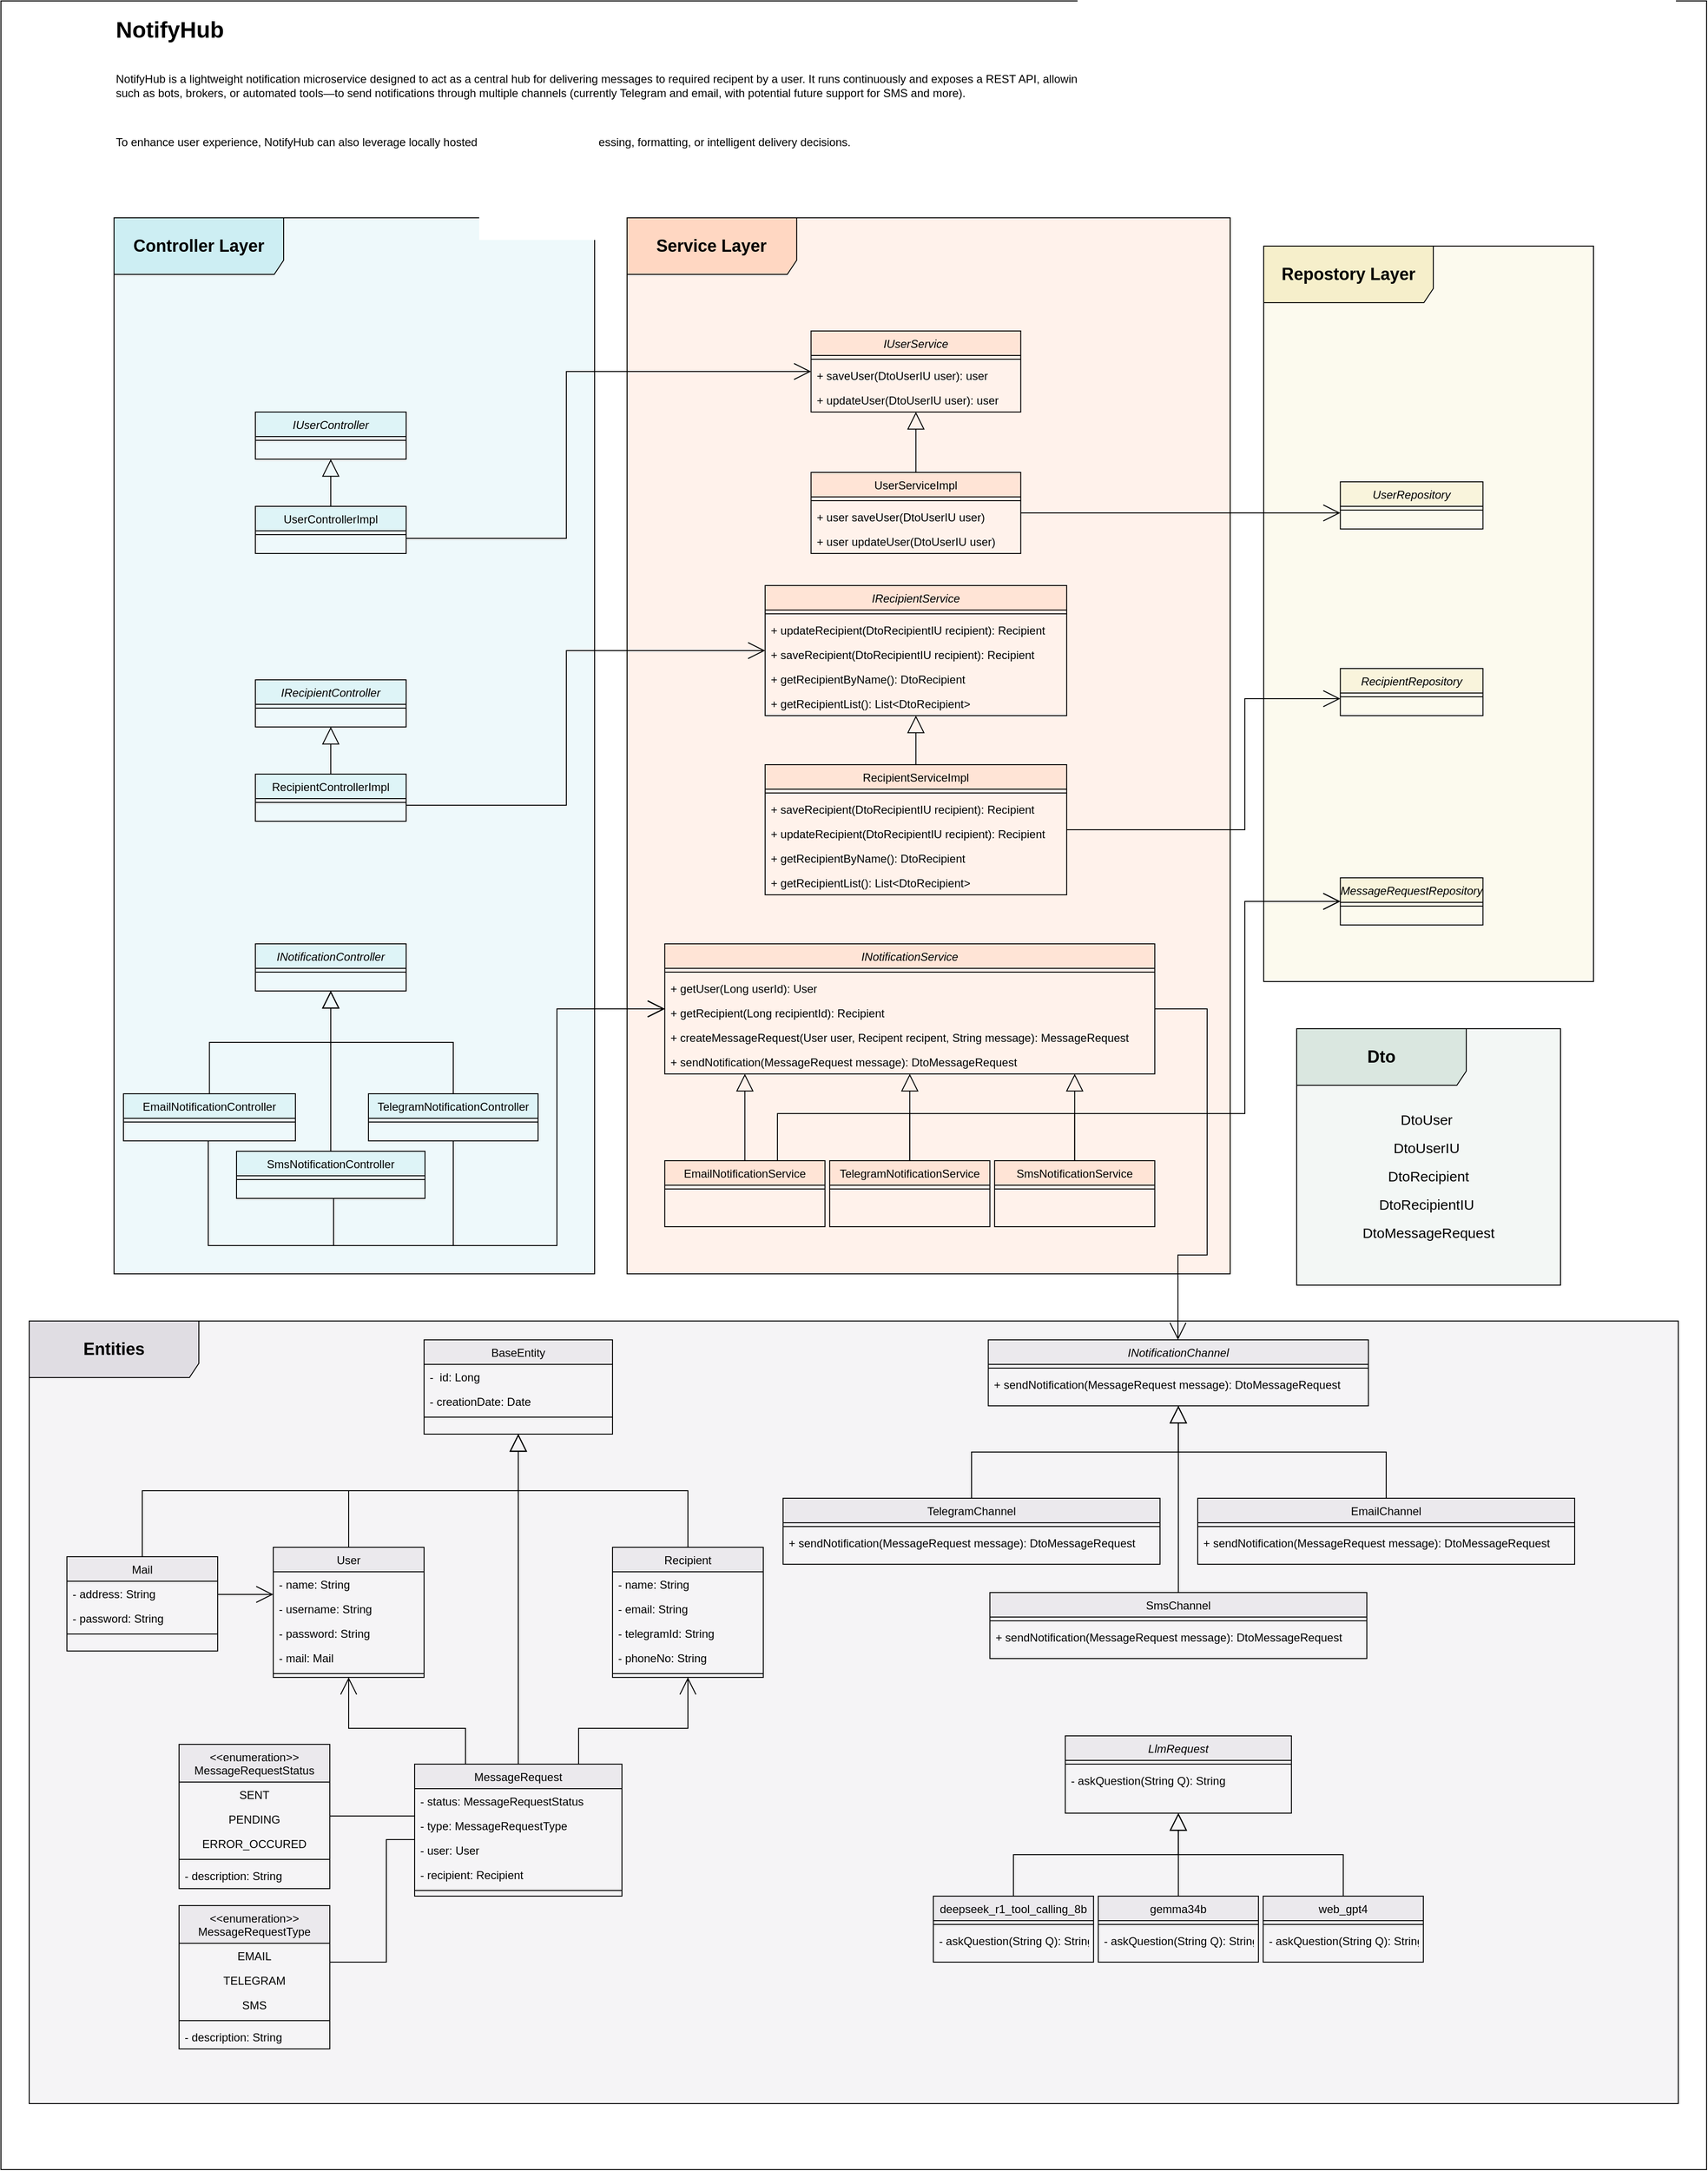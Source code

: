 <mxfile version="28.1.2" pages="8">
  <diagram id="C5RBs43oDa-KdzZeNtuy" name="Actual">
    <mxGraphModel dx="2317" dy="819" grid="1" gridSize="10" guides="1" tooltips="1" connect="1" arrows="1" fold="1" page="1" pageScale="1" pageWidth="827" pageHeight="1169" math="0" shadow="0">
      <root>
        <mxCell id="WIyWlLk6GJQsqaUBKTNV-0" />
        <mxCell id="WIyWlLk6GJQsqaUBKTNV-1" parent="WIyWlLk6GJQsqaUBKTNV-0" />
        <mxCell id="z0y8ExIaU3pfo6osBhPA-0" value="" style="rounded=0;whiteSpace=wrap;html=1;" parent="WIyWlLk6GJQsqaUBKTNV-1" vertex="1">
          <mxGeometry x="890" y="1240" width="1810" height="2300" as="geometry" />
        </mxCell>
        <mxCell id="z0y8ExIaU3pfo6osBhPA-1" value="" style="group;fillColor=#EEF9FB;strokeColor=#d6b656;" parent="WIyWlLk6GJQsqaUBKTNV-1" vertex="1" connectable="0">
          <mxGeometry x="1010" y="1470" width="510" height="1120" as="geometry" />
        </mxCell>
        <mxCell id="z0y8ExIaU3pfo6osBhPA-2" value="&lt;font style=&quot;font-size: 18px;&quot;&gt;&lt;b&gt;&lt;span style=&quot;background-color: transparent; color: light-dark(rgb(0, 0, 0), rgb(255, 255, 255));&quot;&gt;Controller&amp;nbsp;&lt;/span&gt;&lt;/b&gt;&lt;/font&gt;&lt;b style=&quot;font-size: 18px; background-color: transparent; color: light-dark(rgb(0, 0, 0), rgb(255, 255, 255));&quot;&gt;&lt;span style=&quot;background-color: transparent; color: light-dark(rgb(0, 0, 0), rgb(255, 255, 255));&quot;&gt;Layer&lt;/span&gt;&lt;/b&gt;" style="shape=umlFrame;whiteSpace=wrap;html=1;pointerEvents=0;fillOpacity=100;strokeOpacity=100;width=180;height=60;fillColor=#CDEEF3;" parent="z0y8ExIaU3pfo6osBhPA-1" vertex="1">
          <mxGeometry width="510" height="1120" as="geometry" />
        </mxCell>
        <mxCell id="z0y8ExIaU3pfo6osBhPA-3" value="" style="group;fillColor=#FFF2EB;strokeColor=#d6b656;" parent="WIyWlLk6GJQsqaUBKTNV-1" vertex="1" connectable="0">
          <mxGeometry x="1554.44" y="1470" width="640" height="1120" as="geometry" />
        </mxCell>
        <mxCell id="z0y8ExIaU3pfo6osBhPA-4" value="&lt;font style=&quot;font-size: 18px;&quot;&gt;&lt;b&gt;&lt;span style=&quot;background-color: transparent; color: light-dark(rgb(0, 0, 0), rgb(255, 255, 255));&quot;&gt;Service Layer&lt;/span&gt;&lt;/b&gt;&lt;/font&gt;" style="shape=umlFrame;whiteSpace=wrap;html=1;pointerEvents=0;fillOpacity=100;strokeOpacity=100;width=180;height=60;fillColor=#FFD7C2;" parent="z0y8ExIaU3pfo6osBhPA-3" vertex="1">
          <mxGeometry width="640" height="1120" as="geometry" />
        </mxCell>
        <mxCell id="z0y8ExIaU3pfo6osBhPA-5" value="&lt;h1 style=&quot;margin-top: 0px;&quot;&gt;NotifyHub&amp;nbsp;&lt;/h1&gt;&lt;p data-end=&quot;498&quot; data-start=&quot;121&quot;&gt;&lt;br&gt;NotifyHub is a lightweight notification microservice designed to act as a central hub for delivering messages to required recipent by a user. It runs continuously and exposes a REST API, allowing other projects—such as bots, brokers, or automated tools—to send notifications through multiple channels (currently Telegram and email, with potential future support for SMS and more).&lt;/p&gt;&lt;p&gt;&lt;br&gt;&lt;/p&gt;&lt;p data-end=&quot;648&quot; data-start=&quot;500&quot;&gt;To enhance user experience, NotifyHub can also leverage locally hosted LLMs for message processing, formatting, or intelligent delivery decisions.&lt;/p&gt;" style="text;html=1;whiteSpace=wrap;overflow=hidden;rounded=0;" parent="WIyWlLk6GJQsqaUBKTNV-1" vertex="1">
          <mxGeometry x="1010" y="1250" width="1130" height="200" as="geometry" />
        </mxCell>
        <mxCell id="z0y8ExIaU3pfo6osBhPA-6" value="IUserController" style="swimlane;fontStyle=2;align=center;verticalAlign=top;childLayout=stackLayout;horizontal=1;startSize=26;horizontalStack=0;resizeParent=1;resizeLast=0;collapsible=1;marginBottom=0;rounded=0;shadow=0;strokeWidth=1;fillColor=#DEF4F7;" parent="WIyWlLk6GJQsqaUBKTNV-1" vertex="1">
          <mxGeometry x="1160" y="1676" width="160" height="50" as="geometry">
            <mxRectangle x="230" y="140" width="160" height="26" as="alternateBounds" />
          </mxGeometry>
        </mxCell>
        <mxCell id="z0y8ExIaU3pfo6osBhPA-7" value="" style="line;html=1;strokeWidth=1;align=left;verticalAlign=middle;spacingTop=-1;spacingLeft=3;spacingRight=3;rotatable=0;labelPosition=right;points=[];portConstraint=eastwest;" parent="z0y8ExIaU3pfo6osBhPA-6" vertex="1">
          <mxGeometry y="26" width="160" height="8" as="geometry" />
        </mxCell>
        <mxCell id="z0y8ExIaU3pfo6osBhPA-8" value="UserControllerImpl" style="swimlane;fontStyle=0;align=center;verticalAlign=top;childLayout=stackLayout;horizontal=1;startSize=26;horizontalStack=0;resizeParent=1;resizeLast=0;collapsible=1;marginBottom=0;rounded=0;shadow=0;strokeWidth=1;fillColor=#DEF4F7;" parent="WIyWlLk6GJQsqaUBKTNV-1" vertex="1">
          <mxGeometry x="1160" y="1776" width="160" height="50" as="geometry">
            <mxRectangle x="230" y="140" width="160" height="26" as="alternateBounds" />
          </mxGeometry>
        </mxCell>
        <mxCell id="z0y8ExIaU3pfo6osBhPA-9" value="" style="line;html=1;strokeWidth=1;align=left;verticalAlign=middle;spacingTop=-1;spacingLeft=3;spacingRight=3;rotatable=0;labelPosition=right;points=[];portConstraint=eastwest;" parent="z0y8ExIaU3pfo6osBhPA-8" vertex="1">
          <mxGeometry y="26" width="160" height="8" as="geometry" />
        </mxCell>
        <mxCell id="z0y8ExIaU3pfo6osBhPA-10" value="" style="endArrow=block;endSize=16;endFill=0;shadow=0;strokeWidth=1;rounded=0;curved=0;edgeStyle=elbowEdgeStyle;elbow=vertical;" parent="WIyWlLk6GJQsqaUBKTNV-1" source="z0y8ExIaU3pfo6osBhPA-8" target="z0y8ExIaU3pfo6osBhPA-6" edge="1">
          <mxGeometry width="160" relative="1" as="geometry">
            <mxPoint x="1570" y="1956" as="sourcePoint" />
            <mxPoint x="1670" y="1806" as="targetPoint" />
          </mxGeometry>
        </mxCell>
        <mxCell id="z0y8ExIaU3pfo6osBhPA-11" value="IRecipientController" style="swimlane;fontStyle=2;align=center;verticalAlign=top;childLayout=stackLayout;horizontal=1;startSize=26;horizontalStack=0;resizeParent=1;resizeLast=0;collapsible=1;marginBottom=0;rounded=0;shadow=0;strokeWidth=1;fillColor=#DEF4F7;" parent="WIyWlLk6GJQsqaUBKTNV-1" vertex="1">
          <mxGeometry x="1160" y="1960" width="160" height="50" as="geometry">
            <mxRectangle x="230" y="140" width="160" height="26" as="alternateBounds" />
          </mxGeometry>
        </mxCell>
        <mxCell id="z0y8ExIaU3pfo6osBhPA-12" value="" style="line;html=1;strokeWidth=1;align=left;verticalAlign=middle;spacingTop=-1;spacingLeft=3;spacingRight=3;rotatable=0;labelPosition=right;points=[];portConstraint=eastwest;" parent="z0y8ExIaU3pfo6osBhPA-11" vertex="1">
          <mxGeometry y="26" width="160" height="8" as="geometry" />
        </mxCell>
        <mxCell id="z0y8ExIaU3pfo6osBhPA-13" value="RecipientControllerImpl" style="swimlane;fontStyle=0;align=center;verticalAlign=top;childLayout=stackLayout;horizontal=1;startSize=26;horizontalStack=0;resizeParent=1;resizeLast=0;collapsible=1;marginBottom=0;rounded=0;shadow=0;strokeWidth=1;fillColor=#DEF4F7;" parent="WIyWlLk6GJQsqaUBKTNV-1" vertex="1">
          <mxGeometry x="1160" y="2060" width="160" height="50" as="geometry">
            <mxRectangle x="230" y="140" width="160" height="26" as="alternateBounds" />
          </mxGeometry>
        </mxCell>
        <mxCell id="z0y8ExIaU3pfo6osBhPA-14" value="" style="line;html=1;strokeWidth=1;align=left;verticalAlign=middle;spacingTop=-1;spacingLeft=3;spacingRight=3;rotatable=0;labelPosition=right;points=[];portConstraint=eastwest;" parent="z0y8ExIaU3pfo6osBhPA-13" vertex="1">
          <mxGeometry y="26" width="160" height="8" as="geometry" />
        </mxCell>
        <mxCell id="z0y8ExIaU3pfo6osBhPA-15" value="" style="endArrow=block;endSize=16;endFill=0;shadow=0;strokeWidth=1;rounded=0;curved=0;edgeStyle=elbowEdgeStyle;elbow=vertical;" parent="WIyWlLk6GJQsqaUBKTNV-1" source="z0y8ExIaU3pfo6osBhPA-13" target="z0y8ExIaU3pfo6osBhPA-11" edge="1">
          <mxGeometry width="160" relative="1" as="geometry">
            <mxPoint x="1570" y="2240" as="sourcePoint" />
            <mxPoint x="1670" y="2090" as="targetPoint" />
          </mxGeometry>
        </mxCell>
        <mxCell id="z0y8ExIaU3pfo6osBhPA-16" value="IUserService" style="swimlane;fontStyle=2;align=center;verticalAlign=top;childLayout=stackLayout;horizontal=1;startSize=26;horizontalStack=0;resizeParent=1;resizeLast=0;collapsible=1;marginBottom=0;rounded=0;shadow=0;strokeWidth=1;fillColor=#FFE4D6;" parent="WIyWlLk6GJQsqaUBKTNV-1" vertex="1">
          <mxGeometry x="1749.69" y="1590" width="222.5" height="86" as="geometry">
            <mxRectangle x="230" y="140" width="160" height="26" as="alternateBounds" />
          </mxGeometry>
        </mxCell>
        <mxCell id="z0y8ExIaU3pfo6osBhPA-17" value="" style="line;html=1;strokeWidth=1;align=left;verticalAlign=middle;spacingTop=-1;spacingLeft=3;spacingRight=3;rotatable=0;labelPosition=right;points=[];portConstraint=eastwest;" parent="z0y8ExIaU3pfo6osBhPA-16" vertex="1">
          <mxGeometry y="26" width="222.5" height="8" as="geometry" />
        </mxCell>
        <mxCell id="z0y8ExIaU3pfo6osBhPA-18" value="+ saveUser(DtoUserIU user): user " style="text;align=left;verticalAlign=top;spacingLeft=4;spacingRight=4;overflow=hidden;rotatable=0;points=[[0,0.5],[1,0.5]];portConstraint=eastwest;" parent="z0y8ExIaU3pfo6osBhPA-16" vertex="1">
          <mxGeometry y="34" width="222.5" height="26" as="geometry" />
        </mxCell>
        <mxCell id="z0y8ExIaU3pfo6osBhPA-19" value="+ updateUser(DtoUserIU user): user " style="text;align=left;verticalAlign=top;spacingLeft=4;spacingRight=4;overflow=hidden;rotatable=0;points=[[0,0.5],[1,0.5]];portConstraint=eastwest;" parent="z0y8ExIaU3pfo6osBhPA-16" vertex="1">
          <mxGeometry y="60" width="222.5" height="26" as="geometry" />
        </mxCell>
        <mxCell id="z0y8ExIaU3pfo6osBhPA-20" value="UserServiceImpl" style="swimlane;fontStyle=0;align=center;verticalAlign=top;childLayout=stackLayout;horizontal=1;startSize=26;horizontalStack=0;resizeParent=1;resizeLast=0;collapsible=1;marginBottom=0;rounded=0;shadow=0;strokeWidth=1;fillColor=#FFE4D6;" parent="WIyWlLk6GJQsqaUBKTNV-1" vertex="1">
          <mxGeometry x="1749.69" y="1740" width="222.5" height="86" as="geometry">
            <mxRectangle x="230" y="140" width="160" height="26" as="alternateBounds" />
          </mxGeometry>
        </mxCell>
        <mxCell id="z0y8ExIaU3pfo6osBhPA-21" value="" style="line;html=1;strokeWidth=1;align=left;verticalAlign=middle;spacingTop=-1;spacingLeft=3;spacingRight=3;rotatable=0;labelPosition=right;points=[];portConstraint=eastwest;" parent="z0y8ExIaU3pfo6osBhPA-20" vertex="1">
          <mxGeometry y="26" width="222.5" height="8" as="geometry" />
        </mxCell>
        <mxCell id="z0y8ExIaU3pfo6osBhPA-22" value="+ user saveUser(DtoUserIU user)" style="text;align=left;verticalAlign=top;spacingLeft=4;spacingRight=4;overflow=hidden;rotatable=0;points=[[0,0.5],[1,0.5]];portConstraint=eastwest;" parent="z0y8ExIaU3pfo6osBhPA-20" vertex="1">
          <mxGeometry y="34" width="222.5" height="26" as="geometry" />
        </mxCell>
        <mxCell id="z0y8ExIaU3pfo6osBhPA-23" value="+ user updateUser(DtoUserIU user)" style="text;align=left;verticalAlign=top;spacingLeft=4;spacingRight=4;overflow=hidden;rotatable=0;points=[[0,0.5],[1,0.5]];portConstraint=eastwest;" parent="z0y8ExIaU3pfo6osBhPA-20" vertex="1">
          <mxGeometry y="60" width="222.5" height="26" as="geometry" />
        </mxCell>
        <mxCell id="z0y8ExIaU3pfo6osBhPA-24" value="" style="endArrow=block;endSize=16;endFill=0;shadow=0;strokeWidth=1;rounded=0;curved=0;edgeStyle=elbowEdgeStyle;elbow=vertical;" parent="WIyWlLk6GJQsqaUBKTNV-1" source="z0y8ExIaU3pfo6osBhPA-20" target="z0y8ExIaU3pfo6osBhPA-16" edge="1">
          <mxGeometry width="160" relative="1" as="geometry">
            <mxPoint x="2190.94" y="1850" as="sourcePoint" />
            <mxPoint x="2290.94" y="1700" as="targetPoint" />
          </mxGeometry>
        </mxCell>
        <mxCell id="z0y8ExIaU3pfo6osBhPA-25" value="IRecipientService" style="swimlane;fontStyle=2;align=center;verticalAlign=top;childLayout=stackLayout;horizontal=1;startSize=26;horizontalStack=0;resizeParent=1;resizeLast=0;collapsible=1;marginBottom=0;rounded=0;shadow=0;strokeWidth=1;fillColor=#FFE4D6;" parent="WIyWlLk6GJQsqaUBKTNV-1" vertex="1">
          <mxGeometry x="1700.94" y="1860" width="320" height="138" as="geometry">
            <mxRectangle x="230" y="140" width="160" height="26" as="alternateBounds" />
          </mxGeometry>
        </mxCell>
        <mxCell id="z0y8ExIaU3pfo6osBhPA-26" value="" style="line;html=1;strokeWidth=1;align=left;verticalAlign=middle;spacingTop=-1;spacingLeft=3;spacingRight=3;rotatable=0;labelPosition=right;points=[];portConstraint=eastwest;" parent="z0y8ExIaU3pfo6osBhPA-25" vertex="1">
          <mxGeometry y="26" width="320" height="8" as="geometry" />
        </mxCell>
        <mxCell id="z0y8ExIaU3pfo6osBhPA-27" value="+ updateRecipient(DtoRecipientIU recipient): Recipient" style="text;align=left;verticalAlign=top;spacingLeft=4;spacingRight=4;overflow=hidden;rotatable=0;points=[[0,0.5],[1,0.5]];portConstraint=eastwest;" parent="z0y8ExIaU3pfo6osBhPA-25" vertex="1">
          <mxGeometry y="34" width="320" height="26" as="geometry" />
        </mxCell>
        <mxCell id="z0y8ExIaU3pfo6osBhPA-28" value="+ saveRecipient(DtoRecipientIU recipient): Recipient" style="text;align=left;verticalAlign=top;spacingLeft=4;spacingRight=4;overflow=hidden;rotatable=0;points=[[0,0.5],[1,0.5]];portConstraint=eastwest;" parent="z0y8ExIaU3pfo6osBhPA-25" vertex="1">
          <mxGeometry y="60" width="320" height="26" as="geometry" />
        </mxCell>
        <mxCell id="z0y8ExIaU3pfo6osBhPA-29" value="+ getRecipientByName(): DtoRecipient" style="text;align=left;verticalAlign=top;spacingLeft=4;spacingRight=4;overflow=hidden;rotatable=0;points=[[0,0.5],[1,0.5]];portConstraint=eastwest;" parent="z0y8ExIaU3pfo6osBhPA-25" vertex="1">
          <mxGeometry y="86" width="320" height="26" as="geometry" />
        </mxCell>
        <mxCell id="z0y8ExIaU3pfo6osBhPA-30" value="+ getRecipientList(): List&lt;DtoRecipient&gt;" style="text;align=left;verticalAlign=top;spacingLeft=4;spacingRight=4;overflow=hidden;rotatable=0;points=[[0,0.5],[1,0.5]];portConstraint=eastwest;" parent="z0y8ExIaU3pfo6osBhPA-25" vertex="1">
          <mxGeometry y="112" width="320" height="26" as="geometry" />
        </mxCell>
        <mxCell id="z0y8ExIaU3pfo6osBhPA-31" value="RecipientServiceImpl" style="swimlane;fontStyle=0;align=center;verticalAlign=top;childLayout=stackLayout;horizontal=1;startSize=26;horizontalStack=0;resizeParent=1;resizeLast=0;collapsible=1;marginBottom=0;rounded=0;shadow=0;strokeWidth=1;fillColor=#FFE4D6;" parent="WIyWlLk6GJQsqaUBKTNV-1" vertex="1">
          <mxGeometry x="1700.94" y="2050" width="320" height="138" as="geometry">
            <mxRectangle x="230" y="140" width="160" height="26" as="alternateBounds" />
          </mxGeometry>
        </mxCell>
        <mxCell id="z0y8ExIaU3pfo6osBhPA-32" value="" style="line;html=1;strokeWidth=1;align=left;verticalAlign=middle;spacingTop=-1;spacingLeft=3;spacingRight=3;rotatable=0;labelPosition=right;points=[];portConstraint=eastwest;" parent="z0y8ExIaU3pfo6osBhPA-31" vertex="1">
          <mxGeometry y="26" width="320" height="8" as="geometry" />
        </mxCell>
        <mxCell id="z0y8ExIaU3pfo6osBhPA-33" value="+ saveRecipient(DtoRecipientIU recipient): Recipient" style="text;align=left;verticalAlign=top;spacingLeft=4;spacingRight=4;overflow=hidden;rotatable=0;points=[[0,0.5],[1,0.5]];portConstraint=eastwest;" parent="z0y8ExIaU3pfo6osBhPA-31" vertex="1">
          <mxGeometry y="34" width="320" height="26" as="geometry" />
        </mxCell>
        <mxCell id="z0y8ExIaU3pfo6osBhPA-34" value="+ updateRecipient(DtoRecipientIU recipient): Recipient" style="text;align=left;verticalAlign=top;spacingLeft=4;spacingRight=4;overflow=hidden;rotatable=0;points=[[0,0.5],[1,0.5]];portConstraint=eastwest;" parent="z0y8ExIaU3pfo6osBhPA-31" vertex="1">
          <mxGeometry y="60" width="320" height="26" as="geometry" />
        </mxCell>
        <mxCell id="z0y8ExIaU3pfo6osBhPA-35" value="+ getRecipientByName(): DtoRecipient" style="text;align=left;verticalAlign=top;spacingLeft=4;spacingRight=4;overflow=hidden;rotatable=0;points=[[0,0.5],[1,0.5]];portConstraint=eastwest;" parent="z0y8ExIaU3pfo6osBhPA-31" vertex="1">
          <mxGeometry y="86" width="320" height="26" as="geometry" />
        </mxCell>
        <mxCell id="z0y8ExIaU3pfo6osBhPA-36" value="+ getRecipientList(): List&lt;DtoRecipient&gt;" style="text;align=left;verticalAlign=top;spacingLeft=4;spacingRight=4;overflow=hidden;rotatable=0;points=[[0,0.5],[1,0.5]];portConstraint=eastwest;" parent="z0y8ExIaU3pfo6osBhPA-31" vertex="1">
          <mxGeometry y="112" width="320" height="26" as="geometry" />
        </mxCell>
        <mxCell id="z0y8ExIaU3pfo6osBhPA-37" value="" style="endArrow=block;endSize=16;endFill=0;shadow=0;strokeWidth=1;rounded=0;curved=0;edgeStyle=elbowEdgeStyle;elbow=vertical;" parent="WIyWlLk6GJQsqaUBKTNV-1" source="z0y8ExIaU3pfo6osBhPA-31" target="z0y8ExIaU3pfo6osBhPA-25" edge="1">
          <mxGeometry width="160" relative="1" as="geometry">
            <mxPoint x="2173.44" y="2230" as="sourcePoint" />
            <mxPoint x="2273.44" y="2080" as="targetPoint" />
          </mxGeometry>
        </mxCell>
        <mxCell id="z0y8ExIaU3pfo6osBhPA-38" value="" style="endArrow=open;endFill=0;endSize=16;html=1;rounded=0;edgeStyle=orthogonalEdgeStyle;" parent="WIyWlLk6GJQsqaUBKTNV-1" source="z0y8ExIaU3pfo6osBhPA-8" target="z0y8ExIaU3pfo6osBhPA-16" edge="1">
          <mxGeometry width="160" relative="1" as="geometry">
            <mxPoint x="1441" y="2210" as="sourcePoint" />
            <mxPoint x="1840" y="2080" as="targetPoint" />
            <Array as="points">
              <mxPoint x="1490" y="1810" />
              <mxPoint x="1490" y="1633" />
            </Array>
          </mxGeometry>
        </mxCell>
        <mxCell id="z0y8ExIaU3pfo6osBhPA-39" value="" style="endArrow=open;endFill=0;endSize=16;html=1;rounded=0;edgeStyle=orthogonalEdgeStyle;" parent="WIyWlLk6GJQsqaUBKTNV-1" source="z0y8ExIaU3pfo6osBhPA-13" target="z0y8ExIaU3pfo6osBhPA-25" edge="1">
          <mxGeometry width="160" relative="1" as="geometry">
            <mxPoint x="1320" y="1820" as="sourcePoint" />
            <mxPoint x="2662" y="2000" as="targetPoint" />
            <Array as="points">
              <mxPoint x="1490" y="2093" />
              <mxPoint x="1490" y="1929" />
            </Array>
          </mxGeometry>
        </mxCell>
        <mxCell id="z0y8ExIaU3pfo6osBhPA-40" value="EmailNotificationService" style="swimlane;fontStyle=0;align=center;verticalAlign=top;childLayout=stackLayout;horizontal=1;startSize=26;horizontalStack=0;resizeParent=1;resizeLast=0;collapsible=1;marginBottom=0;rounded=0;shadow=0;strokeWidth=1;fillColor=#FFE4D6;" parent="WIyWlLk6GJQsqaUBKTNV-1" vertex="1">
          <mxGeometry x="1594.44" y="2470" width="170" height="70" as="geometry">
            <mxRectangle x="230" y="140" width="160" height="26" as="alternateBounds" />
          </mxGeometry>
        </mxCell>
        <mxCell id="z0y8ExIaU3pfo6osBhPA-41" value="" style="line;html=1;strokeWidth=1;align=left;verticalAlign=middle;spacingTop=-1;spacingLeft=3;spacingRight=3;rotatable=0;labelPosition=right;points=[];portConstraint=eastwest;" parent="z0y8ExIaU3pfo6osBhPA-40" vertex="1">
          <mxGeometry y="26" width="170" height="8" as="geometry" />
        </mxCell>
        <mxCell id="z0y8ExIaU3pfo6osBhPA-42" value="INotificationController" style="swimlane;fontStyle=2;align=center;verticalAlign=top;childLayout=stackLayout;horizontal=1;startSize=26;horizontalStack=0;resizeParent=1;resizeLast=0;collapsible=1;marginBottom=0;rounded=0;shadow=0;strokeWidth=1;fillColor=#DEF4F7;" parent="WIyWlLk6GJQsqaUBKTNV-1" vertex="1">
          <mxGeometry x="1160" y="2240" width="160" height="50" as="geometry">
            <mxRectangle x="230" y="140" width="160" height="26" as="alternateBounds" />
          </mxGeometry>
        </mxCell>
        <mxCell id="z0y8ExIaU3pfo6osBhPA-43" value="" style="line;html=1;strokeWidth=1;align=left;verticalAlign=middle;spacingTop=-1;spacingLeft=3;spacingRight=3;rotatable=0;labelPosition=right;points=[];portConstraint=eastwest;" parent="z0y8ExIaU3pfo6osBhPA-42" vertex="1">
          <mxGeometry y="26" width="160" height="8" as="geometry" />
        </mxCell>
        <mxCell id="z0y8ExIaU3pfo6osBhPA-44" value="EmailNotificationController" style="swimlane;fontStyle=0;align=center;verticalAlign=top;childLayout=stackLayout;horizontal=1;startSize=26;horizontalStack=0;resizeParent=1;resizeLast=0;collapsible=1;marginBottom=0;rounded=0;shadow=0;strokeWidth=1;fillColor=#DEF4F7;" parent="WIyWlLk6GJQsqaUBKTNV-1" vertex="1">
          <mxGeometry x="1020" y="2399" width="182.5" height="50" as="geometry">
            <mxRectangle x="230" y="140" width="160" height="26" as="alternateBounds" />
          </mxGeometry>
        </mxCell>
        <mxCell id="z0y8ExIaU3pfo6osBhPA-45" value="" style="line;html=1;strokeWidth=1;align=left;verticalAlign=middle;spacingTop=-1;spacingLeft=3;spacingRight=3;rotatable=0;labelPosition=right;points=[];portConstraint=eastwest;" parent="z0y8ExIaU3pfo6osBhPA-44" vertex="1">
          <mxGeometry y="26" width="182.5" height="8" as="geometry" />
        </mxCell>
        <mxCell id="z0y8ExIaU3pfo6osBhPA-46" value="" style="endArrow=block;endSize=16;endFill=0;shadow=0;strokeWidth=1;rounded=0;curved=0;edgeStyle=elbowEdgeStyle;elbow=vertical;" parent="WIyWlLk6GJQsqaUBKTNV-1" source="z0y8ExIaU3pfo6osBhPA-44" target="z0y8ExIaU3pfo6osBhPA-42" edge="1">
          <mxGeometry width="160" relative="1" as="geometry">
            <mxPoint x="1570" y="2610" as="sourcePoint" />
            <mxPoint x="1670" y="2460" as="targetPoint" />
          </mxGeometry>
        </mxCell>
        <mxCell id="z0y8ExIaU3pfo6osBhPA-47" value="" style="endArrow=open;endFill=0;endSize=16;html=1;rounded=0;edgeStyle=orthogonalEdgeStyle;exitX=0.5;exitY=1;exitDx=0;exitDy=0;" parent="WIyWlLk6GJQsqaUBKTNV-1" source="z0y8ExIaU3pfo6osBhPA-44" target="z0y8ExIaU3pfo6osBhPA-49" edge="1">
          <mxGeometry width="160" relative="1" as="geometry">
            <mxPoint x="1690" y="2180" as="sourcePoint" />
            <mxPoint x="2050" y="2468" as="targetPoint" />
            <Array as="points">
              <mxPoint x="1110" y="2449" />
              <mxPoint x="1110" y="2560" />
              <mxPoint x="1480" y="2560" />
              <mxPoint x="1480" y="2309" />
            </Array>
          </mxGeometry>
        </mxCell>
        <mxCell id="z0y8ExIaU3pfo6osBhPA-48" value="" style="endArrow=open;endFill=0;endSize=16;html=1;rounded=0;edgeStyle=orthogonalEdgeStyle;" parent="WIyWlLk6GJQsqaUBKTNV-1" source="z0y8ExIaU3pfo6osBhPA-40" target="z0y8ExIaU3pfo6osBhPA-169" edge="1">
          <mxGeometry width="160" relative="1" as="geometry">
            <mxPoint x="2064.44" y="2285" as="sourcePoint" />
            <mxPoint x="2506.94" y="2006" as="targetPoint" />
            <Array as="points">
              <mxPoint x="1714" y="2420" />
              <mxPoint x="2210" y="2420" />
              <mxPoint x="2210" y="2195" />
            </Array>
          </mxGeometry>
        </mxCell>
        <mxCell id="z0y8ExIaU3pfo6osBhPA-49" value="INotificationService" style="swimlane;fontStyle=2;align=center;verticalAlign=top;childLayout=stackLayout;horizontal=1;startSize=26;horizontalStack=0;resizeParent=1;resizeLast=0;collapsible=1;marginBottom=0;rounded=0;shadow=0;strokeWidth=1;fillColor=#FFE4D6;" parent="WIyWlLk6GJQsqaUBKTNV-1" vertex="1">
          <mxGeometry x="1594.44" y="2240" width="520" height="138" as="geometry">
            <mxRectangle x="230" y="140" width="160" height="26" as="alternateBounds" />
          </mxGeometry>
        </mxCell>
        <mxCell id="z0y8ExIaU3pfo6osBhPA-50" value="" style="line;html=1;strokeWidth=1;align=left;verticalAlign=middle;spacingTop=-1;spacingLeft=3;spacingRight=3;rotatable=0;labelPosition=right;points=[];portConstraint=eastwest;" parent="z0y8ExIaU3pfo6osBhPA-49" vertex="1">
          <mxGeometry y="26" width="520" height="8" as="geometry" />
        </mxCell>
        <mxCell id="z0y8ExIaU3pfo6osBhPA-51" value="+ getUser(Long userId): User" style="text;align=left;verticalAlign=top;spacingLeft=4;spacingRight=4;overflow=hidden;rotatable=0;points=[[0,0.5],[1,0.5]];portConstraint=eastwest;" parent="z0y8ExIaU3pfo6osBhPA-49" vertex="1">
          <mxGeometry y="34" width="520" height="26" as="geometry" />
        </mxCell>
        <mxCell id="z0y8ExIaU3pfo6osBhPA-52" value="+ getRecipient(Long recipientId): Recipient" style="text;align=left;verticalAlign=top;spacingLeft=4;spacingRight=4;overflow=hidden;rotatable=0;points=[[0,0.5],[1,0.5]];portConstraint=eastwest;" parent="z0y8ExIaU3pfo6osBhPA-49" vertex="1">
          <mxGeometry y="60" width="520" height="26" as="geometry" />
        </mxCell>
        <mxCell id="z0y8ExIaU3pfo6osBhPA-53" value="+ createMessageRequest(User user, Recipent recipent, String message): MessageRequest" style="text;align=left;verticalAlign=top;spacingLeft=4;spacingRight=4;overflow=hidden;rotatable=0;points=[[0,0.5],[1,0.5]];portConstraint=eastwest;" parent="z0y8ExIaU3pfo6osBhPA-49" vertex="1">
          <mxGeometry y="86" width="520" height="26" as="geometry" />
        </mxCell>
        <mxCell id="z0y8ExIaU3pfo6osBhPA-54" value="+ sendNotification(MessageRequest message): DtoMessageRequest" style="text;align=left;verticalAlign=top;spacingLeft=4;spacingRight=4;overflow=hidden;rotatable=0;points=[[0,0.5],[1,0.5]];portConstraint=eastwest;" parent="z0y8ExIaU3pfo6osBhPA-49" vertex="1">
          <mxGeometry y="112" width="520" height="26" as="geometry" />
        </mxCell>
        <mxCell id="z0y8ExIaU3pfo6osBhPA-56" value="" style="group;fillColor=#FCFAEE;strokeColor=#d6b656;container=0;" parent="WIyWlLk6GJQsqaUBKTNV-1" vertex="1" connectable="0">
          <mxGeometry x="2230" y="1500" width="350" height="780" as="geometry" />
        </mxCell>
        <mxCell id="z0y8ExIaU3pfo6osBhPA-57" value="" style="endArrow=block;endSize=16;endFill=0;shadow=0;strokeWidth=1;rounded=0;curved=0;edgeStyle=elbowEdgeStyle;elbow=vertical;exitX=0.5;exitY=0;exitDx=0;exitDy=0;" parent="WIyWlLk6GJQsqaUBKTNV-1" source="z0y8ExIaU3pfo6osBhPA-40" target="z0y8ExIaU3pfo6osBhPA-49" edge="1">
          <mxGeometry width="160" relative="1" as="geometry">
            <mxPoint x="1984.44" y="2252" as="sourcePoint" />
            <mxPoint x="1724.44" y="2280" as="targetPoint" />
            <Array as="points">
              <mxPoint x="1694.44" y="2250" />
            </Array>
          </mxGeometry>
        </mxCell>
        <mxCell id="z0y8ExIaU3pfo6osBhPA-58" value="TelegramNotificationService" style="swimlane;fontStyle=0;align=center;verticalAlign=top;childLayout=stackLayout;horizontal=1;startSize=26;horizontalStack=0;resizeParent=1;resizeLast=0;collapsible=1;marginBottom=0;rounded=0;shadow=0;strokeWidth=1;fillColor=#FFE4D6;" parent="WIyWlLk6GJQsqaUBKTNV-1" vertex="1">
          <mxGeometry x="1769.44" y="2470" width="170" height="70" as="geometry">
            <mxRectangle x="230" y="140" width="160" height="26" as="alternateBounds" />
          </mxGeometry>
        </mxCell>
        <mxCell id="z0y8ExIaU3pfo6osBhPA-59" value="" style="line;html=1;strokeWidth=1;align=left;verticalAlign=middle;spacingTop=-1;spacingLeft=3;spacingRight=3;rotatable=0;labelPosition=right;points=[];portConstraint=eastwest;" parent="z0y8ExIaU3pfo6osBhPA-58" vertex="1">
          <mxGeometry y="26" width="170" height="8" as="geometry" />
        </mxCell>
        <mxCell id="z0y8ExIaU3pfo6osBhPA-60" value="" style="endArrow=block;endSize=16;endFill=0;shadow=0;strokeWidth=1;rounded=0;curved=0;edgeStyle=elbowEdgeStyle;elbow=vertical;" parent="WIyWlLk6GJQsqaUBKTNV-1" source="z0y8ExIaU3pfo6osBhPA-58" target="z0y8ExIaU3pfo6osBhPA-49" edge="1">
          <mxGeometry width="160" relative="1" as="geometry">
            <mxPoint x="1864.02" y="2470" as="sourcePoint" />
            <mxPoint x="1864.02" y="2378" as="targetPoint" />
            <Array as="points" />
          </mxGeometry>
        </mxCell>
        <mxCell id="z0y8ExIaU3pfo6osBhPA-61" value="SmsNotificationService" style="swimlane;fontStyle=0;align=center;verticalAlign=top;childLayout=stackLayout;horizontal=1;startSize=26;horizontalStack=0;resizeParent=1;resizeLast=0;collapsible=1;marginBottom=0;rounded=0;shadow=0;strokeWidth=1;fillColor=#FFE4D6;" parent="WIyWlLk6GJQsqaUBKTNV-1" vertex="1">
          <mxGeometry x="1944.44" y="2470" width="170" height="70" as="geometry">
            <mxRectangle x="230" y="140" width="160" height="26" as="alternateBounds" />
          </mxGeometry>
        </mxCell>
        <mxCell id="z0y8ExIaU3pfo6osBhPA-62" value="" style="line;html=1;strokeWidth=1;align=left;verticalAlign=middle;spacingTop=-1;spacingLeft=3;spacingRight=3;rotatable=0;labelPosition=right;points=[];portConstraint=eastwest;" parent="z0y8ExIaU3pfo6osBhPA-61" vertex="1">
          <mxGeometry y="26" width="170" height="8" as="geometry" />
        </mxCell>
        <mxCell id="z0y8ExIaU3pfo6osBhPA-63" value="" style="endArrow=block;endSize=16;endFill=0;shadow=0;strokeWidth=1;rounded=0;curved=0;edgeStyle=elbowEdgeStyle;elbow=vertical;exitX=0.5;exitY=0;exitDx=0;exitDy=0;" parent="WIyWlLk6GJQsqaUBKTNV-1" source="z0y8ExIaU3pfo6osBhPA-61" target="z0y8ExIaU3pfo6osBhPA-49" edge="1">
          <mxGeometry width="160" relative="1" as="geometry">
            <mxPoint x="2016.69" y="2480" as="sourcePoint" />
            <mxPoint x="2029.44" y="2380" as="targetPoint" />
            <Array as="points">
              <mxPoint x="2104.44" y="2330" />
            </Array>
          </mxGeometry>
        </mxCell>
        <mxCell id="z0y8ExIaU3pfo6osBhPA-64" value="TelegramNotificationController" style="swimlane;fontStyle=0;align=center;verticalAlign=top;childLayout=stackLayout;horizontal=1;startSize=26;horizontalStack=0;resizeParent=1;resizeLast=0;collapsible=1;marginBottom=0;rounded=0;shadow=0;strokeWidth=1;fillColor=#DEF4F7;" parent="WIyWlLk6GJQsqaUBKTNV-1" vertex="1">
          <mxGeometry x="1280" y="2399" width="180" height="50" as="geometry">
            <mxRectangle x="230" y="140" width="160" height="26" as="alternateBounds" />
          </mxGeometry>
        </mxCell>
        <mxCell id="z0y8ExIaU3pfo6osBhPA-65" value="" style="line;html=1;strokeWidth=1;align=left;verticalAlign=middle;spacingTop=-1;spacingLeft=3;spacingRight=3;rotatable=0;labelPosition=right;points=[];portConstraint=eastwest;" parent="z0y8ExIaU3pfo6osBhPA-64" vertex="1">
          <mxGeometry y="26" width="180" height="8" as="geometry" />
        </mxCell>
        <mxCell id="z0y8ExIaU3pfo6osBhPA-66" value="" style="endArrow=block;endSize=16;endFill=0;shadow=0;strokeWidth=1;rounded=0;curved=0;edgeStyle=elbowEdgeStyle;elbow=vertical;exitX=0.5;exitY=0;exitDx=0;exitDy=0;" parent="WIyWlLk6GJQsqaUBKTNV-1" source="z0y8ExIaU3pfo6osBhPA-64" target="z0y8ExIaU3pfo6osBhPA-42" edge="1">
          <mxGeometry width="160" relative="1" as="geometry">
            <mxPoint x="1300" y="2530" as="sourcePoint" />
            <mxPoint x="1440" y="2430" as="targetPoint" />
          </mxGeometry>
        </mxCell>
        <mxCell id="z0y8ExIaU3pfo6osBhPA-67" value="" style="endArrow=open;endFill=0;endSize=16;html=1;rounded=0;edgeStyle=orthogonalEdgeStyle;exitX=0.5;exitY=1;exitDx=0;exitDy=0;" parent="WIyWlLk6GJQsqaUBKTNV-1" source="z0y8ExIaU3pfo6osBhPA-64" target="z0y8ExIaU3pfo6osBhPA-49" edge="1">
          <mxGeometry width="160" relative="1" as="geometry">
            <mxPoint x="1310" y="2550" as="sourcePoint" />
            <mxPoint x="1453.53" y="2369.47" as="targetPoint" />
            <Array as="points">
              <mxPoint x="1370" y="2560" />
              <mxPoint x="1480" y="2560" />
              <mxPoint x="1480" y="2309" />
            </Array>
          </mxGeometry>
        </mxCell>
        <mxCell id="z0y8ExIaU3pfo6osBhPA-68" value="SmsNotificationController" style="swimlane;fontStyle=0;align=center;verticalAlign=top;childLayout=stackLayout;horizontal=1;startSize=26;horizontalStack=0;resizeParent=1;resizeLast=0;collapsible=1;marginBottom=0;rounded=0;shadow=0;strokeWidth=1;fillColor=#DEF4F7;" parent="WIyWlLk6GJQsqaUBKTNV-1" vertex="1">
          <mxGeometry x="1140" y="2460" width="200" height="50" as="geometry">
            <mxRectangle x="230" y="140" width="160" height="26" as="alternateBounds" />
          </mxGeometry>
        </mxCell>
        <mxCell id="z0y8ExIaU3pfo6osBhPA-69" value="" style="line;html=1;strokeWidth=1;align=left;verticalAlign=middle;spacingTop=-1;spacingLeft=3;spacingRight=3;rotatable=0;labelPosition=right;points=[];portConstraint=eastwest;" parent="z0y8ExIaU3pfo6osBhPA-68" vertex="1">
          <mxGeometry y="26" width="200" height="8" as="geometry" />
        </mxCell>
        <mxCell id="z0y8ExIaU3pfo6osBhPA-70" value="" style="endArrow=open;endFill=0;endSize=16;html=1;rounded=0;edgeStyle=orthogonalEdgeStyle;" parent="WIyWlLk6GJQsqaUBKTNV-1" source="z0y8ExIaU3pfo6osBhPA-68" target="z0y8ExIaU3pfo6osBhPA-49" edge="1">
          <mxGeometry width="160" relative="1" as="geometry">
            <mxPoint x="1460" y="2640" as="sourcePoint" />
            <mxPoint x="1687" y="2500" as="targetPoint" />
            <Array as="points">
              <mxPoint x="1243" y="2560" />
              <mxPoint x="1480" y="2560" />
              <mxPoint x="1480" y="2309" />
            </Array>
          </mxGeometry>
        </mxCell>
        <mxCell id="z0y8ExIaU3pfo6osBhPA-71" value="" style="endArrow=block;endSize=16;endFill=0;shadow=0;strokeWidth=1;rounded=0;curved=0;edgeStyle=elbowEdgeStyle;elbow=vertical;" parent="WIyWlLk6GJQsqaUBKTNV-1" source="z0y8ExIaU3pfo6osBhPA-68" target="z0y8ExIaU3pfo6osBhPA-42" edge="1">
          <mxGeometry width="160" relative="1" as="geometry">
            <mxPoint x="1570" y="2429" as="sourcePoint" />
            <mxPoint x="1430" y="2320" as="targetPoint" />
          </mxGeometry>
        </mxCell>
        <mxCell id="z0y8ExIaU3pfo6osBhPA-72" value="" style="endArrow=open;endFill=0;endSize=16;html=1;rounded=0;edgeStyle=orthogonalEdgeStyle;" parent="WIyWlLk6GJQsqaUBKTNV-1" source="z0y8ExIaU3pfo6osBhPA-58" target="z0y8ExIaU3pfo6osBhPA-169" edge="1">
          <mxGeometry width="160" relative="1" as="geometry">
            <mxPoint x="1904.44" y="2600" as="sourcePoint" />
            <mxPoint x="2531.44" y="2449" as="targetPoint" />
            <Array as="points">
              <mxPoint x="1854" y="2420" />
              <mxPoint x="2210" y="2420" />
              <mxPoint x="2210" y="2195" />
            </Array>
          </mxGeometry>
        </mxCell>
        <mxCell id="z0y8ExIaU3pfo6osBhPA-73" value="" style="endArrow=open;endFill=0;endSize=16;html=1;rounded=0;edgeStyle=orthogonalEdgeStyle;" parent="WIyWlLk6GJQsqaUBKTNV-1" source="z0y8ExIaU3pfo6osBhPA-61" target="z0y8ExIaU3pfo6osBhPA-169" edge="1">
          <mxGeometry width="160" relative="1" as="geometry">
            <mxPoint x="1794.44" y="2626" as="sourcePoint" />
            <mxPoint x="2501.44" y="2490" as="targetPoint" />
            <Array as="points">
              <mxPoint x="2029" y="2420" />
              <mxPoint x="2210" y="2420" />
              <mxPoint x="2210" y="2195" />
            </Array>
          </mxGeometry>
        </mxCell>
        <mxCell id="z0y8ExIaU3pfo6osBhPA-74" value="" style="group;imageHeight=24;fillColor=#F5F4F6;" parent="WIyWlLk6GJQsqaUBKTNV-1" vertex="1" connectable="0">
          <mxGeometry x="920" y="2640" width="1750" height="830" as="geometry" />
        </mxCell>
        <mxCell id="z0y8ExIaU3pfo6osBhPA-75" value="&lt;span style=&quot;font-size: 18px;&quot;&gt;&lt;b&gt;Entities&lt;/b&gt;&lt;/span&gt;" style="shape=umlFrame;whiteSpace=wrap;html=1;pointerEvents=0;fillOpacity=100;strokeOpacity=100;width=180;height=60;fillColor=#E0DDE3;" parent="z0y8ExIaU3pfo6osBhPA-74" vertex="1">
          <mxGeometry width="1750" height="830" as="geometry" />
        </mxCell>
        <mxCell id="z0y8ExIaU3pfo6osBhPA-76" value="LlmRequest" style="swimlane;fontStyle=2;align=center;verticalAlign=top;childLayout=stackLayout;horizontal=1;startSize=26;horizontalStack=0;resizeParent=1;resizeLast=0;collapsible=1;marginBottom=0;rounded=0;shadow=0;strokeWidth=1;fillColor=#EBE9ED;" parent="z0y8ExIaU3pfo6osBhPA-74" vertex="1">
          <mxGeometry x="1099.44" y="440" width="240" height="82" as="geometry">
            <mxRectangle x="230" y="140" width="160" height="26" as="alternateBounds" />
          </mxGeometry>
        </mxCell>
        <mxCell id="z0y8ExIaU3pfo6osBhPA-77" value="" style="line;html=1;strokeWidth=1;align=left;verticalAlign=middle;spacingTop=-1;spacingLeft=3;spacingRight=3;rotatable=0;labelPosition=right;points=[];portConstraint=eastwest;" parent="z0y8ExIaU3pfo6osBhPA-76" vertex="1">
          <mxGeometry y="26" width="240" height="8" as="geometry" />
        </mxCell>
        <mxCell id="z0y8ExIaU3pfo6osBhPA-78" value="- askQuestion(String Q): String " style="text;align=left;verticalAlign=top;spacingLeft=4;spacingRight=4;overflow=hidden;rotatable=0;points=[[0,0.5],[1,0.5]];portConstraint=eastwest;" parent="z0y8ExIaU3pfo6osBhPA-76" vertex="1">
          <mxGeometry y="34" width="240" height="26" as="geometry" />
        </mxCell>
        <mxCell id="z0y8ExIaU3pfo6osBhPA-79" value="deepseek_r1_tool_calling_8b" style="swimlane;fontStyle=0;align=center;verticalAlign=top;childLayout=stackLayout;horizontal=1;startSize=26;horizontalStack=0;resizeParent=1;resizeLast=0;collapsible=1;marginBottom=0;rounded=0;shadow=0;strokeWidth=1;fillColor=#EBE9ED;" parent="z0y8ExIaU3pfo6osBhPA-74" vertex="1">
          <mxGeometry x="959.44" y="610" width="170" height="70" as="geometry">
            <mxRectangle x="230" y="140" width="160" height="26" as="alternateBounds" />
          </mxGeometry>
        </mxCell>
        <mxCell id="z0y8ExIaU3pfo6osBhPA-80" value="" style="line;html=1;strokeWidth=1;align=left;verticalAlign=middle;spacingTop=-1;spacingLeft=3;spacingRight=3;rotatable=0;labelPosition=right;points=[];portConstraint=eastwest;" parent="z0y8ExIaU3pfo6osBhPA-79" vertex="1">
          <mxGeometry y="26" width="170" height="8" as="geometry" />
        </mxCell>
        <mxCell id="z0y8ExIaU3pfo6osBhPA-81" value="- askQuestion(String Q): String " style="text;align=left;verticalAlign=top;spacingLeft=4;spacingRight=4;overflow=hidden;rotatable=0;points=[[0,0.5],[1,0.5]];portConstraint=eastwest;" parent="z0y8ExIaU3pfo6osBhPA-79" vertex="1">
          <mxGeometry y="34" width="170" height="26" as="geometry" />
        </mxCell>
        <mxCell id="z0y8ExIaU3pfo6osBhPA-82" value="gemma34b" style="swimlane;fontStyle=0;align=center;verticalAlign=top;childLayout=stackLayout;horizontal=1;startSize=26;horizontalStack=0;resizeParent=1;resizeLast=0;collapsible=1;marginBottom=0;rounded=0;shadow=0;strokeWidth=1;fillColor=#EBE9ED;" parent="z0y8ExIaU3pfo6osBhPA-74" vertex="1">
          <mxGeometry x="1134.44" y="610" width="170" height="70" as="geometry">
            <mxRectangle x="230" y="140" width="160" height="26" as="alternateBounds" />
          </mxGeometry>
        </mxCell>
        <mxCell id="z0y8ExIaU3pfo6osBhPA-83" value="" style="line;html=1;strokeWidth=1;align=left;verticalAlign=middle;spacingTop=-1;spacingLeft=3;spacingRight=3;rotatable=0;labelPosition=right;points=[];portConstraint=eastwest;" parent="z0y8ExIaU3pfo6osBhPA-82" vertex="1">
          <mxGeometry y="26" width="170" height="8" as="geometry" />
        </mxCell>
        <mxCell id="z0y8ExIaU3pfo6osBhPA-84" value="- askQuestion(String Q): String " style="text;align=left;verticalAlign=top;spacingLeft=4;spacingRight=4;overflow=hidden;rotatable=0;points=[[0,0.5],[1,0.5]];portConstraint=eastwest;" parent="z0y8ExIaU3pfo6osBhPA-82" vertex="1">
          <mxGeometry y="34" width="170" height="26" as="geometry" />
        </mxCell>
        <mxCell id="z0y8ExIaU3pfo6osBhPA-85" value="web_gpt4" style="swimlane;fontStyle=0;align=center;verticalAlign=top;childLayout=stackLayout;horizontal=1;startSize=26;horizontalStack=0;resizeParent=1;resizeLast=0;collapsible=1;marginBottom=0;rounded=0;shadow=0;strokeWidth=1;fillColor=#EBE9ED;" parent="z0y8ExIaU3pfo6osBhPA-74" vertex="1">
          <mxGeometry x="1309.44" y="610" width="170" height="70" as="geometry">
            <mxRectangle x="230" y="140" width="160" height="26" as="alternateBounds" />
          </mxGeometry>
        </mxCell>
        <mxCell id="z0y8ExIaU3pfo6osBhPA-86" value="" style="line;html=1;strokeWidth=1;align=left;verticalAlign=middle;spacingTop=-1;spacingLeft=3;spacingRight=3;rotatable=0;labelPosition=right;points=[];portConstraint=eastwest;" parent="z0y8ExIaU3pfo6osBhPA-85" vertex="1">
          <mxGeometry y="26" width="170" height="8" as="geometry" />
        </mxCell>
        <mxCell id="z0y8ExIaU3pfo6osBhPA-87" value="- askQuestion(String Q): String " style="text;align=left;verticalAlign=top;spacingLeft=4;spacingRight=4;overflow=hidden;rotatable=0;points=[[0,0.5],[1,0.5]];portConstraint=eastwest;" parent="z0y8ExIaU3pfo6osBhPA-85" vertex="1">
          <mxGeometry y="34" width="170" height="26" as="geometry" />
        </mxCell>
        <mxCell id="z0y8ExIaU3pfo6osBhPA-88" value="" style="endArrow=block;endSize=16;endFill=0;shadow=0;strokeWidth=1;rounded=0;curved=0;edgeStyle=elbowEdgeStyle;elbow=vertical;" parent="z0y8ExIaU3pfo6osBhPA-74" source="z0y8ExIaU3pfo6osBhPA-82" target="z0y8ExIaU3pfo6osBhPA-76" edge="1">
          <mxGeometry width="160" relative="1" as="geometry">
            <mxPoint x="1369.44" y="605" as="sourcePoint" />
            <mxPoint x="1369.44" y="407" as="targetPoint" />
          </mxGeometry>
        </mxCell>
        <mxCell id="z0y8ExIaU3pfo6osBhPA-89" value="" style="endArrow=block;endSize=16;endFill=0;shadow=0;strokeWidth=1;rounded=0;curved=0;edgeStyle=elbowEdgeStyle;elbow=vertical;" parent="z0y8ExIaU3pfo6osBhPA-74" source="z0y8ExIaU3pfo6osBhPA-85" target="z0y8ExIaU3pfo6osBhPA-76" edge="1">
          <mxGeometry width="160" relative="1" as="geometry">
            <mxPoint x="1269.44" y="628" as="sourcePoint" />
            <mxPoint x="1269.44" y="540" as="targetPoint" />
          </mxGeometry>
        </mxCell>
        <mxCell id="z0y8ExIaU3pfo6osBhPA-90" value="" style="endArrow=block;endSize=16;endFill=0;shadow=0;strokeWidth=1;rounded=0;curved=0;edgeStyle=elbowEdgeStyle;elbow=vertical;" parent="z0y8ExIaU3pfo6osBhPA-74" source="z0y8ExIaU3pfo6osBhPA-79" target="z0y8ExIaU3pfo6osBhPA-76" edge="1">
          <mxGeometry width="160" relative="1" as="geometry">
            <mxPoint x="1309.44" y="648" as="sourcePoint" />
            <mxPoint x="1309.44" y="560" as="targetPoint" />
          </mxGeometry>
        </mxCell>
        <mxCell id="z0y8ExIaU3pfo6osBhPA-91" value="User" style="swimlane;fontStyle=0;align=center;verticalAlign=top;childLayout=stackLayout;horizontal=1;startSize=26;horizontalStack=0;resizeParent=1;resizeLast=0;collapsible=1;marginBottom=0;rounded=0;shadow=0;strokeWidth=1;fillColor=#EBE9ED;" parent="z0y8ExIaU3pfo6osBhPA-74" vertex="1">
          <mxGeometry x="259" y="240" width="160" height="138" as="geometry">
            <mxRectangle x="230" y="140" width="160" height="26" as="alternateBounds" />
          </mxGeometry>
        </mxCell>
        <mxCell id="z0y8ExIaU3pfo6osBhPA-92" value="- name: String" style="text;align=left;verticalAlign=top;spacingLeft=4;spacingRight=4;overflow=hidden;rotatable=0;points=[[0,0.5],[1,0.5]];portConstraint=eastwest;" parent="z0y8ExIaU3pfo6osBhPA-91" vertex="1">
          <mxGeometry y="26" width="160" height="26" as="geometry" />
        </mxCell>
        <mxCell id="z0y8ExIaU3pfo6osBhPA-93" value="- username: String" style="text;align=left;verticalAlign=top;spacingLeft=4;spacingRight=4;overflow=hidden;rotatable=0;points=[[0,0.5],[1,0.5]];portConstraint=eastwest;" parent="z0y8ExIaU3pfo6osBhPA-91" vertex="1">
          <mxGeometry y="52" width="160" height="26" as="geometry" />
        </mxCell>
        <mxCell id="z0y8ExIaU3pfo6osBhPA-94" value="- password: String" style="text;align=left;verticalAlign=top;spacingLeft=4;spacingRight=4;overflow=hidden;rotatable=0;points=[[0,0.5],[1,0.5]];portConstraint=eastwest;" parent="z0y8ExIaU3pfo6osBhPA-91" vertex="1">
          <mxGeometry y="78" width="160" height="26" as="geometry" />
        </mxCell>
        <mxCell id="z0y8ExIaU3pfo6osBhPA-95" value="- mail: Mail" style="text;align=left;verticalAlign=top;spacingLeft=4;spacingRight=4;overflow=hidden;rotatable=0;points=[[0,0.5],[1,0.5]];portConstraint=eastwest;" parent="z0y8ExIaU3pfo6osBhPA-91" vertex="1">
          <mxGeometry y="104" width="160" height="26" as="geometry" />
        </mxCell>
        <mxCell id="z0y8ExIaU3pfo6osBhPA-96" value="" style="line;html=1;strokeWidth=1;align=left;verticalAlign=middle;spacingTop=-1;spacingLeft=3;spacingRight=3;rotatable=0;labelPosition=right;points=[];portConstraint=eastwest;" parent="z0y8ExIaU3pfo6osBhPA-91" vertex="1">
          <mxGeometry y="130" width="160" height="8" as="geometry" />
        </mxCell>
        <mxCell id="z0y8ExIaU3pfo6osBhPA-97" value="Recipient" style="swimlane;fontStyle=0;align=center;verticalAlign=top;childLayout=stackLayout;horizontal=1;startSize=26;horizontalStack=0;resizeParent=1;resizeLast=0;collapsible=1;marginBottom=0;rounded=0;shadow=0;strokeWidth=1;fillColor=#EBE9ED;" parent="z0y8ExIaU3pfo6osBhPA-74" vertex="1">
          <mxGeometry x="619" y="240" width="160" height="138" as="geometry">
            <mxRectangle x="230" y="140" width="160" height="26" as="alternateBounds" />
          </mxGeometry>
        </mxCell>
        <mxCell id="z0y8ExIaU3pfo6osBhPA-98" value="- name: String" style="text;align=left;verticalAlign=top;spacingLeft=4;spacingRight=4;overflow=hidden;rotatable=0;points=[[0,0.5],[1,0.5]];portConstraint=eastwest;" parent="z0y8ExIaU3pfo6osBhPA-97" vertex="1">
          <mxGeometry y="26" width="160" height="26" as="geometry" />
        </mxCell>
        <mxCell id="z0y8ExIaU3pfo6osBhPA-99" value="- email: String" style="text;align=left;verticalAlign=top;spacingLeft=4;spacingRight=4;overflow=hidden;rotatable=0;points=[[0,0.5],[1,0.5]];portConstraint=eastwest;" parent="z0y8ExIaU3pfo6osBhPA-97" vertex="1">
          <mxGeometry y="52" width="160" height="26" as="geometry" />
        </mxCell>
        <mxCell id="z0y8ExIaU3pfo6osBhPA-100" value="- telegramId: String" style="text;align=left;verticalAlign=top;spacingLeft=4;spacingRight=4;overflow=hidden;rotatable=0;points=[[0,0.5],[1,0.5]];portConstraint=eastwest;" parent="z0y8ExIaU3pfo6osBhPA-97" vertex="1">
          <mxGeometry y="78" width="160" height="26" as="geometry" />
        </mxCell>
        <mxCell id="z0y8ExIaU3pfo6osBhPA-101" value="- phoneNo: String" style="text;align=left;verticalAlign=top;spacingLeft=4;spacingRight=4;overflow=hidden;rotatable=0;points=[[0,0.5],[1,0.5]];portConstraint=eastwest;" parent="z0y8ExIaU3pfo6osBhPA-97" vertex="1">
          <mxGeometry y="104" width="160" height="26" as="geometry" />
        </mxCell>
        <mxCell id="z0y8ExIaU3pfo6osBhPA-102" value="" style="line;html=1;strokeWidth=1;align=left;verticalAlign=middle;spacingTop=-1;spacingLeft=3;spacingRight=3;rotatable=0;labelPosition=right;points=[];portConstraint=eastwest;" parent="z0y8ExIaU3pfo6osBhPA-97" vertex="1">
          <mxGeometry y="130" width="160" height="8" as="geometry" />
        </mxCell>
        <mxCell id="z0y8ExIaU3pfo6osBhPA-103" value="BaseEntity" style="swimlane;fontStyle=0;align=center;verticalAlign=top;childLayout=stackLayout;horizontal=1;startSize=26;horizontalStack=0;resizeParent=1;resizeLast=0;collapsible=1;marginBottom=0;rounded=0;shadow=0;strokeWidth=1;fillColor=#EBE9ED;" parent="z0y8ExIaU3pfo6osBhPA-74" vertex="1">
          <mxGeometry x="419" y="20" width="200" height="100" as="geometry">
            <mxRectangle x="230" y="140" width="160" height="26" as="alternateBounds" />
          </mxGeometry>
        </mxCell>
        <mxCell id="z0y8ExIaU3pfo6osBhPA-104" value="-  id: Long" style="text;align=left;verticalAlign=top;spacingLeft=4;spacingRight=4;overflow=hidden;rotatable=0;points=[[0,0.5],[1,0.5]];portConstraint=eastwest;" parent="z0y8ExIaU3pfo6osBhPA-103" vertex="1">
          <mxGeometry y="26" width="200" height="26" as="geometry" />
        </mxCell>
        <mxCell id="z0y8ExIaU3pfo6osBhPA-105" value="- creationDate: Date" style="text;align=left;verticalAlign=top;spacingLeft=4;spacingRight=4;overflow=hidden;rotatable=0;points=[[0,0.5],[1,0.5]];portConstraint=eastwest;" parent="z0y8ExIaU3pfo6osBhPA-103" vertex="1">
          <mxGeometry y="52" width="200" height="26" as="geometry" />
        </mxCell>
        <mxCell id="z0y8ExIaU3pfo6osBhPA-106" value="" style="line;html=1;strokeWidth=1;align=left;verticalAlign=middle;spacingTop=-1;spacingLeft=3;spacingRight=3;rotatable=0;labelPosition=right;points=[];portConstraint=eastwest;" parent="z0y8ExIaU3pfo6osBhPA-103" vertex="1">
          <mxGeometry y="78" width="200" height="8" as="geometry" />
        </mxCell>
        <mxCell id="z0y8ExIaU3pfo6osBhPA-107" value="" style="endArrow=block;endFill=0;endSize=16;html=1;rounded=0;edgeStyle=orthogonalEdgeStyle;exitX=0.5;exitY=0;exitDx=0;exitDy=0;" parent="z0y8ExIaU3pfo6osBhPA-74" source="z0y8ExIaU3pfo6osBhPA-91" target="z0y8ExIaU3pfo6osBhPA-103" edge="1">
          <mxGeometry width="160" relative="1" as="geometry">
            <mxPoint x="629" y="220" as="sourcePoint" />
            <mxPoint x="789" y="220" as="targetPoint" />
            <Array as="points">
              <mxPoint x="339" y="180" />
              <mxPoint x="519" y="180" />
            </Array>
          </mxGeometry>
        </mxCell>
        <mxCell id="z0y8ExIaU3pfo6osBhPA-108" value="" style="endArrow=block;endFill=0;endSize=16;html=1;rounded=0;edgeStyle=orthogonalEdgeStyle;exitX=0.5;exitY=0;exitDx=0;exitDy=0;" parent="z0y8ExIaU3pfo6osBhPA-74" source="z0y8ExIaU3pfo6osBhPA-97" target="z0y8ExIaU3pfo6osBhPA-103" edge="1">
          <mxGeometry width="160" relative="1" as="geometry">
            <mxPoint x="559" y="280" as="sourcePoint" />
            <mxPoint x="693" y="160" as="targetPoint" />
            <Array as="points">
              <mxPoint x="699" y="180" />
              <mxPoint x="519" y="180" />
            </Array>
          </mxGeometry>
        </mxCell>
        <mxCell id="z0y8ExIaU3pfo6osBhPA-109" value="MessageRequest" style="swimlane;fontStyle=0;align=center;verticalAlign=top;childLayout=stackLayout;horizontal=1;startSize=26;horizontalStack=0;resizeParent=1;resizeLast=0;collapsible=1;marginBottom=0;rounded=0;shadow=0;strokeWidth=1;fillColor=#EBE9ED;" parent="z0y8ExIaU3pfo6osBhPA-74" vertex="1">
          <mxGeometry x="409" y="470" width="220" height="140" as="geometry">
            <mxRectangle x="230" y="140" width="160" height="26" as="alternateBounds" />
          </mxGeometry>
        </mxCell>
        <mxCell id="z0y8ExIaU3pfo6osBhPA-110" value="- status: MessageRequestStatus" style="text;align=left;verticalAlign=top;spacingLeft=4;spacingRight=4;overflow=hidden;rotatable=0;points=[[0,0.5],[1,0.5]];portConstraint=eastwest;" parent="z0y8ExIaU3pfo6osBhPA-109" vertex="1">
          <mxGeometry y="26" width="220" height="26" as="geometry" />
        </mxCell>
        <mxCell id="z0y8ExIaU3pfo6osBhPA-111" value="- type: MessageRequestType" style="text;align=left;verticalAlign=top;spacingLeft=4;spacingRight=4;overflow=hidden;rotatable=0;points=[[0,0.5],[1,0.5]];portConstraint=eastwest;" parent="z0y8ExIaU3pfo6osBhPA-109" vertex="1">
          <mxGeometry y="52" width="220" height="26" as="geometry" />
        </mxCell>
        <mxCell id="z0y8ExIaU3pfo6osBhPA-112" value="- user: User" style="text;align=left;verticalAlign=top;spacingLeft=4;spacingRight=4;overflow=hidden;rotatable=0;points=[[0,0.5],[1,0.5]];portConstraint=eastwest;" parent="z0y8ExIaU3pfo6osBhPA-109" vertex="1">
          <mxGeometry y="78" width="220" height="26" as="geometry" />
        </mxCell>
        <mxCell id="z0y8ExIaU3pfo6osBhPA-113" value="- recipient: Recipient" style="text;align=left;verticalAlign=top;spacingLeft=4;spacingRight=4;overflow=hidden;rotatable=0;points=[[0,0.5],[1,0.5]];portConstraint=eastwest;" parent="z0y8ExIaU3pfo6osBhPA-109" vertex="1">
          <mxGeometry y="104" width="220" height="26" as="geometry" />
        </mxCell>
        <mxCell id="z0y8ExIaU3pfo6osBhPA-114" value="" style="line;html=1;strokeWidth=1;align=left;verticalAlign=middle;spacingTop=-1;spacingLeft=3;spacingRight=3;rotatable=0;labelPosition=right;points=[];portConstraint=eastwest;" parent="z0y8ExIaU3pfo6osBhPA-109" vertex="1">
          <mxGeometry y="130" width="220" height="8" as="geometry" />
        </mxCell>
        <mxCell id="z0y8ExIaU3pfo6osBhPA-116" value="" style="endArrow=block;endFill=0;endSize=16;html=1;rounded=0;edgeStyle=orthogonalEdgeStyle;" parent="z0y8ExIaU3pfo6osBhPA-74" source="z0y8ExIaU3pfo6osBhPA-109" target="z0y8ExIaU3pfo6osBhPA-103" edge="1">
          <mxGeometry width="160" relative="1" as="geometry">
            <mxPoint x="798" y="310" as="sourcePoint" />
            <mxPoint x="649" y="190" as="targetPoint" />
            <Array as="points">
              <mxPoint x="519" y="290" />
              <mxPoint x="519" y="290" />
            </Array>
          </mxGeometry>
        </mxCell>
        <mxCell id="z0y8ExIaU3pfo6osBhPA-117" value="&lt;&lt;enumeration&gt;&gt;&#xa;MessageRequestStatus" style="swimlane;fontStyle=0;align=center;verticalAlign=top;childLayout=stackLayout;horizontal=1;startSize=40;horizontalStack=0;resizeParent=1;resizeLast=0;collapsible=1;marginBottom=0;rounded=0;shadow=0;strokeWidth=1;fillColor=#EBE9ED;" parent="z0y8ExIaU3pfo6osBhPA-74" vertex="1">
          <mxGeometry x="159" y="449" width="160" height="153" as="geometry">
            <mxRectangle x="230" y="140" width="160" height="26" as="alternateBounds" />
          </mxGeometry>
        </mxCell>
        <mxCell id="z0y8ExIaU3pfo6osBhPA-118" value="SENT" style="text;align=center;verticalAlign=top;spacingLeft=4;spacingRight=4;overflow=hidden;rotatable=0;points=[[0,0.5],[1,0.5]];portConstraint=eastwest;" parent="z0y8ExIaU3pfo6osBhPA-117" vertex="1">
          <mxGeometry y="40" width="160" height="26" as="geometry" />
        </mxCell>
        <mxCell id="z0y8ExIaU3pfo6osBhPA-119" value="PENDING" style="text;align=center;verticalAlign=top;spacingLeft=4;spacingRight=4;overflow=hidden;rotatable=0;points=[[0,0.5],[1,0.5]];portConstraint=eastwest;" parent="z0y8ExIaU3pfo6osBhPA-117" vertex="1">
          <mxGeometry y="66" width="160" height="26" as="geometry" />
        </mxCell>
        <mxCell id="z0y8ExIaU3pfo6osBhPA-120" value="ERROR_OCCURED" style="text;align=center;verticalAlign=top;spacingLeft=4;spacingRight=4;overflow=hidden;rotatable=0;points=[[0,0.5],[1,0.5]];portConstraint=eastwest;" parent="z0y8ExIaU3pfo6osBhPA-117" vertex="1">
          <mxGeometry y="92" width="160" height="26" as="geometry" />
        </mxCell>
        <mxCell id="z0y8ExIaU3pfo6osBhPA-121" value="" style="line;html=1;strokeWidth=1;align=left;verticalAlign=middle;spacingTop=-1;spacingLeft=3;spacingRight=3;rotatable=0;labelPosition=right;points=[];portConstraint=eastwest;" parent="z0y8ExIaU3pfo6osBhPA-117" vertex="1">
          <mxGeometry y="118" width="160" height="8" as="geometry" />
        </mxCell>
        <mxCell id="z0y8ExIaU3pfo6osBhPA-122" value="- description: String " style="text;align=left;verticalAlign=top;spacingLeft=4;spacingRight=4;overflow=hidden;rotatable=0;points=[[0,0.5],[1,0.5]];portConstraint=eastwest;" parent="z0y8ExIaU3pfo6osBhPA-117" vertex="1">
          <mxGeometry y="126" width="160" height="26" as="geometry" />
        </mxCell>
        <mxCell id="z0y8ExIaU3pfo6osBhPA-123" value="" style="endArrow=none;endFill=0;endSize=16;html=1;rounded=0;edgeStyle=orthogonalEdgeStyle;" parent="z0y8ExIaU3pfo6osBhPA-74" source="z0y8ExIaU3pfo6osBhPA-109" target="z0y8ExIaU3pfo6osBhPA-117" edge="1">
          <mxGeometry width="160" relative="1" as="geometry">
            <mxPoint x="759" y="670" as="sourcePoint" />
            <mxPoint x="759" y="330" as="targetPoint" />
            <Array as="points">
              <mxPoint x="399" y="525" />
              <mxPoint x="399" y="525" />
            </Array>
          </mxGeometry>
        </mxCell>
        <mxCell id="z0y8ExIaU3pfo6osBhPA-124" value="&lt;&lt;enumeration&gt;&gt;&#xa;MessageRequestType" style="swimlane;fontStyle=0;align=center;verticalAlign=top;childLayout=stackLayout;horizontal=1;startSize=40;horizontalStack=0;resizeParent=1;resizeLast=0;collapsible=1;marginBottom=0;rounded=0;shadow=0;strokeWidth=1;fillColor=#EBE9ED;" parent="z0y8ExIaU3pfo6osBhPA-74" vertex="1">
          <mxGeometry x="159" y="620" width="160" height="152" as="geometry">
            <mxRectangle x="230" y="140" width="160" height="26" as="alternateBounds" />
          </mxGeometry>
        </mxCell>
        <mxCell id="z0y8ExIaU3pfo6osBhPA-125" value="EMAIL" style="text;align=center;verticalAlign=top;spacingLeft=4;spacingRight=4;overflow=hidden;rotatable=0;points=[[0,0.5],[1,0.5]];portConstraint=eastwest;" parent="z0y8ExIaU3pfo6osBhPA-124" vertex="1">
          <mxGeometry y="40" width="160" height="26" as="geometry" />
        </mxCell>
        <mxCell id="z0y8ExIaU3pfo6osBhPA-126" value="TELEGRAM" style="text;align=center;verticalAlign=top;spacingLeft=4;spacingRight=4;overflow=hidden;rotatable=0;points=[[0,0.5],[1,0.5]];portConstraint=eastwest;" parent="z0y8ExIaU3pfo6osBhPA-124" vertex="1">
          <mxGeometry y="66" width="160" height="26" as="geometry" />
        </mxCell>
        <mxCell id="z0y8ExIaU3pfo6osBhPA-127" value="SMS" style="text;align=center;verticalAlign=top;spacingLeft=4;spacingRight=4;overflow=hidden;rotatable=0;points=[[0,0.5],[1,0.5]];portConstraint=eastwest;" parent="z0y8ExIaU3pfo6osBhPA-124" vertex="1">
          <mxGeometry y="92" width="160" height="26" as="geometry" />
        </mxCell>
        <mxCell id="z0y8ExIaU3pfo6osBhPA-128" value="" style="line;html=1;strokeWidth=1;align=left;verticalAlign=middle;spacingTop=-1;spacingLeft=3;spacingRight=3;rotatable=0;labelPosition=right;points=[];portConstraint=eastwest;" parent="z0y8ExIaU3pfo6osBhPA-124" vertex="1">
          <mxGeometry y="118" width="160" height="8" as="geometry" />
        </mxCell>
        <mxCell id="z0y8ExIaU3pfo6osBhPA-129" value="- description: String " style="text;align=left;verticalAlign=top;spacingLeft=4;spacingRight=4;overflow=hidden;rotatable=0;points=[[0,0.5],[1,0.5]];portConstraint=eastwest;" parent="z0y8ExIaU3pfo6osBhPA-124" vertex="1">
          <mxGeometry y="126" width="160" height="26" as="geometry" />
        </mxCell>
        <mxCell id="z0y8ExIaU3pfo6osBhPA-130" value="" style="endArrow=none;endFill=0;endSize=16;html=1;rounded=0;edgeStyle=orthogonalEdgeStyle;" parent="z0y8ExIaU3pfo6osBhPA-74" source="z0y8ExIaU3pfo6osBhPA-109" target="z0y8ExIaU3pfo6osBhPA-124" edge="1">
          <mxGeometry width="160" relative="1" as="geometry">
            <mxPoint x="449" y="700" as="sourcePoint" />
            <mxPoint x="409" y="640" as="targetPoint" />
            <Array as="points">
              <mxPoint x="379" y="550" />
              <mxPoint x="379" y="680" />
            </Array>
          </mxGeometry>
        </mxCell>
        <mxCell id="z0y8ExIaU3pfo6osBhPA-131" value="Mail" style="swimlane;fontStyle=0;align=center;verticalAlign=top;childLayout=stackLayout;horizontal=1;startSize=26;horizontalStack=0;resizeParent=1;resizeLast=0;collapsible=1;marginBottom=0;rounded=0;shadow=0;strokeWidth=1;fillColor=#EBE9ED;" parent="z0y8ExIaU3pfo6osBhPA-74" vertex="1">
          <mxGeometry x="40" y="250" width="160" height="100" as="geometry">
            <mxRectangle x="230" y="140" width="160" height="26" as="alternateBounds" />
          </mxGeometry>
        </mxCell>
        <mxCell id="z0y8ExIaU3pfo6osBhPA-132" value="- address: String" style="text;align=left;verticalAlign=top;spacingLeft=4;spacingRight=4;overflow=hidden;rotatable=0;points=[[0,0.5],[1,0.5]];portConstraint=eastwest;" parent="z0y8ExIaU3pfo6osBhPA-131" vertex="1">
          <mxGeometry y="26" width="160" height="26" as="geometry" />
        </mxCell>
        <mxCell id="z0y8ExIaU3pfo6osBhPA-133" value="- password: String" style="text;align=left;verticalAlign=top;spacingLeft=4;spacingRight=4;overflow=hidden;rotatable=0;points=[[0,0.5],[1,0.5]];portConstraint=eastwest;" parent="z0y8ExIaU3pfo6osBhPA-131" vertex="1">
          <mxGeometry y="52" width="160" height="26" as="geometry" />
        </mxCell>
        <mxCell id="z0y8ExIaU3pfo6osBhPA-134" value="" style="line;html=1;strokeWidth=1;align=left;verticalAlign=middle;spacingTop=-1;spacingLeft=3;spacingRight=3;rotatable=0;labelPosition=right;points=[];portConstraint=eastwest;" parent="z0y8ExIaU3pfo6osBhPA-131" vertex="1">
          <mxGeometry y="78" width="160" height="8" as="geometry" />
        </mxCell>
        <mxCell id="z0y8ExIaU3pfo6osBhPA-135" value="" style="endArrow=block;endFill=0;endSize=16;html=1;rounded=0;edgeStyle=orthogonalEdgeStyle;exitX=0.5;exitY=0;exitDx=0;exitDy=0;" parent="z0y8ExIaU3pfo6osBhPA-74" source="z0y8ExIaU3pfo6osBhPA-131" target="z0y8ExIaU3pfo6osBhPA-103" edge="1">
          <mxGeometry width="160" relative="1" as="geometry">
            <mxPoint x="509" y="610" as="sourcePoint" />
            <mxPoint x="509" y="260" as="targetPoint" />
            <Array as="points">
              <mxPoint x="120" y="180" />
              <mxPoint x="519" y="180" />
            </Array>
          </mxGeometry>
        </mxCell>
        <mxCell id="z0y8ExIaU3pfo6osBhPA-136" value="" style="endArrow=none;endFill=0;endSize=16;html=1;rounded=0;edgeStyle=orthogonalEdgeStyle;startArrow=open;startFill=0;startSize=16;" parent="z0y8ExIaU3pfo6osBhPA-74" source="z0y8ExIaU3pfo6osBhPA-91" target="z0y8ExIaU3pfo6osBhPA-131" edge="1">
          <mxGeometry width="160" relative="1" as="geometry">
            <mxPoint x="489" y="340" as="sourcePoint" />
            <mxPoint x="539" y="480" as="targetPoint" />
            <Array as="points">
              <mxPoint x="249" y="290" />
              <mxPoint x="249" y="290" />
            </Array>
          </mxGeometry>
        </mxCell>
        <mxCell id="z0y8ExIaU3pfo6osBhPA-137" value="" style="endArrow=open;endFill=0;endSize=16;html=1;rounded=0;edgeStyle=orthogonalEdgeStyle;" parent="z0y8ExIaU3pfo6osBhPA-74" source="z0y8ExIaU3pfo6osBhPA-109" target="z0y8ExIaU3pfo6osBhPA-91" edge="1">
          <mxGeometry width="160" relative="1" as="geometry">
            <mxPoint x="683" y="583" as="sourcePoint" />
            <mxPoint x="970" y="432" as="targetPoint" />
            <Array as="points">
              <mxPoint x="463" y="432" />
              <mxPoint x="339" y="432" />
            </Array>
          </mxGeometry>
        </mxCell>
        <mxCell id="z0y8ExIaU3pfo6osBhPA-138" value="" style="endArrow=open;endFill=0;endSize=16;html=1;rounded=0;edgeStyle=orthogonalEdgeStyle;entryX=0.5;entryY=1;entryDx=0;entryDy=0;" parent="z0y8ExIaU3pfo6osBhPA-74" source="z0y8ExIaU3pfo6osBhPA-109" target="z0y8ExIaU3pfo6osBhPA-97" edge="1">
          <mxGeometry width="160" relative="1" as="geometry">
            <mxPoint x="727" y="564" as="sourcePoint" />
            <mxPoint x="603" y="472" as="targetPoint" />
            <Array as="points">
              <mxPoint x="583" y="432" />
              <mxPoint x="699" y="432" />
            </Array>
          </mxGeometry>
        </mxCell>
        <mxCell id="z0y8ExIaU3pfo6osBhPA-139" value="INotificationChannel" style="swimlane;fontStyle=2;align=center;verticalAlign=top;childLayout=stackLayout;horizontal=1;startSize=26;horizontalStack=0;resizeParent=1;resizeLast=0;collapsible=1;marginBottom=0;rounded=0;shadow=0;strokeWidth=1;fillColor=#EBE9ED;" parent="z0y8ExIaU3pfo6osBhPA-74" vertex="1">
          <mxGeometry x="1017.75" y="20" width="403.38" height="70" as="geometry">
            <mxRectangle x="230" y="140" width="160" height="26" as="alternateBounds" />
          </mxGeometry>
        </mxCell>
        <mxCell id="z0y8ExIaU3pfo6osBhPA-140" value="" style="line;html=1;strokeWidth=1;align=left;verticalAlign=middle;spacingTop=-1;spacingLeft=3;spacingRight=3;rotatable=0;labelPosition=right;points=[];portConstraint=eastwest;" parent="z0y8ExIaU3pfo6osBhPA-139" vertex="1">
          <mxGeometry y="26" width="403.38" height="8" as="geometry" />
        </mxCell>
        <mxCell id="z0y8ExIaU3pfo6osBhPA-141" value="+ sendNotification(MessageRequest message): DtoMessageRequest" style="text;align=left;verticalAlign=top;spacingLeft=4;spacingRight=4;overflow=hidden;rotatable=0;points=[[0,0.5],[1,0.5]];portConstraint=eastwest;" parent="z0y8ExIaU3pfo6osBhPA-139" vertex="1">
          <mxGeometry y="34" width="403.38" height="26" as="geometry" />
        </mxCell>
        <mxCell id="z0y8ExIaU3pfo6osBhPA-142" value="TelegramChannel" style="swimlane;fontStyle=0;align=center;verticalAlign=top;childLayout=stackLayout;horizontal=1;startSize=26;horizontalStack=0;resizeParent=1;resizeLast=0;collapsible=1;marginBottom=0;rounded=0;shadow=0;strokeWidth=1;fillColor=#EBE9ED;" parent="z0y8ExIaU3pfo6osBhPA-74" vertex="1">
          <mxGeometry x="800" y="188" width="400" height="70" as="geometry">
            <mxRectangle x="130" y="380" width="160" height="26" as="alternateBounds" />
          </mxGeometry>
        </mxCell>
        <mxCell id="z0y8ExIaU3pfo6osBhPA-143" value="" style="line;html=1;strokeWidth=1;align=left;verticalAlign=middle;spacingTop=-1;spacingLeft=3;spacingRight=3;rotatable=0;labelPosition=right;points=[];portConstraint=eastwest;" parent="z0y8ExIaU3pfo6osBhPA-142" vertex="1">
          <mxGeometry y="26" width="400" height="8" as="geometry" />
        </mxCell>
        <mxCell id="z0y8ExIaU3pfo6osBhPA-144" value="+ sendNotification(MessageRequest message): DtoMessageRequest" style="text;align=left;verticalAlign=top;spacingLeft=4;spacingRight=4;overflow=hidden;rotatable=0;points=[[0,0.5],[1,0.5]];portConstraint=eastwest;" parent="z0y8ExIaU3pfo6osBhPA-142" vertex="1">
          <mxGeometry y="34" width="400" height="26" as="geometry" />
        </mxCell>
        <mxCell id="z0y8ExIaU3pfo6osBhPA-145" value="" style="endArrow=block;endSize=16;endFill=0;shadow=0;strokeWidth=1;rounded=0;curved=0;edgeStyle=elbowEdgeStyle;elbow=vertical;entryX=0.5;entryY=1;entryDx=0;entryDy=0;" parent="z0y8ExIaU3pfo6osBhPA-74" source="z0y8ExIaU3pfo6osBhPA-142" target="z0y8ExIaU3pfo6osBhPA-139" edge="1">
          <mxGeometry width="160" relative="1" as="geometry">
            <mxPoint x="1120" y="101" as="sourcePoint" />
            <mxPoint x="1219" y="108" as="targetPoint" />
          </mxGeometry>
        </mxCell>
        <mxCell id="z0y8ExIaU3pfo6osBhPA-146" value="EmailChannel" style="swimlane;fontStyle=0;align=center;verticalAlign=top;childLayout=stackLayout;horizontal=1;startSize=26;horizontalStack=0;resizeParent=1;resizeLast=0;collapsible=1;marginBottom=0;rounded=0;shadow=0;strokeWidth=1;fillColor=#EBE9ED;" parent="z0y8ExIaU3pfo6osBhPA-74" vertex="1">
          <mxGeometry x="1240" y="188" width="400" height="70" as="geometry">
            <mxRectangle x="340" y="380" width="170" height="26" as="alternateBounds" />
          </mxGeometry>
        </mxCell>
        <mxCell id="z0y8ExIaU3pfo6osBhPA-147" value="" style="line;html=1;strokeWidth=1;align=left;verticalAlign=middle;spacingTop=-1;spacingLeft=3;spacingRight=3;rotatable=0;labelPosition=right;points=[];portConstraint=eastwest;" parent="z0y8ExIaU3pfo6osBhPA-146" vertex="1">
          <mxGeometry y="26" width="400" height="8" as="geometry" />
        </mxCell>
        <mxCell id="z0y8ExIaU3pfo6osBhPA-148" value="+ sendNotification(MessageRequest message): DtoMessageRequest" style="text;align=left;verticalAlign=top;spacingLeft=4;spacingRight=4;overflow=hidden;rotatable=0;points=[[0,0.5],[1,0.5]];portConstraint=eastwest;" parent="z0y8ExIaU3pfo6osBhPA-146" vertex="1">
          <mxGeometry y="34" width="400" height="26" as="geometry" />
        </mxCell>
        <mxCell id="z0y8ExIaU3pfo6osBhPA-149" value="" style="endArrow=block;endSize=16;endFill=0;shadow=0;strokeWidth=1;rounded=0;curved=0;edgeStyle=elbowEdgeStyle;elbow=vertical;entryX=0.5;entryY=1;entryDx=0;entryDy=0;" parent="z0y8ExIaU3pfo6osBhPA-74" source="z0y8ExIaU3pfo6osBhPA-146" target="z0y8ExIaU3pfo6osBhPA-139" edge="1">
          <mxGeometry width="160" relative="1" as="geometry">
            <mxPoint x="1130" y="271" as="sourcePoint" />
            <mxPoint x="1219" y="108" as="targetPoint" />
          </mxGeometry>
        </mxCell>
        <mxCell id="z0y8ExIaU3pfo6osBhPA-150" value="SmsChannel" style="swimlane;fontStyle=0;align=center;verticalAlign=top;childLayout=stackLayout;horizontal=1;startSize=26;horizontalStack=0;resizeParent=1;resizeLast=0;collapsible=1;marginBottom=0;rounded=0;shadow=0;strokeWidth=1;fillColor=#EBE9ED;" parent="z0y8ExIaU3pfo6osBhPA-74" vertex="1">
          <mxGeometry x="1019.44" y="288" width="400" height="70" as="geometry">
            <mxRectangle x="340" y="380" width="170" height="26" as="alternateBounds" />
          </mxGeometry>
        </mxCell>
        <mxCell id="z0y8ExIaU3pfo6osBhPA-151" value="" style="line;html=1;strokeWidth=1;align=left;verticalAlign=middle;spacingTop=-1;spacingLeft=3;spacingRight=3;rotatable=0;labelPosition=right;points=[];portConstraint=eastwest;" parent="z0y8ExIaU3pfo6osBhPA-150" vertex="1">
          <mxGeometry y="26" width="400" height="8" as="geometry" />
        </mxCell>
        <mxCell id="z0y8ExIaU3pfo6osBhPA-152" value="+ sendNotification(MessageRequest message): DtoMessageRequest" style="text;align=left;verticalAlign=top;spacingLeft=4;spacingRight=4;overflow=hidden;rotatable=0;points=[[0,0.5],[1,0.5]];portConstraint=eastwest;" parent="z0y8ExIaU3pfo6osBhPA-150" vertex="1">
          <mxGeometry y="34" width="400" height="26" as="geometry" />
        </mxCell>
        <mxCell id="z0y8ExIaU3pfo6osBhPA-153" value="" style="endArrow=block;endSize=16;endFill=0;shadow=0;strokeWidth=1;rounded=0;curved=0;edgeStyle=elbowEdgeStyle;elbow=vertical;entryX=0.5;entryY=1;entryDx=0;entryDy=0;" parent="z0y8ExIaU3pfo6osBhPA-74" source="z0y8ExIaU3pfo6osBhPA-150" target="z0y8ExIaU3pfo6osBhPA-139" edge="1">
          <mxGeometry width="160" relative="1" as="geometry">
            <mxPoint x="1450" y="398" as="sourcePoint" />
            <mxPoint x="1220" y="108" as="targetPoint" />
          </mxGeometry>
        </mxCell>
        <mxCell id="z0y8ExIaU3pfo6osBhPA-154" value="" style="endArrow=open;endFill=0;endSize=16;html=1;rounded=0;edgeStyle=orthogonalEdgeStyle;exitX=1;exitY=0.5;exitDx=0;exitDy=0;" parent="WIyWlLk6GJQsqaUBKTNV-1" source="z0y8ExIaU3pfo6osBhPA-20" target="z0y8ExIaU3pfo6osBhPA-165" edge="1">
          <mxGeometry width="160" relative="1" as="geometry">
            <mxPoint x="2104.44" y="1640" as="sourcePoint" />
            <mxPoint x="2537.44" y="1715" as="targetPoint" />
            <Array as="points">
              <mxPoint x="2274.44" y="1783" />
              <mxPoint x="2274.44" y="1783" />
            </Array>
          </mxGeometry>
        </mxCell>
        <mxCell id="z0y8ExIaU3pfo6osBhPA-155" value="" style="endArrow=open;endFill=0;endSize=16;html=1;rounded=0;edgeStyle=orthogonalEdgeStyle;exitX=1;exitY=0.5;exitDx=0;exitDy=0;" parent="WIyWlLk6GJQsqaUBKTNV-1" source="z0y8ExIaU3pfo6osBhPA-31" target="z0y8ExIaU3pfo6osBhPA-167" edge="1">
          <mxGeometry width="160" relative="1" as="geometry">
            <mxPoint x="1974.44" y="1890" as="sourcePoint" />
            <mxPoint x="2476.94" y="1840" as="targetPoint" />
            <Array as="points">
              <mxPoint x="2210" y="2119" />
              <mxPoint x="2210" y="1980" />
            </Array>
          </mxGeometry>
        </mxCell>
        <mxCell id="z0y8ExIaU3pfo6osBhPA-158" value="" style="group;imageHeight=24;fillColor=#F3F7F5;" parent="WIyWlLk6GJQsqaUBKTNV-1" vertex="1" connectable="0">
          <mxGeometry x="2265" y="2330" width="280" height="272" as="geometry" />
        </mxCell>
        <mxCell id="z0y8ExIaU3pfo6osBhPA-159" value="&lt;span style=&quot;font-size: 18px;&quot;&gt;&lt;b&gt;Dto&lt;/b&gt;&lt;/span&gt;" style="shape=umlFrame;whiteSpace=wrap;html=1;pointerEvents=0;fillOpacity=100;strokeOpacity=100;width=180;height=60;fillColor=#DAE7E0;" parent="z0y8ExIaU3pfo6osBhPA-158" vertex="1">
          <mxGeometry width="280" height="272.0" as="geometry" />
        </mxCell>
        <mxCell id="z0y8ExIaU3pfo6osBhPA-160" value="&lt;span style=&quot;text-align: left; text-wrap-mode: nowrap;&quot;&gt;DtoUser&amp;nbsp;&lt;/span&gt;" style="text;html=1;align=center;verticalAlign=middle;whiteSpace=wrap;rounded=0;fontSize=15;" parent="z0y8ExIaU3pfo6osBhPA-158" vertex="1">
          <mxGeometry x="40" y="81" width="200" height="30" as="geometry" />
        </mxCell>
        <mxCell id="z0y8ExIaU3pfo6osBhPA-161" value="&lt;span style=&quot;text-align: left; text-wrap-mode: nowrap;&quot;&gt;DtoUserIU&amp;nbsp;&lt;/span&gt;" style="text;html=1;align=center;verticalAlign=middle;whiteSpace=wrap;rounded=0;fontSize=15;" parent="z0y8ExIaU3pfo6osBhPA-158" vertex="1">
          <mxGeometry x="40" y="111" width="200" height="30" as="geometry" />
        </mxCell>
        <mxCell id="z0y8ExIaU3pfo6osBhPA-162" value="&lt;span style=&quot;text-align: left; text-wrap-mode: nowrap;&quot;&gt;DtoRecipient&lt;/span&gt;" style="text;html=1;align=center;verticalAlign=middle;whiteSpace=wrap;rounded=0;fontSize=15;" parent="z0y8ExIaU3pfo6osBhPA-158" vertex="1">
          <mxGeometry x="40" y="141" width="200" height="30" as="geometry" />
        </mxCell>
        <mxCell id="z0y8ExIaU3pfo6osBhPA-163" value="&lt;span style=&quot;text-align: left; text-wrap-mode: nowrap;&quot;&gt;DtoMessageRequest&lt;/span&gt;" style="text;html=1;align=center;verticalAlign=middle;whiteSpace=wrap;rounded=0;fontSize=15;" parent="z0y8ExIaU3pfo6osBhPA-158" vertex="1">
          <mxGeometry x="40" y="201" width="200" height="30" as="geometry" />
        </mxCell>
        <mxCell id="z0y8ExIaU3pfo6osBhPA-164" value="&lt;span style=&quot;text-align: left; text-wrap-mode: nowrap;&quot;&gt;DtoRecipientIU&amp;nbsp;&lt;/span&gt;" style="text;html=1;align=center;verticalAlign=middle;whiteSpace=wrap;rounded=0;fontSize=15;" parent="z0y8ExIaU3pfo6osBhPA-158" vertex="1">
          <mxGeometry x="40" y="171" width="200" height="30" as="geometry" />
        </mxCell>
        <mxCell id="z0y8ExIaU3pfo6osBhPA-165" value="UserRepository" style="swimlane;fontStyle=2;align=center;verticalAlign=top;childLayout=stackLayout;horizontal=1;startSize=26;horizontalStack=0;resizeParent=1;resizeLast=0;collapsible=1;marginBottom=0;rounded=0;shadow=0;strokeWidth=1;fillStyle=solid;swimlaneFillColor=none;fillColor=#F9F4DC;" parent="WIyWlLk6GJQsqaUBKTNV-1" vertex="1">
          <mxGeometry x="2311.351" y="1750" width="151.351" height="50" as="geometry">
            <mxRectangle x="230" y="140" width="160" height="26" as="alternateBounds" />
          </mxGeometry>
        </mxCell>
        <mxCell id="z0y8ExIaU3pfo6osBhPA-166" value="" style="line;html=1;strokeWidth=1;align=left;verticalAlign=middle;spacingTop=-1;spacingLeft=3;spacingRight=3;rotatable=0;labelPosition=right;points=[];portConstraint=eastwest;" parent="z0y8ExIaU3pfo6osBhPA-165" vertex="1">
          <mxGeometry y="26" width="151.351" height="8" as="geometry" />
        </mxCell>
        <mxCell id="z0y8ExIaU3pfo6osBhPA-167" value="RecipientRepository" style="swimlane;fontStyle=2;align=center;verticalAlign=top;childLayout=stackLayout;horizontal=1;startSize=26;horizontalStack=0;resizeParent=1;resizeLast=0;collapsible=1;marginBottom=0;rounded=0;shadow=0;strokeWidth=1;fillStyle=solid;swimlaneFillColor=none;fillColor=#F9F4DC;" parent="WIyWlLk6GJQsqaUBKTNV-1" vertex="1">
          <mxGeometry x="2311.351" y="1948" width="151.351" height="50" as="geometry">
            <mxRectangle x="230" y="140" width="160" height="26" as="alternateBounds" />
          </mxGeometry>
        </mxCell>
        <mxCell id="z0y8ExIaU3pfo6osBhPA-168" value="" style="line;html=1;strokeWidth=1;align=left;verticalAlign=middle;spacingTop=-1;spacingLeft=3;spacingRight=3;rotatable=0;labelPosition=right;points=[];portConstraint=eastwest;" parent="z0y8ExIaU3pfo6osBhPA-167" vertex="1">
          <mxGeometry y="26" width="151.351" height="8" as="geometry" />
        </mxCell>
        <mxCell id="z0y8ExIaU3pfo6osBhPA-169" value="MessageRequestRepository" style="swimlane;fontStyle=2;align=center;verticalAlign=top;childLayout=stackLayout;horizontal=1;startSize=26;horizontalStack=0;resizeParent=1;resizeLast=0;collapsible=1;marginBottom=0;rounded=0;shadow=0;strokeWidth=1;swimlaneFillColor=none;swimlaneLine=1;fillStyle=solid;fillColor=#F9F4DC;" parent="WIyWlLk6GJQsqaUBKTNV-1" vertex="1">
          <mxGeometry x="2311.351" y="2170" width="151.351" height="50" as="geometry">
            <mxRectangle x="230" y="140" width="160" height="26" as="alternateBounds" />
          </mxGeometry>
        </mxCell>
        <mxCell id="z0y8ExIaU3pfo6osBhPA-170" value="" style="line;html=1;strokeWidth=1;align=left;verticalAlign=middle;spacingTop=-1;spacingLeft=3;spacingRight=3;rotatable=0;labelPosition=right;points=[];portConstraint=eastwest;" parent="z0y8ExIaU3pfo6osBhPA-169" vertex="1">
          <mxGeometry y="26" width="151.351" height="8" as="geometry" />
        </mxCell>
        <mxCell id="z0y8ExIaU3pfo6osBhPA-171" value="&lt;font style=&quot;font-size: 18px;&quot;&gt;&lt;b&gt;Repos&lt;span style=&quot;background-color: transparent; color: light-dark(rgb(0, 0, 0), rgb(255, 255, 255));&quot;&gt;tory Layer&lt;/span&gt;&lt;/b&gt;&lt;/font&gt;" style="shape=umlFrame;whiteSpace=wrap;html=1;pointerEvents=0;fillOpacity=100;strokeOpacity=100;width=180;height=60;fillColor=#F6EFCB;" parent="WIyWlLk6GJQsqaUBKTNV-1" vertex="1">
          <mxGeometry x="2230" y="1500" width="350" height="780" as="geometry" />
        </mxCell>
        <mxCell id="z0y8ExIaU3pfo6osBhPA-55" value="" style="endArrow=open;endFill=0;endSize=16;html=1;rounded=0;edgeStyle=orthogonalEdgeStyle;entryX=0.499;entryY=0;entryDx=0;entryDy=0;entryPerimeter=0;" parent="WIyWlLk6GJQsqaUBKTNV-1" source="z0y8ExIaU3pfo6osBhPA-49" target="z0y8ExIaU3pfo6osBhPA-139" edge="1">
          <mxGeometry width="160" relative="1" as="geometry">
            <mxPoint x="2080" y="2708" as="sourcePoint" />
            <mxPoint x="2289" y="2708" as="targetPoint" />
            <Array as="points">
              <mxPoint x="2170" y="2309" />
              <mxPoint x="2170" y="2570" />
              <mxPoint x="2139" y="2570" />
            </Array>
          </mxGeometry>
        </mxCell>
      </root>
    </mxGraphModel>
  </diagram>
  <diagram name="Done" id="G5QGyakHPLtIkg1BvY9C">
    <mxGraphModel dx="1489" dy="801" grid="1" gridSize="10" guides="1" tooltips="1" connect="1" arrows="1" fold="1" page="1" pageScale="1" pageWidth="827" pageHeight="1169" math="0" shadow="0">
      <root>
        <mxCell id="CHEGKUuLQGBi-NqP8CNc-0" />
        <mxCell id="CHEGKUuLQGBi-NqP8CNc-1" parent="CHEGKUuLQGBi-NqP8CNc-0" />
        <mxCell id="T9pHePCz75UZPMzLboNq-350" value="&lt;span style=&quot;color: rgba(0, 0, 0, 0); font-family: monospace; font-size: 0px; text-align: start;&quot;&gt;%3CmxGraphModel%3E%3Croot%3E%3CmxCell%20id%3D%220%22%2F%3E%3CmxCell%20id%3D%221%22%20parent%3D%220%22%2F%3E%3CmxCell%20id%3D%222%22%20value%3D%22%22%20style%3D%22rounded%3D0%3BwhiteSpace%3Dwrap%3Bhtml%3D1%3B%22%20vertex%3D%221%22%20parent%3D%221%22%3E%3CmxGeometry%20x%3D%22520%22%20y%3D%222330%22%20width%3D%221810%22%20height%3D%222300%22%20as%3D%22geometry%22%2F%3E%3C%2FmxCell%3E%3CmxCell%20id%3D%223%22%20value%3D%22%22%20style%3D%22group%3BfillColor%3D%23EEF9FB%3BstrokeColor%3D%23d6b656%3B%22%20vertex%3D%221%22%20connectable%3D%220%22%20parent%3D%221%22%3E%3CmxGeometry%20x%3D%22640%22%20y%3D%222560%22%20width%3D%22510%22%20height%3D%221120%22%20as%3D%22geometry%22%2F%3E%3C%2FmxCell%3E%3CmxCell%20id%3D%224%22%20value%3D%22%26lt%3Bfont%20style%3D%26quot%3Bfont-size%3A%2018px%3B%26quot%3B%26gt%3B%26lt%3Bb%26gt%3B%26lt%3Bspan%20style%3D%26quot%3Bbackground-color%3A%20transparent%3B%20color%3A%20light-dark(rgb(0%2C%200%2C%200)%2C%20rgb(255%2C%20255%2C%20255))%3B%26quot%3B%26gt%3BController%26amp%3Bnbsp%3B%26lt%3B%2Fspan%26gt%3B%26lt%3B%2Fb%26gt%3B%26lt%3B%2Ffont%26gt%3B%26lt%3Bb%20style%3D%26quot%3Bfont-size%3A%2018px%3B%20background-color%3A%20transparent%3B%20color%3A%20light-dark(rgb(0%2C%200%2C%200)%2C%20rgb(255%2C%20255%2C%20255))%3B%26quot%3B%26gt%3B%26lt%3Bspan%20style%3D%26quot%3Bbackground-color%3A%20transparent%3B%20color%3A%20light-dark(rgb(0%2C%200%2C%200)%2C%20rgb(255%2C%20255%2C%20255))%3B%26quot%3B%26gt%3BLayer%26lt%3B%2Fspan%26gt%3B%26lt%3B%2Fb%26gt%3B%22%20style%3D%22shape%3DumlFrame%3BwhiteSpace%3Dwrap%3Bhtml%3D1%3BpointerEvents%3D0%3BfillOpacity%3D100%3BstrokeOpacity%3D100%3Bwidth%3D180%3Bheight%3D60%3BfillColor%3D%23CDEEF3%3B%22%20vertex%3D%221%22%20parent%3D%223%22%3E%3CmxGeometry%20width%3D%22510%22%20height%3D%221120%22%20as%3D%22geometry%22%2F%3E%3C%2FmxCell%3E%3CmxCell%20id%3D%225%22%20value%3D%22%22%20style%3D%22group%3BfillColor%3D%23FFF2EB%3BstrokeColor%3D%23d6b656%3B%22%20vertex%3D%221%22%20connectable%3D%220%22%20parent%3D%221%22%3E%3CmxGeometry%20x%3D%221184.44%22%20y%3D%222560%22%20width%3D%22640%22%20height%3D%221120%22%20as%3D%22geometry%22%2F%3E%3C%2FmxCell%3E%3CmxCell%20id%3D%226%22%20value%3D%22%26lt%3Bfont%20style%3D%26quot%3Bfont-size%3A%2018px%3B%26quot%3B%26gt%3B%26lt%3Bb%26gt%3B%26lt%3Bspan%20style%3D%26quot%3Bbackground-color%3A%20transparent%3B%20color%3A%20light-dark(rgb(0%2C%200%2C%200)%2C%20rgb(255%2C%20255%2C%20255))%3B%26quot%3B%26gt%3BService%20Layer%26lt%3B%2Fspan%26gt%3B%26lt%3B%2Fb%26gt%3B%26lt%3B%2Ffont%26gt%3B%22%20style%3D%22shape%3DumlFrame%3BwhiteSpace%3Dwrap%3Bhtml%3D1%3BpointerEvents%3D0%3BfillOpacity%3D100%3BstrokeOpacity%3D100%3Bwidth%3D180%3Bheight%3D60%3BfillColor%3D%23FFD7C2%3B%22%20vertex%3D%221%22%20parent%3D%225%22%3E%3CmxGeometry%20width%3D%22640%22%20height%3D%221120%22%20as%3D%22geometry%22%2F%3E%3C%2FmxCell%3E%3CmxCell%20id%3D%227%22%20value%3D%22%26lt%3Bh1%20style%3D%26quot%3Bmargin-top%3A%200px%3B%26quot%3B%26gt%3BNotifyHub%26amp%3Bnbsp%3B%26lt%3B%2Fh1%26gt%3B%26lt%3Bp%20data-end%3D%26quot%3B498%26quot%3B%20data-start%3D%26quot%3B121%26quot%3B%26gt%3B%26lt%3Bbr%26gt%3BNotifyHub%20is%20a%20lightweight%20notification%20microservice%20designed%20to%20act%20as%20a%20central%20hub%20for%20delivering%20messages%20to%20required%20recipent%20by%20a%20user.%20It%20runs%20continuously%20and%20exposes%20a%20REST%20API%2C%20allowing%20other%20projects%E2%80%94such%20as%20bots%2C%20brokers%2C%20or%20automated%20tools%E2%80%94to%20send%20notifications%20through%20multiple%20channels%20(currently%20Telegram%20and%20email%2C%20with%20potential%20future%20support%20for%20SMS%20and%20more).%26lt%3B%2Fp%26gt%3B%26lt%3Bp%26gt%3B%26lt%3Bbr%26gt%3B%26lt%3B%2Fp%26gt%3B%26lt%3Bp%20data-end%3D%26quot%3B648%26quot%3B%20data-start%3D%26quot%3B500%26quot%3B%26gt%3BTo%20enhance%20user%20experience%2C%20NotifyHub%20can%20also%20leverage%20locally%20hosted%20LLMs%20for%20message%20processing%2C%20formatting%2C%20or%20intelligent%20delivery%20decisions.%26lt%3B%2Fp%26gt%3B%22%20style%3D%22text%3Bhtml%3D1%3BwhiteSpace%3Dwrap%3Boverflow%3Dhidden%3Brounded%3D0%3B%22%20vertex%3D%221%22%20parent%3D%221%22%3E%3CmxGeometry%20x%3D%22570%22%20y%3D%222360%22%20width%3D%221130%22%20height%3D%22200%22%20as%3D%22geometry%22%2F%3E%3C%2FmxCell%3E%3CmxCell%20id%3D%228%22%20value%3D%22IUserController%22%20style%3D%22swimlane%3BfontStyle%3D2%3Balign%3Dcenter%3BverticalAlign%3Dtop%3BchildLayout%3DstackLayout%3Bhorizontal%3D1%3BstartSize%3D26%3BhorizontalStack%3D0%3BresizeParent%3D1%3BresizeLast%3D0%3Bcollapsible%3D1%3BmarginBottom%3D0%3Brounded%3D0%3Bshadow%3D0%3BstrokeWidth%3D1%3BfillColor%3D%23DEF4F7%3B%22%20vertex%3D%221%22%20parent%3D%221%22%3E%3CmxGeometry%20x%3D%22790%22%20y%3D%222766%22%20width%3D%22160%22%20height%3D%2250%22%20as%3D%22geometry%22%3E%3CmxRectangle%20x%3D%22230%22%20y%3D%22140%22%20width%3D%22160%22%20height%3D%2226%22%20as%3D%22alternateBounds%22%2F%3E%3C%2FmxGeometry%3E%3C%2FmxCell%3E%3CmxCell%20id%3D%229%22%20value%3D%22%22%20style%3D%22line%3Bhtml%3D1%3BstrokeWidth%3D1%3Balign%3Dleft%3BverticalAlign%3Dmiddle%3BspacingTop%3D-1%3BspacingLeft%3D3%3BspacingRight%3D3%3Brotatable%3D0%3BlabelPosition%3Dright%3Bpoints%3D%5B%5D%3BportConstraint%3Deastwest%3B%22%20vertex%3D%221%22%20parent%3D%228%22%3E%3CmxGeometry%20y%3D%2226%22%20width%3D%22160%22%20height%3D%228%22%20as%3D%22geometry%22%2F%3E%3C%2FmxCell%3E%3CmxCell%20id%3D%2210%22%20value%3D%22UserControllerImpl%22%20style%3D%22swimlane%3BfontStyle%3D0%3Balign%3Dcenter%3BverticalAlign%3Dtop%3BchildLayout%3DstackLayout%3Bhorizontal%3D1%3BstartSize%3D26%3BhorizontalStack%3D0%3BresizeParent%3D1%3BresizeLast%3D0%3Bcollapsible%3D1%3BmarginBottom%3D0%3Brounded%3D0%3Bshadow%3D0%3BstrokeWidth%3D1%3BfillColor%3D%23DEF4F7%3B%22%20vertex%3D%221%22%20parent%3D%221%22%3E%3CmxGeometry%20x%3D%22790%22%20y%3D%222866%22%20width%3D%22160%22%20height%3D%2250%22%20as%3D%22geometry%22%3E%3CmxRectangle%20x%3D%22230%22%20y%3D%22140%22%20width%3D%22160%22%20height%3D%2226%22%20as%3D%22alternateBounds%22%2F%3E%3C%2FmxGeometry%3E%3C%2FmxCell%3E%3CmxCell%20id%3D%2211%22%20value%3D%22%22%20style%3D%22line%3Bhtml%3D1%3BstrokeWidth%3D1%3Balign%3Dleft%3BverticalAlign%3Dmiddle%3BspacingTop%3D-1%3BspacingLeft%3D3%3BspacingRight%3D3%3Brotatable%3D0%3BlabelPosition%3Dright%3Bpoints%3D%5B%5D%3BportConstraint%3Deastwest%3B%22%20vertex%3D%221%22%20parent%3D%2210%22%3E%3CmxGeometry%20y%3D%2226%22%20width%3D%22160%22%20height%3D%228%22%20as%3D%22geometry%22%2F%3E%3C%2FmxCell%3E%3CmxCell%20id%3D%2212%22%20value%3D%22%22%20style%3D%22endArrow%3Dblock%3BendSize%3D16%3BendFill%3D0%3Bshadow%3D0%3BstrokeWidth%3D1%3Brounded%3D0%3Bcurved%3D0%3BedgeStyle%3DelbowEdgeStyle%3Belbow%3Dvertical%3B%22%20edge%3D%221%22%20source%3D%2210%22%20target%3D%228%22%20parent%3D%221%22%3E%3CmxGeometry%20width%3D%22160%22%20relative%3D%221%22%20as%3D%22geometry%22%3E%3CmxPoint%20x%3D%221200%22%20y%3D%223046%22%20as%3D%22sourcePoint%22%2F%3E%3CmxPoint%20x%3D%221300%22%20y%3D%222896%22%20as%3D%22targetPoint%22%2F%3E%3C%2FmxGeometry%3E%3C%2FmxCell%3E%3CmxCell%20id%3D%2213%22%20value%3D%22IRecipientController%22%20style%3D%22swimlane%3BfontStyle%3D2%3Balign%3Dcenter%3BverticalAlign%3Dtop%3BchildLayout%3DstackLayout%3Bhorizontal%3D1%3BstartSize%3D26%3BhorizontalStack%3D0%3BresizeParent%3D1%3BresizeLast%3D0%3Bcollapsible%3D1%3BmarginBottom%3D0%3Brounded%3D0%3Bshadow%3D0%3BstrokeWidth%3D1%3BfillColor%3D%23DEF4F7%3B%22%20vertex%3D%221%22%20parent%3D%221%22%3E%3CmxGeometry%20x%3D%22790%22%20y%3D%223050%22%20width%3D%22160%22%20height%3D%2250%22%20as%3D%22geometry%22%3E%3CmxRectangle%20x%3D%22230%22%20y%3D%22140%22%20width%3D%22160%22%20height%3D%2226%22%20as%3D%22alternateBounds%22%2F%3E%3C%2FmxGeometry%3E%3C%2FmxCell%3E%3CmxCell%20id%3D%2214%22%20value%3D%22%22%20style%3D%22line%3Bhtml%3D1%3BstrokeWidth%3D1%3Balign%3Dleft%3BverticalAlign%3Dmiddle%3BspacingTop%3D-1%3BspacingLeft%3D3%3BspacingRight%3D3%3Brotatable%3D0%3BlabelPosition%3Dright%3Bpoints%3D%5B%5D%3BportConstraint%3Deastwest%3B%22%20vertex%3D%221%22%20parent%3D%2213%22%3E%3CmxGeometry%20y%3D%2226%22%20width%3D%22160%22%20height%3D%228%22%20as%3D%22geometry%22%2F%3E%3C%2FmxCell%3E%3CmxCell%20id%3D%2215%22%20value%3D%22RecipientControllerImpl%22%20style%3D%22swimlane%3BfontStyle%3D0%3Balign%3Dcenter%3BverticalAlign%3Dtop%3BchildLayout%3DstackLayout%3Bhorizontal%3D1%3BstartSize%3D26%3BhorizontalStack%3D0%3BresizeParent%3D1%3BresizeLast%3D0%3Bcollapsible%3D1%3BmarginBottom%3D0%3Brounded%3D0%3Bshadow%3D0%3BstrokeWidth%3D1%3BfillColor%3D%23DEF4F7%3B%22%20vertex%3D%221%22%20parent%3D%221%22%3E%3CmxGeometry%20x%3D%22790%22%20y%3D%223150%22%20width%3D%22160%22%20height%3D%2250%22%20as%3D%22geometry%22%3E%3CmxRectangle%20x%3D%22230%22%20y%3D%22140%22%20width%3D%22160%22%20height%3D%2226%22%20as%3D%22alternateBounds%22%2F%3E%3C%2FmxGeometry%3E%3C%2FmxCell%3E%3CmxCell%20id%3D%2216%22%20value%3D%22%22%20style%3D%22line%3Bhtml%3D1%3BstrokeWidth%3D1%3Balign%3Dleft%3BverticalAlign%3Dmiddle%3BspacingTop%3D-1%3BspacingLeft%3D3%3BspacingRight%3D3%3Brotatable%3D0%3BlabelPosition%3Dright%3Bpoints%3D%5B%5D%3BportConstraint%3Deastwest%3B%22%20vertex%3D%221%22%20parent%3D%2215%22%3E%3CmxGeometry%20y%3D%2226%22%20width%3D%22160%22%20height%3D%228%22%20as%3D%22geometry%22%2F%3E%3C%2FmxCell%3E%3CmxCell%20id%3D%2217%22%20value%3D%22%22%20style%3D%22endArrow%3Dblock%3BendSize%3D16%3BendFill%3D0%3Bshadow%3D0%3BstrokeWidth%3D1%3Brounded%3D0%3Bcurved%3D0%3BedgeStyle%3DelbowEdgeStyle%3Belbow%3Dvertical%3B%22%20edge%3D%221%22%20source%3D%2215%22%20target%3D%2213%22%20parent%3D%221%22%3E%3CmxGeometry%20width%3D%22160%22%20relative%3D%221%22%20as%3D%22geometry%22%3E%3CmxPoint%20x%3D%221200%22%20y%3D%223330%22%20as%3D%22sourcePoint%22%2F%3E%3CmxPoint%20x%3D%221300%22%20y%3D%223180%22%20as%3D%22targetPoint%22%2F%3E%3C%2FmxGeometry%3E%3C%2FmxCell%3E%3CmxCell%20id%3D%2218%22%20value%3D%22IUserService%22%20style%3D%22swimlane%3BfontStyle%3D2%3Balign%3Dcenter%3BverticalAlign%3Dtop%3BchildLayout%3DstackLayout%3Bhorizontal%3D1%3BstartSize%3D26%3BhorizontalStack%3D0%3BresizeParent%3D1%3BresizeLast%3D0%3Bcollapsible%3D1%3BmarginBottom%3D0%3Brounded%3D0%3Bshadow%3D0%3BstrokeWidth%3D1%3BfillColor%3D%23FFE4D6%3B%22%20vertex%3D%221%22%20parent%3D%221%22%3E%3CmxGeometry%20x%3D%221379.69%22%20y%3D%222680%22%20width%3D%22222.5%22%20height%3D%2286%22%20as%3D%22geometry%22%3E%3CmxRectangle%20x%3D%22230%22%20y%3D%22140%22%20width%3D%22160%22%20height%3D%2226%22%20as%3D%22alternateBounds%22%2F%3E%3C%2FmxGeometry%3E%3C%2FmxCell%3E%3CmxCell%20id%3D%2219%22%20value%3D%22%22%20style%3D%22line%3Bhtml%3D1%3BstrokeWidth%3D1%3Balign%3Dleft%3BverticalAlign%3Dmiddle%3BspacingTop%3D-1%3BspacingLeft%3D3%3BspacingRight%3D3%3Brotatable%3D0%3BlabelPosition%3Dright%3Bpoints%3D%5B%5D%3BportConstraint%3Deastwest%3B%22%20vertex%3D%221%22%20parent%3D%2218%22%3E%3CmxGeometry%20y%3D%2226%22%20width%3D%22222.5%22%20height%3D%228%22%20as%3D%22geometry%22%2F%3E%3C%2FmxCell%3E%3CmxCell%20id%3D%2220%22%20value%3D%22%2B%20saveUser(DtoUserIU%20user)%3A%20user%C2%A0%22%20style%3D%22text%3Balign%3Dleft%3BverticalAlign%3Dtop%3BspacingLeft%3D4%3BspacingRight%3D4%3Boverflow%3Dhidden%3Brotatable%3D0%3Bpoints%3D%5B%5B0%2C0.5%5D%2C%5B1%2C0.5%5D%5D%3BportConstraint%3Deastwest%3B%22%20vertex%3D%221%22%20parent%3D%2218%22%3E%3CmxGeometry%20y%3D%2234%22%20width%3D%22222.5%22%20height%3D%2226%22%20as%3D%22geometry%22%2F%3E%3C%2FmxCell%3E%3CmxCell%20id%3D%2221%22%20value%3D%22%2B%20updateUser(DtoUserIU%20user)%3A%20user%C2%A0%22%20style%3D%22text%3Balign%3Dleft%3BverticalAlign%3Dtop%3BspacingLeft%3D4%3BspacingRight%3D4%3Boverflow%3Dhidden%3Brotatable%3D0%3Bpoints%3D%5B%5B0%2C0.5%5D%2C%5B1%2C0.5%5D%5D%3BportConstraint%3Deastwest%3B%22%20vertex%3D%221%22%20parent%3D%2218%22%3E%3CmxGeometry%20y%3D%2260%22%20width%3D%22222.5%22%20height%3D%2226%22%20as%3D%22geometry%22%2F%3E%3C%2FmxCell%3E%3CmxCell%20id%3D%2222%22%20value%3D%22UserServiceImpl%22%20style%3D%22swimlane%3BfontStyle%3D0%3Balign%3Dcenter%3BverticalAlign%3Dtop%3BchildLayout%3DstackLayout%3Bhorizontal%3D1%3BstartSize%3D26%3BhorizontalStack%3D0%3BresizeParent%3D1%3BresizeLast%3D0%3Bcollapsible%3D1%3BmarginBottom%3D0%3Brounded%3D0%3Bshadow%3D0%3BstrokeWidth%3D1%3BfillColor%3D%23FFE4D6%3B%22%20vertex%3D%221%22%20parent%3D%221%22%3E%3CmxGeometry%20x%3D%221379.69%22%20y%3D%222830%22%20width%3D%22222.5%22%20height%3D%2286%22%20as%3D%22geometry%22%3E%3CmxRectangle%20x%3D%22230%22%20y%3D%22140%22%20width%3D%22160%22%20height%3D%2226%22%20as%3D%22alternateBounds%22%2F%3E%3C%2FmxGeometry%3E%3C%2FmxCell%3E%3CmxCell%20id%3D%2223%22%20value%3D%22%22%20style%3D%22line%3Bhtml%3D1%3BstrokeWidth%3D1%3Balign%3Dleft%3BverticalAlign%3Dmiddle%3BspacingTop%3D-1%3BspacingLeft%3D3%3BspacingRight%3D3%3Brotatable%3D0%3BlabelPosition%3Dright%3Bpoints%3D%5B%5D%3BportConstraint%3Deastwest%3B%22%20vertex%3D%221%22%20parent%3D%2222%22%3E%3CmxGeometry%20y%3D%2226%22%20width%3D%22222.5%22%20height%3D%228%22%20as%3D%22geometry%22%2F%3E%3C%2FmxCell%3E%3CmxCell%20id%3D%2224%22%20value%3D%22%2B%20user%20saveUser(DtoUserIU%20user)%22%20style%3D%22text%3Balign%3Dleft%3BverticalAlign%3Dtop%3BspacingLeft%3D4%3BspacingRight%3D4%3Boverflow%3Dhidden%3Brotatable%3D0%3Bpoints%3D%5B%5B0%2C0.5%5D%2C%5B1%2C0.5%5D%5D%3BportConstraint%3Deastwest%3B%22%20vertex%3D%221%22%20parent%3D%2222%22%3E%3CmxGeometry%20y%3D%2234%22%20width%3D%22222.5%22%20height%3D%2226%22%20as%3D%22geometry%22%2F%3E%3C%2FmxCell%3E%3CmxCell%20id%3D%2225%22%20value%3D%22%2B%20user%20updateUser(DtoUserIU%20user)%22%20style%3D%22text%3Balign%3Dleft%3BverticalAlign%3Dtop%3BspacingLeft%3D4%3BspacingRight%3D4%3Boverflow%3Dhidden%3Brotatable%3D0%3Bpoints%3D%5B%5B0%2C0.5%5D%2C%5B1%2C0.5%5D%5D%3BportConstraint%3Deastwest%3B%22%20vertex%3D%221%22%20parent%3D%2222%22%3E%3CmxGeometry%20y%3D%2260%22%20width%3D%22222.5%22%20height%3D%2226%22%20as%3D%22geometry%22%2F%3E%3C%2FmxCell%3E%3CmxCell%20id%3D%2226%22%20value%3D%22%22%20style%3D%22endArrow%3Dblock%3BendSize%3D16%3BendFill%3D0%3Bshadow%3D0%3BstrokeWidth%3D1%3Brounded%3D0%3Bcurved%3D0%3BedgeStyle%3DelbowEdgeStyle%3Belbow%3Dvertical%3B%22%20edge%3D%221%22%20source%3D%2222%22%20target%3D%2218%22%20parent%3D%221%22%3E%3CmxGeometry%20width%3D%22160%22%20relative%3D%221%22%20as%3D%22geometry%22%3E%3CmxPoint%20x%3D%221820.94%22%20y%3D%222940%22%20as%3D%22sourcePoint%22%2F%3E%3CmxPoint%20x%3D%221920.94%22%20y%3D%222790%22%20as%3D%22targetPoint%22%2F%3E%3C%2FmxGeometry%3E%3C%2FmxCell%3E%3CmxCell%20id%3D%2227%22%20value%3D%22IRecipientService%22%20style%3D%22swimlane%3BfontStyle%3D2%3Balign%3Dcenter%3BverticalAlign%3Dtop%3BchildLayout%3DstackLayout%3Bhorizontal%3D1%3BstartSize%3D26%3BhorizontalStack%3D0%3BresizeParent%3D1%3BresizeLast%3D0%3Bcollapsible%3D1%3BmarginBottom%3D0%3Brounded%3D0%3Bshadow%3D0%3BstrokeWidth%3D1%3BfillColor%3D%23FFE4D6%3B%22%20vertex%3D%221%22%20parent%3D%221%22%3E%3CmxGeometry%20x%3D%221330.94%22%20y%3D%222950%22%20width%3D%22320%22%20height%3D%22138%22%20as%3D%22geometry%22%3E%3CmxRectangle%20x%3D%22230%22%20y%3D%22140%22%20width%3D%22160%22%20height%3D%2226%22%20as%3D%22alternateBounds%22%2F%3E%3C%2FmxGeometry%3E%3C%2FmxCell%3E%3CmxCell%20id%3D%2228%22%20value%3D%22%22%20style%3D%22line%3Bhtml%3D1%3BstrokeWidth%3D1%3Balign%3Dleft%3BverticalAlign%3Dmiddle%3BspacingTop%3D-1%3BspacingLeft%3D3%3BspacingRight%3D3%3Brotatable%3D0%3BlabelPosition%3Dright%3Bpoints%3D%5B%5D%3BportConstraint%3Deastwest%3B%22%20vertex%3D%221%22%20parent%3D%2227%22%3E%3CmxGeometry%20y%3D%2226%22%20width%3D%22320%22%20height%3D%228%22%20as%3D%22geometry%22%2F%3E%3C%2FmxCell%3E%3CmxCell%20id%3D%2229%22%20value%3D%22%2B%20updateRecipient(DtoRecipientIU%20recipient)%3A%20Recipient%22%20style%3D%22text%3Balign%3Dleft%3BverticalAlign%3Dtop%3BspacingLeft%3D4%3BspacingRight%3D4%3Boverflow%3Dhidden%3Brotatable%3D0%3Bpoints%3D%5B%5B0%2C0.5%5D%2C%5B1%2C0.5%5D%5D%3BportConstraint%3Deastwest%3B%22%20vertex%3D%221%22%20parent%3D%2227%22%3E%3CmxGeometry%20y%3D%2234%22%20width%3D%22320%22%20height%3D%2226%22%20as%3D%22geometry%22%2F%3E%3C%2FmxCell%3E%3CmxCell%20id%3D%2230%22%20value%3D%22%2B%20saveRecipient(DtoRecipientIU%20recipient)%3A%20Recipient%22%20style%3D%22text%3Balign%3Dleft%3BverticalAlign%3Dtop%3BspacingLeft%3D4%3BspacingRight%3D4%3Boverflow%3Dhidden%3Brotatable%3D0%3Bpoints%3D%5B%5B0%2C0.5%5D%2C%5B1%2C0.5%5D%5D%3BportConstraint%3Deastwest%3B%22%20vertex%3D%221%22%20parent%3D%2227%22%3E%3CmxGeometry%20y%3D%2260%22%20width%3D%22320%22%20height%3D%2226%22%20as%3D%22geometry%22%2F%3E%3C%2FmxCell%3E%3CmxCell%20id%3D%2231%22%20value%3D%22%2B%20getRecipientByName()%3A%20DtoRecipient%22%20style%3D%22text%3Balign%3Dleft%3BverticalAlign%3Dtop%3BspacingLeft%3D4%3BspacingRight%3D4%3Boverflow%3Dhidden%3Brotatable%3D0%3Bpoints%3D%5B%5B0%2C0.5%5D%2C%5B1%2C0.5%5D%5D%3BportConstraint%3Deastwest%3B%22%20vertex%3D%221%22%20parent%3D%2227%22%3E%3CmxGeometry%20y%3D%2286%22%20width%3D%22320%22%20height%3D%2226%22%20as%3D%22geometry%22%2F%3E%3C%2FmxCell%3E%3CmxCell%20id%3D%2232%22%20value%3D%22%2B%20getRecipientList()%3A%20List%26lt%3BDtoRecipient%26gt%3B%22%20style%3D%22text%3Balign%3Dleft%3BverticalAlign%3Dtop%3BspacingLeft%3D4%3BspacingRight%3D4%3Boverflow%3Dhidden%3Brotatable%3D0%3Bpoints%3D%5B%5B0%2C0.5%5D%2C%5B1%2C0.5%5D%5D%3BportConstraint%3Deastwest%3B%22%20vertex%3D%221%22%20parent%3D%2227%22%3E%3CmxGeometry%20y%3D%22112%22%20width%3D%22320%22%20height%3D%2226%22%20as%3D%22geometry%22%2F%3E%3C%2FmxCell%3E%3CmxCell%20id%3D%2233%22%20value%3D%22RecipientServiceImpl%22%20style%3D%22swimlane%3BfontStyle%3D0%3Balign%3Dcenter%3BverticalAlign%3Dtop%3BchildLayout%3DstackLayout%3Bhorizontal%3D1%3BstartSize%3D26%3BhorizontalStack%3D0%3BresizeParent%3D1%3BresizeLast%3D0%3Bcollapsible%3D1%3BmarginBottom%3D0%3Brounded%3D0%3Bshadow%3D0%3BstrokeWidth%3D1%3BfillColor%3D%23FFE4D6%3B%22%20vertex%3D%221%22%20parent%3D%221%22%3E%3CmxGeometry%20x%3D%221330.94%22%20y%3D%223140%22%20width%3D%22320%22%20height%3D%22138%22%20as%3D%22geometry%22%3E%3CmxRectangle%20x%3D%22230%22%20y%3D%22140%22%20width%3D%22160%22%20height%3D%2226%22%20as%3D%22alternateBounds%22%2F%3E%3C%2FmxGeometry%3E%3C%2FmxCell%3E%3CmxCell%20id%3D%2234%22%20value%3D%22%22%20style%3D%22line%3Bhtml%3D1%3BstrokeWidth%3D1%3Balign%3Dleft%3BverticalAlign%3Dmiddle%3BspacingTop%3D-1%3BspacingLeft%3D3%3BspacingRight%3D3%3Brotatable%3D0%3BlabelPosition%3Dright%3Bpoints%3D%5B%5D%3BportConstraint%3Deastwest%3B%22%20vertex%3D%221%22%20parent%3D%2233%22%3E%3CmxGeometry%20y%3D%2226%22%20width%3D%22320%22%20height%3D%228%22%20as%3D%22geometry%22%2F%3E%3C%2FmxCell%3E%3CmxCell%20id%3D%2235%22%20value%3D%22%2B%20saveRecipient(DtoRecipientIU%20recipient)%3A%20Recipient%22%20style%3D%22text%3Balign%3Dleft%3BverticalAlign%3Dtop%3BspacingLeft%3D4%3BspacingRight%3D4%3Boverflow%3Dhidden%3Brotatable%3D0%3Bpoints%3D%5B%5B0%2C0.5%5D%2C%5B1%2C0.5%5D%5D%3BportConstraint%3Deastwest%3B%22%20vertex%3D%221%22%20parent%3D%2233%22%3E%3CmxGeometry%20y%3D%2234%22%20width%3D%22320%22%20height%3D%2226%22%20as%3D%22geometry%22%2F%3E%3C%2FmxCell%3E%3CmxCell%20id%3D%2236%22%20value%3D%22%2B%20updateRecipient(DtoRecipientIU%20recipient)%3A%20Recipient%22%20style%3D%22text%3Balign%3Dleft%3BverticalAlign%3Dtop%3BspacingLeft%3D4%3BspacingRight%3D4%3Boverflow%3Dhidden%3Brotatable%3D0%3Bpoints%3D%5B%5B0%2C0.5%5D%2C%5B1%2C0.5%5D%5D%3BportConstraint%3Deastwest%3B%22%20vertex%3D%221%22%20parent%3D%2233%22%3E%3CmxGeometry%20y%3D%2260%22%20width%3D%22320%22%20height%3D%2226%22%20as%3D%22geometry%22%2F%3E%3C%2FmxCell%3E%3CmxCell%20id%3D%2237%22%20value%3D%22%2B%20getRecipientByName()%3A%20DtoRecipient%22%20style%3D%22text%3Balign%3Dleft%3BverticalAlign%3Dtop%3BspacingLeft%3D4%3BspacingRight%3D4%3Boverflow%3Dhidden%3Brotatable%3D0%3Bpoints%3D%5B%5B0%2C0.5%5D%2C%5B1%2C0.5%5D%5D%3BportConstraint%3Deastwest%3B%22%20vertex%3D%221%22%20parent%3D%2233%22%3E%3CmxGeometry%20y%3D%2286%22%20width%3D%22320%22%20height%3D%2226%22%20as%3D%22geometry%22%2F%3E%3C%2FmxCell%3E%3CmxCell%20id%3D%2238%22%20value%3D%22%2B%20getRecipientList()%3A%20List%26lt%3BDtoRecipient%26gt%3B%22%20style%3D%22text%3Balign%3Dleft%3BverticalAlign%3Dtop%3BspacingLeft%3D4%3BspacingRight%3D4%3Boverflow%3Dhidden%3Brotatable%3D0%3Bpoints%3D%5B%5B0%2C0.5%5D%2C%5B1%2C0.5%5D%5D%3BportConstraint%3Deastwest%3B%22%20vertex%3D%221%22%20parent%3D%2233%22%3E%3CmxGeometry%20y%3D%22112%22%20width%3D%22320%22%20height%3D%2226%22%20as%3D%22geometry%22%2F%3E%3C%2FmxCell%3E%3CmxCell%20id%3D%2239%22%20value%3D%22%22%20style%3D%22endArrow%3Dblock%3BendSize%3D16%3BendFill%3D0%3Bshadow%3D0%3BstrokeWidth%3D1%3Brounded%3D0%3Bcurved%3D0%3BedgeStyle%3DelbowEdgeStyle%3Belbow%3Dvertical%3B%22%20edge%3D%221%22%20source%3D%2233%22%20target%3D%2227%22%20parent%3D%221%22%3E%3CmxGeometry%20width%3D%22160%22%20relative%3D%221%22%20as%3D%22geometry%22%3E%3CmxPoint%20x%3D%221803.44%22%20y%3D%223320%22%20as%3D%22sourcePoint%22%2F%3E%3CmxPoint%20x%3D%221903.44%22%20y%3D%223170%22%20as%3D%22targetPoint%22%2F%3E%3C%2FmxGeometry%3E%3C%2FmxCell%3E%3CmxCell%20id%3D%2240%22%20value%3D%22%22%20style%3D%22endArrow%3Dopen%3BendFill%3D0%3BendSize%3D16%3Bhtml%3D1%3Brounded%3D0%3BedgeStyle%3DorthogonalEdgeStyle%3B%22%20edge%3D%221%22%20source%3D%2210%22%20target%3D%2218%22%20parent%3D%221%22%3E%3CmxGeometry%20width%3D%22160%22%20relative%3D%221%22%20as%3D%22geometry%22%3E%3CmxPoint%20x%3D%221071%22%20y%3D%223300%22%20as%3D%22sourcePoint%22%2F%3E%3CmxPoint%20x%3D%221470%22%20y%3D%223170%22%20as%3D%22targetPoint%22%2F%3E%3CArray%20as%3D%22points%22%3E%3CmxPoint%20x%3D%221120%22%20y%3D%222900%22%2F%3E%3CmxPoint%20x%3D%221120%22%20y%3D%222723%22%2F%3E%3C%2FArray%3E%3C%2FmxGeometry%3E%3C%2FmxCell%3E%3CmxCell%20id%3D%2241%22%20value%3D%22%22%20style%3D%22endArrow%3Dopen%3BendFill%3D0%3BendSize%3D16%3Bhtml%3D1%3Brounded%3D0%3BedgeStyle%3DorthogonalEdgeStyle%3B%22%20edge%3D%221%22%20source%3D%2215%22%20target%3D%2227%22%20parent%3D%221%22%3E%3CmxGeometry%20width%3D%22160%22%20relative%3D%221%22%20as%3D%22geometry%22%3E%3CmxPoint%20x%3D%22950%22%20y%3D%222910%22%20as%3D%22sourcePoint%22%2F%3E%3CmxPoint%20x%3D%222292%22%20y%3D%223090%22%20as%3D%22targetPoint%22%2F%3E%3CArray%20as%3D%22points%22%3E%3CmxPoint%20x%3D%221120%22%20y%3D%223183%22%2F%3E%3CmxPoint%20x%3D%221120%22%20y%3D%223019%22%2F%3E%3C%2FArray%3E%3C%2FmxGeometry%3E%3C%2FmxCell%3E%3CmxCell%20id%3D%2242%22%20value%3D%22EmailNotificationService%22%20style%3D%22swimlane%3BfontStyle%3D0%3Balign%3Dcenter%3BverticalAlign%3Dtop%3BchildLayout%3DstackLayout%3Bhorizontal%3D1%3BstartSize%3D26%3BhorizontalStack%3D0%3BresizeParent%3D1%3BresizeLast%3D0%3Bcollapsible%3D1%3BmarginBottom%3D0%3Brounded%3D0%3Bshadow%3D0%3BstrokeWidth%3D1%3BfillColor%3D%23FFE4D6%3B%22%20vertex%3D%221%22%20parent%3D%221%22%3E%3CmxGeometry%20x%3D%221224.44%22%20y%3D%223560%22%20width%3D%22170%22%20height%3D%2270%22%20as%3D%22geometry%22%3E%3CmxRectangle%20x%3D%22230%22%20y%3D%22140%22%20width%3D%22160%22%20height%3D%2226%22%20as%3D%22alternateBounds%22%2F%3E%3C%2FmxGeometry%3E%3C%2FmxCell%3E%3CmxCell%20id%3D%2243%22%20value%3D%22%22%20style%3D%22line%3Bhtml%3D1%3BstrokeWidth%3D1%3Balign%3Dleft%3BverticalAlign%3Dmiddle%3BspacingTop%3D-1%3BspacingLeft%3D3%3BspacingRight%3D3%3Brotatable%3D0%3BlabelPosition%3Dright%3Bpoints%3D%5B%5D%3BportConstraint%3Deastwest%3B%22%20vertex%3D%221%22%20parent%3D%2242%22%3E%3CmxGeometry%20y%3D%2226%22%20width%3D%22170%22%20height%3D%228%22%20as%3D%22geometry%22%2F%3E%3C%2FmxCell%3E%3CmxCell%20id%3D%2244%22%20value%3D%22INotificationController%22%20style%3D%22swimlane%3BfontStyle%3D2%3Balign%3Dcenter%3BverticalAlign%3Dtop%3BchildLayout%3DstackLayout%3Bhorizontal%3D1%3BstartSize%3D26%3BhorizontalStack%3D0%3BresizeParent%3D1%3BresizeLast%3D0%3Bcollapsible%3D1%3BmarginBottom%3D0%3Brounded%3D0%3Bshadow%3D0%3BstrokeWidth%3D1%3BfillColor%3D%23DEF4F7%3B%22%20vertex%3D%221%22%20parent%3D%221%22%3E%3CmxGeometry%20x%3D%22790%22%20y%3D%223330%22%20width%3D%22160%22%20height%3D%2250%22%20as%3D%22geometry%22%3E%3CmxRectangle%20x%3D%22230%22%20y%3D%22140%22%20width%3D%22160%22%20height%3D%2226%22%20as%3D%22alternateBounds%22%2F%3E%3C%2FmxGeometry%3E%3C%2FmxCell%3E%3CmxCell%20id%3D%2245%22%20value%3D%22%22%20style%3D%22line%3Bhtml%3D1%3BstrokeWidth%3D1%3Balign%3Dleft%3BverticalAlign%3Dmiddle%3BspacingTop%3D-1%3BspacingLeft%3D3%3BspacingRight%3D3%3Brotatable%3D0%3BlabelPosition%3Dright%3Bpoints%3D%5B%5D%3BportConstraint%3Deastwest%3B%22%20vertex%3D%221%22%20parent%3D%2244%22%3E%3CmxGeometry%20y%3D%2226%22%20width%3D%22160%22%20height%3D%228%22%20as%3D%22geometry%22%2F%3E%3C%2FmxCell%3E%3CmxCell%20id%3D%2246%22%20value%3D%22EmailNotificationController%22%20style%3D%22swimlane%3BfontStyle%3D0%3Balign%3Dcenter%3BverticalAlign%3Dtop%3BchildLayout%3DstackLayout%3Bhorizontal%3D1%3BstartSize%3D26%3BhorizontalStack%3D0%3BresizeParent%3D1%3BresizeLast%3D0%3Bcollapsible%3D1%3BmarginBottom%3D0%3Brounded%3D0%3Bshadow%3D0%3BstrokeWidth%3D1%3BfillColor%3D%23DEF4F7%3B%22%20vertex%3D%221%22%20parent%3D%221%22%3E%3CmxGeometry%20x%3D%22650%22%20y%3D%223489%22%20width%3D%22182.5%22%20height%3D%2250%22%20as%3D%22geometry%22%3E%3CmxRectangle%20x%3D%22230%22%20y%3D%22140%22%20width%3D%22160%22%20height%3D%2226%22%20as%3D%22alternateBounds%22%2F%3E%3C%2FmxGeometry%3E%3C%2FmxCell%3E%3CmxCell%20id%3D%2247%22%20value%3D%22%22%20style%3D%22line%3Bhtml%3D1%3BstrokeWidth%3D1%3Balign%3Dleft%3BverticalAlign%3Dmiddle%3BspacingTop%3D-1%3BspacingLeft%3D3%3BspacingRight%3D3%3Brotatable%3D0%3BlabelPosition%3Dright%3Bpoints%3D%5B%5D%3BportConstraint%3Deastwest%3B%22%20vertex%3D%221%22%20parent%3D%2246%22%3E%3CmxGeometry%20y%3D%2226%22%20width%3D%22182.5%22%20height%3D%228%22%20as%3D%22geometry%22%2F%3E%3C%2FmxCell%3E%3CmxCell%20id%3D%2248%22%20value%3D%22%22%20style%3D%22endArrow%3Dblock%3BendSize%3D16%3BendFill%3D0%3Bshadow%3D0%3BstrokeWidth%3D1%3Brounded%3D0%3Bcurved%3D0%3BedgeStyle%3DelbowEdgeStyle%3Belbow%3Dvertical%3B%22%20edge%3D%221%22%20source%3D%2246%22%20target%3D%2244%22%20parent%3D%221%22%3E%3CmxGeometry%20width%3D%22160%22%20relative%3D%221%22%20as%3D%22geometry%22%3E%3CmxPoint%20x%3D%221200%22%20y%3D%223700%22%20as%3D%22sourcePoint%22%2F%3E%3CmxPoint%20x%3D%221300%22%20y%3D%223550%22%20as%3D%22targetPoint%22%2F%3E%3C%2FmxGeometry%3E%3C%2FmxCell%3E%3CmxCell%20id%3D%2249%22%20value%3D%22%22%20style%3D%22endArrow%3Dopen%3BendFill%3D0%3BendSize%3D16%3Bhtml%3D1%3Brounded%3D0%3BedgeStyle%3DorthogonalEdgeStyle%3BexitX%3D0.5%3BexitY%3D1%3BexitDx%3D0%3BexitDy%3D0%3B%22%20edge%3D%221%22%20source%3D%2246%22%20target%3D%2251%22%20parent%3D%221%22%3E%3CmxGeometry%20width%3D%22160%22%20relative%3D%221%22%20as%3D%22geometry%22%3E%3CmxPoint%20x%3D%221320%22%20y%3D%223270%22%20as%3D%22sourcePoint%22%2F%3E%3CmxPoint%20x%3D%221680%22%20y%3D%223558%22%20as%3D%22targetPoint%22%2F%3E%3CArray%20as%3D%22points%22%3E%3CmxPoint%20x%3D%22740%22%20y%3D%223539%22%2F%3E%3CmxPoint%20x%3D%22740%22%20y%3D%223650%22%2F%3E%3CmxPoint%20x%3D%221110%22%20y%3D%223650%22%2F%3E%3CmxPoint%20x%3D%221110%22%20y%3D%223399%22%2F%3E%3C%2FArray%3E%3C%2FmxGeometry%3E%3C%2FmxCell%3E%3CmxCell%20id%3D%2250%22%20value%3D%22%22%20style%3D%22endArrow%3Dopen%3BendFill%3D0%3BendSize%3D16%3Bhtml%3D1%3Brounded%3D0%3BedgeStyle%3DorthogonalEdgeStyle%3B%22%20edge%3D%221%22%20source%3D%2242%22%20target%3D%22177%22%20parent%3D%221%22%3E%3CmxGeometry%20width%3D%22160%22%20relative%3D%221%22%20as%3D%22geometry%22%3E%3CmxPoint%20x%3D%221694.44%22%20y%3D%223375%22%20as%3D%22sourcePoint%22%2F%3E%3CmxPoint%20x%3D%222136.94%22%20y%3D%223096%22%20as%3D%22targetPoint%22%2F%3E%3CArray%20as%3D%22points%22%3E%3CmxPoint%20x%3D%221344%22%20y%3D%223510%22%2F%3E%3CmxPoint%20x%3D%221840%22%20y%3D%223510%22%2F%3E%3CmxPoint%20x%3D%221840%22%20y%3D%223285%22%2F%3E%3C%2FArray%3E%3C%2FmxGeometry%3E%3C%2FmxCell%3E%3CmxCell%20id%3D%2251%22%20value%3D%22INotificationService%22%20style%3D%22swimlane%3BfontStyle%3D2%3Balign%3Dcenter%3BverticalAlign%3Dtop%3BchildLayout%3DstackLayout%3Bhorizontal%3D1%3BstartSize%3D26%3BhorizontalStack%3D0%3BresizeParent%3D1%3BresizeLast%3D0%3Bcollapsible%3D1%3BmarginBottom%3D0%3Brounded%3D0%3Bshadow%3D0%3BstrokeWidth%3D1%3BfillColor%3D%23FFE4D6%3B%22%20vertex%3D%221%22%20parent%3D%221%22%3E%3CmxGeometry%20x%3D%221224.44%22%20y%3D%223330%22%20width%3D%22520%22%20height%3D%22138%22%20as%3D%22geometry%22%3E%3CmxRectangle%20x%3D%22230%22%20y%3D%22140%22%20width%3D%22160%22%20height%3D%2226%22%20as%3D%22alternateBounds%22%2F%3E%3C%2FmxGeometry%3E%3C%2FmxCell%3E%3CmxCell%20id%3D%2252%22%20value%3D%22%22%20style%3D%22line%3Bhtml%3D1%3BstrokeWidth%3D1%3Balign%3Dleft%3BverticalAlign%3Dmiddle%3BspacingTop%3D-1%3BspacingLeft%3D3%3BspacingRight%3D3%3Brotatable%3D0%3BlabelPosition%3Dright%3Bpoints%3D%5B%5D%3BportConstraint%3Deastwest%3B%22%20vertex%3D%221%22%20parent%3D%2251%22%3E%3CmxGeometry%20y%3D%2226%22%20width%3D%22520%22%20height%3D%228%22%20as%3D%22geometry%22%2F%3E%3C%2FmxCell%3E%3CmxCell%20id%3D%2253%22%20value%3D%22%2B%20getUser(Long%20userId)%3A%20User%22%20style%3D%22text%3Balign%3Dleft%3BverticalAlign%3Dtop%3BspacingLeft%3D4%3BspacingRight%3D4%3Boverflow%3Dhidden%3Brotatable%3D0%3Bpoints%3D%5B%5B0%2C0.5%5D%2C%5B1%2C0.5%5D%5D%3BportConstraint%3Deastwest%3B%22%20vertex%3D%221%22%20parent%3D%2251%22%3E%3CmxGeometry%20y%3D%2234%22%20width%3D%22520%22%20height%3D%2226%22%20as%3D%22geometry%22%2F%3E%3C%2FmxCell%3E%3CmxCell%20id%3D%2254%22%20value%3D%22%2B%20getRecipient(Long%20recipientId)%3A%20Recipient%22%20style%3D%22text%3Balign%3Dleft%3BverticalAlign%3Dtop%3BspacingLeft%3D4%3BspacingRight%3D4%3Boverflow%3Dhidden%3Brotatable%3D0%3Bpoints%3D%5B%5B0%2C0.5%5D%2C%5B1%2C0.5%5D%5D%3BportConstraint%3Deastwest%3B%22%20vertex%3D%221%22%20parent%3D%2251%22%3E%3CmxGeometry%20y%3D%2260%22%20width%3D%22520%22%20height%3D%2226%22%20as%3D%22geometry%22%2F%3E%3C%2FmxCell%3E%3CmxCell%20id%3D%2255%22%20value%3D%22%2B%20createMessageRequest(User%20user%2C%20Recipent%20recipent%2C%20String%20message)%3A%20MessageRequest%22%20style%3D%22text%3Balign%3Dleft%3BverticalAlign%3Dtop%3BspacingLeft%3D4%3BspacingRight%3D4%3Boverflow%3Dhidden%3Brotatable%3D0%3Bpoints%3D%5B%5B0%2C0.5%5D%2C%5B1%2C0.5%5D%5D%3BportConstraint%3Deastwest%3B%22%20vertex%3D%221%22%20parent%3D%2251%22%3E%3CmxGeometry%20y%3D%2286%22%20width%3D%22520%22%20height%3D%2226%22%20as%3D%22geometry%22%2F%3E%3C%2FmxCell%3E%3CmxCell%20id%3D%2256%22%20value%3D%22%2B%20sendNotification(MessageRequest%20message)%3A%20DtoMessageRequest%22%20style%3D%22text%3Balign%3Dleft%3BverticalAlign%3Dtop%3BspacingLeft%3D4%3BspacingRight%3D4%3Boverflow%3Dhidden%3Brotatable%3D0%3Bpoints%3D%5B%5B0%2C0.5%5D%2C%5B1%2C0.5%5D%5D%3BportConstraint%3Deastwest%3B%22%20vertex%3D%221%22%20parent%3D%2251%22%3E%3CmxGeometry%20y%3D%22112%22%20width%3D%22520%22%20height%3D%2226%22%20as%3D%22geometry%22%2F%3E%3C%2FmxCell%3E%3CmxCell%20id%3D%2257%22%20value%3D%22%22%20style%3D%22endArrow%3Dopen%3BendFill%3D0%3BendSize%3D16%3Bhtml%3D1%3Brounded%3D0%3BedgeStyle%3DorthogonalEdgeStyle%3BentryX%3D0.499%3BentryY%3D0%3BentryDx%3D0%3BentryDy%3D0%3BentryPerimeter%3D0%3B%22%20edge%3D%221%22%20source%3D%2263%22%20target%3D%22141%22%20parent%3D%221%22%3E%3CmxGeometry%20width%3D%22160%22%20relative%3D%221%22%20as%3D%22geometry%22%3E%3CmxPoint%20x%3D%221710%22%20y%3D%223798%22%20as%3D%22sourcePoint%22%2F%3E%3CmxPoint%20x%3D%221919%22%20y%3D%223798%22%20as%3D%22targetPoint%22%2F%3E%3CArray%20as%3D%22points%22%3E%3CmxPoint%20x%3D%221659%22%20y%3D%223660%22%2F%3E%3CmxPoint%20x%3D%221769%22%20y%3D%223660%22%2F%3E%3C%2FArray%3E%3C%2FmxGeometry%3E%3C%2FmxCell%3E%3CmxCell%20id%3D%2258%22%20value%3D%22%22%20style%3D%22group%3BfillColor%3D%23FCFAEE%3BstrokeColor%3D%23d6b656%3Bcontainer%3D0%3B%22%20vertex%3D%221%22%20connectable%3D%220%22%20parent%3D%221%22%3E%3CmxGeometry%20x%3D%221860%22%20y%3D%222590%22%20width%3D%22350%22%20height%3D%22780%22%20as%3D%22geometry%22%2F%3E%3C%2FmxCell%3E%3CmxCell%20id%3D%2259%22%20value%3D%22%22%20style%3D%22endArrow%3Dblock%3BendSize%3D16%3BendFill%3D0%3Bshadow%3D0%3BstrokeWidth%3D1%3Brounded%3D0%3Bcurved%3D0%3BedgeStyle%3DelbowEdgeStyle%3Belbow%3Dvertical%3BexitX%3D0.5%3BexitY%3D0%3BexitDx%3D0%3BexitDy%3D0%3B%22%20edge%3D%221%22%20source%3D%2242%22%20target%3D%2251%22%20parent%3D%221%22%3E%3CmxGeometry%20width%3D%22160%22%20relative%3D%221%22%20as%3D%22geometry%22%3E%3CmxPoint%20x%3D%221614.44%22%20y%3D%223342%22%20as%3D%22sourcePoint%22%2F%3E%3CmxPoint%20x%3D%221354.44%22%20y%3D%223370%22%20as%3D%22targetPoint%22%2F%3E%3CArray%20as%3D%22points%22%3E%3CmxPoint%20x%3D%221324.44%22%20y%3D%223340%22%2F%3E%3C%2FArray%3E%3C%2FmxGeometry%3E%3C%2FmxCell%3E%3CmxCell%20id%3D%2260%22%20value%3D%22TelegramNotificationService%22%20style%3D%22swimlane%3BfontStyle%3D0%3Balign%3Dcenter%3BverticalAlign%3Dtop%3BchildLayout%3DstackLayout%3Bhorizontal%3D1%3BstartSize%3D26%3BhorizontalStack%3D0%3BresizeParent%3D1%3BresizeLast%3D0%3Bcollapsible%3D1%3BmarginBottom%3D0%3Brounded%3D0%3Bshadow%3D0%3BstrokeWidth%3D1%3BfillColor%3D%23FFE4D6%3B%22%20vertex%3D%221%22%20parent%3D%221%22%3E%3CmxGeometry%20x%3D%221399.44%22%20y%3D%223560%22%20width%3D%22170%22%20height%3D%2270%22%20as%3D%22geometry%22%3E%3CmxRectangle%20x%3D%22230%22%20y%3D%22140%22%20width%3D%22160%22%20height%3D%2226%22%20as%3D%22alternateBounds%22%2F%3E%3C%2FmxGeometry%3E%3C%2FmxCell%3E%3CmxCell%20id%3D%2261%22%20value%3D%22%22%20style%3D%22line%3Bhtml%3D1%3BstrokeWidth%3D1%3Balign%3Dleft%3BverticalAlign%3Dmiddle%3BspacingTop%3D-1%3BspacingLeft%3D3%3BspacingRight%3D3%3Brotatable%3D0%3BlabelPosition%3Dright%3Bpoints%3D%5B%5D%3BportConstraint%3Deastwest%3B%22%20vertex%3D%221%22%20parent%3D%2260%22%3E%3CmxGeometry%20y%3D%2226%22%20width%3D%22170%22%20height%3D%228%22%20as%3D%22geometry%22%2F%3E%3C%2FmxCell%3E%3CmxCell%20id%3D%2262%22%20value%3D%22%22%20style%3D%22endArrow%3Dblock%3BendSize%3D16%3BendFill%3D0%3Bshadow%3D0%3BstrokeWidth%3D1%3Brounded%3D0%3Bcurved%3D0%3BedgeStyle%3DelbowEdgeStyle%3Belbow%3Dvertical%3B%22%20edge%3D%221%22%20source%3D%2260%22%20target%3D%2251%22%20parent%3D%221%22%3E%3CmxGeometry%20width%3D%22160%22%20relative%3D%221%22%20as%3D%22geometry%22%3E%3CmxPoint%20x%3D%221494.02%22%20y%3D%223560%22%20as%3D%22sourcePoint%22%2F%3E%3CmxPoint%20x%3D%221494.02%22%20y%3D%223468%22%20as%3D%22targetPoint%22%2F%3E%3CArray%20as%3D%22points%22%2F%3E%3C%2FmxGeometry%3E%3C%2FmxCell%3E%3CmxCell%20id%3D%2263%22%20value%3D%22SmsNotificationService%22%20style%3D%22swimlane%3BfontStyle%3D0%3Balign%3Dcenter%3BverticalAlign%3Dtop%3BchildLayout%3DstackLayout%3Bhorizontal%3D1%3BstartSize%3D26%3BhorizontalStack%3D0%3BresizeParent%3D1%3BresizeLast%3D0%3Bcollapsible%3D1%3BmarginBottom%3D0%3Brounded%3D0%3Bshadow%3D0%3BstrokeWidth%3D1%3BfillColor%3D%23FFE4D6%3B%22%20vertex%3D%221%22%20parent%3D%221%22%3E%3CmxGeometry%20x%3D%221574.44%22%20y%3D%223560%22%20width%3D%22170%22%20height%3D%2270%22%20as%3D%22geometry%22%3E%3CmxRectangle%20x%3D%22230%22%20y%3D%22140%22%20width%3D%22160%22%20height%3D%2226%22%20as%3D%22alternateBounds%22%2F%3E%3C%2FmxGeometry%3E%3C%2FmxCell%3E%3CmxCell%20id%3D%2264%22%20value%3D%22%22%20style%3D%22line%3Bhtml%3D1%3BstrokeWidth%3D1%3Balign%3Dleft%3BverticalAlign%3Dmiddle%3BspacingTop%3D-1%3BspacingLeft%3D3%3BspacingRight%3D3%3Brotatable%3D0%3BlabelPosition%3Dright%3Bpoints%3D%5B%5D%3BportConstraint%3Deastwest%3B%22%20vertex%3D%221%22%20parent%3D%2263%22%3E%3CmxGeometry%20y%3D%2226%22%20width%3D%22170%22%20height%3D%228%22%20as%3D%22geometry%22%2F%3E%3C%2FmxCell%3E%3CmxCell%20id%3D%2265%22%20value%3D%22%22%20style%3D%22endArrow%3Dblock%3BendSize%3D16%3BendFill%3D0%3Bshadow%3D0%3BstrokeWidth%3D1%3Brounded%3D0%3Bcurved%3D0%3BedgeStyle%3DelbowEdgeStyle%3Belbow%3Dvertical%3BexitX%3D0.5%3BexitY%3D0%3BexitDx%3D0%3BexitDy%3D0%3B%22%20edge%3D%221%22%20source%3D%2263%22%20target%3D%2251%22%20parent%3D%221%22%3E%3CmxGeometry%20width%3D%22160%22%20relative%3D%221%22%20as%3D%22geometry%22%3E%3CmxPoint%20x%3D%221646.69%22%20y%3D%223570%22%20as%3D%22sourcePoint%22%2F%3E%3CmxPoint%20x%3D%221659.44%22%20y%3D%223470%22%20as%3D%22targetPoint%22%2F%3E%3CArray%20as%3D%22points%22%3E%3CmxPoint%20x%3D%221734.44%22%20y%3D%223420%22%2F%3E%3C%2FArray%3E%3C%2FmxGeometry%3E%3C%2FmxCell%3E%3CmxCell%20id%3D%2266%22%20value%3D%22TelegramNotificationController%22%20style%3D%22swimlane%3BfontStyle%3D0%3Balign%3Dcenter%3BverticalAlign%3Dtop%3BchildLayout%3DstackLayout%3Bhorizontal%3D1%3BstartSize%3D26%3BhorizontalStack%3D0%3BresizeParent%3D1%3BresizeLast%3D0%3Bcollapsible%3D1%3BmarginBottom%3D0%3Brounded%3D0%3Bshadow%3D0%3BstrokeWidth%3D1%3BfillColor%3D%23DEF4F7%3B%22%20vertex%3D%221%22%20parent%3D%221%22%3E%3CmxGeometry%20x%3D%22910%22%20y%3D%223489%22%20width%3D%22180%22%20height%3D%2250%22%20as%3D%22geometry%22%3E%3CmxRectangle%20x%3D%22230%22%20y%3D%22140%22%20width%3D%22160%22%20height%3D%2226%22%20as%3D%22alternateBounds%22%2F%3E%3C%2FmxGeometry%3E%3C%2FmxCell%3E%3CmxCell%20id%3D%2267%22%20value%3D%22%22%20style%3D%22line%3Bhtml%3D1%3BstrokeWidth%3D1%3Balign%3Dleft%3BverticalAlign%3Dmiddle%3BspacingTop%3D-1%3BspacingLeft%3D3%3BspacingRight%3D3%3Brotatable%3D0%3BlabelPosition%3Dright%3Bpoints%3D%5B%5D%3BportConstraint%3Deastwest%3B%22%20vertex%3D%221%22%20parent%3D%2266%22%3E%3CmxGeometry%20y%3D%2226%22%20width%3D%22180%22%20height%3D%228%22%20as%3D%22geometry%22%2F%3E%3C%2FmxCell%3E%3CmxCell%20id%3D%2268%22%20value%3D%22%22%20style%3D%22endArrow%3Dblock%3BendSize%3D16%3BendFill%3D0%3Bshadow%3D0%3BstrokeWidth%3D1%3Brounded%3D0%3Bcurved%3D0%3BedgeStyle%3DelbowEdgeStyle%3Belbow%3Dvertical%3BexitX%3D0.5%3BexitY%3D0%3BexitDx%3D0%3BexitDy%3D0%3B%22%20edge%3D%221%22%20source%3D%2266%22%20target%3D%2244%22%20parent%3D%221%22%3E%3CmxGeometry%20width%3D%22160%22%20relative%3D%221%22%20as%3D%22geometry%22%3E%3CmxPoint%20x%3D%22930%22%20y%3D%223620%22%20as%3D%22sourcePoint%22%2F%3E%3CmxPoint%20x%3D%221070%22%20y%3D%223520%22%20as%3D%22targetPoint%22%2F%3E%3C%2FmxGeometry%3E%3C%2FmxCell%3E%3CmxCell%20id%3D%2269%22%20value%3D%22%22%20style%3D%22endArrow%3Dopen%3BendFill%3D0%3BendSize%3D16%3Bhtml%3D1%3Brounded%3D0%3BedgeStyle%3DorthogonalEdgeStyle%3BexitX%3D0.5%3BexitY%3D1%3BexitDx%3D0%3BexitDy%3D0%3B%22%20edge%3D%221%22%20source%3D%2266%22%20target%3D%2251%22%20parent%3D%221%22%3E%3CmxGeometry%20width%3D%22160%22%20relative%3D%221%22%20as%3D%22geometry%22%3E%3CmxPoint%20x%3D%22940%22%20y%3D%223640%22%20as%3D%22sourcePoint%22%2F%3E%3CmxPoint%20x%3D%221083.53%22%20y%3D%223459.47%22%20as%3D%22targetPoint%22%2F%3E%3CArray%20as%3D%22points%22%3E%3CmxPoint%20x%3D%221000%22%20y%3D%223650%22%2F%3E%3CmxPoint%20x%3D%221110%22%20y%3D%223650%22%2F%3E%3CmxPoint%20x%3D%221110%22%20y%3D%223399%22%2F%3E%3C%2FArray%3E%3C%2FmxGeometry%3E%3C%2FmxCell%3E%3CmxCell%20id%3D%2270%22%20value%3D%22SmsNotificationController%22%20style%3D%22swimlane%3BfontStyle%3D0%3Balign%3Dcenter%3BverticalAlign%3Dtop%3BchildLayout%3DstackLayout%3Bhorizontal%3D1%3BstartSize%3D26%3BhorizontalStack%3D0%3BresizeParent%3D1%3BresizeLast%3D0%3Bcollapsible%3D1%3BmarginBottom%3D0%3Brounded%3D0%3Bshadow%3D0%3BstrokeWidth%3D1%3BfillColor%3D%23DEF4F7%3B%22%20vertex%3D%221%22%20parent%3D%221%22%3E%3CmxGeometry%20x%3D%22770%22%20y%3D%223550%22%20width%3D%22200%22%20height%3D%2250%22%20as%3D%22geometry%22%3E%3CmxRectangle%20x%3D%22230%22%20y%3D%22140%22%20width%3D%22160%22%20height%3D%2226%22%20as%3D%22alternateBounds%22%2F%3E%3C%2FmxGeometry%3E%3C%2FmxCell%3E%3CmxCell%20id%3D%2271%22%20value%3D%22%22%20style%3D%22line%3Bhtml%3D1%3BstrokeWidth%3D1%3Balign%3Dleft%3BverticalAlign%3Dmiddle%3BspacingTop%3D-1%3BspacingLeft%3D3%3BspacingRight%3D3%3Brotatable%3D0%3BlabelPosition%3Dright%3Bpoints%3D%5B%5D%3BportConstraint%3Deastwest%3B%22%20vertex%3D%221%22%20parent%3D%2270%22%3E%3CmxGeometry%20y%3D%2226%22%20width%3D%22200%22%20height%3D%228%22%20as%3D%22geometry%22%2F%3E%3C%2FmxCell%3E%3CmxCell%20id%3D%2272%22%20value%3D%22%22%20style%3D%22endArrow%3Dopen%3BendFill%3D0%3BendSize%3D16%3Bhtml%3D1%3Brounded%3D0%3BedgeStyle%3DorthogonalEdgeStyle%3B%22%20edge%3D%221%22%20source%3D%2270%22%20target%3D%2251%22%20parent%3D%221%22%3E%3CmxGeometry%20width%3D%22160%22%20relative%3D%221%22%20as%3D%22geometry%22%3E%3CmxPoint%20x%3D%221090%22%20y%3D%223730%22%20as%3D%22sourcePoint%22%2F%3E%3CmxPoint%20x%3D%221317%22%20y%3D%223590%22%20as%3D%22targetPoint%22%2F%3E%3CArray%20as%3D%22points%22%3E%3CmxPoint%20x%3D%22873%22%20y%3D%223650%22%2F%3E%3CmxPoint%20x%3D%221110%22%20y%3D%223650%22%2F%3E%3CmxPoint%20x%3D%221110%22%20y%3D%223399%22%2F%3E%3C%2FArray%3E%3C%2FmxGeometry%3E%3C%2FmxCell%3E%3CmxCell%20id%3D%2273%22%20value%3D%22%22%20style%3D%22endArrow%3Dblock%3BendSize%3D16%3BendFill%3D0%3Bshadow%3D0%3BstrokeWidth%3D1%3Brounded%3D0%3Bcurved%3D0%3BedgeStyle%3DelbowEdgeStyle%3Belbow%3Dvertical%3B%22%20edge%3D%221%22%20source%3D%2270%22%20target%3D%2244%22%20parent%3D%221%22%3E%3CmxGeometry%20width%3D%22160%22%20relative%3D%221%22%20as%3D%22geometry%22%3E%3CmxPoint%20x%3D%221200%22%20y%3D%223519%22%20as%3D%22sourcePoint%22%2F%3E%3CmxPoint%20x%3D%221060%22%20y%3D%223410%22%20as%3D%22targetPoint%22%2F%3E%3C%2FmxGeometry%3E%3C%2FmxCell%3E%3CmxCell%20id%3D%2274%22%20value%3D%22%22%20style%3D%22endArrow%3Dopen%3BendFill%3D0%3BendSize%3D16%3Bhtml%3D1%3Brounded%3D0%3BedgeStyle%3DorthogonalEdgeStyle%3B%22%20edge%3D%221%22%20source%3D%2260%22%20target%3D%22177%22%20parent%3D%221%22%3E%3CmxGeometry%20width%3D%22160%22%20relative%3D%221%22%20as%3D%22geometry%22%3E%3CmxPoint%20x%3D%221534.44%22%20y%3D%223690%22%20as%3D%22sourcePoint%22%2F%3E%3CmxPoint%20x%3D%222161.44%22%20y%3D%223539%22%20as%3D%22targetPoint%22%2F%3E%3CArray%20as%3D%22points%22%3E%3CmxPoint%20x%3D%221484%22%20y%3D%223510%22%2F%3E%3CmxPoint%20x%3D%221840%22%20y%3D%223510%22%2F%3E%3CmxPoint%20x%3D%221840%22%20y%3D%223285%22%2F%3E%3C%2FArray%3E%3C%2FmxGeometry%3E%3C%2FmxCell%3E%3CmxCell%20id%3D%2275%22%20value%3D%22%22%20style%3D%22endArrow%3Dopen%3BendFill%3D0%3BendSize%3D16%3Bhtml%3D1%3Brounded%3D0%3BedgeStyle%3DorthogonalEdgeStyle%3B%22%20edge%3D%221%22%20source%3D%2263%22%20target%3D%22177%22%20parent%3D%221%22%3E%3CmxGeometry%20width%3D%22160%22%20relative%3D%221%22%20as%3D%22geometry%22%3E%3CmxPoint%20x%3D%221424.44%22%20y%3D%223716%22%20as%3D%22sourcePoint%22%2F%3E%3CmxPoint%20x%3D%222131.44%22%20y%3D%223580%22%20as%3D%22targetPoint%22%2F%3E%3CArray%20as%3D%22points%22%3E%3CmxPoint%20x%3D%221659%22%20y%3D%223510%22%2F%3E%3CmxPoint%20x%3D%221840%22%20y%3D%223510%22%2F%3E%3CmxPoint%20x%3D%221840%22%20y%3D%223285%22%2F%3E%3C%2FArray%3E%3C%2FmxGeometry%3E%3C%2FmxCell%3E%3CmxCell%20id%3D%2276%22%20value%3D%22%22%20style%3D%22group%3BimageHeight%3D24%3BfillColor%3D%23F5F4F6%3B%22%20vertex%3D%221%22%20connectable%3D%220%22%20parent%3D%221%22%3E%3CmxGeometry%20x%3D%22550%22%20y%3D%223730%22%20width%3D%221750%22%20height%3D%22830%22%20as%3D%22geometry%22%2F%3E%3C%2FmxCell%3E%3CmxCell%20id%3D%2277%22%20value%3D%22%26lt%3Bspan%20style%3D%26quot%3Bfont-size%3A%2018px%3B%26quot%3B%26gt%3B%26lt%3Bb%26gt%3BEntities%26lt%3B%2Fb%26gt%3B%26lt%3B%2Fspan%26gt%3B%22%20style%3D%22shape%3DumlFrame%3BwhiteSpace%3Dwrap%3Bhtml%3D1%3BpointerEvents%3D0%3BfillOpacity%3D100%3BstrokeOpacity%3D100%3Bwidth%3D180%3Bheight%3D60%3BfillColor%3D%23E0DDE3%3B%22%20vertex%3D%221%22%20parent%3D%2276%22%3E%3CmxGeometry%20width%3D%221750%22%20height%3D%22830%22%20as%3D%22geometry%22%2F%3E%3C%2FmxCell%3E%3CmxCell%20id%3D%2278%22%20value%3D%22LlmRequest%22%20style%3D%22swimlane%3BfontStyle%3D2%3Balign%3Dcenter%3BverticalAlign%3Dtop%3BchildLayout%3DstackLayout%3Bhorizontal%3D1%3BstartSize%3D26%3BhorizontalStack%3D0%3BresizeParent%3D1%3BresizeLast%3D0%3Bcollapsible%3D1%3BmarginBottom%3D0%3Brounded%3D0%3Bshadow%3D0%3BstrokeWidth%3D1%3BfillColor%3D%23EBE9ED%3B%22%20vertex%3D%221%22%20parent%3D%2276%22%3E%3CmxGeometry%20x%3D%221099.44%22%20y%3D%22440%22%20width%3D%22240%22%20height%3D%2282%22%20as%3D%22geometry%22%3E%3CmxRectangle%20x%3D%22230%22%20y%3D%22140%22%20width%3D%22160%22%20height%3D%2226%22%20as%3D%22alternateBounds%22%2F%3E%3C%2FmxGeometry%3E%3C%2FmxCell%3E%3CmxCell%20id%3D%2279%22%20value%3D%22%22%20style%3D%22line%3Bhtml%3D1%3BstrokeWidth%3D1%3Balign%3Dleft%3BverticalAlign%3Dmiddle%3BspacingTop%3D-1%3BspacingLeft%3D3%3BspacingRight%3D3%3Brotatable%3D0%3BlabelPosition%3Dright%3Bpoints%3D%5B%5D%3BportConstraint%3Deastwest%3B%22%20vertex%3D%221%22%20parent%3D%2278%22%3E%3CmxGeometry%20y%3D%2226%22%20width%3D%22240%22%20height%3D%228%22%20as%3D%22geometry%22%2F%3E%3C%2FmxCell%3E%3CmxCell%20id%3D%2280%22%20value%3D%22-%20askQuestion(String%20Q)%3A%20String%C2%A0%22%20style%3D%22text%3Balign%3Dleft%3BverticalAlign%3Dtop%3BspacingLeft%3D4%3BspacingRight%3D4%3Boverflow%3Dhidden%3Brotatable%3D0%3Bpoints%3D%5B%5B0%2C0.5%5D%2C%5B1%2C0.5%5D%5D%3BportConstraint%3Deastwest%3B%22%20vertex%3D%221%22%20parent%3D%2278%22%3E%3CmxGeometry%20y%3D%2234%22%20width%3D%22240%22%20height%3D%2226%22%20as%3D%22geometry%22%2F%3E%3C%2FmxCell%3E%3CmxCell%20id%3D%2281%22%20value%3D%22deepseek_r1_tool_calling_8b%22%20style%3D%22swimlane%3BfontStyle%3D0%3Balign%3Dcenter%3BverticalAlign%3Dtop%3BchildLayout%3DstackLayout%3Bhorizontal%3D1%3BstartSize%3D26%3BhorizontalStack%3D0%3BresizeParent%3D1%3BresizeLast%3D0%3Bcollapsible%3D1%3BmarginBottom%3D0%3Brounded%3D0%3Bshadow%3D0%3BstrokeWidth%3D1%3BfillColor%3D%23EBE9ED%3B%22%20vertex%3D%221%22%20parent%3D%2276%22%3E%3CmxGeometry%20x%3D%22959.44%22%20y%3D%22610%22%20width%3D%22170%22%20height%3D%2270%22%20as%3D%22geometry%22%3E%3CmxRectangle%20x%3D%22230%22%20y%3D%22140%22%20width%3D%22160%22%20height%3D%2226%22%20as%3D%22alternateBounds%22%2F%3E%3C%2FmxGeometry%3E%3C%2FmxCell%3E%3CmxCell%20id%3D%2282%22%20value%3D%22%22%20style%3D%22line%3Bhtml%3D1%3BstrokeWidth%3D1%3Balign%3Dleft%3BverticalAlign%3Dmiddle%3BspacingTop%3D-1%3BspacingLeft%3D3%3BspacingRight%3D3%3Brotatable%3D0%3BlabelPosition%3Dright%3Bpoints%3D%5B%5D%3BportConstraint%3Deastwest%3B%22%20vertex%3D%221%22%20parent%3D%2281%22%3E%3CmxGeometry%20y%3D%2226%22%20width%3D%22170%22%20height%3D%228%22%20as%3D%22geometry%22%2F%3E%3C%2FmxCell%3E%3CmxCell%20id%3D%2283%22%20value%3D%22-%20askQuestion(String%20Q)%3A%20String%C2%A0%22%20style%3D%22text%3Balign%3Dleft%3BverticalAlign%3Dtop%3BspacingLeft%3D4%3BspacingRight%3D4%3Boverflow%3Dhidden%3Brotatable%3D0%3Bpoints%3D%5B%5B0%2C0.5%5D%2C%5B1%2C0.5%5D%5D%3BportConstraint%3Deastwest%3B%22%20vertex%3D%221%22%20parent%3D%2281%22%3E%3CmxGeometry%20y%3D%2234%22%20width%3D%22170%22%20height%3D%2226%22%20as%3D%22geometry%22%2F%3E%3C%2FmxCell%3E%3CmxCell%20id%3D%2284%22%20value%3D%22gemma34b%22%20style%3D%22swimlane%3BfontStyle%3D0%3Balign%3Dcenter%3BverticalAlign%3Dtop%3BchildLayout%3DstackLayout%3Bhorizontal%3D1%3BstartSize%3D26%3BhorizontalStack%3D0%3BresizeParent%3D1%3BresizeLast%3D0%3Bcollapsible%3D1%3BmarginBottom%3D0%3Brounded%3D0%3Bshadow%3D0%3BstrokeWidth%3D1%3BfillColor%3D%23EBE9ED%3B%22%20vertex%3D%221%22%20parent%3D%2276%22%3E%3CmxGeometry%20x%3D%221134.44%22%20y%3D%22610%22%20width%3D%22170%22%20height%3D%2270%22%20as%3D%22geometry%22%3E%3CmxRectangle%20x%3D%22230%22%20y%3D%22140%22%20width%3D%22160%22%20height%3D%2226%22%20as%3D%22alternateBounds%22%2F%3E%3C%2FmxGeometry%3E%3C%2FmxCell%3E%3CmxCell%20id%3D%2285%22%20value%3D%22%22%20style%3D%22line%3Bhtml%3D1%3BstrokeWidth%3D1%3Balign%3Dleft%3BverticalAlign%3Dmiddle%3BspacingTop%3D-1%3BspacingLeft%3D3%3BspacingRight%3D3%3Brotatable%3D0%3BlabelPosition%3Dright%3Bpoints%3D%5B%5D%3BportConstraint%3Deastwest%3B%22%20vertex%3D%221%22%20parent%3D%2284%22%3E%3CmxGeometry%20y%3D%2226%22%20width%3D%22170%22%20height%3D%228%22%20as%3D%22geometry%22%2F%3E%3C%2FmxCell%3E%3CmxCell%20id%3D%2286%22%20value%3D%22-%20askQuestion(String%20Q)%3A%20String%C2%A0%22%20style%3D%22text%3Balign%3Dleft%3BverticalAlign%3Dtop%3BspacingLeft%3D4%3BspacingRight%3D4%3Boverflow%3Dhidden%3Brotatable%3D0%3Bpoints%3D%5B%5B0%2C0.5%5D%2C%5B1%2C0.5%5D%5D%3BportConstraint%3Deastwest%3B%22%20vertex%3D%221%22%20parent%3D%2284%22%3E%3CmxGeometry%20y%3D%2234%22%20width%3D%22170%22%20height%3D%2226%22%20as%3D%22geometry%22%2F%3E%3C%2FmxCell%3E%3CmxCell%20id%3D%2287%22%20value%3D%22web_gpt4%22%20style%3D%22swimlane%3BfontStyle%3D0%3Balign%3Dcenter%3BverticalAlign%3Dtop%3BchildLayout%3DstackLayout%3Bhorizontal%3D1%3BstartSize%3D26%3BhorizontalStack%3D0%3BresizeParent%3D1%3BresizeLast%3D0%3Bcollapsible%3D1%3BmarginBottom%3D0%3Brounded%3D0%3Bshadow%3D0%3BstrokeWidth%3D1%3BfillColor%3D%23EBE9ED%3B%22%20vertex%3D%221%22%20parent%3D%2276%22%3E%3CmxGeometry%20x%3D%221309.44%22%20y%3D%22610%22%20width%3D%22170%22%20height%3D%2270%22%20as%3D%22geometry%22%3E%3CmxRectangle%20x%3D%22230%22%20y%3D%22140%22%20width%3D%22160%22%20height%3D%2226%22%20as%3D%22alternateBounds%22%2F%3E%3C%2FmxGeometry%3E%3C%2FmxCell%3E%3CmxCell%20id%3D%2288%22%20value%3D%22%22%20style%3D%22line%3Bhtml%3D1%3BstrokeWidth%3D1%3Balign%3Dleft%3BverticalAlign%3Dmiddle%3BspacingTop%3D-1%3BspacingLeft%3D3%3BspacingRight%3D3%3Brotatable%3D0%3BlabelPosition%3Dright%3Bpoints%3D%5B%5D%3BportConstraint%3Deastwest%3B%22%20vertex%3D%221%22%20parent%3D%2287%22%3E%3CmxGeometry%20y%3D%2226%22%20width%3D%22170%22%20height%3D%228%22%20as%3D%22geometry%22%2F%3E%3C%2FmxCell%3E%3CmxCell%20id%3D%2289%22%20value%3D%22-%20askQuestion(String%20Q)%3A%20String%C2%A0%22%20style%3D%22text%3Balign%3Dleft%3BverticalAlign%3Dtop%3BspacingLeft%3D4%3BspacingRight%3D4%3Boverflow%3Dhidden%3Brotatable%3D0%3Bpoints%3D%5B%5B0%2C0.5%5D%2C%5B1%2C0.5%5D%5D%3BportConstraint%3Deastwest%3B%22%20vertex%3D%221%22%20parent%3D%2287%22%3E%3CmxGeometry%20y%3D%2234%22%20width%3D%22170%22%20height%3D%2226%22%20as%3D%22geometry%22%2F%3E%3C%2FmxCell%3E%3CmxCell%20id%3D%2290%22%20value%3D%22%22%20style%3D%22endArrow%3Dblock%3BendSize%3D16%3BendFill%3D0%3Bshadow%3D0%3BstrokeWidth%3D1%3Brounded%3D0%3Bcurved%3D0%3BedgeStyle%3DelbowEdgeStyle%3Belbow%3Dvertical%3B%22%20edge%3D%221%22%20parent%3D%2276%22%20source%3D%2284%22%20target%3D%2278%22%3E%3CmxGeometry%20width%3D%22160%22%20relative%3D%221%22%20as%3D%22geometry%22%3E%3CmxPoint%20x%3D%221369.44%22%20y%3D%22605%22%20as%3D%22sourcePoint%22%2F%3E%3CmxPoint%20x%3D%221369.44%22%20y%3D%22407%22%20as%3D%22targetPoint%22%2F%3E%3C%2FmxGeometry%3E%3C%2FmxCell%3E%3CmxCell%20id%3D%2291%22%20value%3D%22%22%20style%3D%22endArrow%3Dblock%3BendSize%3D16%3BendFill%3D0%3Bshadow%3D0%3BstrokeWidth%3D1%3Brounded%3D0%3Bcurved%3D0%3BedgeStyle%3DelbowEdgeStyle%3Belbow%3Dvertical%3B%22%20edge%3D%221%22%20parent%3D%2276%22%20source%3D%2287%22%20target%3D%2278%22%3E%3CmxGeometry%20width%3D%22160%22%20relative%3D%221%22%20as%3D%22geometry%22%3E%3CmxPoint%20x%3D%221269.44%22%20y%3D%22628%22%20as%3D%22sourcePoint%22%2F%3E%3CmxPoint%20x%3D%221269.44%22%20y%3D%22540%22%20as%3D%22targetPoint%22%2F%3E%3C%2FmxGeometry%3E%3C%2FmxCell%3E%3CmxCell%20id%3D%2292%22%20value%3D%22%22%20style%3D%22endArrow%3Dblock%3BendSize%3D16%3BendFill%3D0%3Bshadow%3D0%3BstrokeWidth%3D1%3Brounded%3D0%3Bcurved%3D0%3BedgeStyle%3DelbowEdgeStyle%3Belbow%3Dvertical%3B%22%20edge%3D%221%22%20parent%3D%2276%22%20source%3D%2281%22%20target%3D%2278%22%3E%3CmxGeometry%20width%3D%22160%22%20relative%3D%221%22%20as%3D%22geometry%22%3E%3CmxPoint%20x%3D%221309.44%22%20y%3D%22648%22%20as%3D%22sourcePoint%22%2F%3E%3CmxPoint%20x%3D%221309.44%22%20y%3D%22560%22%20as%3D%22targetPoint%22%2F%3E%3C%2FmxGeometry%3E%3C%2FmxCell%3E%3CmxCell%20id%3D%2293%22%20value%3D%22User%22%20style%3D%22swimlane%3BfontStyle%3D0%3Balign%3Dcenter%3BverticalAlign%3Dtop%3BchildLayout%3DstackLayout%3Bhorizontal%3D1%3BstartSize%3D26%3BhorizontalStack%3D0%3BresizeParent%3D1%3BresizeLast%3D0%3Bcollapsible%3D1%3BmarginBottom%3D0%3Brounded%3D0%3Bshadow%3D0%3BstrokeWidth%3D1%3BfillColor%3D%23EBE9ED%3B%22%20vertex%3D%221%22%20parent%3D%2276%22%3E%3CmxGeometry%20x%3D%22259%22%20y%3D%22240%22%20width%3D%22160%22%20height%3D%22138%22%20as%3D%22geometry%22%3E%3CmxRectangle%20x%3D%22230%22%20y%3D%22140%22%20width%3D%22160%22%20height%3D%2226%22%20as%3D%22alternateBounds%22%2F%3E%3C%2FmxGeometry%3E%3C%2FmxCell%3E%3CmxCell%20id%3D%2294%22%20value%3D%22-%20name%3A%20String%22%20style%3D%22text%3Balign%3Dleft%3BverticalAlign%3Dtop%3BspacingLeft%3D4%3BspacingRight%3D4%3Boverflow%3Dhidden%3Brotatable%3D0%3Bpoints%3D%5B%5B0%2C0.5%5D%2C%5B1%2C0.5%5D%5D%3BportConstraint%3Deastwest%3B%22%20vertex%3D%221%22%20parent%3D%2293%22%3E%3CmxGeometry%20y%3D%2226%22%20width%3D%22160%22%20height%3D%2226%22%20as%3D%22geometry%22%2F%3E%3C%2FmxCell%3E%3CmxCell%20id%3D%2295%22%20value%3D%22-%20username%3A%20String%22%20style%3D%22text%3Balign%3Dleft%3BverticalAlign%3Dtop%3BspacingLeft%3D4%3BspacingRight%3D4%3Boverflow%3Dhidden%3Brotatable%3D0%3Bpoints%3D%5B%5B0%2C0.5%5D%2C%5B1%2C0.5%5D%5D%3BportConstraint%3Deastwest%3B%22%20vertex%3D%221%22%20parent%3D%2293%22%3E%3CmxGeometry%20y%3D%2252%22%20width%3D%22160%22%20height%3D%2226%22%20as%3D%22geometry%22%2F%3E%3C%2FmxCell%3E%3CmxCell%20id%3D%2296%22%20value%3D%22-%20password%3A%20String%22%20style%3D%22text%3Balign%3Dleft%3BverticalAlign%3Dtop%3BspacingLeft%3D4%3BspacingRight%3D4%3Boverflow%3Dhidden%3Brotatable%3D0%3Bpoints%3D%5B%5B0%2C0.5%5D%2C%5B1%2C0.5%5D%5D%3BportConstraint%3Deastwest%3B%22%20vertex%3D%221%22%20parent%3D%2293%22%3E%3CmxGeometry%20y%3D%2278%22%20width%3D%22160%22%20height%3D%2226%22%20as%3D%22geometry%22%2F%3E%3C%2FmxCell%3E%3CmxCell%20id%3D%2297%22%20value%3D%22-%20mail%3A%20Mail%22%20style%3D%22text%3Balign%3Dleft%3BverticalAlign%3Dtop%3BspacingLeft%3D4%3BspacingRight%3D4%3Boverflow%3Dhidden%3Brotatable%3D0%3Bpoints%3D%5B%5B0%2C0.5%5D%2C%5B1%2C0.5%5D%5D%3BportConstraint%3Deastwest%3B%22%20vertex%3D%221%22%20parent%3D%2293%22%3E%3CmxGeometry%20y%3D%22104%22%20width%3D%22160%22%20height%3D%2226%22%20as%3D%22geometry%22%2F%3E%3C%2FmxCell%3E%3CmxCell%20id%3D%2298%22%20value%3D%22%22%20style%3D%22line%3Bhtml%3D1%3BstrokeWidth%3D1%3Balign%3Dleft%3BverticalAlign%3Dmiddle%3BspacingTop%3D-1%3BspacingLeft%3D3%3BspacingRight%3D3%3Brotatable%3D0%3BlabelPosition%3Dright%3Bpoints%3D%5B%5D%3BportConstraint%3Deastwest%3B%22%20vertex%3D%221%22%20parent%3D%2293%22%3E%3CmxGeometry%20y%3D%22130%22%20width%3D%22160%22%20height%3D%228%22%20as%3D%22geometry%22%2F%3E%3C%2FmxCell%3E%3CmxCell%20id%3D%2299%22%20value%3D%22Recipient%22%20style%3D%22swimlane%3BfontStyle%3D0%3Balign%3Dcenter%3BverticalAlign%3Dtop%3BchildLayout%3DstackLayout%3Bhorizontal%3D1%3BstartSize%3D26%3BhorizontalStack%3D0%3BresizeParent%3D1%3BresizeLast%3D0%3Bcollapsible%3D1%3BmarginBottom%3D0%3Brounded%3D0%3Bshadow%3D0%3BstrokeWidth%3D1%3BfillColor%3D%23EBE9ED%3B%22%20vertex%3D%221%22%20parent%3D%2276%22%3E%3CmxGeometry%20x%3D%22619%22%20y%3D%22240%22%20width%3D%22160%22%20height%3D%22138%22%20as%3D%22geometry%22%3E%3CmxRectangle%20x%3D%22230%22%20y%3D%22140%22%20width%3D%22160%22%20height%3D%2226%22%20as%3D%22alternateBounds%22%2F%3E%3C%2FmxGeometry%3E%3C%2FmxCell%3E%3CmxCell%20id%3D%22100%22%20value%3D%22-%20name%3A%20String%22%20style%3D%22text%3Balign%3Dleft%3BverticalAlign%3Dtop%3BspacingLeft%3D4%3BspacingRight%3D4%3Boverflow%3Dhidden%3Brotatable%3D0%3Bpoints%3D%5B%5B0%2C0.5%5D%2C%5B1%2C0.5%5D%5D%3BportConstraint%3Deastwest%3B%22%20vertex%3D%221%22%20parent%3D%2299%22%3E%3CmxGeometry%20y%3D%2226%22%20width%3D%22160%22%20height%3D%2226%22%20as%3D%22geometry%22%2F%3E%3C%2FmxCell%3E%3CmxCell%20id%3D%22101%22%20value%3D%22-%20email%3A%20String%22%20style%3D%22text%3Balign%3Dleft%3BverticalAlign%3Dtop%3BspacingLeft%3D4%3BspacingRight%3D4%3Boverflow%3Dhidden%3Brotatable%3D0%3Bpoints%3D%5B%5B0%2C0.5%5D%2C%5B1%2C0.5%5D%5D%3BportConstraint%3Deastwest%3B%22%20vertex%3D%221%22%20parent%3D%2299%22%3E%3CmxGeometry%20y%3D%2252%22%20width%3D%22160%22%20height%3D%2226%22%20as%3D%22geometry%22%2F%3E%3C%2FmxCell%3E%3CmxCell%20id%3D%22102%22%20value%3D%22-%20telegramId%3A%20String%22%20style%3D%22text%3Balign%3Dleft%3BverticalAlign%3Dtop%3BspacingLeft%3D4%3BspacingRight%3D4%3Boverflow%3Dhidden%3Brotatable%3D0%3Bpoints%3D%5B%5B0%2C0.5%5D%2C%5B1%2C0.5%5D%5D%3BportConstraint%3Deastwest%3B%22%20vertex%3D%221%22%20parent%3D%2299%22%3E%3CmxGeometry%20y%3D%2278%22%20width%3D%22160%22%20height%3D%2226%22%20as%3D%22geometry%22%2F%3E%3C%2FmxCell%3E%3CmxCell%20id%3D%22103%22%20value%3D%22-%20phoneNo%3A%20String%22%20style%3D%22text%3Balign%3Dleft%3BverticalAlign%3Dtop%3BspacingLeft%3D4%3BspacingRight%3D4%3Boverflow%3Dhidden%3Brotatable%3D0%3Bpoints%3D%5B%5B0%2C0.5%5D%2C%5B1%2C0.5%5D%5D%3BportConstraint%3Deastwest%3B%22%20vertex%3D%221%22%20parent%3D%2299%22%3E%3CmxGeometry%20y%3D%22104%22%20width%3D%22160%22%20height%3D%2226%22%20as%3D%22geometry%22%2F%3E%3C%2FmxCell%3E%3CmxCell%20id%3D%22104%22%20value%3D%22%22%20style%3D%22line%3Bhtml%3D1%3BstrokeWidth%3D1%3Balign%3Dleft%3BverticalAlign%3Dmiddle%3BspacingTop%3D-1%3BspacingLeft%3D3%3BspacingRight%3D3%3Brotatable%3D0%3BlabelPosition%3Dright%3Bpoints%3D%5B%5D%3BportConstraint%3Deastwest%3B%22%20vertex%3D%221%22%20parent%3D%2299%22%3E%3CmxGeometry%20y%3D%22130%22%20width%3D%22160%22%20height%3D%228%22%20as%3D%22geometry%22%2F%3E%3C%2FmxCell%3E%3CmxCell%20id%3D%22105%22%20value%3D%22BaseEntity%22%20style%3D%22swimlane%3BfontStyle%3D0%3Balign%3Dcenter%3BverticalAlign%3Dtop%3BchildLayout%3DstackLayout%3Bhorizontal%3D1%3BstartSize%3D26%3BhorizontalStack%3D0%3BresizeParent%3D1%3BresizeLast%3D0%3Bcollapsible%3D1%3BmarginBottom%3D0%3Brounded%3D0%3Bshadow%3D0%3BstrokeWidth%3D1%3BfillColor%3D%23EBE9ED%3B%22%20vertex%3D%221%22%20parent%3D%2276%22%3E%3CmxGeometry%20x%3D%22419%22%20y%3D%2220%22%20width%3D%22200%22%20height%3D%22100%22%20as%3D%22geometry%22%3E%3CmxRectangle%20x%3D%22230%22%20y%3D%22140%22%20width%3D%22160%22%20height%3D%2226%22%20as%3D%22alternateBounds%22%2F%3E%3C%2FmxGeometry%3E%3C%2FmxCell%3E%3CmxCell%20id%3D%22106%22%20value%3D%22-%C2%A0%C2%A0id%3A%20Long%22%20style%3D%22text%3Balign%3Dleft%3BverticalAlign%3Dtop%3BspacingLeft%3D4%3BspacingRight%3D4%3Boverflow%3Dhidden%3Brotatable%3D0%3Bpoints%3D%5B%5B0%2C0.5%5D%2C%5B1%2C0.5%5D%5D%3BportConstraint%3Deastwest%3B%22%20vertex%3D%221%22%20parent%3D%22105%22%3E%3CmxGeometry%20y%3D%2226%22%20width%3D%22200%22%20height%3D%2226%22%20as%3D%22geometry%22%2F%3E%3C%2FmxCell%3E%3CmxCell%20id%3D%22107%22%20value%3D%22-%20creationDate%3A%20Date%22%20style%3D%22text%3Balign%3Dleft%3BverticalAlign%3Dtop%3BspacingLeft%3D4%3BspacingRight%3D4%3Boverflow%3Dhidden%3Brotatable%3D0%3Bpoints%3D%5B%5B0%2C0.5%5D%2C%5B1%2C0.5%5D%5D%3BportConstraint%3Deastwest%3B%22%20vertex%3D%221%22%20parent%3D%22105%22%3E%3CmxGeometry%20y%3D%2252%22%20width%3D%22200%22%20height%3D%2226%22%20as%3D%22geometry%22%2F%3E%3C%2FmxCell%3E%3CmxCell%20id%3D%22108%22%20value%3D%22%22%20style%3D%22line%3Bhtml%3D1%3BstrokeWidth%3D1%3Balign%3Dleft%3BverticalAlign%3Dmiddle%3BspacingTop%3D-1%3BspacingLeft%3D3%3BspacingRight%3D3%3Brotatable%3D0%3BlabelPosition%3Dright%3Bpoints%3D%5B%5D%3BportConstraint%3Deastwest%3B%22%20vertex%3D%221%22%20parent%3D%22105%22%3E%3CmxGeometry%20y%3D%2278%22%20width%3D%22200%22%20height%3D%228%22%20as%3D%22geometry%22%2F%3E%3C%2FmxCell%3E%3CmxCell%20id%3D%22109%22%20value%3D%22%22%20style%3D%22endArrow%3Dblock%3BendFill%3D0%3BendSize%3D16%3Bhtml%3D1%3Brounded%3D0%3BedgeStyle%3DorthogonalEdgeStyle%3BexitX%3D0.5%3BexitY%3D0%3BexitDx%3D0%3BexitDy%3D0%3B%22%20edge%3D%221%22%20parent%3D%2276%22%20source%3D%2293%22%20target%3D%22105%22%3E%3CmxGeometry%20width%3D%22160%22%20relative%3D%221%22%20as%3D%22geometry%22%3E%3CmxPoint%20x%3D%22629%22%20y%3D%22220%22%20as%3D%22sourcePoint%22%2F%3E%3CmxPoint%20x%3D%22789%22%20y%3D%22220%22%20as%3D%22targetPoint%22%2F%3E%3CArray%20as%3D%22points%22%3E%3CmxPoint%20x%3D%22339%22%20y%3D%22180%22%2F%3E%3CmxPoint%20x%3D%22519%22%20y%3D%22180%22%2F%3E%3C%2FArray%3E%3C%2FmxGeometry%3E%3C%2FmxCell%3E%3CmxCell%20id%3D%22110%22%20value%3D%22%22%20style%3D%22endArrow%3Dblock%3BendFill%3D0%3BendSize%3D16%3Bhtml%3D1%3Brounded%3D0%3BedgeStyle%3DorthogonalEdgeStyle%3BexitX%3D0.5%3BexitY%3D0%3BexitDx%3D0%3BexitDy%3D0%3B%22%20edge%3D%221%22%20parent%3D%2276%22%20source%3D%2299%22%20target%3D%22105%22%3E%3CmxGeometry%20width%3D%22160%22%20relative%3D%221%22%20as%3D%22geometry%22%3E%3CmxPoint%20x%3D%22559%22%20y%3D%22280%22%20as%3D%22sourcePoint%22%2F%3E%3CmxPoint%20x%3D%22693%22%20y%3D%22160%22%20as%3D%22targetPoint%22%2F%3E%3CArray%20as%3D%22points%22%3E%3CmxPoint%20x%3D%22699%22%20y%3D%22180%22%2F%3E%3CmxPoint%20x%3D%22519%22%20y%3D%22180%22%2F%3E%3C%2FArray%3E%3C%2FmxGeometry%3E%3C%2FmxCell%3E%3CmxCell%20id%3D%22111%22%20value%3D%22MessageRequest%22%20style%3D%22swimlane%3BfontStyle%3D0%3Balign%3Dcenter%3BverticalAlign%3Dtop%3BchildLayout%3DstackLayout%3Bhorizontal%3D1%3BstartSize%3D26%3BhorizontalStack%3D0%3BresizeParent%3D1%3BresizeLast%3D0%3Bcollapsible%3D1%3BmarginBottom%3D0%3Brounded%3D0%3Bshadow%3D0%3BstrokeWidth%3D1%3BfillColor%3D%23EBE9ED%3B%22%20vertex%3D%221%22%20parent%3D%2276%22%3E%3CmxGeometry%20x%3D%22409%22%20y%3D%22470%22%20width%3D%22220%22%20height%3D%22164%22%20as%3D%22geometry%22%3E%3CmxRectangle%20x%3D%22230%22%20y%3D%22140%22%20width%3D%22160%22%20height%3D%2226%22%20as%3D%22alternateBounds%22%2F%3E%3C%2FmxGeometry%3E%3C%2FmxCell%3E%3CmxCell%20id%3D%22112%22%20value%3D%22-%20status%3A%20MessageRequestStatus%22%20style%3D%22text%3Balign%3Dleft%3BverticalAlign%3Dtop%3BspacingLeft%3D4%3BspacingRight%3D4%3Boverflow%3Dhidden%3Brotatable%3D0%3Bpoints%3D%5B%5B0%2C0.5%5D%2C%5B1%2C0.5%5D%5D%3BportConstraint%3Deastwest%3B%22%20vertex%3D%221%22%20parent%3D%22111%22%3E%3CmxGeometry%20y%3D%2226%22%20width%3D%22220%22%20height%3D%2226%22%20as%3D%22geometry%22%2F%3E%3C%2FmxCell%3E%3CmxCell%20id%3D%22113%22%20value%3D%22-%20type%3A%20MessageRequestType%22%20style%3D%22text%3Balign%3Dleft%3BverticalAlign%3Dtop%3BspacingLeft%3D4%3BspacingRight%3D4%3Boverflow%3Dhidden%3Brotatable%3D0%3Bpoints%3D%5B%5B0%2C0.5%5D%2C%5B1%2C0.5%5D%5D%3BportConstraint%3Deastwest%3B%22%20vertex%3D%221%22%20parent%3D%22111%22%3E%3CmxGeometry%20y%3D%2252%22%20width%3D%22220%22%20height%3D%2226%22%20as%3D%22geometry%22%2F%3E%3C%2FmxCell%3E%3CmxCell%20id%3D%22114%22%20value%3D%22-%20user%3A%20User%22%20style%3D%22text%3Balign%3Dleft%3BverticalAlign%3Dtop%3BspacingLeft%3D4%3BspacingRight%3D4%3Boverflow%3Dhidden%3Brotatable%3D0%3Bpoints%3D%5B%5B0%2C0.5%5D%2C%5B1%2C0.5%5D%5D%3BportConstraint%3Deastwest%3B%22%20vertex%3D%221%22%20parent%3D%22111%22%3E%3CmxGeometry%20y%3D%2278%22%20width%3D%22220%22%20height%3D%2226%22%20as%3D%22geometry%22%2F%3E%3C%2FmxCell%3E%3CmxCell%20id%3D%22115%22%20value%3D%22-%20recipient%3A%20Recipient%22%20style%3D%22text%3Balign%3Dleft%3BverticalAlign%3Dtop%3BspacingLeft%3D4%3BspacingRight%3D4%3Boverflow%3Dhidden%3Brotatable%3D0%3Bpoints%3D%5B%5B0%2C0.5%5D%2C%5B1%2C0.5%5D%5D%3BportConstraint%3Deastwest%3B%22%20vertex%3D%221%22%20parent%3D%22111%22%3E%3CmxGeometry%20y%3D%22104%22%20width%3D%22220%22%20height%3D%2226%22%20as%3D%22geometry%22%2F%3E%3C%2FmxCell%3E%3CmxCell%20id%3D%22116%22%20value%3D%22%22%20style%3D%22line%3Bhtml%3D1%3BstrokeWidth%3D1%3Balign%3Dleft%3BverticalAlign%3Dmiddle%3BspacingTop%3D-1%3BspacingLeft%3D3%3BspacingRight%3D3%3Brotatable%3D0%3BlabelPosition%3Dright%3Bpoints%3D%5B%5D%3BportConstraint%3Deastwest%3B%22%20vertex%3D%221%22%20parent%3D%22111%22%3E%3CmxGeometry%20y%3D%22130%22%20width%3D%22220%22%20height%3D%228%22%20as%3D%22geometry%22%2F%3E%3C%2FmxCell%3E%3CmxCell%20id%3D%22117%22%20value%3D%22%2B%20Booelan%20sendMessage(String%20msg)%22%20style%3D%22text%3Balign%3Dleft%3BverticalAlign%3Dtop%3BspacingLeft%3D4%3BspacingRight%3D4%3Boverflow%3Dhidden%3Brotatable%3D0%3Bpoints%3D%5B%5B0%2C0.5%5D%2C%5B1%2C0.5%5D%5D%3BportConstraint%3Deastwest%3B%22%20vertex%3D%221%22%20parent%3D%22111%22%3E%3CmxGeometry%20y%3D%22138%22%20width%3D%22220%22%20height%3D%2226%22%20as%3D%22geometry%22%2F%3E%3C%2FmxCell%3E%3CmxCell%20id%3D%22118%22%20value%3D%22%22%20style%3D%22endArrow%3Dblock%3BendFill%3D0%3BendSize%3D16%3Bhtml%3D1%3Brounded%3D0%3BedgeStyle%3DorthogonalEdgeStyle%3B%22%20edge%3D%221%22%20parent%3D%2276%22%20source%3D%22111%22%20target%3D%22105%22%3E%3CmxGeometry%20width%3D%22160%22%20relative%3D%221%22%20as%3D%22geometry%22%3E%3CmxPoint%20x%3D%22798%22%20y%3D%22310%22%20as%3D%22sourcePoint%22%2F%3E%3CmxPoint%20x%3D%22649%22%20y%3D%22190%22%20as%3D%22targetPoint%22%2F%3E%3CArray%20as%3D%22points%22%3E%3CmxPoint%20x%3D%22519%22%20y%3D%22290%22%2F%3E%3CmxPoint%20x%3D%22519%22%20y%3D%22290%22%2F%3E%3C%2FArray%3E%3C%2FmxGeometry%3E%3C%2FmxCell%3E%3CmxCell%20id%3D%22119%22%20value%3D%22%26lt%3B%26lt%3Benumeration%26gt%3B%26gt%3B%26%2310%3BMessageRequestStatus%22%20style%3D%22swimlane%3BfontStyle%3D0%3Balign%3Dcenter%3BverticalAlign%3Dtop%3BchildLayout%3DstackLayout%3Bhorizontal%3D1%3BstartSize%3D40%3BhorizontalStack%3D0%3BresizeParent%3D1%3BresizeLast%3D0%3Bcollapsible%3D1%3BmarginBottom%3D0%3Brounded%3D0%3Bshadow%3D0%3BstrokeWidth%3D1%3BfillColor%3D%23EBE9ED%3B%22%20vertex%3D%221%22%20parent%3D%2276%22%3E%3CmxGeometry%20x%3D%22159%22%20y%3D%22449%22%20width%3D%22160%22%20height%3D%22153%22%20as%3D%22geometry%22%3E%3CmxRectangle%20x%3D%22230%22%20y%3D%22140%22%20width%3D%22160%22%20height%3D%2226%22%20as%3D%22alternateBounds%22%2F%3E%3C%2FmxGeometry%3E%3C%2FmxCell%3E%3CmxCell%20id%3D%22120%22%20value%3D%22SENT%22%20style%3D%22text%3Balign%3Dcenter%3BverticalAlign%3Dtop%3BspacingLeft%3D4%3BspacingRight%3D4%3Boverflow%3Dhidden%3Brotatable%3D0%3Bpoints%3D%5B%5B0%2C0.5%5D%2C%5B1%2C0.5%5D%5D%3BportConstraint%3Deastwest%3B%22%20vertex%3D%221%22%20parent%3D%22119%22%3E%3CmxGeometry%20y%3D%2240%22%20width%3D%22160%22%20height%3D%2226%22%20as%3D%22geometry%22%2F%3E%3C%2FmxCell%3E%3CmxCell%20id%3D%22121%22%20value%3D%22PENDING%22%20style%3D%22text%3Balign%3Dcenter%3BverticalAlign%3Dtop%3BspacingLeft%3D4%3BspacingRight%3D4%3Boverflow%3Dhidden%3Brotatable%3D0%3Bpoints%3D%5B%5B0%2C0.5%5D%2C%5B1%2C0.5%5D%5D%3BportConstraint%3Deastwest%3B%22%20vertex%3D%221%22%20parent%3D%22119%22%3E%3CmxGeometry%20y%3D%2266%22%20width%3D%22160%22%20height%3D%2226%22%20as%3D%22geometry%22%2F%3E%3C%2FmxCell%3E%3CmxCell%20id%3D%22122%22%20value%3D%22ERROR_OCCURED%22%20style%3D%22text%3Balign%3Dcenter%3BverticalAlign%3Dtop%3BspacingLeft%3D4%3BspacingRight%3D4%3Boverflow%3Dhidden%3Brotatable%3D0%3Bpoints%3D%5B%5B0%2C0.5%5D%2C%5B1%2C0.5%5D%5D%3BportConstraint%3Deastwest%3B%22%20vertex%3D%221%22%20parent%3D%22119%22%3E%3CmxGeometry%20y%3D%2292%22%20width%3D%22160%22%20height%3D%2226%22%20as%3D%22geometry%22%2F%3E%3C%2FmxCell%3E%3CmxCell%20id%3D%22123%22%20value%3D%22%22%20style%3D%22line%3Bhtml%3D1%3BstrokeWidth%3D1%3Balign%3Dleft%3BverticalAlign%3Dmiddle%3BspacingTop%3D-1%3BspacingLeft%3D3%3BspacingRight%3D3%3Brotatable%3D0%3BlabelPosition%3Dright%3Bpoints%3D%5B%5D%3BportConstraint%3Deastwest%3B%22%20vertex%3D%221%22%20parent%3D%22119%22%3E%3CmxGeometry%20y%3D%22118%22%20width%3D%22160%22%20height%3D%228%22%20as%3D%22geometry%22%2F%3E%3C%2FmxCell%3E%3CmxCell%20id%3D%22124%22%20value%3D%22-%20description%3A%20String%C2%A0%22%20style%3D%22text%3Balign%3Dleft%3BverticalAlign%3Dtop%3BspacingLeft%3D4%3BspacingRight%3D4%3Boverflow%3Dhidden%3Brotatable%3D0%3Bpoints%3D%5B%5B0%2C0.5%5D%2C%5B1%2C0.5%5D%5D%3BportConstraint%3Deastwest%3B%22%20vertex%3D%221%22%20parent%3D%22119%22%3E%3CmxGeometry%20y%3D%22126%22%20width%3D%22160%22%20height%3D%2226%22%20as%3D%22geometry%22%2F%3E%3C%2FmxCell%3E%3CmxCell%20id%3D%22125%22%20value%3D%22%22%20style%3D%22endArrow%3Dnone%3BendFill%3D0%3BendSize%3D16%3Bhtml%3D1%3Brounded%3D0%3BedgeStyle%3DorthogonalEdgeStyle%3B%22%20edge%3D%221%22%20parent%3D%2276%22%20source%3D%22111%22%20target%3D%22119%22%3E%3CmxGeometry%20width%3D%22160%22%20relative%3D%221%22%20as%3D%22geometry%22%3E%3CmxPoint%20x%3D%22759%22%20y%3D%22670%22%20as%3D%22sourcePoint%22%2F%3E%3CmxPoint%20x%3D%22759%22%20y%3D%22330%22%20as%3D%22targetPoint%22%2F%3E%3CArray%20as%3D%22points%22%3E%3CmxPoint%20x%3D%22399%22%20y%3D%22525%22%2F%3E%3CmxPoint%20x%3D%22399%22%20y%3D%22525%22%2F%3E%3C%2FArray%3E%3C%2FmxGeometry%3E%3C%2FmxCell%3E%3CmxCell%20id%3D%22126%22%20value%3D%22%26lt%3B%26lt%3Benumeration%26gt%3B%26gt%3B%26%2310%3BMessageRequestType%22%20style%3D%22swimlane%3BfontStyle%3D0%3Balign%3Dcenter%3BverticalAlign%3Dtop%3BchildLayout%3DstackLayout%3Bhorizontal%3D1%3BstartSize%3D40%3BhorizontalStack%3D0%3BresizeParent%3D1%3BresizeLast%3D0%3Bcollapsible%3D1%3BmarginBottom%3D0%3Brounded%3D0%3Bshadow%3D0%3BstrokeWidth%3D1%3BfillColor%3D%23EBE9ED%3B%22%20vertex%3D%221%22%20parent%3D%2276%22%3E%3CmxGeometry%20x%3D%22159%22%20y%3D%22620%22%20width%3D%22160%22%20height%3D%22152%22%20as%3D%22geometry%22%3E%3CmxRectangle%20x%3D%22230%22%20y%3D%22140%22%20width%3D%22160%22%20height%3D%2226%22%20as%3D%22alternateBounds%22%2F%3E%3C%2FmxGeometry%3E%3C%2FmxCell%3E%3CmxCell%20id%3D%22127%22%20value%3D%22EMAIL%22%20style%3D%22text%3Balign%3Dcenter%3BverticalAlign%3Dtop%3BspacingLeft%3D4%3BspacingRight%3D4%3Boverflow%3Dhidden%3Brotatable%3D0%3Bpoints%3D%5B%5B0%2C0.5%5D%2C%5B1%2C0.5%5D%5D%3BportConstraint%3Deastwest%3B%22%20vertex%3D%221%22%20parent%3D%22126%22%3E%3CmxGeometry%20y%3D%2240%22%20width%3D%22160%22%20height%3D%2226%22%20as%3D%22geometry%22%2F%3E%3C%2FmxCell%3E%3CmxCell%20id%3D%22128%22%20value%3D%22TELEGRAM%22%20style%3D%22text%3Balign%3Dcenter%3BverticalAlign%3Dtop%3BspacingLeft%3D4%3BspacingRight%3D4%3Boverflow%3Dhidden%3Brotatable%3D0%3Bpoints%3D%5B%5B0%2C0.5%5D%2C%5B1%2C0.5%5D%5D%3BportConstraint%3Deastwest%3B%22%20vertex%3D%221%22%20parent%3D%22126%22%3E%3CmxGeometry%20y%3D%2266%22%20width%3D%22160%22%20height%3D%2226%22%20as%3D%22geometry%22%2F%3E%3C%2FmxCell%3E%3CmxCell%20id%3D%22129%22%20value%3D%22SMS%22%20style%3D%22text%3Balign%3Dcenter%3BverticalAlign%3Dtop%3BspacingLeft%3D4%3BspacingRight%3D4%3Boverflow%3Dhidden%3Brotatable%3D0%3Bpoints%3D%5B%5B0%2C0.5%5D%2C%5B1%2C0.5%5D%5D%3BportConstraint%3Deastwest%3B%22%20vertex%3D%221%22%20parent%3D%22126%22%3E%3CmxGeometry%20y%3D%2292%22%20width%3D%22160%22%20height%3D%2226%22%20as%3D%22geometry%22%2F%3E%3C%2FmxCell%3E%3CmxCell%20id%3D%22130%22%20value%3D%22%22%20style%3D%22line%3Bhtml%3D1%3BstrokeWidth%3D1%3Balign%3Dleft%3BverticalAlign%3Dmiddle%3BspacingTop%3D-1%3BspacingLeft%3D3%3BspacingRight%3D3%3Brotatable%3D0%3BlabelPosition%3Dright%3Bpoints%3D%5B%5D%3BportConstraint%3Deastwest%3B%22%20vertex%3D%221%22%20parent%3D%22126%22%3E%3CmxGeometry%20y%3D%22118%22%20width%3D%22160%22%20height%3D%228%22%20as%3D%22geometry%22%2F%3E%3C%2FmxCell%3E%3CmxCell%20id%3D%22131%22%20value%3D%22-%20description%3A%20String%C2%A0%22%20style%3D%22text%3Balign%3Dleft%3BverticalAlign%3Dtop%3BspacingLeft%3D4%3BspacingRight%3D4%3Boverflow%3Dhidden%3Brotatable%3D0%3Bpoints%3D%5B%5B0%2C0.5%5D%2C%5B1%2C0.5%5D%5D%3BportConstraint%3Deastwest%3B%22%20vertex%3D%221%22%20parent%3D%22126%22%3E%3CmxGeometry%20y%3D%22126%22%20width%3D%22160%22%20height%3D%2226%22%20as%3D%22geometry%22%2F%3E%3C%2FmxCell%3E%3CmxCell%20id%3D%22132%22%20value%3D%22%22%20style%3D%22endArrow%3Dnone%3BendFill%3D0%3BendSize%3D16%3Bhtml%3D1%3Brounded%3D0%3BedgeStyle%3DorthogonalEdgeStyle%3B%22%20edge%3D%221%22%20parent%3D%2276%22%20source%3D%22111%22%20target%3D%22126%22%3E%3CmxGeometry%20width%3D%22160%22%20relative%3D%221%22%20as%3D%22geometry%22%3E%3CmxPoint%20x%3D%22449%22%20y%3D%22700%22%20as%3D%22sourcePoint%22%2F%3E%3CmxPoint%20x%3D%22409%22%20y%3D%22640%22%20as%3D%22targetPoint%22%2F%3E%3CArray%20as%3D%22points%22%3E%3CmxPoint%20x%3D%22379%22%20y%3D%22550%22%2F%3E%3CmxPoint%20x%3D%22379%22%20y%3D%22680%22%2F%3E%3C%2FArray%3E%3C%2FmxGeometry%3E%3C%2FmxCell%3E%3CmxCell%20id%3D%22133%22%20value%3D%22Mail%22%20style%3D%22swimlane%3BfontStyle%3D0%3Balign%3Dcenter%3BverticalAlign%3Dtop%3BchildLayout%3DstackLayout%3Bhorizontal%3D1%3BstartSize%3D26%3BhorizontalStack%3D0%3BresizeParent%3D1%3BresizeLast%3D0%3Bcollapsible%3D1%3BmarginBottom%3D0%3Brounded%3D0%3Bshadow%3D0%3BstrokeWidth%3D1%3BfillColor%3D%23EBE9ED%3B%22%20vertex%3D%221%22%20parent%3D%2276%22%3E%3CmxGeometry%20x%3D%2240%22%20y%3D%22250%22%20width%3D%22160%22%20height%3D%22100%22%20as%3D%22geometry%22%3E%3CmxRectangle%20x%3D%22230%22%20y%3D%22140%22%20width%3D%22160%22%20height%3D%2226%22%20as%3D%22alternateBounds%22%2F%3E%3C%2FmxGeometry%3E%3C%2FmxCell%3E%3CmxCell%20id%3D%22134%22%20value%3D%22-%20address%3A%20String%22%20style%3D%22text%3Balign%3Dleft%3BverticalAlign%3Dtop%3BspacingLeft%3D4%3BspacingRight%3D4%3Boverflow%3Dhidden%3Brotatable%3D0%3Bpoints%3D%5B%5B0%2C0.5%5D%2C%5B1%2C0.5%5D%5D%3BportConstraint%3Deastwest%3B%22%20vertex%3D%221%22%20parent%3D%22133%22%3E%3CmxGeometry%20y%3D%2226%22%20width%3D%22160%22%20height%3D%2226%22%20as%3D%22geometry%22%2F%3E%3C%2FmxCell%3E%3CmxCell%20id%3D%22135%22%20value%3D%22-%20password%3A%20String%22%20style%3D%22text%3Balign%3Dleft%3BverticalAlign%3Dtop%3BspacingLeft%3D4%3BspacingRight%3D4%3Boverflow%3Dhidden%3Brotatable%3D0%3Bpoints%3D%5B%5B0%2C0.5%5D%2C%5B1%2C0.5%5D%5D%3BportConstraint%3Deastwest%3B%22%20vertex%3D%221%22%20parent%3D%22133%22%3E%3CmxGeometry%20y%3D%2252%22%20width%3D%22160%22%20height%3D%2226%22%20as%3D%22geometry%22%2F%3E%3C%2FmxCell%3E%3CmxCell%20id%3D%22136%22%20value%3D%22%22%20style%3D%22line%3Bhtml%3D1%3BstrokeWidth%3D1%3Balign%3Dleft%3BverticalAlign%3Dmiddle%3BspacingTop%3D-1%3BspacingLeft%3D3%3BspacingRight%3D3%3Brotatable%3D0%3BlabelPosition%3Dright%3Bpoints%3D%5B%5D%3BportConstraint%3Deastwest%3B%22%20vertex%3D%221%22%20parent%3D%22133%22%3E%3CmxGeometry%20y%3D%2278%22%20width%3D%22160%22%20height%3D%228%22%20as%3D%22geometry%22%2F%3E%3C%2FmxCell%3E%3CmxCell%20id%3D%22137%22%20value%3D%22%22%20style%3D%22endArrow%3Dblock%3BendFill%3D0%3BendSize%3D16%3Bhtml%3D1%3Brounded%3D0%3BedgeStyle%3DorthogonalEdgeStyle%3BexitX%3D0.5%3BexitY%3D0%3BexitDx%3D0%3BexitDy%3D0%3B%22%20edge%3D%221%22%20parent%3D%2276%22%20source%3D%22133%22%20target%3D%22105%22%3E%3CmxGeometry%20width%3D%22160%22%20relative%3D%221%22%20as%3D%22geometry%22%3E%3CmxPoint%20x%3D%22509%22%20y%3D%22610%22%20as%3D%22sourcePoint%22%2F%3E%3CmxPoint%20x%3D%22509%22%20y%3D%22260%22%20as%3D%22targetPoint%22%2F%3E%3CArray%20as%3D%22points%22%3E%3CmxPoint%20x%3D%22120%22%20y%3D%22180%22%2F%3E%3CmxPoint%20x%3D%22519%22%20y%3D%22180%22%2F%3E%3C%2FArray%3E%3C%2FmxGeometry%3E%3C%2FmxCell%3E%3CmxCell%20id%3D%22138%22%20value%3D%22%22%20style%3D%22endArrow%3Dnone%3BendFill%3D0%3BendSize%3D16%3Bhtml%3D1%3Brounded%3D0%3BedgeStyle%3DorthogonalEdgeStyle%3BstartArrow%3Dopen%3BstartFill%3D0%3BstartSize%3D16%3B%22%20edge%3D%221%22%20parent%3D%2276%22%20source%3D%2293%22%20target%3D%22133%22%3E%3CmxGeometry%20width%3D%22160%22%20relative%3D%221%22%20as%3D%22geometry%22%3E%3CmxPoint%20x%3D%22489%22%20y%3D%22340%22%20as%3D%22sourcePoint%22%2F%3E%3CmxPoint%20x%3D%22539%22%20y%3D%22480%22%20as%3D%22targetPoint%22%2F%3E%3CArray%20as%3D%22points%22%3E%3CmxPoint%20x%3D%22249%22%20y%3D%22290%22%2F%3E%3CmxPoint%20x%3D%22249%22%20y%3D%22290%22%2F%3E%3C%2FArray%3E%3C%2FmxGeometry%3E%3C%2FmxCell%3E%3CmxCell%20id%3D%22139%22%20value%3D%22%22%20style%3D%22endArrow%3Dopen%3BendFill%3D0%3BendSize%3D16%3Bhtml%3D1%3Brounded%3D0%3BedgeStyle%3DorthogonalEdgeStyle%3B%22%20edge%3D%221%22%20parent%3D%2276%22%20source%3D%22111%22%20target%3D%2293%22%3E%3CmxGeometry%20width%3D%22160%22%20relative%3D%221%22%20as%3D%22geometry%22%3E%3CmxPoint%20x%3D%22683%22%20y%3D%22583%22%20as%3D%22sourcePoint%22%2F%3E%3CmxPoint%20x%3D%22970%22%20y%3D%22432%22%20as%3D%22targetPoint%22%2F%3E%3CArray%20as%3D%22points%22%3E%3CmxPoint%20x%3D%22463%22%20y%3D%22432%22%2F%3E%3CmxPoint%20x%3D%22339%22%20y%3D%22432%22%2F%3E%3C%2FArray%3E%3C%2FmxGeometry%3E%3C%2FmxCell%3E%3CmxCell%20id%3D%22140%22%20value%3D%22%22%20style%3D%22endArrow%3Dopen%3BendFill%3D0%3BendSize%3D16%3Bhtml%3D1%3Brounded%3D0%3BedgeStyle%3DorthogonalEdgeStyle%3BentryX%3D0.5%3BentryY%3D1%3BentryDx%3D0%3BentryDy%3D0%3B%22%20edge%3D%221%22%20parent%3D%2276%22%20source%3D%22111%22%20target%3D%2299%22%3E%3CmxGeometry%20width%3D%22160%22%20relative%3D%221%22%20as%3D%22geometry%22%3E%3CmxPoint%20x%3D%22727%22%20y%3D%22564%22%20as%3D%22sourcePoint%22%2F%3E%3CmxPoint%20x%3D%22603%22%20y%3D%22472%22%20as%3D%22targetPoint%22%2F%3E%3CArray%20as%3D%22points%22%3E%3CmxPoint%20x%3D%22583%22%20y%3D%22432%22%2F%3E%3CmxPoint%20x%3D%22699%22%20y%3D%22432%22%2F%3E%3C%2FArray%3E%3C%2FmxGeometry%3E%3C%2FmxCell%3E%3CmxCell%20id%3D%22141%22%20value%3D%22NotificationBot%22%20style%3D%22swimlane%3BfontStyle%3D2%3Balign%3Dcenter%3BverticalAlign%3Dtop%3BchildLayout%3DstackLayout%3Bhorizontal%3D1%3BstartSize%3D26%3BhorizontalStack%3D0%3BresizeParent%3D1%3BresizeLast%3D0%3Bcollapsible%3D1%3BmarginBottom%3D0%3Brounded%3D0%3Bshadow%3D0%3BstrokeWidth%3D1%3BfillColor%3D%23EBE9ED%3B%22%20vertex%3D%221%22%20parent%3D%2276%22%3E%3CmxGeometry%20x%3D%221017.75%22%20y%3D%2220%22%20width%3D%22403.38%22%20height%3D%2270%22%20as%3D%22geometry%22%3E%3CmxRectangle%20x%3D%22230%22%20y%3D%22140%22%20width%3D%22160%22%20height%3D%2226%22%20as%3D%22alternateBounds%22%2F%3E%3C%2FmxGeometry%3E%3C%2FmxCell%3E%3CmxCell%20id%3D%22142%22%20value%3D%22%22%20style%3D%22line%3Bhtml%3D1%3BstrokeWidth%3D1%3Balign%3Dleft%3BverticalAlign%3Dmiddle%3BspacingTop%3D-1%3BspacingLeft%3D3%3BspacingRight%3D3%3Brotatable%3D0%3BlabelPosition%3Dright%3Bpoints%3D%5B%5D%3BportConstraint%3Deastwest%3B%22%20vertex%3D%221%22%20parent%3D%22141%22%3E%3CmxGeometry%20y%3D%2226%22%20width%3D%22403.38%22%20height%3D%228%22%20as%3D%22geometry%22%2F%3E%3C%2FmxCell%3E%3CmxCell%20id%3D%22143%22%20value%3D%22%2B%20sendNotification(MessageRequest%20message)%3A%20DtoMessageRequest%22%20style%3D%22text%3Balign%3Dleft%3BverticalAlign%3Dtop%3BspacingLeft%3D4%3BspacingRight%3D4%3Boverflow%3Dhidden%3Brotatable%3D0%3Bpoints%3D%5B%5B0%2C0.5%5D%2C%5B1%2C0.5%5D%5D%3BportConstraint%3Deastwest%3B%22%20vertex%3D%221%22%20parent%3D%22141%22%3E%3CmxGeometry%20y%3D%2234%22%20width%3D%22403.38%22%20height%3D%2226%22%20as%3D%22geometry%22%2F%3E%3C%2FmxCell%3E%3CmxCell%20id%3D%22144%22%20value%3D%22TelegramBot%22%20style%3D%22swimlane%3BfontStyle%3D0%3Balign%3Dcenter%3BverticalAlign%3Dtop%3BchildLayout%3DstackLayout%3Bhorizontal%3D1%3BstartSize%3D26%3BhorizontalStack%3D0%3BresizeParent%3D1%3BresizeLast%3D0%3Bcollapsible%3D1%3BmarginBottom%3D0%3Brounded%3D0%3Bshadow%3D0%3BstrokeWidth%3D1%3BfillColor%3D%23EBE9ED%3B%22%20vertex%3D%221%22%20parent%3D%2276%22%3E%3CmxGeometry%20x%3D%22800%22%20y%3D%22188%22%20width%3D%22400%22%20height%3D%2270%22%20as%3D%22geometry%22%3E%3CmxRectangle%20x%3D%22130%22%20y%3D%22380%22%20width%3D%22160%22%20height%3D%2226%22%20as%3D%22alternateBounds%22%2F%3E%3C%2FmxGeometry%3E%3C%2FmxCell%3E%3CmxCell%20id%3D%22145%22%20value%3D%22%22%20style%3D%22line%3Bhtml%3D1%3BstrokeWidth%3D1%3Balign%3Dleft%3BverticalAlign%3Dmiddle%3BspacingTop%3D-1%3BspacingLeft%3D3%3BspacingRight%3D3%3Brotatable%3D0%3BlabelPosition%3Dright%3Bpoints%3D%5B%5D%3BportConstraint%3Deastwest%3B%22%20vertex%3D%221%22%20parent%3D%22144%22%3E%3CmxGeometry%20y%3D%2226%22%20width%3D%22400%22%20height%3D%228%22%20as%3D%22geometry%22%2F%3E%3C%2FmxCell%3E%3CmxCell%20id%3D%22146%22%20value%3D%22%2B%20sendNotification(MessageRequest%20message)%3A%20DtoMessageRequest%22%20style%3D%22text%3Balign%3Dleft%3BverticalAlign%3Dtop%3BspacingLeft%3D4%3BspacingRight%3D4%3Boverflow%3Dhidden%3Brotatable%3D0%3Bpoints%3D%5B%5B0%2C0.5%5D%2C%5B1%2C0.5%5D%5D%3BportConstraint%3Deastwest%3B%22%20vertex%3D%221%22%20parent%3D%22144%22%3E%3CmxGeometry%20y%3D%2234%22%20width%3D%22400%22%20height%3D%2226%22%20as%3D%22geometry%22%2F%3E%3C%2FmxCell%3E%3CmxCell%20id%3D%22147%22%20value%3D%22%22%20style%3D%22endArrow%3Dblock%3BendSize%3D16%3BendFill%3D0%3Bshadow%3D0%3BstrokeWidth%3D1%3Brounded%3D0%3Bcurved%3D0%3BedgeStyle%3DelbowEdgeStyle%3Belbow%3Dvertical%3BentryX%3D0.5%3BentryY%3D1%3BentryDx%3D0%3BentryDy%3D0%3B%22%20edge%3D%221%22%20parent%3D%2276%22%20source%3D%22144%22%20target%3D%22141%22%3E%3CmxGeometry%20width%3D%22160%22%20relative%3D%221%22%20as%3D%22geometry%22%3E%3CmxPoint%20x%3D%221120%22%20y%3D%22101%22%20as%3D%22sourcePoint%22%2F%3E%3CmxPoint%20x%3D%221219%22%20y%3D%22108%22%20as%3D%22targetPoint%22%2F%3E%3C%2FmxGeometry%3E%3C%2FmxCell%3E%3CmxCell%20id%3D%22148%22%20value%3D%22EmailBot%22%20style%3D%22swimlane%3BfontStyle%3D0%3Balign%3Dcenter%3BverticalAlign%3Dtop%3BchildLayout%3DstackLayout%3Bhorizontal%3D1%3BstartSize%3D26%3BhorizontalStack%3D0%3BresizeParent%3D1%3BresizeLast%3D0%3Bcollapsible%3D1%3BmarginBottom%3D0%3Brounded%3D0%3Bshadow%3D0%3BstrokeWidth%3D1%3BfillColor%3D%23EBE9ED%3B%22%20vertex%3D%221%22%20parent%3D%2276%22%3E%3CmxGeometry%20x%3D%221240%22%20y%3D%22188%22%20width%3D%22400%22%20height%3D%2270%22%20as%3D%22geometry%22%3E%3CmxRectangle%20x%3D%22340%22%20y%3D%22380%22%20width%3D%22170%22%20height%3D%2226%22%20as%3D%22alternateBounds%22%2F%3E%3C%2FmxGeometry%3E%3C%2FmxCell%3E%3CmxCell%20id%3D%22149%22%20value%3D%22%22%20style%3D%22line%3Bhtml%3D1%3BstrokeWidth%3D1%3Balign%3Dleft%3BverticalAlign%3Dmiddle%3BspacingTop%3D-1%3BspacingLeft%3D3%3BspacingRight%3D3%3Brotatable%3D0%3BlabelPosition%3Dright%3Bpoints%3D%5B%5D%3BportConstraint%3Deastwest%3B%22%20vertex%3D%221%22%20parent%3D%22148%22%3E%3CmxGeometry%20y%3D%2226%22%20width%3D%22400%22%20height%3D%228%22%20as%3D%22geometry%22%2F%3E%3C%2FmxCell%3E%3CmxCell%20id%3D%22150%22%20value%3D%22%2B%20sendNotification(MessageRequest%20message)%3A%20DtoMessageRequest%22%20style%3D%22text%3Balign%3Dleft%3BverticalAlign%3Dtop%3BspacingLeft%3D4%3BspacingRight%3D4%3Boverflow%3Dhidden%3Brotatable%3D0%3Bpoints%3D%5B%5B0%2C0.5%5D%2C%5B1%2C0.5%5D%5D%3BportConstraint%3Deastwest%3B%22%20vertex%3D%221%22%20parent%3D%22148%22%3E%3CmxGeometry%20y%3D%2234%22%20width%3D%22400%22%20height%3D%2226%22%20as%3D%22geometry%22%2F%3E%3C%2FmxCell%3E%3CmxCell%20id%3D%22151%22%20value%3D%22%22%20style%3D%22endArrow%3Dblock%3BendSize%3D16%3BendFill%3D0%3Bshadow%3D0%3BstrokeWidth%3D1%3Brounded%3D0%3Bcurved%3D0%3BedgeStyle%3DelbowEdgeStyle%3Belbow%3Dvertical%3BentryX%3D0.5%3BentryY%3D1%3BentryDx%3D0%3BentryDy%3D0%3B%22%20edge%3D%221%22%20parent%3D%2276%22%20source%3D%22148%22%20target%3D%22141%22%3E%3CmxGeometry%20width%3D%22160%22%20relative%3D%221%22%20as%3D%22geometry%22%3E%3CmxPoint%20x%3D%221130%22%20y%3D%22271%22%20as%3D%22sourcePoint%22%2F%3E%3CmxPoint%20x%3D%221219%22%20y%3D%22108%22%20as%3D%22targetPoint%22%2F%3E%3C%2FmxGeometry%3E%3C%2FmxCell%3E%3CmxCell%20id%3D%22152%22%20value%3D%22SmsBot%22%20style%3D%22swimlane%3BfontStyle%3D0%3Balign%3Dcenter%3BverticalAlign%3Dtop%3BchildLayout%3DstackLayout%3Bhorizontal%3D1%3BstartSize%3D26%3BhorizontalStack%3D0%3BresizeParent%3D1%3BresizeLast%3D0%3Bcollapsible%3D1%3BmarginBottom%3D0%3Brounded%3D0%3Bshadow%3D0%3BstrokeWidth%3D1%3BfillColor%3D%23EBE9ED%3B%22%20vertex%3D%221%22%20parent%3D%2276%22%3E%3CmxGeometry%20x%3D%221019.44%22%20y%3D%22288%22%20width%3D%22400%22%20height%3D%2270%22%20as%3D%22geometry%22%3E%3CmxRectangle%20x%3D%22340%22%20y%3D%22380%22%20width%3D%22170%22%20height%3D%2226%22%20as%3D%22alternateBounds%22%2F%3E%3C%2FmxGeometry%3E%3C%2FmxCell%3E%3CmxCell%20id%3D%22153%22%20value%3D%22%22%20style%3D%22line%3Bhtml%3D1%3BstrokeWidth%3D1%3Balign%3Dleft%3BverticalAlign%3Dmiddle%3BspacingTop%3D-1%3BspacingLeft%3D3%3BspacingRight%3D3%3Brotatable%3D0%3BlabelPosition%3Dright%3Bpoints%3D%5B%5D%3BportConstraint%3Deastwest%3B%22%20vertex%3D%221%22%20parent%3D%22152%22%3E%3CmxGeometry%20y%3D%2226%22%20width%3D%22400%22%20height%3D%228%22%20as%3D%22geometry%22%2F%3E%3C%2FmxCell%3E%3CmxCell%20id%3D%22154%22%20value%3D%22%2B%20sendNotification(MessageRequest%20message)%3A%20DtoMessageRequest%22%20style%3D%22text%3Balign%3Dleft%3BverticalAlign%3Dtop%3BspacingLeft%3D4%3BspacingRight%3D4%3Boverflow%3Dhidden%3Brotatable%3D0%3Bpoints%3D%5B%5B0%2C0.5%5D%2C%5B1%2C0.5%5D%5D%3BportConstraint%3Deastwest%3B%22%20vertex%3D%221%22%20parent%3D%22152%22%3E%3CmxGeometry%20y%3D%2234%22%20width%3D%22400%22%20height%3D%2226%22%20as%3D%22geometry%22%2F%3E%3C%2FmxCell%3E%3CmxCell%20id%3D%22155%22%20value%3D%22%22%20style%3D%22endArrow%3Dblock%3BendSize%3D16%3BendFill%3D0%3Bshadow%3D0%3BstrokeWidth%3D1%3Brounded%3D0%3Bcurved%3D0%3BedgeStyle%3DelbowEdgeStyle%3Belbow%3Dvertical%3BentryX%3D0.5%3BentryY%3D1%3BentryDx%3D0%3BentryDy%3D0%3B%22%20edge%3D%221%22%20parent%3D%2276%22%20source%3D%22152%22%20target%3D%22141%22%3E%3CmxGeometry%20width%3D%22160%22%20relative%3D%221%22%20as%3D%22geometry%22%3E%3CmxPoint%20x%3D%221450%22%20y%3D%22398%22%20as%3D%22sourcePoint%22%2F%3E%3CmxPoint%20x%3D%221220%22%20y%3D%22108%22%20as%3D%22targetPoint%22%2F%3E%3C%2FmxGeometry%3E%3C%2FmxCell%3E%3CmxCell%20id%3D%22156%22%20value%3D%22%22%20style%3D%22verticalLabelPosition%3Dbottom%3BverticalAlign%3Dtop%3Bhtml%3D1%3Bshape%3Dmxgraph.basic.tick%3BfillColor%3D%2397D077%3B%22%20vertex%3D%221%22%20parent%3D%2276%22%3E%3CmxGeometry%20x%3D%22314%22%20y%3D%2230%22%20width%3D%2285%22%20height%3D%22100%22%20as%3D%22geometry%22%2F%3E%3C%2FmxCell%3E%3CmxCell%20id%3D%22157%22%20value%3D%22%22%20style%3D%22verticalLabelPosition%3Dbottom%3BverticalAlign%3Dtop%3Bhtml%3D1%3Bshape%3Dmxgraph.basic.tick%3BfillColor%3D%2397D077%3B%22%20vertex%3D%221%22%20parent%3D%2276%22%3E%3CmxGeometry%20x%3D%22186.5%22%20y%3D%22269%22%20width%3D%2285%22%20height%3D%22100%22%20as%3D%22geometry%22%2F%3E%3C%2FmxCell%3E%3CmxCell%20id%3D%22158%22%20value%3D%22%22%20style%3D%22verticalLabelPosition%3Dbottom%3BverticalAlign%3Dtop%3Bhtml%3D1%3Bshape%3Dmxgraph.basic.tick%3BfillColor%3D%2397D077%3B%22%20vertex%3D%221%22%20parent%3D%2276%22%3E%3CmxGeometry%20x%3D%22-36%22%20y%3D%22269%22%20width%3D%2285%22%20height%3D%22100%22%20as%3D%22geometry%22%2F%3E%3C%2FmxCell%3E%3CmxCell%20id%3D%22159%22%20value%3D%22%22%20style%3D%22verticalLabelPosition%3Dbottom%3BverticalAlign%3Dtop%3Bhtml%3D1%3Bshape%3Dmxgraph.basic.tick%3BfillColor%3D%2397D077%3B%22%20vertex%3D%221%22%20parent%3D%2276%22%3E%3CmxGeometry%20x%3D%22544%22%20y%3D%22269%22%20width%3D%2285%22%20height%3D%22100%22%20as%3D%22geometry%22%2F%3E%3C%2FmxCell%3E%3CmxCell%20id%3D%22160%22%20value%3D%22%22%20style%3D%22verticalLabelPosition%3Dbottom%3BverticalAlign%3Dtop%3Bhtml%3D1%3Bshape%3Dmxgraph.basic.tick%3BfillColor%3D%2397D077%3B%22%20vertex%3D%221%22%20parent%3D%2276%22%3E%3CmxGeometry%20x%3D%2274%22%20y%3D%22485.5%22%20width%3D%2285%22%20height%3D%22100%22%20as%3D%22geometry%22%2F%3E%3C%2FmxCell%3E%3CmxCell%20id%3D%22161%22%20value%3D%22%22%20style%3D%22verticalLabelPosition%3Dbottom%3BverticalAlign%3Dtop%3Bhtml%3D1%3Bshape%3Dmxgraph.basic.tick%3BfillColor%3D%2397D077%3B%22%20vertex%3D%221%22%20parent%3D%2276%22%3E%3CmxGeometry%20x%3D%2274%22%20y%3D%22656%22%20width%3D%2285%22%20height%3D%22100%22%20as%3D%22geometry%22%2F%3E%3C%2FmxCell%3E%3CmxCell%20id%3D%22162%22%20value%3D%22%22%20style%3D%22endArrow%3Dopen%3BendFill%3D0%3BendSize%3D16%3Bhtml%3D1%3Brounded%3D0%3BedgeStyle%3DorthogonalEdgeStyle%3BexitX%3D1%3BexitY%3D0.5%3BexitDx%3D0%3BexitDy%3D0%3B%22%20edge%3D%221%22%20source%3D%2222%22%20target%3D%22173%22%20parent%3D%221%22%3E%3CmxGeometry%20width%3D%22160%22%20relative%3D%221%22%20as%3D%22geometry%22%3E%3CmxPoint%20x%3D%221734.44%22%20y%3D%222730%22%20as%3D%22sourcePoint%22%2F%3E%3CmxPoint%20x%3D%222167.44%22%20y%3D%222805%22%20as%3D%22targetPoint%22%2F%3E%3CArray%20as%3D%22points%22%3E%3CmxPoint%20x%3D%221904.44%22%20y%3D%222873%22%2F%3E%3CmxPoint%20x%3D%221904.44%22%20y%3D%222873%22%2F%3E%3C%2FArray%3E%3C%2FmxGeometry%3E%3C%2FmxCell%3E%3CmxCell%20id%3D%22163%22%20value%3D%22%22%20style%3D%22endArrow%3Dopen%3BendFill%3D0%3BendSize%3D16%3Bhtml%3D1%3Brounded%3D0%3BedgeStyle%3DorthogonalEdgeStyle%3BexitX%3D1%3BexitY%3D0.5%3BexitDx%3D0%3BexitDy%3D0%3B%22%20edge%3D%221%22%20source%3D%2233%22%20target%3D%22175%22%20parent%3D%221%22%3E%3CmxGeometry%20width%3D%22160%22%20relative%3D%221%22%20as%3D%22geometry%22%3E%3CmxPoint%20x%3D%221604.44%22%20y%3D%222980%22%20as%3D%22sourcePoint%22%2F%3E%3CmxPoint%20x%3D%222106.94%22%20y%3D%222930%22%20as%3D%22targetPoint%22%2F%3E%3CArray%20as%3D%22points%22%3E%3CmxPoint%20x%3D%221840%22%20y%3D%223209%22%2F%3E%3CmxPoint%20x%3D%221840%22%20y%3D%223070%22%2F%3E%3C%2FArray%3E%3C%2FmxGeometry%3E%3C%2FmxCell%3E%3CmxCell%20id%3D%22164%22%20value%3D%22%22%20style%3D%22endArrow%3Dopen%3BendFill%3D0%3BendSize%3D16%3Bhtml%3D1%3Brounded%3D0%3BedgeStyle%3DorthogonalEdgeStyle%3B%22%20edge%3D%221%22%20source%3D%2260%22%20target%3D%22141%22%20parent%3D%221%22%3E%3CmxGeometry%20width%3D%22160%22%20relative%3D%221%22%20as%3D%22geometry%22%3E%3CmxPoint%20x%3D%221410%22%20y%3D%223690%22%20as%3D%22sourcePoint%22%2F%3E%3CmxPoint%20x%3D%221640%22%20y%3D%223810%22%20as%3D%22targetPoint%22%2F%3E%3CArray%20as%3D%22points%22%3E%3CmxPoint%20x%3D%221490%22%20y%3D%223660%22%2F%3E%3CmxPoint%20x%3D%221769%22%20y%3D%223660%22%2F%3E%3C%2FArray%3E%3C%2FmxGeometry%3E%3C%2FmxCell%3E%3CmxCell%20id%3D%22165%22%20value%3D%22%22%20style%3D%22endArrow%3Dopen%3BendFill%3D0%3BendSize%3D16%3Bhtml%3D1%3Brounded%3D0%3BedgeStyle%3DorthogonalEdgeStyle%3B%22%20edge%3D%221%22%20source%3D%2242%22%20target%3D%22141%22%20parent%3D%221%22%3E%3CmxGeometry%20width%3D%22160%22%20relative%3D%221%22%20as%3D%22geometry%22%3E%3CmxPoint%20x%3D%221219.44%22%20y%3D%223690%22%20as%3D%22sourcePoint%22%2F%3E%3CmxPoint%20x%3D%221449.44%22%20y%3D%223810%22%20as%3D%22targetPoint%22%2F%3E%3CArray%20as%3D%22points%22%3E%3CmxPoint%20x%3D%221309%22%20y%3D%223660%22%2F%3E%3CmxPoint%20x%3D%221769%22%20y%3D%223660%22%2F%3E%3C%2FArray%3E%3C%2FmxGeometry%3E%3C%2FmxCell%3E%3CmxCell%20id%3D%22166%22%20value%3D%22%22%20style%3D%22group%3BimageHeight%3D24%3BfillColor%3D%23F3F7F5%3B%22%20vertex%3D%221%22%20connectable%3D%220%22%20parent%3D%221%22%3E%3CmxGeometry%20x%3D%221895%22%20y%3D%223420%22%20width%3D%22280%22%20height%3D%22272%22%20as%3D%22geometry%22%2F%3E%3C%2FmxCell%3E%3CmxCell%20id%3D%22167%22%20value%3D%22%26lt%3Bspan%20style%3D%26quot%3Bfont-size%3A%2018px%3B%26quot%3B%26gt%3B%26lt%3Bb%26gt%3BDto%26lt%3B%2Fb%26gt%3B%26lt%3B%2Fspan%26gt%3B%22%20style%3D%22shape%3DumlFrame%3BwhiteSpace%3Dwrap%3Bhtml%3D1%3BpointerEvents%3D0%3BfillOpacity%3D100%3BstrokeOpacity%3D100%3Bwidth%3D180%3Bheight%3D60%3BfillColor%3D%23DAE7E0%3B%22%20vertex%3D%221%22%20parent%3D%22166%22%3E%3CmxGeometry%20width%3D%22280%22%20height%3D%22272.0%22%20as%3D%22geometry%22%2F%3E%3C%2FmxCell%3E%3CmxCell%20id%3D%22168%22%20value%3D%22%26lt%3Bspan%20style%3D%26quot%3Btext-align%3A%20left%3B%20text-wrap-mode%3A%20nowrap%3B%26quot%3B%26gt%3BDtoUser%26amp%3Bnbsp%3B%26lt%3B%2Fspan%26gt%3B%22%20style%3D%22text%3Bhtml%3D1%3Balign%3Dcenter%3BverticalAlign%3Dmiddle%3BwhiteSpace%3Dwrap%3Brounded%3D0%3BfontSize%3D15%3B%22%20vertex%3D%221%22%20parent%3D%22166%22%3E%3CmxGeometry%20x%3D%2240%22%20y%3D%2281%22%20width%3D%22200%22%20height%3D%2230%22%20as%3D%22geometry%22%2F%3E%3C%2FmxCell%3E%3CmxCell%20id%3D%22169%22%20value%3D%22%26lt%3Bspan%20style%3D%26quot%3Btext-align%3A%20left%3B%20text-wrap-mode%3A%20nowrap%3B%26quot%3B%26gt%3BDtoUserIU%26amp%3Bnbsp%3B%26lt%3B%2Fspan%26gt%3B%22%20style%3D%22text%3Bhtml%3D1%3Balign%3Dcenter%3BverticalAlign%3Dmiddle%3BwhiteSpace%3Dwrap%3Brounded%3D0%3BfontSize%3D15%3B%22%20vertex%3D%221%22%20parent%3D%22166%22%3E%3CmxGeometry%20x%3D%2240%22%20y%3D%22111%22%20width%3D%22200%22%20height%3D%2230%22%20as%3D%22geometry%22%2F%3E%3C%2FmxCell%3E%3CmxCell%20id%3D%22170%22%20value%3D%22%26lt%3Bspan%20style%3D%26quot%3Btext-align%3A%20left%3B%20text-wrap-mode%3A%20nowrap%3B%26quot%3B%26gt%3BDtoRecipient%26lt%3B%2Fspan%26gt%3B%22%20style%3D%22text%3Bhtml%3D1%3Balign%3Dcenter%3BverticalAlign%3Dmiddle%3BwhiteSpace%3Dwrap%3Brounded%3D0%3BfontSize%3D15%3B%22%20vertex%3D%221%22%20parent%3D%22166%22%3E%3CmxGeometry%20x%3D%2240%22%20y%3D%22141%22%20width%3D%22200%22%20height%3D%2230%22%20as%3D%22geometry%22%2F%3E%3C%2FmxCell%3E%3CmxCell%20id%3D%22171%22%20value%3D%22%26lt%3Bspan%20style%3D%26quot%3Btext-align%3A%20left%3B%20text-wrap-mode%3A%20nowrap%3B%26quot%3B%26gt%3BDtoMessageRequest%26lt%3B%2Fspan%26gt%3B%22%20style%3D%22text%3Bhtml%3D1%3Balign%3Dcenter%3BverticalAlign%3Dmiddle%3BwhiteSpace%3Dwrap%3Brounded%3D0%3BfontSize%3D15%3B%22%20vertex%3D%221%22%20parent%3D%22166%22%3E%3CmxGeometry%20x%3D%2240%22%20y%3D%22201%22%20width%3D%22200%22%20height%3D%2230%22%20as%3D%22geometry%22%2F%3E%3C%2FmxCell%3E%3CmxCell%20id%3D%22172%22%20value%3D%22%26lt%3Bspan%20style%3D%26quot%3Btext-align%3A%20left%3B%20text-wrap-mode%3A%20nowrap%3B%26quot%3B%26gt%3BDtoRecipientIU%26amp%3Bnbsp%3B%26lt%3B%2Fspan%26gt%3B%22%20style%3D%22text%3Bhtml%3D1%3Balign%3Dcenter%3BverticalAlign%3Dmiddle%3BwhiteSpace%3Dwrap%3Brounded%3D0%3BfontSize%3D15%3B%22%20vertex%3D%221%22%20parent%3D%22166%22%3E%3CmxGeometry%20x%3D%2240%22%20y%3D%22171%22%20width%3D%22200%22%20height%3D%2230%22%20as%3D%22geometry%22%2F%3E%3C%2FmxCell%3E%3CmxCell%20id%3D%22173%22%20value%3D%22UserRepository%22%20style%3D%22swimlane%3BfontStyle%3D2%3Balign%3Dcenter%3BverticalAlign%3Dtop%3BchildLayout%3DstackLayout%3Bhorizontal%3D1%3BstartSize%3D26%3BhorizontalStack%3D0%3BresizeParent%3D1%3BresizeLast%3D0%3Bcollapsible%3D1%3BmarginBottom%3D0%3Brounded%3D0%3Bshadow%3D0%3BstrokeWidth%3D1%3BfillStyle%3Dsolid%3BswimlaneFillColor%3Dnone%3BfillColor%3D%23F9F4DC%3B%22%20vertex%3D%221%22%20parent%3D%221%22%3E%3CmxGeometry%20x%3D%221941.351%22%20y%3D%222840%22%20width%3D%22151.351%22%20height%3D%2250%22%20as%3D%22geometry%22%3E%3CmxRectangle%20x%3D%22230%22%20y%3D%22140%22%20width%3D%22160%22%20height%3D%2226%22%20as%3D%22alternateBounds%22%2F%3E%3C%2FmxGeometry%3E%3C%2FmxCell%3E%3CmxCell%20id%3D%22174%22%20value%3D%22%22%20style%3D%22line%3Bhtml%3D1%3BstrokeWidth%3D1%3Balign%3Dleft%3BverticalAlign%3Dmiddle%3BspacingTop%3D-1%3BspacingLeft%3D3%3BspacingRight%3D3%3Brotatable%3D0%3BlabelPosition%3Dright%3Bpoints%3D%5B%5D%3BportConstraint%3Deastwest%3B%22%20vertex%3D%221%22%20parent%3D%22173%22%3E%3CmxGeometry%20y%3D%2226%22%20width%3D%22151.351%22%20height%3D%228%22%20as%3D%22geometry%22%2F%3E%3C%2FmxCell%3E%3CmxCell%20id%3D%22175%22%20value%3D%22RecipientRepository%22%20style%3D%22swimlane%3BfontStyle%3D2%3Balign%3Dcenter%3BverticalAlign%3Dtop%3BchildLayout%3DstackLayout%3Bhorizontal%3D1%3BstartSize%3D26%3BhorizontalStack%3D0%3BresizeParent%3D1%3BresizeLast%3D0%3Bcollapsible%3D1%3BmarginBottom%3D0%3Brounded%3D0%3Bshadow%3D0%3BstrokeWidth%3D1%3BfillStyle%3Dsolid%3BswimlaneFillColor%3Dnone%3BfillColor%3D%23F9F4DC%3B%22%20vertex%3D%221%22%20parent%3D%221%22%3E%3CmxGeometry%20x%3D%221941.351%22%20y%3D%223038%22%20width%3D%22151.351%22%20height%3D%2250%22%20as%3D%22geometry%22%3E%3CmxRectangle%20x%3D%22230%22%20y%3D%22140%22%20width%3D%22160%22%20height%3D%2226%22%20as%3D%22alternateBounds%22%2F%3E%3C%2FmxGeometry%3E%3C%2FmxCell%3E%3CmxCell%20id%3D%22176%22%20value%3D%22%22%20style%3D%22line%3Bhtml%3D1%3BstrokeWidth%3D1%3Balign%3Dleft%3BverticalAlign%3Dmiddle%3BspacingTop%3D-1%3BspacingLeft%3D3%3BspacingRight%3D3%3Brotatable%3D0%3BlabelPosition%3Dright%3Bpoints%3D%5B%5D%3BportConstraint%3Deastwest%3B%22%20vertex%3D%221%22%20parent%3D%22175%22%3E%3CmxGeometry%20y%3D%2226%22%20width%3D%22151.351%22%20height%3D%228%22%20as%3D%22geometry%22%2F%3E%3C%2FmxCell%3E%3CmxCell%20id%3D%22177%22%20value%3D%22MessageRequestRepository%22%20style%3D%22swimlane%3BfontStyle%3D2%3Balign%3Dcenter%3BverticalAlign%3Dtop%3BchildLayout%3DstackLayout%3Bhorizontal%3D1%3BstartSize%3D26%3BhorizontalStack%3D0%3BresizeParent%3D1%3BresizeLast%3D0%3Bcollapsible%3D1%3BmarginBottom%3D0%3Brounded%3D0%3Bshadow%3D0%3BstrokeWidth%3D1%3BswimlaneFillColor%3Dnone%3BswimlaneLine%3D1%3BfillStyle%3Dsolid%3BfillColor%3D%23F9F4DC%3B%22%20vertex%3D%221%22%20parent%3D%221%22%3E%3CmxGeometry%20x%3D%221941.351%22%20y%3D%223260%22%20width%3D%22151.351%22%20height%3D%2250%22%20as%3D%22geometry%22%3E%3CmxRectangle%20x%3D%22230%22%20y%3D%22140%22%20width%3D%22160%22%20height%3D%2226%22%20as%3D%22alternateBounds%22%2F%3E%3C%2FmxGeometry%3E%3C%2FmxCell%3E%3CmxCell%20id%3D%22178%22%20value%3D%22%22%20style%3D%22line%3Bhtml%3D1%3BstrokeWidth%3D1%3Balign%3Dleft%3BverticalAlign%3Dmiddle%3BspacingTop%3D-1%3BspacingLeft%3D3%3BspacingRight%3D3%3Brotatable%3D0%3BlabelPosition%3Dright%3Bpoints%3D%5B%5D%3BportConstraint%3Deastwest%3B%22%20vertex%3D%221%22%20parent%3D%22177%22%3E%3CmxGeometry%20y%3D%2226%22%20width%3D%22151.351%22%20height%3D%228%22%20as%3D%22geometry%22%2F%3E%3C%2FmxCell%3E%3CmxCell%20id%3D%22179%22%20value%3D%22%26lt%3Bfont%20style%3D%26quot%3Bfont-size%3A%2018px%3B%26quot%3B%26gt%3B%26lt%3Bb%26gt%3BRepos%26lt%3Bspan%20style%3D%26quot%3Bbackground-color%3A%20transparent%3B%20color%3A%20light-dark(rgb(0%2C%200%2C%200)%2C%20rgb(255%2C%20255%2C%20255))%3B%26quot%3B%26gt%3Btory%20Layer%26lt%3B%2Fspan%26gt%3B%26lt%3B%2Fb%26gt%3B%26lt%3B%2Ffont%26gt%3B%22%20style%3D%22shape%3DumlFrame%3BwhiteSpace%3Dwrap%3Bhtml%3D1%3BpointerEvents%3D0%3BfillOpacity%3D100%3BstrokeOpacity%3D100%3Bwidth%3D180%3Bheight%3D60%3BfillColor%3D%23F6EFCB%3B%22%20vertex%3D%221%22%20parent%3D%221%22%3E%3CmxGeometry%20x%3D%221860%22%20y%3D%222590%22%20width%3D%22350%22%20height%3D%22780%22%20as%3D%22geometry%22%2F%3E%3C%2FmxCell%3E%3C%2Froot%3E%3C%2FmxGraphModel%3E&lt;/span&gt;" style="text;html=1;align=center;verticalAlign=middle;resizable=0;points=[];autosize=1;strokeColor=none;fillColor=none;" parent="CHEGKUuLQGBi-NqP8CNc-1" vertex="1">
          <mxGeometry x="90" y="58" width="20" height="30" as="geometry" />
        </mxCell>
        <mxCell id="T9pHePCz75UZPMzLboNq-352" value="" style="group;fillColor=#EEF9FB;strokeColor=#d6b656;" parent="CHEGKUuLQGBi-NqP8CNc-1" vertex="1" connectable="0">
          <mxGeometry x="260" y="411" width="510" height="1120" as="geometry" />
        </mxCell>
        <mxCell id="T9pHePCz75UZPMzLboNq-353" value="&lt;font style=&quot;font-size: 18px;&quot;&gt;&lt;b&gt;&lt;span style=&quot;background-color: transparent; color: light-dark(rgb(0, 0, 0), rgb(255, 255, 255));&quot;&gt;Controller&amp;nbsp;&lt;/span&gt;&lt;/b&gt;&lt;/font&gt;&lt;b style=&quot;font-size: 18px; background-color: transparent; color: light-dark(rgb(0, 0, 0), rgb(255, 255, 255));&quot;&gt;&lt;span style=&quot;background-color: transparent; color: light-dark(rgb(0, 0, 0), rgb(255, 255, 255));&quot;&gt;Layer&lt;/span&gt;&lt;/b&gt;" style="shape=umlFrame;whiteSpace=wrap;html=1;pointerEvents=0;fillOpacity=100;strokeOpacity=100;width=180;height=60;fillColor=#CDEEF3;" parent="T9pHePCz75UZPMzLboNq-352" vertex="1">
          <mxGeometry width="510" height="1120" as="geometry" />
        </mxCell>
        <mxCell id="T9pHePCz75UZPMzLboNq-357" value="IUserController" style="swimlane;fontStyle=2;align=center;verticalAlign=top;childLayout=stackLayout;horizontal=1;startSize=26;horizontalStack=0;resizeParent=1;resizeLast=0;collapsible=1;marginBottom=0;rounded=0;shadow=0;strokeWidth=1;fillColor=#DEF4F7;" parent="T9pHePCz75UZPMzLboNq-352" vertex="1">
          <mxGeometry x="40" y="90" width="380" height="112" as="geometry">
            <mxRectangle x="230" y="140" width="160" height="26" as="alternateBounds" />
          </mxGeometry>
        </mxCell>
        <mxCell id="T9pHePCz75UZPMzLboNq-358" value="" style="line;html=1;strokeWidth=1;align=left;verticalAlign=middle;spacingTop=-1;spacingLeft=3;spacingRight=3;rotatable=0;labelPosition=right;points=[];portConstraint=eastwest;" parent="T9pHePCz75UZPMzLboNq-357" vertex="1">
          <mxGeometry y="26" width="380" height="8" as="geometry" />
        </mxCell>
        <mxCell id="2UhL0-9zoudtVpNRGTEr-1" value="+ saveUser(DtoUserIU dtoUserIU): RootEntity&lt;DtoUser&gt;" style="text;align=left;verticalAlign=top;spacingLeft=4;spacingRight=4;overflow=hidden;rotatable=0;points=[[0,0.5],[1,0.5]];portConstraint=eastwest;" parent="T9pHePCz75UZPMzLboNq-357" vertex="1">
          <mxGeometry y="34" width="380" height="26" as="geometry" />
        </mxCell>
        <mxCell id="2UhL0-9zoudtVpNRGTEr-3" value="+ updateUser(Long id, DtoUserIU dtoUserIU): RootEntity&lt;DtoUser&gt;" style="text;align=left;verticalAlign=top;spacingLeft=4;spacingRight=4;overflow=hidden;rotatable=0;points=[[0,0.5],[1,0.5]];portConstraint=eastwest;" parent="T9pHePCz75UZPMzLboNq-357" vertex="1">
          <mxGeometry y="60" width="380" height="26" as="geometry" />
        </mxCell>
        <mxCell id="2UhL0-9zoudtVpNRGTEr-2" value="+ deleteUser(Long Id): RootEntity&lt;Boolean&gt;" style="text;align=left;verticalAlign=top;spacingLeft=4;spacingRight=4;overflow=hidden;rotatable=0;points=[[0,0.5],[1,0.5]];portConstraint=eastwest;" parent="T9pHePCz75UZPMzLboNq-357" vertex="1">
          <mxGeometry y="86" width="380" height="26" as="geometry" />
        </mxCell>
        <mxCell id="T9pHePCz75UZPMzLboNq-359" value="UserControllerImpl" style="swimlane;fontStyle=0;align=center;verticalAlign=top;childLayout=stackLayout;horizontal=1;startSize=26;horizontalStack=0;resizeParent=1;resizeLast=0;collapsible=1;marginBottom=0;rounded=0;shadow=0;strokeWidth=1;fillColor=#DEF4F7;" parent="T9pHePCz75UZPMzLboNq-352" vertex="1">
          <mxGeometry x="45" y="254" width="370" height="112" as="geometry">
            <mxRectangle x="230" y="140" width="160" height="26" as="alternateBounds" />
          </mxGeometry>
        </mxCell>
        <mxCell id="T9pHePCz75UZPMzLboNq-360" value="" style="line;html=1;strokeWidth=1;align=left;verticalAlign=middle;spacingTop=-1;spacingLeft=3;spacingRight=3;rotatable=0;labelPosition=right;points=[];portConstraint=eastwest;" parent="T9pHePCz75UZPMzLboNq-359" vertex="1">
          <mxGeometry y="26" width="370" height="8" as="geometry" />
        </mxCell>
        <mxCell id="2UhL0-9zoudtVpNRGTEr-4" value="+ saveUser(DtoUserIU dtoUserIU): RootEntity&lt;DtoUser&gt;" style="text;align=left;verticalAlign=top;spacingLeft=4;spacingRight=4;overflow=hidden;rotatable=0;points=[[0,0.5],[1,0.5]];portConstraint=eastwest;" parent="T9pHePCz75UZPMzLboNq-359" vertex="1">
          <mxGeometry y="34" width="370" height="26" as="geometry" />
        </mxCell>
        <mxCell id="2UhL0-9zoudtVpNRGTEr-5" value="+ updateUser(Long id, DtoUserIU dtoUserIU): RootEntity&lt;DtoUser&gt;" style="text;align=left;verticalAlign=top;spacingLeft=4;spacingRight=4;overflow=hidden;rotatable=0;points=[[0,0.5],[1,0.5]];portConstraint=eastwest;" parent="T9pHePCz75UZPMzLboNq-359" vertex="1">
          <mxGeometry y="60" width="370" height="26" as="geometry" />
        </mxCell>
        <mxCell id="2UhL0-9zoudtVpNRGTEr-6" value="+ deleteUser(Long Id): RootEntity&lt;Boolean&gt;" style="text;align=left;verticalAlign=top;spacingLeft=4;spacingRight=4;overflow=hidden;rotatable=0;points=[[0,0.5],[1,0.5]];portConstraint=eastwest;" parent="T9pHePCz75UZPMzLboNq-359" vertex="1">
          <mxGeometry y="86" width="370" height="26" as="geometry" />
        </mxCell>
        <mxCell id="T9pHePCz75UZPMzLboNq-361" value="" style="endArrow=block;endSize=16;endFill=0;shadow=0;strokeWidth=1;rounded=0;curved=0;edgeStyle=elbowEdgeStyle;elbow=vertical;" parent="T9pHePCz75UZPMzLboNq-352" source="T9pHePCz75UZPMzLboNq-359" target="T9pHePCz75UZPMzLboNq-357" edge="1">
          <mxGeometry width="160" relative="1" as="geometry">
            <mxPoint x="560" y="486" as="sourcePoint" />
            <mxPoint x="660" y="336" as="targetPoint" />
          </mxGeometry>
        </mxCell>
        <mxCell id="swNTfGwG1bg8WBMNZUQK-0" value="" style="verticalLabelPosition=bottom;verticalAlign=top;html=1;shape=mxgraph.basic.tick;fillColor=#97D077;" parent="T9pHePCz75UZPMzLboNq-352" vertex="1">
          <mxGeometry x="20" y="120" width="30" height="30" as="geometry" />
        </mxCell>
        <mxCell id="swNTfGwG1bg8WBMNZUQK-2" value="" style="verticalLabelPosition=bottom;verticalAlign=top;html=1;shape=mxgraph.basic.tick;fillColor=#97D077;" parent="T9pHePCz75UZPMzLboNq-352" vertex="1">
          <mxGeometry x="20" y="145" width="30" height="30" as="geometry" />
        </mxCell>
        <mxCell id="swNTfGwG1bg8WBMNZUQK-3" value="" style="verticalLabelPosition=bottom;verticalAlign=top;html=1;shape=mxgraph.basic.tick;fillColor=#97D077;" parent="T9pHePCz75UZPMzLboNq-352" vertex="1">
          <mxGeometry x="20" y="170" width="30" height="30" as="geometry" />
        </mxCell>
        <mxCell id="swNTfGwG1bg8WBMNZUQK-4" value="" style="verticalLabelPosition=bottom;verticalAlign=top;html=1;shape=mxgraph.basic.tick;fillColor=#97D077;" parent="T9pHePCz75UZPMzLboNq-352" vertex="1">
          <mxGeometry x="30" y="284" width="30" height="30" as="geometry" />
        </mxCell>
        <mxCell id="swNTfGwG1bg8WBMNZUQK-5" value="" style="verticalLabelPosition=bottom;verticalAlign=top;html=1;shape=mxgraph.basic.tick;fillColor=#97D077;" parent="T9pHePCz75UZPMzLboNq-352" vertex="1">
          <mxGeometry x="30" y="310" width="30" height="30" as="geometry" />
        </mxCell>
        <mxCell id="swNTfGwG1bg8WBMNZUQK-6" value="" style="verticalLabelPosition=bottom;verticalAlign=top;html=1;shape=mxgraph.basic.tick;fillColor=#97D077;" parent="T9pHePCz75UZPMzLboNq-352" vertex="1">
          <mxGeometry x="30" y="336" width="30" height="30" as="geometry" />
        </mxCell>
        <mxCell id="T9pHePCz75UZPMzLboNq-362" value="IRecipientController" style="swimlane;fontStyle=2;align=center;verticalAlign=top;childLayout=stackLayout;horizontal=1;startSize=26;horizontalStack=0;resizeParent=1;resizeLast=0;collapsible=1;marginBottom=0;rounded=0;shadow=0;strokeWidth=1;fillColor=#DEF4F7;" parent="T9pHePCz75UZPMzLboNq-352" vertex="1">
          <mxGeometry x="30" y="387" width="450" height="164" as="geometry">
            <mxRectangle x="230" y="140" width="160" height="26" as="alternateBounds" />
          </mxGeometry>
        </mxCell>
        <mxCell id="T9pHePCz75UZPMzLboNq-363" value="" style="line;html=1;strokeWidth=1;align=left;verticalAlign=middle;spacingTop=-1;spacingLeft=3;spacingRight=3;rotatable=0;labelPosition=right;points=[];portConstraint=eastwest;" parent="T9pHePCz75UZPMzLboNq-362" vertex="1">
          <mxGeometry y="26" width="450" height="8" as="geometry" />
        </mxCell>
        <mxCell id="Jmycx38JfxrHwH614loN-0" value="+ saveRecipient(DtoRecipientIU recipientIU): RootEntity&lt;DtoRecipient&gt;" style="text;align=left;verticalAlign=top;spacingLeft=4;spacingRight=4;overflow=hidden;rotatable=0;points=[[0,0.5],[1,0.5]];portConstraint=eastwest;" parent="T9pHePCz75UZPMzLboNq-362" vertex="1">
          <mxGeometry y="34" width="450" height="26" as="geometry" />
        </mxCell>
        <mxCell id="Jmycx38JfxrHwH614loN-1" value="+ updateRecipient(Long id, DtoRecipientIU recipientIU): RootEntity&lt;DtoRecipient&gt;" style="text;align=left;verticalAlign=top;spacingLeft=4;spacingRight=4;overflow=hidden;rotatable=0;points=[[0,0.5],[1,0.5]];portConstraint=eastwest;" parent="T9pHePCz75UZPMzLboNq-362" vertex="1">
          <mxGeometry y="60" width="450" height="26" as="geometry" />
        </mxCell>
        <mxCell id="Jmycx38JfxrHwH614loN-2" value="+ deleteRecipient(Long id): RootEntity&lt;Boolean&gt;" style="text;align=left;verticalAlign=top;spacingLeft=4;spacingRight=4;overflow=hidden;rotatable=0;points=[[0,0.5],[1,0.5]];portConstraint=eastwest;" parent="T9pHePCz75UZPMzLboNq-362" vertex="1">
          <mxGeometry y="86" width="450" height="26" as="geometry" />
        </mxCell>
        <mxCell id="Jmycx38JfxrHwH614loN-5" value="+ getRecipientByName(String name): RootEntity&lt;DtoRecipient&gt;" style="text;align=left;verticalAlign=top;spacingLeft=4;spacingRight=4;overflow=hidden;rotatable=0;points=[[0,0.5],[1,0.5]];portConstraint=eastwest;" parent="T9pHePCz75UZPMzLboNq-362" vertex="1">
          <mxGeometry y="112" width="450" height="26" as="geometry" />
        </mxCell>
        <mxCell id="Jmycx38JfxrHwH614loN-6" value="+ getRecipientList(): RootEntity&lt;Lisr&lt;DtoRecipient&gt;&gt;" style="text;align=left;verticalAlign=top;spacingLeft=4;spacingRight=4;overflow=hidden;rotatable=0;points=[[0,0.5],[1,0.5]];portConstraint=eastwest;" parent="T9pHePCz75UZPMzLboNq-362" vertex="1">
          <mxGeometry y="138" width="450" height="26" as="geometry" />
        </mxCell>
        <mxCell id="T9pHePCz75UZPMzLboNq-364" value="RecipientControllerImpl" style="swimlane;fontStyle=0;align=center;verticalAlign=top;childLayout=stackLayout;horizontal=1;startSize=26;horizontalStack=0;resizeParent=1;resizeLast=0;collapsible=1;marginBottom=0;rounded=0;shadow=0;strokeWidth=1;fillColor=#DEF4F7;" parent="T9pHePCz75UZPMzLboNq-352" vertex="1">
          <mxGeometry x="30" y="587" width="450" height="164" as="geometry">
            <mxRectangle x="230" y="140" width="160" height="26" as="alternateBounds" />
          </mxGeometry>
        </mxCell>
        <mxCell id="T9pHePCz75UZPMzLboNq-365" value="" style="line;html=1;strokeWidth=1;align=left;verticalAlign=middle;spacingTop=-1;spacingLeft=3;spacingRight=3;rotatable=0;labelPosition=right;points=[];portConstraint=eastwest;" parent="T9pHePCz75UZPMzLboNq-364" vertex="1">
          <mxGeometry y="26" width="450" height="8" as="geometry" />
        </mxCell>
        <mxCell id="Jmycx38JfxrHwH614loN-7" value="+ saveRecipient(DtoRecipientIU recipientIU): RootEntity&lt;DtoRecipient&gt;" style="text;align=left;verticalAlign=top;spacingLeft=4;spacingRight=4;overflow=hidden;rotatable=0;points=[[0,0.5],[1,0.5]];portConstraint=eastwest;" parent="T9pHePCz75UZPMzLboNq-364" vertex="1">
          <mxGeometry y="34" width="450" height="26" as="geometry" />
        </mxCell>
        <mxCell id="Jmycx38JfxrHwH614loN-8" value="+ updateRecipient(Long id, DtoRecipientIU recipientIU): RootEntity&lt;DtoRecipient&gt;" style="text;align=left;verticalAlign=top;spacingLeft=4;spacingRight=4;overflow=hidden;rotatable=0;points=[[0,0.5],[1,0.5]];portConstraint=eastwest;" parent="T9pHePCz75UZPMzLboNq-364" vertex="1">
          <mxGeometry y="60" width="450" height="26" as="geometry" />
        </mxCell>
        <mxCell id="Jmycx38JfxrHwH614loN-9" value="+ deleteRecipient(Long id): RootEntity&lt;Boolean&gt;" style="text;align=left;verticalAlign=top;spacingLeft=4;spacingRight=4;overflow=hidden;rotatable=0;points=[[0,0.5],[1,0.5]];portConstraint=eastwest;" parent="T9pHePCz75UZPMzLboNq-364" vertex="1">
          <mxGeometry y="86" width="450" height="26" as="geometry" />
        </mxCell>
        <mxCell id="Jmycx38JfxrHwH614loN-10" value="+ getRecipientByName(String name): RootEntity&lt;DtoRecipient&gt;" style="text;align=left;verticalAlign=top;spacingLeft=4;spacingRight=4;overflow=hidden;rotatable=0;points=[[0,0.5],[1,0.5]];portConstraint=eastwest;" parent="T9pHePCz75UZPMzLboNq-364" vertex="1">
          <mxGeometry y="112" width="450" height="26" as="geometry" />
        </mxCell>
        <mxCell id="Jmycx38JfxrHwH614loN-11" value="+ getRecipientList(): RootEntity&lt;List&lt;DtoRecipient&gt;&gt;" style="text;align=left;verticalAlign=top;spacingLeft=4;spacingRight=4;overflow=hidden;rotatable=0;points=[[0,0.5],[1,0.5]];portConstraint=eastwest;" parent="T9pHePCz75UZPMzLboNq-364" vertex="1">
          <mxGeometry y="138" width="450" height="26" as="geometry" />
        </mxCell>
        <mxCell id="T9pHePCz75UZPMzLboNq-366" value="" style="endArrow=block;endSize=16;endFill=0;shadow=0;strokeWidth=1;rounded=0;curved=0;edgeStyle=elbowEdgeStyle;elbow=vertical;" parent="T9pHePCz75UZPMzLboNq-352" source="T9pHePCz75UZPMzLboNq-364" target="T9pHePCz75UZPMzLboNq-362" edge="1">
          <mxGeometry width="160" relative="1" as="geometry">
            <mxPoint x="560" y="770" as="sourcePoint" />
            <mxPoint x="660" y="620" as="targetPoint" />
          </mxGeometry>
        </mxCell>
        <mxCell id="Jmycx38JfxrHwH614loN-14" value="" style="verticalLabelPosition=bottom;verticalAlign=top;html=1;shape=mxgraph.basic.tick;fillColor=#97D077;" parent="T9pHePCz75UZPMzLboNq-352" vertex="1">
          <mxGeometry x="10" y="472" width="30" height="30" as="geometry" />
        </mxCell>
        <mxCell id="Jmycx38JfxrHwH614loN-13" value="" style="verticalLabelPosition=bottom;verticalAlign=top;html=1;shape=mxgraph.basic.tick;fillColor=#97D077;" parent="T9pHePCz75UZPMzLboNq-352" vertex="1">
          <mxGeometry x="10" y="446" width="30" height="30" as="geometry" />
        </mxCell>
        <mxCell id="Jmycx38JfxrHwH614loN-12" value="" style="verticalLabelPosition=bottom;verticalAlign=top;html=1;shape=mxgraph.basic.tick;fillColor=#97D077;" parent="T9pHePCz75UZPMzLboNq-352" vertex="1">
          <mxGeometry x="10" y="420" width="30" height="30" as="geometry" />
        </mxCell>
        <mxCell id="Jmycx38JfxrHwH614loN-16" value="" style="verticalLabelPosition=bottom;verticalAlign=top;html=1;shape=mxgraph.basic.tick;fillColor=#97D077;" parent="T9pHePCz75UZPMzLboNq-352" vertex="1">
          <mxGeometry x="10" y="498" width="30" height="30" as="geometry" />
        </mxCell>
        <mxCell id="Jmycx38JfxrHwH614loN-17" value="" style="verticalLabelPosition=bottom;verticalAlign=top;html=1;shape=mxgraph.basic.tick;fillColor=#97D077;" parent="T9pHePCz75UZPMzLboNq-352" vertex="1">
          <mxGeometry x="10" y="524" width="30" height="30" as="geometry" />
        </mxCell>
        <mxCell id="5rVFf21wSC8lvmsUbq9H-5" value="" style="verticalLabelPosition=bottom;verticalAlign=top;html=1;shape=mxgraph.basic.tick;fillColor=#97D077;" parent="T9pHePCz75UZPMzLboNq-352" vertex="1">
          <mxGeometry x="10" y="669" width="30" height="30" as="geometry" />
        </mxCell>
        <mxCell id="5rVFf21wSC8lvmsUbq9H-6" value="" style="verticalLabelPosition=bottom;verticalAlign=top;html=1;shape=mxgraph.basic.tick;fillColor=#97D077;" parent="T9pHePCz75UZPMzLboNq-352" vertex="1">
          <mxGeometry x="10" y="643" width="30" height="30" as="geometry" />
        </mxCell>
        <mxCell id="5rVFf21wSC8lvmsUbq9H-7" value="" style="verticalLabelPosition=bottom;verticalAlign=top;html=1;shape=mxgraph.basic.tick;fillColor=#97D077;" parent="T9pHePCz75UZPMzLboNq-352" vertex="1">
          <mxGeometry x="10" y="617" width="30" height="30" as="geometry" />
        </mxCell>
        <mxCell id="5rVFf21wSC8lvmsUbq9H-8" value="" style="verticalLabelPosition=bottom;verticalAlign=top;html=1;shape=mxgraph.basic.tick;fillColor=#97D077;" parent="T9pHePCz75UZPMzLboNq-352" vertex="1">
          <mxGeometry x="10" y="695" width="30" height="30" as="geometry" />
        </mxCell>
        <mxCell id="5rVFf21wSC8lvmsUbq9H-9" value="" style="verticalLabelPosition=bottom;verticalAlign=top;html=1;shape=mxgraph.basic.tick;fillColor=#97D077;" parent="T9pHePCz75UZPMzLboNq-352" vertex="1">
          <mxGeometry x="10" y="721" width="30" height="30" as="geometry" />
        </mxCell>
        <mxCell id="T9pHePCz75UZPMzLboNq-393" value="INotificationController" style="swimlane;fontStyle=2;align=center;verticalAlign=top;childLayout=stackLayout;horizontal=1;startSize=26;horizontalStack=0;resizeParent=1;resizeLast=0;collapsible=1;marginBottom=0;rounded=0;shadow=0;strokeWidth=1;fillColor=#DEF4F7;" parent="T9pHePCz75UZPMzLboNq-352" vertex="1">
          <mxGeometry x="15" y="780" width="480" height="86" as="geometry">
            <mxRectangle x="230" y="140" width="160" height="26" as="alternateBounds" />
          </mxGeometry>
        </mxCell>
        <mxCell id="T9pHePCz75UZPMzLboNq-394" value="" style="line;html=1;strokeWidth=1;align=left;verticalAlign=middle;spacingTop=-1;spacingLeft=3;spacingRight=3;rotatable=0;labelPosition=right;points=[];portConstraint=eastwest;" parent="T9pHePCz75UZPMzLboNq-393" vertex="1">
          <mxGeometry y="26" width="480" height="8" as="geometry" />
        </mxCell>
        <mxCell id="ubMqjbUNKmGcM_duNnpV-0" value="+ sendNotification(DtoMessageRequestIU request): RootEntity&lt;DtoMessageRequest&gt;" style="text;align=left;verticalAlign=top;spacingLeft=4;spacingRight=4;overflow=hidden;rotatable=0;points=[[0,0.5],[1,0.5]];portConstraint=eastwest;" parent="T9pHePCz75UZPMzLboNq-393" vertex="1">
          <mxGeometry y="34" width="480" height="26" as="geometry" />
        </mxCell>
        <mxCell id="ubMqjbUNKmGcM_duNnpV-1" value="+ getLogs(): RootEntity&lt;List&lt;DtoMessageRequest&gt;&gt;" style="text;align=left;verticalAlign=top;spacingLeft=4;spacingRight=4;overflow=hidden;rotatable=0;points=[[0,0.5],[1,0.5]];portConstraint=eastwest;" parent="T9pHePCz75UZPMzLboNq-393" vertex="1">
          <mxGeometry y="60" width="480" height="26" as="geometry" />
        </mxCell>
        <mxCell id="ubMqjbUNKmGcM_duNnpV-2" value="" style="verticalLabelPosition=bottom;verticalAlign=top;html=1;shape=mxgraph.basic.tick;fillColor=#97D077;" parent="T9pHePCz75UZPMzLboNq-352" vertex="1">
          <mxGeometry y="810" width="30" height="30" as="geometry" />
        </mxCell>
        <mxCell id="ubMqjbUNKmGcM_duNnpV-3" value="" style="verticalLabelPosition=bottom;verticalAlign=top;html=1;shape=mxgraph.basic.tick;fillColor=#97D077;" parent="T9pHePCz75UZPMzLboNq-352" vertex="1">
          <mxGeometry y="836" width="30" height="30" as="geometry" />
        </mxCell>
        <mxCell id="T9pHePCz75UZPMzLboNq-395" value="EmailNotificationController" style="swimlane;fontStyle=0;align=center;verticalAlign=top;childLayout=stackLayout;horizontal=1;startSize=26;horizontalStack=0;resizeParent=1;resizeLast=0;collapsible=1;marginBottom=0;rounded=0;shadow=0;strokeWidth=1;fillColor=#DEF4F7;" parent="T9pHePCz75UZPMzLboNq-352" vertex="1">
          <mxGeometry x="10" y="908" width="230" height="86" as="geometry">
            <mxRectangle x="230" y="140" width="160" height="26" as="alternateBounds" />
          </mxGeometry>
        </mxCell>
        <mxCell id="T9pHePCz75UZPMzLboNq-396" value="" style="line;html=1;strokeWidth=1;align=left;verticalAlign=middle;spacingTop=-1;spacingLeft=3;spacingRight=3;rotatable=0;labelPosition=right;points=[];portConstraint=eastwest;" parent="T9pHePCz75UZPMzLboNq-395" vertex="1">
          <mxGeometry y="26" width="230" height="8" as="geometry" />
        </mxCell>
        <mxCell id="ubMqjbUNKmGcM_duNnpV-4" value="+ sendNotification(): ..." style="text;align=left;verticalAlign=top;spacingLeft=4;spacingRight=4;overflow=hidden;rotatable=0;points=[[0,0.5],[1,0.5]];portConstraint=eastwest;" parent="T9pHePCz75UZPMzLboNq-395" vertex="1">
          <mxGeometry y="34" width="230" height="26" as="geometry" />
        </mxCell>
        <mxCell id="ubMqjbUNKmGcM_duNnpV-5" value="+ getLogs(): List&lt;DtoMessageRequest&gt;" style="text;align=left;verticalAlign=top;spacingLeft=4;spacingRight=4;overflow=hidden;rotatable=0;points=[[0,0.5],[1,0.5]];portConstraint=eastwest;" parent="T9pHePCz75UZPMzLboNq-395" vertex="1">
          <mxGeometry y="60" width="230" height="26" as="geometry" />
        </mxCell>
        <mxCell id="T9pHePCz75UZPMzLboNq-397" value="" style="endArrow=block;endSize=16;endFill=0;shadow=0;strokeWidth=1;rounded=0;curved=0;edgeStyle=elbowEdgeStyle;elbow=vertical;" parent="T9pHePCz75UZPMzLboNq-352" source="T9pHePCz75UZPMzLboNq-395" target="T9pHePCz75UZPMzLboNq-393" edge="1">
          <mxGeometry width="160" relative="1" as="geometry">
            <mxPoint x="560" y="1140" as="sourcePoint" />
            <mxPoint x="660" y="990" as="targetPoint" />
          </mxGeometry>
        </mxCell>
        <mxCell id="T9pHePCz75UZPMzLboNq-419" value="SmsNotificationController" style="swimlane;fontStyle=0;align=center;verticalAlign=top;childLayout=stackLayout;horizontal=1;startSize=26;horizontalStack=0;resizeParent=1;resizeLast=0;collapsible=1;marginBottom=0;rounded=0;shadow=0;strokeWidth=1;fillColor=#DEF4F7;" parent="T9pHePCz75UZPMzLboNq-352" vertex="1">
          <mxGeometry x="137.5" y="999" width="235" height="86" as="geometry">
            <mxRectangle x="230" y="140" width="160" height="26" as="alternateBounds" />
          </mxGeometry>
        </mxCell>
        <mxCell id="T9pHePCz75UZPMzLboNq-420" value="" style="line;html=1;strokeWidth=1;align=left;verticalAlign=middle;spacingTop=-1;spacingLeft=3;spacingRight=3;rotatable=0;labelPosition=right;points=[];portConstraint=eastwest;" parent="T9pHePCz75UZPMzLboNq-419" vertex="1">
          <mxGeometry y="26" width="235" height="8" as="geometry" />
        </mxCell>
        <mxCell id="ubMqjbUNKmGcM_duNnpV-8" value="+ sendNotification(): ..." style="text;align=left;verticalAlign=top;spacingLeft=4;spacingRight=4;overflow=hidden;rotatable=0;points=[[0,0.5],[1,0.5]];portConstraint=eastwest;" parent="T9pHePCz75UZPMzLboNq-419" vertex="1">
          <mxGeometry y="34" width="235" height="26" as="geometry" />
        </mxCell>
        <mxCell id="ubMqjbUNKmGcM_duNnpV-9" value="+ getLogs(): List&lt;DtoMessageRequest&gt;" style="text;align=left;verticalAlign=top;spacingLeft=4;spacingRight=4;overflow=hidden;rotatable=0;points=[[0,0.5],[1,0.5]];portConstraint=eastwest;" parent="T9pHePCz75UZPMzLboNq-419" vertex="1">
          <mxGeometry y="60" width="235" height="26" as="geometry" />
        </mxCell>
        <mxCell id="T9pHePCz75UZPMzLboNq-422" value="" style="endArrow=block;endSize=16;endFill=0;shadow=0;strokeWidth=1;rounded=0;curved=0;edgeStyle=elbowEdgeStyle;elbow=vertical;" parent="T9pHePCz75UZPMzLboNq-352" source="T9pHePCz75UZPMzLboNq-419" target="T9pHePCz75UZPMzLboNq-393" edge="1">
          <mxGeometry width="160" relative="1" as="geometry">
            <mxPoint x="560" y="959" as="sourcePoint" />
            <mxPoint x="420" y="850" as="targetPoint" />
          </mxGeometry>
        </mxCell>
        <mxCell id="T9pHePCz75UZPMzLboNq-415" value="TelegramNotificationController" style="swimlane;fontStyle=0;align=center;verticalAlign=top;childLayout=stackLayout;horizontal=1;startSize=26;horizontalStack=0;resizeParent=1;resizeLast=0;collapsible=1;marginBottom=0;rounded=0;shadow=0;strokeWidth=1;fillColor=#DEF4F7;" parent="T9pHePCz75UZPMzLboNq-352" vertex="1">
          <mxGeometry x="275" y="908" width="220" height="86" as="geometry">
            <mxRectangle x="230" y="140" width="160" height="26" as="alternateBounds" />
          </mxGeometry>
        </mxCell>
        <mxCell id="T9pHePCz75UZPMzLboNq-416" value="" style="line;html=1;strokeWidth=1;align=left;verticalAlign=middle;spacingTop=-1;spacingLeft=3;spacingRight=3;rotatable=0;labelPosition=right;points=[];portConstraint=eastwest;" parent="T9pHePCz75UZPMzLboNq-415" vertex="1">
          <mxGeometry y="26" width="220" height="8" as="geometry" />
        </mxCell>
        <mxCell id="ubMqjbUNKmGcM_duNnpV-6" value="+ sendNotification(): ..." style="text;align=left;verticalAlign=top;spacingLeft=4;spacingRight=4;overflow=hidden;rotatable=0;points=[[0,0.5],[1,0.5]];portConstraint=eastwest;" parent="T9pHePCz75UZPMzLboNq-415" vertex="1">
          <mxGeometry y="34" width="220" height="26" as="geometry" />
        </mxCell>
        <mxCell id="ubMqjbUNKmGcM_duNnpV-7" value="+ getLogs(): List&lt;DtoMessageRequest&gt;" style="text;align=left;verticalAlign=top;spacingLeft=4;spacingRight=4;overflow=hidden;rotatable=0;points=[[0,0.5],[1,0.5]];portConstraint=eastwest;" parent="T9pHePCz75UZPMzLboNq-415" vertex="1">
          <mxGeometry y="60" width="220" height="26" as="geometry" />
        </mxCell>
        <mxCell id="T9pHePCz75UZPMzLboNq-417" value="" style="endArrow=block;endSize=16;endFill=0;shadow=0;strokeWidth=1;rounded=0;curved=0;edgeStyle=elbowEdgeStyle;elbow=vertical;exitX=0.5;exitY=0;exitDx=0;exitDy=0;" parent="T9pHePCz75UZPMzLboNq-352" source="T9pHePCz75UZPMzLboNq-415" target="T9pHePCz75UZPMzLboNq-393" edge="1">
          <mxGeometry width="160" relative="1" as="geometry">
            <mxPoint x="290" y="1060" as="sourcePoint" />
            <mxPoint x="430" y="960" as="targetPoint" />
          </mxGeometry>
        </mxCell>
        <mxCell id="ubMqjbUNKmGcM_duNnpV-10" value="" style="verticalLabelPosition=bottom;verticalAlign=top;html=1;shape=mxgraph.basic.tick;fillColor=#97D077;strokeColor=#000000;" parent="T9pHePCz75UZPMzLboNq-352" vertex="1">
          <mxGeometry y="938" width="30" height="30" as="geometry" />
        </mxCell>
        <mxCell id="ubMqjbUNKmGcM_duNnpV-11" value="" style="verticalLabelPosition=bottom;verticalAlign=top;html=1;shape=mxgraph.basic.tick;fillColor=#97D077;strokeColor=#000000;" parent="T9pHePCz75UZPMzLboNq-352" vertex="1">
          <mxGeometry y="964" width="30" height="30" as="geometry" />
        </mxCell>
        <mxCell id="ubMqjbUNKmGcM_duNnpV-12" value="" style="verticalLabelPosition=bottom;verticalAlign=top;html=1;shape=mxgraph.basic.tick;fillColor=#97D077;strokeColor=#000000;" parent="T9pHePCz75UZPMzLboNq-352" vertex="1">
          <mxGeometry x="260" y="938" width="30" height="30" as="geometry" />
        </mxCell>
        <mxCell id="ubMqjbUNKmGcM_duNnpV-13" value="" style="verticalLabelPosition=bottom;verticalAlign=top;html=1;shape=mxgraph.basic.tick;fillColor=#97D077;strokeColor=#000000;" parent="T9pHePCz75UZPMzLboNq-352" vertex="1">
          <mxGeometry x="260" y="964" width="30" height="30" as="geometry" />
        </mxCell>
        <mxCell id="r3OQ7gw7on0guHmVxUlr-0" value="RestBaseController" style="swimlane;fontStyle=0;align=center;verticalAlign=top;childLayout=stackLayout;horizontal=1;startSize=26;horizontalStack=0;resizeParent=1;resizeLast=0;collapsible=1;marginBottom=0;rounded=0;shadow=0;strokeWidth=1;fillColor=#DEF4F7;" parent="T9pHePCz75UZPMzLboNq-352" vertex="1">
          <mxGeometry x="210" y="2" width="270" height="86" as="geometry">
            <mxRectangle x="230" y="140" width="160" height="26" as="alternateBounds" />
          </mxGeometry>
        </mxCell>
        <mxCell id="r3OQ7gw7on0guHmVxUlr-1" value="" style="line;html=1;strokeWidth=1;align=left;verticalAlign=middle;spacingTop=-1;spacingLeft=3;spacingRight=3;rotatable=0;labelPosition=right;points=[];portConstraint=eastwest;" parent="r3OQ7gw7on0guHmVxUlr-0" vertex="1">
          <mxGeometry y="26" width="270" height="8" as="geometry" />
        </mxCell>
        <mxCell id="r3OQ7gw7on0guHmVxUlr-2" value="+ &lt;T&gt; ok(T payload): RootEntity&lt;T&gt;" style="text;align=left;verticalAlign=top;spacingLeft=4;spacingRight=4;overflow=hidden;rotatable=0;points=[[0,0.5],[1,0.5]];portConstraint=eastwest;" parent="r3OQ7gw7on0guHmVxUlr-0" vertex="1">
          <mxGeometry y="34" width="270" height="26" as="geometry" />
        </mxCell>
        <mxCell id="r3OQ7gw7on0guHmVxUlr-4" value="+ &lt;T&gt; ok(String errorMessage): RootEntity&lt;T&gt;" style="text;align=left;verticalAlign=top;spacingLeft=4;spacingRight=4;overflow=hidden;rotatable=0;points=[[0,0.5],[1,0.5]];portConstraint=eastwest;" parent="r3OQ7gw7on0guHmVxUlr-0" vertex="1">
          <mxGeometry y="60" width="270" height="26" as="geometry" />
        </mxCell>
        <mxCell id="T9pHePCz75UZPMzLboNq-354" value="" style="group;fillColor=#FFF2EB;strokeColor=#d6b656;" parent="CHEGKUuLQGBi-NqP8CNc-1" vertex="1" connectable="0">
          <mxGeometry x="800" y="410" width="640" height="1120" as="geometry" />
        </mxCell>
        <mxCell id="T9pHePCz75UZPMzLboNq-355" value="&lt;font style=&quot;font-size: 18px;&quot;&gt;&lt;b&gt;&lt;span style=&quot;background-color: transparent; color: light-dark(rgb(0, 0, 0), rgb(255, 255, 255));&quot;&gt;Service Layer&lt;/span&gt;&lt;/b&gt;&lt;/font&gt;" style="shape=umlFrame;whiteSpace=wrap;html=1;pointerEvents=0;fillOpacity=100;strokeOpacity=100;width=180;height=60;fillColor=#FFD7C2;" parent="T9pHePCz75UZPMzLboNq-354" vertex="1">
          <mxGeometry width="640" height="1120" as="geometry" />
        </mxCell>
        <mxCell id="T9pHePCz75UZPMzLboNq-367" value="IUserService" style="swimlane;fontStyle=2;align=center;verticalAlign=top;childLayout=stackLayout;horizontal=1;startSize=26;horizontalStack=0;resizeParent=1;resizeLast=0;collapsible=1;marginBottom=0;rounded=0;shadow=0;strokeWidth=1;fillColor=#FFE4D6;" parent="T9pHePCz75UZPMzLboNq-354" vertex="1">
          <mxGeometry x="195.69" y="62" width="244.75" height="112" as="geometry">
            <mxRectangle x="230" y="140" width="160" height="26" as="alternateBounds" />
          </mxGeometry>
        </mxCell>
        <mxCell id="T9pHePCz75UZPMzLboNq-368" value="" style="line;html=1;strokeWidth=1;align=left;verticalAlign=middle;spacingTop=-1;spacingLeft=3;spacingRight=3;rotatable=0;labelPosition=right;points=[];portConstraint=eastwest;" parent="T9pHePCz75UZPMzLboNq-367" vertex="1">
          <mxGeometry y="26" width="244.75" height="8" as="geometry" />
        </mxCell>
        <mxCell id="T9pHePCz75UZPMzLboNq-369" value="+ saveUser(DtoUserIU user): DtoUser " style="text;align=left;verticalAlign=top;spacingLeft=4;spacingRight=4;overflow=hidden;rotatable=0;points=[[0,0.5],[1,0.5]];portConstraint=eastwest;" parent="T9pHePCz75UZPMzLboNq-367" vertex="1">
          <mxGeometry y="34" width="244.75" height="26" as="geometry" />
        </mxCell>
        <mxCell id="T9pHePCz75UZPMzLboNq-370" value="+ updateUser(DtoUserIU user): DtoUser " style="text;align=left;verticalAlign=top;spacingLeft=4;spacingRight=4;overflow=hidden;rotatable=0;points=[[0,0.5],[1,0.5]];portConstraint=eastwest;" parent="T9pHePCz75UZPMzLboNq-367" vertex="1">
          <mxGeometry y="60" width="244.75" height="26" as="geometry" />
        </mxCell>
        <mxCell id="u6_buL1bzkS6zdvk4_J7-0" value="+ deleteUser(Long Id): Boolean" style="text;align=left;verticalAlign=top;spacingLeft=4;spacingRight=4;overflow=hidden;rotatable=0;points=[[0,0.5],[1,0.5]];portConstraint=eastwest;" parent="T9pHePCz75UZPMzLboNq-367" vertex="1">
          <mxGeometry y="86" width="244.75" height="26" as="geometry" />
        </mxCell>
        <mxCell id="T9pHePCz75UZPMzLboNq-371" value="UserServiceImpl" style="swimlane;fontStyle=0;align=center;verticalAlign=top;childLayout=stackLayout;horizontal=1;startSize=26;horizontalStack=0;resizeParent=1;resizeLast=0;collapsible=1;marginBottom=0;rounded=0;shadow=0;strokeWidth=1;fillColor=#FFE4D6;" parent="T9pHePCz75UZPMzLboNq-354" vertex="1">
          <mxGeometry x="195.69" y="218" width="244.75" height="112" as="geometry">
            <mxRectangle x="230" y="140" width="160" height="26" as="alternateBounds" />
          </mxGeometry>
        </mxCell>
        <mxCell id="T9pHePCz75UZPMzLboNq-372" value="" style="line;html=1;strokeWidth=1;align=left;verticalAlign=middle;spacingTop=-1;spacingLeft=3;spacingRight=3;rotatable=0;labelPosition=right;points=[];portConstraint=eastwest;" parent="T9pHePCz75UZPMzLboNq-371" vertex="1">
          <mxGeometry y="26" width="244.75" height="8" as="geometry" />
        </mxCell>
        <mxCell id="u6_buL1bzkS6zdvk4_J7-1" value="+ saveUser(DtoUserIU user): DtoUser " style="text;align=left;verticalAlign=top;spacingLeft=4;spacingRight=4;overflow=hidden;rotatable=0;points=[[0,0.5],[1,0.5]];portConstraint=eastwest;" parent="T9pHePCz75UZPMzLboNq-371" vertex="1">
          <mxGeometry y="34" width="244.75" height="26" as="geometry" />
        </mxCell>
        <mxCell id="u6_buL1bzkS6zdvk4_J7-2" value="+ updateUser(DtoUserIU user): DtoUser " style="text;align=left;verticalAlign=top;spacingLeft=4;spacingRight=4;overflow=hidden;rotatable=0;points=[[0,0.5],[1,0.5]];portConstraint=eastwest;" parent="T9pHePCz75UZPMzLboNq-371" vertex="1">
          <mxGeometry y="60" width="244.75" height="26" as="geometry" />
        </mxCell>
        <mxCell id="u6_buL1bzkS6zdvk4_J7-3" value="+ deleteUser(Long Id): Boolean" style="text;align=left;verticalAlign=top;spacingLeft=4;spacingRight=4;overflow=hidden;rotatable=0;points=[[0,0.5],[1,0.5]];portConstraint=eastwest;" parent="T9pHePCz75UZPMzLboNq-371" vertex="1">
          <mxGeometry y="86" width="244.75" height="26" as="geometry" />
        </mxCell>
        <mxCell id="T9pHePCz75UZPMzLboNq-375" value="" style="endArrow=block;endSize=16;endFill=0;shadow=0;strokeWidth=1;rounded=0;curved=0;edgeStyle=elbowEdgeStyle;elbow=vertical;" parent="T9pHePCz75UZPMzLboNq-354" source="T9pHePCz75UZPMzLboNq-371" target="T9pHePCz75UZPMzLboNq-367" edge="1">
          <mxGeometry width="160" relative="1" as="geometry">
            <mxPoint x="636.5" y="380" as="sourcePoint" />
            <mxPoint x="736.5" y="230" as="targetPoint" />
          </mxGeometry>
        </mxCell>
        <mxCell id="swNTfGwG1bg8WBMNZUQK-8" value="" style="verticalLabelPosition=bottom;verticalAlign=top;html=1;shape=mxgraph.basic.tick;fillColor=#97D077;" parent="T9pHePCz75UZPMzLboNq-354" vertex="1">
          <mxGeometry x="176.0" y="92" width="30" height="30" as="geometry" />
        </mxCell>
        <mxCell id="swNTfGwG1bg8WBMNZUQK-10" value="" style="verticalLabelPosition=bottom;verticalAlign=top;html=1;shape=mxgraph.basic.tick;fillColor=#97D077;" parent="T9pHePCz75UZPMzLboNq-354" vertex="1">
          <mxGeometry x="176.0" y="142" width="30" height="30" as="geometry" />
        </mxCell>
        <mxCell id="swNTfGwG1bg8WBMNZUQK-11" value="" style="verticalLabelPosition=bottom;verticalAlign=top;html=1;shape=mxgraph.basic.tick;fillColor=#97D077;" parent="T9pHePCz75UZPMzLboNq-354" vertex="1">
          <mxGeometry x="176.0" y="250" width="30" height="30" as="geometry" />
        </mxCell>
        <mxCell id="swNTfGwG1bg8WBMNZUQK-12" value="" style="verticalLabelPosition=bottom;verticalAlign=top;html=1;shape=mxgraph.basic.tick;fillColor=#97D077;" parent="T9pHePCz75UZPMzLboNq-354" vertex="1">
          <mxGeometry x="176.0" y="275" width="30" height="30" as="geometry" />
        </mxCell>
        <mxCell id="swNTfGwG1bg8WBMNZUQK-13" value="" style="verticalLabelPosition=bottom;verticalAlign=top;html=1;shape=mxgraph.basic.tick;fillColor=#97D077;" parent="T9pHePCz75UZPMzLboNq-354" vertex="1">
          <mxGeometry x="176.0" y="300" width="30" height="30" as="geometry" />
        </mxCell>
        <mxCell id="T9pHePCz75UZPMzLboNq-382" value="RecipientServiceImpl" style="swimlane;fontStyle=0;align=center;verticalAlign=top;childLayout=stackLayout;horizontal=1;startSize=26;horizontalStack=0;resizeParent=1;resizeLast=0;collapsible=1;marginBottom=0;rounded=0;shadow=0;strokeWidth=1;fillColor=#FFE4D6;" parent="T9pHePCz75UZPMzLboNq-354" vertex="1">
          <mxGeometry x="118.34" y="570" width="385.27" height="164" as="geometry">
            <mxRectangle x="230" y="140" width="160" height="26" as="alternateBounds" />
          </mxGeometry>
        </mxCell>
        <mxCell id="T9pHePCz75UZPMzLboNq-383" value="" style="line;html=1;strokeWidth=1;align=left;verticalAlign=middle;spacingTop=-1;spacingLeft=3;spacingRight=3;rotatable=0;labelPosition=right;points=[];portConstraint=eastwest;" parent="T9pHePCz75UZPMzLboNq-382" vertex="1">
          <mxGeometry y="26" width="385.27" height="8" as="geometry" />
        </mxCell>
        <mxCell id="5rVFf21wSC8lvmsUbq9H-20" value="+ saveRecipient(DtoRecipientIU recipientIU): DtoRecipient" style="text;align=left;verticalAlign=top;spacingLeft=4;spacingRight=4;overflow=hidden;rotatable=0;points=[[0,0.5],[1,0.5]];portConstraint=eastwest;" parent="T9pHePCz75UZPMzLboNq-382" vertex="1">
          <mxGeometry y="34" width="385.27" height="26" as="geometry" />
        </mxCell>
        <mxCell id="5rVFf21wSC8lvmsUbq9H-21" value="+ updateRecipient(Long id, DtoRecipientIU recipientIU): DtoRecipient" style="text;align=left;verticalAlign=top;spacingLeft=4;spacingRight=4;overflow=hidden;rotatable=0;points=[[0,0.5],[1,0.5]];portConstraint=eastwest;" parent="T9pHePCz75UZPMzLboNq-382" vertex="1">
          <mxGeometry y="60" width="385.27" height="26" as="geometry" />
        </mxCell>
        <mxCell id="5rVFf21wSC8lvmsUbq9H-22" value="+ deleteRecipient(Long id): Boolean" style="text;align=left;verticalAlign=top;spacingLeft=4;spacingRight=4;overflow=hidden;rotatable=0;points=[[0,0.5],[1,0.5]];portConstraint=eastwest;" parent="T9pHePCz75UZPMzLboNq-382" vertex="1">
          <mxGeometry y="86" width="385.27" height="26" as="geometry" />
        </mxCell>
        <mxCell id="5rVFf21wSC8lvmsUbq9H-23" value="+ getRecipientByName(String name): DtoRecipient" style="text;align=left;verticalAlign=top;spacingLeft=4;spacingRight=4;overflow=hidden;rotatable=0;points=[[0,0.5],[1,0.5]];portConstraint=eastwest;" parent="T9pHePCz75UZPMzLboNq-382" vertex="1">
          <mxGeometry y="112" width="385.27" height="26" as="geometry" />
        </mxCell>
        <mxCell id="5rVFf21wSC8lvmsUbq9H-24" value="+ getRecipientList(): List&lt;DtoRecipient&gt;" style="text;align=left;verticalAlign=top;spacingLeft=4;spacingRight=4;overflow=hidden;rotatable=0;points=[[0,0.5],[1,0.5]];portConstraint=eastwest;" parent="T9pHePCz75UZPMzLboNq-382" vertex="1">
          <mxGeometry y="138" width="385.27" height="26" as="geometry" />
        </mxCell>
        <mxCell id="T9pHePCz75UZPMzLboNq-376" value="IRecipientService" style="swimlane;fontStyle=2;align=center;verticalAlign=top;childLayout=stackLayout;horizontal=1;startSize=26;horizontalStack=0;resizeParent=1;resizeLast=0;collapsible=1;marginBottom=0;rounded=0;shadow=0;strokeWidth=1;fillColor=#FFE4D6;" parent="T9pHePCz75UZPMzLboNq-354" vertex="1">
          <mxGeometry x="118.34" y="360" width="384.44" height="170" as="geometry">
            <mxRectangle x="230" y="140" width="160" height="26" as="alternateBounds" />
          </mxGeometry>
        </mxCell>
        <mxCell id="T9pHePCz75UZPMzLboNq-377" value="" style="line;html=1;strokeWidth=1;align=left;verticalAlign=middle;spacingTop=-1;spacingLeft=3;spacingRight=3;rotatable=0;labelPosition=right;points=[];portConstraint=eastwest;" parent="T9pHePCz75UZPMzLboNq-376" vertex="1">
          <mxGeometry y="26" width="384.44" height="8" as="geometry" />
        </mxCell>
        <mxCell id="5rVFf21wSC8lvmsUbq9H-10" value="+ saveRecipient(DtoRecipientIU recipientIU): DtoRecipient" style="text;align=left;verticalAlign=top;spacingLeft=4;spacingRight=4;overflow=hidden;rotatable=0;points=[[0,0.5],[1,0.5]];portConstraint=eastwest;" parent="T9pHePCz75UZPMzLboNq-376" vertex="1">
          <mxGeometry y="34" width="384.44" height="26" as="geometry" />
        </mxCell>
        <mxCell id="5rVFf21wSC8lvmsUbq9H-11" value="+ updateRecipient(Long id, DtoRecipientIU recipientIU): DtoRecipient" style="text;align=left;verticalAlign=top;spacingLeft=4;spacingRight=4;overflow=hidden;rotatable=0;points=[[0,0.5],[1,0.5]];portConstraint=eastwest;" parent="T9pHePCz75UZPMzLboNq-376" vertex="1">
          <mxGeometry y="60" width="384.44" height="26" as="geometry" />
        </mxCell>
        <mxCell id="5rVFf21wSC8lvmsUbq9H-12" value="+ deleteRecipient(Long id): Boolean" style="text;align=left;verticalAlign=top;spacingLeft=4;spacingRight=4;overflow=hidden;rotatable=0;points=[[0,0.5],[1,0.5]];portConstraint=eastwest;" parent="T9pHePCz75UZPMzLboNq-376" vertex="1">
          <mxGeometry y="86" width="384.44" height="26" as="geometry" />
        </mxCell>
        <mxCell id="5rVFf21wSC8lvmsUbq9H-13" value="+ getRecipientByName(String name): DtoRecipient" style="text;align=left;verticalAlign=top;spacingLeft=4;spacingRight=4;overflow=hidden;rotatable=0;points=[[0,0.5],[1,0.5]];portConstraint=eastwest;" parent="T9pHePCz75UZPMzLboNq-376" vertex="1">
          <mxGeometry y="112" width="384.44" height="26" as="geometry" />
        </mxCell>
        <mxCell id="5rVFf21wSC8lvmsUbq9H-14" value="+ getRecipientList(): List&lt;DtoRecipient&gt;" style="text;align=left;verticalAlign=top;spacingLeft=4;spacingRight=4;overflow=hidden;rotatable=0;points=[[0,0.5],[1,0.5]];portConstraint=eastwest;" parent="T9pHePCz75UZPMzLboNq-376" vertex="1">
          <mxGeometry y="138" width="384.44" height="26" as="geometry" />
        </mxCell>
        <mxCell id="T9pHePCz75UZPMzLboNq-388" value="" style="endArrow=block;endSize=16;endFill=0;shadow=0;strokeWidth=1;rounded=0;curved=0;edgeStyle=elbowEdgeStyle;elbow=vertical;" parent="T9pHePCz75UZPMzLboNq-354" source="T9pHePCz75UZPMzLboNq-382" target="T9pHePCz75UZPMzLboNq-376" edge="1">
          <mxGeometry width="160" relative="1" as="geometry">
            <mxPoint x="619" y="760" as="sourcePoint" />
            <mxPoint x="719" y="610" as="targetPoint" />
          </mxGeometry>
        </mxCell>
        <mxCell id="swNTfGwG1bg8WBMNZUQK-9" value="" style="verticalLabelPosition=bottom;verticalAlign=top;html=1;shape=mxgraph.basic.tick;fillColor=#97D077;" parent="T9pHePCz75UZPMzLboNq-354" vertex="1">
          <mxGeometry x="176.0" y="117" width="30" height="30" as="geometry" />
        </mxCell>
        <mxCell id="5rVFf21wSC8lvmsUbq9H-40" value="" style="verticalLabelPosition=bottom;verticalAlign=top;html=1;shape=mxgraph.basic.tick;fillColor=#97D077;" parent="T9pHePCz75UZPMzLboNq-354" vertex="1">
          <mxGeometry x="100" y="448" width="30" height="30" as="geometry" />
        </mxCell>
        <mxCell id="5rVFf21wSC8lvmsUbq9H-41" value="" style="verticalLabelPosition=bottom;verticalAlign=top;html=1;shape=mxgraph.basic.tick;fillColor=#97D077;" parent="T9pHePCz75UZPMzLboNq-354" vertex="1">
          <mxGeometry x="100" y="422" width="30" height="30" as="geometry" />
        </mxCell>
        <mxCell id="5rVFf21wSC8lvmsUbq9H-42" value="" style="verticalLabelPosition=bottom;verticalAlign=top;html=1;shape=mxgraph.basic.tick;fillColor=#97D077;" parent="T9pHePCz75UZPMzLboNq-354" vertex="1">
          <mxGeometry x="100" y="396" width="30" height="30" as="geometry" />
        </mxCell>
        <mxCell id="5rVFf21wSC8lvmsUbq9H-43" value="" style="verticalLabelPosition=bottom;verticalAlign=top;html=1;shape=mxgraph.basic.tick;fillColor=#97D077;" parent="T9pHePCz75UZPMzLboNq-354" vertex="1">
          <mxGeometry x="100" y="474" width="30" height="30" as="geometry" />
        </mxCell>
        <mxCell id="5rVFf21wSC8lvmsUbq9H-44" value="" style="verticalLabelPosition=bottom;verticalAlign=top;html=1;shape=mxgraph.basic.tick;fillColor=#97D077;gradientColor=none;" parent="T9pHePCz75UZPMzLboNq-354" vertex="1">
          <mxGeometry x="100" y="500" width="30" height="30" as="geometry" />
        </mxCell>
        <mxCell id="5rVFf21wSC8lvmsUbq9H-45" value="" style="verticalLabelPosition=bottom;verticalAlign=top;html=1;shape=mxgraph.basic.tick;fillColor=#97D077;strokeColor=#000000;" parent="T9pHePCz75UZPMzLboNq-354" vertex="1">
          <mxGeometry x="100" y="652" width="30" height="30" as="geometry" />
        </mxCell>
        <mxCell id="5rVFf21wSC8lvmsUbq9H-46" value="" style="verticalLabelPosition=bottom;verticalAlign=top;html=1;shape=mxgraph.basic.tick;fillColor=#97D077;strokeColor=#000000;" parent="T9pHePCz75UZPMzLboNq-354" vertex="1">
          <mxGeometry x="100" y="626" width="30" height="30" as="geometry" />
        </mxCell>
        <mxCell id="5rVFf21wSC8lvmsUbq9H-47" value="" style="verticalLabelPosition=bottom;verticalAlign=top;html=1;shape=mxgraph.basic.tick;fillColor=#97D077;strokeColor=#000000;" parent="T9pHePCz75UZPMzLboNq-354" vertex="1">
          <mxGeometry x="100" y="600" width="30" height="30" as="geometry" />
        </mxCell>
        <mxCell id="5rVFf21wSC8lvmsUbq9H-48" value="" style="verticalLabelPosition=bottom;verticalAlign=top;html=1;shape=mxgraph.basic.tick;fillColor=#97D077;strokeColor=#000000;" parent="T9pHePCz75UZPMzLboNq-354" vertex="1">
          <mxGeometry x="100" y="678" width="30" height="30" as="geometry" />
        </mxCell>
        <mxCell id="5rVFf21wSC8lvmsUbq9H-49" value="" style="verticalLabelPosition=bottom;verticalAlign=top;html=1;shape=mxgraph.basic.tick;fillColor=#97D077;strokeColor=#000000;" parent="T9pHePCz75UZPMzLboNq-354" vertex="1">
          <mxGeometry x="100" y="704" width="30" height="30" as="geometry" />
        </mxCell>
        <mxCell id="ubMqjbUNKmGcM_duNnpV-14" value="" style="verticalLabelPosition=bottom;verticalAlign=top;html=1;shape=mxgraph.basic.tick;fillColor=#97D077;strokeColor=#000000;" parent="T9pHePCz75UZPMzLboNq-354" vertex="1">
          <mxGeometry x="27" y="830" width="30" height="30" as="geometry" />
        </mxCell>
        <mxCell id="ubMqjbUNKmGcM_duNnpV-15" value="" style="verticalLabelPosition=bottom;verticalAlign=top;html=1;shape=mxgraph.basic.tick;fillColor=#fff2cc;strokeColor=#d6b656;" parent="T9pHePCz75UZPMzLboNq-354" vertex="1">
          <mxGeometry x="27" y="800" width="30" height="30" as="geometry" />
        </mxCell>
        <mxCell id="T9pHePCz75UZPMzLboNq-391" value="EmailNotificationService" style="swimlane;fontStyle=0;align=center;verticalAlign=top;childLayout=stackLayout;horizontal=1;startSize=26;horizontalStack=0;resizeParent=1;resizeLast=0;collapsible=1;marginBottom=0;rounded=0;shadow=0;strokeWidth=1;fillColor=#FFE4D6;" parent="T9pHePCz75UZPMzLboNq-354" vertex="1">
          <mxGeometry x="27" y="910" width="230" height="60" as="geometry">
            <mxRectangle x="230" y="140" width="160" height="26" as="alternateBounds" />
          </mxGeometry>
        </mxCell>
        <mxCell id="T9pHePCz75UZPMzLboNq-392" value="" style="line;html=1;strokeWidth=1;align=left;verticalAlign=middle;spacingTop=-1;spacingLeft=3;spacingRight=3;rotatable=0;labelPosition=right;points=[];portConstraint=eastwest;" parent="T9pHePCz75UZPMzLboNq-391" vertex="1">
          <mxGeometry y="26" width="230" height="8" as="geometry" />
        </mxCell>
        <mxCell id="ubMqjbUNKmGcM_duNnpV-16" value="+ sendNotification(MessageRequest): ..." style="text;align=left;verticalAlign=top;spacingLeft=4;spacingRight=4;overflow=hidden;rotatable=0;points=[[0,0.5],[1,0.5]];portConstraint=eastwest;" parent="T9pHePCz75UZPMzLboNq-391" vertex="1">
          <mxGeometry y="34" width="230" height="26" as="geometry" />
        </mxCell>
        <mxCell id="T9pHePCz75UZPMzLboNq-409" value="TelegramNotificationService" style="swimlane;fontStyle=0;align=center;verticalAlign=top;childLayout=stackLayout;horizontal=1;startSize=26;horizontalStack=0;resizeParent=1;resizeLast=0;collapsible=1;marginBottom=0;rounded=0;shadow=0;strokeWidth=1;fillColor=#FFE4D6;" parent="T9pHePCz75UZPMzLboNq-354" vertex="1">
          <mxGeometry x="189.16" y="974" width="230.56" height="60" as="geometry">
            <mxRectangle x="230" y="140" width="160" height="26" as="alternateBounds" />
          </mxGeometry>
        </mxCell>
        <mxCell id="T9pHePCz75UZPMzLboNq-410" value="" style="line;html=1;strokeWidth=1;align=left;verticalAlign=middle;spacingTop=-1;spacingLeft=3;spacingRight=3;rotatable=0;labelPosition=right;points=[];portConstraint=eastwest;" parent="T9pHePCz75UZPMzLboNq-409" vertex="1">
          <mxGeometry y="26" width="230.56" height="8" as="geometry" />
        </mxCell>
        <mxCell id="ubMqjbUNKmGcM_duNnpV-17" value="+ sendNotification(MessageRequest): ..." style="text;align=left;verticalAlign=top;spacingLeft=4;spacingRight=4;overflow=hidden;rotatable=0;points=[[0,0.5],[1,0.5]];portConstraint=eastwest;" parent="T9pHePCz75UZPMzLboNq-409" vertex="1">
          <mxGeometry y="34" width="230.56" height="26" as="geometry" />
        </mxCell>
        <mxCell id="T9pHePCz75UZPMzLboNq-412" value="SmsNotificationService" style="swimlane;fontStyle=0;align=center;verticalAlign=top;childLayout=stackLayout;horizontal=1;startSize=26;horizontalStack=0;resizeParent=1;resizeLast=0;collapsible=1;marginBottom=0;rounded=0;shadow=0;strokeWidth=1;fillColor=#FFE4D6;" parent="T9pHePCz75UZPMzLboNq-354" vertex="1">
          <mxGeometry x="364" y="1040" width="230" height="60" as="geometry">
            <mxRectangle x="230" y="140" width="160" height="26" as="alternateBounds" />
          </mxGeometry>
        </mxCell>
        <mxCell id="T9pHePCz75UZPMzLboNq-413" value="" style="line;html=1;strokeWidth=1;align=left;verticalAlign=middle;spacingTop=-1;spacingLeft=3;spacingRight=3;rotatable=0;labelPosition=right;points=[];portConstraint=eastwest;" parent="T9pHePCz75UZPMzLboNq-412" vertex="1">
          <mxGeometry y="26" width="230" height="8" as="geometry" />
        </mxCell>
        <mxCell id="ubMqjbUNKmGcM_duNnpV-18" value="+ sendNotification(MessageRequest): ..." style="text;align=left;verticalAlign=top;spacingLeft=4;spacingRight=4;overflow=hidden;rotatable=0;points=[[0,0.5],[1,0.5]];portConstraint=eastwest;" parent="T9pHePCz75UZPMzLboNq-412" vertex="1">
          <mxGeometry y="34" width="230" height="26" as="geometry" />
        </mxCell>
        <mxCell id="ubMqjbUNKmGcM_duNnpV-20" value="" style="verticalLabelPosition=bottom;verticalAlign=top;html=1;shape=mxgraph.basic.tick;fillColor=#97D077;strokeColor=#000000;" parent="T9pHePCz75UZPMzLboNq-354" vertex="1">
          <mxGeometry x="27" y="853" width="30" height="30" as="geometry" />
        </mxCell>
        <mxCell id="ubMqjbUNKmGcM_duNnpV-21" value="" style="verticalLabelPosition=bottom;verticalAlign=top;html=1;shape=mxgraph.basic.tick;fillColor=#fff2cc;strokeColor=#d6b656;" parent="T9pHePCz75UZPMzLboNq-354" vertex="1">
          <mxGeometry x="10" y="940" width="30" height="30" as="geometry" />
        </mxCell>
        <mxCell id="ubMqjbUNKmGcM_duNnpV-22" value="" style="verticalLabelPosition=bottom;verticalAlign=top;html=1;shape=mxgraph.basic.tick;fillColor=#fff2cc;strokeColor=#d6b656;" parent="T9pHePCz75UZPMzLboNq-354" vertex="1">
          <mxGeometry x="165.69" y="1010" width="30" height="30" as="geometry" />
        </mxCell>
        <mxCell id="T9pHePCz75UZPMzLboNq-356" value="&lt;h1 style=&quot;margin-top: 0px;&quot;&gt;NotifyHub&amp;nbsp;&lt;/h1&gt;&lt;p data-end=&quot;498&quot; data-start=&quot;121&quot;&gt;&lt;br&gt;NotifyHub is a lightweight notification microservice designed to act as a central hub for delivering messages to required recipent by a user. It runs continuously and exposes a REST API, allowing other projects—such as bots, brokers, or automated tools—to send notifications through multiple channels (currently Telegram and email, with potential future support for SMS and more).&lt;/p&gt;&lt;p&gt;&lt;br&gt;&lt;/p&gt;&lt;p data-end=&quot;648&quot; data-start=&quot;500&quot;&gt;To enhance user experience, NotifyHub can also leverage locally hosted LLMs for message processing, formatting, or intelligent delivery decisions.&lt;/p&gt;" style="text;html=1;whiteSpace=wrap;overflow=hidden;rounded=0;" parent="CHEGKUuLQGBi-NqP8CNc-1" vertex="1">
          <mxGeometry x="190" y="210" width="1130" height="200" as="geometry" />
        </mxCell>
        <mxCell id="T9pHePCz75UZPMzLboNq-389" value="" style="endArrow=open;endFill=0;endSize=16;html=1;rounded=0;edgeStyle=orthogonalEdgeStyle;exitX=1;exitY=0.5;exitDx=0;exitDy=0;" parent="CHEGKUuLQGBi-NqP8CNc-1" source="2UhL0-9zoudtVpNRGTEr-4" target="T9pHePCz75UZPMzLboNq-367" edge="1">
          <mxGeometry width="160" relative="1" as="geometry">
            <mxPoint x="691" y="1150" as="sourcePoint" />
            <mxPoint x="1090" y="1020" as="targetPoint" />
            <Array as="points">
              <mxPoint x="675" y="730" />
              <mxPoint x="740" y="730" />
              <mxPoint x="740" y="540" />
            </Array>
          </mxGeometry>
        </mxCell>
        <mxCell id="T9pHePCz75UZPMzLboNq-390" value="" style="endArrow=open;endFill=0;endSize=16;html=1;rounded=0;edgeStyle=orthogonalEdgeStyle;" parent="CHEGKUuLQGBi-NqP8CNc-1" source="T9pHePCz75UZPMzLboNq-364" target="T9pHePCz75UZPMzLboNq-376" edge="1">
          <mxGeometry width="160" relative="1" as="geometry">
            <mxPoint x="570" y="760" as="sourcePoint" />
            <mxPoint x="1912" y="940" as="targetPoint" />
            <Array as="points">
              <mxPoint x="790" y="1090" />
              <mxPoint x="790" y="850" />
            </Array>
          </mxGeometry>
        </mxCell>
        <mxCell id="T9pHePCz75UZPMzLboNq-398" value="" style="endArrow=open;endFill=0;endSize=16;html=1;rounded=0;edgeStyle=orthogonalEdgeStyle;exitX=0.5;exitY=1;exitDx=0;exitDy=0;" parent="CHEGKUuLQGBi-NqP8CNc-1" source="T9pHePCz75UZPMzLboNq-395" target="T9pHePCz75UZPMzLboNq-400" edge="1">
          <mxGeometry width="160" relative="1" as="geometry">
            <mxPoint x="940" y="1120" as="sourcePoint" />
            <mxPoint x="1300" y="1408" as="targetPoint" />
            <Array as="points">
              <mxPoint x="385" y="1510" />
              <mxPoint x="780" y="1510" />
              <mxPoint x="780" y="1249" />
            </Array>
          </mxGeometry>
        </mxCell>
        <mxCell id="T9pHePCz75UZPMzLboNq-399" value="" style="endArrow=open;endFill=0;endSize=16;html=1;rounded=0;edgeStyle=orthogonalEdgeStyle;" parent="CHEGKUuLQGBi-NqP8CNc-1" source="T9pHePCz75UZPMzLboNq-391" target="T9pHePCz75UZPMzLboNq-526" edge="1">
          <mxGeometry width="160" relative="1" as="geometry">
            <mxPoint x="1314.44" y="1225" as="sourcePoint" />
            <mxPoint x="1756.94" y="946" as="targetPoint" />
            <Array as="points">
              <mxPoint x="964" y="1360" />
              <mxPoint x="1460" y="1360" />
              <mxPoint x="1460" y="1135" />
            </Array>
          </mxGeometry>
        </mxCell>
        <mxCell id="T9pHePCz75UZPMzLboNq-400" value="INotificationService" style="swimlane;fontStyle=2;align=center;verticalAlign=top;childLayout=stackLayout;horizontal=1;startSize=26;horizontalStack=0;resizeParent=1;resizeLast=0;collapsible=1;marginBottom=0;rounded=0;shadow=0;strokeWidth=1;fillColor=#FFE4D6;" parent="CHEGKUuLQGBi-NqP8CNc-1" vertex="1">
          <mxGeometry x="844.44" y="1180" width="520" height="112" as="geometry">
            <mxRectangle x="230" y="140" width="160" height="26" as="alternateBounds" />
          </mxGeometry>
        </mxCell>
        <mxCell id="T9pHePCz75UZPMzLboNq-401" value="" style="line;html=1;strokeWidth=1;align=left;verticalAlign=middle;spacingTop=-1;spacingLeft=3;spacingRight=3;rotatable=0;labelPosition=right;points=[];portConstraint=eastwest;" parent="T9pHePCz75UZPMzLboNq-400" vertex="1">
          <mxGeometry y="26" width="520" height="8" as="geometry" />
        </mxCell>
        <mxCell id="T9pHePCz75UZPMzLboNq-404" value="+ createMessageRequest(User user, Recipent recipent, String message): MessageRequest" style="text;align=left;verticalAlign=top;spacingLeft=4;spacingRight=4;overflow=hidden;rotatable=0;points=[[0,0.5],[1,0.5]];portConstraint=eastwest;" parent="T9pHePCz75UZPMzLboNq-400" vertex="1">
          <mxGeometry y="34" width="520" height="26" as="geometry" />
        </mxCell>
        <mxCell id="T9pHePCz75UZPMzLboNq-405" value="+ sendNotification(MessageRequest message): DtoMessageRequest" style="text;align=left;verticalAlign=top;spacingLeft=4;spacingRight=4;overflow=hidden;rotatable=0;points=[[0,0.5],[1,0.5]];portConstraint=eastwest;" parent="T9pHePCz75UZPMzLboNq-400" vertex="1">
          <mxGeometry y="60" width="520" height="26" as="geometry" />
        </mxCell>
        <mxCell id="ubMqjbUNKmGcM_duNnpV-19" value="+ getLogs(): RootEntity&lt;List&lt;DtoMessageRequest&gt;&gt;" style="text;align=left;verticalAlign=top;spacingLeft=4;spacingRight=4;overflow=hidden;rotatable=0;points=[[0,0.5],[1,0.5]];portConstraint=eastwest;" parent="T9pHePCz75UZPMzLboNq-400" vertex="1">
          <mxGeometry y="86" width="520" height="26" as="geometry" />
        </mxCell>
        <mxCell id="T9pHePCz75UZPMzLboNq-407" value="" style="group;fillColor=#FCFAEE;strokeColor=#d6b656;container=0;" parent="CHEGKUuLQGBi-NqP8CNc-1" vertex="1" connectable="0">
          <mxGeometry x="1480" y="410" width="410" height="810" as="geometry" />
        </mxCell>
        <mxCell id="T9pHePCz75UZPMzLboNq-408" value="" style="endArrow=block;endSize=16;endFill=0;shadow=0;strokeWidth=1;rounded=0;curved=0;edgeStyle=elbowEdgeStyle;elbow=vertical;exitX=0.5;exitY=0;exitDx=0;exitDy=0;" parent="CHEGKUuLQGBi-NqP8CNc-1" source="T9pHePCz75UZPMzLboNq-391" target="T9pHePCz75UZPMzLboNq-400" edge="1">
          <mxGeometry width="160" relative="1" as="geometry">
            <mxPoint x="1234.44" y="1192" as="sourcePoint" />
            <mxPoint x="974.44" y="1220" as="targetPoint" />
            <Array as="points">
              <mxPoint x="944.44" y="1190" />
            </Array>
          </mxGeometry>
        </mxCell>
        <mxCell id="T9pHePCz75UZPMzLboNq-411" value="" style="endArrow=block;endSize=16;endFill=0;shadow=0;strokeWidth=1;rounded=0;curved=0;edgeStyle=elbowEdgeStyle;elbow=vertical;" parent="CHEGKUuLQGBi-NqP8CNc-1" source="T9pHePCz75UZPMzLboNq-409" target="T9pHePCz75UZPMzLboNq-400" edge="1">
          <mxGeometry width="160" relative="1" as="geometry">
            <mxPoint x="1114.02" y="1410" as="sourcePoint" />
            <mxPoint x="1114.02" y="1318" as="targetPoint" />
            <Array as="points" />
          </mxGeometry>
        </mxCell>
        <mxCell id="T9pHePCz75UZPMzLboNq-414" value="" style="endArrow=block;endSize=16;endFill=0;shadow=0;strokeWidth=1;rounded=0;curved=0;edgeStyle=elbowEdgeStyle;elbow=vertical;exitX=0.5;exitY=0;exitDx=0;exitDy=0;" parent="CHEGKUuLQGBi-NqP8CNc-1" source="T9pHePCz75UZPMzLboNq-412" target="T9pHePCz75UZPMzLboNq-400" edge="1">
          <mxGeometry width="160" relative="1" as="geometry">
            <mxPoint x="1266.69" y="1420" as="sourcePoint" />
            <mxPoint x="1279.44" y="1320" as="targetPoint" />
            <Array as="points">
              <mxPoint x="1354.44" y="1270" />
            </Array>
          </mxGeometry>
        </mxCell>
        <mxCell id="T9pHePCz75UZPMzLboNq-418" value="" style="endArrow=open;endFill=0;endSize=16;html=1;rounded=0;edgeStyle=orthogonalEdgeStyle;exitX=0.5;exitY=1;exitDx=0;exitDy=0;" parent="CHEGKUuLQGBi-NqP8CNc-1" source="T9pHePCz75UZPMzLboNq-415" target="T9pHePCz75UZPMzLboNq-400" edge="1">
          <mxGeometry width="160" relative="1" as="geometry">
            <mxPoint x="560" y="1490" as="sourcePoint" />
            <mxPoint x="703.53" y="1309.47" as="targetPoint" />
            <Array as="points">
              <mxPoint x="665" y="1404" />
              <mxPoint x="665" y="1510" />
              <mxPoint x="780" y="1510" />
              <mxPoint x="780" y="1249" />
            </Array>
          </mxGeometry>
        </mxCell>
        <mxCell id="T9pHePCz75UZPMzLboNq-421" value="" style="endArrow=open;endFill=0;endSize=16;html=1;rounded=0;edgeStyle=orthogonalEdgeStyle;" parent="CHEGKUuLQGBi-NqP8CNc-1" source="T9pHePCz75UZPMzLboNq-419" target="T9pHePCz75UZPMzLboNq-400" edge="1">
          <mxGeometry width="160" relative="1" as="geometry">
            <mxPoint x="710" y="1580" as="sourcePoint" />
            <mxPoint x="937" y="1440" as="targetPoint" />
            <Array as="points">
              <mxPoint x="520" y="1510" />
              <mxPoint x="780" y="1510" />
              <mxPoint x="780" y="1249" />
            </Array>
          </mxGeometry>
        </mxCell>
        <mxCell id="T9pHePCz75UZPMzLboNq-423" value="" style="endArrow=open;endFill=0;endSize=16;html=1;rounded=0;edgeStyle=orthogonalEdgeStyle;" parent="CHEGKUuLQGBi-NqP8CNc-1" source="T9pHePCz75UZPMzLboNq-409" target="T9pHePCz75UZPMzLboNq-526" edge="1">
          <mxGeometry width="160" relative="1" as="geometry">
            <mxPoint x="1154.44" y="1540" as="sourcePoint" />
            <mxPoint x="1781.44" y="1389" as="targetPoint" />
            <Array as="points">
              <mxPoint x="1104" y="1360" />
              <mxPoint x="1460" y="1360" />
              <mxPoint x="1460" y="1135" />
            </Array>
          </mxGeometry>
        </mxCell>
        <mxCell id="T9pHePCz75UZPMzLboNq-424" value="" style="endArrow=open;endFill=0;endSize=16;html=1;rounded=0;edgeStyle=orthogonalEdgeStyle;" parent="CHEGKUuLQGBi-NqP8CNc-1" source="T9pHePCz75UZPMzLboNq-412" target="T9pHePCz75UZPMzLboNq-526" edge="1">
          <mxGeometry width="160" relative="1" as="geometry">
            <mxPoint x="1044.44" y="1566" as="sourcePoint" />
            <mxPoint x="1751.44" y="1430" as="targetPoint" />
            <Array as="points">
              <mxPoint x="1279" y="1360" />
              <mxPoint x="1460" y="1360" />
              <mxPoint x="1460" y="1135" />
            </Array>
          </mxGeometry>
        </mxCell>
        <mxCell id="T9pHePCz75UZPMzLboNq-425" value="" style="group;imageHeight=24;fillColor=#F5F4F6;" parent="CHEGKUuLQGBi-NqP8CNc-1" vertex="1" connectable="0">
          <mxGeometry x="200" y="1600" width="1750" height="830" as="geometry" />
        </mxCell>
        <mxCell id="T9pHePCz75UZPMzLboNq-426" value="&lt;span style=&quot;font-size: 18px;&quot;&gt;&lt;b&gt;Entities&lt;/b&gt;&lt;/span&gt;" style="shape=umlFrame;whiteSpace=wrap;html=1;pointerEvents=0;fillOpacity=100;strokeOpacity=100;width=180;height=60;fillColor=#E0DDE3;" parent="T9pHePCz75UZPMzLboNq-425" vertex="1">
          <mxGeometry width="1750" height="830" as="geometry" />
        </mxCell>
        <mxCell id="T9pHePCz75UZPMzLboNq-427" value="LlmRequest" style="swimlane;fontStyle=2;align=center;verticalAlign=top;childLayout=stackLayout;horizontal=1;startSize=26;horizontalStack=0;resizeParent=1;resizeLast=0;collapsible=1;marginBottom=0;rounded=0;shadow=0;strokeWidth=1;fillColor=#EBE9ED;" parent="T9pHePCz75UZPMzLboNq-425" vertex="1">
          <mxGeometry x="1341.94" y="492" width="240" height="82" as="geometry">
            <mxRectangle x="230" y="140" width="160" height="26" as="alternateBounds" />
          </mxGeometry>
        </mxCell>
        <mxCell id="T9pHePCz75UZPMzLboNq-428" value="" style="line;html=1;strokeWidth=1;align=left;verticalAlign=middle;spacingTop=-1;spacingLeft=3;spacingRight=3;rotatable=0;labelPosition=right;points=[];portConstraint=eastwest;" parent="T9pHePCz75UZPMzLboNq-427" vertex="1">
          <mxGeometry y="26" width="240" height="8" as="geometry" />
        </mxCell>
        <mxCell id="T9pHePCz75UZPMzLboNq-429" value="- askQuestion(String Q): String " style="text;align=left;verticalAlign=top;spacingLeft=4;spacingRight=4;overflow=hidden;rotatable=0;points=[[0,0.5],[1,0.5]];portConstraint=eastwest;" parent="T9pHePCz75UZPMzLboNq-427" vertex="1">
          <mxGeometry y="34" width="240" height="26" as="geometry" />
        </mxCell>
        <mxCell id="T9pHePCz75UZPMzLboNq-430" value="deepseek_r1_tool_calling_8b" style="swimlane;fontStyle=0;align=center;verticalAlign=top;childLayout=stackLayout;horizontal=1;startSize=26;horizontalStack=0;resizeParent=1;resizeLast=0;collapsible=1;marginBottom=0;rounded=0;shadow=0;strokeWidth=1;fillColor=#EBE9ED;" parent="T9pHePCz75UZPMzLboNq-425" vertex="1">
          <mxGeometry x="1201.94" y="662" width="170" height="70" as="geometry">
            <mxRectangle x="230" y="140" width="160" height="26" as="alternateBounds" />
          </mxGeometry>
        </mxCell>
        <mxCell id="T9pHePCz75UZPMzLboNq-431" value="" style="line;html=1;strokeWidth=1;align=left;verticalAlign=middle;spacingTop=-1;spacingLeft=3;spacingRight=3;rotatable=0;labelPosition=right;points=[];portConstraint=eastwest;" parent="T9pHePCz75UZPMzLboNq-430" vertex="1">
          <mxGeometry y="26" width="170" height="8" as="geometry" />
        </mxCell>
        <mxCell id="T9pHePCz75UZPMzLboNq-432" value="- askQuestion(String Q): String " style="text;align=left;verticalAlign=top;spacingLeft=4;spacingRight=4;overflow=hidden;rotatable=0;points=[[0,0.5],[1,0.5]];portConstraint=eastwest;" parent="T9pHePCz75UZPMzLboNq-430" vertex="1">
          <mxGeometry y="34" width="170" height="26" as="geometry" />
        </mxCell>
        <mxCell id="T9pHePCz75UZPMzLboNq-433" value="gemma34b" style="swimlane;fontStyle=0;align=center;verticalAlign=top;childLayout=stackLayout;horizontal=1;startSize=26;horizontalStack=0;resizeParent=1;resizeLast=0;collapsible=1;marginBottom=0;rounded=0;shadow=0;strokeWidth=1;fillColor=#EBE9ED;" parent="T9pHePCz75UZPMzLboNq-425" vertex="1">
          <mxGeometry x="1376.94" y="662" width="170" height="70" as="geometry">
            <mxRectangle x="230" y="140" width="160" height="26" as="alternateBounds" />
          </mxGeometry>
        </mxCell>
        <mxCell id="T9pHePCz75UZPMzLboNq-434" value="" style="line;html=1;strokeWidth=1;align=left;verticalAlign=middle;spacingTop=-1;spacingLeft=3;spacingRight=3;rotatable=0;labelPosition=right;points=[];portConstraint=eastwest;" parent="T9pHePCz75UZPMzLboNq-433" vertex="1">
          <mxGeometry y="26" width="170" height="8" as="geometry" />
        </mxCell>
        <mxCell id="T9pHePCz75UZPMzLboNq-435" value="- askQuestion(String Q): String " style="text;align=left;verticalAlign=top;spacingLeft=4;spacingRight=4;overflow=hidden;rotatable=0;points=[[0,0.5],[1,0.5]];portConstraint=eastwest;" parent="T9pHePCz75UZPMzLboNq-433" vertex="1">
          <mxGeometry y="34" width="170" height="26" as="geometry" />
        </mxCell>
        <mxCell id="T9pHePCz75UZPMzLboNq-436" value="web_gpt4" style="swimlane;fontStyle=0;align=center;verticalAlign=top;childLayout=stackLayout;horizontal=1;startSize=26;horizontalStack=0;resizeParent=1;resizeLast=0;collapsible=1;marginBottom=0;rounded=0;shadow=0;strokeWidth=1;fillColor=#EBE9ED;" parent="T9pHePCz75UZPMzLboNq-425" vertex="1">
          <mxGeometry x="1551.94" y="662" width="170" height="70" as="geometry">
            <mxRectangle x="230" y="140" width="160" height="26" as="alternateBounds" />
          </mxGeometry>
        </mxCell>
        <mxCell id="T9pHePCz75UZPMzLboNq-437" value="" style="line;html=1;strokeWidth=1;align=left;verticalAlign=middle;spacingTop=-1;spacingLeft=3;spacingRight=3;rotatable=0;labelPosition=right;points=[];portConstraint=eastwest;" parent="T9pHePCz75UZPMzLboNq-436" vertex="1">
          <mxGeometry y="26" width="170" height="8" as="geometry" />
        </mxCell>
        <mxCell id="T9pHePCz75UZPMzLboNq-438" value="- askQuestion(String Q): String " style="text;align=left;verticalAlign=top;spacingLeft=4;spacingRight=4;overflow=hidden;rotatable=0;points=[[0,0.5],[1,0.5]];portConstraint=eastwest;" parent="T9pHePCz75UZPMzLboNq-436" vertex="1">
          <mxGeometry y="34" width="170" height="26" as="geometry" />
        </mxCell>
        <mxCell id="T9pHePCz75UZPMzLboNq-439" value="" style="endArrow=block;endSize=16;endFill=0;shadow=0;strokeWidth=1;rounded=0;curved=0;edgeStyle=elbowEdgeStyle;elbow=vertical;" parent="T9pHePCz75UZPMzLboNq-425" source="T9pHePCz75UZPMzLboNq-433" target="T9pHePCz75UZPMzLboNq-427" edge="1">
          <mxGeometry width="160" relative="1" as="geometry">
            <mxPoint x="1611.94" y="657" as="sourcePoint" />
            <mxPoint x="1611.94" y="459" as="targetPoint" />
          </mxGeometry>
        </mxCell>
        <mxCell id="T9pHePCz75UZPMzLboNq-440" value="" style="endArrow=block;endSize=16;endFill=0;shadow=0;strokeWidth=1;rounded=0;curved=0;edgeStyle=elbowEdgeStyle;elbow=vertical;" parent="T9pHePCz75UZPMzLboNq-425" source="T9pHePCz75UZPMzLboNq-436" target="T9pHePCz75UZPMzLboNq-427" edge="1">
          <mxGeometry width="160" relative="1" as="geometry">
            <mxPoint x="1511.94" y="680" as="sourcePoint" />
            <mxPoint x="1511.94" y="592" as="targetPoint" />
          </mxGeometry>
        </mxCell>
        <mxCell id="T9pHePCz75UZPMzLboNq-441" value="" style="endArrow=block;endSize=16;endFill=0;shadow=0;strokeWidth=1;rounded=0;curved=0;edgeStyle=elbowEdgeStyle;elbow=vertical;" parent="T9pHePCz75UZPMzLboNq-425" source="T9pHePCz75UZPMzLboNq-430" target="T9pHePCz75UZPMzLboNq-427" edge="1">
          <mxGeometry width="160" relative="1" as="geometry">
            <mxPoint x="1551.94" y="700" as="sourcePoint" />
            <mxPoint x="1551.94" y="612" as="targetPoint" />
          </mxGeometry>
        </mxCell>
        <mxCell id="T9pHePCz75UZPMzLboNq-442" value="User" style="swimlane;fontStyle=0;align=center;verticalAlign=top;childLayout=stackLayout;horizontal=1;startSize=26;horizontalStack=0;resizeParent=1;resizeLast=0;collapsible=1;marginBottom=0;rounded=0;shadow=0;strokeWidth=1;fillColor=#EBE9ED;" parent="T9pHePCz75UZPMzLboNq-425" vertex="1">
          <mxGeometry x="259" y="240" width="160" height="138" as="geometry">
            <mxRectangle x="230" y="140" width="160" height="26" as="alternateBounds" />
          </mxGeometry>
        </mxCell>
        <mxCell id="T9pHePCz75UZPMzLboNq-443" value="- name: String" style="text;align=left;verticalAlign=top;spacingLeft=4;spacingRight=4;overflow=hidden;rotatable=0;points=[[0,0.5],[1,0.5]];portConstraint=eastwest;" parent="T9pHePCz75UZPMzLboNq-442" vertex="1">
          <mxGeometry y="26" width="160" height="26" as="geometry" />
        </mxCell>
        <mxCell id="T9pHePCz75UZPMzLboNq-444" value="- username: String" style="text;align=left;verticalAlign=top;spacingLeft=4;spacingRight=4;overflow=hidden;rotatable=0;points=[[0,0.5],[1,0.5]];portConstraint=eastwest;" parent="T9pHePCz75UZPMzLboNq-442" vertex="1">
          <mxGeometry y="52" width="160" height="26" as="geometry" />
        </mxCell>
        <mxCell id="T9pHePCz75UZPMzLboNq-445" value="- password: String" style="text;align=left;verticalAlign=top;spacingLeft=4;spacingRight=4;overflow=hidden;rotatable=0;points=[[0,0.5],[1,0.5]];portConstraint=eastwest;" parent="T9pHePCz75UZPMzLboNq-442" vertex="1">
          <mxGeometry y="78" width="160" height="26" as="geometry" />
        </mxCell>
        <mxCell id="T9pHePCz75UZPMzLboNq-446" value="- mail: Mail" style="text;align=left;verticalAlign=top;spacingLeft=4;spacingRight=4;overflow=hidden;rotatable=0;points=[[0,0.5],[1,0.5]];portConstraint=eastwest;" parent="T9pHePCz75UZPMzLboNq-442" vertex="1">
          <mxGeometry y="104" width="160" height="26" as="geometry" />
        </mxCell>
        <mxCell id="T9pHePCz75UZPMzLboNq-447" value="" style="line;html=1;strokeWidth=1;align=left;verticalAlign=middle;spacingTop=-1;spacingLeft=3;spacingRight=3;rotatable=0;labelPosition=right;points=[];portConstraint=eastwest;" parent="T9pHePCz75UZPMzLboNq-442" vertex="1">
          <mxGeometry y="130" width="160" height="8" as="geometry" />
        </mxCell>
        <mxCell id="T9pHePCz75UZPMzLboNq-448" value="Recipient" style="swimlane;fontStyle=0;align=center;verticalAlign=top;childLayout=stackLayout;horizontal=1;startSize=26;horizontalStack=0;resizeParent=1;resizeLast=0;collapsible=1;marginBottom=0;rounded=0;shadow=0;strokeWidth=1;fillColor=#EBE9ED;" parent="T9pHePCz75UZPMzLboNq-425" vertex="1">
          <mxGeometry x="619" y="240" width="160" height="138" as="geometry">
            <mxRectangle x="230" y="140" width="160" height="26" as="alternateBounds" />
          </mxGeometry>
        </mxCell>
        <mxCell id="T9pHePCz75UZPMzLboNq-449" value="- name: String" style="text;align=left;verticalAlign=top;spacingLeft=4;spacingRight=4;overflow=hidden;rotatable=0;points=[[0,0.5],[1,0.5]];portConstraint=eastwest;" parent="T9pHePCz75UZPMzLboNq-448" vertex="1">
          <mxGeometry y="26" width="160" height="26" as="geometry" />
        </mxCell>
        <mxCell id="T9pHePCz75UZPMzLboNq-450" value="- email: String" style="text;align=left;verticalAlign=top;spacingLeft=4;spacingRight=4;overflow=hidden;rotatable=0;points=[[0,0.5],[1,0.5]];portConstraint=eastwest;" parent="T9pHePCz75UZPMzLboNq-448" vertex="1">
          <mxGeometry y="52" width="160" height="26" as="geometry" />
        </mxCell>
        <mxCell id="T9pHePCz75UZPMzLboNq-451" value="- telegramId: String" style="text;align=left;verticalAlign=top;spacingLeft=4;spacingRight=4;overflow=hidden;rotatable=0;points=[[0,0.5],[1,0.5]];portConstraint=eastwest;" parent="T9pHePCz75UZPMzLboNq-448" vertex="1">
          <mxGeometry y="78" width="160" height="26" as="geometry" />
        </mxCell>
        <mxCell id="T9pHePCz75UZPMzLboNq-452" value="- phoneNo: String" style="text;align=left;verticalAlign=top;spacingLeft=4;spacingRight=4;overflow=hidden;rotatable=0;points=[[0,0.5],[1,0.5]];portConstraint=eastwest;" parent="T9pHePCz75UZPMzLboNq-448" vertex="1">
          <mxGeometry y="104" width="160" height="26" as="geometry" />
        </mxCell>
        <mxCell id="T9pHePCz75UZPMzLboNq-453" value="" style="line;html=1;strokeWidth=1;align=left;verticalAlign=middle;spacingTop=-1;spacingLeft=3;spacingRight=3;rotatable=0;labelPosition=right;points=[];portConstraint=eastwest;" parent="T9pHePCz75UZPMzLboNq-448" vertex="1">
          <mxGeometry y="130" width="160" height="8" as="geometry" />
        </mxCell>
        <mxCell id="T9pHePCz75UZPMzLboNq-454" value="BaseEntity" style="swimlane;fontStyle=0;align=center;verticalAlign=top;childLayout=stackLayout;horizontal=1;startSize=26;horizontalStack=0;resizeParent=1;resizeLast=0;collapsible=1;marginBottom=0;rounded=0;shadow=0;strokeWidth=1;fillColor=#EBE9ED;" parent="T9pHePCz75UZPMzLboNq-425" vertex="1">
          <mxGeometry x="419" y="20" width="200" height="100" as="geometry">
            <mxRectangle x="230" y="140" width="160" height="26" as="alternateBounds" />
          </mxGeometry>
        </mxCell>
        <mxCell id="T9pHePCz75UZPMzLboNq-455" value="-  id: Long" style="text;align=left;verticalAlign=top;spacingLeft=4;spacingRight=4;overflow=hidden;rotatable=0;points=[[0,0.5],[1,0.5]];portConstraint=eastwest;" parent="T9pHePCz75UZPMzLboNq-454" vertex="1">
          <mxGeometry y="26" width="200" height="26" as="geometry" />
        </mxCell>
        <mxCell id="T9pHePCz75UZPMzLboNq-456" value="- creationDate: Date" style="text;align=left;verticalAlign=top;spacingLeft=4;spacingRight=4;overflow=hidden;rotatable=0;points=[[0,0.5],[1,0.5]];portConstraint=eastwest;" parent="T9pHePCz75UZPMzLboNq-454" vertex="1">
          <mxGeometry y="52" width="200" height="26" as="geometry" />
        </mxCell>
        <mxCell id="T9pHePCz75UZPMzLboNq-457" value="" style="line;html=1;strokeWidth=1;align=left;verticalAlign=middle;spacingTop=-1;spacingLeft=3;spacingRight=3;rotatable=0;labelPosition=right;points=[];portConstraint=eastwest;" parent="T9pHePCz75UZPMzLboNq-454" vertex="1">
          <mxGeometry y="78" width="200" height="8" as="geometry" />
        </mxCell>
        <mxCell id="T9pHePCz75UZPMzLboNq-458" value="" style="endArrow=block;endFill=0;endSize=16;html=1;rounded=0;edgeStyle=orthogonalEdgeStyle;exitX=0.5;exitY=0;exitDx=0;exitDy=0;" parent="T9pHePCz75UZPMzLboNq-425" source="T9pHePCz75UZPMzLboNq-442" target="T9pHePCz75UZPMzLboNq-454" edge="1">
          <mxGeometry width="160" relative="1" as="geometry">
            <mxPoint x="629" y="220" as="sourcePoint" />
            <mxPoint x="789" y="220" as="targetPoint" />
            <Array as="points">
              <mxPoint x="339" y="180" />
              <mxPoint x="519" y="180" />
            </Array>
          </mxGeometry>
        </mxCell>
        <mxCell id="T9pHePCz75UZPMzLboNq-459" value="" style="endArrow=block;endFill=0;endSize=16;html=1;rounded=0;edgeStyle=orthogonalEdgeStyle;exitX=0.5;exitY=0;exitDx=0;exitDy=0;" parent="T9pHePCz75UZPMzLboNq-425" source="T9pHePCz75UZPMzLboNq-448" target="T9pHePCz75UZPMzLboNq-454" edge="1">
          <mxGeometry width="160" relative="1" as="geometry">
            <mxPoint x="559" y="280" as="sourcePoint" />
            <mxPoint x="693" y="160" as="targetPoint" />
            <Array as="points">
              <mxPoint x="699" y="180" />
              <mxPoint x="519" y="180" />
            </Array>
          </mxGeometry>
        </mxCell>
        <mxCell id="T9pHePCz75UZPMzLboNq-460" value="MessageRequest" style="swimlane;fontStyle=0;align=center;verticalAlign=top;childLayout=stackLayout;horizontal=1;startSize=26;horizontalStack=0;resizeParent=1;resizeLast=0;collapsible=1;marginBottom=0;rounded=0;shadow=0;strokeWidth=1;fillColor=#EBE9ED;" parent="T9pHePCz75UZPMzLboNq-425" vertex="1">
          <mxGeometry x="409" y="470" width="220" height="164" as="geometry">
            <mxRectangle x="230" y="140" width="160" height="26" as="alternateBounds" />
          </mxGeometry>
        </mxCell>
        <mxCell id="T9pHePCz75UZPMzLboNq-461" value="- status: MessageRequestStatus" style="text;align=left;verticalAlign=top;spacingLeft=4;spacingRight=4;overflow=hidden;rotatable=0;points=[[0,0.5],[1,0.5]];portConstraint=eastwest;" parent="T9pHePCz75UZPMzLboNq-460" vertex="1">
          <mxGeometry y="26" width="220" height="26" as="geometry" />
        </mxCell>
        <mxCell id="T9pHePCz75UZPMzLboNq-462" value="- type: MessageRequestType" style="text;align=left;verticalAlign=top;spacingLeft=4;spacingRight=4;overflow=hidden;rotatable=0;points=[[0,0.5],[1,0.5]];portConstraint=eastwest;" parent="T9pHePCz75UZPMzLboNq-460" vertex="1">
          <mxGeometry y="52" width="220" height="26" as="geometry" />
        </mxCell>
        <mxCell id="T9pHePCz75UZPMzLboNq-463" value="- user: User" style="text;align=left;verticalAlign=top;spacingLeft=4;spacingRight=4;overflow=hidden;rotatable=0;points=[[0,0.5],[1,0.5]];portConstraint=eastwest;" parent="T9pHePCz75UZPMzLboNq-460" vertex="1">
          <mxGeometry y="78" width="220" height="26" as="geometry" />
        </mxCell>
        <mxCell id="T9pHePCz75UZPMzLboNq-464" value="- recipient: Recipient" style="text;align=left;verticalAlign=top;spacingLeft=4;spacingRight=4;overflow=hidden;rotatable=0;points=[[0,0.5],[1,0.5]];portConstraint=eastwest;" parent="T9pHePCz75UZPMzLboNq-460" vertex="1">
          <mxGeometry y="104" width="220" height="26" as="geometry" />
        </mxCell>
        <mxCell id="eJSlbMD2HlxMOlD0qdGt-1" value="- messageDetails: IMessageDetails" style="text;align=left;verticalAlign=top;spacingLeft=4;spacingRight=4;overflow=hidden;rotatable=0;points=[[0,0.5],[1,0.5]];portConstraint=eastwest;" vertex="1" parent="T9pHePCz75UZPMzLboNq-460">
          <mxGeometry y="130" width="220" height="26" as="geometry" />
        </mxCell>
        <mxCell id="T9pHePCz75UZPMzLboNq-465" value="" style="line;html=1;strokeWidth=1;align=left;verticalAlign=middle;spacingTop=-1;spacingLeft=3;spacingRight=3;rotatable=0;labelPosition=right;points=[];portConstraint=eastwest;" parent="T9pHePCz75UZPMzLboNq-460" vertex="1">
          <mxGeometry y="156" width="220" height="8" as="geometry" />
        </mxCell>
        <mxCell id="T9pHePCz75UZPMzLboNq-467" value="" style="endArrow=block;endFill=0;endSize=16;html=1;rounded=0;edgeStyle=orthogonalEdgeStyle;" parent="T9pHePCz75UZPMzLboNq-425" source="T9pHePCz75UZPMzLboNq-460" target="T9pHePCz75UZPMzLboNq-454" edge="1">
          <mxGeometry width="160" relative="1" as="geometry">
            <mxPoint x="798" y="310" as="sourcePoint" />
            <mxPoint x="649" y="190" as="targetPoint" />
            <Array as="points">
              <mxPoint x="519" y="290" />
              <mxPoint x="519" y="290" />
            </Array>
          </mxGeometry>
        </mxCell>
        <mxCell id="T9pHePCz75UZPMzLboNq-468" value="&lt;&lt;enumeration&gt;&gt;&#xa;MessageRequestStatus" style="swimlane;fontStyle=0;align=center;verticalAlign=top;childLayout=stackLayout;horizontal=1;startSize=40;horizontalStack=0;resizeParent=1;resizeLast=0;collapsible=1;marginBottom=0;rounded=0;shadow=0;strokeWidth=1;fillColor=#EBE9ED;" parent="T9pHePCz75UZPMzLboNq-425" vertex="1">
          <mxGeometry x="159" y="449" width="160" height="153" as="geometry">
            <mxRectangle x="230" y="140" width="160" height="26" as="alternateBounds" />
          </mxGeometry>
        </mxCell>
        <mxCell id="T9pHePCz75UZPMzLboNq-469" value="SENT" style="text;align=center;verticalAlign=top;spacingLeft=4;spacingRight=4;overflow=hidden;rotatable=0;points=[[0,0.5],[1,0.5]];portConstraint=eastwest;" parent="T9pHePCz75UZPMzLboNq-468" vertex="1">
          <mxGeometry y="40" width="160" height="26" as="geometry" />
        </mxCell>
        <mxCell id="T9pHePCz75UZPMzLboNq-470" value="PENDING" style="text;align=center;verticalAlign=top;spacingLeft=4;spacingRight=4;overflow=hidden;rotatable=0;points=[[0,0.5],[1,0.5]];portConstraint=eastwest;" parent="T9pHePCz75UZPMzLboNq-468" vertex="1">
          <mxGeometry y="66" width="160" height="26" as="geometry" />
        </mxCell>
        <mxCell id="T9pHePCz75UZPMzLboNq-471" value="ERROR_OCCURED" style="text;align=center;verticalAlign=top;spacingLeft=4;spacingRight=4;overflow=hidden;rotatable=0;points=[[0,0.5],[1,0.5]];portConstraint=eastwest;" parent="T9pHePCz75UZPMzLboNq-468" vertex="1">
          <mxGeometry y="92" width="160" height="26" as="geometry" />
        </mxCell>
        <mxCell id="T9pHePCz75UZPMzLboNq-472" value="" style="line;html=1;strokeWidth=1;align=left;verticalAlign=middle;spacingTop=-1;spacingLeft=3;spacingRight=3;rotatable=0;labelPosition=right;points=[];portConstraint=eastwest;" parent="T9pHePCz75UZPMzLboNq-468" vertex="1">
          <mxGeometry y="118" width="160" height="8" as="geometry" />
        </mxCell>
        <mxCell id="T9pHePCz75UZPMzLboNq-473" value="- description: String " style="text;align=left;verticalAlign=top;spacingLeft=4;spacingRight=4;overflow=hidden;rotatable=0;points=[[0,0.5],[1,0.5]];portConstraint=eastwest;" parent="T9pHePCz75UZPMzLboNq-468" vertex="1">
          <mxGeometry y="126" width="160" height="26" as="geometry" />
        </mxCell>
        <mxCell id="T9pHePCz75UZPMzLboNq-474" value="" style="endArrow=none;endFill=0;endSize=16;html=1;rounded=0;edgeStyle=orthogonalEdgeStyle;" parent="T9pHePCz75UZPMzLboNq-425" source="T9pHePCz75UZPMzLboNq-460" target="T9pHePCz75UZPMzLboNq-468" edge="1">
          <mxGeometry width="160" relative="1" as="geometry">
            <mxPoint x="759" y="670" as="sourcePoint" />
            <mxPoint x="759" y="330" as="targetPoint" />
            <Array as="points">
              <mxPoint x="399" y="525" />
              <mxPoint x="399" y="525" />
            </Array>
          </mxGeometry>
        </mxCell>
        <mxCell id="T9pHePCz75UZPMzLboNq-475" value="&lt;&lt;enumeration&gt;&gt;&#xa;MessageRequestType" style="swimlane;fontStyle=0;align=center;verticalAlign=top;childLayout=stackLayout;horizontal=1;startSize=40;horizontalStack=0;resizeParent=1;resizeLast=0;collapsible=1;marginBottom=0;rounded=0;shadow=0;strokeWidth=1;fillColor=#EBE9ED;" parent="T9pHePCz75UZPMzLboNq-425" vertex="1">
          <mxGeometry x="159" y="620" width="160" height="152" as="geometry">
            <mxRectangle x="230" y="140" width="160" height="26" as="alternateBounds" />
          </mxGeometry>
        </mxCell>
        <mxCell id="T9pHePCz75UZPMzLboNq-476" value="EMAIL" style="text;align=center;verticalAlign=top;spacingLeft=4;spacingRight=4;overflow=hidden;rotatable=0;points=[[0,0.5],[1,0.5]];portConstraint=eastwest;" parent="T9pHePCz75UZPMzLboNq-475" vertex="1">
          <mxGeometry y="40" width="160" height="26" as="geometry" />
        </mxCell>
        <mxCell id="T9pHePCz75UZPMzLboNq-477" value="TELEGRAM" style="text;align=center;verticalAlign=top;spacingLeft=4;spacingRight=4;overflow=hidden;rotatable=0;points=[[0,0.5],[1,0.5]];portConstraint=eastwest;" parent="T9pHePCz75UZPMzLboNq-475" vertex="1">
          <mxGeometry y="66" width="160" height="26" as="geometry" />
        </mxCell>
        <mxCell id="T9pHePCz75UZPMzLboNq-478" value="SMS" style="text;align=center;verticalAlign=top;spacingLeft=4;spacingRight=4;overflow=hidden;rotatable=0;points=[[0,0.5],[1,0.5]];portConstraint=eastwest;" parent="T9pHePCz75UZPMzLboNq-475" vertex="1">
          <mxGeometry y="92" width="160" height="26" as="geometry" />
        </mxCell>
        <mxCell id="T9pHePCz75UZPMzLboNq-479" value="" style="line;html=1;strokeWidth=1;align=left;verticalAlign=middle;spacingTop=-1;spacingLeft=3;spacingRight=3;rotatable=0;labelPosition=right;points=[];portConstraint=eastwest;" parent="T9pHePCz75UZPMzLboNq-475" vertex="1">
          <mxGeometry y="118" width="160" height="8" as="geometry" />
        </mxCell>
        <mxCell id="T9pHePCz75UZPMzLboNq-480" value="- description: String " style="text;align=left;verticalAlign=top;spacingLeft=4;spacingRight=4;overflow=hidden;rotatable=0;points=[[0,0.5],[1,0.5]];portConstraint=eastwest;" parent="T9pHePCz75UZPMzLboNq-475" vertex="1">
          <mxGeometry y="126" width="160" height="26" as="geometry" />
        </mxCell>
        <mxCell id="T9pHePCz75UZPMzLboNq-481" value="" style="endArrow=none;endFill=0;endSize=16;html=1;rounded=0;edgeStyle=orthogonalEdgeStyle;" parent="T9pHePCz75UZPMzLboNq-425" source="T9pHePCz75UZPMzLboNq-460" target="T9pHePCz75UZPMzLboNq-475" edge="1">
          <mxGeometry width="160" relative="1" as="geometry">
            <mxPoint x="449" y="700" as="sourcePoint" />
            <mxPoint x="409" y="640" as="targetPoint" />
            <Array as="points">
              <mxPoint x="379" y="550" />
              <mxPoint x="379" y="680" />
            </Array>
          </mxGeometry>
        </mxCell>
        <mxCell id="T9pHePCz75UZPMzLboNq-482" value="Mail" style="swimlane;fontStyle=0;align=center;verticalAlign=top;childLayout=stackLayout;horizontal=1;startSize=26;horizontalStack=0;resizeParent=1;resizeLast=0;collapsible=1;marginBottom=0;rounded=0;shadow=0;strokeWidth=1;fillColor=#EBE9ED;" parent="T9pHePCz75UZPMzLboNq-425" vertex="1">
          <mxGeometry x="40" y="250" width="160" height="100" as="geometry">
            <mxRectangle x="230" y="140" width="160" height="26" as="alternateBounds" />
          </mxGeometry>
        </mxCell>
        <mxCell id="T9pHePCz75UZPMzLboNq-483" value="- address: String" style="text;align=left;verticalAlign=top;spacingLeft=4;spacingRight=4;overflow=hidden;rotatable=0;points=[[0,0.5],[1,0.5]];portConstraint=eastwest;" parent="T9pHePCz75UZPMzLboNq-482" vertex="1">
          <mxGeometry y="26" width="160" height="26" as="geometry" />
        </mxCell>
        <mxCell id="T9pHePCz75UZPMzLboNq-484" value="- password: String" style="text;align=left;verticalAlign=top;spacingLeft=4;spacingRight=4;overflow=hidden;rotatable=0;points=[[0,0.5],[1,0.5]];portConstraint=eastwest;" parent="T9pHePCz75UZPMzLboNq-482" vertex="1">
          <mxGeometry y="52" width="160" height="26" as="geometry" />
        </mxCell>
        <mxCell id="T9pHePCz75UZPMzLboNq-485" value="" style="line;html=1;strokeWidth=1;align=left;verticalAlign=middle;spacingTop=-1;spacingLeft=3;spacingRight=3;rotatable=0;labelPosition=right;points=[];portConstraint=eastwest;" parent="T9pHePCz75UZPMzLboNq-482" vertex="1">
          <mxGeometry y="78" width="160" height="8" as="geometry" />
        </mxCell>
        <mxCell id="T9pHePCz75UZPMzLboNq-486" value="" style="endArrow=block;endFill=0;endSize=16;html=1;rounded=0;edgeStyle=orthogonalEdgeStyle;exitX=0.5;exitY=0;exitDx=0;exitDy=0;" parent="T9pHePCz75UZPMzLboNq-425" source="T9pHePCz75UZPMzLboNq-482" target="T9pHePCz75UZPMzLboNq-454" edge="1">
          <mxGeometry width="160" relative="1" as="geometry">
            <mxPoint x="509" y="610" as="sourcePoint" />
            <mxPoint x="509" y="260" as="targetPoint" />
            <Array as="points">
              <mxPoint x="120" y="180" />
              <mxPoint x="519" y="180" />
            </Array>
          </mxGeometry>
        </mxCell>
        <mxCell id="T9pHePCz75UZPMzLboNq-487" value="" style="endArrow=none;endFill=0;endSize=16;html=1;rounded=0;edgeStyle=orthogonalEdgeStyle;startArrow=open;startFill=0;startSize=16;" parent="T9pHePCz75UZPMzLboNq-425" source="T9pHePCz75UZPMzLboNq-442" target="T9pHePCz75UZPMzLboNq-482" edge="1">
          <mxGeometry width="160" relative="1" as="geometry">
            <mxPoint x="489" y="340" as="sourcePoint" />
            <mxPoint x="539" y="480" as="targetPoint" />
            <Array as="points">
              <mxPoint x="249" y="290" />
              <mxPoint x="249" y="290" />
            </Array>
          </mxGeometry>
        </mxCell>
        <mxCell id="T9pHePCz75UZPMzLboNq-488" value="" style="endArrow=open;endFill=0;endSize=16;html=1;rounded=0;edgeStyle=orthogonalEdgeStyle;" parent="T9pHePCz75UZPMzLboNq-425" source="T9pHePCz75UZPMzLboNq-460" target="T9pHePCz75UZPMzLboNq-442" edge="1">
          <mxGeometry width="160" relative="1" as="geometry">
            <mxPoint x="683" y="583" as="sourcePoint" />
            <mxPoint x="970" y="432" as="targetPoint" />
            <Array as="points">
              <mxPoint x="463" y="432" />
              <mxPoint x="339" y="432" />
            </Array>
          </mxGeometry>
        </mxCell>
        <mxCell id="T9pHePCz75UZPMzLboNq-489" value="" style="endArrow=open;endFill=0;endSize=16;html=1;rounded=0;edgeStyle=orthogonalEdgeStyle;entryX=0.5;entryY=1;entryDx=0;entryDy=0;" parent="T9pHePCz75UZPMzLboNq-425" source="T9pHePCz75UZPMzLboNq-460" target="T9pHePCz75UZPMzLboNq-448" edge="1">
          <mxGeometry width="160" relative="1" as="geometry">
            <mxPoint x="727" y="564" as="sourcePoint" />
            <mxPoint x="603" y="472" as="targetPoint" />
            <Array as="points">
              <mxPoint x="583" y="432" />
              <mxPoint x="699" y="432" />
            </Array>
          </mxGeometry>
        </mxCell>
        <mxCell id="T9pHePCz75UZPMzLboNq-490" value="NotificationBot" style="swimlane;fontStyle=2;align=center;verticalAlign=top;childLayout=stackLayout;horizontal=1;startSize=26;horizontalStack=0;resizeParent=1;resizeLast=0;collapsible=1;marginBottom=0;rounded=0;shadow=0;strokeWidth=1;fillColor=#EBE9ED;" parent="T9pHePCz75UZPMzLboNq-425" vertex="1">
          <mxGeometry x="1017.75" y="20" width="403.38" height="70" as="geometry">
            <mxRectangle x="230" y="140" width="160" height="26" as="alternateBounds" />
          </mxGeometry>
        </mxCell>
        <mxCell id="T9pHePCz75UZPMzLboNq-491" value="" style="line;html=1;strokeWidth=1;align=left;verticalAlign=middle;spacingTop=-1;spacingLeft=3;spacingRight=3;rotatable=0;labelPosition=right;points=[];portConstraint=eastwest;" parent="T9pHePCz75UZPMzLboNq-490" vertex="1">
          <mxGeometry y="26" width="403.38" height="8" as="geometry" />
        </mxCell>
        <mxCell id="T9pHePCz75UZPMzLboNq-492" value="+ sendNotification(MessageRequest message): DtoMessageRequest" style="text;align=left;verticalAlign=top;spacingLeft=4;spacingRight=4;overflow=hidden;rotatable=0;points=[[0,0.5],[1,0.5]];portConstraint=eastwest;" parent="T9pHePCz75UZPMzLboNq-490" vertex="1">
          <mxGeometry y="34" width="403.38" height="26" as="geometry" />
        </mxCell>
        <mxCell id="T9pHePCz75UZPMzLboNq-493" value="TelegramBot" style="swimlane;fontStyle=0;align=center;verticalAlign=top;childLayout=stackLayout;horizontal=1;startSize=26;horizontalStack=0;resizeParent=1;resizeLast=0;collapsible=1;marginBottom=0;rounded=0;shadow=0;strokeWidth=1;fillColor=#EBE9ED;" parent="T9pHePCz75UZPMzLboNq-425" vertex="1">
          <mxGeometry x="800" y="188" width="400" height="70" as="geometry">
            <mxRectangle x="130" y="380" width="160" height="26" as="alternateBounds" />
          </mxGeometry>
        </mxCell>
        <mxCell id="T9pHePCz75UZPMzLboNq-494" value="" style="line;html=1;strokeWidth=1;align=left;verticalAlign=middle;spacingTop=-1;spacingLeft=3;spacingRight=3;rotatable=0;labelPosition=right;points=[];portConstraint=eastwest;" parent="T9pHePCz75UZPMzLboNq-493" vertex="1">
          <mxGeometry y="26" width="400" height="8" as="geometry" />
        </mxCell>
        <mxCell id="T9pHePCz75UZPMzLboNq-495" value="+ sendNotification(MessageRequest message): DtoMessageRequest" style="text;align=left;verticalAlign=top;spacingLeft=4;spacingRight=4;overflow=hidden;rotatable=0;points=[[0,0.5],[1,0.5]];portConstraint=eastwest;" parent="T9pHePCz75UZPMzLboNq-493" vertex="1">
          <mxGeometry y="34" width="400" height="26" as="geometry" />
        </mxCell>
        <mxCell id="T9pHePCz75UZPMzLboNq-496" value="" style="endArrow=block;endSize=16;endFill=0;shadow=0;strokeWidth=1;rounded=0;curved=0;edgeStyle=elbowEdgeStyle;elbow=vertical;entryX=0.5;entryY=1;entryDx=0;entryDy=0;" parent="T9pHePCz75UZPMzLboNq-425" source="T9pHePCz75UZPMzLboNq-493" target="T9pHePCz75UZPMzLboNq-490" edge="1">
          <mxGeometry width="160" relative="1" as="geometry">
            <mxPoint x="1120" y="101" as="sourcePoint" />
            <mxPoint x="1219" y="108" as="targetPoint" />
          </mxGeometry>
        </mxCell>
        <mxCell id="T9pHePCz75UZPMzLboNq-497" value="EmailBot" style="swimlane;fontStyle=0;align=center;verticalAlign=top;childLayout=stackLayout;horizontal=1;startSize=26;horizontalStack=0;resizeParent=1;resizeLast=0;collapsible=1;marginBottom=0;rounded=0;shadow=0;strokeWidth=1;fillColor=#EBE9ED;" parent="T9pHePCz75UZPMzLboNq-425" vertex="1">
          <mxGeometry x="1240" y="188" width="400" height="70" as="geometry">
            <mxRectangle x="340" y="380" width="170" height="26" as="alternateBounds" />
          </mxGeometry>
        </mxCell>
        <mxCell id="T9pHePCz75UZPMzLboNq-498" value="" style="line;html=1;strokeWidth=1;align=left;verticalAlign=middle;spacingTop=-1;spacingLeft=3;spacingRight=3;rotatable=0;labelPosition=right;points=[];portConstraint=eastwest;" parent="T9pHePCz75UZPMzLboNq-497" vertex="1">
          <mxGeometry y="26" width="400" height="8" as="geometry" />
        </mxCell>
        <mxCell id="T9pHePCz75UZPMzLboNq-499" value="+ sendNotification(MessageRequest message): DtoMessageRequest" style="text;align=left;verticalAlign=top;spacingLeft=4;spacingRight=4;overflow=hidden;rotatable=0;points=[[0,0.5],[1,0.5]];portConstraint=eastwest;" parent="T9pHePCz75UZPMzLboNq-497" vertex="1">
          <mxGeometry y="34" width="400" height="26" as="geometry" />
        </mxCell>
        <mxCell id="T9pHePCz75UZPMzLboNq-500" value="" style="endArrow=block;endSize=16;endFill=0;shadow=0;strokeWidth=1;rounded=0;curved=0;edgeStyle=elbowEdgeStyle;elbow=vertical;entryX=0.5;entryY=1;entryDx=0;entryDy=0;" parent="T9pHePCz75UZPMzLboNq-425" source="T9pHePCz75UZPMzLboNq-497" target="T9pHePCz75UZPMzLboNq-490" edge="1">
          <mxGeometry width="160" relative="1" as="geometry">
            <mxPoint x="1130" y="271" as="sourcePoint" />
            <mxPoint x="1219" y="108" as="targetPoint" />
          </mxGeometry>
        </mxCell>
        <mxCell id="T9pHePCz75UZPMzLboNq-501" value="SmsBot" style="swimlane;fontStyle=0;align=center;verticalAlign=top;childLayout=stackLayout;horizontal=1;startSize=26;horizontalStack=0;resizeParent=1;resizeLast=0;collapsible=1;marginBottom=0;rounded=0;shadow=0;strokeWidth=1;fillColor=#EBE9ED;" parent="T9pHePCz75UZPMzLboNq-425" vertex="1">
          <mxGeometry x="1019.44" y="288" width="400" height="70" as="geometry">
            <mxRectangle x="340" y="380" width="170" height="26" as="alternateBounds" />
          </mxGeometry>
        </mxCell>
        <mxCell id="T9pHePCz75UZPMzLboNq-502" value="" style="line;html=1;strokeWidth=1;align=left;verticalAlign=middle;spacingTop=-1;spacingLeft=3;spacingRight=3;rotatable=0;labelPosition=right;points=[];portConstraint=eastwest;" parent="T9pHePCz75UZPMzLboNq-501" vertex="1">
          <mxGeometry y="26" width="400" height="8" as="geometry" />
        </mxCell>
        <mxCell id="T9pHePCz75UZPMzLboNq-503" value="+ sendNotification(MessageRequest message): DtoMessageRequest" style="text;align=left;verticalAlign=top;spacingLeft=4;spacingRight=4;overflow=hidden;rotatable=0;points=[[0,0.5],[1,0.5]];portConstraint=eastwest;" parent="T9pHePCz75UZPMzLboNq-501" vertex="1">
          <mxGeometry y="34" width="400" height="26" as="geometry" />
        </mxCell>
        <mxCell id="T9pHePCz75UZPMzLboNq-504" value="" style="endArrow=block;endSize=16;endFill=0;shadow=0;strokeWidth=1;rounded=0;curved=0;edgeStyle=elbowEdgeStyle;elbow=vertical;entryX=0.5;entryY=1;entryDx=0;entryDy=0;" parent="T9pHePCz75UZPMzLboNq-425" source="T9pHePCz75UZPMzLboNq-501" target="T9pHePCz75UZPMzLboNq-490" edge="1">
          <mxGeometry width="160" relative="1" as="geometry">
            <mxPoint x="1450" y="398" as="sourcePoint" />
            <mxPoint x="1220" y="108" as="targetPoint" />
          </mxGeometry>
        </mxCell>
        <mxCell id="T9pHePCz75UZPMzLboNq-505" value="" style="verticalLabelPosition=bottom;verticalAlign=top;html=1;shape=mxgraph.basic.tick;fillColor=#97D077;" parent="T9pHePCz75UZPMzLboNq-425" vertex="1">
          <mxGeometry x="360" y="20" width="85" height="100" as="geometry" />
        </mxCell>
        <mxCell id="T9pHePCz75UZPMzLboNq-506" value="" style="verticalLabelPosition=bottom;verticalAlign=top;html=1;shape=mxgraph.basic.tick;fillColor=#97D077;" parent="T9pHePCz75UZPMzLboNq-425" vertex="1">
          <mxGeometry x="186.5" y="269" width="85" height="100" as="geometry" />
        </mxCell>
        <mxCell id="T9pHePCz75UZPMzLboNq-507" value="" style="verticalLabelPosition=bottom;verticalAlign=top;html=1;shape=mxgraph.basic.tick;fillColor=#97D077;" parent="T9pHePCz75UZPMzLboNq-425" vertex="1">
          <mxGeometry y="240" width="85" height="100" as="geometry" />
        </mxCell>
        <mxCell id="T9pHePCz75UZPMzLboNq-508" value="" style="verticalLabelPosition=bottom;verticalAlign=top;html=1;shape=mxgraph.basic.tick;fillColor=#97D077;" parent="T9pHePCz75UZPMzLboNq-425" vertex="1">
          <mxGeometry x="544" y="269" width="85" height="100" as="geometry" />
        </mxCell>
        <mxCell id="T9pHePCz75UZPMzLboNq-509" value="" style="verticalLabelPosition=bottom;verticalAlign=top;html=1;shape=mxgraph.basic.tick;fillColor=#97D077;" parent="T9pHePCz75UZPMzLboNq-425" vertex="1">
          <mxGeometry x="74" y="485.5" width="85" height="100" as="geometry" />
        </mxCell>
        <mxCell id="T9pHePCz75UZPMzLboNq-510" value="" style="verticalLabelPosition=bottom;verticalAlign=top;html=1;shape=mxgraph.basic.tick;fillColor=#97D077;" parent="T9pHePCz75UZPMzLboNq-425" vertex="1">
          <mxGeometry x="74" y="656" width="85" height="100" as="geometry" />
        </mxCell>
        <mxCell id="T9pHePCz75UZPMzLboNq-529" value="" style="verticalLabelPosition=bottom;verticalAlign=top;html=1;shape=mxgraph.basic.tick;fillColor=#fff2cc;strokeColor=#d6b656;" parent="T9pHePCz75UZPMzLboNq-425" vertex="1">
          <mxGeometry x="986" y="40" width="85" height="100" as="geometry" />
        </mxCell>
        <mxCell id="T9pHePCz75UZPMzLboNq-530" value="" style="verticalLabelPosition=bottom;verticalAlign=top;html=1;shape=mxgraph.basic.tick;fillColor=#fff2cc;strokeColor=#d6b656;" parent="T9pHePCz75UZPMzLboNq-425" vertex="1">
          <mxGeometry x="800" y="200" width="85" height="100" as="geometry" />
        </mxCell>
        <mxCell id="T9pHePCz75UZPMzLboNq-531" value="" style="verticalLabelPosition=bottom;verticalAlign=top;html=1;shape=mxgraph.basic.tick;fillColor=#fff2cc;strokeColor=#d6b656;" parent="T9pHePCz75UZPMzLboNq-425" vertex="1">
          <mxGeometry x="1254.44" y="200" width="85" height="100" as="geometry" />
        </mxCell>
        <mxCell id="T9pHePCz75UZPMzLboNq-532" value="" style="verticalLabelPosition=bottom;verticalAlign=top;html=1;shape=mxgraph.basic.tick;fillColor=#fff2cc;strokeColor=#d6b656;" parent="T9pHePCz75UZPMzLboNq-425" vertex="1">
          <mxGeometry x="1000" y="320" width="85" height="100" as="geometry" />
        </mxCell>
        <mxCell id="mpQO9sxWidx9tWor-U1E-0" value="" style="verticalLabelPosition=bottom;verticalAlign=top;html=1;shape=mxgraph.basic.tick;fillColor=#fff2cc;strokeColor=#d6b656;" parent="T9pHePCz75UZPMzLboNq-425" vertex="1">
          <mxGeometry x="380" y="574" width="85" height="100" as="geometry" />
        </mxCell>
        <mxCell id="mpQO9sxWidx9tWor-U1E-1" value="" style="verticalLabelPosition=bottom;verticalAlign=top;html=1;shape=mxgraph.basic.tick;fillColor=#fff2cc;strokeColor=#d6b656;" parent="T9pHePCz75UZPMzLboNq-425" vertex="1">
          <mxGeometry x="1286.94" y="483" width="85" height="100" as="geometry" />
        </mxCell>
        <mxCell id="mpQO9sxWidx9tWor-U1E-2" value="" style="verticalLabelPosition=bottom;verticalAlign=top;html=1;shape=mxgraph.basic.tick;fillColor=#fff2cc;strokeColor=#d6b656;" parent="T9pHePCz75UZPMzLboNq-425" vertex="1">
          <mxGeometry x="1200" y="672" width="85" height="100" as="geometry" />
        </mxCell>
        <mxCell id="mpQO9sxWidx9tWor-U1E-3" value="" style="verticalLabelPosition=bottom;verticalAlign=top;html=1;shape=mxgraph.basic.tick;fillColor=#fff2cc;strokeColor=#d6b656;" parent="T9pHePCz75UZPMzLboNq-425" vertex="1">
          <mxGeometry x="1371.94" y="672" width="85" height="100" as="geometry" />
        </mxCell>
        <mxCell id="mpQO9sxWidx9tWor-U1E-4" value="" style="verticalLabelPosition=bottom;verticalAlign=top;html=1;shape=mxgraph.basic.tick;fillColor=#fff2cc;strokeColor=#d6b656;" parent="T9pHePCz75UZPMzLboNq-425" vertex="1">
          <mxGeometry x="1542.5" y="672" width="85" height="100" as="geometry" />
        </mxCell>
        <mxCell id="MbYDV89PR1h9T4IM2OjO-0" value="IMessageDetails" style="swimlane;fontStyle=0;align=center;verticalAlign=top;childLayout=stackLayout;horizontal=1;startSize=26;horizontalStack=0;resizeParent=1;resizeLast=0;collapsible=1;marginBottom=0;rounded=0;shadow=0;strokeWidth=1;fillColor=#EBE9ED;" parent="T9pHePCz75UZPMzLboNq-425" vertex="1">
          <mxGeometry x="851" y="470" width="190" height="70" as="geometry">
            <mxRectangle x="230" y="140" width="160" height="26" as="alternateBounds" />
          </mxGeometry>
        </mxCell>
        <mxCell id="MbYDV89PR1h9T4IM2OjO-5" value="" style="line;html=1;strokeWidth=1;align=left;verticalAlign=middle;spacingTop=-1;spacingLeft=3;spacingRight=3;rotatable=0;labelPosition=right;points=[];portConstraint=eastwest;" parent="MbYDV89PR1h9T4IM2OjO-0" vertex="1">
          <mxGeometry y="26" width="190" height="8" as="geometry" />
        </mxCell>
        <mxCell id="MbYDV89PR1h9T4IM2OjO-102" value="SimpleEmailMessageDetails" style="swimlane;fontStyle=0;align=center;verticalAlign=top;childLayout=stackLayout;horizontal=1;startSize=26;horizontalStack=0;resizeParent=1;resizeLast=0;collapsible=1;marginBottom=0;rounded=0;shadow=0;strokeWidth=1;fillColor=#EBE9ED;" parent="T9pHePCz75UZPMzLboNq-425" vertex="1">
          <mxGeometry x="750" y="560" width="195" height="70" as="geometry">
            <mxRectangle x="230" y="140" width="160" height="26" as="alternateBounds" />
          </mxGeometry>
        </mxCell>
        <mxCell id="MbYDV89PR1h9T4IM2OjO-103" value="" style="line;html=1;strokeWidth=1;align=left;verticalAlign=middle;spacingTop=-1;spacingLeft=3;spacingRight=3;rotatable=0;labelPosition=right;points=[];portConstraint=eastwest;" parent="MbYDV89PR1h9T4IM2OjO-102" vertex="1">
          <mxGeometry y="26" width="195" height="8" as="geometry" />
        </mxCell>
        <mxCell id="MbYDV89PR1h9T4IM2OjO-104" value="EmailMessageDetails" style="swimlane;fontStyle=0;align=center;verticalAlign=top;childLayout=stackLayout;horizontal=1;startSize=26;horizontalStack=0;resizeParent=1;resizeLast=0;collapsible=1;marginBottom=0;rounded=0;shadow=0;strokeWidth=1;fillColor=#EBE9ED;" parent="T9pHePCz75UZPMzLboNq-425" vertex="1">
          <mxGeometry x="846" y="648" width="195" height="70" as="geometry">
            <mxRectangle x="230" y="140" width="160" height="26" as="alternateBounds" />
          </mxGeometry>
        </mxCell>
        <mxCell id="MbYDV89PR1h9T4IM2OjO-105" value="" style="line;html=1;strokeWidth=1;align=left;verticalAlign=middle;spacingTop=-1;spacingLeft=3;spacingRight=3;rotatable=0;labelPosition=right;points=[];portConstraint=eastwest;" parent="MbYDV89PR1h9T4IM2OjO-104" vertex="1">
          <mxGeometry y="26" width="195" height="8" as="geometry" />
        </mxCell>
        <mxCell id="MbYDV89PR1h9T4IM2OjO-106" value="TelegramMessageDetails" style="swimlane;fontStyle=0;align=center;verticalAlign=top;childLayout=stackLayout;horizontal=1;startSize=26;horizontalStack=0;resizeParent=1;resizeLast=0;collapsible=1;marginBottom=0;rounded=0;shadow=0;strokeWidth=1;fillColor=#EBE9ED;" parent="T9pHePCz75UZPMzLboNq-425" vertex="1">
          <mxGeometry x="945" y="738" width="195" height="70" as="geometry">
            <mxRectangle x="230" y="140" width="160" height="26" as="alternateBounds" />
          </mxGeometry>
        </mxCell>
        <mxCell id="MbYDV89PR1h9T4IM2OjO-107" value="" style="line;html=1;strokeWidth=1;align=left;verticalAlign=middle;spacingTop=-1;spacingLeft=3;spacingRight=3;rotatable=0;labelPosition=right;points=[];portConstraint=eastwest;" parent="MbYDV89PR1h9T4IM2OjO-106" vertex="1">
          <mxGeometry y="26" width="195" height="8" as="geometry" />
        </mxCell>
        <mxCell id="eJSlbMD2HlxMOlD0qdGt-0" value="" style="endArrow=open;endFill=0;endSize=16;html=1;rounded=0;edgeStyle=orthogonalEdgeStyle;" edge="1" parent="T9pHePCz75UZPMzLboNq-425" source="T9pHePCz75UZPMzLboNq-460" target="MbYDV89PR1h9T4IM2OjO-0">
          <mxGeometry width="160" relative="1" as="geometry">
            <mxPoint x="750" y="552" as="sourcePoint" />
            <mxPoint x="866" y="460" as="targetPoint" />
            <Array as="points">
              <mxPoint x="770" y="514" />
              <mxPoint x="770" y="514" />
            </Array>
          </mxGeometry>
        </mxCell>
        <mxCell id="T9pHePCz75UZPMzLboNq-511" value="" style="endArrow=open;endFill=0;endSize=16;html=1;rounded=0;edgeStyle=orthogonalEdgeStyle;exitX=1;exitY=0.5;exitDx=0;exitDy=0;" parent="CHEGKUuLQGBi-NqP8CNc-1" source="T9pHePCz75UZPMzLboNq-371" target="T9pHePCz75UZPMzLboNq-522" edge="1">
          <mxGeometry width="160" relative="1" as="geometry">
            <mxPoint x="1354.44" y="580" as="sourcePoint" />
            <mxPoint x="1787.44" y="655" as="targetPoint" />
            <Array as="points">
              <mxPoint x="1570" y="684" />
              <mxPoint x="1570" y="684" />
            </Array>
          </mxGeometry>
        </mxCell>
        <mxCell id="T9pHePCz75UZPMzLboNq-512" value="" style="endArrow=open;endFill=0;endSize=16;html=1;rounded=0;edgeStyle=orthogonalEdgeStyle;exitX=1;exitY=0.5;exitDx=0;exitDy=0;" parent="CHEGKUuLQGBi-NqP8CNc-1" source="T9pHePCz75UZPMzLboNq-382" target="T9pHePCz75UZPMzLboNq-524" edge="1">
          <mxGeometry width="160" relative="1" as="geometry">
            <mxPoint x="1224.44" y="830" as="sourcePoint" />
            <mxPoint x="1726.94" y="780" as="targetPoint" />
            <Array as="points">
              <mxPoint x="1460" y="1059" />
              <mxPoint x="1460" y="920" />
            </Array>
          </mxGeometry>
        </mxCell>
        <mxCell id="T9pHePCz75UZPMzLboNq-513" value="" style="endArrow=open;endFill=0;endSize=16;html=1;rounded=0;edgeStyle=orthogonalEdgeStyle;entryX=0.5;entryY=0;entryDx=0;entryDy=0;" parent="CHEGKUuLQGBi-NqP8CNc-1" source="T9pHePCz75UZPMzLboNq-409" target="T9pHePCz75UZPMzLboNq-490" edge="1">
          <mxGeometry width="160" relative="1" as="geometry">
            <mxPoint x="1030" y="1540" as="sourcePoint" />
            <mxPoint x="1260" y="1660" as="targetPoint" />
            <Array as="points">
              <mxPoint x="1110" y="1520" />
              <mxPoint x="1419" y="1520" />
              <mxPoint x="1419" y="1620" />
            </Array>
          </mxGeometry>
        </mxCell>
        <mxCell id="T9pHePCz75UZPMzLboNq-514" value="" style="endArrow=open;endFill=0;endSize=16;html=1;rounded=0;edgeStyle=orthogonalEdgeStyle;entryX=0.5;entryY=0;entryDx=0;entryDy=0;" parent="CHEGKUuLQGBi-NqP8CNc-1" source="T9pHePCz75UZPMzLboNq-391" target="T9pHePCz75UZPMzLboNq-490" edge="1">
          <mxGeometry width="160" relative="1" as="geometry">
            <mxPoint x="839.44" y="1540" as="sourcePoint" />
            <mxPoint x="1069.44" y="1660" as="targetPoint" />
            <Array as="points">
              <mxPoint x="929" y="1520" />
              <mxPoint x="1419" y="1520" />
              <mxPoint x="1419" y="1620" />
            </Array>
          </mxGeometry>
        </mxCell>
        <mxCell id="T9pHePCz75UZPMzLboNq-515" value="" style="group;imageHeight=24;fillColor=#F3F7F5;container=0;" parent="CHEGKUuLQGBi-NqP8CNc-1" vertex="1" connectable="0">
          <mxGeometry x="1515" y="1270" width="285" height="272" as="geometry" />
        </mxCell>
        <mxCell id="T9pHePCz75UZPMzLboNq-522" value="UserRepository" style="swimlane;fontStyle=2;align=center;verticalAlign=top;childLayout=stackLayout;horizontal=1;startSize=26;horizontalStack=0;resizeParent=1;resizeLast=0;collapsible=1;marginBottom=0;rounded=0;shadow=0;strokeWidth=1;fillStyle=solid;swimlaneFillColor=none;fillColor=#F9F4DC;" parent="CHEGKUuLQGBi-NqP8CNc-1" vertex="1">
          <mxGeometry x="1600.001" y="660" width="151.351" height="50" as="geometry">
            <mxRectangle x="230" y="140" width="160" height="26" as="alternateBounds" />
          </mxGeometry>
        </mxCell>
        <mxCell id="T9pHePCz75UZPMzLboNq-523" value="" style="line;html=1;strokeWidth=1;align=left;verticalAlign=middle;spacingTop=-1;spacingLeft=3;spacingRight=3;rotatable=0;labelPosition=right;points=[];portConstraint=eastwest;" parent="T9pHePCz75UZPMzLboNq-522" vertex="1">
          <mxGeometry y="26" width="151.351" height="8" as="geometry" />
        </mxCell>
        <mxCell id="T9pHePCz75UZPMzLboNq-524" value="RecipientRepository" style="swimlane;fontStyle=2;align=center;verticalAlign=top;childLayout=stackLayout;horizontal=1;startSize=26;horizontalStack=0;resizeParent=1;resizeLast=0;collapsible=1;marginBottom=0;rounded=0;shadow=0;strokeWidth=1;fillStyle=solid;swimlaneFillColor=none;fillColor=#F9F4DC;" parent="CHEGKUuLQGBi-NqP8CNc-1" vertex="1">
          <mxGeometry x="1503" y="880" width="367" height="60" as="geometry">
            <mxRectangle x="230" y="140" width="160" height="26" as="alternateBounds" />
          </mxGeometry>
        </mxCell>
        <mxCell id="T9pHePCz75UZPMzLboNq-525" value="" style="line;html=1;strokeWidth=1;align=left;verticalAlign=middle;spacingTop=-1;spacingLeft=3;spacingRight=3;rotatable=0;labelPosition=right;points=[];portConstraint=eastwest;" parent="T9pHePCz75UZPMzLboNq-524" vertex="1">
          <mxGeometry y="26" width="367" height="8" as="geometry" />
        </mxCell>
        <mxCell id="5rVFf21wSC8lvmsUbq9H-51" value="+ findByNameContainingIgnoreCase(String name): List&lt;Recipient&gt;" style="text;align=left;verticalAlign=top;spacingLeft=4;spacingRight=4;overflow=hidden;rotatable=0;points=[[0,0.5],[1,0.5]];portConstraint=eastwest;" parent="T9pHePCz75UZPMzLboNq-524" vertex="1">
          <mxGeometry y="34" width="367" height="26" as="geometry" />
        </mxCell>
        <mxCell id="T9pHePCz75UZPMzLboNq-526" value="MessageRequestRepository" style="swimlane;fontStyle=2;align=center;verticalAlign=top;childLayout=stackLayout;horizontal=1;startSize=26;horizontalStack=0;resizeParent=1;resizeLast=0;collapsible=1;marginBottom=0;rounded=0;shadow=0;strokeWidth=1;swimlaneFillColor=none;swimlaneLine=1;fillStyle=solid;fillColor=#F9F4DC;" parent="CHEGKUuLQGBi-NqP8CNc-1" vertex="1">
          <mxGeometry x="1581.35" y="1110" width="188.65" height="50" as="geometry">
            <mxRectangle x="230" y="140" width="160" height="26" as="alternateBounds" />
          </mxGeometry>
        </mxCell>
        <mxCell id="T9pHePCz75UZPMzLboNq-527" value="" style="line;html=1;strokeWidth=1;align=left;verticalAlign=middle;spacingTop=-1;spacingLeft=3;spacingRight=3;rotatable=0;labelPosition=right;points=[];portConstraint=eastwest;" parent="T9pHePCz75UZPMzLboNq-526" vertex="1">
          <mxGeometry y="26" width="188.65" height="8" as="geometry" />
        </mxCell>
        <mxCell id="T9pHePCz75UZPMzLboNq-528" value="&lt;font style=&quot;font-size: 18px;&quot;&gt;&lt;b&gt;Repos&lt;span style=&quot;background-color: transparent; color: light-dark(rgb(0, 0, 0), rgb(255, 255, 255));&quot;&gt;tory Layer&lt;/span&gt;&lt;/b&gt;&lt;/font&gt;" style="shape=umlFrame;whiteSpace=wrap;html=1;pointerEvents=0;fillOpacity=100;strokeOpacity=100;width=180;height=60;fillColor=#F6EFCB;" parent="CHEGKUuLQGBi-NqP8CNc-1" vertex="1">
          <mxGeometry x="1480" y="410" width="410" height="810" as="geometry" />
        </mxCell>
        <mxCell id="swNTfGwG1bg8WBMNZUQK-17" value="" style="verticalLabelPosition=bottom;verticalAlign=top;html=1;shape=mxgraph.basic.tick;fillColor=#97D077;" parent="CHEGKUuLQGBi-NqP8CNc-1" vertex="1">
          <mxGeometry x="1705" y="650" width="85" height="100" as="geometry" />
        </mxCell>
        <mxCell id="5rVFf21wSC8lvmsUbq9H-50" value="" style="verticalLabelPosition=bottom;verticalAlign=top;html=1;shape=mxgraph.basic.tick;fillColor=#97D077;" parent="CHEGKUuLQGBi-NqP8CNc-1" vertex="1">
          <mxGeometry x="1820" y="880" width="85" height="100" as="geometry" />
        </mxCell>
        <mxCell id="T9pHePCz75UZPMzLboNq-516" value="&lt;span style=&quot;font-size: 18px;&quot;&gt;&lt;b&gt;Dto&lt;/b&gt;&lt;/span&gt;" style="shape=umlFrame;whiteSpace=wrap;html=1;pointerEvents=0;fillOpacity=100;strokeOpacity=100;width=180;height=60;fillColor=#DAE7E0;" parent="CHEGKUuLQGBi-NqP8CNc-1" vertex="1">
          <mxGeometry x="1515" y="1270" width="280" height="272.0" as="geometry" />
        </mxCell>
        <mxCell id="T9pHePCz75UZPMzLboNq-517" value="&lt;span style=&quot;text-align: left; text-wrap-mode: nowrap;&quot;&gt;DtoUser&amp;nbsp;&lt;/span&gt;" style="text;html=1;align=center;verticalAlign=middle;whiteSpace=wrap;rounded=0;fontSize=15;" parent="CHEGKUuLQGBi-NqP8CNc-1" vertex="1">
          <mxGeometry x="1557.5" y="1339" width="200" height="30" as="geometry" />
        </mxCell>
        <mxCell id="T9pHePCz75UZPMzLboNq-518" value="&lt;span style=&quot;text-align: left; text-wrap-mode: nowrap;&quot;&gt;DtoUserIU&amp;nbsp;&lt;/span&gt;" style="text;html=1;align=center;verticalAlign=middle;whiteSpace=wrap;rounded=0;fontSize=15;" parent="CHEGKUuLQGBi-NqP8CNc-1" vertex="1">
          <mxGeometry x="1557.5" y="1395" width="200" height="30" as="geometry" />
        </mxCell>
        <mxCell id="T9pHePCz75UZPMzLboNq-519" value="&lt;span style=&quot;text-align: left; text-wrap-mode: nowrap;&quot;&gt;DtoRecipient&lt;/span&gt;" style="text;html=1;align=center;verticalAlign=middle;whiteSpace=wrap;rounded=0;fontSize=15;" parent="CHEGKUuLQGBi-NqP8CNc-1" vertex="1">
          <mxGeometry x="1557.5" y="1424" width="200" height="30" as="geometry" />
        </mxCell>
        <mxCell id="T9pHePCz75UZPMzLboNq-520" value="&lt;span style=&quot;text-align: left; text-wrap-mode: nowrap;&quot;&gt;DtoMessageRequest&lt;/span&gt;" style="text;html=1;align=center;verticalAlign=middle;whiteSpace=wrap;rounded=0;fontSize=15;" parent="CHEGKUuLQGBi-NqP8CNc-1" vertex="1">
          <mxGeometry x="1557.5" y="1480" width="200" height="30" as="geometry" />
        </mxCell>
        <mxCell id="T9pHePCz75UZPMzLboNq-521" value="&lt;span style=&quot;text-align: left; text-wrap-mode: nowrap;&quot;&gt;DtoRecipientIU&amp;nbsp;&lt;/span&gt;" style="text;html=1;align=center;verticalAlign=middle;whiteSpace=wrap;rounded=0;fontSize=15;" parent="CHEGKUuLQGBi-NqP8CNc-1" vertex="1">
          <mxGeometry x="1557.5" y="1452" width="200" height="30" as="geometry" />
        </mxCell>
        <mxCell id="5rVFf21wSC8lvmsUbq9H-52" value="&lt;span style=&quot;text-align: left; text-wrap-mode: nowrap;&quot;&gt;DtoEmail&lt;/span&gt;" style="text;html=1;align=center;verticalAlign=middle;whiteSpace=wrap;rounded=0;fontSize=15;" parent="CHEGKUuLQGBi-NqP8CNc-1" vertex="1">
          <mxGeometry x="1557.5" y="1367" width="200" height="30" as="geometry" />
        </mxCell>
        <mxCell id="T9pHePCz75UZPMzLboNq-406" value="" style="endArrow=open;endFill=0;endSize=16;html=1;rounded=0;edgeStyle=orthogonalEdgeStyle;entryX=0.5;entryY=0;entryDx=0;entryDy=0;" parent="CHEGKUuLQGBi-NqP8CNc-1" source="T9pHePCz75UZPMzLboNq-412" target="T9pHePCz75UZPMzLboNq-490" edge="1">
          <mxGeometry width="160" relative="1" as="geometry">
            <mxPoint x="1330" y="1648" as="sourcePoint" />
            <mxPoint x="1539" y="1648" as="targetPoint" />
            <Array as="points">
              <mxPoint x="1279" y="1520" />
              <mxPoint x="1419" y="1520" />
              <mxPoint x="1419" y="1620" />
            </Array>
          </mxGeometry>
        </mxCell>
        <mxCell id="r3OQ7gw7on0guHmVxUlr-5" value="" style="verticalLabelPosition=bottom;verticalAlign=top;html=1;shape=mxgraph.basic.tick;fillColor=#97D077;" parent="CHEGKUuLQGBi-NqP8CNc-1" vertex="1">
          <mxGeometry x="1720" y="1100" width="85" height="100" as="geometry" />
        </mxCell>
      </root>
    </mxGraphModel>
  </diagram>
  <diagram id="DGjbb5PlHQo_oLoLeucV" name="Codes">
    <mxGraphModel dx="511" dy="578" grid="1" gridSize="10" guides="1" tooltips="1" connect="1" arrows="1" fold="1" page="1" pageScale="1" pageWidth="827" pageHeight="1169" math="0" shadow="0">
      <root>
        <mxCell id="0" />
        <mxCell id="1" parent="0" />
        <mxCell id="U2Hf3VbN0pZTSh7Ln_GT-1" value="" style="group" parent="1" vertex="1" connectable="0">
          <mxGeometry x="100" y="170" width="560" height="470" as="geometry" />
        </mxCell>
        <mxCell id="U2Hf3VbN0pZTSh7Ln_GT-2" value="&lt;span style=&quot;font-size: 18px;&quot;&gt;&lt;b&gt;Code Notes&lt;/b&gt;&lt;/span&gt;" style="shape=umlFrame;whiteSpace=wrap;html=1;pointerEvents=0;fillOpacity=100;strokeOpacity=100;width=180;height=60;" parent="U2Hf3VbN0pZTSh7Ln_GT-1" vertex="1">
          <mxGeometry width="560" height="470" as="geometry" />
        </mxCell>
        <mxCell id="U2Hf3VbN0pZTSh7Ln_GT-3" value="@Qualifier Injection for Multiple Implementations" style="swimlane;fontStyle=1" parent="U2Hf3VbN0pZTSh7Ln_GT-1" vertex="1">
          <mxGeometry x="40" y="80" width="410" height="190" as="geometry" />
        </mxCell>
        <mxCell id="U2Hf3VbN0pZTSh7Ln_GT-4" value="&lt;span style=&quot;text-wrap-mode: nowrap;&quot;&gt;&amp;nbsp;Resolves ambiguity when multiple beans implement the same interface&lt;/span&gt;" style="text;html=1;align=center;verticalAlign=middle;whiteSpace=wrap;rounded=0;" parent="U2Hf3VbN0pZTSh7Ln_GT-3" vertex="1">
          <mxGeometry y="24" width="410" height="30" as="geometry" />
        </mxCell>
        <mxCell id="U2Hf3VbN0pZTSh7Ln_GT-5" value="&lt;div&gt;public class Main {&lt;/div&gt;&lt;div&gt;&amp;nbsp; &amp;nbsp; public static void main(String[] args) {&lt;/div&gt;&lt;div&gt;&amp;nbsp; &amp;nbsp; &amp;nbsp; &amp;nbsp; GameSettings settings = GameSettings.getInstance();&lt;/div&gt;&lt;div&gt;&amp;nbsp; &amp;nbsp; &amp;nbsp; &amp;nbsp; settings.setDifficulty(&quot;Hard&quot;);&lt;/div&gt;&lt;div&gt;&lt;br&gt;&lt;/div&gt;&lt;div&gt;&amp;nbsp; &amp;nbsp; &amp;nbsp; &amp;nbsp; GameSettings another = GameSettings.getInstance();&lt;/div&gt;&lt;div&gt;&amp;nbsp; &amp;nbsp; &amp;nbsp; &amp;nbsp; System.out.println(another.getDifficulty()); // Output: Hard&amp;nbsp; &amp;nbsp; &amp;nbsp; &amp;nbsp; &amp;nbsp; &amp;nbsp; &amp;nbsp; &amp;nbsp; &amp;nbsp;&amp;nbsp;&lt;/div&gt;&lt;div&gt;&amp;nbsp; &amp;nbsp; }&lt;/div&gt;&lt;div&gt;}&lt;/div&gt;" style="text;html=1;align=left;verticalAlign=middle;resizable=0;points=[];autosize=1;strokeColor=default;fillColor=light-dark(#999999, #EDEDED);fontColor=#333333;gradientColor=none;" parent="U2Hf3VbN0pZTSh7Ln_GT-3" vertex="1">
          <mxGeometry y="54" width="410" height="140" as="geometry" />
        </mxCell>
      </root>
    </mxGraphModel>
  </diagram>
  <diagram id="z2lyuU5ASAX7SSdu5Q0D" name="Backup 1.0">
    <mxGraphModel dx="1660" dy="803" grid="0" gridSize="10" guides="1" tooltips="1" connect="1" arrows="1" fold="1" page="0" pageScale="1" pageWidth="827" pageHeight="1169" math="0" shadow="0">
      <root>
        <mxCell id="0" />
        <mxCell id="1" parent="0" />
        <mxCell id="-tH7X1qKfb0DdFze4-yq-1" value="" style="rounded=0;whiteSpace=wrap;html=1;" parent="1" vertex="1">
          <mxGeometry x="2001" y="905" width="1810" height="2300" as="geometry" />
        </mxCell>
        <mxCell id="-tH7X1qKfb0DdFze4-yq-2" value="" style="group;fillColor=#EEF9FB;strokeColor=#d6b656;" parent="1" vertex="1" connectable="0">
          <mxGeometry x="2121" y="1135" width="510" height="1120" as="geometry" />
        </mxCell>
        <mxCell id="-tH7X1qKfb0DdFze4-yq-3" value="&lt;font style=&quot;font-size: 18px;&quot;&gt;&lt;b&gt;&lt;span style=&quot;background-color: transparent; color: light-dark(rgb(0, 0, 0), rgb(255, 255, 255));&quot;&gt;Controller&amp;nbsp;&lt;/span&gt;&lt;/b&gt;&lt;/font&gt;&lt;b style=&quot;font-size: 18px; background-color: transparent; color: light-dark(rgb(0, 0, 0), rgb(255, 255, 255));&quot;&gt;&lt;span style=&quot;background-color: transparent; color: light-dark(rgb(0, 0, 0), rgb(255, 255, 255));&quot;&gt;Layer&lt;/span&gt;&lt;/b&gt;" style="shape=umlFrame;whiteSpace=wrap;html=1;pointerEvents=0;fillOpacity=100;strokeOpacity=100;width=180;height=60;fillColor=#CDEEF3;" parent="-tH7X1qKfb0DdFze4-yq-2" vertex="1">
          <mxGeometry width="510" height="1120" as="geometry" />
        </mxCell>
        <mxCell id="-tH7X1qKfb0DdFze4-yq-4" value="" style="group;fillColor=#FFF2EB;strokeColor=#d6b656;" parent="1" vertex="1" connectable="0">
          <mxGeometry x="2665.44" y="1135" width="640" height="1120" as="geometry" />
        </mxCell>
        <mxCell id="-tH7X1qKfb0DdFze4-yq-5" value="&lt;font style=&quot;font-size: 18px;&quot;&gt;&lt;b&gt;&lt;span style=&quot;background-color: transparent; color: light-dark(rgb(0, 0, 0), rgb(255, 255, 255));&quot;&gt;Service Layer&lt;/span&gt;&lt;/b&gt;&lt;/font&gt;" style="shape=umlFrame;whiteSpace=wrap;html=1;pointerEvents=0;fillOpacity=100;strokeOpacity=100;width=180;height=60;fillColor=#FFD7C2;" parent="-tH7X1qKfb0DdFze4-yq-4" vertex="1">
          <mxGeometry width="640" height="1120" as="geometry" />
        </mxCell>
        <mxCell id="-tH7X1qKfb0DdFze4-yq-6" value="&lt;h1 style=&quot;margin-top: 0px;&quot;&gt;NotifyHub&amp;nbsp;&lt;/h1&gt;&lt;p data-end=&quot;498&quot; data-start=&quot;121&quot;&gt;&lt;br&gt;NotifyHub is a lightweight notification microservice designed to act as a central hub for delivering messages to required recipent by a user. It runs continuously and exposes a REST API, allowing other projects—such as bots, brokers, or automated tools—to send notifications through multiple channels (currently Telegram and email, with potential future support for SMS and more).&lt;/p&gt;&lt;p&gt;&lt;br&gt;&lt;/p&gt;&lt;p data-end=&quot;648&quot; data-start=&quot;500&quot;&gt;To enhance user experience, NotifyHub can also leverage locally hosted LLMs for message processing, formatting, or intelligent delivery decisions.&lt;/p&gt;" style="text;html=1;whiteSpace=wrap;overflow=hidden;rounded=0;" parent="1" vertex="1">
          <mxGeometry x="2051" y="935" width="1130" height="200" as="geometry" />
        </mxCell>
        <mxCell id="-tH7X1qKfb0DdFze4-yq-7" value="IUserController" style="swimlane;fontStyle=2;align=center;verticalAlign=top;childLayout=stackLayout;horizontal=1;startSize=26;horizontalStack=0;resizeParent=1;resizeLast=0;collapsible=1;marginBottom=0;rounded=0;shadow=0;strokeWidth=1;fillColor=#DEF4F7;" parent="1" vertex="1">
          <mxGeometry x="2271" y="1341" width="160" height="50" as="geometry">
            <mxRectangle x="230" y="140" width="160" height="26" as="alternateBounds" />
          </mxGeometry>
        </mxCell>
        <mxCell id="-tH7X1qKfb0DdFze4-yq-8" value="" style="line;html=1;strokeWidth=1;align=left;verticalAlign=middle;spacingTop=-1;spacingLeft=3;spacingRight=3;rotatable=0;labelPosition=right;points=[];portConstraint=eastwest;" parent="-tH7X1qKfb0DdFze4-yq-7" vertex="1">
          <mxGeometry y="26" width="160" height="8" as="geometry" />
        </mxCell>
        <mxCell id="-tH7X1qKfb0DdFze4-yq-9" value="UserControllerImpl" style="swimlane;fontStyle=0;align=center;verticalAlign=top;childLayout=stackLayout;horizontal=1;startSize=26;horizontalStack=0;resizeParent=1;resizeLast=0;collapsible=1;marginBottom=0;rounded=0;shadow=0;strokeWidth=1;fillColor=#DEF4F7;" parent="1" vertex="1">
          <mxGeometry x="2271" y="1441" width="160" height="50" as="geometry">
            <mxRectangle x="230" y="140" width="160" height="26" as="alternateBounds" />
          </mxGeometry>
        </mxCell>
        <mxCell id="-tH7X1qKfb0DdFze4-yq-10" value="" style="line;html=1;strokeWidth=1;align=left;verticalAlign=middle;spacingTop=-1;spacingLeft=3;spacingRight=3;rotatable=0;labelPosition=right;points=[];portConstraint=eastwest;" parent="-tH7X1qKfb0DdFze4-yq-9" vertex="1">
          <mxGeometry y="26" width="160" height="8" as="geometry" />
        </mxCell>
        <mxCell id="-tH7X1qKfb0DdFze4-yq-11" value="" style="endArrow=block;endSize=16;endFill=0;shadow=0;strokeWidth=1;rounded=0;curved=0;edgeStyle=elbowEdgeStyle;elbow=vertical;" parent="1" source="-tH7X1qKfb0DdFze4-yq-9" target="-tH7X1qKfb0DdFze4-yq-7" edge="1">
          <mxGeometry width="160" relative="1" as="geometry">
            <mxPoint x="2681" y="1621" as="sourcePoint" />
            <mxPoint x="2781" y="1471" as="targetPoint" />
          </mxGeometry>
        </mxCell>
        <mxCell id="-tH7X1qKfb0DdFze4-yq-12" value="IRecipientController" style="swimlane;fontStyle=2;align=center;verticalAlign=top;childLayout=stackLayout;horizontal=1;startSize=26;horizontalStack=0;resizeParent=1;resizeLast=0;collapsible=1;marginBottom=0;rounded=0;shadow=0;strokeWidth=1;fillColor=#DEF4F7;" parent="1" vertex="1">
          <mxGeometry x="2271" y="1625" width="160" height="50" as="geometry">
            <mxRectangle x="230" y="140" width="160" height="26" as="alternateBounds" />
          </mxGeometry>
        </mxCell>
        <mxCell id="-tH7X1qKfb0DdFze4-yq-13" value="" style="line;html=1;strokeWidth=1;align=left;verticalAlign=middle;spacingTop=-1;spacingLeft=3;spacingRight=3;rotatable=0;labelPosition=right;points=[];portConstraint=eastwest;" parent="-tH7X1qKfb0DdFze4-yq-12" vertex="1">
          <mxGeometry y="26" width="160" height="8" as="geometry" />
        </mxCell>
        <mxCell id="-tH7X1qKfb0DdFze4-yq-14" value="RecipientControllerImpl" style="swimlane;fontStyle=0;align=center;verticalAlign=top;childLayout=stackLayout;horizontal=1;startSize=26;horizontalStack=0;resizeParent=1;resizeLast=0;collapsible=1;marginBottom=0;rounded=0;shadow=0;strokeWidth=1;fillColor=#DEF4F7;" parent="1" vertex="1">
          <mxGeometry x="2271" y="1725" width="160" height="50" as="geometry">
            <mxRectangle x="230" y="140" width="160" height="26" as="alternateBounds" />
          </mxGeometry>
        </mxCell>
        <mxCell id="-tH7X1qKfb0DdFze4-yq-15" value="" style="line;html=1;strokeWidth=1;align=left;verticalAlign=middle;spacingTop=-1;spacingLeft=3;spacingRight=3;rotatable=0;labelPosition=right;points=[];portConstraint=eastwest;" parent="-tH7X1qKfb0DdFze4-yq-14" vertex="1">
          <mxGeometry y="26" width="160" height="8" as="geometry" />
        </mxCell>
        <mxCell id="-tH7X1qKfb0DdFze4-yq-16" value="" style="endArrow=block;endSize=16;endFill=0;shadow=0;strokeWidth=1;rounded=0;curved=0;edgeStyle=elbowEdgeStyle;elbow=vertical;" parent="1" source="-tH7X1qKfb0DdFze4-yq-14" target="-tH7X1qKfb0DdFze4-yq-12" edge="1">
          <mxGeometry width="160" relative="1" as="geometry">
            <mxPoint x="2681" y="1905" as="sourcePoint" />
            <mxPoint x="2781" y="1755" as="targetPoint" />
          </mxGeometry>
        </mxCell>
        <mxCell id="-tH7X1qKfb0DdFze4-yq-17" value="IUserService" style="swimlane;fontStyle=2;align=center;verticalAlign=top;childLayout=stackLayout;horizontal=1;startSize=26;horizontalStack=0;resizeParent=1;resizeLast=0;collapsible=1;marginBottom=0;rounded=0;shadow=0;strokeWidth=1;fillColor=#FFE4D6;" parent="1" vertex="1">
          <mxGeometry x="2860.69" y="1255" width="222.5" height="86" as="geometry">
            <mxRectangle x="230" y="140" width="160" height="26" as="alternateBounds" />
          </mxGeometry>
        </mxCell>
        <mxCell id="-tH7X1qKfb0DdFze4-yq-18" value="" style="line;html=1;strokeWidth=1;align=left;verticalAlign=middle;spacingTop=-1;spacingLeft=3;spacingRight=3;rotatable=0;labelPosition=right;points=[];portConstraint=eastwest;" parent="-tH7X1qKfb0DdFze4-yq-17" vertex="1">
          <mxGeometry y="26" width="222.5" height="8" as="geometry" />
        </mxCell>
        <mxCell id="-tH7X1qKfb0DdFze4-yq-19" value="+ saveUser(DtoUserIU user): user " style="text;align=left;verticalAlign=top;spacingLeft=4;spacingRight=4;overflow=hidden;rotatable=0;points=[[0,0.5],[1,0.5]];portConstraint=eastwest;" parent="-tH7X1qKfb0DdFze4-yq-17" vertex="1">
          <mxGeometry y="34" width="222.5" height="26" as="geometry" />
        </mxCell>
        <mxCell id="-tH7X1qKfb0DdFze4-yq-20" value="+ updateUser(DtoUserIU user): user " style="text;align=left;verticalAlign=top;spacingLeft=4;spacingRight=4;overflow=hidden;rotatable=0;points=[[0,0.5],[1,0.5]];portConstraint=eastwest;" parent="-tH7X1qKfb0DdFze4-yq-17" vertex="1">
          <mxGeometry y="60" width="222.5" height="26" as="geometry" />
        </mxCell>
        <mxCell id="-tH7X1qKfb0DdFze4-yq-21" value="UserServiceImpl" style="swimlane;fontStyle=0;align=center;verticalAlign=top;childLayout=stackLayout;horizontal=1;startSize=26;horizontalStack=0;resizeParent=1;resizeLast=0;collapsible=1;marginBottom=0;rounded=0;shadow=0;strokeWidth=1;fillColor=#FFE4D6;" parent="1" vertex="1">
          <mxGeometry x="2860.69" y="1405" width="222.5" height="86" as="geometry">
            <mxRectangle x="230" y="140" width="160" height="26" as="alternateBounds" />
          </mxGeometry>
        </mxCell>
        <mxCell id="-tH7X1qKfb0DdFze4-yq-22" value="" style="line;html=1;strokeWidth=1;align=left;verticalAlign=middle;spacingTop=-1;spacingLeft=3;spacingRight=3;rotatable=0;labelPosition=right;points=[];portConstraint=eastwest;" parent="-tH7X1qKfb0DdFze4-yq-21" vertex="1">
          <mxGeometry y="26" width="222.5" height="8" as="geometry" />
        </mxCell>
        <mxCell id="-tH7X1qKfb0DdFze4-yq-23" value="+ user saveUser(DtoUserIU user)" style="text;align=left;verticalAlign=top;spacingLeft=4;spacingRight=4;overflow=hidden;rotatable=0;points=[[0,0.5],[1,0.5]];portConstraint=eastwest;" parent="-tH7X1qKfb0DdFze4-yq-21" vertex="1">
          <mxGeometry y="34" width="222.5" height="26" as="geometry" />
        </mxCell>
        <mxCell id="-tH7X1qKfb0DdFze4-yq-24" value="+ user updateUser(DtoUserIU user)" style="text;align=left;verticalAlign=top;spacingLeft=4;spacingRight=4;overflow=hidden;rotatable=0;points=[[0,0.5],[1,0.5]];portConstraint=eastwest;" parent="-tH7X1qKfb0DdFze4-yq-21" vertex="1">
          <mxGeometry y="60" width="222.5" height="26" as="geometry" />
        </mxCell>
        <mxCell id="-tH7X1qKfb0DdFze4-yq-25" value="" style="endArrow=block;endSize=16;endFill=0;shadow=0;strokeWidth=1;rounded=0;curved=0;edgeStyle=elbowEdgeStyle;elbow=vertical;" parent="1" source="-tH7X1qKfb0DdFze4-yq-21" target="-tH7X1qKfb0DdFze4-yq-17" edge="1">
          <mxGeometry width="160" relative="1" as="geometry">
            <mxPoint x="3301.94" y="1515" as="sourcePoint" />
            <mxPoint x="3401.94" y="1365" as="targetPoint" />
          </mxGeometry>
        </mxCell>
        <mxCell id="-tH7X1qKfb0DdFze4-yq-26" value="IRecipientService" style="swimlane;fontStyle=2;align=center;verticalAlign=top;childLayout=stackLayout;horizontal=1;startSize=26;horizontalStack=0;resizeParent=1;resizeLast=0;collapsible=1;marginBottom=0;rounded=0;shadow=0;strokeWidth=1;fillColor=#FFE4D6;" parent="1" vertex="1">
          <mxGeometry x="2811.94" y="1525" width="320" height="138" as="geometry">
            <mxRectangle x="230" y="140" width="160" height="26" as="alternateBounds" />
          </mxGeometry>
        </mxCell>
        <mxCell id="-tH7X1qKfb0DdFze4-yq-27" value="" style="line;html=1;strokeWidth=1;align=left;verticalAlign=middle;spacingTop=-1;spacingLeft=3;spacingRight=3;rotatable=0;labelPosition=right;points=[];portConstraint=eastwest;" parent="-tH7X1qKfb0DdFze4-yq-26" vertex="1">
          <mxGeometry y="26" width="320" height="8" as="geometry" />
        </mxCell>
        <mxCell id="-tH7X1qKfb0DdFze4-yq-28" value="+ updateRecipient(DtoRecipientIU recipient): Recipient" style="text;align=left;verticalAlign=top;spacingLeft=4;spacingRight=4;overflow=hidden;rotatable=0;points=[[0,0.5],[1,0.5]];portConstraint=eastwest;" parent="-tH7X1qKfb0DdFze4-yq-26" vertex="1">
          <mxGeometry y="34" width="320" height="26" as="geometry" />
        </mxCell>
        <mxCell id="-tH7X1qKfb0DdFze4-yq-29" value="+ saveRecipient(DtoRecipientIU recipient): Recipient" style="text;align=left;verticalAlign=top;spacingLeft=4;spacingRight=4;overflow=hidden;rotatable=0;points=[[0,0.5],[1,0.5]];portConstraint=eastwest;" parent="-tH7X1qKfb0DdFze4-yq-26" vertex="1">
          <mxGeometry y="60" width="320" height="26" as="geometry" />
        </mxCell>
        <mxCell id="-tH7X1qKfb0DdFze4-yq-30" value="+ getRecipientByName(): DtoRecipient" style="text;align=left;verticalAlign=top;spacingLeft=4;spacingRight=4;overflow=hidden;rotatable=0;points=[[0,0.5],[1,0.5]];portConstraint=eastwest;" parent="-tH7X1qKfb0DdFze4-yq-26" vertex="1">
          <mxGeometry y="86" width="320" height="26" as="geometry" />
        </mxCell>
        <mxCell id="-tH7X1qKfb0DdFze4-yq-31" value="+ getRecipientList(): List&lt;DtoRecipient&gt;" style="text;align=left;verticalAlign=top;spacingLeft=4;spacingRight=4;overflow=hidden;rotatable=0;points=[[0,0.5],[1,0.5]];portConstraint=eastwest;" parent="-tH7X1qKfb0DdFze4-yq-26" vertex="1">
          <mxGeometry y="112" width="320" height="26" as="geometry" />
        </mxCell>
        <mxCell id="-tH7X1qKfb0DdFze4-yq-32" value="RecipientServiceImpl" style="swimlane;fontStyle=0;align=center;verticalAlign=top;childLayout=stackLayout;horizontal=1;startSize=26;horizontalStack=0;resizeParent=1;resizeLast=0;collapsible=1;marginBottom=0;rounded=0;shadow=0;strokeWidth=1;fillColor=#FFE4D6;" parent="1" vertex="1">
          <mxGeometry x="2811.94" y="1715" width="320" height="138" as="geometry">
            <mxRectangle x="230" y="140" width="160" height="26" as="alternateBounds" />
          </mxGeometry>
        </mxCell>
        <mxCell id="-tH7X1qKfb0DdFze4-yq-33" value="" style="line;html=1;strokeWidth=1;align=left;verticalAlign=middle;spacingTop=-1;spacingLeft=3;spacingRight=3;rotatable=0;labelPosition=right;points=[];portConstraint=eastwest;" parent="-tH7X1qKfb0DdFze4-yq-32" vertex="1">
          <mxGeometry y="26" width="320" height="8" as="geometry" />
        </mxCell>
        <mxCell id="-tH7X1qKfb0DdFze4-yq-34" value="+ saveRecipient(DtoRecipientIU recipient): Recipient" style="text;align=left;verticalAlign=top;spacingLeft=4;spacingRight=4;overflow=hidden;rotatable=0;points=[[0,0.5],[1,0.5]];portConstraint=eastwest;" parent="-tH7X1qKfb0DdFze4-yq-32" vertex="1">
          <mxGeometry y="34" width="320" height="26" as="geometry" />
        </mxCell>
        <mxCell id="-tH7X1qKfb0DdFze4-yq-35" value="+ updateRecipient(DtoRecipientIU recipient): Recipient" style="text;align=left;verticalAlign=top;spacingLeft=4;spacingRight=4;overflow=hidden;rotatable=0;points=[[0,0.5],[1,0.5]];portConstraint=eastwest;" parent="-tH7X1qKfb0DdFze4-yq-32" vertex="1">
          <mxGeometry y="60" width="320" height="26" as="geometry" />
        </mxCell>
        <mxCell id="-tH7X1qKfb0DdFze4-yq-36" value="+ getRecipientByName(): DtoRecipient" style="text;align=left;verticalAlign=top;spacingLeft=4;spacingRight=4;overflow=hidden;rotatable=0;points=[[0,0.5],[1,0.5]];portConstraint=eastwest;" parent="-tH7X1qKfb0DdFze4-yq-32" vertex="1">
          <mxGeometry y="86" width="320" height="26" as="geometry" />
        </mxCell>
        <mxCell id="-tH7X1qKfb0DdFze4-yq-37" value="+ getRecipientList(): List&lt;DtoRecipient&gt;" style="text;align=left;verticalAlign=top;spacingLeft=4;spacingRight=4;overflow=hidden;rotatable=0;points=[[0,0.5],[1,0.5]];portConstraint=eastwest;" parent="-tH7X1qKfb0DdFze4-yq-32" vertex="1">
          <mxGeometry y="112" width="320" height="26" as="geometry" />
        </mxCell>
        <mxCell id="-tH7X1qKfb0DdFze4-yq-38" value="" style="endArrow=block;endSize=16;endFill=0;shadow=0;strokeWidth=1;rounded=0;curved=0;edgeStyle=elbowEdgeStyle;elbow=vertical;" parent="1" source="-tH7X1qKfb0DdFze4-yq-32" target="-tH7X1qKfb0DdFze4-yq-26" edge="1">
          <mxGeometry width="160" relative="1" as="geometry">
            <mxPoint x="3284.44" y="1895" as="sourcePoint" />
            <mxPoint x="3384.44" y="1745" as="targetPoint" />
          </mxGeometry>
        </mxCell>
        <mxCell id="-tH7X1qKfb0DdFze4-yq-39" value="" style="endArrow=open;endFill=0;endSize=16;html=1;rounded=0;edgeStyle=orthogonalEdgeStyle;" parent="1" source="-tH7X1qKfb0DdFze4-yq-9" target="-tH7X1qKfb0DdFze4-yq-17" edge="1">
          <mxGeometry width="160" relative="1" as="geometry">
            <mxPoint x="2552" y="1875" as="sourcePoint" />
            <mxPoint x="2951" y="1745" as="targetPoint" />
            <Array as="points">
              <mxPoint x="2601" y="1475" />
              <mxPoint x="2601" y="1298" />
            </Array>
          </mxGeometry>
        </mxCell>
        <mxCell id="-tH7X1qKfb0DdFze4-yq-40" value="" style="endArrow=open;endFill=0;endSize=16;html=1;rounded=0;edgeStyle=orthogonalEdgeStyle;" parent="1" source="-tH7X1qKfb0DdFze4-yq-14" target="-tH7X1qKfb0DdFze4-yq-26" edge="1">
          <mxGeometry width="160" relative="1" as="geometry">
            <mxPoint x="2431" y="1485" as="sourcePoint" />
            <mxPoint x="3773" y="1665" as="targetPoint" />
            <Array as="points">
              <mxPoint x="2601" y="1758" />
              <mxPoint x="2601" y="1594" />
            </Array>
          </mxGeometry>
        </mxCell>
        <mxCell id="-tH7X1qKfb0DdFze4-yq-41" value="EmailNotificationService" style="swimlane;fontStyle=0;align=center;verticalAlign=top;childLayout=stackLayout;horizontal=1;startSize=26;horizontalStack=0;resizeParent=1;resizeLast=0;collapsible=1;marginBottom=0;rounded=0;shadow=0;strokeWidth=1;fillColor=#FFE4D6;" parent="1" vertex="1">
          <mxGeometry x="2705.44" y="2135" width="170" height="70" as="geometry">
            <mxRectangle x="230" y="140" width="160" height="26" as="alternateBounds" />
          </mxGeometry>
        </mxCell>
        <mxCell id="-tH7X1qKfb0DdFze4-yq-42" value="" style="line;html=1;strokeWidth=1;align=left;verticalAlign=middle;spacingTop=-1;spacingLeft=3;spacingRight=3;rotatable=0;labelPosition=right;points=[];portConstraint=eastwest;" parent="-tH7X1qKfb0DdFze4-yq-41" vertex="1">
          <mxGeometry y="26" width="170" height="8" as="geometry" />
        </mxCell>
        <mxCell id="-tH7X1qKfb0DdFze4-yq-43" value="INotificationController" style="swimlane;fontStyle=2;align=center;verticalAlign=top;childLayout=stackLayout;horizontal=1;startSize=26;horizontalStack=0;resizeParent=1;resizeLast=0;collapsible=1;marginBottom=0;rounded=0;shadow=0;strokeWidth=1;fillColor=#DEF4F7;" parent="1" vertex="1">
          <mxGeometry x="2271" y="1905" width="160" height="50" as="geometry">
            <mxRectangle x="230" y="140" width="160" height="26" as="alternateBounds" />
          </mxGeometry>
        </mxCell>
        <mxCell id="-tH7X1qKfb0DdFze4-yq-44" value="" style="line;html=1;strokeWidth=1;align=left;verticalAlign=middle;spacingTop=-1;spacingLeft=3;spacingRight=3;rotatable=0;labelPosition=right;points=[];portConstraint=eastwest;" parent="-tH7X1qKfb0DdFze4-yq-43" vertex="1">
          <mxGeometry y="26" width="160" height="8" as="geometry" />
        </mxCell>
        <mxCell id="-tH7X1qKfb0DdFze4-yq-45" value="EmailNotificationController" style="swimlane;fontStyle=0;align=center;verticalAlign=top;childLayout=stackLayout;horizontal=1;startSize=26;horizontalStack=0;resizeParent=1;resizeLast=0;collapsible=1;marginBottom=0;rounded=0;shadow=0;strokeWidth=1;fillColor=#DEF4F7;" parent="1" vertex="1">
          <mxGeometry x="2131" y="2064" width="182.5" height="50" as="geometry">
            <mxRectangle x="230" y="140" width="160" height="26" as="alternateBounds" />
          </mxGeometry>
        </mxCell>
        <mxCell id="-tH7X1qKfb0DdFze4-yq-46" value="" style="line;html=1;strokeWidth=1;align=left;verticalAlign=middle;spacingTop=-1;spacingLeft=3;spacingRight=3;rotatable=0;labelPosition=right;points=[];portConstraint=eastwest;" parent="-tH7X1qKfb0DdFze4-yq-45" vertex="1">
          <mxGeometry y="26" width="182.5" height="8" as="geometry" />
        </mxCell>
        <mxCell id="-tH7X1qKfb0DdFze4-yq-47" value="" style="endArrow=block;endSize=16;endFill=0;shadow=0;strokeWidth=1;rounded=0;curved=0;edgeStyle=elbowEdgeStyle;elbow=vertical;" parent="1" source="-tH7X1qKfb0DdFze4-yq-45" target="-tH7X1qKfb0DdFze4-yq-43" edge="1">
          <mxGeometry width="160" relative="1" as="geometry">
            <mxPoint x="2681" y="2275" as="sourcePoint" />
            <mxPoint x="2781" y="2125" as="targetPoint" />
          </mxGeometry>
        </mxCell>
        <mxCell id="-tH7X1qKfb0DdFze4-yq-48" value="" style="endArrow=open;endFill=0;endSize=16;html=1;rounded=0;edgeStyle=orthogonalEdgeStyle;exitX=0.5;exitY=1;exitDx=0;exitDy=0;" parent="1" source="-tH7X1qKfb0DdFze4-yq-45" target="-tH7X1qKfb0DdFze4-yq-50" edge="1">
          <mxGeometry width="160" relative="1" as="geometry">
            <mxPoint x="2801" y="1845" as="sourcePoint" />
            <mxPoint x="3161" y="2133" as="targetPoint" />
            <Array as="points">
              <mxPoint x="2221" y="2114" />
              <mxPoint x="2221" y="2225" />
              <mxPoint x="2591" y="2225" />
              <mxPoint x="2591" y="1974" />
            </Array>
          </mxGeometry>
        </mxCell>
        <mxCell id="-tH7X1qKfb0DdFze4-yq-49" value="" style="endArrow=open;endFill=0;endSize=16;html=1;rounded=0;edgeStyle=orthogonalEdgeStyle;" parent="1" source="-tH7X1qKfb0DdFze4-yq-41" target="-tH7X1qKfb0DdFze4-yq-168" edge="1">
          <mxGeometry width="160" relative="1" as="geometry">
            <mxPoint x="3175.44" y="1950" as="sourcePoint" />
            <mxPoint x="3617.94" y="1671" as="targetPoint" />
            <Array as="points">
              <mxPoint x="2825" y="2085" />
              <mxPoint x="3321" y="2085" />
              <mxPoint x="3321" y="1860" />
            </Array>
          </mxGeometry>
        </mxCell>
        <mxCell id="-tH7X1qKfb0DdFze4-yq-50" value="INotificationService" style="swimlane;fontStyle=2;align=center;verticalAlign=top;childLayout=stackLayout;horizontal=1;startSize=26;horizontalStack=0;resizeParent=1;resizeLast=0;collapsible=1;marginBottom=0;rounded=0;shadow=0;strokeWidth=1;fillColor=#FFE4D6;" parent="1" vertex="1">
          <mxGeometry x="2705.44" y="1905" width="520" height="138" as="geometry">
            <mxRectangle x="230" y="140" width="160" height="26" as="alternateBounds" />
          </mxGeometry>
        </mxCell>
        <mxCell id="-tH7X1qKfb0DdFze4-yq-51" value="" style="line;html=1;strokeWidth=1;align=left;verticalAlign=middle;spacingTop=-1;spacingLeft=3;spacingRight=3;rotatable=0;labelPosition=right;points=[];portConstraint=eastwest;" parent="-tH7X1qKfb0DdFze4-yq-50" vertex="1">
          <mxGeometry y="26" width="520" height="8" as="geometry" />
        </mxCell>
        <mxCell id="-tH7X1qKfb0DdFze4-yq-52" value="+ getUser(Long userId): User" style="text;align=left;verticalAlign=top;spacingLeft=4;spacingRight=4;overflow=hidden;rotatable=0;points=[[0,0.5],[1,0.5]];portConstraint=eastwest;" parent="-tH7X1qKfb0DdFze4-yq-50" vertex="1">
          <mxGeometry y="34" width="520" height="26" as="geometry" />
        </mxCell>
        <mxCell id="-tH7X1qKfb0DdFze4-yq-53" value="+ getRecipient(Long recipientId): Recipient" style="text;align=left;verticalAlign=top;spacingLeft=4;spacingRight=4;overflow=hidden;rotatable=0;points=[[0,0.5],[1,0.5]];portConstraint=eastwest;" parent="-tH7X1qKfb0DdFze4-yq-50" vertex="1">
          <mxGeometry y="60" width="520" height="26" as="geometry" />
        </mxCell>
        <mxCell id="-tH7X1qKfb0DdFze4-yq-54" value="+ createMessageRequest(User user, Recipent recipent, String message): MessageRequest" style="text;align=left;verticalAlign=top;spacingLeft=4;spacingRight=4;overflow=hidden;rotatable=0;points=[[0,0.5],[1,0.5]];portConstraint=eastwest;" parent="-tH7X1qKfb0DdFze4-yq-50" vertex="1">
          <mxGeometry y="86" width="520" height="26" as="geometry" />
        </mxCell>
        <mxCell id="-tH7X1qKfb0DdFze4-yq-55" value="+ sendNotification(MessageRequest message): DtoMessageRequest" style="text;align=left;verticalAlign=top;spacingLeft=4;spacingRight=4;overflow=hidden;rotatable=0;points=[[0,0.5],[1,0.5]];portConstraint=eastwest;" parent="-tH7X1qKfb0DdFze4-yq-50" vertex="1">
          <mxGeometry y="112" width="520" height="26" as="geometry" />
        </mxCell>
        <mxCell id="-tH7X1qKfb0DdFze4-yq-56" value="" style="group;fillColor=#FCFAEE;strokeColor=#d6b656;container=0;" parent="1" vertex="1" connectable="0">
          <mxGeometry x="3341" y="1165" width="350" height="780" as="geometry" />
        </mxCell>
        <mxCell id="-tH7X1qKfb0DdFze4-yq-57" value="" style="endArrow=block;endSize=16;endFill=0;shadow=0;strokeWidth=1;rounded=0;curved=0;edgeStyle=elbowEdgeStyle;elbow=vertical;exitX=0.5;exitY=0;exitDx=0;exitDy=0;" parent="1" source="-tH7X1qKfb0DdFze4-yq-41" target="-tH7X1qKfb0DdFze4-yq-50" edge="1">
          <mxGeometry width="160" relative="1" as="geometry">
            <mxPoint x="3095.44" y="1917" as="sourcePoint" />
            <mxPoint x="2835.44" y="1945" as="targetPoint" />
            <Array as="points">
              <mxPoint x="2805.44" y="1915" />
            </Array>
          </mxGeometry>
        </mxCell>
        <mxCell id="-tH7X1qKfb0DdFze4-yq-58" value="TelegramNotificationService" style="swimlane;fontStyle=0;align=center;verticalAlign=top;childLayout=stackLayout;horizontal=1;startSize=26;horizontalStack=0;resizeParent=1;resizeLast=0;collapsible=1;marginBottom=0;rounded=0;shadow=0;strokeWidth=1;fillColor=#FFE4D6;" parent="1" vertex="1">
          <mxGeometry x="2880.44" y="2135" width="170" height="70" as="geometry">
            <mxRectangle x="230" y="140" width="160" height="26" as="alternateBounds" />
          </mxGeometry>
        </mxCell>
        <mxCell id="-tH7X1qKfb0DdFze4-yq-59" value="" style="line;html=1;strokeWidth=1;align=left;verticalAlign=middle;spacingTop=-1;spacingLeft=3;spacingRight=3;rotatable=0;labelPosition=right;points=[];portConstraint=eastwest;" parent="-tH7X1qKfb0DdFze4-yq-58" vertex="1">
          <mxGeometry y="26" width="170" height="8" as="geometry" />
        </mxCell>
        <mxCell id="-tH7X1qKfb0DdFze4-yq-60" value="" style="endArrow=block;endSize=16;endFill=0;shadow=0;strokeWidth=1;rounded=0;curved=0;edgeStyle=elbowEdgeStyle;elbow=vertical;" parent="1" source="-tH7X1qKfb0DdFze4-yq-58" target="-tH7X1qKfb0DdFze4-yq-50" edge="1">
          <mxGeometry width="160" relative="1" as="geometry">
            <mxPoint x="2975.02" y="2135" as="sourcePoint" />
            <mxPoint x="2975.02" y="2043" as="targetPoint" />
            <Array as="points" />
          </mxGeometry>
        </mxCell>
        <mxCell id="-tH7X1qKfb0DdFze4-yq-61" value="SmsNotificationService" style="swimlane;fontStyle=0;align=center;verticalAlign=top;childLayout=stackLayout;horizontal=1;startSize=26;horizontalStack=0;resizeParent=1;resizeLast=0;collapsible=1;marginBottom=0;rounded=0;shadow=0;strokeWidth=1;fillColor=#FFE4D6;" parent="1" vertex="1">
          <mxGeometry x="3055.44" y="2135" width="170" height="70" as="geometry">
            <mxRectangle x="230" y="140" width="160" height="26" as="alternateBounds" />
          </mxGeometry>
        </mxCell>
        <mxCell id="-tH7X1qKfb0DdFze4-yq-62" value="" style="line;html=1;strokeWidth=1;align=left;verticalAlign=middle;spacingTop=-1;spacingLeft=3;spacingRight=3;rotatable=0;labelPosition=right;points=[];portConstraint=eastwest;" parent="-tH7X1qKfb0DdFze4-yq-61" vertex="1">
          <mxGeometry y="26" width="170" height="8" as="geometry" />
        </mxCell>
        <mxCell id="-tH7X1qKfb0DdFze4-yq-63" value="" style="endArrow=block;endSize=16;endFill=0;shadow=0;strokeWidth=1;rounded=0;curved=0;edgeStyle=elbowEdgeStyle;elbow=vertical;exitX=0.5;exitY=0;exitDx=0;exitDy=0;" parent="1" source="-tH7X1qKfb0DdFze4-yq-61" target="-tH7X1qKfb0DdFze4-yq-50" edge="1">
          <mxGeometry width="160" relative="1" as="geometry">
            <mxPoint x="3127.69" y="2145" as="sourcePoint" />
            <mxPoint x="3140.44" y="2045" as="targetPoint" />
            <Array as="points">
              <mxPoint x="3215.44" y="1995" />
            </Array>
          </mxGeometry>
        </mxCell>
        <mxCell id="-tH7X1qKfb0DdFze4-yq-64" value="TelegramNotificationController" style="swimlane;fontStyle=0;align=center;verticalAlign=top;childLayout=stackLayout;horizontal=1;startSize=26;horizontalStack=0;resizeParent=1;resizeLast=0;collapsible=1;marginBottom=0;rounded=0;shadow=0;strokeWidth=1;fillColor=#DEF4F7;" parent="1" vertex="1">
          <mxGeometry x="2391" y="2064" width="180" height="50" as="geometry">
            <mxRectangle x="230" y="140" width="160" height="26" as="alternateBounds" />
          </mxGeometry>
        </mxCell>
        <mxCell id="-tH7X1qKfb0DdFze4-yq-65" value="" style="line;html=1;strokeWidth=1;align=left;verticalAlign=middle;spacingTop=-1;spacingLeft=3;spacingRight=3;rotatable=0;labelPosition=right;points=[];portConstraint=eastwest;" parent="-tH7X1qKfb0DdFze4-yq-64" vertex="1">
          <mxGeometry y="26" width="180" height="8" as="geometry" />
        </mxCell>
        <mxCell id="-tH7X1qKfb0DdFze4-yq-66" value="" style="endArrow=block;endSize=16;endFill=0;shadow=0;strokeWidth=1;rounded=0;curved=0;edgeStyle=elbowEdgeStyle;elbow=vertical;exitX=0.5;exitY=0;exitDx=0;exitDy=0;" parent="1" source="-tH7X1qKfb0DdFze4-yq-64" target="-tH7X1qKfb0DdFze4-yq-43" edge="1">
          <mxGeometry width="160" relative="1" as="geometry">
            <mxPoint x="2411" y="2195" as="sourcePoint" />
            <mxPoint x="2551" y="2095" as="targetPoint" />
          </mxGeometry>
        </mxCell>
        <mxCell id="-tH7X1qKfb0DdFze4-yq-67" value="" style="endArrow=open;endFill=0;endSize=16;html=1;rounded=0;edgeStyle=orthogonalEdgeStyle;exitX=0.5;exitY=1;exitDx=0;exitDy=0;" parent="1" source="-tH7X1qKfb0DdFze4-yq-64" target="-tH7X1qKfb0DdFze4-yq-50" edge="1">
          <mxGeometry width="160" relative="1" as="geometry">
            <mxPoint x="2421" y="2215" as="sourcePoint" />
            <mxPoint x="2564.53" y="2034.47" as="targetPoint" />
            <Array as="points">
              <mxPoint x="2481" y="2225" />
              <mxPoint x="2591" y="2225" />
              <mxPoint x="2591" y="1974" />
            </Array>
          </mxGeometry>
        </mxCell>
        <mxCell id="-tH7X1qKfb0DdFze4-yq-68" value="SmsNotificationController" style="swimlane;fontStyle=0;align=center;verticalAlign=top;childLayout=stackLayout;horizontal=1;startSize=26;horizontalStack=0;resizeParent=1;resizeLast=0;collapsible=1;marginBottom=0;rounded=0;shadow=0;strokeWidth=1;fillColor=#DEF4F7;" parent="1" vertex="1">
          <mxGeometry x="2251" y="2125" width="200" height="50" as="geometry">
            <mxRectangle x="230" y="140" width="160" height="26" as="alternateBounds" />
          </mxGeometry>
        </mxCell>
        <mxCell id="-tH7X1qKfb0DdFze4-yq-69" value="" style="line;html=1;strokeWidth=1;align=left;verticalAlign=middle;spacingTop=-1;spacingLeft=3;spacingRight=3;rotatable=0;labelPosition=right;points=[];portConstraint=eastwest;" parent="-tH7X1qKfb0DdFze4-yq-68" vertex="1">
          <mxGeometry y="26" width="200" height="8" as="geometry" />
        </mxCell>
        <mxCell id="-tH7X1qKfb0DdFze4-yq-70" value="" style="endArrow=open;endFill=0;endSize=16;html=1;rounded=0;edgeStyle=orthogonalEdgeStyle;" parent="1" source="-tH7X1qKfb0DdFze4-yq-68" target="-tH7X1qKfb0DdFze4-yq-50" edge="1">
          <mxGeometry width="160" relative="1" as="geometry">
            <mxPoint x="2571" y="2305" as="sourcePoint" />
            <mxPoint x="2798" y="2165" as="targetPoint" />
            <Array as="points">
              <mxPoint x="2354" y="2225" />
              <mxPoint x="2591" y="2225" />
              <mxPoint x="2591" y="1974" />
            </Array>
          </mxGeometry>
        </mxCell>
        <mxCell id="-tH7X1qKfb0DdFze4-yq-71" value="" style="endArrow=block;endSize=16;endFill=0;shadow=0;strokeWidth=1;rounded=0;curved=0;edgeStyle=elbowEdgeStyle;elbow=vertical;" parent="1" source="-tH7X1qKfb0DdFze4-yq-68" target="-tH7X1qKfb0DdFze4-yq-43" edge="1">
          <mxGeometry width="160" relative="1" as="geometry">
            <mxPoint x="2681" y="2094" as="sourcePoint" />
            <mxPoint x="2541" y="1985" as="targetPoint" />
          </mxGeometry>
        </mxCell>
        <mxCell id="-tH7X1qKfb0DdFze4-yq-72" value="" style="endArrow=open;endFill=0;endSize=16;html=1;rounded=0;edgeStyle=orthogonalEdgeStyle;" parent="1" source="-tH7X1qKfb0DdFze4-yq-58" target="-tH7X1qKfb0DdFze4-yq-168" edge="1">
          <mxGeometry width="160" relative="1" as="geometry">
            <mxPoint x="3015.44" y="2265" as="sourcePoint" />
            <mxPoint x="3642.44" y="2114" as="targetPoint" />
            <Array as="points">
              <mxPoint x="2965" y="2085" />
              <mxPoint x="3321" y="2085" />
              <mxPoint x="3321" y="1860" />
            </Array>
          </mxGeometry>
        </mxCell>
        <mxCell id="-tH7X1qKfb0DdFze4-yq-73" value="" style="endArrow=open;endFill=0;endSize=16;html=1;rounded=0;edgeStyle=orthogonalEdgeStyle;" parent="1" source="-tH7X1qKfb0DdFze4-yq-61" target="-tH7X1qKfb0DdFze4-yq-168" edge="1">
          <mxGeometry width="160" relative="1" as="geometry">
            <mxPoint x="2905.44" y="2291" as="sourcePoint" />
            <mxPoint x="3612.44" y="2155" as="targetPoint" />
            <Array as="points">
              <mxPoint x="3140" y="2085" />
              <mxPoint x="3321" y="2085" />
              <mxPoint x="3321" y="1860" />
            </Array>
          </mxGeometry>
        </mxCell>
        <mxCell id="-tH7X1qKfb0DdFze4-yq-74" value="" style="group;imageHeight=24;fillColor=#F5F4F6;" parent="1" vertex="1" connectable="0">
          <mxGeometry x="2031" y="2305" width="1750" height="830" as="geometry" />
        </mxCell>
        <mxCell id="-tH7X1qKfb0DdFze4-yq-75" value="&lt;span style=&quot;font-size: 18px;&quot;&gt;&lt;b&gt;Entities&lt;/b&gt;&lt;/span&gt;" style="shape=umlFrame;whiteSpace=wrap;html=1;pointerEvents=0;fillOpacity=100;strokeOpacity=100;width=180;height=60;fillColor=#E0DDE3;" parent="-tH7X1qKfb0DdFze4-yq-74" vertex="1">
          <mxGeometry width="1750" height="830" as="geometry" />
        </mxCell>
        <mxCell id="-tH7X1qKfb0DdFze4-yq-76" value="User" style="swimlane;fontStyle=0;align=center;verticalAlign=top;childLayout=stackLayout;horizontal=1;startSize=26;horizontalStack=0;resizeParent=1;resizeLast=0;collapsible=1;marginBottom=0;rounded=0;shadow=0;strokeWidth=1;fillColor=#EBE9ED;" parent="-tH7X1qKfb0DdFze4-yq-74" vertex="1">
          <mxGeometry x="259" y="240" width="160" height="138" as="geometry">
            <mxRectangle x="230" y="140" width="160" height="26" as="alternateBounds" />
          </mxGeometry>
        </mxCell>
        <mxCell id="-tH7X1qKfb0DdFze4-yq-77" value="- name: String" style="text;align=left;verticalAlign=top;spacingLeft=4;spacingRight=4;overflow=hidden;rotatable=0;points=[[0,0.5],[1,0.5]];portConstraint=eastwest;" parent="-tH7X1qKfb0DdFze4-yq-76" vertex="1">
          <mxGeometry y="26" width="160" height="26" as="geometry" />
        </mxCell>
        <mxCell id="-tH7X1qKfb0DdFze4-yq-78" value="- username: String" style="text;align=left;verticalAlign=top;spacingLeft=4;spacingRight=4;overflow=hidden;rotatable=0;points=[[0,0.5],[1,0.5]];portConstraint=eastwest;" parent="-tH7X1qKfb0DdFze4-yq-76" vertex="1">
          <mxGeometry y="52" width="160" height="26" as="geometry" />
        </mxCell>
        <mxCell id="-tH7X1qKfb0DdFze4-yq-79" value="- password: String" style="text;align=left;verticalAlign=top;spacingLeft=4;spacingRight=4;overflow=hidden;rotatable=0;points=[[0,0.5],[1,0.5]];portConstraint=eastwest;" parent="-tH7X1qKfb0DdFze4-yq-76" vertex="1">
          <mxGeometry y="78" width="160" height="26" as="geometry" />
        </mxCell>
        <mxCell id="-tH7X1qKfb0DdFze4-yq-80" value="- mail: Mail" style="text;align=left;verticalAlign=top;spacingLeft=4;spacingRight=4;overflow=hidden;rotatable=0;points=[[0,0.5],[1,0.5]];portConstraint=eastwest;" parent="-tH7X1qKfb0DdFze4-yq-76" vertex="1">
          <mxGeometry y="104" width="160" height="26" as="geometry" />
        </mxCell>
        <mxCell id="-tH7X1qKfb0DdFze4-yq-81" value="" style="line;html=1;strokeWidth=1;align=left;verticalAlign=middle;spacingTop=-1;spacingLeft=3;spacingRight=3;rotatable=0;labelPosition=right;points=[];portConstraint=eastwest;" parent="-tH7X1qKfb0DdFze4-yq-76" vertex="1">
          <mxGeometry y="130" width="160" height="8" as="geometry" />
        </mxCell>
        <mxCell id="-tH7X1qKfb0DdFze4-yq-82" value="Recipient" style="swimlane;fontStyle=0;align=center;verticalAlign=top;childLayout=stackLayout;horizontal=1;startSize=26;horizontalStack=0;resizeParent=1;resizeLast=0;collapsible=1;marginBottom=0;rounded=0;shadow=0;strokeWidth=1;fillColor=#EBE9ED;" parent="-tH7X1qKfb0DdFze4-yq-74" vertex="1">
          <mxGeometry x="619" y="240" width="160" height="138" as="geometry">
            <mxRectangle x="230" y="140" width="160" height="26" as="alternateBounds" />
          </mxGeometry>
        </mxCell>
        <mxCell id="-tH7X1qKfb0DdFze4-yq-83" value="- name: String" style="text;align=left;verticalAlign=top;spacingLeft=4;spacingRight=4;overflow=hidden;rotatable=0;points=[[0,0.5],[1,0.5]];portConstraint=eastwest;" parent="-tH7X1qKfb0DdFze4-yq-82" vertex="1">
          <mxGeometry y="26" width="160" height="26" as="geometry" />
        </mxCell>
        <mxCell id="-tH7X1qKfb0DdFze4-yq-84" value="- email: String" style="text;align=left;verticalAlign=top;spacingLeft=4;spacingRight=4;overflow=hidden;rotatable=0;points=[[0,0.5],[1,0.5]];portConstraint=eastwest;" parent="-tH7X1qKfb0DdFze4-yq-82" vertex="1">
          <mxGeometry y="52" width="160" height="26" as="geometry" />
        </mxCell>
        <mxCell id="-tH7X1qKfb0DdFze4-yq-85" value="- telegramId: String" style="text;align=left;verticalAlign=top;spacingLeft=4;spacingRight=4;overflow=hidden;rotatable=0;points=[[0,0.5],[1,0.5]];portConstraint=eastwest;" parent="-tH7X1qKfb0DdFze4-yq-82" vertex="1">
          <mxGeometry y="78" width="160" height="26" as="geometry" />
        </mxCell>
        <mxCell id="-tH7X1qKfb0DdFze4-yq-86" value="- phoneNo: String" style="text;align=left;verticalAlign=top;spacingLeft=4;spacingRight=4;overflow=hidden;rotatable=0;points=[[0,0.5],[1,0.5]];portConstraint=eastwest;" parent="-tH7X1qKfb0DdFze4-yq-82" vertex="1">
          <mxGeometry y="104" width="160" height="26" as="geometry" />
        </mxCell>
        <mxCell id="-tH7X1qKfb0DdFze4-yq-87" value="" style="line;html=1;strokeWidth=1;align=left;verticalAlign=middle;spacingTop=-1;spacingLeft=3;spacingRight=3;rotatable=0;labelPosition=right;points=[];portConstraint=eastwest;" parent="-tH7X1qKfb0DdFze4-yq-82" vertex="1">
          <mxGeometry y="130" width="160" height="8" as="geometry" />
        </mxCell>
        <mxCell id="-tH7X1qKfb0DdFze4-yq-88" value="BaseEntity" style="swimlane;fontStyle=0;align=center;verticalAlign=top;childLayout=stackLayout;horizontal=1;startSize=26;horizontalStack=0;resizeParent=1;resizeLast=0;collapsible=1;marginBottom=0;rounded=0;shadow=0;strokeWidth=1;fillColor=#EBE9ED;" parent="-tH7X1qKfb0DdFze4-yq-74" vertex="1">
          <mxGeometry x="419" y="20" width="200" height="100" as="geometry">
            <mxRectangle x="230" y="140" width="160" height="26" as="alternateBounds" />
          </mxGeometry>
        </mxCell>
        <mxCell id="-tH7X1qKfb0DdFze4-yq-89" value="-  id: Long" style="text;align=left;verticalAlign=top;spacingLeft=4;spacingRight=4;overflow=hidden;rotatable=0;points=[[0,0.5],[1,0.5]];portConstraint=eastwest;" parent="-tH7X1qKfb0DdFze4-yq-88" vertex="1">
          <mxGeometry y="26" width="200" height="26" as="geometry" />
        </mxCell>
        <mxCell id="-tH7X1qKfb0DdFze4-yq-90" value="- creationDate: Date" style="text;align=left;verticalAlign=top;spacingLeft=4;spacingRight=4;overflow=hidden;rotatable=0;points=[[0,0.5],[1,0.5]];portConstraint=eastwest;" parent="-tH7X1qKfb0DdFze4-yq-88" vertex="1">
          <mxGeometry y="52" width="200" height="26" as="geometry" />
        </mxCell>
        <mxCell id="-tH7X1qKfb0DdFze4-yq-91" value="" style="line;html=1;strokeWidth=1;align=left;verticalAlign=middle;spacingTop=-1;spacingLeft=3;spacingRight=3;rotatable=0;labelPosition=right;points=[];portConstraint=eastwest;" parent="-tH7X1qKfb0DdFze4-yq-88" vertex="1">
          <mxGeometry y="78" width="200" height="8" as="geometry" />
        </mxCell>
        <mxCell id="-tH7X1qKfb0DdFze4-yq-92" value="" style="endArrow=block;endFill=0;endSize=16;html=1;rounded=0;edgeStyle=orthogonalEdgeStyle;exitX=0.5;exitY=0;exitDx=0;exitDy=0;" parent="-tH7X1qKfb0DdFze4-yq-74" source="-tH7X1qKfb0DdFze4-yq-76" target="-tH7X1qKfb0DdFze4-yq-88" edge="1">
          <mxGeometry width="160" relative="1" as="geometry">
            <mxPoint x="629" y="220" as="sourcePoint" />
            <mxPoint x="789" y="220" as="targetPoint" />
            <Array as="points">
              <mxPoint x="339" y="180" />
              <mxPoint x="519" y="180" />
            </Array>
          </mxGeometry>
        </mxCell>
        <mxCell id="-tH7X1qKfb0DdFze4-yq-93" value="" style="endArrow=block;endFill=0;endSize=16;html=1;rounded=0;edgeStyle=orthogonalEdgeStyle;exitX=0.5;exitY=0;exitDx=0;exitDy=0;" parent="-tH7X1qKfb0DdFze4-yq-74" source="-tH7X1qKfb0DdFze4-yq-82" target="-tH7X1qKfb0DdFze4-yq-88" edge="1">
          <mxGeometry width="160" relative="1" as="geometry">
            <mxPoint x="559" y="280" as="sourcePoint" />
            <mxPoint x="693" y="160" as="targetPoint" />
            <Array as="points">
              <mxPoint x="699" y="180" />
              <mxPoint x="519" y="180" />
            </Array>
          </mxGeometry>
        </mxCell>
        <mxCell id="-tH7X1qKfb0DdFze4-yq-94" value="MessageRequest" style="swimlane;fontStyle=0;align=center;verticalAlign=top;childLayout=stackLayout;horizontal=1;startSize=26;horizontalStack=0;resizeParent=1;resizeLast=0;collapsible=1;marginBottom=0;rounded=0;shadow=0;strokeWidth=1;fillColor=#EBE9ED;" parent="-tH7X1qKfb0DdFze4-yq-74" vertex="1">
          <mxGeometry x="409" y="470" width="220" height="164" as="geometry">
            <mxRectangle x="230" y="140" width="160" height="26" as="alternateBounds" />
          </mxGeometry>
        </mxCell>
        <mxCell id="-tH7X1qKfb0DdFze4-yq-95" value="- status: MessageRequestStatus" style="text;align=left;verticalAlign=top;spacingLeft=4;spacingRight=4;overflow=hidden;rotatable=0;points=[[0,0.5],[1,0.5]];portConstraint=eastwest;" parent="-tH7X1qKfb0DdFze4-yq-94" vertex="1">
          <mxGeometry y="26" width="220" height="26" as="geometry" />
        </mxCell>
        <mxCell id="-tH7X1qKfb0DdFze4-yq-96" value="- type: MessageRequestType" style="text;align=left;verticalAlign=top;spacingLeft=4;spacingRight=4;overflow=hidden;rotatable=0;points=[[0,0.5],[1,0.5]];portConstraint=eastwest;" parent="-tH7X1qKfb0DdFze4-yq-94" vertex="1">
          <mxGeometry y="52" width="220" height="26" as="geometry" />
        </mxCell>
        <mxCell id="-tH7X1qKfb0DdFze4-yq-97" value="- user: User" style="text;align=left;verticalAlign=top;spacingLeft=4;spacingRight=4;overflow=hidden;rotatable=0;points=[[0,0.5],[1,0.5]];portConstraint=eastwest;" parent="-tH7X1qKfb0DdFze4-yq-94" vertex="1">
          <mxGeometry y="78" width="220" height="26" as="geometry" />
        </mxCell>
        <mxCell id="-tH7X1qKfb0DdFze4-yq-98" value="- recipient: Recipient" style="text;align=left;verticalAlign=top;spacingLeft=4;spacingRight=4;overflow=hidden;rotatable=0;points=[[0,0.5],[1,0.5]];portConstraint=eastwest;" parent="-tH7X1qKfb0DdFze4-yq-94" vertex="1">
          <mxGeometry y="104" width="220" height="26" as="geometry" />
        </mxCell>
        <mxCell id="-tH7X1qKfb0DdFze4-yq-99" value="" style="line;html=1;strokeWidth=1;align=left;verticalAlign=middle;spacingTop=-1;spacingLeft=3;spacingRight=3;rotatable=0;labelPosition=right;points=[];portConstraint=eastwest;" parent="-tH7X1qKfb0DdFze4-yq-94" vertex="1">
          <mxGeometry y="130" width="220" height="8" as="geometry" />
        </mxCell>
        <mxCell id="-tH7X1qKfb0DdFze4-yq-100" value="+ Booelan sendMessage(String msg)" style="text;align=left;verticalAlign=top;spacingLeft=4;spacingRight=4;overflow=hidden;rotatable=0;points=[[0,0.5],[1,0.5]];portConstraint=eastwest;" parent="-tH7X1qKfb0DdFze4-yq-94" vertex="1">
          <mxGeometry y="138" width="220" height="26" as="geometry" />
        </mxCell>
        <mxCell id="-tH7X1qKfb0DdFze4-yq-101" value="" style="endArrow=block;endFill=0;endSize=16;html=1;rounded=0;edgeStyle=orthogonalEdgeStyle;" parent="-tH7X1qKfb0DdFze4-yq-74" source="-tH7X1qKfb0DdFze4-yq-94" target="-tH7X1qKfb0DdFze4-yq-88" edge="1">
          <mxGeometry width="160" relative="1" as="geometry">
            <mxPoint x="798" y="310" as="sourcePoint" />
            <mxPoint x="649" y="190" as="targetPoint" />
            <Array as="points">
              <mxPoint x="519" y="290" />
              <mxPoint x="519" y="290" />
            </Array>
          </mxGeometry>
        </mxCell>
        <mxCell id="-tH7X1qKfb0DdFze4-yq-102" value="&lt;&lt;enumeration&gt;&gt;&#xa;MessageRequestStatus" style="swimlane;fontStyle=0;align=center;verticalAlign=top;childLayout=stackLayout;horizontal=1;startSize=40;horizontalStack=0;resizeParent=1;resizeLast=0;collapsible=1;marginBottom=0;rounded=0;shadow=0;strokeWidth=1;fillColor=#EBE9ED;" parent="-tH7X1qKfb0DdFze4-yq-74" vertex="1">
          <mxGeometry x="159" y="449" width="160" height="153" as="geometry">
            <mxRectangle x="230" y="140" width="160" height="26" as="alternateBounds" />
          </mxGeometry>
        </mxCell>
        <mxCell id="-tH7X1qKfb0DdFze4-yq-103" value="SENT" style="text;align=center;verticalAlign=top;spacingLeft=4;spacingRight=4;overflow=hidden;rotatable=0;points=[[0,0.5],[1,0.5]];portConstraint=eastwest;" parent="-tH7X1qKfb0DdFze4-yq-102" vertex="1">
          <mxGeometry y="40" width="160" height="26" as="geometry" />
        </mxCell>
        <mxCell id="-tH7X1qKfb0DdFze4-yq-104" value="PENDING" style="text;align=center;verticalAlign=top;spacingLeft=4;spacingRight=4;overflow=hidden;rotatable=0;points=[[0,0.5],[1,0.5]];portConstraint=eastwest;" parent="-tH7X1qKfb0DdFze4-yq-102" vertex="1">
          <mxGeometry y="66" width="160" height="26" as="geometry" />
        </mxCell>
        <mxCell id="-tH7X1qKfb0DdFze4-yq-105" value="ERROR_OCCURED" style="text;align=center;verticalAlign=top;spacingLeft=4;spacingRight=4;overflow=hidden;rotatable=0;points=[[0,0.5],[1,0.5]];portConstraint=eastwest;" parent="-tH7X1qKfb0DdFze4-yq-102" vertex="1">
          <mxGeometry y="92" width="160" height="26" as="geometry" />
        </mxCell>
        <mxCell id="-tH7X1qKfb0DdFze4-yq-106" value="" style="line;html=1;strokeWidth=1;align=left;verticalAlign=middle;spacingTop=-1;spacingLeft=3;spacingRight=3;rotatable=0;labelPosition=right;points=[];portConstraint=eastwest;" parent="-tH7X1qKfb0DdFze4-yq-102" vertex="1">
          <mxGeometry y="118" width="160" height="8" as="geometry" />
        </mxCell>
        <mxCell id="-tH7X1qKfb0DdFze4-yq-107" value="- description: String " style="text;align=left;verticalAlign=top;spacingLeft=4;spacingRight=4;overflow=hidden;rotatable=0;points=[[0,0.5],[1,0.5]];portConstraint=eastwest;" parent="-tH7X1qKfb0DdFze4-yq-102" vertex="1">
          <mxGeometry y="126" width="160" height="26" as="geometry" />
        </mxCell>
        <mxCell id="-tH7X1qKfb0DdFze4-yq-108" value="" style="endArrow=none;endFill=0;endSize=16;html=1;rounded=0;edgeStyle=orthogonalEdgeStyle;" parent="-tH7X1qKfb0DdFze4-yq-74" source="-tH7X1qKfb0DdFze4-yq-94" target="-tH7X1qKfb0DdFze4-yq-102" edge="1">
          <mxGeometry width="160" relative="1" as="geometry">
            <mxPoint x="759" y="670" as="sourcePoint" />
            <mxPoint x="759" y="330" as="targetPoint" />
            <Array as="points">
              <mxPoint x="399" y="525" />
              <mxPoint x="399" y="525" />
            </Array>
          </mxGeometry>
        </mxCell>
        <mxCell id="-tH7X1qKfb0DdFze4-yq-109" value="&lt;&lt;enumeration&gt;&gt;&#xa;MessageRequestType" style="swimlane;fontStyle=0;align=center;verticalAlign=top;childLayout=stackLayout;horizontal=1;startSize=40;horizontalStack=0;resizeParent=1;resizeLast=0;collapsible=1;marginBottom=0;rounded=0;shadow=0;strokeWidth=1;fillColor=#EBE9ED;" parent="-tH7X1qKfb0DdFze4-yq-74" vertex="1">
          <mxGeometry x="159" y="620" width="160" height="152" as="geometry">
            <mxRectangle x="230" y="140" width="160" height="26" as="alternateBounds" />
          </mxGeometry>
        </mxCell>
        <mxCell id="-tH7X1qKfb0DdFze4-yq-110" value="EMAIL" style="text;align=center;verticalAlign=top;spacingLeft=4;spacingRight=4;overflow=hidden;rotatable=0;points=[[0,0.5],[1,0.5]];portConstraint=eastwest;" parent="-tH7X1qKfb0DdFze4-yq-109" vertex="1">
          <mxGeometry y="40" width="160" height="26" as="geometry" />
        </mxCell>
        <mxCell id="-tH7X1qKfb0DdFze4-yq-111" value="TELEGRAM" style="text;align=center;verticalAlign=top;spacingLeft=4;spacingRight=4;overflow=hidden;rotatable=0;points=[[0,0.5],[1,0.5]];portConstraint=eastwest;" parent="-tH7X1qKfb0DdFze4-yq-109" vertex="1">
          <mxGeometry y="66" width="160" height="26" as="geometry" />
        </mxCell>
        <mxCell id="-tH7X1qKfb0DdFze4-yq-112" value="SMS" style="text;align=center;verticalAlign=top;spacingLeft=4;spacingRight=4;overflow=hidden;rotatable=0;points=[[0,0.5],[1,0.5]];portConstraint=eastwest;" parent="-tH7X1qKfb0DdFze4-yq-109" vertex="1">
          <mxGeometry y="92" width="160" height="26" as="geometry" />
        </mxCell>
        <mxCell id="-tH7X1qKfb0DdFze4-yq-113" value="" style="line;html=1;strokeWidth=1;align=left;verticalAlign=middle;spacingTop=-1;spacingLeft=3;spacingRight=3;rotatable=0;labelPosition=right;points=[];portConstraint=eastwest;" parent="-tH7X1qKfb0DdFze4-yq-109" vertex="1">
          <mxGeometry y="118" width="160" height="8" as="geometry" />
        </mxCell>
        <mxCell id="-tH7X1qKfb0DdFze4-yq-114" value="- description: String " style="text;align=left;verticalAlign=top;spacingLeft=4;spacingRight=4;overflow=hidden;rotatable=0;points=[[0,0.5],[1,0.5]];portConstraint=eastwest;" parent="-tH7X1qKfb0DdFze4-yq-109" vertex="1">
          <mxGeometry y="126" width="160" height="26" as="geometry" />
        </mxCell>
        <mxCell id="-tH7X1qKfb0DdFze4-yq-115" value="" style="endArrow=none;endFill=0;endSize=16;html=1;rounded=0;edgeStyle=orthogonalEdgeStyle;" parent="-tH7X1qKfb0DdFze4-yq-74" source="-tH7X1qKfb0DdFze4-yq-94" target="-tH7X1qKfb0DdFze4-yq-109" edge="1">
          <mxGeometry width="160" relative="1" as="geometry">
            <mxPoint x="449" y="700" as="sourcePoint" />
            <mxPoint x="409" y="640" as="targetPoint" />
            <Array as="points">
              <mxPoint x="379" y="550" />
              <mxPoint x="379" y="680" />
            </Array>
          </mxGeometry>
        </mxCell>
        <mxCell id="-tH7X1qKfb0DdFze4-yq-116" value="Mail" style="swimlane;fontStyle=0;align=center;verticalAlign=top;childLayout=stackLayout;horizontal=1;startSize=26;horizontalStack=0;resizeParent=1;resizeLast=0;collapsible=1;marginBottom=0;rounded=0;shadow=0;strokeWidth=1;fillColor=#EBE9ED;" parent="-tH7X1qKfb0DdFze4-yq-74" vertex="1">
          <mxGeometry x="40" y="250" width="160" height="100" as="geometry">
            <mxRectangle x="230" y="140" width="160" height="26" as="alternateBounds" />
          </mxGeometry>
        </mxCell>
        <mxCell id="-tH7X1qKfb0DdFze4-yq-117" value="- address: String" style="text;align=left;verticalAlign=top;spacingLeft=4;spacingRight=4;overflow=hidden;rotatable=0;points=[[0,0.5],[1,0.5]];portConstraint=eastwest;" parent="-tH7X1qKfb0DdFze4-yq-116" vertex="1">
          <mxGeometry y="26" width="160" height="26" as="geometry" />
        </mxCell>
        <mxCell id="-tH7X1qKfb0DdFze4-yq-118" value="- password: String" style="text;align=left;verticalAlign=top;spacingLeft=4;spacingRight=4;overflow=hidden;rotatable=0;points=[[0,0.5],[1,0.5]];portConstraint=eastwest;" parent="-tH7X1qKfb0DdFze4-yq-116" vertex="1">
          <mxGeometry y="52" width="160" height="26" as="geometry" />
        </mxCell>
        <mxCell id="-tH7X1qKfb0DdFze4-yq-119" value="" style="line;html=1;strokeWidth=1;align=left;verticalAlign=middle;spacingTop=-1;spacingLeft=3;spacingRight=3;rotatable=0;labelPosition=right;points=[];portConstraint=eastwest;" parent="-tH7X1qKfb0DdFze4-yq-116" vertex="1">
          <mxGeometry y="78" width="160" height="8" as="geometry" />
        </mxCell>
        <mxCell id="-tH7X1qKfb0DdFze4-yq-120" value="" style="endArrow=block;endFill=0;endSize=16;html=1;rounded=0;edgeStyle=orthogonalEdgeStyle;exitX=0.5;exitY=0;exitDx=0;exitDy=0;" parent="-tH7X1qKfb0DdFze4-yq-74" source="-tH7X1qKfb0DdFze4-yq-116" target="-tH7X1qKfb0DdFze4-yq-88" edge="1">
          <mxGeometry width="160" relative="1" as="geometry">
            <mxPoint x="509" y="610" as="sourcePoint" />
            <mxPoint x="509" y="260" as="targetPoint" />
            <Array as="points">
              <mxPoint x="120" y="180" />
              <mxPoint x="519" y="180" />
            </Array>
          </mxGeometry>
        </mxCell>
        <mxCell id="-tH7X1qKfb0DdFze4-yq-121" value="" style="endArrow=none;endFill=0;endSize=16;html=1;rounded=0;edgeStyle=orthogonalEdgeStyle;startArrow=open;startFill=0;startSize=16;" parent="-tH7X1qKfb0DdFze4-yq-74" source="-tH7X1qKfb0DdFze4-yq-76" target="-tH7X1qKfb0DdFze4-yq-116" edge="1">
          <mxGeometry width="160" relative="1" as="geometry">
            <mxPoint x="489" y="340" as="sourcePoint" />
            <mxPoint x="539" y="480" as="targetPoint" />
            <Array as="points">
              <mxPoint x="249" y="290" />
              <mxPoint x="249" y="290" />
            </Array>
          </mxGeometry>
        </mxCell>
        <mxCell id="-tH7X1qKfb0DdFze4-yq-122" value="" style="endArrow=open;endFill=0;endSize=16;html=1;rounded=0;edgeStyle=orthogonalEdgeStyle;" parent="-tH7X1qKfb0DdFze4-yq-74" source="-tH7X1qKfb0DdFze4-yq-94" target="-tH7X1qKfb0DdFze4-yq-76" edge="1">
          <mxGeometry width="160" relative="1" as="geometry">
            <mxPoint x="683" y="583" as="sourcePoint" />
            <mxPoint x="970" y="432" as="targetPoint" />
            <Array as="points">
              <mxPoint x="463" y="432" />
              <mxPoint x="339" y="432" />
            </Array>
          </mxGeometry>
        </mxCell>
        <mxCell id="-tH7X1qKfb0DdFze4-yq-123" value="" style="endArrow=open;endFill=0;endSize=16;html=1;rounded=0;edgeStyle=orthogonalEdgeStyle;entryX=0.5;entryY=1;entryDx=0;entryDy=0;" parent="-tH7X1qKfb0DdFze4-yq-74" source="-tH7X1qKfb0DdFze4-yq-94" target="-tH7X1qKfb0DdFze4-yq-82" edge="1">
          <mxGeometry width="160" relative="1" as="geometry">
            <mxPoint x="727" y="564" as="sourcePoint" />
            <mxPoint x="603" y="472" as="targetPoint" />
            <Array as="points">
              <mxPoint x="583" y="432" />
              <mxPoint x="699" y="432" />
            </Array>
          </mxGeometry>
        </mxCell>
        <mxCell id="-tH7X1qKfb0DdFze4-yq-124" value="NotificationBot" style="swimlane;fontStyle=2;align=center;verticalAlign=top;childLayout=stackLayout;horizontal=1;startSize=26;horizontalStack=0;resizeParent=1;resizeLast=0;collapsible=1;marginBottom=0;rounded=0;shadow=0;strokeWidth=1;fillColor=#EBE9ED;" parent="-tH7X1qKfb0DdFze4-yq-74" vertex="1">
          <mxGeometry x="1004.75" y="410" width="403.38" height="70" as="geometry">
            <mxRectangle x="230" y="140" width="160" height="26" as="alternateBounds" />
          </mxGeometry>
        </mxCell>
        <mxCell id="-tH7X1qKfb0DdFze4-yq-125" value="" style="line;html=1;strokeWidth=1;align=left;verticalAlign=middle;spacingTop=-1;spacingLeft=3;spacingRight=3;rotatable=0;labelPosition=right;points=[];portConstraint=eastwest;" parent="-tH7X1qKfb0DdFze4-yq-124" vertex="1">
          <mxGeometry y="26" width="403.38" height="8" as="geometry" />
        </mxCell>
        <mxCell id="-tH7X1qKfb0DdFze4-yq-126" value="+ sendNotification(MessageRequest message): DtoMessageRequest" style="text;align=left;verticalAlign=top;spacingLeft=4;spacingRight=4;overflow=hidden;rotatable=0;points=[[0,0.5],[1,0.5]];portConstraint=eastwest;" parent="-tH7X1qKfb0DdFze4-yq-124" vertex="1">
          <mxGeometry y="34" width="403.38" height="26" as="geometry" />
        </mxCell>
        <mxCell id="-tH7X1qKfb0DdFze4-yq-127" value="TelegramBot" style="swimlane;fontStyle=0;align=center;verticalAlign=top;childLayout=stackLayout;horizontal=1;startSize=26;horizontalStack=0;resizeParent=1;resizeLast=0;collapsible=1;marginBottom=0;rounded=0;shadow=0;strokeWidth=1;fillColor=#EBE9ED;" parent="-tH7X1qKfb0DdFze4-yq-74" vertex="1">
          <mxGeometry x="787" y="578" width="400" height="70" as="geometry">
            <mxRectangle x="130" y="380" width="160" height="26" as="alternateBounds" />
          </mxGeometry>
        </mxCell>
        <mxCell id="-tH7X1qKfb0DdFze4-yq-128" value="" style="line;html=1;strokeWidth=1;align=left;verticalAlign=middle;spacingTop=-1;spacingLeft=3;spacingRight=3;rotatable=0;labelPosition=right;points=[];portConstraint=eastwest;" parent="-tH7X1qKfb0DdFze4-yq-127" vertex="1">
          <mxGeometry y="26" width="400" height="8" as="geometry" />
        </mxCell>
        <mxCell id="-tH7X1qKfb0DdFze4-yq-129" value="+ sendNotification(MessageRequest message): DtoMessageRequest" style="text;align=left;verticalAlign=top;spacingLeft=4;spacingRight=4;overflow=hidden;rotatable=0;points=[[0,0.5],[1,0.5]];portConstraint=eastwest;" parent="-tH7X1qKfb0DdFze4-yq-127" vertex="1">
          <mxGeometry y="34" width="400" height="26" as="geometry" />
        </mxCell>
        <mxCell id="-tH7X1qKfb0DdFze4-yq-130" value="" style="endArrow=block;endSize=16;endFill=0;shadow=0;strokeWidth=1;rounded=0;curved=0;edgeStyle=elbowEdgeStyle;elbow=vertical;entryX=0.5;entryY=1;entryDx=0;entryDy=0;" parent="-tH7X1qKfb0DdFze4-yq-74" source="-tH7X1qKfb0DdFze4-yq-127" target="-tH7X1qKfb0DdFze4-yq-124" edge="1">
          <mxGeometry width="160" relative="1" as="geometry">
            <mxPoint x="1107" y="491" as="sourcePoint" />
            <mxPoint x="1206" y="498" as="targetPoint" />
          </mxGeometry>
        </mxCell>
        <mxCell id="-tH7X1qKfb0DdFze4-yq-131" value="EmailBot" style="swimlane;fontStyle=0;align=center;verticalAlign=top;childLayout=stackLayout;horizontal=1;startSize=26;horizontalStack=0;resizeParent=1;resizeLast=0;collapsible=1;marginBottom=0;rounded=0;shadow=0;strokeWidth=1;fillColor=#EBE9ED;" parent="-tH7X1qKfb0DdFze4-yq-74" vertex="1">
          <mxGeometry x="1227" y="578" width="400" height="70" as="geometry">
            <mxRectangle x="340" y="380" width="170" height="26" as="alternateBounds" />
          </mxGeometry>
        </mxCell>
        <mxCell id="-tH7X1qKfb0DdFze4-yq-132" value="" style="line;html=1;strokeWidth=1;align=left;verticalAlign=middle;spacingTop=-1;spacingLeft=3;spacingRight=3;rotatable=0;labelPosition=right;points=[];portConstraint=eastwest;" parent="-tH7X1qKfb0DdFze4-yq-131" vertex="1">
          <mxGeometry y="26" width="400" height="8" as="geometry" />
        </mxCell>
        <mxCell id="-tH7X1qKfb0DdFze4-yq-133" value="+ sendNotification(MessageRequest message): DtoMessageRequest" style="text;align=left;verticalAlign=top;spacingLeft=4;spacingRight=4;overflow=hidden;rotatable=0;points=[[0,0.5],[1,0.5]];portConstraint=eastwest;" parent="-tH7X1qKfb0DdFze4-yq-131" vertex="1">
          <mxGeometry y="34" width="400" height="26" as="geometry" />
        </mxCell>
        <mxCell id="-tH7X1qKfb0DdFze4-yq-134" value="" style="endArrow=block;endSize=16;endFill=0;shadow=0;strokeWidth=1;rounded=0;curved=0;edgeStyle=elbowEdgeStyle;elbow=vertical;entryX=0.5;entryY=1;entryDx=0;entryDy=0;" parent="-tH7X1qKfb0DdFze4-yq-74" source="-tH7X1qKfb0DdFze4-yq-131" target="-tH7X1qKfb0DdFze4-yq-124" edge="1">
          <mxGeometry width="160" relative="1" as="geometry">
            <mxPoint x="1117" y="661" as="sourcePoint" />
            <mxPoint x="1206" y="498" as="targetPoint" />
          </mxGeometry>
        </mxCell>
        <mxCell id="-tH7X1qKfb0DdFze4-yq-135" value="SmsBot" style="swimlane;fontStyle=0;align=center;verticalAlign=top;childLayout=stackLayout;horizontal=1;startSize=26;horizontalStack=0;resizeParent=1;resizeLast=0;collapsible=1;marginBottom=0;rounded=0;shadow=0;strokeWidth=1;fillColor=#EBE9ED;" parent="-tH7X1qKfb0DdFze4-yq-74" vertex="1">
          <mxGeometry x="1006.44" y="678" width="400" height="70" as="geometry">
            <mxRectangle x="340" y="380" width="170" height="26" as="alternateBounds" />
          </mxGeometry>
        </mxCell>
        <mxCell id="-tH7X1qKfb0DdFze4-yq-136" value="" style="line;html=1;strokeWidth=1;align=left;verticalAlign=middle;spacingTop=-1;spacingLeft=3;spacingRight=3;rotatable=0;labelPosition=right;points=[];portConstraint=eastwest;" parent="-tH7X1qKfb0DdFze4-yq-135" vertex="1">
          <mxGeometry y="26" width="400" height="8" as="geometry" />
        </mxCell>
        <mxCell id="-tH7X1qKfb0DdFze4-yq-137" value="+ sendNotification(MessageRequest message): DtoMessageRequest" style="text;align=left;verticalAlign=top;spacingLeft=4;spacingRight=4;overflow=hidden;rotatable=0;points=[[0,0.5],[1,0.5]];portConstraint=eastwest;" parent="-tH7X1qKfb0DdFze4-yq-135" vertex="1">
          <mxGeometry y="34" width="400" height="26" as="geometry" />
        </mxCell>
        <mxCell id="-tH7X1qKfb0DdFze4-yq-138" value="" style="endArrow=block;endSize=16;endFill=0;shadow=0;strokeWidth=1;rounded=0;curved=0;edgeStyle=elbowEdgeStyle;elbow=vertical;entryX=0.5;entryY=1;entryDx=0;entryDy=0;" parent="-tH7X1qKfb0DdFze4-yq-74" source="-tH7X1qKfb0DdFze4-yq-135" target="-tH7X1qKfb0DdFze4-yq-124" edge="1">
          <mxGeometry width="160" relative="1" as="geometry">
            <mxPoint x="1437" y="788" as="sourcePoint" />
            <mxPoint x="1207" y="498" as="targetPoint" />
          </mxGeometry>
        </mxCell>
        <mxCell id="-tH7X1qKfb0DdFze4-yq-139" value="LlmRequest" style="swimlane;fontStyle=2;align=center;verticalAlign=top;childLayout=stackLayout;horizontal=1;startSize=26;horizontalStack=0;resizeParent=1;resizeLast=0;collapsible=1;marginBottom=0;rounded=0;shadow=0;strokeWidth=1;fillColor=#EBE9ED;" parent="-tH7X1qKfb0DdFze4-yq-74" vertex="1">
          <mxGeometry x="1081" y="60" width="240" height="82" as="geometry">
            <mxRectangle x="230" y="140" width="160" height="26" as="alternateBounds" />
          </mxGeometry>
        </mxCell>
        <mxCell id="-tH7X1qKfb0DdFze4-yq-140" value="" style="line;html=1;strokeWidth=1;align=left;verticalAlign=middle;spacingTop=-1;spacingLeft=3;spacingRight=3;rotatable=0;labelPosition=right;points=[];portConstraint=eastwest;" parent="-tH7X1qKfb0DdFze4-yq-139" vertex="1">
          <mxGeometry y="26" width="240" height="8" as="geometry" />
        </mxCell>
        <mxCell id="-tH7X1qKfb0DdFze4-yq-141" value="- askQuestion(String Q): String " style="text;align=left;verticalAlign=top;spacingLeft=4;spacingRight=4;overflow=hidden;rotatable=0;points=[[0,0.5],[1,0.5]];portConstraint=eastwest;" parent="-tH7X1qKfb0DdFze4-yq-139" vertex="1">
          <mxGeometry y="34" width="240" height="26" as="geometry" />
        </mxCell>
        <mxCell id="-tH7X1qKfb0DdFze4-yq-142" value="deepseek_r1_tool_calling_8b" style="swimlane;fontStyle=0;align=center;verticalAlign=top;childLayout=stackLayout;horizontal=1;startSize=26;horizontalStack=0;resizeParent=1;resizeLast=0;collapsible=1;marginBottom=0;rounded=0;shadow=0;strokeWidth=1;fillColor=#EBE9ED;" parent="-tH7X1qKfb0DdFze4-yq-74" vertex="1">
          <mxGeometry x="941" y="230" width="170" height="70" as="geometry">
            <mxRectangle x="230" y="140" width="160" height="26" as="alternateBounds" />
          </mxGeometry>
        </mxCell>
        <mxCell id="-tH7X1qKfb0DdFze4-yq-143" value="" style="line;html=1;strokeWidth=1;align=left;verticalAlign=middle;spacingTop=-1;spacingLeft=3;spacingRight=3;rotatable=0;labelPosition=right;points=[];portConstraint=eastwest;" parent="-tH7X1qKfb0DdFze4-yq-142" vertex="1">
          <mxGeometry y="26" width="170" height="8" as="geometry" />
        </mxCell>
        <mxCell id="-tH7X1qKfb0DdFze4-yq-144" value="- askQuestion(String Q): String " style="text;align=left;verticalAlign=top;spacingLeft=4;spacingRight=4;overflow=hidden;rotatable=0;points=[[0,0.5],[1,0.5]];portConstraint=eastwest;" parent="-tH7X1qKfb0DdFze4-yq-142" vertex="1">
          <mxGeometry y="34" width="170" height="26" as="geometry" />
        </mxCell>
        <mxCell id="-tH7X1qKfb0DdFze4-yq-145" value="gemma34b" style="swimlane;fontStyle=0;align=center;verticalAlign=top;childLayout=stackLayout;horizontal=1;startSize=26;horizontalStack=0;resizeParent=1;resizeLast=0;collapsible=1;marginBottom=0;rounded=0;shadow=0;strokeWidth=1;fillColor=#EBE9ED;" parent="-tH7X1qKfb0DdFze4-yq-74" vertex="1">
          <mxGeometry x="1116" y="230" width="170" height="70" as="geometry">
            <mxRectangle x="230" y="140" width="160" height="26" as="alternateBounds" />
          </mxGeometry>
        </mxCell>
        <mxCell id="-tH7X1qKfb0DdFze4-yq-146" value="" style="line;html=1;strokeWidth=1;align=left;verticalAlign=middle;spacingTop=-1;spacingLeft=3;spacingRight=3;rotatable=0;labelPosition=right;points=[];portConstraint=eastwest;" parent="-tH7X1qKfb0DdFze4-yq-145" vertex="1">
          <mxGeometry y="26" width="170" height="8" as="geometry" />
        </mxCell>
        <mxCell id="-tH7X1qKfb0DdFze4-yq-147" value="- askQuestion(String Q): String " style="text;align=left;verticalAlign=top;spacingLeft=4;spacingRight=4;overflow=hidden;rotatable=0;points=[[0,0.5],[1,0.5]];portConstraint=eastwest;" parent="-tH7X1qKfb0DdFze4-yq-145" vertex="1">
          <mxGeometry y="34" width="170" height="26" as="geometry" />
        </mxCell>
        <mxCell id="-tH7X1qKfb0DdFze4-yq-148" value="web_gpt4" style="swimlane;fontStyle=0;align=center;verticalAlign=top;childLayout=stackLayout;horizontal=1;startSize=26;horizontalStack=0;resizeParent=1;resizeLast=0;collapsible=1;marginBottom=0;rounded=0;shadow=0;strokeWidth=1;fillColor=#EBE9ED;" parent="-tH7X1qKfb0DdFze4-yq-74" vertex="1">
          <mxGeometry x="1291" y="230" width="170" height="70" as="geometry">
            <mxRectangle x="230" y="140" width="160" height="26" as="alternateBounds" />
          </mxGeometry>
        </mxCell>
        <mxCell id="-tH7X1qKfb0DdFze4-yq-149" value="" style="line;html=1;strokeWidth=1;align=left;verticalAlign=middle;spacingTop=-1;spacingLeft=3;spacingRight=3;rotatable=0;labelPosition=right;points=[];portConstraint=eastwest;" parent="-tH7X1qKfb0DdFze4-yq-148" vertex="1">
          <mxGeometry y="26" width="170" height="8" as="geometry" />
        </mxCell>
        <mxCell id="-tH7X1qKfb0DdFze4-yq-150" value="- askQuestion(String Q): String " style="text;align=left;verticalAlign=top;spacingLeft=4;spacingRight=4;overflow=hidden;rotatable=0;points=[[0,0.5],[1,0.5]];portConstraint=eastwest;" parent="-tH7X1qKfb0DdFze4-yq-148" vertex="1">
          <mxGeometry y="34" width="170" height="26" as="geometry" />
        </mxCell>
        <mxCell id="-tH7X1qKfb0DdFze4-yq-151" value="" style="endArrow=block;endSize=16;endFill=0;shadow=0;strokeWidth=1;rounded=0;curved=0;edgeStyle=elbowEdgeStyle;elbow=vertical;" parent="-tH7X1qKfb0DdFze4-yq-74" source="-tH7X1qKfb0DdFze4-yq-145" target="-tH7X1qKfb0DdFze4-yq-139" edge="1">
          <mxGeometry width="160" relative="1" as="geometry">
            <mxPoint x="1351" y="225" as="sourcePoint" />
            <mxPoint x="1351" y="27" as="targetPoint" />
          </mxGeometry>
        </mxCell>
        <mxCell id="-tH7X1qKfb0DdFze4-yq-152" value="" style="endArrow=block;endSize=16;endFill=0;shadow=0;strokeWidth=1;rounded=0;curved=0;edgeStyle=elbowEdgeStyle;elbow=vertical;" parent="-tH7X1qKfb0DdFze4-yq-74" source="-tH7X1qKfb0DdFze4-yq-148" target="-tH7X1qKfb0DdFze4-yq-139" edge="1">
          <mxGeometry width="160" relative="1" as="geometry">
            <mxPoint x="1251" y="248" as="sourcePoint" />
            <mxPoint x="1251" y="160" as="targetPoint" />
          </mxGeometry>
        </mxCell>
        <mxCell id="-tH7X1qKfb0DdFze4-yq-153" value="" style="endArrow=block;endSize=16;endFill=0;shadow=0;strokeWidth=1;rounded=0;curved=0;edgeStyle=elbowEdgeStyle;elbow=vertical;" parent="-tH7X1qKfb0DdFze4-yq-74" source="-tH7X1qKfb0DdFze4-yq-142" target="-tH7X1qKfb0DdFze4-yq-139" edge="1">
          <mxGeometry width="160" relative="1" as="geometry">
            <mxPoint x="1291" y="268" as="sourcePoint" />
            <mxPoint x="1291" y="180" as="targetPoint" />
          </mxGeometry>
        </mxCell>
        <mxCell id="-tH7X1qKfb0DdFze4-yq-154" value="" style="endArrow=open;endFill=0;endSize=16;html=1;rounded=0;edgeStyle=orthogonalEdgeStyle;" parent="-tH7X1qKfb0DdFze4-yq-74" source="-tH7X1qKfb0DdFze4-yq-94" target="-tH7X1qKfb0DdFze4-yq-124" edge="1">
          <mxGeometry width="160" relative="1" as="geometry">
            <mxPoint x="960" y="532" as="sourcePoint" />
            <mxPoint x="1076" y="440" as="targetPoint" />
            <Array as="points">
              <mxPoint x="740" y="552" />
              <mxPoint x="740" y="460" />
            </Array>
          </mxGeometry>
        </mxCell>
        <mxCell id="-tH7X1qKfb0DdFze4-yq-155" value="" style="endArrow=open;endFill=0;endSize=16;html=1;rounded=0;edgeStyle=orthogonalEdgeStyle;exitX=1;exitY=0.5;exitDx=0;exitDy=0;" parent="1" source="-tH7X1qKfb0DdFze4-yq-21" target="-tH7X1qKfb0DdFze4-yq-164" edge="1">
          <mxGeometry width="160" relative="1" as="geometry">
            <mxPoint x="3215.44" y="1305" as="sourcePoint" />
            <mxPoint x="3648.44" y="1380" as="targetPoint" />
            <Array as="points">
              <mxPoint x="3385.44" y="1448" />
              <mxPoint x="3385.44" y="1448" />
            </Array>
          </mxGeometry>
        </mxCell>
        <mxCell id="-tH7X1qKfb0DdFze4-yq-156" value="" style="endArrow=open;endFill=0;endSize=16;html=1;rounded=0;edgeStyle=orthogonalEdgeStyle;exitX=1;exitY=0.5;exitDx=0;exitDy=0;" parent="1" source="-tH7X1qKfb0DdFze4-yq-32" target="-tH7X1qKfb0DdFze4-yq-166" edge="1">
          <mxGeometry width="160" relative="1" as="geometry">
            <mxPoint x="3085.44" y="1555" as="sourcePoint" />
            <mxPoint x="3587.94" y="1505" as="targetPoint" />
            <Array as="points">
              <mxPoint x="3321" y="1784" />
              <mxPoint x="3321" y="1645" />
            </Array>
          </mxGeometry>
        </mxCell>
        <mxCell id="-tH7X1qKfb0DdFze4-yq-157" value="" style="group;imageHeight=24;fillColor=#F3F7F5;" parent="1" vertex="1" connectable="0">
          <mxGeometry x="3376" y="1995" width="280" height="272" as="geometry" />
        </mxCell>
        <mxCell id="-tH7X1qKfb0DdFze4-yq-158" value="&lt;span style=&quot;font-size: 18px;&quot;&gt;&lt;b&gt;Dto&lt;/b&gt;&lt;/span&gt;" style="shape=umlFrame;whiteSpace=wrap;html=1;pointerEvents=0;fillOpacity=100;strokeOpacity=100;width=180;height=60;fillColor=#DAE7E0;" parent="-tH7X1qKfb0DdFze4-yq-157" vertex="1">
          <mxGeometry width="280" height="272.0" as="geometry" />
        </mxCell>
        <mxCell id="-tH7X1qKfb0DdFze4-yq-159" value="&lt;span style=&quot;text-align: left; text-wrap-mode: nowrap;&quot;&gt;DtoUser&amp;nbsp;&lt;/span&gt;" style="text;html=1;align=center;verticalAlign=middle;whiteSpace=wrap;rounded=0;fontSize=15;" parent="-tH7X1qKfb0DdFze4-yq-157" vertex="1">
          <mxGeometry x="40" y="81" width="200" height="30" as="geometry" />
        </mxCell>
        <mxCell id="-tH7X1qKfb0DdFze4-yq-160" value="&lt;span style=&quot;text-align: left; text-wrap-mode: nowrap;&quot;&gt;DtoUserIU&amp;nbsp;&lt;/span&gt;" style="text;html=1;align=center;verticalAlign=middle;whiteSpace=wrap;rounded=0;fontSize=15;" parent="-tH7X1qKfb0DdFze4-yq-157" vertex="1">
          <mxGeometry x="40" y="111" width="200" height="30" as="geometry" />
        </mxCell>
        <mxCell id="-tH7X1qKfb0DdFze4-yq-161" value="&lt;span style=&quot;text-align: left; text-wrap-mode: nowrap;&quot;&gt;DtoRecipient&lt;/span&gt;" style="text;html=1;align=center;verticalAlign=middle;whiteSpace=wrap;rounded=0;fontSize=15;" parent="-tH7X1qKfb0DdFze4-yq-157" vertex="1">
          <mxGeometry x="40" y="141" width="200" height="30" as="geometry" />
        </mxCell>
        <mxCell id="-tH7X1qKfb0DdFze4-yq-162" value="&lt;span style=&quot;text-align: left; text-wrap-mode: nowrap;&quot;&gt;DtoMessageRequest&lt;/span&gt;" style="text;html=1;align=center;verticalAlign=middle;whiteSpace=wrap;rounded=0;fontSize=15;" parent="-tH7X1qKfb0DdFze4-yq-157" vertex="1">
          <mxGeometry x="40" y="201" width="200" height="30" as="geometry" />
        </mxCell>
        <mxCell id="-tH7X1qKfb0DdFze4-yq-163" value="&lt;span style=&quot;text-align: left; text-wrap-mode: nowrap;&quot;&gt;DtoRecipientIU&amp;nbsp;&lt;/span&gt;" style="text;html=1;align=center;verticalAlign=middle;whiteSpace=wrap;rounded=0;fontSize=15;" parent="-tH7X1qKfb0DdFze4-yq-157" vertex="1">
          <mxGeometry x="40" y="171" width="200" height="30" as="geometry" />
        </mxCell>
        <mxCell id="-tH7X1qKfb0DdFze4-yq-164" value="UserRepository" style="swimlane;fontStyle=2;align=center;verticalAlign=top;childLayout=stackLayout;horizontal=1;startSize=26;horizontalStack=0;resizeParent=1;resizeLast=0;collapsible=1;marginBottom=0;rounded=0;shadow=0;strokeWidth=1;fillStyle=solid;swimlaneFillColor=none;fillColor=#F9F4DC;" parent="1" vertex="1">
          <mxGeometry x="3422.351" y="1415" width="151.351" height="50" as="geometry">
            <mxRectangle x="230" y="140" width="160" height="26" as="alternateBounds" />
          </mxGeometry>
        </mxCell>
        <mxCell id="-tH7X1qKfb0DdFze4-yq-165" value="" style="line;html=1;strokeWidth=1;align=left;verticalAlign=middle;spacingTop=-1;spacingLeft=3;spacingRight=3;rotatable=0;labelPosition=right;points=[];portConstraint=eastwest;" parent="-tH7X1qKfb0DdFze4-yq-164" vertex="1">
          <mxGeometry y="26" width="151.351" height="8" as="geometry" />
        </mxCell>
        <mxCell id="-tH7X1qKfb0DdFze4-yq-166" value="RecipientRepository" style="swimlane;fontStyle=2;align=center;verticalAlign=top;childLayout=stackLayout;horizontal=1;startSize=26;horizontalStack=0;resizeParent=1;resizeLast=0;collapsible=1;marginBottom=0;rounded=0;shadow=0;strokeWidth=1;fillStyle=solid;swimlaneFillColor=none;fillColor=#F9F4DC;" parent="1" vertex="1">
          <mxGeometry x="3422.351" y="1613" width="151.351" height="50" as="geometry">
            <mxRectangle x="230" y="140" width="160" height="26" as="alternateBounds" />
          </mxGeometry>
        </mxCell>
        <mxCell id="-tH7X1qKfb0DdFze4-yq-167" value="" style="line;html=1;strokeWidth=1;align=left;verticalAlign=middle;spacingTop=-1;spacingLeft=3;spacingRight=3;rotatable=0;labelPosition=right;points=[];portConstraint=eastwest;" parent="-tH7X1qKfb0DdFze4-yq-166" vertex="1">
          <mxGeometry y="26" width="151.351" height="8" as="geometry" />
        </mxCell>
        <mxCell id="-tH7X1qKfb0DdFze4-yq-168" value="MessageRequestRepository" style="swimlane;fontStyle=2;align=center;verticalAlign=top;childLayout=stackLayout;horizontal=1;startSize=26;horizontalStack=0;resizeParent=1;resizeLast=0;collapsible=1;marginBottom=0;rounded=0;shadow=0;strokeWidth=1;swimlaneFillColor=none;swimlaneLine=1;fillStyle=solid;fillColor=#F9F4DC;" parent="1" vertex="1">
          <mxGeometry x="3422.351" y="1835" width="151.351" height="50" as="geometry">
            <mxRectangle x="230" y="140" width="160" height="26" as="alternateBounds" />
          </mxGeometry>
        </mxCell>
        <mxCell id="-tH7X1qKfb0DdFze4-yq-169" value="" style="line;html=1;strokeWidth=1;align=left;verticalAlign=middle;spacingTop=-1;spacingLeft=3;spacingRight=3;rotatable=0;labelPosition=right;points=[];portConstraint=eastwest;" parent="-tH7X1qKfb0DdFze4-yq-168" vertex="1">
          <mxGeometry y="26" width="151.351" height="8" as="geometry" />
        </mxCell>
        <mxCell id="-tH7X1qKfb0DdFze4-yq-170" value="&lt;font style=&quot;font-size: 18px;&quot;&gt;&lt;b&gt;Repos&lt;span style=&quot;background-color: transparent; color: light-dark(rgb(0, 0, 0), rgb(255, 255, 255));&quot;&gt;tory Layer&lt;/span&gt;&lt;/b&gt;&lt;/font&gt;" style="shape=umlFrame;whiteSpace=wrap;html=1;pointerEvents=0;fillOpacity=100;strokeOpacity=100;width=180;height=60;fillColor=#F6EFCB;" parent="1" vertex="1">
          <mxGeometry x="3341" y="1165" width="350" height="780" as="geometry" />
        </mxCell>
      </root>
    </mxGraphModel>
  </diagram>
  <diagram id="sTvp0RgN_T5TRcAI54UW" name="Backup 1.1">
    <mxGraphModel dx="5124" dy="2244" grid="1" gridSize="10" guides="1" tooltips="1" connect="1" arrows="1" fold="1" page="1" pageScale="1" pageWidth="827" pageHeight="1169" math="0" shadow="0">
      <root>
        <mxCell id="0" />
        <mxCell id="1" parent="0" />
        <mxCell id="f3KQSzmjOLCMomS-Azrf-1" value="" style="rounded=0;whiteSpace=wrap;html=1;" vertex="1" parent="1">
          <mxGeometry x="50" y="40" width="1810" height="2300" as="geometry" />
        </mxCell>
        <mxCell id="f3KQSzmjOLCMomS-Azrf-2" value="" style="group;fillColor=#EEF9FB;strokeColor=#d6b656;" vertex="1" connectable="0" parent="1">
          <mxGeometry x="170" y="270" width="510" height="1120" as="geometry" />
        </mxCell>
        <mxCell id="f3KQSzmjOLCMomS-Azrf-3" value="&lt;font style=&quot;font-size: 18px;&quot;&gt;&lt;b&gt;&lt;span style=&quot;background-color: transparent; color: light-dark(rgb(0, 0, 0), rgb(255, 255, 255));&quot;&gt;Controller&amp;nbsp;&lt;/span&gt;&lt;/b&gt;&lt;/font&gt;&lt;b style=&quot;font-size: 18px; background-color: transparent; color: light-dark(rgb(0, 0, 0), rgb(255, 255, 255));&quot;&gt;&lt;span style=&quot;background-color: transparent; color: light-dark(rgb(0, 0, 0), rgb(255, 255, 255));&quot;&gt;Layer&lt;/span&gt;&lt;/b&gt;" style="shape=umlFrame;whiteSpace=wrap;html=1;pointerEvents=0;fillOpacity=100;strokeOpacity=100;width=180;height=60;fillColor=#CDEEF3;" vertex="1" parent="f3KQSzmjOLCMomS-Azrf-2">
          <mxGeometry width="510" height="1120" as="geometry" />
        </mxCell>
        <mxCell id="f3KQSzmjOLCMomS-Azrf-4" value="" style="group;fillColor=#FFF2EB;strokeColor=#d6b656;" vertex="1" connectable="0" parent="1">
          <mxGeometry x="714.44" y="270" width="640" height="1120" as="geometry" />
        </mxCell>
        <mxCell id="f3KQSzmjOLCMomS-Azrf-5" value="&lt;font style=&quot;font-size: 18px;&quot;&gt;&lt;b&gt;&lt;span style=&quot;background-color: transparent; color: light-dark(rgb(0, 0, 0), rgb(255, 255, 255));&quot;&gt;Service Layer&lt;/span&gt;&lt;/b&gt;&lt;/font&gt;" style="shape=umlFrame;whiteSpace=wrap;html=1;pointerEvents=0;fillOpacity=100;strokeOpacity=100;width=180;height=60;fillColor=#FFD7C2;" vertex="1" parent="f3KQSzmjOLCMomS-Azrf-4">
          <mxGeometry width="640" height="1120" as="geometry" />
        </mxCell>
        <mxCell id="f3KQSzmjOLCMomS-Azrf-6" value="&lt;h1 style=&quot;margin-top: 0px;&quot;&gt;NotifyHub&amp;nbsp;&lt;/h1&gt;&lt;p data-end=&quot;498&quot; data-start=&quot;121&quot;&gt;&lt;br&gt;NotifyHub is a lightweight notification microservice designed to act as a central hub for delivering messages to required recipent by a user. It runs continuously and exposes a REST API, allowing other projects—such as bots, brokers, or automated tools—to send notifications through multiple channels (currently Telegram and email, with potential future support for SMS and more).&lt;/p&gt;&lt;p&gt;&lt;br&gt;&lt;/p&gt;&lt;p data-end=&quot;648&quot; data-start=&quot;500&quot;&gt;To enhance user experience, NotifyHub can also leverage locally hosted LLMs for message processing, formatting, or intelligent delivery decisions.&lt;/p&gt;" style="text;html=1;whiteSpace=wrap;overflow=hidden;rounded=0;" vertex="1" parent="1">
          <mxGeometry x="170" y="50" width="1130" height="200" as="geometry" />
        </mxCell>
        <mxCell id="f3KQSzmjOLCMomS-Azrf-7" value="IUserController" style="swimlane;fontStyle=2;align=center;verticalAlign=top;childLayout=stackLayout;horizontal=1;startSize=26;horizontalStack=0;resizeParent=1;resizeLast=0;collapsible=1;marginBottom=0;rounded=0;shadow=0;strokeWidth=1;fillColor=#DEF4F7;" vertex="1" parent="1">
          <mxGeometry x="320" y="476" width="160" height="50" as="geometry">
            <mxRectangle x="230" y="140" width="160" height="26" as="alternateBounds" />
          </mxGeometry>
        </mxCell>
        <mxCell id="f3KQSzmjOLCMomS-Azrf-8" value="" style="line;html=1;strokeWidth=1;align=left;verticalAlign=middle;spacingTop=-1;spacingLeft=3;spacingRight=3;rotatable=0;labelPosition=right;points=[];portConstraint=eastwest;" vertex="1" parent="f3KQSzmjOLCMomS-Azrf-7">
          <mxGeometry y="26" width="160" height="8" as="geometry" />
        </mxCell>
        <mxCell id="f3KQSzmjOLCMomS-Azrf-9" value="UserControllerImpl" style="swimlane;fontStyle=0;align=center;verticalAlign=top;childLayout=stackLayout;horizontal=1;startSize=26;horizontalStack=0;resizeParent=1;resizeLast=0;collapsible=1;marginBottom=0;rounded=0;shadow=0;strokeWidth=1;fillColor=#DEF4F7;" vertex="1" parent="1">
          <mxGeometry x="320" y="576" width="160" height="50" as="geometry">
            <mxRectangle x="230" y="140" width="160" height="26" as="alternateBounds" />
          </mxGeometry>
        </mxCell>
        <mxCell id="f3KQSzmjOLCMomS-Azrf-10" value="" style="line;html=1;strokeWidth=1;align=left;verticalAlign=middle;spacingTop=-1;spacingLeft=3;spacingRight=3;rotatable=0;labelPosition=right;points=[];portConstraint=eastwest;" vertex="1" parent="f3KQSzmjOLCMomS-Azrf-9">
          <mxGeometry y="26" width="160" height="8" as="geometry" />
        </mxCell>
        <mxCell id="f3KQSzmjOLCMomS-Azrf-11" value="" style="endArrow=block;endSize=16;endFill=0;shadow=0;strokeWidth=1;rounded=0;curved=0;edgeStyle=elbowEdgeStyle;elbow=vertical;" edge="1" parent="1" source="f3KQSzmjOLCMomS-Azrf-9" target="f3KQSzmjOLCMomS-Azrf-7">
          <mxGeometry width="160" relative="1" as="geometry">
            <mxPoint x="730" y="756" as="sourcePoint" />
            <mxPoint x="830" y="606" as="targetPoint" />
          </mxGeometry>
        </mxCell>
        <mxCell id="f3KQSzmjOLCMomS-Azrf-12" value="IRecipientController" style="swimlane;fontStyle=2;align=center;verticalAlign=top;childLayout=stackLayout;horizontal=1;startSize=26;horizontalStack=0;resizeParent=1;resizeLast=0;collapsible=1;marginBottom=0;rounded=0;shadow=0;strokeWidth=1;fillColor=#DEF4F7;" vertex="1" parent="1">
          <mxGeometry x="320" y="760" width="160" height="50" as="geometry">
            <mxRectangle x="230" y="140" width="160" height="26" as="alternateBounds" />
          </mxGeometry>
        </mxCell>
        <mxCell id="f3KQSzmjOLCMomS-Azrf-13" value="" style="line;html=1;strokeWidth=1;align=left;verticalAlign=middle;spacingTop=-1;spacingLeft=3;spacingRight=3;rotatable=0;labelPosition=right;points=[];portConstraint=eastwest;" vertex="1" parent="f3KQSzmjOLCMomS-Azrf-12">
          <mxGeometry y="26" width="160" height="8" as="geometry" />
        </mxCell>
        <mxCell id="f3KQSzmjOLCMomS-Azrf-14" value="RecipientControllerImpl" style="swimlane;fontStyle=0;align=center;verticalAlign=top;childLayout=stackLayout;horizontal=1;startSize=26;horizontalStack=0;resizeParent=1;resizeLast=0;collapsible=1;marginBottom=0;rounded=0;shadow=0;strokeWidth=1;fillColor=#DEF4F7;" vertex="1" parent="1">
          <mxGeometry x="320" y="860" width="160" height="50" as="geometry">
            <mxRectangle x="230" y="140" width="160" height="26" as="alternateBounds" />
          </mxGeometry>
        </mxCell>
        <mxCell id="f3KQSzmjOLCMomS-Azrf-15" value="" style="line;html=1;strokeWidth=1;align=left;verticalAlign=middle;spacingTop=-1;spacingLeft=3;spacingRight=3;rotatable=0;labelPosition=right;points=[];portConstraint=eastwest;" vertex="1" parent="f3KQSzmjOLCMomS-Azrf-14">
          <mxGeometry y="26" width="160" height="8" as="geometry" />
        </mxCell>
        <mxCell id="f3KQSzmjOLCMomS-Azrf-16" value="" style="endArrow=block;endSize=16;endFill=0;shadow=0;strokeWidth=1;rounded=0;curved=0;edgeStyle=elbowEdgeStyle;elbow=vertical;" edge="1" parent="1" source="f3KQSzmjOLCMomS-Azrf-14" target="f3KQSzmjOLCMomS-Azrf-12">
          <mxGeometry width="160" relative="1" as="geometry">
            <mxPoint x="730" y="1040" as="sourcePoint" />
            <mxPoint x="830" y="890" as="targetPoint" />
          </mxGeometry>
        </mxCell>
        <mxCell id="f3KQSzmjOLCMomS-Azrf-17" value="IUserService" style="swimlane;fontStyle=2;align=center;verticalAlign=top;childLayout=stackLayout;horizontal=1;startSize=26;horizontalStack=0;resizeParent=1;resizeLast=0;collapsible=1;marginBottom=0;rounded=0;shadow=0;strokeWidth=1;fillColor=#FFE4D6;" vertex="1" parent="1">
          <mxGeometry x="909.69" y="390" width="222.5" height="86" as="geometry">
            <mxRectangle x="230" y="140" width="160" height="26" as="alternateBounds" />
          </mxGeometry>
        </mxCell>
        <mxCell id="f3KQSzmjOLCMomS-Azrf-18" value="" style="line;html=1;strokeWidth=1;align=left;verticalAlign=middle;spacingTop=-1;spacingLeft=3;spacingRight=3;rotatable=0;labelPosition=right;points=[];portConstraint=eastwest;" vertex="1" parent="f3KQSzmjOLCMomS-Azrf-17">
          <mxGeometry y="26" width="222.5" height="8" as="geometry" />
        </mxCell>
        <mxCell id="f3KQSzmjOLCMomS-Azrf-19" value="+ saveUser(DtoUserIU user): user " style="text;align=left;verticalAlign=top;spacingLeft=4;spacingRight=4;overflow=hidden;rotatable=0;points=[[0,0.5],[1,0.5]];portConstraint=eastwest;" vertex="1" parent="f3KQSzmjOLCMomS-Azrf-17">
          <mxGeometry y="34" width="222.5" height="26" as="geometry" />
        </mxCell>
        <mxCell id="f3KQSzmjOLCMomS-Azrf-20" value="+ updateUser(DtoUserIU user): user " style="text;align=left;verticalAlign=top;spacingLeft=4;spacingRight=4;overflow=hidden;rotatable=0;points=[[0,0.5],[1,0.5]];portConstraint=eastwest;" vertex="1" parent="f3KQSzmjOLCMomS-Azrf-17">
          <mxGeometry y="60" width="222.5" height="26" as="geometry" />
        </mxCell>
        <mxCell id="f3KQSzmjOLCMomS-Azrf-21" value="UserServiceImpl" style="swimlane;fontStyle=0;align=center;verticalAlign=top;childLayout=stackLayout;horizontal=1;startSize=26;horizontalStack=0;resizeParent=1;resizeLast=0;collapsible=1;marginBottom=0;rounded=0;shadow=0;strokeWidth=1;fillColor=#FFE4D6;" vertex="1" parent="1">
          <mxGeometry x="909.69" y="540" width="222.5" height="86" as="geometry">
            <mxRectangle x="230" y="140" width="160" height="26" as="alternateBounds" />
          </mxGeometry>
        </mxCell>
        <mxCell id="f3KQSzmjOLCMomS-Azrf-22" value="" style="line;html=1;strokeWidth=1;align=left;verticalAlign=middle;spacingTop=-1;spacingLeft=3;spacingRight=3;rotatable=0;labelPosition=right;points=[];portConstraint=eastwest;" vertex="1" parent="f3KQSzmjOLCMomS-Azrf-21">
          <mxGeometry y="26" width="222.5" height="8" as="geometry" />
        </mxCell>
        <mxCell id="f3KQSzmjOLCMomS-Azrf-23" value="+ user saveUser(DtoUserIU user)" style="text;align=left;verticalAlign=top;spacingLeft=4;spacingRight=4;overflow=hidden;rotatable=0;points=[[0,0.5],[1,0.5]];portConstraint=eastwest;" vertex="1" parent="f3KQSzmjOLCMomS-Azrf-21">
          <mxGeometry y="34" width="222.5" height="26" as="geometry" />
        </mxCell>
        <mxCell id="f3KQSzmjOLCMomS-Azrf-24" value="+ user updateUser(DtoUserIU user)" style="text;align=left;verticalAlign=top;spacingLeft=4;spacingRight=4;overflow=hidden;rotatable=0;points=[[0,0.5],[1,0.5]];portConstraint=eastwest;" vertex="1" parent="f3KQSzmjOLCMomS-Azrf-21">
          <mxGeometry y="60" width="222.5" height="26" as="geometry" />
        </mxCell>
        <mxCell id="f3KQSzmjOLCMomS-Azrf-25" value="" style="endArrow=block;endSize=16;endFill=0;shadow=0;strokeWidth=1;rounded=0;curved=0;edgeStyle=elbowEdgeStyle;elbow=vertical;" edge="1" parent="1" source="f3KQSzmjOLCMomS-Azrf-21" target="f3KQSzmjOLCMomS-Azrf-17">
          <mxGeometry width="160" relative="1" as="geometry">
            <mxPoint x="1350.94" y="650" as="sourcePoint" />
            <mxPoint x="1450.94" y="500" as="targetPoint" />
          </mxGeometry>
        </mxCell>
        <mxCell id="f3KQSzmjOLCMomS-Azrf-26" value="IRecipientService" style="swimlane;fontStyle=2;align=center;verticalAlign=top;childLayout=stackLayout;horizontal=1;startSize=26;horizontalStack=0;resizeParent=1;resizeLast=0;collapsible=1;marginBottom=0;rounded=0;shadow=0;strokeWidth=1;fillColor=#FFE4D6;" vertex="1" parent="1">
          <mxGeometry x="860.94" y="660" width="320" height="138" as="geometry">
            <mxRectangle x="230" y="140" width="160" height="26" as="alternateBounds" />
          </mxGeometry>
        </mxCell>
        <mxCell id="f3KQSzmjOLCMomS-Azrf-27" value="" style="line;html=1;strokeWidth=1;align=left;verticalAlign=middle;spacingTop=-1;spacingLeft=3;spacingRight=3;rotatable=0;labelPosition=right;points=[];portConstraint=eastwest;" vertex="1" parent="f3KQSzmjOLCMomS-Azrf-26">
          <mxGeometry y="26" width="320" height="8" as="geometry" />
        </mxCell>
        <mxCell id="f3KQSzmjOLCMomS-Azrf-28" value="+ updateRecipient(DtoRecipientIU recipient): Recipient" style="text;align=left;verticalAlign=top;spacingLeft=4;spacingRight=4;overflow=hidden;rotatable=0;points=[[0,0.5],[1,0.5]];portConstraint=eastwest;" vertex="1" parent="f3KQSzmjOLCMomS-Azrf-26">
          <mxGeometry y="34" width="320" height="26" as="geometry" />
        </mxCell>
        <mxCell id="f3KQSzmjOLCMomS-Azrf-29" value="+ saveRecipient(DtoRecipientIU recipient): Recipient" style="text;align=left;verticalAlign=top;spacingLeft=4;spacingRight=4;overflow=hidden;rotatable=0;points=[[0,0.5],[1,0.5]];portConstraint=eastwest;" vertex="1" parent="f3KQSzmjOLCMomS-Azrf-26">
          <mxGeometry y="60" width="320" height="26" as="geometry" />
        </mxCell>
        <mxCell id="f3KQSzmjOLCMomS-Azrf-30" value="+ getRecipientByName(): DtoRecipient" style="text;align=left;verticalAlign=top;spacingLeft=4;spacingRight=4;overflow=hidden;rotatable=0;points=[[0,0.5],[1,0.5]];portConstraint=eastwest;" vertex="1" parent="f3KQSzmjOLCMomS-Azrf-26">
          <mxGeometry y="86" width="320" height="26" as="geometry" />
        </mxCell>
        <mxCell id="f3KQSzmjOLCMomS-Azrf-31" value="+ getRecipientList(): List&lt;DtoRecipient&gt;" style="text;align=left;verticalAlign=top;spacingLeft=4;spacingRight=4;overflow=hidden;rotatable=0;points=[[0,0.5],[1,0.5]];portConstraint=eastwest;" vertex="1" parent="f3KQSzmjOLCMomS-Azrf-26">
          <mxGeometry y="112" width="320" height="26" as="geometry" />
        </mxCell>
        <mxCell id="f3KQSzmjOLCMomS-Azrf-32" value="RecipientServiceImpl" style="swimlane;fontStyle=0;align=center;verticalAlign=top;childLayout=stackLayout;horizontal=1;startSize=26;horizontalStack=0;resizeParent=1;resizeLast=0;collapsible=1;marginBottom=0;rounded=0;shadow=0;strokeWidth=1;fillColor=#FFE4D6;" vertex="1" parent="1">
          <mxGeometry x="860.94" y="850" width="320" height="138" as="geometry">
            <mxRectangle x="230" y="140" width="160" height="26" as="alternateBounds" />
          </mxGeometry>
        </mxCell>
        <mxCell id="f3KQSzmjOLCMomS-Azrf-33" value="" style="line;html=1;strokeWidth=1;align=left;verticalAlign=middle;spacingTop=-1;spacingLeft=3;spacingRight=3;rotatable=0;labelPosition=right;points=[];portConstraint=eastwest;" vertex="1" parent="f3KQSzmjOLCMomS-Azrf-32">
          <mxGeometry y="26" width="320" height="8" as="geometry" />
        </mxCell>
        <mxCell id="f3KQSzmjOLCMomS-Azrf-34" value="+ saveRecipient(DtoRecipientIU recipient): Recipient" style="text;align=left;verticalAlign=top;spacingLeft=4;spacingRight=4;overflow=hidden;rotatable=0;points=[[0,0.5],[1,0.5]];portConstraint=eastwest;" vertex="1" parent="f3KQSzmjOLCMomS-Azrf-32">
          <mxGeometry y="34" width="320" height="26" as="geometry" />
        </mxCell>
        <mxCell id="f3KQSzmjOLCMomS-Azrf-35" value="+ updateRecipient(DtoRecipientIU recipient): Recipient" style="text;align=left;verticalAlign=top;spacingLeft=4;spacingRight=4;overflow=hidden;rotatable=0;points=[[0,0.5],[1,0.5]];portConstraint=eastwest;" vertex="1" parent="f3KQSzmjOLCMomS-Azrf-32">
          <mxGeometry y="60" width="320" height="26" as="geometry" />
        </mxCell>
        <mxCell id="f3KQSzmjOLCMomS-Azrf-36" value="+ getRecipientByName(): DtoRecipient" style="text;align=left;verticalAlign=top;spacingLeft=4;spacingRight=4;overflow=hidden;rotatable=0;points=[[0,0.5],[1,0.5]];portConstraint=eastwest;" vertex="1" parent="f3KQSzmjOLCMomS-Azrf-32">
          <mxGeometry y="86" width="320" height="26" as="geometry" />
        </mxCell>
        <mxCell id="f3KQSzmjOLCMomS-Azrf-37" value="+ getRecipientList(): List&lt;DtoRecipient&gt;" style="text;align=left;verticalAlign=top;spacingLeft=4;spacingRight=4;overflow=hidden;rotatable=0;points=[[0,0.5],[1,0.5]];portConstraint=eastwest;" vertex="1" parent="f3KQSzmjOLCMomS-Azrf-32">
          <mxGeometry y="112" width="320" height="26" as="geometry" />
        </mxCell>
        <mxCell id="f3KQSzmjOLCMomS-Azrf-38" value="" style="endArrow=block;endSize=16;endFill=0;shadow=0;strokeWidth=1;rounded=0;curved=0;edgeStyle=elbowEdgeStyle;elbow=vertical;" edge="1" parent="1" source="f3KQSzmjOLCMomS-Azrf-32" target="f3KQSzmjOLCMomS-Azrf-26">
          <mxGeometry width="160" relative="1" as="geometry">
            <mxPoint x="1333.44" y="1030" as="sourcePoint" />
            <mxPoint x="1433.44" y="880" as="targetPoint" />
          </mxGeometry>
        </mxCell>
        <mxCell id="f3KQSzmjOLCMomS-Azrf-39" value="" style="endArrow=open;endFill=0;endSize=16;html=1;rounded=0;edgeStyle=orthogonalEdgeStyle;" edge="1" parent="1" source="f3KQSzmjOLCMomS-Azrf-9" target="f3KQSzmjOLCMomS-Azrf-17">
          <mxGeometry width="160" relative="1" as="geometry">
            <mxPoint x="601" y="1010" as="sourcePoint" />
            <mxPoint x="1000" y="880" as="targetPoint" />
            <Array as="points">
              <mxPoint x="650" y="610" />
              <mxPoint x="650" y="433" />
            </Array>
          </mxGeometry>
        </mxCell>
        <mxCell id="f3KQSzmjOLCMomS-Azrf-40" value="" style="endArrow=open;endFill=0;endSize=16;html=1;rounded=0;edgeStyle=orthogonalEdgeStyle;" edge="1" parent="1" source="f3KQSzmjOLCMomS-Azrf-14" target="f3KQSzmjOLCMomS-Azrf-26">
          <mxGeometry width="160" relative="1" as="geometry">
            <mxPoint x="480" y="620" as="sourcePoint" />
            <mxPoint x="1822" y="800" as="targetPoint" />
            <Array as="points">
              <mxPoint x="650" y="893" />
              <mxPoint x="650" y="729" />
            </Array>
          </mxGeometry>
        </mxCell>
        <mxCell id="f3KQSzmjOLCMomS-Azrf-41" value="EmailNotificationService" style="swimlane;fontStyle=0;align=center;verticalAlign=top;childLayout=stackLayout;horizontal=1;startSize=26;horizontalStack=0;resizeParent=1;resizeLast=0;collapsible=1;marginBottom=0;rounded=0;shadow=0;strokeWidth=1;fillColor=#FFE4D6;" vertex="1" parent="1">
          <mxGeometry x="754.44" y="1270" width="170" height="70" as="geometry">
            <mxRectangle x="230" y="140" width="160" height="26" as="alternateBounds" />
          </mxGeometry>
        </mxCell>
        <mxCell id="f3KQSzmjOLCMomS-Azrf-42" value="" style="line;html=1;strokeWidth=1;align=left;verticalAlign=middle;spacingTop=-1;spacingLeft=3;spacingRight=3;rotatable=0;labelPosition=right;points=[];portConstraint=eastwest;" vertex="1" parent="f3KQSzmjOLCMomS-Azrf-41">
          <mxGeometry y="26" width="170" height="8" as="geometry" />
        </mxCell>
        <mxCell id="f3KQSzmjOLCMomS-Azrf-43" value="INotificationController" style="swimlane;fontStyle=2;align=center;verticalAlign=top;childLayout=stackLayout;horizontal=1;startSize=26;horizontalStack=0;resizeParent=1;resizeLast=0;collapsible=1;marginBottom=0;rounded=0;shadow=0;strokeWidth=1;fillColor=#DEF4F7;" vertex="1" parent="1">
          <mxGeometry x="320" y="1040" width="160" height="50" as="geometry">
            <mxRectangle x="230" y="140" width="160" height="26" as="alternateBounds" />
          </mxGeometry>
        </mxCell>
        <mxCell id="f3KQSzmjOLCMomS-Azrf-44" value="" style="line;html=1;strokeWidth=1;align=left;verticalAlign=middle;spacingTop=-1;spacingLeft=3;spacingRight=3;rotatable=0;labelPosition=right;points=[];portConstraint=eastwest;" vertex="1" parent="f3KQSzmjOLCMomS-Azrf-43">
          <mxGeometry y="26" width="160" height="8" as="geometry" />
        </mxCell>
        <mxCell id="f3KQSzmjOLCMomS-Azrf-45" value="EmailNotificationController" style="swimlane;fontStyle=0;align=center;verticalAlign=top;childLayout=stackLayout;horizontal=1;startSize=26;horizontalStack=0;resizeParent=1;resizeLast=0;collapsible=1;marginBottom=0;rounded=0;shadow=0;strokeWidth=1;fillColor=#DEF4F7;" vertex="1" parent="1">
          <mxGeometry x="180" y="1199" width="182.5" height="50" as="geometry">
            <mxRectangle x="230" y="140" width="160" height="26" as="alternateBounds" />
          </mxGeometry>
        </mxCell>
        <mxCell id="f3KQSzmjOLCMomS-Azrf-46" value="" style="line;html=1;strokeWidth=1;align=left;verticalAlign=middle;spacingTop=-1;spacingLeft=3;spacingRight=3;rotatable=0;labelPosition=right;points=[];portConstraint=eastwest;" vertex="1" parent="f3KQSzmjOLCMomS-Azrf-45">
          <mxGeometry y="26" width="182.5" height="8" as="geometry" />
        </mxCell>
        <mxCell id="f3KQSzmjOLCMomS-Azrf-47" value="" style="endArrow=block;endSize=16;endFill=0;shadow=0;strokeWidth=1;rounded=0;curved=0;edgeStyle=elbowEdgeStyle;elbow=vertical;" edge="1" parent="1" source="f3KQSzmjOLCMomS-Azrf-45" target="f3KQSzmjOLCMomS-Azrf-43">
          <mxGeometry width="160" relative="1" as="geometry">
            <mxPoint x="730" y="1410" as="sourcePoint" />
            <mxPoint x="830" y="1260" as="targetPoint" />
          </mxGeometry>
        </mxCell>
        <mxCell id="f3KQSzmjOLCMomS-Azrf-48" value="" style="endArrow=open;endFill=0;endSize=16;html=1;rounded=0;edgeStyle=orthogonalEdgeStyle;exitX=0.5;exitY=1;exitDx=0;exitDy=0;" edge="1" parent="1" source="f3KQSzmjOLCMomS-Azrf-45" target="f3KQSzmjOLCMomS-Azrf-50">
          <mxGeometry width="160" relative="1" as="geometry">
            <mxPoint x="850" y="980" as="sourcePoint" />
            <mxPoint x="1210" y="1268" as="targetPoint" />
            <Array as="points">
              <mxPoint x="270" y="1249" />
              <mxPoint x="270" y="1360" />
              <mxPoint x="640" y="1360" />
              <mxPoint x="640" y="1109" />
            </Array>
          </mxGeometry>
        </mxCell>
        <mxCell id="f3KQSzmjOLCMomS-Azrf-49" value="" style="endArrow=open;endFill=0;endSize=16;html=1;rounded=0;edgeStyle=orthogonalEdgeStyle;" edge="1" parent="1" source="f3KQSzmjOLCMomS-Azrf-41" target="f3KQSzmjOLCMomS-Azrf-166">
          <mxGeometry width="160" relative="1" as="geometry">
            <mxPoint x="1224.44" y="1085" as="sourcePoint" />
            <mxPoint x="1666.94" y="806" as="targetPoint" />
            <Array as="points">
              <mxPoint x="874" y="1220" />
              <mxPoint x="1370" y="1220" />
              <mxPoint x="1370" y="995" />
            </Array>
          </mxGeometry>
        </mxCell>
        <mxCell id="f3KQSzmjOLCMomS-Azrf-50" value="INotificationService" style="swimlane;fontStyle=2;align=center;verticalAlign=top;childLayout=stackLayout;horizontal=1;startSize=26;horizontalStack=0;resizeParent=1;resizeLast=0;collapsible=1;marginBottom=0;rounded=0;shadow=0;strokeWidth=1;fillColor=#FFE4D6;" vertex="1" parent="1">
          <mxGeometry x="754.44" y="1040" width="520" height="138" as="geometry">
            <mxRectangle x="230" y="140" width="160" height="26" as="alternateBounds" />
          </mxGeometry>
        </mxCell>
        <mxCell id="f3KQSzmjOLCMomS-Azrf-51" value="" style="line;html=1;strokeWidth=1;align=left;verticalAlign=middle;spacingTop=-1;spacingLeft=3;spacingRight=3;rotatable=0;labelPosition=right;points=[];portConstraint=eastwest;" vertex="1" parent="f3KQSzmjOLCMomS-Azrf-50">
          <mxGeometry y="26" width="520" height="8" as="geometry" />
        </mxCell>
        <mxCell id="f3KQSzmjOLCMomS-Azrf-52" value="+ getUser(Long userId): User" style="text;align=left;verticalAlign=top;spacingLeft=4;spacingRight=4;overflow=hidden;rotatable=0;points=[[0,0.5],[1,0.5]];portConstraint=eastwest;" vertex="1" parent="f3KQSzmjOLCMomS-Azrf-50">
          <mxGeometry y="34" width="520" height="26" as="geometry" />
        </mxCell>
        <mxCell id="f3KQSzmjOLCMomS-Azrf-53" value="+ getRecipient(Long recipientId): Recipient" style="text;align=left;verticalAlign=top;spacingLeft=4;spacingRight=4;overflow=hidden;rotatable=0;points=[[0,0.5],[1,0.5]];portConstraint=eastwest;" vertex="1" parent="f3KQSzmjOLCMomS-Azrf-50">
          <mxGeometry y="60" width="520" height="26" as="geometry" />
        </mxCell>
        <mxCell id="f3KQSzmjOLCMomS-Azrf-54" value="+ createMessageRequest(User user, Recipent recipent, String message): MessageRequest" style="text;align=left;verticalAlign=top;spacingLeft=4;spacingRight=4;overflow=hidden;rotatable=0;points=[[0,0.5],[1,0.5]];portConstraint=eastwest;" vertex="1" parent="f3KQSzmjOLCMomS-Azrf-50">
          <mxGeometry y="86" width="520" height="26" as="geometry" />
        </mxCell>
        <mxCell id="f3KQSzmjOLCMomS-Azrf-55" value="+ sendNotification(MessageRequest message): DtoMessageRequest" style="text;align=left;verticalAlign=top;spacingLeft=4;spacingRight=4;overflow=hidden;rotatable=0;points=[[0,0.5],[1,0.5]];portConstraint=eastwest;" vertex="1" parent="f3KQSzmjOLCMomS-Azrf-50">
          <mxGeometry y="112" width="520" height="26" as="geometry" />
        </mxCell>
        <mxCell id="f3KQSzmjOLCMomS-Azrf-56" value="" style="group;fillColor=#FCFAEE;strokeColor=#d6b656;container=0;" vertex="1" connectable="0" parent="1">
          <mxGeometry x="1390" y="300" width="350" height="780" as="geometry" />
        </mxCell>
        <mxCell id="f3KQSzmjOLCMomS-Azrf-57" value="" style="endArrow=block;endSize=16;endFill=0;shadow=0;strokeWidth=1;rounded=0;curved=0;edgeStyle=elbowEdgeStyle;elbow=vertical;exitX=0.5;exitY=0;exitDx=0;exitDy=0;" edge="1" parent="1" source="f3KQSzmjOLCMomS-Azrf-41" target="f3KQSzmjOLCMomS-Azrf-50">
          <mxGeometry width="160" relative="1" as="geometry">
            <mxPoint x="1144.44" y="1052" as="sourcePoint" />
            <mxPoint x="884.44" y="1080" as="targetPoint" />
            <Array as="points">
              <mxPoint x="854.44" y="1050" />
            </Array>
          </mxGeometry>
        </mxCell>
        <mxCell id="f3KQSzmjOLCMomS-Azrf-58" value="TelegramNotificationService" style="swimlane;fontStyle=0;align=center;verticalAlign=top;childLayout=stackLayout;horizontal=1;startSize=26;horizontalStack=0;resizeParent=1;resizeLast=0;collapsible=1;marginBottom=0;rounded=0;shadow=0;strokeWidth=1;fillColor=#FFE4D6;" vertex="1" parent="1">
          <mxGeometry x="929.44" y="1270" width="170" height="70" as="geometry">
            <mxRectangle x="230" y="140" width="160" height="26" as="alternateBounds" />
          </mxGeometry>
        </mxCell>
        <mxCell id="f3KQSzmjOLCMomS-Azrf-59" value="" style="line;html=1;strokeWidth=1;align=left;verticalAlign=middle;spacingTop=-1;spacingLeft=3;spacingRight=3;rotatable=0;labelPosition=right;points=[];portConstraint=eastwest;" vertex="1" parent="f3KQSzmjOLCMomS-Azrf-58">
          <mxGeometry y="26" width="170" height="8" as="geometry" />
        </mxCell>
        <mxCell id="f3KQSzmjOLCMomS-Azrf-60" value="" style="endArrow=block;endSize=16;endFill=0;shadow=0;strokeWidth=1;rounded=0;curved=0;edgeStyle=elbowEdgeStyle;elbow=vertical;" edge="1" parent="1" source="f3KQSzmjOLCMomS-Azrf-58" target="f3KQSzmjOLCMomS-Azrf-50">
          <mxGeometry width="160" relative="1" as="geometry">
            <mxPoint x="1024.02" y="1270" as="sourcePoint" />
            <mxPoint x="1024.02" y="1178" as="targetPoint" />
            <Array as="points" />
          </mxGeometry>
        </mxCell>
        <mxCell id="f3KQSzmjOLCMomS-Azrf-61" value="SmsNotificationService" style="swimlane;fontStyle=0;align=center;verticalAlign=top;childLayout=stackLayout;horizontal=1;startSize=26;horizontalStack=0;resizeParent=1;resizeLast=0;collapsible=1;marginBottom=0;rounded=0;shadow=0;strokeWidth=1;fillColor=#FFE4D6;" vertex="1" parent="1">
          <mxGeometry x="1104.44" y="1270" width="170" height="70" as="geometry">
            <mxRectangle x="230" y="140" width="160" height="26" as="alternateBounds" />
          </mxGeometry>
        </mxCell>
        <mxCell id="f3KQSzmjOLCMomS-Azrf-62" value="" style="line;html=1;strokeWidth=1;align=left;verticalAlign=middle;spacingTop=-1;spacingLeft=3;spacingRight=3;rotatable=0;labelPosition=right;points=[];portConstraint=eastwest;" vertex="1" parent="f3KQSzmjOLCMomS-Azrf-61">
          <mxGeometry y="26" width="170" height="8" as="geometry" />
        </mxCell>
        <mxCell id="f3KQSzmjOLCMomS-Azrf-63" value="" style="endArrow=block;endSize=16;endFill=0;shadow=0;strokeWidth=1;rounded=0;curved=0;edgeStyle=elbowEdgeStyle;elbow=vertical;exitX=0.5;exitY=0;exitDx=0;exitDy=0;" edge="1" parent="1" source="f3KQSzmjOLCMomS-Azrf-61" target="f3KQSzmjOLCMomS-Azrf-50">
          <mxGeometry width="160" relative="1" as="geometry">
            <mxPoint x="1176.69" y="1280" as="sourcePoint" />
            <mxPoint x="1189.44" y="1180" as="targetPoint" />
            <Array as="points">
              <mxPoint x="1264.44" y="1130" />
            </Array>
          </mxGeometry>
        </mxCell>
        <mxCell id="f3KQSzmjOLCMomS-Azrf-64" value="TelegramNotificationController" style="swimlane;fontStyle=0;align=center;verticalAlign=top;childLayout=stackLayout;horizontal=1;startSize=26;horizontalStack=0;resizeParent=1;resizeLast=0;collapsible=1;marginBottom=0;rounded=0;shadow=0;strokeWidth=1;fillColor=#DEF4F7;" vertex="1" parent="1">
          <mxGeometry x="440" y="1199" width="180" height="50" as="geometry">
            <mxRectangle x="230" y="140" width="160" height="26" as="alternateBounds" />
          </mxGeometry>
        </mxCell>
        <mxCell id="f3KQSzmjOLCMomS-Azrf-65" value="" style="line;html=1;strokeWidth=1;align=left;verticalAlign=middle;spacingTop=-1;spacingLeft=3;spacingRight=3;rotatable=0;labelPosition=right;points=[];portConstraint=eastwest;" vertex="1" parent="f3KQSzmjOLCMomS-Azrf-64">
          <mxGeometry y="26" width="180" height="8" as="geometry" />
        </mxCell>
        <mxCell id="f3KQSzmjOLCMomS-Azrf-66" value="" style="endArrow=block;endSize=16;endFill=0;shadow=0;strokeWidth=1;rounded=0;curved=0;edgeStyle=elbowEdgeStyle;elbow=vertical;exitX=0.5;exitY=0;exitDx=0;exitDy=0;" edge="1" parent="1" source="f3KQSzmjOLCMomS-Azrf-64" target="f3KQSzmjOLCMomS-Azrf-43">
          <mxGeometry width="160" relative="1" as="geometry">
            <mxPoint x="460" y="1330" as="sourcePoint" />
            <mxPoint x="600" y="1230" as="targetPoint" />
          </mxGeometry>
        </mxCell>
        <mxCell id="f3KQSzmjOLCMomS-Azrf-67" value="" style="endArrow=open;endFill=0;endSize=16;html=1;rounded=0;edgeStyle=orthogonalEdgeStyle;exitX=0.5;exitY=1;exitDx=0;exitDy=0;" edge="1" parent="1" source="f3KQSzmjOLCMomS-Azrf-64" target="f3KQSzmjOLCMomS-Azrf-50">
          <mxGeometry width="160" relative="1" as="geometry">
            <mxPoint x="470" y="1350" as="sourcePoint" />
            <mxPoint x="613.53" y="1169.47" as="targetPoint" />
            <Array as="points">
              <mxPoint x="530" y="1360" />
              <mxPoint x="640" y="1360" />
              <mxPoint x="640" y="1109" />
            </Array>
          </mxGeometry>
        </mxCell>
        <mxCell id="f3KQSzmjOLCMomS-Azrf-68" value="SmsNotificationController" style="swimlane;fontStyle=0;align=center;verticalAlign=top;childLayout=stackLayout;horizontal=1;startSize=26;horizontalStack=0;resizeParent=1;resizeLast=0;collapsible=1;marginBottom=0;rounded=0;shadow=0;strokeWidth=1;fillColor=#DEF4F7;" vertex="1" parent="1">
          <mxGeometry x="300" y="1260" width="200" height="50" as="geometry">
            <mxRectangle x="230" y="140" width="160" height="26" as="alternateBounds" />
          </mxGeometry>
        </mxCell>
        <mxCell id="f3KQSzmjOLCMomS-Azrf-69" value="" style="line;html=1;strokeWidth=1;align=left;verticalAlign=middle;spacingTop=-1;spacingLeft=3;spacingRight=3;rotatable=0;labelPosition=right;points=[];portConstraint=eastwest;" vertex="1" parent="f3KQSzmjOLCMomS-Azrf-68">
          <mxGeometry y="26" width="200" height="8" as="geometry" />
        </mxCell>
        <mxCell id="f3KQSzmjOLCMomS-Azrf-70" value="" style="endArrow=open;endFill=0;endSize=16;html=1;rounded=0;edgeStyle=orthogonalEdgeStyle;" edge="1" parent="1" source="f3KQSzmjOLCMomS-Azrf-68" target="f3KQSzmjOLCMomS-Azrf-50">
          <mxGeometry width="160" relative="1" as="geometry">
            <mxPoint x="620" y="1440" as="sourcePoint" />
            <mxPoint x="847" y="1300" as="targetPoint" />
            <Array as="points">
              <mxPoint x="403" y="1360" />
              <mxPoint x="640" y="1360" />
              <mxPoint x="640" y="1109" />
            </Array>
          </mxGeometry>
        </mxCell>
        <mxCell id="f3KQSzmjOLCMomS-Azrf-71" value="" style="endArrow=block;endSize=16;endFill=0;shadow=0;strokeWidth=1;rounded=0;curved=0;edgeStyle=elbowEdgeStyle;elbow=vertical;" edge="1" parent="1" source="f3KQSzmjOLCMomS-Azrf-68" target="f3KQSzmjOLCMomS-Azrf-43">
          <mxGeometry width="160" relative="1" as="geometry">
            <mxPoint x="730" y="1229" as="sourcePoint" />
            <mxPoint x="590" y="1120" as="targetPoint" />
          </mxGeometry>
        </mxCell>
        <mxCell id="f3KQSzmjOLCMomS-Azrf-72" value="" style="endArrow=open;endFill=0;endSize=16;html=1;rounded=0;edgeStyle=orthogonalEdgeStyle;" edge="1" parent="1" source="f3KQSzmjOLCMomS-Azrf-58" target="f3KQSzmjOLCMomS-Azrf-166">
          <mxGeometry width="160" relative="1" as="geometry">
            <mxPoint x="1064.44" y="1400" as="sourcePoint" />
            <mxPoint x="1691.44" y="1249" as="targetPoint" />
            <Array as="points">
              <mxPoint x="1014" y="1220" />
              <mxPoint x="1370" y="1220" />
              <mxPoint x="1370" y="995" />
            </Array>
          </mxGeometry>
        </mxCell>
        <mxCell id="f3KQSzmjOLCMomS-Azrf-73" value="" style="endArrow=open;endFill=0;endSize=16;html=1;rounded=0;edgeStyle=orthogonalEdgeStyle;" edge="1" parent="1" source="f3KQSzmjOLCMomS-Azrf-61" target="f3KQSzmjOLCMomS-Azrf-166">
          <mxGeometry width="160" relative="1" as="geometry">
            <mxPoint x="954.44" y="1426" as="sourcePoint" />
            <mxPoint x="1661.44" y="1290" as="targetPoint" />
            <Array as="points">
              <mxPoint x="1189" y="1220" />
              <mxPoint x="1370" y="1220" />
              <mxPoint x="1370" y="995" />
            </Array>
          </mxGeometry>
        </mxCell>
        <mxCell id="f3KQSzmjOLCMomS-Azrf-74" value="" style="group;imageHeight=24;fillColor=#F5F4F6;" vertex="1" connectable="0" parent="1">
          <mxGeometry x="80" y="1440" width="1750" height="830" as="geometry" />
        </mxCell>
        <mxCell id="f3KQSzmjOLCMomS-Azrf-75" value="&lt;span style=&quot;font-size: 18px;&quot;&gt;&lt;b&gt;Entities&lt;/b&gt;&lt;/span&gt;" style="shape=umlFrame;whiteSpace=wrap;html=1;pointerEvents=0;fillOpacity=100;strokeOpacity=100;width=180;height=60;fillColor=#E0DDE3;" vertex="1" parent="f3KQSzmjOLCMomS-Azrf-74">
          <mxGeometry width="1750" height="830" as="geometry" />
        </mxCell>
        <mxCell id="f3KQSzmjOLCMomS-Azrf-76" value="LlmRequest" style="swimlane;fontStyle=2;align=center;verticalAlign=top;childLayout=stackLayout;horizontal=1;startSize=26;horizontalStack=0;resizeParent=1;resizeLast=0;collapsible=1;marginBottom=0;rounded=0;shadow=0;strokeWidth=1;fillColor=#EBE9ED;" vertex="1" parent="f3KQSzmjOLCMomS-Azrf-74">
          <mxGeometry x="1099.44" y="440" width="240" height="82" as="geometry">
            <mxRectangle x="230" y="140" width="160" height="26" as="alternateBounds" />
          </mxGeometry>
        </mxCell>
        <mxCell id="f3KQSzmjOLCMomS-Azrf-77" value="" style="line;html=1;strokeWidth=1;align=left;verticalAlign=middle;spacingTop=-1;spacingLeft=3;spacingRight=3;rotatable=0;labelPosition=right;points=[];portConstraint=eastwest;" vertex="1" parent="f3KQSzmjOLCMomS-Azrf-76">
          <mxGeometry y="26" width="240" height="8" as="geometry" />
        </mxCell>
        <mxCell id="f3KQSzmjOLCMomS-Azrf-78" value="- askQuestion(String Q): String " style="text;align=left;verticalAlign=top;spacingLeft=4;spacingRight=4;overflow=hidden;rotatable=0;points=[[0,0.5],[1,0.5]];portConstraint=eastwest;" vertex="1" parent="f3KQSzmjOLCMomS-Azrf-76">
          <mxGeometry y="34" width="240" height="26" as="geometry" />
        </mxCell>
        <mxCell id="f3KQSzmjOLCMomS-Azrf-79" value="deepseek_r1_tool_calling_8b" style="swimlane;fontStyle=0;align=center;verticalAlign=top;childLayout=stackLayout;horizontal=1;startSize=26;horizontalStack=0;resizeParent=1;resizeLast=0;collapsible=1;marginBottom=0;rounded=0;shadow=0;strokeWidth=1;fillColor=#EBE9ED;" vertex="1" parent="f3KQSzmjOLCMomS-Azrf-74">
          <mxGeometry x="959.44" y="610" width="170" height="70" as="geometry">
            <mxRectangle x="230" y="140" width="160" height="26" as="alternateBounds" />
          </mxGeometry>
        </mxCell>
        <mxCell id="f3KQSzmjOLCMomS-Azrf-80" value="" style="line;html=1;strokeWidth=1;align=left;verticalAlign=middle;spacingTop=-1;spacingLeft=3;spacingRight=3;rotatable=0;labelPosition=right;points=[];portConstraint=eastwest;" vertex="1" parent="f3KQSzmjOLCMomS-Azrf-79">
          <mxGeometry y="26" width="170" height="8" as="geometry" />
        </mxCell>
        <mxCell id="f3KQSzmjOLCMomS-Azrf-81" value="- askQuestion(String Q): String " style="text;align=left;verticalAlign=top;spacingLeft=4;spacingRight=4;overflow=hidden;rotatable=0;points=[[0,0.5],[1,0.5]];portConstraint=eastwest;" vertex="1" parent="f3KQSzmjOLCMomS-Azrf-79">
          <mxGeometry y="34" width="170" height="26" as="geometry" />
        </mxCell>
        <mxCell id="f3KQSzmjOLCMomS-Azrf-82" value="gemma34b" style="swimlane;fontStyle=0;align=center;verticalAlign=top;childLayout=stackLayout;horizontal=1;startSize=26;horizontalStack=0;resizeParent=1;resizeLast=0;collapsible=1;marginBottom=0;rounded=0;shadow=0;strokeWidth=1;fillColor=#EBE9ED;" vertex="1" parent="f3KQSzmjOLCMomS-Azrf-74">
          <mxGeometry x="1134.44" y="610" width="170" height="70" as="geometry">
            <mxRectangle x="230" y="140" width="160" height="26" as="alternateBounds" />
          </mxGeometry>
        </mxCell>
        <mxCell id="f3KQSzmjOLCMomS-Azrf-83" value="" style="line;html=1;strokeWidth=1;align=left;verticalAlign=middle;spacingTop=-1;spacingLeft=3;spacingRight=3;rotatable=0;labelPosition=right;points=[];portConstraint=eastwest;" vertex="1" parent="f3KQSzmjOLCMomS-Azrf-82">
          <mxGeometry y="26" width="170" height="8" as="geometry" />
        </mxCell>
        <mxCell id="f3KQSzmjOLCMomS-Azrf-84" value="- askQuestion(String Q): String " style="text;align=left;verticalAlign=top;spacingLeft=4;spacingRight=4;overflow=hidden;rotatable=0;points=[[0,0.5],[1,0.5]];portConstraint=eastwest;" vertex="1" parent="f3KQSzmjOLCMomS-Azrf-82">
          <mxGeometry y="34" width="170" height="26" as="geometry" />
        </mxCell>
        <mxCell id="f3KQSzmjOLCMomS-Azrf-85" value="web_gpt4" style="swimlane;fontStyle=0;align=center;verticalAlign=top;childLayout=stackLayout;horizontal=1;startSize=26;horizontalStack=0;resizeParent=1;resizeLast=0;collapsible=1;marginBottom=0;rounded=0;shadow=0;strokeWidth=1;fillColor=#EBE9ED;" vertex="1" parent="f3KQSzmjOLCMomS-Azrf-74">
          <mxGeometry x="1309.44" y="610" width="170" height="70" as="geometry">
            <mxRectangle x="230" y="140" width="160" height="26" as="alternateBounds" />
          </mxGeometry>
        </mxCell>
        <mxCell id="f3KQSzmjOLCMomS-Azrf-86" value="" style="line;html=1;strokeWidth=1;align=left;verticalAlign=middle;spacingTop=-1;spacingLeft=3;spacingRight=3;rotatable=0;labelPosition=right;points=[];portConstraint=eastwest;" vertex="1" parent="f3KQSzmjOLCMomS-Azrf-85">
          <mxGeometry y="26" width="170" height="8" as="geometry" />
        </mxCell>
        <mxCell id="f3KQSzmjOLCMomS-Azrf-87" value="- askQuestion(String Q): String " style="text;align=left;verticalAlign=top;spacingLeft=4;spacingRight=4;overflow=hidden;rotatable=0;points=[[0,0.5],[1,0.5]];portConstraint=eastwest;" vertex="1" parent="f3KQSzmjOLCMomS-Azrf-85">
          <mxGeometry y="34" width="170" height="26" as="geometry" />
        </mxCell>
        <mxCell id="f3KQSzmjOLCMomS-Azrf-88" value="" style="endArrow=block;endSize=16;endFill=0;shadow=0;strokeWidth=1;rounded=0;curved=0;edgeStyle=elbowEdgeStyle;elbow=vertical;" edge="1" parent="f3KQSzmjOLCMomS-Azrf-74" source="f3KQSzmjOLCMomS-Azrf-82" target="f3KQSzmjOLCMomS-Azrf-76">
          <mxGeometry width="160" relative="1" as="geometry">
            <mxPoint x="1369.44" y="605" as="sourcePoint" />
            <mxPoint x="1369.44" y="407" as="targetPoint" />
          </mxGeometry>
        </mxCell>
        <mxCell id="f3KQSzmjOLCMomS-Azrf-89" value="" style="endArrow=block;endSize=16;endFill=0;shadow=0;strokeWidth=1;rounded=0;curved=0;edgeStyle=elbowEdgeStyle;elbow=vertical;" edge="1" parent="f3KQSzmjOLCMomS-Azrf-74" source="f3KQSzmjOLCMomS-Azrf-85" target="f3KQSzmjOLCMomS-Azrf-76">
          <mxGeometry width="160" relative="1" as="geometry">
            <mxPoint x="1269.44" y="628" as="sourcePoint" />
            <mxPoint x="1269.44" y="540" as="targetPoint" />
          </mxGeometry>
        </mxCell>
        <mxCell id="f3KQSzmjOLCMomS-Azrf-90" value="" style="endArrow=block;endSize=16;endFill=0;shadow=0;strokeWidth=1;rounded=0;curved=0;edgeStyle=elbowEdgeStyle;elbow=vertical;" edge="1" parent="f3KQSzmjOLCMomS-Azrf-74" source="f3KQSzmjOLCMomS-Azrf-79" target="f3KQSzmjOLCMomS-Azrf-76">
          <mxGeometry width="160" relative="1" as="geometry">
            <mxPoint x="1309.44" y="648" as="sourcePoint" />
            <mxPoint x="1309.44" y="560" as="targetPoint" />
          </mxGeometry>
        </mxCell>
        <mxCell id="f3KQSzmjOLCMomS-Azrf-91" value="User" style="swimlane;fontStyle=0;align=center;verticalAlign=top;childLayout=stackLayout;horizontal=1;startSize=26;horizontalStack=0;resizeParent=1;resizeLast=0;collapsible=1;marginBottom=0;rounded=0;shadow=0;strokeWidth=1;fillColor=#EBE9ED;" vertex="1" parent="f3KQSzmjOLCMomS-Azrf-74">
          <mxGeometry x="259" y="240" width="160" height="138" as="geometry">
            <mxRectangle x="230" y="140" width="160" height="26" as="alternateBounds" />
          </mxGeometry>
        </mxCell>
        <mxCell id="f3KQSzmjOLCMomS-Azrf-92" value="- name: String" style="text;align=left;verticalAlign=top;spacingLeft=4;spacingRight=4;overflow=hidden;rotatable=0;points=[[0,0.5],[1,0.5]];portConstraint=eastwest;" vertex="1" parent="f3KQSzmjOLCMomS-Azrf-91">
          <mxGeometry y="26" width="160" height="26" as="geometry" />
        </mxCell>
        <mxCell id="f3KQSzmjOLCMomS-Azrf-93" value="- username: String" style="text;align=left;verticalAlign=top;spacingLeft=4;spacingRight=4;overflow=hidden;rotatable=0;points=[[0,0.5],[1,0.5]];portConstraint=eastwest;" vertex="1" parent="f3KQSzmjOLCMomS-Azrf-91">
          <mxGeometry y="52" width="160" height="26" as="geometry" />
        </mxCell>
        <mxCell id="f3KQSzmjOLCMomS-Azrf-94" value="- password: String" style="text;align=left;verticalAlign=top;spacingLeft=4;spacingRight=4;overflow=hidden;rotatable=0;points=[[0,0.5],[1,0.5]];portConstraint=eastwest;" vertex="1" parent="f3KQSzmjOLCMomS-Azrf-91">
          <mxGeometry y="78" width="160" height="26" as="geometry" />
        </mxCell>
        <mxCell id="f3KQSzmjOLCMomS-Azrf-95" value="- mail: Mail" style="text;align=left;verticalAlign=top;spacingLeft=4;spacingRight=4;overflow=hidden;rotatable=0;points=[[0,0.5],[1,0.5]];portConstraint=eastwest;" vertex="1" parent="f3KQSzmjOLCMomS-Azrf-91">
          <mxGeometry y="104" width="160" height="26" as="geometry" />
        </mxCell>
        <mxCell id="f3KQSzmjOLCMomS-Azrf-96" value="" style="line;html=1;strokeWidth=1;align=left;verticalAlign=middle;spacingTop=-1;spacingLeft=3;spacingRight=3;rotatable=0;labelPosition=right;points=[];portConstraint=eastwest;" vertex="1" parent="f3KQSzmjOLCMomS-Azrf-91">
          <mxGeometry y="130" width="160" height="8" as="geometry" />
        </mxCell>
        <mxCell id="f3KQSzmjOLCMomS-Azrf-97" value="Recipient" style="swimlane;fontStyle=0;align=center;verticalAlign=top;childLayout=stackLayout;horizontal=1;startSize=26;horizontalStack=0;resizeParent=1;resizeLast=0;collapsible=1;marginBottom=0;rounded=0;shadow=0;strokeWidth=1;fillColor=#EBE9ED;" vertex="1" parent="f3KQSzmjOLCMomS-Azrf-74">
          <mxGeometry x="619" y="240" width="160" height="138" as="geometry">
            <mxRectangle x="230" y="140" width="160" height="26" as="alternateBounds" />
          </mxGeometry>
        </mxCell>
        <mxCell id="f3KQSzmjOLCMomS-Azrf-98" value="- name: String" style="text;align=left;verticalAlign=top;spacingLeft=4;spacingRight=4;overflow=hidden;rotatable=0;points=[[0,0.5],[1,0.5]];portConstraint=eastwest;" vertex="1" parent="f3KQSzmjOLCMomS-Azrf-97">
          <mxGeometry y="26" width="160" height="26" as="geometry" />
        </mxCell>
        <mxCell id="f3KQSzmjOLCMomS-Azrf-99" value="- email: String" style="text;align=left;verticalAlign=top;spacingLeft=4;spacingRight=4;overflow=hidden;rotatable=0;points=[[0,0.5],[1,0.5]];portConstraint=eastwest;" vertex="1" parent="f3KQSzmjOLCMomS-Azrf-97">
          <mxGeometry y="52" width="160" height="26" as="geometry" />
        </mxCell>
        <mxCell id="f3KQSzmjOLCMomS-Azrf-100" value="- telegramId: String" style="text;align=left;verticalAlign=top;spacingLeft=4;spacingRight=4;overflow=hidden;rotatable=0;points=[[0,0.5],[1,0.5]];portConstraint=eastwest;" vertex="1" parent="f3KQSzmjOLCMomS-Azrf-97">
          <mxGeometry y="78" width="160" height="26" as="geometry" />
        </mxCell>
        <mxCell id="f3KQSzmjOLCMomS-Azrf-101" value="- phoneNo: String" style="text;align=left;verticalAlign=top;spacingLeft=4;spacingRight=4;overflow=hidden;rotatable=0;points=[[0,0.5],[1,0.5]];portConstraint=eastwest;" vertex="1" parent="f3KQSzmjOLCMomS-Azrf-97">
          <mxGeometry y="104" width="160" height="26" as="geometry" />
        </mxCell>
        <mxCell id="f3KQSzmjOLCMomS-Azrf-102" value="" style="line;html=1;strokeWidth=1;align=left;verticalAlign=middle;spacingTop=-1;spacingLeft=3;spacingRight=3;rotatable=0;labelPosition=right;points=[];portConstraint=eastwest;" vertex="1" parent="f3KQSzmjOLCMomS-Azrf-97">
          <mxGeometry y="130" width="160" height="8" as="geometry" />
        </mxCell>
        <mxCell id="f3KQSzmjOLCMomS-Azrf-103" value="BaseEntity" style="swimlane;fontStyle=0;align=center;verticalAlign=top;childLayout=stackLayout;horizontal=1;startSize=26;horizontalStack=0;resizeParent=1;resizeLast=0;collapsible=1;marginBottom=0;rounded=0;shadow=0;strokeWidth=1;fillColor=#EBE9ED;" vertex="1" parent="f3KQSzmjOLCMomS-Azrf-74">
          <mxGeometry x="419" y="20" width="200" height="100" as="geometry">
            <mxRectangle x="230" y="140" width="160" height="26" as="alternateBounds" />
          </mxGeometry>
        </mxCell>
        <mxCell id="f3KQSzmjOLCMomS-Azrf-104" value="-  id: Long" style="text;align=left;verticalAlign=top;spacingLeft=4;spacingRight=4;overflow=hidden;rotatable=0;points=[[0,0.5],[1,0.5]];portConstraint=eastwest;" vertex="1" parent="f3KQSzmjOLCMomS-Azrf-103">
          <mxGeometry y="26" width="200" height="26" as="geometry" />
        </mxCell>
        <mxCell id="f3KQSzmjOLCMomS-Azrf-105" value="- creationDate: Date" style="text;align=left;verticalAlign=top;spacingLeft=4;spacingRight=4;overflow=hidden;rotatable=0;points=[[0,0.5],[1,0.5]];portConstraint=eastwest;" vertex="1" parent="f3KQSzmjOLCMomS-Azrf-103">
          <mxGeometry y="52" width="200" height="26" as="geometry" />
        </mxCell>
        <mxCell id="f3KQSzmjOLCMomS-Azrf-106" value="" style="line;html=1;strokeWidth=1;align=left;verticalAlign=middle;spacingTop=-1;spacingLeft=3;spacingRight=3;rotatable=0;labelPosition=right;points=[];portConstraint=eastwest;" vertex="1" parent="f3KQSzmjOLCMomS-Azrf-103">
          <mxGeometry y="78" width="200" height="8" as="geometry" />
        </mxCell>
        <mxCell id="f3KQSzmjOLCMomS-Azrf-107" value="" style="endArrow=block;endFill=0;endSize=16;html=1;rounded=0;edgeStyle=orthogonalEdgeStyle;exitX=0.5;exitY=0;exitDx=0;exitDy=0;" edge="1" parent="f3KQSzmjOLCMomS-Azrf-74" source="f3KQSzmjOLCMomS-Azrf-91" target="f3KQSzmjOLCMomS-Azrf-103">
          <mxGeometry width="160" relative="1" as="geometry">
            <mxPoint x="629" y="220" as="sourcePoint" />
            <mxPoint x="789" y="220" as="targetPoint" />
            <Array as="points">
              <mxPoint x="339" y="180" />
              <mxPoint x="519" y="180" />
            </Array>
          </mxGeometry>
        </mxCell>
        <mxCell id="f3KQSzmjOLCMomS-Azrf-108" value="" style="endArrow=block;endFill=0;endSize=16;html=1;rounded=0;edgeStyle=orthogonalEdgeStyle;exitX=0.5;exitY=0;exitDx=0;exitDy=0;" edge="1" parent="f3KQSzmjOLCMomS-Azrf-74" source="f3KQSzmjOLCMomS-Azrf-97" target="f3KQSzmjOLCMomS-Azrf-103">
          <mxGeometry width="160" relative="1" as="geometry">
            <mxPoint x="559" y="280" as="sourcePoint" />
            <mxPoint x="693" y="160" as="targetPoint" />
            <Array as="points">
              <mxPoint x="699" y="180" />
              <mxPoint x="519" y="180" />
            </Array>
          </mxGeometry>
        </mxCell>
        <mxCell id="f3KQSzmjOLCMomS-Azrf-109" value="MessageRequest" style="swimlane;fontStyle=0;align=center;verticalAlign=top;childLayout=stackLayout;horizontal=1;startSize=26;horizontalStack=0;resizeParent=1;resizeLast=0;collapsible=1;marginBottom=0;rounded=0;shadow=0;strokeWidth=1;fillColor=#EBE9ED;" vertex="1" parent="f3KQSzmjOLCMomS-Azrf-74">
          <mxGeometry x="409" y="470" width="220" height="140" as="geometry">
            <mxRectangle x="230" y="140" width="160" height="26" as="alternateBounds" />
          </mxGeometry>
        </mxCell>
        <mxCell id="f3KQSzmjOLCMomS-Azrf-110" value="- status: MessageRequestStatus" style="text;align=left;verticalAlign=top;spacingLeft=4;spacingRight=4;overflow=hidden;rotatable=0;points=[[0,0.5],[1,0.5]];portConstraint=eastwest;" vertex="1" parent="f3KQSzmjOLCMomS-Azrf-109">
          <mxGeometry y="26" width="220" height="26" as="geometry" />
        </mxCell>
        <mxCell id="f3KQSzmjOLCMomS-Azrf-111" value="- type: MessageRequestType" style="text;align=left;verticalAlign=top;spacingLeft=4;spacingRight=4;overflow=hidden;rotatable=0;points=[[0,0.5],[1,0.5]];portConstraint=eastwest;" vertex="1" parent="f3KQSzmjOLCMomS-Azrf-109">
          <mxGeometry y="52" width="220" height="26" as="geometry" />
        </mxCell>
        <mxCell id="f3KQSzmjOLCMomS-Azrf-112" value="- user: User" style="text;align=left;verticalAlign=top;spacingLeft=4;spacingRight=4;overflow=hidden;rotatable=0;points=[[0,0.5],[1,0.5]];portConstraint=eastwest;" vertex="1" parent="f3KQSzmjOLCMomS-Azrf-109">
          <mxGeometry y="78" width="220" height="26" as="geometry" />
        </mxCell>
        <mxCell id="f3KQSzmjOLCMomS-Azrf-113" value="- recipient: Recipient" style="text;align=left;verticalAlign=top;spacingLeft=4;spacingRight=4;overflow=hidden;rotatable=0;points=[[0,0.5],[1,0.5]];portConstraint=eastwest;" vertex="1" parent="f3KQSzmjOLCMomS-Azrf-109">
          <mxGeometry y="104" width="220" height="26" as="geometry" />
        </mxCell>
        <mxCell id="f3KQSzmjOLCMomS-Azrf-114" value="" style="line;html=1;strokeWidth=1;align=left;verticalAlign=middle;spacingTop=-1;spacingLeft=3;spacingRight=3;rotatable=0;labelPosition=right;points=[];portConstraint=eastwest;" vertex="1" parent="f3KQSzmjOLCMomS-Azrf-109">
          <mxGeometry y="130" width="220" height="8" as="geometry" />
        </mxCell>
        <mxCell id="f3KQSzmjOLCMomS-Azrf-115" value="" style="endArrow=block;endFill=0;endSize=16;html=1;rounded=0;edgeStyle=orthogonalEdgeStyle;" edge="1" parent="f3KQSzmjOLCMomS-Azrf-74" source="f3KQSzmjOLCMomS-Azrf-109" target="f3KQSzmjOLCMomS-Azrf-103">
          <mxGeometry width="160" relative="1" as="geometry">
            <mxPoint x="798" y="310" as="sourcePoint" />
            <mxPoint x="649" y="190" as="targetPoint" />
            <Array as="points">
              <mxPoint x="519" y="290" />
              <mxPoint x="519" y="290" />
            </Array>
          </mxGeometry>
        </mxCell>
        <mxCell id="f3KQSzmjOLCMomS-Azrf-116" value="&lt;&lt;enumeration&gt;&gt;&#xa;MessageRequestStatus" style="swimlane;fontStyle=0;align=center;verticalAlign=top;childLayout=stackLayout;horizontal=1;startSize=40;horizontalStack=0;resizeParent=1;resizeLast=0;collapsible=1;marginBottom=0;rounded=0;shadow=0;strokeWidth=1;fillColor=#EBE9ED;" vertex="1" parent="f3KQSzmjOLCMomS-Azrf-74">
          <mxGeometry x="159" y="449" width="160" height="153" as="geometry">
            <mxRectangle x="230" y="140" width="160" height="26" as="alternateBounds" />
          </mxGeometry>
        </mxCell>
        <mxCell id="f3KQSzmjOLCMomS-Azrf-117" value="SENT" style="text;align=center;verticalAlign=top;spacingLeft=4;spacingRight=4;overflow=hidden;rotatable=0;points=[[0,0.5],[1,0.5]];portConstraint=eastwest;" vertex="1" parent="f3KQSzmjOLCMomS-Azrf-116">
          <mxGeometry y="40" width="160" height="26" as="geometry" />
        </mxCell>
        <mxCell id="f3KQSzmjOLCMomS-Azrf-118" value="PENDING" style="text;align=center;verticalAlign=top;spacingLeft=4;spacingRight=4;overflow=hidden;rotatable=0;points=[[0,0.5],[1,0.5]];portConstraint=eastwest;" vertex="1" parent="f3KQSzmjOLCMomS-Azrf-116">
          <mxGeometry y="66" width="160" height="26" as="geometry" />
        </mxCell>
        <mxCell id="f3KQSzmjOLCMomS-Azrf-119" value="ERROR_OCCURED" style="text;align=center;verticalAlign=top;spacingLeft=4;spacingRight=4;overflow=hidden;rotatable=0;points=[[0,0.5],[1,0.5]];portConstraint=eastwest;" vertex="1" parent="f3KQSzmjOLCMomS-Azrf-116">
          <mxGeometry y="92" width="160" height="26" as="geometry" />
        </mxCell>
        <mxCell id="f3KQSzmjOLCMomS-Azrf-120" value="" style="line;html=1;strokeWidth=1;align=left;verticalAlign=middle;spacingTop=-1;spacingLeft=3;spacingRight=3;rotatable=0;labelPosition=right;points=[];portConstraint=eastwest;" vertex="1" parent="f3KQSzmjOLCMomS-Azrf-116">
          <mxGeometry y="118" width="160" height="8" as="geometry" />
        </mxCell>
        <mxCell id="f3KQSzmjOLCMomS-Azrf-121" value="- description: String " style="text;align=left;verticalAlign=top;spacingLeft=4;spacingRight=4;overflow=hidden;rotatable=0;points=[[0,0.5],[1,0.5]];portConstraint=eastwest;" vertex="1" parent="f3KQSzmjOLCMomS-Azrf-116">
          <mxGeometry y="126" width="160" height="26" as="geometry" />
        </mxCell>
        <mxCell id="f3KQSzmjOLCMomS-Azrf-122" value="" style="endArrow=none;endFill=0;endSize=16;html=1;rounded=0;edgeStyle=orthogonalEdgeStyle;" edge="1" parent="f3KQSzmjOLCMomS-Azrf-74" source="f3KQSzmjOLCMomS-Azrf-109" target="f3KQSzmjOLCMomS-Azrf-116">
          <mxGeometry width="160" relative="1" as="geometry">
            <mxPoint x="759" y="670" as="sourcePoint" />
            <mxPoint x="759" y="330" as="targetPoint" />
            <Array as="points">
              <mxPoint x="399" y="525" />
              <mxPoint x="399" y="525" />
            </Array>
          </mxGeometry>
        </mxCell>
        <mxCell id="f3KQSzmjOLCMomS-Azrf-123" value="&lt;&lt;enumeration&gt;&gt;&#xa;MessageRequestType" style="swimlane;fontStyle=0;align=center;verticalAlign=top;childLayout=stackLayout;horizontal=1;startSize=40;horizontalStack=0;resizeParent=1;resizeLast=0;collapsible=1;marginBottom=0;rounded=0;shadow=0;strokeWidth=1;fillColor=#EBE9ED;" vertex="1" parent="f3KQSzmjOLCMomS-Azrf-74">
          <mxGeometry x="159" y="620" width="160" height="152" as="geometry">
            <mxRectangle x="230" y="140" width="160" height="26" as="alternateBounds" />
          </mxGeometry>
        </mxCell>
        <mxCell id="f3KQSzmjOLCMomS-Azrf-124" value="EMAIL" style="text;align=center;verticalAlign=top;spacingLeft=4;spacingRight=4;overflow=hidden;rotatable=0;points=[[0,0.5],[1,0.5]];portConstraint=eastwest;" vertex="1" parent="f3KQSzmjOLCMomS-Azrf-123">
          <mxGeometry y="40" width="160" height="26" as="geometry" />
        </mxCell>
        <mxCell id="f3KQSzmjOLCMomS-Azrf-125" value="TELEGRAM" style="text;align=center;verticalAlign=top;spacingLeft=4;spacingRight=4;overflow=hidden;rotatable=0;points=[[0,0.5],[1,0.5]];portConstraint=eastwest;" vertex="1" parent="f3KQSzmjOLCMomS-Azrf-123">
          <mxGeometry y="66" width="160" height="26" as="geometry" />
        </mxCell>
        <mxCell id="f3KQSzmjOLCMomS-Azrf-126" value="SMS" style="text;align=center;verticalAlign=top;spacingLeft=4;spacingRight=4;overflow=hidden;rotatable=0;points=[[0,0.5],[1,0.5]];portConstraint=eastwest;" vertex="1" parent="f3KQSzmjOLCMomS-Azrf-123">
          <mxGeometry y="92" width="160" height="26" as="geometry" />
        </mxCell>
        <mxCell id="f3KQSzmjOLCMomS-Azrf-127" value="" style="line;html=1;strokeWidth=1;align=left;verticalAlign=middle;spacingTop=-1;spacingLeft=3;spacingRight=3;rotatable=0;labelPosition=right;points=[];portConstraint=eastwest;" vertex="1" parent="f3KQSzmjOLCMomS-Azrf-123">
          <mxGeometry y="118" width="160" height="8" as="geometry" />
        </mxCell>
        <mxCell id="f3KQSzmjOLCMomS-Azrf-128" value="- description: String " style="text;align=left;verticalAlign=top;spacingLeft=4;spacingRight=4;overflow=hidden;rotatable=0;points=[[0,0.5],[1,0.5]];portConstraint=eastwest;" vertex="1" parent="f3KQSzmjOLCMomS-Azrf-123">
          <mxGeometry y="126" width="160" height="26" as="geometry" />
        </mxCell>
        <mxCell id="f3KQSzmjOLCMomS-Azrf-129" value="" style="endArrow=none;endFill=0;endSize=16;html=1;rounded=0;edgeStyle=orthogonalEdgeStyle;" edge="1" parent="f3KQSzmjOLCMomS-Azrf-74" source="f3KQSzmjOLCMomS-Azrf-109" target="f3KQSzmjOLCMomS-Azrf-123">
          <mxGeometry width="160" relative="1" as="geometry">
            <mxPoint x="449" y="700" as="sourcePoint" />
            <mxPoint x="409" y="640" as="targetPoint" />
            <Array as="points">
              <mxPoint x="379" y="550" />
              <mxPoint x="379" y="680" />
            </Array>
          </mxGeometry>
        </mxCell>
        <mxCell id="f3KQSzmjOLCMomS-Azrf-130" value="Mail" style="swimlane;fontStyle=0;align=center;verticalAlign=top;childLayout=stackLayout;horizontal=1;startSize=26;horizontalStack=0;resizeParent=1;resizeLast=0;collapsible=1;marginBottom=0;rounded=0;shadow=0;strokeWidth=1;fillColor=#EBE9ED;" vertex="1" parent="f3KQSzmjOLCMomS-Azrf-74">
          <mxGeometry x="40" y="250" width="160" height="100" as="geometry">
            <mxRectangle x="230" y="140" width="160" height="26" as="alternateBounds" />
          </mxGeometry>
        </mxCell>
        <mxCell id="f3KQSzmjOLCMomS-Azrf-131" value="- address: String" style="text;align=left;verticalAlign=top;spacingLeft=4;spacingRight=4;overflow=hidden;rotatable=0;points=[[0,0.5],[1,0.5]];portConstraint=eastwest;" vertex="1" parent="f3KQSzmjOLCMomS-Azrf-130">
          <mxGeometry y="26" width="160" height="26" as="geometry" />
        </mxCell>
        <mxCell id="f3KQSzmjOLCMomS-Azrf-132" value="- password: String" style="text;align=left;verticalAlign=top;spacingLeft=4;spacingRight=4;overflow=hidden;rotatable=0;points=[[0,0.5],[1,0.5]];portConstraint=eastwest;" vertex="1" parent="f3KQSzmjOLCMomS-Azrf-130">
          <mxGeometry y="52" width="160" height="26" as="geometry" />
        </mxCell>
        <mxCell id="f3KQSzmjOLCMomS-Azrf-133" value="" style="line;html=1;strokeWidth=1;align=left;verticalAlign=middle;spacingTop=-1;spacingLeft=3;spacingRight=3;rotatable=0;labelPosition=right;points=[];portConstraint=eastwest;" vertex="1" parent="f3KQSzmjOLCMomS-Azrf-130">
          <mxGeometry y="78" width="160" height="8" as="geometry" />
        </mxCell>
        <mxCell id="f3KQSzmjOLCMomS-Azrf-134" value="" style="endArrow=block;endFill=0;endSize=16;html=1;rounded=0;edgeStyle=orthogonalEdgeStyle;exitX=0.5;exitY=0;exitDx=0;exitDy=0;" edge="1" parent="f3KQSzmjOLCMomS-Azrf-74" source="f3KQSzmjOLCMomS-Azrf-130" target="f3KQSzmjOLCMomS-Azrf-103">
          <mxGeometry width="160" relative="1" as="geometry">
            <mxPoint x="509" y="610" as="sourcePoint" />
            <mxPoint x="509" y="260" as="targetPoint" />
            <Array as="points">
              <mxPoint x="120" y="180" />
              <mxPoint x="519" y="180" />
            </Array>
          </mxGeometry>
        </mxCell>
        <mxCell id="f3KQSzmjOLCMomS-Azrf-135" value="" style="endArrow=none;endFill=0;endSize=16;html=1;rounded=0;edgeStyle=orthogonalEdgeStyle;startArrow=open;startFill=0;startSize=16;" edge="1" parent="f3KQSzmjOLCMomS-Azrf-74" source="f3KQSzmjOLCMomS-Azrf-91" target="f3KQSzmjOLCMomS-Azrf-130">
          <mxGeometry width="160" relative="1" as="geometry">
            <mxPoint x="489" y="340" as="sourcePoint" />
            <mxPoint x="539" y="480" as="targetPoint" />
            <Array as="points">
              <mxPoint x="249" y="290" />
              <mxPoint x="249" y="290" />
            </Array>
          </mxGeometry>
        </mxCell>
        <mxCell id="f3KQSzmjOLCMomS-Azrf-136" value="" style="endArrow=open;endFill=0;endSize=16;html=1;rounded=0;edgeStyle=orthogonalEdgeStyle;" edge="1" parent="f3KQSzmjOLCMomS-Azrf-74" source="f3KQSzmjOLCMomS-Azrf-109" target="f3KQSzmjOLCMomS-Azrf-91">
          <mxGeometry width="160" relative="1" as="geometry">
            <mxPoint x="683" y="583" as="sourcePoint" />
            <mxPoint x="970" y="432" as="targetPoint" />
            <Array as="points">
              <mxPoint x="463" y="432" />
              <mxPoint x="339" y="432" />
            </Array>
          </mxGeometry>
        </mxCell>
        <mxCell id="f3KQSzmjOLCMomS-Azrf-137" value="" style="endArrow=open;endFill=0;endSize=16;html=1;rounded=0;edgeStyle=orthogonalEdgeStyle;entryX=0.5;entryY=1;entryDx=0;entryDy=0;" edge="1" parent="f3KQSzmjOLCMomS-Azrf-74" source="f3KQSzmjOLCMomS-Azrf-109" target="f3KQSzmjOLCMomS-Azrf-97">
          <mxGeometry width="160" relative="1" as="geometry">
            <mxPoint x="727" y="564" as="sourcePoint" />
            <mxPoint x="603" y="472" as="targetPoint" />
            <Array as="points">
              <mxPoint x="583" y="432" />
              <mxPoint x="699" y="432" />
            </Array>
          </mxGeometry>
        </mxCell>
        <mxCell id="f3KQSzmjOLCMomS-Azrf-138" value="INotificationChannel" style="swimlane;fontStyle=2;align=center;verticalAlign=top;childLayout=stackLayout;horizontal=1;startSize=26;horizontalStack=0;resizeParent=1;resizeLast=0;collapsible=1;marginBottom=0;rounded=0;shadow=0;strokeWidth=1;fillColor=#EBE9ED;" vertex="1" parent="f3KQSzmjOLCMomS-Azrf-74">
          <mxGeometry x="1017.75" y="20" width="403.38" height="70" as="geometry">
            <mxRectangle x="230" y="140" width="160" height="26" as="alternateBounds" />
          </mxGeometry>
        </mxCell>
        <mxCell id="f3KQSzmjOLCMomS-Azrf-139" value="" style="line;html=1;strokeWidth=1;align=left;verticalAlign=middle;spacingTop=-1;spacingLeft=3;spacingRight=3;rotatable=0;labelPosition=right;points=[];portConstraint=eastwest;" vertex="1" parent="f3KQSzmjOLCMomS-Azrf-138">
          <mxGeometry y="26" width="403.38" height="8" as="geometry" />
        </mxCell>
        <mxCell id="f3KQSzmjOLCMomS-Azrf-140" value="+ sendNotification(MessageRequest message): DtoMessageRequest" style="text;align=left;verticalAlign=top;spacingLeft=4;spacingRight=4;overflow=hidden;rotatable=0;points=[[0,0.5],[1,0.5]];portConstraint=eastwest;" vertex="1" parent="f3KQSzmjOLCMomS-Azrf-138">
          <mxGeometry y="34" width="403.38" height="26" as="geometry" />
        </mxCell>
        <mxCell id="f3KQSzmjOLCMomS-Azrf-141" value="TelegramChannel" style="swimlane;fontStyle=0;align=center;verticalAlign=top;childLayout=stackLayout;horizontal=1;startSize=26;horizontalStack=0;resizeParent=1;resizeLast=0;collapsible=1;marginBottom=0;rounded=0;shadow=0;strokeWidth=1;fillColor=#EBE9ED;" vertex="1" parent="f3KQSzmjOLCMomS-Azrf-74">
          <mxGeometry x="800" y="188" width="400" height="70" as="geometry">
            <mxRectangle x="130" y="380" width="160" height="26" as="alternateBounds" />
          </mxGeometry>
        </mxCell>
        <mxCell id="f3KQSzmjOLCMomS-Azrf-142" value="" style="line;html=1;strokeWidth=1;align=left;verticalAlign=middle;spacingTop=-1;spacingLeft=3;spacingRight=3;rotatable=0;labelPosition=right;points=[];portConstraint=eastwest;" vertex="1" parent="f3KQSzmjOLCMomS-Azrf-141">
          <mxGeometry y="26" width="400" height="8" as="geometry" />
        </mxCell>
        <mxCell id="f3KQSzmjOLCMomS-Azrf-143" value="+ sendNotification(MessageRequest message): DtoMessageRequest" style="text;align=left;verticalAlign=top;spacingLeft=4;spacingRight=4;overflow=hidden;rotatable=0;points=[[0,0.5],[1,0.5]];portConstraint=eastwest;" vertex="1" parent="f3KQSzmjOLCMomS-Azrf-141">
          <mxGeometry y="34" width="400" height="26" as="geometry" />
        </mxCell>
        <mxCell id="f3KQSzmjOLCMomS-Azrf-144" value="" style="endArrow=block;endSize=16;endFill=0;shadow=0;strokeWidth=1;rounded=0;curved=0;edgeStyle=elbowEdgeStyle;elbow=vertical;entryX=0.5;entryY=1;entryDx=0;entryDy=0;" edge="1" parent="f3KQSzmjOLCMomS-Azrf-74" source="f3KQSzmjOLCMomS-Azrf-141" target="f3KQSzmjOLCMomS-Azrf-138">
          <mxGeometry width="160" relative="1" as="geometry">
            <mxPoint x="1120" y="101" as="sourcePoint" />
            <mxPoint x="1219" y="108" as="targetPoint" />
          </mxGeometry>
        </mxCell>
        <mxCell id="f3KQSzmjOLCMomS-Azrf-145" value="EmailChannel" style="swimlane;fontStyle=0;align=center;verticalAlign=top;childLayout=stackLayout;horizontal=1;startSize=26;horizontalStack=0;resizeParent=1;resizeLast=0;collapsible=1;marginBottom=0;rounded=0;shadow=0;strokeWidth=1;fillColor=#EBE9ED;" vertex="1" parent="f3KQSzmjOLCMomS-Azrf-74">
          <mxGeometry x="1240" y="188" width="400" height="70" as="geometry">
            <mxRectangle x="340" y="380" width="170" height="26" as="alternateBounds" />
          </mxGeometry>
        </mxCell>
        <mxCell id="f3KQSzmjOLCMomS-Azrf-146" value="" style="line;html=1;strokeWidth=1;align=left;verticalAlign=middle;spacingTop=-1;spacingLeft=3;spacingRight=3;rotatable=0;labelPosition=right;points=[];portConstraint=eastwest;" vertex="1" parent="f3KQSzmjOLCMomS-Azrf-145">
          <mxGeometry y="26" width="400" height="8" as="geometry" />
        </mxCell>
        <mxCell id="f3KQSzmjOLCMomS-Azrf-147" value="+ sendNotification(MessageRequest message): DtoMessageRequest" style="text;align=left;verticalAlign=top;spacingLeft=4;spacingRight=4;overflow=hidden;rotatable=0;points=[[0,0.5],[1,0.5]];portConstraint=eastwest;" vertex="1" parent="f3KQSzmjOLCMomS-Azrf-145">
          <mxGeometry y="34" width="400" height="26" as="geometry" />
        </mxCell>
        <mxCell id="f3KQSzmjOLCMomS-Azrf-148" value="" style="endArrow=block;endSize=16;endFill=0;shadow=0;strokeWidth=1;rounded=0;curved=0;edgeStyle=elbowEdgeStyle;elbow=vertical;entryX=0.5;entryY=1;entryDx=0;entryDy=0;" edge="1" parent="f3KQSzmjOLCMomS-Azrf-74" source="f3KQSzmjOLCMomS-Azrf-145" target="f3KQSzmjOLCMomS-Azrf-138">
          <mxGeometry width="160" relative="1" as="geometry">
            <mxPoint x="1130" y="271" as="sourcePoint" />
            <mxPoint x="1219" y="108" as="targetPoint" />
          </mxGeometry>
        </mxCell>
        <mxCell id="f3KQSzmjOLCMomS-Azrf-149" value="SmsChannel" style="swimlane;fontStyle=0;align=center;verticalAlign=top;childLayout=stackLayout;horizontal=1;startSize=26;horizontalStack=0;resizeParent=1;resizeLast=0;collapsible=1;marginBottom=0;rounded=0;shadow=0;strokeWidth=1;fillColor=#EBE9ED;" vertex="1" parent="f3KQSzmjOLCMomS-Azrf-74">
          <mxGeometry x="1019.44" y="288" width="400" height="70" as="geometry">
            <mxRectangle x="340" y="380" width="170" height="26" as="alternateBounds" />
          </mxGeometry>
        </mxCell>
        <mxCell id="f3KQSzmjOLCMomS-Azrf-150" value="" style="line;html=1;strokeWidth=1;align=left;verticalAlign=middle;spacingTop=-1;spacingLeft=3;spacingRight=3;rotatable=0;labelPosition=right;points=[];portConstraint=eastwest;" vertex="1" parent="f3KQSzmjOLCMomS-Azrf-149">
          <mxGeometry y="26" width="400" height="8" as="geometry" />
        </mxCell>
        <mxCell id="f3KQSzmjOLCMomS-Azrf-151" value="+ sendNotification(MessageRequest message): DtoMessageRequest" style="text;align=left;verticalAlign=top;spacingLeft=4;spacingRight=4;overflow=hidden;rotatable=0;points=[[0,0.5],[1,0.5]];portConstraint=eastwest;" vertex="1" parent="f3KQSzmjOLCMomS-Azrf-149">
          <mxGeometry y="34" width="400" height="26" as="geometry" />
        </mxCell>
        <mxCell id="f3KQSzmjOLCMomS-Azrf-152" value="" style="endArrow=block;endSize=16;endFill=0;shadow=0;strokeWidth=1;rounded=0;curved=0;edgeStyle=elbowEdgeStyle;elbow=vertical;entryX=0.5;entryY=1;entryDx=0;entryDy=0;" edge="1" parent="f3KQSzmjOLCMomS-Azrf-74" source="f3KQSzmjOLCMomS-Azrf-149" target="f3KQSzmjOLCMomS-Azrf-138">
          <mxGeometry width="160" relative="1" as="geometry">
            <mxPoint x="1450" y="398" as="sourcePoint" />
            <mxPoint x="1220" y="108" as="targetPoint" />
          </mxGeometry>
        </mxCell>
        <mxCell id="f3KQSzmjOLCMomS-Azrf-153" value="" style="endArrow=open;endFill=0;endSize=16;html=1;rounded=0;edgeStyle=orthogonalEdgeStyle;exitX=1;exitY=0.5;exitDx=0;exitDy=0;" edge="1" parent="1" source="f3KQSzmjOLCMomS-Azrf-21" target="f3KQSzmjOLCMomS-Azrf-162">
          <mxGeometry width="160" relative="1" as="geometry">
            <mxPoint x="1264.44" y="440" as="sourcePoint" />
            <mxPoint x="1697.44" y="515" as="targetPoint" />
            <Array as="points">
              <mxPoint x="1434.44" y="583" />
              <mxPoint x="1434.44" y="583" />
            </Array>
          </mxGeometry>
        </mxCell>
        <mxCell id="f3KQSzmjOLCMomS-Azrf-154" value="" style="endArrow=open;endFill=0;endSize=16;html=1;rounded=0;edgeStyle=orthogonalEdgeStyle;exitX=1;exitY=0.5;exitDx=0;exitDy=0;" edge="1" parent="1" source="f3KQSzmjOLCMomS-Azrf-32" target="f3KQSzmjOLCMomS-Azrf-164">
          <mxGeometry width="160" relative="1" as="geometry">
            <mxPoint x="1134.44" y="690" as="sourcePoint" />
            <mxPoint x="1636.94" y="640" as="targetPoint" />
            <Array as="points">
              <mxPoint x="1370" y="919" />
              <mxPoint x="1370" y="780" />
            </Array>
          </mxGeometry>
        </mxCell>
        <mxCell id="f3KQSzmjOLCMomS-Azrf-155" value="" style="group;imageHeight=24;fillColor=#F3F7F5;" vertex="1" connectable="0" parent="1">
          <mxGeometry x="1425" y="1130" width="280" height="272" as="geometry" />
        </mxCell>
        <mxCell id="f3KQSzmjOLCMomS-Azrf-156" value="&lt;span style=&quot;font-size: 18px;&quot;&gt;&lt;b&gt;Dto&lt;/b&gt;&lt;/span&gt;" style="shape=umlFrame;whiteSpace=wrap;html=1;pointerEvents=0;fillOpacity=100;strokeOpacity=100;width=180;height=60;fillColor=#DAE7E0;" vertex="1" parent="f3KQSzmjOLCMomS-Azrf-155">
          <mxGeometry width="280" height="272.0" as="geometry" />
        </mxCell>
        <mxCell id="f3KQSzmjOLCMomS-Azrf-157" value="&lt;span style=&quot;text-align: left; text-wrap-mode: nowrap;&quot;&gt;DtoUser&amp;nbsp;&lt;/span&gt;" style="text;html=1;align=center;verticalAlign=middle;whiteSpace=wrap;rounded=0;fontSize=15;" vertex="1" parent="f3KQSzmjOLCMomS-Azrf-155">
          <mxGeometry x="40" y="81" width="200" height="30" as="geometry" />
        </mxCell>
        <mxCell id="f3KQSzmjOLCMomS-Azrf-158" value="&lt;span style=&quot;text-align: left; text-wrap-mode: nowrap;&quot;&gt;DtoUserIU&amp;nbsp;&lt;/span&gt;" style="text;html=1;align=center;verticalAlign=middle;whiteSpace=wrap;rounded=0;fontSize=15;" vertex="1" parent="f3KQSzmjOLCMomS-Azrf-155">
          <mxGeometry x="40" y="111" width="200" height="30" as="geometry" />
        </mxCell>
        <mxCell id="f3KQSzmjOLCMomS-Azrf-159" value="&lt;span style=&quot;text-align: left; text-wrap-mode: nowrap;&quot;&gt;DtoRecipient&lt;/span&gt;" style="text;html=1;align=center;verticalAlign=middle;whiteSpace=wrap;rounded=0;fontSize=15;" vertex="1" parent="f3KQSzmjOLCMomS-Azrf-155">
          <mxGeometry x="40" y="141" width="200" height="30" as="geometry" />
        </mxCell>
        <mxCell id="f3KQSzmjOLCMomS-Azrf-160" value="&lt;span style=&quot;text-align: left; text-wrap-mode: nowrap;&quot;&gt;DtoMessageRequest&lt;/span&gt;" style="text;html=1;align=center;verticalAlign=middle;whiteSpace=wrap;rounded=0;fontSize=15;" vertex="1" parent="f3KQSzmjOLCMomS-Azrf-155">
          <mxGeometry x="40" y="201" width="200" height="30" as="geometry" />
        </mxCell>
        <mxCell id="f3KQSzmjOLCMomS-Azrf-161" value="&lt;span style=&quot;text-align: left; text-wrap-mode: nowrap;&quot;&gt;DtoRecipientIU&amp;nbsp;&lt;/span&gt;" style="text;html=1;align=center;verticalAlign=middle;whiteSpace=wrap;rounded=0;fontSize=15;" vertex="1" parent="f3KQSzmjOLCMomS-Azrf-155">
          <mxGeometry x="40" y="171" width="200" height="30" as="geometry" />
        </mxCell>
        <mxCell id="f3KQSzmjOLCMomS-Azrf-162" value="UserRepository" style="swimlane;fontStyle=2;align=center;verticalAlign=top;childLayout=stackLayout;horizontal=1;startSize=26;horizontalStack=0;resizeParent=1;resizeLast=0;collapsible=1;marginBottom=0;rounded=0;shadow=0;strokeWidth=1;fillStyle=solid;swimlaneFillColor=none;fillColor=#F9F4DC;" vertex="1" parent="1">
          <mxGeometry x="1471.351" y="550" width="151.351" height="50" as="geometry">
            <mxRectangle x="230" y="140" width="160" height="26" as="alternateBounds" />
          </mxGeometry>
        </mxCell>
        <mxCell id="f3KQSzmjOLCMomS-Azrf-163" value="" style="line;html=1;strokeWidth=1;align=left;verticalAlign=middle;spacingTop=-1;spacingLeft=3;spacingRight=3;rotatable=0;labelPosition=right;points=[];portConstraint=eastwest;" vertex="1" parent="f3KQSzmjOLCMomS-Azrf-162">
          <mxGeometry y="26" width="151.351" height="8" as="geometry" />
        </mxCell>
        <mxCell id="f3KQSzmjOLCMomS-Azrf-164" value="RecipientRepository" style="swimlane;fontStyle=2;align=center;verticalAlign=top;childLayout=stackLayout;horizontal=1;startSize=26;horizontalStack=0;resizeParent=1;resizeLast=0;collapsible=1;marginBottom=0;rounded=0;shadow=0;strokeWidth=1;fillStyle=solid;swimlaneFillColor=none;fillColor=#F9F4DC;" vertex="1" parent="1">
          <mxGeometry x="1471.351" y="748" width="151.351" height="50" as="geometry">
            <mxRectangle x="230" y="140" width="160" height="26" as="alternateBounds" />
          </mxGeometry>
        </mxCell>
        <mxCell id="f3KQSzmjOLCMomS-Azrf-165" value="" style="line;html=1;strokeWidth=1;align=left;verticalAlign=middle;spacingTop=-1;spacingLeft=3;spacingRight=3;rotatable=0;labelPosition=right;points=[];portConstraint=eastwest;" vertex="1" parent="f3KQSzmjOLCMomS-Azrf-164">
          <mxGeometry y="26" width="151.351" height="8" as="geometry" />
        </mxCell>
        <mxCell id="f3KQSzmjOLCMomS-Azrf-166" value="MessageRequestRepository" style="swimlane;fontStyle=2;align=center;verticalAlign=top;childLayout=stackLayout;horizontal=1;startSize=26;horizontalStack=0;resizeParent=1;resizeLast=0;collapsible=1;marginBottom=0;rounded=0;shadow=0;strokeWidth=1;swimlaneFillColor=none;swimlaneLine=1;fillStyle=solid;fillColor=#F9F4DC;" vertex="1" parent="1">
          <mxGeometry x="1471.351" y="970" width="151.351" height="50" as="geometry">
            <mxRectangle x="230" y="140" width="160" height="26" as="alternateBounds" />
          </mxGeometry>
        </mxCell>
        <mxCell id="f3KQSzmjOLCMomS-Azrf-167" value="" style="line;html=1;strokeWidth=1;align=left;verticalAlign=middle;spacingTop=-1;spacingLeft=3;spacingRight=3;rotatable=0;labelPosition=right;points=[];portConstraint=eastwest;" vertex="1" parent="f3KQSzmjOLCMomS-Azrf-166">
          <mxGeometry y="26" width="151.351" height="8" as="geometry" />
        </mxCell>
        <mxCell id="f3KQSzmjOLCMomS-Azrf-168" value="&lt;font style=&quot;font-size: 18px;&quot;&gt;&lt;b&gt;Repos&lt;span style=&quot;background-color: transparent; color: light-dark(rgb(0, 0, 0), rgb(255, 255, 255));&quot;&gt;tory Layer&lt;/span&gt;&lt;/b&gt;&lt;/font&gt;" style="shape=umlFrame;whiteSpace=wrap;html=1;pointerEvents=0;fillOpacity=100;strokeOpacity=100;width=180;height=60;fillColor=#F6EFCB;" vertex="1" parent="1">
          <mxGeometry x="1390" y="300" width="350" height="780" as="geometry" />
        </mxCell>
        <mxCell id="f3KQSzmjOLCMomS-Azrf-169" value="" style="endArrow=open;endFill=0;endSize=16;html=1;rounded=0;edgeStyle=orthogonalEdgeStyle;entryX=0.499;entryY=0;entryDx=0;entryDy=0;entryPerimeter=0;" edge="1" parent="1" source="f3KQSzmjOLCMomS-Azrf-50" target="f3KQSzmjOLCMomS-Azrf-138">
          <mxGeometry width="160" relative="1" as="geometry">
            <mxPoint x="1240" y="1508" as="sourcePoint" />
            <mxPoint x="1449" y="1508" as="targetPoint" />
            <Array as="points">
              <mxPoint x="1330" y="1109" />
              <mxPoint x="1330" y="1370" />
              <mxPoint x="1299" y="1370" />
            </Array>
          </mxGeometry>
        </mxCell>
      </root>
    </mxGraphModel>
  </diagram>
  <diagram id="eLQOwVjwdF92-caCLkyl" name="Backup 2.0">
    <mxGraphModel dx="2605" dy="1403" grid="1" gridSize="10" guides="1" tooltips="1" connect="1" arrows="1" fold="1" page="1" pageScale="1" pageWidth="827" pageHeight="1169" math="0" shadow="0">
      <root>
        <mxCell id="0" />
        <mxCell id="1" parent="0" />
        <mxCell id="b5-NBrYCX9PfwgEMUbnt-1" value="&lt;span style=&quot;color: rgba(0, 0, 0, 0); font-family: monospace; font-size: 0px; text-align: start;&quot;&gt;%3CmxGraphModel%3E%3Croot%3E%3CmxCell%20id%3D%220%22%2F%3E%3CmxCell%20id%3D%221%22%20parent%3D%220%22%2F%3E%3CmxCell%20id%3D%222%22%20value%3D%22%22%20style%3D%22rounded%3D0%3BwhiteSpace%3Dwrap%3Bhtml%3D1%3B%22%20vertex%3D%221%22%20parent%3D%221%22%3E%3CmxGeometry%20x%3D%22520%22%20y%3D%222330%22%20width%3D%221810%22%20height%3D%222300%22%20as%3D%22geometry%22%2F%3E%3C%2FmxCell%3E%3CmxCell%20id%3D%223%22%20value%3D%22%22%20style%3D%22group%3BfillColor%3D%23EEF9FB%3BstrokeColor%3D%23d6b656%3B%22%20vertex%3D%221%22%20connectable%3D%220%22%20parent%3D%221%22%3E%3CmxGeometry%20x%3D%22640%22%20y%3D%222560%22%20width%3D%22510%22%20height%3D%221120%22%20as%3D%22geometry%22%2F%3E%3C%2FmxCell%3E%3CmxCell%20id%3D%224%22%20value%3D%22%26lt%3Bfont%20style%3D%26quot%3Bfont-size%3A%2018px%3B%26quot%3B%26gt%3B%26lt%3Bb%26gt%3B%26lt%3Bspan%20style%3D%26quot%3Bbackground-color%3A%20transparent%3B%20color%3A%20light-dark(rgb(0%2C%200%2C%200)%2C%20rgb(255%2C%20255%2C%20255))%3B%26quot%3B%26gt%3BController%26amp%3Bnbsp%3B%26lt%3B%2Fspan%26gt%3B%26lt%3B%2Fb%26gt%3B%26lt%3B%2Ffont%26gt%3B%26lt%3Bb%20style%3D%26quot%3Bfont-size%3A%2018px%3B%20background-color%3A%20transparent%3B%20color%3A%20light-dark(rgb(0%2C%200%2C%200)%2C%20rgb(255%2C%20255%2C%20255))%3B%26quot%3B%26gt%3B%26lt%3Bspan%20style%3D%26quot%3Bbackground-color%3A%20transparent%3B%20color%3A%20light-dark(rgb(0%2C%200%2C%200)%2C%20rgb(255%2C%20255%2C%20255))%3B%26quot%3B%26gt%3BLayer%26lt%3B%2Fspan%26gt%3B%26lt%3B%2Fb%26gt%3B%22%20style%3D%22shape%3DumlFrame%3BwhiteSpace%3Dwrap%3Bhtml%3D1%3BpointerEvents%3D0%3BfillOpacity%3D100%3BstrokeOpacity%3D100%3Bwidth%3D180%3Bheight%3D60%3BfillColor%3D%23CDEEF3%3B%22%20vertex%3D%221%22%20parent%3D%223%22%3E%3CmxGeometry%20width%3D%22510%22%20height%3D%221120%22%20as%3D%22geometry%22%2F%3E%3C%2FmxCell%3E%3CmxCell%20id%3D%225%22%20value%3D%22%22%20style%3D%22group%3BfillColor%3D%23FFF2EB%3BstrokeColor%3D%23d6b656%3B%22%20vertex%3D%221%22%20connectable%3D%220%22%20parent%3D%221%22%3E%3CmxGeometry%20x%3D%221184.44%22%20y%3D%222560%22%20width%3D%22640%22%20height%3D%221120%22%20as%3D%22geometry%22%2F%3E%3C%2FmxCell%3E%3CmxCell%20id%3D%226%22%20value%3D%22%26lt%3Bfont%20style%3D%26quot%3Bfont-size%3A%2018px%3B%26quot%3B%26gt%3B%26lt%3Bb%26gt%3B%26lt%3Bspan%20style%3D%26quot%3Bbackground-color%3A%20transparent%3B%20color%3A%20light-dark(rgb(0%2C%200%2C%200)%2C%20rgb(255%2C%20255%2C%20255))%3B%26quot%3B%26gt%3BService%20Layer%26lt%3B%2Fspan%26gt%3B%26lt%3B%2Fb%26gt%3B%26lt%3B%2Ffont%26gt%3B%22%20style%3D%22shape%3DumlFrame%3BwhiteSpace%3Dwrap%3Bhtml%3D1%3BpointerEvents%3D0%3BfillOpacity%3D100%3BstrokeOpacity%3D100%3Bwidth%3D180%3Bheight%3D60%3BfillColor%3D%23FFD7C2%3B%22%20vertex%3D%221%22%20parent%3D%225%22%3E%3CmxGeometry%20width%3D%22640%22%20height%3D%221120%22%20as%3D%22geometry%22%2F%3E%3C%2FmxCell%3E%3CmxCell%20id%3D%227%22%20value%3D%22%26lt%3Bh1%20style%3D%26quot%3Bmargin-top%3A%200px%3B%26quot%3B%26gt%3BNotifyHub%26amp%3Bnbsp%3B%26lt%3B%2Fh1%26gt%3B%26lt%3Bp%20data-end%3D%26quot%3B498%26quot%3B%20data-start%3D%26quot%3B121%26quot%3B%26gt%3B%26lt%3Bbr%26gt%3BNotifyHub%20is%20a%20lightweight%20notification%20microservice%20designed%20to%20act%20as%20a%20central%20hub%20for%20delivering%20messages%20to%20required%20recipent%20by%20a%20user.%20It%20runs%20continuously%20and%20exposes%20a%20REST%20API%2C%20allowing%20other%20projects%E2%80%94such%20as%20bots%2C%20brokers%2C%20or%20automated%20tools%E2%80%94to%20send%20notifications%20through%20multiple%20channels%20(currently%20Telegram%20and%20email%2C%20with%20potential%20future%20support%20for%20SMS%20and%20more).%26lt%3B%2Fp%26gt%3B%26lt%3Bp%26gt%3B%26lt%3Bbr%26gt%3B%26lt%3B%2Fp%26gt%3B%26lt%3Bp%20data-end%3D%26quot%3B648%26quot%3B%20data-start%3D%26quot%3B500%26quot%3B%26gt%3BTo%20enhance%20user%20experience%2C%20NotifyHub%20can%20also%20leverage%20locally%20hosted%20LLMs%20for%20message%20processing%2C%20formatting%2C%20or%20intelligent%20delivery%20decisions.%26lt%3B%2Fp%26gt%3B%22%20style%3D%22text%3Bhtml%3D1%3BwhiteSpace%3Dwrap%3Boverflow%3Dhidden%3Brounded%3D0%3B%22%20vertex%3D%221%22%20parent%3D%221%22%3E%3CmxGeometry%20x%3D%22570%22%20y%3D%222360%22%20width%3D%221130%22%20height%3D%22200%22%20as%3D%22geometry%22%2F%3E%3C%2FmxCell%3E%3CmxCell%20id%3D%228%22%20value%3D%22IUserController%22%20style%3D%22swimlane%3BfontStyle%3D2%3Balign%3Dcenter%3BverticalAlign%3Dtop%3BchildLayout%3DstackLayout%3Bhorizontal%3D1%3BstartSize%3D26%3BhorizontalStack%3D0%3BresizeParent%3D1%3BresizeLast%3D0%3Bcollapsible%3D1%3BmarginBottom%3D0%3Brounded%3D0%3Bshadow%3D0%3BstrokeWidth%3D1%3BfillColor%3D%23DEF4F7%3B%22%20vertex%3D%221%22%20parent%3D%221%22%3E%3CmxGeometry%20x%3D%22790%22%20y%3D%222766%22%20width%3D%22160%22%20height%3D%2250%22%20as%3D%22geometry%22%3E%3CmxRectangle%20x%3D%22230%22%20y%3D%22140%22%20width%3D%22160%22%20height%3D%2226%22%20as%3D%22alternateBounds%22%2F%3E%3C%2FmxGeometry%3E%3C%2FmxCell%3E%3CmxCell%20id%3D%229%22%20value%3D%22%22%20style%3D%22line%3Bhtml%3D1%3BstrokeWidth%3D1%3Balign%3Dleft%3BverticalAlign%3Dmiddle%3BspacingTop%3D-1%3BspacingLeft%3D3%3BspacingRight%3D3%3Brotatable%3D0%3BlabelPosition%3Dright%3Bpoints%3D%5B%5D%3BportConstraint%3Deastwest%3B%22%20vertex%3D%221%22%20parent%3D%228%22%3E%3CmxGeometry%20y%3D%2226%22%20width%3D%22160%22%20height%3D%228%22%20as%3D%22geometry%22%2F%3E%3C%2FmxCell%3E%3CmxCell%20id%3D%2210%22%20value%3D%22UserControllerImpl%22%20style%3D%22swimlane%3BfontStyle%3D0%3Balign%3Dcenter%3BverticalAlign%3Dtop%3BchildLayout%3DstackLayout%3Bhorizontal%3D1%3BstartSize%3D26%3BhorizontalStack%3D0%3BresizeParent%3D1%3BresizeLast%3D0%3Bcollapsible%3D1%3BmarginBottom%3D0%3Brounded%3D0%3Bshadow%3D0%3BstrokeWidth%3D1%3BfillColor%3D%23DEF4F7%3B%22%20vertex%3D%221%22%20parent%3D%221%22%3E%3CmxGeometry%20x%3D%22790%22%20y%3D%222866%22%20width%3D%22160%22%20height%3D%2250%22%20as%3D%22geometry%22%3E%3CmxRectangle%20x%3D%22230%22%20y%3D%22140%22%20width%3D%22160%22%20height%3D%2226%22%20as%3D%22alternateBounds%22%2F%3E%3C%2FmxGeometry%3E%3C%2FmxCell%3E%3CmxCell%20id%3D%2211%22%20value%3D%22%22%20style%3D%22line%3Bhtml%3D1%3BstrokeWidth%3D1%3Balign%3Dleft%3BverticalAlign%3Dmiddle%3BspacingTop%3D-1%3BspacingLeft%3D3%3BspacingRight%3D3%3Brotatable%3D0%3BlabelPosition%3Dright%3Bpoints%3D%5B%5D%3BportConstraint%3Deastwest%3B%22%20vertex%3D%221%22%20parent%3D%2210%22%3E%3CmxGeometry%20y%3D%2226%22%20width%3D%22160%22%20height%3D%228%22%20as%3D%22geometry%22%2F%3E%3C%2FmxCell%3E%3CmxCell%20id%3D%2212%22%20value%3D%22%22%20style%3D%22endArrow%3Dblock%3BendSize%3D16%3BendFill%3D0%3Bshadow%3D0%3BstrokeWidth%3D1%3Brounded%3D0%3Bcurved%3D0%3BedgeStyle%3DelbowEdgeStyle%3Belbow%3Dvertical%3B%22%20edge%3D%221%22%20source%3D%2210%22%20target%3D%228%22%20parent%3D%221%22%3E%3CmxGeometry%20width%3D%22160%22%20relative%3D%221%22%20as%3D%22geometry%22%3E%3CmxPoint%20x%3D%221200%22%20y%3D%223046%22%20as%3D%22sourcePoint%22%2F%3E%3CmxPoint%20x%3D%221300%22%20y%3D%222896%22%20as%3D%22targetPoint%22%2F%3E%3C%2FmxGeometry%3E%3C%2FmxCell%3E%3CmxCell%20id%3D%2213%22%20value%3D%22IRecipientController%22%20style%3D%22swimlane%3BfontStyle%3D2%3Balign%3Dcenter%3BverticalAlign%3Dtop%3BchildLayout%3DstackLayout%3Bhorizontal%3D1%3BstartSize%3D26%3BhorizontalStack%3D0%3BresizeParent%3D1%3BresizeLast%3D0%3Bcollapsible%3D1%3BmarginBottom%3D0%3Brounded%3D0%3Bshadow%3D0%3BstrokeWidth%3D1%3BfillColor%3D%23DEF4F7%3B%22%20vertex%3D%221%22%20parent%3D%221%22%3E%3CmxGeometry%20x%3D%22790%22%20y%3D%223050%22%20width%3D%22160%22%20height%3D%2250%22%20as%3D%22geometry%22%3E%3CmxRectangle%20x%3D%22230%22%20y%3D%22140%22%20width%3D%22160%22%20height%3D%2226%22%20as%3D%22alternateBounds%22%2F%3E%3C%2FmxGeometry%3E%3C%2FmxCell%3E%3CmxCell%20id%3D%2214%22%20value%3D%22%22%20style%3D%22line%3Bhtml%3D1%3BstrokeWidth%3D1%3Balign%3Dleft%3BverticalAlign%3Dmiddle%3BspacingTop%3D-1%3BspacingLeft%3D3%3BspacingRight%3D3%3Brotatable%3D0%3BlabelPosition%3Dright%3Bpoints%3D%5B%5D%3BportConstraint%3Deastwest%3B%22%20vertex%3D%221%22%20parent%3D%2213%22%3E%3CmxGeometry%20y%3D%2226%22%20width%3D%22160%22%20height%3D%228%22%20as%3D%22geometry%22%2F%3E%3C%2FmxCell%3E%3CmxCell%20id%3D%2215%22%20value%3D%22RecipientControllerImpl%22%20style%3D%22swimlane%3BfontStyle%3D0%3Balign%3Dcenter%3BverticalAlign%3Dtop%3BchildLayout%3DstackLayout%3Bhorizontal%3D1%3BstartSize%3D26%3BhorizontalStack%3D0%3BresizeParent%3D1%3BresizeLast%3D0%3Bcollapsible%3D1%3BmarginBottom%3D0%3Brounded%3D0%3Bshadow%3D0%3BstrokeWidth%3D1%3BfillColor%3D%23DEF4F7%3B%22%20vertex%3D%221%22%20parent%3D%221%22%3E%3CmxGeometry%20x%3D%22790%22%20y%3D%223150%22%20width%3D%22160%22%20height%3D%2250%22%20as%3D%22geometry%22%3E%3CmxRectangle%20x%3D%22230%22%20y%3D%22140%22%20width%3D%22160%22%20height%3D%2226%22%20as%3D%22alternateBounds%22%2F%3E%3C%2FmxGeometry%3E%3C%2FmxCell%3E%3CmxCell%20id%3D%2216%22%20value%3D%22%22%20style%3D%22line%3Bhtml%3D1%3BstrokeWidth%3D1%3Balign%3Dleft%3BverticalAlign%3Dmiddle%3BspacingTop%3D-1%3BspacingLeft%3D3%3BspacingRight%3D3%3Brotatable%3D0%3BlabelPosition%3Dright%3Bpoints%3D%5B%5D%3BportConstraint%3Deastwest%3B%22%20vertex%3D%221%22%20parent%3D%2215%22%3E%3CmxGeometry%20y%3D%2226%22%20width%3D%22160%22%20height%3D%228%22%20as%3D%22geometry%22%2F%3E%3C%2FmxCell%3E%3CmxCell%20id%3D%2217%22%20value%3D%22%22%20style%3D%22endArrow%3Dblock%3BendSize%3D16%3BendFill%3D0%3Bshadow%3D0%3BstrokeWidth%3D1%3Brounded%3D0%3Bcurved%3D0%3BedgeStyle%3DelbowEdgeStyle%3Belbow%3Dvertical%3B%22%20edge%3D%221%22%20source%3D%2215%22%20target%3D%2213%22%20parent%3D%221%22%3E%3CmxGeometry%20width%3D%22160%22%20relative%3D%221%22%20as%3D%22geometry%22%3E%3CmxPoint%20x%3D%221200%22%20y%3D%223330%22%20as%3D%22sourcePoint%22%2F%3E%3CmxPoint%20x%3D%221300%22%20y%3D%223180%22%20as%3D%22targetPoint%22%2F%3E%3C%2FmxGeometry%3E%3C%2FmxCell%3E%3CmxCell%20id%3D%2218%22%20value%3D%22IUserService%22%20style%3D%22swimlane%3BfontStyle%3D2%3Balign%3Dcenter%3BverticalAlign%3Dtop%3BchildLayout%3DstackLayout%3Bhorizontal%3D1%3BstartSize%3D26%3BhorizontalStack%3D0%3BresizeParent%3D1%3BresizeLast%3D0%3Bcollapsible%3D1%3BmarginBottom%3D0%3Brounded%3D0%3Bshadow%3D0%3BstrokeWidth%3D1%3BfillColor%3D%23FFE4D6%3B%22%20vertex%3D%221%22%20parent%3D%221%22%3E%3CmxGeometry%20x%3D%221379.69%22%20y%3D%222680%22%20width%3D%22222.5%22%20height%3D%2286%22%20as%3D%22geometry%22%3E%3CmxRectangle%20x%3D%22230%22%20y%3D%22140%22%20width%3D%22160%22%20height%3D%2226%22%20as%3D%22alternateBounds%22%2F%3E%3C%2FmxGeometry%3E%3C%2FmxCell%3E%3CmxCell%20id%3D%2219%22%20value%3D%22%22%20style%3D%22line%3Bhtml%3D1%3BstrokeWidth%3D1%3Balign%3Dleft%3BverticalAlign%3Dmiddle%3BspacingTop%3D-1%3BspacingLeft%3D3%3BspacingRight%3D3%3Brotatable%3D0%3BlabelPosition%3Dright%3Bpoints%3D%5B%5D%3BportConstraint%3Deastwest%3B%22%20vertex%3D%221%22%20parent%3D%2218%22%3E%3CmxGeometry%20y%3D%2226%22%20width%3D%22222.5%22%20height%3D%228%22%20as%3D%22geometry%22%2F%3E%3C%2FmxCell%3E%3CmxCell%20id%3D%2220%22%20value%3D%22%2B%20saveUser(DtoUserIU%20user)%3A%20user%C2%A0%22%20style%3D%22text%3Balign%3Dleft%3BverticalAlign%3Dtop%3BspacingLeft%3D4%3BspacingRight%3D4%3Boverflow%3Dhidden%3Brotatable%3D0%3Bpoints%3D%5B%5B0%2C0.5%5D%2C%5B1%2C0.5%5D%5D%3BportConstraint%3Deastwest%3B%22%20vertex%3D%221%22%20parent%3D%2218%22%3E%3CmxGeometry%20y%3D%2234%22%20width%3D%22222.5%22%20height%3D%2226%22%20as%3D%22geometry%22%2F%3E%3C%2FmxCell%3E%3CmxCell%20id%3D%2221%22%20value%3D%22%2B%20updateUser(DtoUserIU%20user)%3A%20user%C2%A0%22%20style%3D%22text%3Balign%3Dleft%3BverticalAlign%3Dtop%3BspacingLeft%3D4%3BspacingRight%3D4%3Boverflow%3Dhidden%3Brotatable%3D0%3Bpoints%3D%5B%5B0%2C0.5%5D%2C%5B1%2C0.5%5D%5D%3BportConstraint%3Deastwest%3B%22%20vertex%3D%221%22%20parent%3D%2218%22%3E%3CmxGeometry%20y%3D%2260%22%20width%3D%22222.5%22%20height%3D%2226%22%20as%3D%22geometry%22%2F%3E%3C%2FmxCell%3E%3CmxCell%20id%3D%2222%22%20value%3D%22UserServiceImpl%22%20style%3D%22swimlane%3BfontStyle%3D0%3Balign%3Dcenter%3BverticalAlign%3Dtop%3BchildLayout%3DstackLayout%3Bhorizontal%3D1%3BstartSize%3D26%3BhorizontalStack%3D0%3BresizeParent%3D1%3BresizeLast%3D0%3Bcollapsible%3D1%3BmarginBottom%3D0%3Brounded%3D0%3Bshadow%3D0%3BstrokeWidth%3D1%3BfillColor%3D%23FFE4D6%3B%22%20vertex%3D%221%22%20parent%3D%221%22%3E%3CmxGeometry%20x%3D%221379.69%22%20y%3D%222830%22%20width%3D%22222.5%22%20height%3D%2286%22%20as%3D%22geometry%22%3E%3CmxRectangle%20x%3D%22230%22%20y%3D%22140%22%20width%3D%22160%22%20height%3D%2226%22%20as%3D%22alternateBounds%22%2F%3E%3C%2FmxGeometry%3E%3C%2FmxCell%3E%3CmxCell%20id%3D%2223%22%20value%3D%22%22%20style%3D%22line%3Bhtml%3D1%3BstrokeWidth%3D1%3Balign%3Dleft%3BverticalAlign%3Dmiddle%3BspacingTop%3D-1%3BspacingLeft%3D3%3BspacingRight%3D3%3Brotatable%3D0%3BlabelPosition%3Dright%3Bpoints%3D%5B%5D%3BportConstraint%3Deastwest%3B%22%20vertex%3D%221%22%20parent%3D%2222%22%3E%3CmxGeometry%20y%3D%2226%22%20width%3D%22222.5%22%20height%3D%228%22%20as%3D%22geometry%22%2F%3E%3C%2FmxCell%3E%3CmxCell%20id%3D%2224%22%20value%3D%22%2B%20user%20saveUser(DtoUserIU%20user)%22%20style%3D%22text%3Balign%3Dleft%3BverticalAlign%3Dtop%3BspacingLeft%3D4%3BspacingRight%3D4%3Boverflow%3Dhidden%3Brotatable%3D0%3Bpoints%3D%5B%5B0%2C0.5%5D%2C%5B1%2C0.5%5D%5D%3BportConstraint%3Deastwest%3B%22%20vertex%3D%221%22%20parent%3D%2222%22%3E%3CmxGeometry%20y%3D%2234%22%20width%3D%22222.5%22%20height%3D%2226%22%20as%3D%22geometry%22%2F%3E%3C%2FmxCell%3E%3CmxCell%20id%3D%2225%22%20value%3D%22%2B%20user%20updateUser(DtoUserIU%20user)%22%20style%3D%22text%3Balign%3Dleft%3BverticalAlign%3Dtop%3BspacingLeft%3D4%3BspacingRight%3D4%3Boverflow%3Dhidden%3Brotatable%3D0%3Bpoints%3D%5B%5B0%2C0.5%5D%2C%5B1%2C0.5%5D%5D%3BportConstraint%3Deastwest%3B%22%20vertex%3D%221%22%20parent%3D%2222%22%3E%3CmxGeometry%20y%3D%2260%22%20width%3D%22222.5%22%20height%3D%2226%22%20as%3D%22geometry%22%2F%3E%3C%2FmxCell%3E%3CmxCell%20id%3D%2226%22%20value%3D%22%22%20style%3D%22endArrow%3Dblock%3BendSize%3D16%3BendFill%3D0%3Bshadow%3D0%3BstrokeWidth%3D1%3Brounded%3D0%3Bcurved%3D0%3BedgeStyle%3DelbowEdgeStyle%3Belbow%3Dvertical%3B%22%20edge%3D%221%22%20source%3D%2222%22%20target%3D%2218%22%20parent%3D%221%22%3E%3CmxGeometry%20width%3D%22160%22%20relative%3D%221%22%20as%3D%22geometry%22%3E%3CmxPoint%20x%3D%221820.94%22%20y%3D%222940%22%20as%3D%22sourcePoint%22%2F%3E%3CmxPoint%20x%3D%221920.94%22%20y%3D%222790%22%20as%3D%22targetPoint%22%2F%3E%3C%2FmxGeometry%3E%3C%2FmxCell%3E%3CmxCell%20id%3D%2227%22%20value%3D%22IRecipientService%22%20style%3D%22swimlane%3BfontStyle%3D2%3Balign%3Dcenter%3BverticalAlign%3Dtop%3BchildLayout%3DstackLayout%3Bhorizontal%3D1%3BstartSize%3D26%3BhorizontalStack%3D0%3BresizeParent%3D1%3BresizeLast%3D0%3Bcollapsible%3D1%3BmarginBottom%3D0%3Brounded%3D0%3Bshadow%3D0%3BstrokeWidth%3D1%3BfillColor%3D%23FFE4D6%3B%22%20vertex%3D%221%22%20parent%3D%221%22%3E%3CmxGeometry%20x%3D%221330.94%22%20y%3D%222950%22%20width%3D%22320%22%20height%3D%22138%22%20as%3D%22geometry%22%3E%3CmxRectangle%20x%3D%22230%22%20y%3D%22140%22%20width%3D%22160%22%20height%3D%2226%22%20as%3D%22alternateBounds%22%2F%3E%3C%2FmxGeometry%3E%3C%2FmxCell%3E%3CmxCell%20id%3D%2228%22%20value%3D%22%22%20style%3D%22line%3Bhtml%3D1%3BstrokeWidth%3D1%3Balign%3Dleft%3BverticalAlign%3Dmiddle%3BspacingTop%3D-1%3BspacingLeft%3D3%3BspacingRight%3D3%3Brotatable%3D0%3BlabelPosition%3Dright%3Bpoints%3D%5B%5D%3BportConstraint%3Deastwest%3B%22%20vertex%3D%221%22%20parent%3D%2227%22%3E%3CmxGeometry%20y%3D%2226%22%20width%3D%22320%22%20height%3D%228%22%20as%3D%22geometry%22%2F%3E%3C%2FmxCell%3E%3CmxCell%20id%3D%2229%22%20value%3D%22%2B%20updateRecipient(DtoRecipientIU%20recipient)%3A%20Recipient%22%20style%3D%22text%3Balign%3Dleft%3BverticalAlign%3Dtop%3BspacingLeft%3D4%3BspacingRight%3D4%3Boverflow%3Dhidden%3Brotatable%3D0%3Bpoints%3D%5B%5B0%2C0.5%5D%2C%5B1%2C0.5%5D%5D%3BportConstraint%3Deastwest%3B%22%20vertex%3D%221%22%20parent%3D%2227%22%3E%3CmxGeometry%20y%3D%2234%22%20width%3D%22320%22%20height%3D%2226%22%20as%3D%22geometry%22%2F%3E%3C%2FmxCell%3E%3CmxCell%20id%3D%2230%22%20value%3D%22%2B%20saveRecipient(DtoRecipientIU%20recipient)%3A%20Recipient%22%20style%3D%22text%3Balign%3Dleft%3BverticalAlign%3Dtop%3BspacingLeft%3D4%3BspacingRight%3D4%3Boverflow%3Dhidden%3Brotatable%3D0%3Bpoints%3D%5B%5B0%2C0.5%5D%2C%5B1%2C0.5%5D%5D%3BportConstraint%3Deastwest%3B%22%20vertex%3D%221%22%20parent%3D%2227%22%3E%3CmxGeometry%20y%3D%2260%22%20width%3D%22320%22%20height%3D%2226%22%20as%3D%22geometry%22%2F%3E%3C%2FmxCell%3E%3CmxCell%20id%3D%2231%22%20value%3D%22%2B%20getRecipientByName()%3A%20DtoRecipient%22%20style%3D%22text%3Balign%3Dleft%3BverticalAlign%3Dtop%3BspacingLeft%3D4%3BspacingRight%3D4%3Boverflow%3Dhidden%3Brotatable%3D0%3Bpoints%3D%5B%5B0%2C0.5%5D%2C%5B1%2C0.5%5D%5D%3BportConstraint%3Deastwest%3B%22%20vertex%3D%221%22%20parent%3D%2227%22%3E%3CmxGeometry%20y%3D%2286%22%20width%3D%22320%22%20height%3D%2226%22%20as%3D%22geometry%22%2F%3E%3C%2FmxCell%3E%3CmxCell%20id%3D%2232%22%20value%3D%22%2B%20getRecipientList()%3A%20List%26lt%3BDtoRecipient%26gt%3B%22%20style%3D%22text%3Balign%3Dleft%3BverticalAlign%3Dtop%3BspacingLeft%3D4%3BspacingRight%3D4%3Boverflow%3Dhidden%3Brotatable%3D0%3Bpoints%3D%5B%5B0%2C0.5%5D%2C%5B1%2C0.5%5D%5D%3BportConstraint%3Deastwest%3B%22%20vertex%3D%221%22%20parent%3D%2227%22%3E%3CmxGeometry%20y%3D%22112%22%20width%3D%22320%22%20height%3D%2226%22%20as%3D%22geometry%22%2F%3E%3C%2FmxCell%3E%3CmxCell%20id%3D%2233%22%20value%3D%22RecipientServiceImpl%22%20style%3D%22swimlane%3BfontStyle%3D0%3Balign%3Dcenter%3BverticalAlign%3Dtop%3BchildLayout%3DstackLayout%3Bhorizontal%3D1%3BstartSize%3D26%3BhorizontalStack%3D0%3BresizeParent%3D1%3BresizeLast%3D0%3Bcollapsible%3D1%3BmarginBottom%3D0%3Brounded%3D0%3Bshadow%3D0%3BstrokeWidth%3D1%3BfillColor%3D%23FFE4D6%3B%22%20vertex%3D%221%22%20parent%3D%221%22%3E%3CmxGeometry%20x%3D%221330.94%22%20y%3D%223140%22%20width%3D%22320%22%20height%3D%22138%22%20as%3D%22geometry%22%3E%3CmxRectangle%20x%3D%22230%22%20y%3D%22140%22%20width%3D%22160%22%20height%3D%2226%22%20as%3D%22alternateBounds%22%2F%3E%3C%2FmxGeometry%3E%3C%2FmxCell%3E%3CmxCell%20id%3D%2234%22%20value%3D%22%22%20style%3D%22line%3Bhtml%3D1%3BstrokeWidth%3D1%3Balign%3Dleft%3BverticalAlign%3Dmiddle%3BspacingTop%3D-1%3BspacingLeft%3D3%3BspacingRight%3D3%3Brotatable%3D0%3BlabelPosition%3Dright%3Bpoints%3D%5B%5D%3BportConstraint%3Deastwest%3B%22%20vertex%3D%221%22%20parent%3D%2233%22%3E%3CmxGeometry%20y%3D%2226%22%20width%3D%22320%22%20height%3D%228%22%20as%3D%22geometry%22%2F%3E%3C%2FmxCell%3E%3CmxCell%20id%3D%2235%22%20value%3D%22%2B%20saveRecipient(DtoRecipientIU%20recipient)%3A%20Recipient%22%20style%3D%22text%3Balign%3Dleft%3BverticalAlign%3Dtop%3BspacingLeft%3D4%3BspacingRight%3D4%3Boverflow%3Dhidden%3Brotatable%3D0%3Bpoints%3D%5B%5B0%2C0.5%5D%2C%5B1%2C0.5%5D%5D%3BportConstraint%3Deastwest%3B%22%20vertex%3D%221%22%20parent%3D%2233%22%3E%3CmxGeometry%20y%3D%2234%22%20width%3D%22320%22%20height%3D%2226%22%20as%3D%22geometry%22%2F%3E%3C%2FmxCell%3E%3CmxCell%20id%3D%2236%22%20value%3D%22%2B%20updateRecipient(DtoRecipientIU%20recipient)%3A%20Recipient%22%20style%3D%22text%3Balign%3Dleft%3BverticalAlign%3Dtop%3BspacingLeft%3D4%3BspacingRight%3D4%3Boverflow%3Dhidden%3Brotatable%3D0%3Bpoints%3D%5B%5B0%2C0.5%5D%2C%5B1%2C0.5%5D%5D%3BportConstraint%3Deastwest%3B%22%20vertex%3D%221%22%20parent%3D%2233%22%3E%3CmxGeometry%20y%3D%2260%22%20width%3D%22320%22%20height%3D%2226%22%20as%3D%22geometry%22%2F%3E%3C%2FmxCell%3E%3CmxCell%20id%3D%2237%22%20value%3D%22%2B%20getRecipientByName()%3A%20DtoRecipient%22%20style%3D%22text%3Balign%3Dleft%3BverticalAlign%3Dtop%3BspacingLeft%3D4%3BspacingRight%3D4%3Boverflow%3Dhidden%3Brotatable%3D0%3Bpoints%3D%5B%5B0%2C0.5%5D%2C%5B1%2C0.5%5D%5D%3BportConstraint%3Deastwest%3B%22%20vertex%3D%221%22%20parent%3D%2233%22%3E%3CmxGeometry%20y%3D%2286%22%20width%3D%22320%22%20height%3D%2226%22%20as%3D%22geometry%22%2F%3E%3C%2FmxCell%3E%3CmxCell%20id%3D%2238%22%20value%3D%22%2B%20getRecipientList()%3A%20List%26lt%3BDtoRecipient%26gt%3B%22%20style%3D%22text%3Balign%3Dleft%3BverticalAlign%3Dtop%3BspacingLeft%3D4%3BspacingRight%3D4%3Boverflow%3Dhidden%3Brotatable%3D0%3Bpoints%3D%5B%5B0%2C0.5%5D%2C%5B1%2C0.5%5D%5D%3BportConstraint%3Deastwest%3B%22%20vertex%3D%221%22%20parent%3D%2233%22%3E%3CmxGeometry%20y%3D%22112%22%20width%3D%22320%22%20height%3D%2226%22%20as%3D%22geometry%22%2F%3E%3C%2FmxCell%3E%3CmxCell%20id%3D%2239%22%20value%3D%22%22%20style%3D%22endArrow%3Dblock%3BendSize%3D16%3BendFill%3D0%3Bshadow%3D0%3BstrokeWidth%3D1%3Brounded%3D0%3Bcurved%3D0%3BedgeStyle%3DelbowEdgeStyle%3Belbow%3Dvertical%3B%22%20edge%3D%221%22%20source%3D%2233%22%20target%3D%2227%22%20parent%3D%221%22%3E%3CmxGeometry%20width%3D%22160%22%20relative%3D%221%22%20as%3D%22geometry%22%3E%3CmxPoint%20x%3D%221803.44%22%20y%3D%223320%22%20as%3D%22sourcePoint%22%2F%3E%3CmxPoint%20x%3D%221903.44%22%20y%3D%223170%22%20as%3D%22targetPoint%22%2F%3E%3C%2FmxGeometry%3E%3C%2FmxCell%3E%3CmxCell%20id%3D%2240%22%20value%3D%22%22%20style%3D%22endArrow%3Dopen%3BendFill%3D0%3BendSize%3D16%3Bhtml%3D1%3Brounded%3D0%3BedgeStyle%3DorthogonalEdgeStyle%3B%22%20edge%3D%221%22%20source%3D%2210%22%20target%3D%2218%22%20parent%3D%221%22%3E%3CmxGeometry%20width%3D%22160%22%20relative%3D%221%22%20as%3D%22geometry%22%3E%3CmxPoint%20x%3D%221071%22%20y%3D%223300%22%20as%3D%22sourcePoint%22%2F%3E%3CmxPoint%20x%3D%221470%22%20y%3D%223170%22%20as%3D%22targetPoint%22%2F%3E%3CArray%20as%3D%22points%22%3E%3CmxPoint%20x%3D%221120%22%20y%3D%222900%22%2F%3E%3CmxPoint%20x%3D%221120%22%20y%3D%222723%22%2F%3E%3C%2FArray%3E%3C%2FmxGeometry%3E%3C%2FmxCell%3E%3CmxCell%20id%3D%2241%22%20value%3D%22%22%20style%3D%22endArrow%3Dopen%3BendFill%3D0%3BendSize%3D16%3Bhtml%3D1%3Brounded%3D0%3BedgeStyle%3DorthogonalEdgeStyle%3B%22%20edge%3D%221%22%20source%3D%2215%22%20target%3D%2227%22%20parent%3D%221%22%3E%3CmxGeometry%20width%3D%22160%22%20relative%3D%221%22%20as%3D%22geometry%22%3E%3CmxPoint%20x%3D%22950%22%20y%3D%222910%22%20as%3D%22sourcePoint%22%2F%3E%3CmxPoint%20x%3D%222292%22%20y%3D%223090%22%20as%3D%22targetPoint%22%2F%3E%3CArray%20as%3D%22points%22%3E%3CmxPoint%20x%3D%221120%22%20y%3D%223183%22%2F%3E%3CmxPoint%20x%3D%221120%22%20y%3D%223019%22%2F%3E%3C%2FArray%3E%3C%2FmxGeometry%3E%3C%2FmxCell%3E%3CmxCell%20id%3D%2242%22%20value%3D%22EmailNotificationService%22%20style%3D%22swimlane%3BfontStyle%3D0%3Balign%3Dcenter%3BverticalAlign%3Dtop%3BchildLayout%3DstackLayout%3Bhorizontal%3D1%3BstartSize%3D26%3BhorizontalStack%3D0%3BresizeParent%3D1%3BresizeLast%3D0%3Bcollapsible%3D1%3BmarginBottom%3D0%3Brounded%3D0%3Bshadow%3D0%3BstrokeWidth%3D1%3BfillColor%3D%23FFE4D6%3B%22%20vertex%3D%221%22%20parent%3D%221%22%3E%3CmxGeometry%20x%3D%221224.44%22%20y%3D%223560%22%20width%3D%22170%22%20height%3D%2270%22%20as%3D%22geometry%22%3E%3CmxRectangle%20x%3D%22230%22%20y%3D%22140%22%20width%3D%22160%22%20height%3D%2226%22%20as%3D%22alternateBounds%22%2F%3E%3C%2FmxGeometry%3E%3C%2FmxCell%3E%3CmxCell%20id%3D%2243%22%20value%3D%22%22%20style%3D%22line%3Bhtml%3D1%3BstrokeWidth%3D1%3Balign%3Dleft%3BverticalAlign%3Dmiddle%3BspacingTop%3D-1%3BspacingLeft%3D3%3BspacingRight%3D3%3Brotatable%3D0%3BlabelPosition%3Dright%3Bpoints%3D%5B%5D%3BportConstraint%3Deastwest%3B%22%20vertex%3D%221%22%20parent%3D%2242%22%3E%3CmxGeometry%20y%3D%2226%22%20width%3D%22170%22%20height%3D%228%22%20as%3D%22geometry%22%2F%3E%3C%2FmxCell%3E%3CmxCell%20id%3D%2244%22%20value%3D%22INotificationController%22%20style%3D%22swimlane%3BfontStyle%3D2%3Balign%3Dcenter%3BverticalAlign%3Dtop%3BchildLayout%3DstackLayout%3Bhorizontal%3D1%3BstartSize%3D26%3BhorizontalStack%3D0%3BresizeParent%3D1%3BresizeLast%3D0%3Bcollapsible%3D1%3BmarginBottom%3D0%3Brounded%3D0%3Bshadow%3D0%3BstrokeWidth%3D1%3BfillColor%3D%23DEF4F7%3B%22%20vertex%3D%221%22%20parent%3D%221%22%3E%3CmxGeometry%20x%3D%22790%22%20y%3D%223330%22%20width%3D%22160%22%20height%3D%2250%22%20as%3D%22geometry%22%3E%3CmxRectangle%20x%3D%22230%22%20y%3D%22140%22%20width%3D%22160%22%20height%3D%2226%22%20as%3D%22alternateBounds%22%2F%3E%3C%2FmxGeometry%3E%3C%2FmxCell%3E%3CmxCell%20id%3D%2245%22%20value%3D%22%22%20style%3D%22line%3Bhtml%3D1%3BstrokeWidth%3D1%3Balign%3Dleft%3BverticalAlign%3Dmiddle%3BspacingTop%3D-1%3BspacingLeft%3D3%3BspacingRight%3D3%3Brotatable%3D0%3BlabelPosition%3Dright%3Bpoints%3D%5B%5D%3BportConstraint%3Deastwest%3B%22%20vertex%3D%221%22%20parent%3D%2244%22%3E%3CmxGeometry%20y%3D%2226%22%20width%3D%22160%22%20height%3D%228%22%20as%3D%22geometry%22%2F%3E%3C%2FmxCell%3E%3CmxCell%20id%3D%2246%22%20value%3D%22EmailNotificationController%22%20style%3D%22swimlane%3BfontStyle%3D0%3Balign%3Dcenter%3BverticalAlign%3Dtop%3BchildLayout%3DstackLayout%3Bhorizontal%3D1%3BstartSize%3D26%3BhorizontalStack%3D0%3BresizeParent%3D1%3BresizeLast%3D0%3Bcollapsible%3D1%3BmarginBottom%3D0%3Brounded%3D0%3Bshadow%3D0%3BstrokeWidth%3D1%3BfillColor%3D%23DEF4F7%3B%22%20vertex%3D%221%22%20parent%3D%221%22%3E%3CmxGeometry%20x%3D%22650%22%20y%3D%223489%22%20width%3D%22182.5%22%20height%3D%2250%22%20as%3D%22geometry%22%3E%3CmxRectangle%20x%3D%22230%22%20y%3D%22140%22%20width%3D%22160%22%20height%3D%2226%22%20as%3D%22alternateBounds%22%2F%3E%3C%2FmxGeometry%3E%3C%2FmxCell%3E%3CmxCell%20id%3D%2247%22%20value%3D%22%22%20style%3D%22line%3Bhtml%3D1%3BstrokeWidth%3D1%3Balign%3Dleft%3BverticalAlign%3Dmiddle%3BspacingTop%3D-1%3BspacingLeft%3D3%3BspacingRight%3D3%3Brotatable%3D0%3BlabelPosition%3Dright%3Bpoints%3D%5B%5D%3BportConstraint%3Deastwest%3B%22%20vertex%3D%221%22%20parent%3D%2246%22%3E%3CmxGeometry%20y%3D%2226%22%20width%3D%22182.5%22%20height%3D%228%22%20as%3D%22geometry%22%2F%3E%3C%2FmxCell%3E%3CmxCell%20id%3D%2248%22%20value%3D%22%22%20style%3D%22endArrow%3Dblock%3BendSize%3D16%3BendFill%3D0%3Bshadow%3D0%3BstrokeWidth%3D1%3Brounded%3D0%3Bcurved%3D0%3BedgeStyle%3DelbowEdgeStyle%3Belbow%3Dvertical%3B%22%20edge%3D%221%22%20source%3D%2246%22%20target%3D%2244%22%20parent%3D%221%22%3E%3CmxGeometry%20width%3D%22160%22%20relative%3D%221%22%20as%3D%22geometry%22%3E%3CmxPoint%20x%3D%221200%22%20y%3D%223700%22%20as%3D%22sourcePoint%22%2F%3E%3CmxPoint%20x%3D%221300%22%20y%3D%223550%22%20as%3D%22targetPoint%22%2F%3E%3C%2FmxGeometry%3E%3C%2FmxCell%3E%3CmxCell%20id%3D%2249%22%20value%3D%22%22%20style%3D%22endArrow%3Dopen%3BendFill%3D0%3BendSize%3D16%3Bhtml%3D1%3Brounded%3D0%3BedgeStyle%3DorthogonalEdgeStyle%3BexitX%3D0.5%3BexitY%3D1%3BexitDx%3D0%3BexitDy%3D0%3B%22%20edge%3D%221%22%20source%3D%2246%22%20target%3D%2251%22%20parent%3D%221%22%3E%3CmxGeometry%20width%3D%22160%22%20relative%3D%221%22%20as%3D%22geometry%22%3E%3CmxPoint%20x%3D%221320%22%20y%3D%223270%22%20as%3D%22sourcePoint%22%2F%3E%3CmxPoint%20x%3D%221680%22%20y%3D%223558%22%20as%3D%22targetPoint%22%2F%3E%3CArray%20as%3D%22points%22%3E%3CmxPoint%20x%3D%22740%22%20y%3D%223539%22%2F%3E%3CmxPoint%20x%3D%22740%22%20y%3D%223650%22%2F%3E%3CmxPoint%20x%3D%221110%22%20y%3D%223650%22%2F%3E%3CmxPoint%20x%3D%221110%22%20y%3D%223399%22%2F%3E%3C%2FArray%3E%3C%2FmxGeometry%3E%3C%2FmxCell%3E%3CmxCell%20id%3D%2250%22%20value%3D%22%22%20style%3D%22endArrow%3Dopen%3BendFill%3D0%3BendSize%3D16%3Bhtml%3D1%3Brounded%3D0%3BedgeStyle%3DorthogonalEdgeStyle%3B%22%20edge%3D%221%22%20source%3D%2242%22%20target%3D%22177%22%20parent%3D%221%22%3E%3CmxGeometry%20width%3D%22160%22%20relative%3D%221%22%20as%3D%22geometry%22%3E%3CmxPoint%20x%3D%221694.44%22%20y%3D%223375%22%20as%3D%22sourcePoint%22%2F%3E%3CmxPoint%20x%3D%222136.94%22%20y%3D%223096%22%20as%3D%22targetPoint%22%2F%3E%3CArray%20as%3D%22points%22%3E%3CmxPoint%20x%3D%221344%22%20y%3D%223510%22%2F%3E%3CmxPoint%20x%3D%221840%22%20y%3D%223510%22%2F%3E%3CmxPoint%20x%3D%221840%22%20y%3D%223285%22%2F%3E%3C%2FArray%3E%3C%2FmxGeometry%3E%3C%2FmxCell%3E%3CmxCell%20id%3D%2251%22%20value%3D%22INotificationService%22%20style%3D%22swimlane%3BfontStyle%3D2%3Balign%3Dcenter%3BverticalAlign%3Dtop%3BchildLayout%3DstackLayout%3Bhorizontal%3D1%3BstartSize%3D26%3BhorizontalStack%3D0%3BresizeParent%3D1%3BresizeLast%3D0%3Bcollapsible%3D1%3BmarginBottom%3D0%3Brounded%3D0%3Bshadow%3D0%3BstrokeWidth%3D1%3BfillColor%3D%23FFE4D6%3B%22%20vertex%3D%221%22%20parent%3D%221%22%3E%3CmxGeometry%20x%3D%221224.44%22%20y%3D%223330%22%20width%3D%22520%22%20height%3D%22138%22%20as%3D%22geometry%22%3E%3CmxRectangle%20x%3D%22230%22%20y%3D%22140%22%20width%3D%22160%22%20height%3D%2226%22%20as%3D%22alternateBounds%22%2F%3E%3C%2FmxGeometry%3E%3C%2FmxCell%3E%3CmxCell%20id%3D%2252%22%20value%3D%22%22%20style%3D%22line%3Bhtml%3D1%3BstrokeWidth%3D1%3Balign%3Dleft%3BverticalAlign%3Dmiddle%3BspacingTop%3D-1%3BspacingLeft%3D3%3BspacingRight%3D3%3Brotatable%3D0%3BlabelPosition%3Dright%3Bpoints%3D%5B%5D%3BportConstraint%3Deastwest%3B%22%20vertex%3D%221%22%20parent%3D%2251%22%3E%3CmxGeometry%20y%3D%2226%22%20width%3D%22520%22%20height%3D%228%22%20as%3D%22geometry%22%2F%3E%3C%2FmxCell%3E%3CmxCell%20id%3D%2253%22%20value%3D%22%2B%20getUser(Long%20userId)%3A%20User%22%20style%3D%22text%3Balign%3Dleft%3BverticalAlign%3Dtop%3BspacingLeft%3D4%3BspacingRight%3D4%3Boverflow%3Dhidden%3Brotatable%3D0%3Bpoints%3D%5B%5B0%2C0.5%5D%2C%5B1%2C0.5%5D%5D%3BportConstraint%3Deastwest%3B%22%20vertex%3D%221%22%20parent%3D%2251%22%3E%3CmxGeometry%20y%3D%2234%22%20width%3D%22520%22%20height%3D%2226%22%20as%3D%22geometry%22%2F%3E%3C%2FmxCell%3E%3CmxCell%20id%3D%2254%22%20value%3D%22%2B%20getRecipient(Long%20recipientId)%3A%20Recipient%22%20style%3D%22text%3Balign%3Dleft%3BverticalAlign%3Dtop%3BspacingLeft%3D4%3BspacingRight%3D4%3Boverflow%3Dhidden%3Brotatable%3D0%3Bpoints%3D%5B%5B0%2C0.5%5D%2C%5B1%2C0.5%5D%5D%3BportConstraint%3Deastwest%3B%22%20vertex%3D%221%22%20parent%3D%2251%22%3E%3CmxGeometry%20y%3D%2260%22%20width%3D%22520%22%20height%3D%2226%22%20as%3D%22geometry%22%2F%3E%3C%2FmxCell%3E%3CmxCell%20id%3D%2255%22%20value%3D%22%2B%20createMessageRequest(User%20user%2C%20Recipent%20recipent%2C%20String%20message)%3A%20MessageRequest%22%20style%3D%22text%3Balign%3Dleft%3BverticalAlign%3Dtop%3BspacingLeft%3D4%3BspacingRight%3D4%3Boverflow%3Dhidden%3Brotatable%3D0%3Bpoints%3D%5B%5B0%2C0.5%5D%2C%5B1%2C0.5%5D%5D%3BportConstraint%3Deastwest%3B%22%20vertex%3D%221%22%20parent%3D%2251%22%3E%3CmxGeometry%20y%3D%2286%22%20width%3D%22520%22%20height%3D%2226%22%20as%3D%22geometry%22%2F%3E%3C%2FmxCell%3E%3CmxCell%20id%3D%2256%22%20value%3D%22%2B%20sendNotification(MessageRequest%20message)%3A%20DtoMessageRequest%22%20style%3D%22text%3Balign%3Dleft%3BverticalAlign%3Dtop%3BspacingLeft%3D4%3BspacingRight%3D4%3Boverflow%3Dhidden%3Brotatable%3D0%3Bpoints%3D%5B%5B0%2C0.5%5D%2C%5B1%2C0.5%5D%5D%3BportConstraint%3Deastwest%3B%22%20vertex%3D%221%22%20parent%3D%2251%22%3E%3CmxGeometry%20y%3D%22112%22%20width%3D%22520%22%20height%3D%2226%22%20as%3D%22geometry%22%2F%3E%3C%2FmxCell%3E%3CmxCell%20id%3D%2257%22%20value%3D%22%22%20style%3D%22endArrow%3Dopen%3BendFill%3D0%3BendSize%3D16%3Bhtml%3D1%3Brounded%3D0%3BedgeStyle%3DorthogonalEdgeStyle%3BentryX%3D0.499%3BentryY%3D0%3BentryDx%3D0%3BentryDy%3D0%3BentryPerimeter%3D0%3B%22%20edge%3D%221%22%20source%3D%2263%22%20target%3D%22141%22%20parent%3D%221%22%3E%3CmxGeometry%20width%3D%22160%22%20relative%3D%221%22%20as%3D%22geometry%22%3E%3CmxPoint%20x%3D%221710%22%20y%3D%223798%22%20as%3D%22sourcePoint%22%2F%3E%3CmxPoint%20x%3D%221919%22%20y%3D%223798%22%20as%3D%22targetPoint%22%2F%3E%3CArray%20as%3D%22points%22%3E%3CmxPoint%20x%3D%221659%22%20y%3D%223660%22%2F%3E%3CmxPoint%20x%3D%221769%22%20y%3D%223660%22%2F%3E%3C%2FArray%3E%3C%2FmxGeometry%3E%3C%2FmxCell%3E%3CmxCell%20id%3D%2258%22%20value%3D%22%22%20style%3D%22group%3BfillColor%3D%23FCFAEE%3BstrokeColor%3D%23d6b656%3Bcontainer%3D0%3B%22%20vertex%3D%221%22%20connectable%3D%220%22%20parent%3D%221%22%3E%3CmxGeometry%20x%3D%221860%22%20y%3D%222590%22%20width%3D%22350%22%20height%3D%22780%22%20as%3D%22geometry%22%2F%3E%3C%2FmxCell%3E%3CmxCell%20id%3D%2259%22%20value%3D%22%22%20style%3D%22endArrow%3Dblock%3BendSize%3D16%3BendFill%3D0%3Bshadow%3D0%3BstrokeWidth%3D1%3Brounded%3D0%3Bcurved%3D0%3BedgeStyle%3DelbowEdgeStyle%3Belbow%3Dvertical%3BexitX%3D0.5%3BexitY%3D0%3BexitDx%3D0%3BexitDy%3D0%3B%22%20edge%3D%221%22%20source%3D%2242%22%20target%3D%2251%22%20parent%3D%221%22%3E%3CmxGeometry%20width%3D%22160%22%20relative%3D%221%22%20as%3D%22geometry%22%3E%3CmxPoint%20x%3D%221614.44%22%20y%3D%223342%22%20as%3D%22sourcePoint%22%2F%3E%3CmxPoint%20x%3D%221354.44%22%20y%3D%223370%22%20as%3D%22targetPoint%22%2F%3E%3CArray%20as%3D%22points%22%3E%3CmxPoint%20x%3D%221324.44%22%20y%3D%223340%22%2F%3E%3C%2FArray%3E%3C%2FmxGeometry%3E%3C%2FmxCell%3E%3CmxCell%20id%3D%2260%22%20value%3D%22TelegramNotificationService%22%20style%3D%22swimlane%3BfontStyle%3D0%3Balign%3Dcenter%3BverticalAlign%3Dtop%3BchildLayout%3DstackLayout%3Bhorizontal%3D1%3BstartSize%3D26%3BhorizontalStack%3D0%3BresizeParent%3D1%3BresizeLast%3D0%3Bcollapsible%3D1%3BmarginBottom%3D0%3Brounded%3D0%3Bshadow%3D0%3BstrokeWidth%3D1%3BfillColor%3D%23FFE4D6%3B%22%20vertex%3D%221%22%20parent%3D%221%22%3E%3CmxGeometry%20x%3D%221399.44%22%20y%3D%223560%22%20width%3D%22170%22%20height%3D%2270%22%20as%3D%22geometry%22%3E%3CmxRectangle%20x%3D%22230%22%20y%3D%22140%22%20width%3D%22160%22%20height%3D%2226%22%20as%3D%22alternateBounds%22%2F%3E%3C%2FmxGeometry%3E%3C%2FmxCell%3E%3CmxCell%20id%3D%2261%22%20value%3D%22%22%20style%3D%22line%3Bhtml%3D1%3BstrokeWidth%3D1%3Balign%3Dleft%3BverticalAlign%3Dmiddle%3BspacingTop%3D-1%3BspacingLeft%3D3%3BspacingRight%3D3%3Brotatable%3D0%3BlabelPosition%3Dright%3Bpoints%3D%5B%5D%3BportConstraint%3Deastwest%3B%22%20vertex%3D%221%22%20parent%3D%2260%22%3E%3CmxGeometry%20y%3D%2226%22%20width%3D%22170%22%20height%3D%228%22%20as%3D%22geometry%22%2F%3E%3C%2FmxCell%3E%3CmxCell%20id%3D%2262%22%20value%3D%22%22%20style%3D%22endArrow%3Dblock%3BendSize%3D16%3BendFill%3D0%3Bshadow%3D0%3BstrokeWidth%3D1%3Brounded%3D0%3Bcurved%3D0%3BedgeStyle%3DelbowEdgeStyle%3Belbow%3Dvertical%3B%22%20edge%3D%221%22%20source%3D%2260%22%20target%3D%2251%22%20parent%3D%221%22%3E%3CmxGeometry%20width%3D%22160%22%20relative%3D%221%22%20as%3D%22geometry%22%3E%3CmxPoint%20x%3D%221494.02%22%20y%3D%223560%22%20as%3D%22sourcePoint%22%2F%3E%3CmxPoint%20x%3D%221494.02%22%20y%3D%223468%22%20as%3D%22targetPoint%22%2F%3E%3CArray%20as%3D%22points%22%2F%3E%3C%2FmxGeometry%3E%3C%2FmxCell%3E%3CmxCell%20id%3D%2263%22%20value%3D%22SmsNotificationService%22%20style%3D%22swimlane%3BfontStyle%3D0%3Balign%3Dcenter%3BverticalAlign%3Dtop%3BchildLayout%3DstackLayout%3Bhorizontal%3D1%3BstartSize%3D26%3BhorizontalStack%3D0%3BresizeParent%3D1%3BresizeLast%3D0%3Bcollapsible%3D1%3BmarginBottom%3D0%3Brounded%3D0%3Bshadow%3D0%3BstrokeWidth%3D1%3BfillColor%3D%23FFE4D6%3B%22%20vertex%3D%221%22%20parent%3D%221%22%3E%3CmxGeometry%20x%3D%221574.44%22%20y%3D%223560%22%20width%3D%22170%22%20height%3D%2270%22%20as%3D%22geometry%22%3E%3CmxRectangle%20x%3D%22230%22%20y%3D%22140%22%20width%3D%22160%22%20height%3D%2226%22%20as%3D%22alternateBounds%22%2F%3E%3C%2FmxGeometry%3E%3C%2FmxCell%3E%3CmxCell%20id%3D%2264%22%20value%3D%22%22%20style%3D%22line%3Bhtml%3D1%3BstrokeWidth%3D1%3Balign%3Dleft%3BverticalAlign%3Dmiddle%3BspacingTop%3D-1%3BspacingLeft%3D3%3BspacingRight%3D3%3Brotatable%3D0%3BlabelPosition%3Dright%3Bpoints%3D%5B%5D%3BportConstraint%3Deastwest%3B%22%20vertex%3D%221%22%20parent%3D%2263%22%3E%3CmxGeometry%20y%3D%2226%22%20width%3D%22170%22%20height%3D%228%22%20as%3D%22geometry%22%2F%3E%3C%2FmxCell%3E%3CmxCell%20id%3D%2265%22%20value%3D%22%22%20style%3D%22endArrow%3Dblock%3BendSize%3D16%3BendFill%3D0%3Bshadow%3D0%3BstrokeWidth%3D1%3Brounded%3D0%3Bcurved%3D0%3BedgeStyle%3DelbowEdgeStyle%3Belbow%3Dvertical%3BexitX%3D0.5%3BexitY%3D0%3BexitDx%3D0%3BexitDy%3D0%3B%22%20edge%3D%221%22%20source%3D%2263%22%20target%3D%2251%22%20parent%3D%221%22%3E%3CmxGeometry%20width%3D%22160%22%20relative%3D%221%22%20as%3D%22geometry%22%3E%3CmxPoint%20x%3D%221646.69%22%20y%3D%223570%22%20as%3D%22sourcePoint%22%2F%3E%3CmxPoint%20x%3D%221659.44%22%20y%3D%223470%22%20as%3D%22targetPoint%22%2F%3E%3CArray%20as%3D%22points%22%3E%3CmxPoint%20x%3D%221734.44%22%20y%3D%223420%22%2F%3E%3C%2FArray%3E%3C%2FmxGeometry%3E%3C%2FmxCell%3E%3CmxCell%20id%3D%2266%22%20value%3D%22TelegramNotificationController%22%20style%3D%22swimlane%3BfontStyle%3D0%3Balign%3Dcenter%3BverticalAlign%3Dtop%3BchildLayout%3DstackLayout%3Bhorizontal%3D1%3BstartSize%3D26%3BhorizontalStack%3D0%3BresizeParent%3D1%3BresizeLast%3D0%3Bcollapsible%3D1%3BmarginBottom%3D0%3Brounded%3D0%3Bshadow%3D0%3BstrokeWidth%3D1%3BfillColor%3D%23DEF4F7%3B%22%20vertex%3D%221%22%20parent%3D%221%22%3E%3CmxGeometry%20x%3D%22910%22%20y%3D%223489%22%20width%3D%22180%22%20height%3D%2250%22%20as%3D%22geometry%22%3E%3CmxRectangle%20x%3D%22230%22%20y%3D%22140%22%20width%3D%22160%22%20height%3D%2226%22%20as%3D%22alternateBounds%22%2F%3E%3C%2FmxGeometry%3E%3C%2FmxCell%3E%3CmxCell%20id%3D%2267%22%20value%3D%22%22%20style%3D%22line%3Bhtml%3D1%3BstrokeWidth%3D1%3Balign%3Dleft%3BverticalAlign%3Dmiddle%3BspacingTop%3D-1%3BspacingLeft%3D3%3BspacingRight%3D3%3Brotatable%3D0%3BlabelPosition%3Dright%3Bpoints%3D%5B%5D%3BportConstraint%3Deastwest%3B%22%20vertex%3D%221%22%20parent%3D%2266%22%3E%3CmxGeometry%20y%3D%2226%22%20width%3D%22180%22%20height%3D%228%22%20as%3D%22geometry%22%2F%3E%3C%2FmxCell%3E%3CmxCell%20id%3D%2268%22%20value%3D%22%22%20style%3D%22endArrow%3Dblock%3BendSize%3D16%3BendFill%3D0%3Bshadow%3D0%3BstrokeWidth%3D1%3Brounded%3D0%3Bcurved%3D0%3BedgeStyle%3DelbowEdgeStyle%3Belbow%3Dvertical%3BexitX%3D0.5%3BexitY%3D0%3BexitDx%3D0%3BexitDy%3D0%3B%22%20edge%3D%221%22%20source%3D%2266%22%20target%3D%2244%22%20parent%3D%221%22%3E%3CmxGeometry%20width%3D%22160%22%20relative%3D%221%22%20as%3D%22geometry%22%3E%3CmxPoint%20x%3D%22930%22%20y%3D%223620%22%20as%3D%22sourcePoint%22%2F%3E%3CmxPoint%20x%3D%221070%22%20y%3D%223520%22%20as%3D%22targetPoint%22%2F%3E%3C%2FmxGeometry%3E%3C%2FmxCell%3E%3CmxCell%20id%3D%2269%22%20value%3D%22%22%20style%3D%22endArrow%3Dopen%3BendFill%3D0%3BendSize%3D16%3Bhtml%3D1%3Brounded%3D0%3BedgeStyle%3DorthogonalEdgeStyle%3BexitX%3D0.5%3BexitY%3D1%3BexitDx%3D0%3BexitDy%3D0%3B%22%20edge%3D%221%22%20source%3D%2266%22%20target%3D%2251%22%20parent%3D%221%22%3E%3CmxGeometry%20width%3D%22160%22%20relative%3D%221%22%20as%3D%22geometry%22%3E%3CmxPoint%20x%3D%22940%22%20y%3D%223640%22%20as%3D%22sourcePoint%22%2F%3E%3CmxPoint%20x%3D%221083.53%22%20y%3D%223459.47%22%20as%3D%22targetPoint%22%2F%3E%3CArray%20as%3D%22points%22%3E%3CmxPoint%20x%3D%221000%22%20y%3D%223650%22%2F%3E%3CmxPoint%20x%3D%221110%22%20y%3D%223650%22%2F%3E%3CmxPoint%20x%3D%221110%22%20y%3D%223399%22%2F%3E%3C%2FArray%3E%3C%2FmxGeometry%3E%3C%2FmxCell%3E%3CmxCell%20id%3D%2270%22%20value%3D%22SmsNotificationController%22%20style%3D%22swimlane%3BfontStyle%3D0%3Balign%3Dcenter%3BverticalAlign%3Dtop%3BchildLayout%3DstackLayout%3Bhorizontal%3D1%3BstartSize%3D26%3BhorizontalStack%3D0%3BresizeParent%3D1%3BresizeLast%3D0%3Bcollapsible%3D1%3BmarginBottom%3D0%3Brounded%3D0%3Bshadow%3D0%3BstrokeWidth%3D1%3BfillColor%3D%23DEF4F7%3B%22%20vertex%3D%221%22%20parent%3D%221%22%3E%3CmxGeometry%20x%3D%22770%22%20y%3D%223550%22%20width%3D%22200%22%20height%3D%2250%22%20as%3D%22geometry%22%3E%3CmxRectangle%20x%3D%22230%22%20y%3D%22140%22%20width%3D%22160%22%20height%3D%2226%22%20as%3D%22alternateBounds%22%2F%3E%3C%2FmxGeometry%3E%3C%2FmxCell%3E%3CmxCell%20id%3D%2271%22%20value%3D%22%22%20style%3D%22line%3Bhtml%3D1%3BstrokeWidth%3D1%3Balign%3Dleft%3BverticalAlign%3Dmiddle%3BspacingTop%3D-1%3BspacingLeft%3D3%3BspacingRight%3D3%3Brotatable%3D0%3BlabelPosition%3Dright%3Bpoints%3D%5B%5D%3BportConstraint%3Deastwest%3B%22%20vertex%3D%221%22%20parent%3D%2270%22%3E%3CmxGeometry%20y%3D%2226%22%20width%3D%22200%22%20height%3D%228%22%20as%3D%22geometry%22%2F%3E%3C%2FmxCell%3E%3CmxCell%20id%3D%2272%22%20value%3D%22%22%20style%3D%22endArrow%3Dopen%3BendFill%3D0%3BendSize%3D16%3Bhtml%3D1%3Brounded%3D0%3BedgeStyle%3DorthogonalEdgeStyle%3B%22%20edge%3D%221%22%20source%3D%2270%22%20target%3D%2251%22%20parent%3D%221%22%3E%3CmxGeometry%20width%3D%22160%22%20relative%3D%221%22%20as%3D%22geometry%22%3E%3CmxPoint%20x%3D%221090%22%20y%3D%223730%22%20as%3D%22sourcePoint%22%2F%3E%3CmxPoint%20x%3D%221317%22%20y%3D%223590%22%20as%3D%22targetPoint%22%2F%3E%3CArray%20as%3D%22points%22%3E%3CmxPoint%20x%3D%22873%22%20y%3D%223650%22%2F%3E%3CmxPoint%20x%3D%221110%22%20y%3D%223650%22%2F%3E%3CmxPoint%20x%3D%221110%22%20y%3D%223399%22%2F%3E%3C%2FArray%3E%3C%2FmxGeometry%3E%3C%2FmxCell%3E%3CmxCell%20id%3D%2273%22%20value%3D%22%22%20style%3D%22endArrow%3Dblock%3BendSize%3D16%3BendFill%3D0%3Bshadow%3D0%3BstrokeWidth%3D1%3Brounded%3D0%3Bcurved%3D0%3BedgeStyle%3DelbowEdgeStyle%3Belbow%3Dvertical%3B%22%20edge%3D%221%22%20source%3D%2270%22%20target%3D%2244%22%20parent%3D%221%22%3E%3CmxGeometry%20width%3D%22160%22%20relative%3D%221%22%20as%3D%22geometry%22%3E%3CmxPoint%20x%3D%221200%22%20y%3D%223519%22%20as%3D%22sourcePoint%22%2F%3E%3CmxPoint%20x%3D%221060%22%20y%3D%223410%22%20as%3D%22targetPoint%22%2F%3E%3C%2FmxGeometry%3E%3C%2FmxCell%3E%3CmxCell%20id%3D%2274%22%20value%3D%22%22%20style%3D%22endArrow%3Dopen%3BendFill%3D0%3BendSize%3D16%3Bhtml%3D1%3Brounded%3D0%3BedgeStyle%3DorthogonalEdgeStyle%3B%22%20edge%3D%221%22%20source%3D%2260%22%20target%3D%22177%22%20parent%3D%221%22%3E%3CmxGeometry%20width%3D%22160%22%20relative%3D%221%22%20as%3D%22geometry%22%3E%3CmxPoint%20x%3D%221534.44%22%20y%3D%223690%22%20as%3D%22sourcePoint%22%2F%3E%3CmxPoint%20x%3D%222161.44%22%20y%3D%223539%22%20as%3D%22targetPoint%22%2F%3E%3CArray%20as%3D%22points%22%3E%3CmxPoint%20x%3D%221484%22%20y%3D%223510%22%2F%3E%3CmxPoint%20x%3D%221840%22%20y%3D%223510%22%2F%3E%3CmxPoint%20x%3D%221840%22%20y%3D%223285%22%2F%3E%3C%2FArray%3E%3C%2FmxGeometry%3E%3C%2FmxCell%3E%3CmxCell%20id%3D%2275%22%20value%3D%22%22%20style%3D%22endArrow%3Dopen%3BendFill%3D0%3BendSize%3D16%3Bhtml%3D1%3Brounded%3D0%3BedgeStyle%3DorthogonalEdgeStyle%3B%22%20edge%3D%221%22%20source%3D%2263%22%20target%3D%22177%22%20parent%3D%221%22%3E%3CmxGeometry%20width%3D%22160%22%20relative%3D%221%22%20as%3D%22geometry%22%3E%3CmxPoint%20x%3D%221424.44%22%20y%3D%223716%22%20as%3D%22sourcePoint%22%2F%3E%3CmxPoint%20x%3D%222131.44%22%20y%3D%223580%22%20as%3D%22targetPoint%22%2F%3E%3CArray%20as%3D%22points%22%3E%3CmxPoint%20x%3D%221659%22%20y%3D%223510%22%2F%3E%3CmxPoint%20x%3D%221840%22%20y%3D%223510%22%2F%3E%3CmxPoint%20x%3D%221840%22%20y%3D%223285%22%2F%3E%3C%2FArray%3E%3C%2FmxGeometry%3E%3C%2FmxCell%3E%3CmxCell%20id%3D%2276%22%20value%3D%22%22%20style%3D%22group%3BimageHeight%3D24%3BfillColor%3D%23F5F4F6%3B%22%20vertex%3D%221%22%20connectable%3D%220%22%20parent%3D%221%22%3E%3CmxGeometry%20x%3D%22550%22%20y%3D%223730%22%20width%3D%221750%22%20height%3D%22830%22%20as%3D%22geometry%22%2F%3E%3C%2FmxCell%3E%3CmxCell%20id%3D%2277%22%20value%3D%22%26lt%3Bspan%20style%3D%26quot%3Bfont-size%3A%2018px%3B%26quot%3B%26gt%3B%26lt%3Bb%26gt%3BEntities%26lt%3B%2Fb%26gt%3B%26lt%3B%2Fspan%26gt%3B%22%20style%3D%22shape%3DumlFrame%3BwhiteSpace%3Dwrap%3Bhtml%3D1%3BpointerEvents%3D0%3BfillOpacity%3D100%3BstrokeOpacity%3D100%3Bwidth%3D180%3Bheight%3D60%3BfillColor%3D%23E0DDE3%3B%22%20vertex%3D%221%22%20parent%3D%2276%22%3E%3CmxGeometry%20width%3D%221750%22%20height%3D%22830%22%20as%3D%22geometry%22%2F%3E%3C%2FmxCell%3E%3CmxCell%20id%3D%2278%22%20value%3D%22LlmRequest%22%20style%3D%22swimlane%3BfontStyle%3D2%3Balign%3Dcenter%3BverticalAlign%3Dtop%3BchildLayout%3DstackLayout%3Bhorizontal%3D1%3BstartSize%3D26%3BhorizontalStack%3D0%3BresizeParent%3D1%3BresizeLast%3D0%3Bcollapsible%3D1%3BmarginBottom%3D0%3Brounded%3D0%3Bshadow%3D0%3BstrokeWidth%3D1%3BfillColor%3D%23EBE9ED%3B%22%20vertex%3D%221%22%20parent%3D%2276%22%3E%3CmxGeometry%20x%3D%221099.44%22%20y%3D%22440%22%20width%3D%22240%22%20height%3D%2282%22%20as%3D%22geometry%22%3E%3CmxRectangle%20x%3D%22230%22%20y%3D%22140%22%20width%3D%22160%22%20height%3D%2226%22%20as%3D%22alternateBounds%22%2F%3E%3C%2FmxGeometry%3E%3C%2FmxCell%3E%3CmxCell%20id%3D%2279%22%20value%3D%22%22%20style%3D%22line%3Bhtml%3D1%3BstrokeWidth%3D1%3Balign%3Dleft%3BverticalAlign%3Dmiddle%3BspacingTop%3D-1%3BspacingLeft%3D3%3BspacingRight%3D3%3Brotatable%3D0%3BlabelPosition%3Dright%3Bpoints%3D%5B%5D%3BportConstraint%3Deastwest%3B%22%20vertex%3D%221%22%20parent%3D%2278%22%3E%3CmxGeometry%20y%3D%2226%22%20width%3D%22240%22%20height%3D%228%22%20as%3D%22geometry%22%2F%3E%3C%2FmxCell%3E%3CmxCell%20id%3D%2280%22%20value%3D%22-%20askQuestion(String%20Q)%3A%20String%C2%A0%22%20style%3D%22text%3Balign%3Dleft%3BverticalAlign%3Dtop%3BspacingLeft%3D4%3BspacingRight%3D4%3Boverflow%3Dhidden%3Brotatable%3D0%3Bpoints%3D%5B%5B0%2C0.5%5D%2C%5B1%2C0.5%5D%5D%3BportConstraint%3Deastwest%3B%22%20vertex%3D%221%22%20parent%3D%2278%22%3E%3CmxGeometry%20y%3D%2234%22%20width%3D%22240%22%20height%3D%2226%22%20as%3D%22geometry%22%2F%3E%3C%2FmxCell%3E%3CmxCell%20id%3D%2281%22%20value%3D%22deepseek_r1_tool_calling_8b%22%20style%3D%22swimlane%3BfontStyle%3D0%3Balign%3Dcenter%3BverticalAlign%3Dtop%3BchildLayout%3DstackLayout%3Bhorizontal%3D1%3BstartSize%3D26%3BhorizontalStack%3D0%3BresizeParent%3D1%3BresizeLast%3D0%3Bcollapsible%3D1%3BmarginBottom%3D0%3Brounded%3D0%3Bshadow%3D0%3BstrokeWidth%3D1%3BfillColor%3D%23EBE9ED%3B%22%20vertex%3D%221%22%20parent%3D%2276%22%3E%3CmxGeometry%20x%3D%22959.44%22%20y%3D%22610%22%20width%3D%22170%22%20height%3D%2270%22%20as%3D%22geometry%22%3E%3CmxRectangle%20x%3D%22230%22%20y%3D%22140%22%20width%3D%22160%22%20height%3D%2226%22%20as%3D%22alternateBounds%22%2F%3E%3C%2FmxGeometry%3E%3C%2FmxCell%3E%3CmxCell%20id%3D%2282%22%20value%3D%22%22%20style%3D%22line%3Bhtml%3D1%3BstrokeWidth%3D1%3Balign%3Dleft%3BverticalAlign%3Dmiddle%3BspacingTop%3D-1%3BspacingLeft%3D3%3BspacingRight%3D3%3Brotatable%3D0%3BlabelPosition%3Dright%3Bpoints%3D%5B%5D%3BportConstraint%3Deastwest%3B%22%20vertex%3D%221%22%20parent%3D%2281%22%3E%3CmxGeometry%20y%3D%2226%22%20width%3D%22170%22%20height%3D%228%22%20as%3D%22geometry%22%2F%3E%3C%2FmxCell%3E%3CmxCell%20id%3D%2283%22%20value%3D%22-%20askQuestion(String%20Q)%3A%20String%C2%A0%22%20style%3D%22text%3Balign%3Dleft%3BverticalAlign%3Dtop%3BspacingLeft%3D4%3BspacingRight%3D4%3Boverflow%3Dhidden%3Brotatable%3D0%3Bpoints%3D%5B%5B0%2C0.5%5D%2C%5B1%2C0.5%5D%5D%3BportConstraint%3Deastwest%3B%22%20vertex%3D%221%22%20parent%3D%2281%22%3E%3CmxGeometry%20y%3D%2234%22%20width%3D%22170%22%20height%3D%2226%22%20as%3D%22geometry%22%2F%3E%3C%2FmxCell%3E%3CmxCell%20id%3D%2284%22%20value%3D%22gemma34b%22%20style%3D%22swimlane%3BfontStyle%3D0%3Balign%3Dcenter%3BverticalAlign%3Dtop%3BchildLayout%3DstackLayout%3Bhorizontal%3D1%3BstartSize%3D26%3BhorizontalStack%3D0%3BresizeParent%3D1%3BresizeLast%3D0%3Bcollapsible%3D1%3BmarginBottom%3D0%3Brounded%3D0%3Bshadow%3D0%3BstrokeWidth%3D1%3BfillColor%3D%23EBE9ED%3B%22%20vertex%3D%221%22%20parent%3D%2276%22%3E%3CmxGeometry%20x%3D%221134.44%22%20y%3D%22610%22%20width%3D%22170%22%20height%3D%2270%22%20as%3D%22geometry%22%3E%3CmxRectangle%20x%3D%22230%22%20y%3D%22140%22%20width%3D%22160%22%20height%3D%2226%22%20as%3D%22alternateBounds%22%2F%3E%3C%2FmxGeometry%3E%3C%2FmxCell%3E%3CmxCell%20id%3D%2285%22%20value%3D%22%22%20style%3D%22line%3Bhtml%3D1%3BstrokeWidth%3D1%3Balign%3Dleft%3BverticalAlign%3Dmiddle%3BspacingTop%3D-1%3BspacingLeft%3D3%3BspacingRight%3D3%3Brotatable%3D0%3BlabelPosition%3Dright%3Bpoints%3D%5B%5D%3BportConstraint%3Deastwest%3B%22%20vertex%3D%221%22%20parent%3D%2284%22%3E%3CmxGeometry%20y%3D%2226%22%20width%3D%22170%22%20height%3D%228%22%20as%3D%22geometry%22%2F%3E%3C%2FmxCell%3E%3CmxCell%20id%3D%2286%22%20value%3D%22-%20askQuestion(String%20Q)%3A%20String%C2%A0%22%20style%3D%22text%3Balign%3Dleft%3BverticalAlign%3Dtop%3BspacingLeft%3D4%3BspacingRight%3D4%3Boverflow%3Dhidden%3Brotatable%3D0%3Bpoints%3D%5B%5B0%2C0.5%5D%2C%5B1%2C0.5%5D%5D%3BportConstraint%3Deastwest%3B%22%20vertex%3D%221%22%20parent%3D%2284%22%3E%3CmxGeometry%20y%3D%2234%22%20width%3D%22170%22%20height%3D%2226%22%20as%3D%22geometry%22%2F%3E%3C%2FmxCell%3E%3CmxCell%20id%3D%2287%22%20value%3D%22web_gpt4%22%20style%3D%22swimlane%3BfontStyle%3D0%3Balign%3Dcenter%3BverticalAlign%3Dtop%3BchildLayout%3DstackLayout%3Bhorizontal%3D1%3BstartSize%3D26%3BhorizontalStack%3D0%3BresizeParent%3D1%3BresizeLast%3D0%3Bcollapsible%3D1%3BmarginBottom%3D0%3Brounded%3D0%3Bshadow%3D0%3BstrokeWidth%3D1%3BfillColor%3D%23EBE9ED%3B%22%20vertex%3D%221%22%20parent%3D%2276%22%3E%3CmxGeometry%20x%3D%221309.44%22%20y%3D%22610%22%20width%3D%22170%22%20height%3D%2270%22%20as%3D%22geometry%22%3E%3CmxRectangle%20x%3D%22230%22%20y%3D%22140%22%20width%3D%22160%22%20height%3D%2226%22%20as%3D%22alternateBounds%22%2F%3E%3C%2FmxGeometry%3E%3C%2FmxCell%3E%3CmxCell%20id%3D%2288%22%20value%3D%22%22%20style%3D%22line%3Bhtml%3D1%3BstrokeWidth%3D1%3Balign%3Dleft%3BverticalAlign%3Dmiddle%3BspacingTop%3D-1%3BspacingLeft%3D3%3BspacingRight%3D3%3Brotatable%3D0%3BlabelPosition%3Dright%3Bpoints%3D%5B%5D%3BportConstraint%3Deastwest%3B%22%20vertex%3D%221%22%20parent%3D%2287%22%3E%3CmxGeometry%20y%3D%2226%22%20width%3D%22170%22%20height%3D%228%22%20as%3D%22geometry%22%2F%3E%3C%2FmxCell%3E%3CmxCell%20id%3D%2289%22%20value%3D%22-%20askQuestion(String%20Q)%3A%20String%C2%A0%22%20style%3D%22text%3Balign%3Dleft%3BverticalAlign%3Dtop%3BspacingLeft%3D4%3BspacingRight%3D4%3Boverflow%3Dhidden%3Brotatable%3D0%3Bpoints%3D%5B%5B0%2C0.5%5D%2C%5B1%2C0.5%5D%5D%3BportConstraint%3Deastwest%3B%22%20vertex%3D%221%22%20parent%3D%2287%22%3E%3CmxGeometry%20y%3D%2234%22%20width%3D%22170%22%20height%3D%2226%22%20as%3D%22geometry%22%2F%3E%3C%2FmxCell%3E%3CmxCell%20id%3D%2290%22%20value%3D%22%22%20style%3D%22endArrow%3Dblock%3BendSize%3D16%3BendFill%3D0%3Bshadow%3D0%3BstrokeWidth%3D1%3Brounded%3D0%3Bcurved%3D0%3BedgeStyle%3DelbowEdgeStyle%3Belbow%3Dvertical%3B%22%20edge%3D%221%22%20parent%3D%2276%22%20source%3D%2284%22%20target%3D%2278%22%3E%3CmxGeometry%20width%3D%22160%22%20relative%3D%221%22%20as%3D%22geometry%22%3E%3CmxPoint%20x%3D%221369.44%22%20y%3D%22605%22%20as%3D%22sourcePoint%22%2F%3E%3CmxPoint%20x%3D%221369.44%22%20y%3D%22407%22%20as%3D%22targetPoint%22%2F%3E%3C%2FmxGeometry%3E%3C%2FmxCell%3E%3CmxCell%20id%3D%2291%22%20value%3D%22%22%20style%3D%22endArrow%3Dblock%3BendSize%3D16%3BendFill%3D0%3Bshadow%3D0%3BstrokeWidth%3D1%3Brounded%3D0%3Bcurved%3D0%3BedgeStyle%3DelbowEdgeStyle%3Belbow%3Dvertical%3B%22%20edge%3D%221%22%20parent%3D%2276%22%20source%3D%2287%22%20target%3D%2278%22%3E%3CmxGeometry%20width%3D%22160%22%20relative%3D%221%22%20as%3D%22geometry%22%3E%3CmxPoint%20x%3D%221269.44%22%20y%3D%22628%22%20as%3D%22sourcePoint%22%2F%3E%3CmxPoint%20x%3D%221269.44%22%20y%3D%22540%22%20as%3D%22targetPoint%22%2F%3E%3C%2FmxGeometry%3E%3C%2FmxCell%3E%3CmxCell%20id%3D%2292%22%20value%3D%22%22%20style%3D%22endArrow%3Dblock%3BendSize%3D16%3BendFill%3D0%3Bshadow%3D0%3BstrokeWidth%3D1%3Brounded%3D0%3Bcurved%3D0%3BedgeStyle%3DelbowEdgeStyle%3Belbow%3Dvertical%3B%22%20edge%3D%221%22%20parent%3D%2276%22%20source%3D%2281%22%20target%3D%2278%22%3E%3CmxGeometry%20width%3D%22160%22%20relative%3D%221%22%20as%3D%22geometry%22%3E%3CmxPoint%20x%3D%221309.44%22%20y%3D%22648%22%20as%3D%22sourcePoint%22%2F%3E%3CmxPoint%20x%3D%221309.44%22%20y%3D%22560%22%20as%3D%22targetPoint%22%2F%3E%3C%2FmxGeometry%3E%3C%2FmxCell%3E%3CmxCell%20id%3D%2293%22%20value%3D%22User%22%20style%3D%22swimlane%3BfontStyle%3D0%3Balign%3Dcenter%3BverticalAlign%3Dtop%3BchildLayout%3DstackLayout%3Bhorizontal%3D1%3BstartSize%3D26%3BhorizontalStack%3D0%3BresizeParent%3D1%3BresizeLast%3D0%3Bcollapsible%3D1%3BmarginBottom%3D0%3Brounded%3D0%3Bshadow%3D0%3BstrokeWidth%3D1%3BfillColor%3D%23EBE9ED%3B%22%20vertex%3D%221%22%20parent%3D%2276%22%3E%3CmxGeometry%20x%3D%22259%22%20y%3D%22240%22%20width%3D%22160%22%20height%3D%22138%22%20as%3D%22geometry%22%3E%3CmxRectangle%20x%3D%22230%22%20y%3D%22140%22%20width%3D%22160%22%20height%3D%2226%22%20as%3D%22alternateBounds%22%2F%3E%3C%2FmxGeometry%3E%3C%2FmxCell%3E%3CmxCell%20id%3D%2294%22%20value%3D%22-%20name%3A%20String%22%20style%3D%22text%3Balign%3Dleft%3BverticalAlign%3Dtop%3BspacingLeft%3D4%3BspacingRight%3D4%3Boverflow%3Dhidden%3Brotatable%3D0%3Bpoints%3D%5B%5B0%2C0.5%5D%2C%5B1%2C0.5%5D%5D%3BportConstraint%3Deastwest%3B%22%20vertex%3D%221%22%20parent%3D%2293%22%3E%3CmxGeometry%20y%3D%2226%22%20width%3D%22160%22%20height%3D%2226%22%20as%3D%22geometry%22%2F%3E%3C%2FmxCell%3E%3CmxCell%20id%3D%2295%22%20value%3D%22-%20username%3A%20String%22%20style%3D%22text%3Balign%3Dleft%3BverticalAlign%3Dtop%3BspacingLeft%3D4%3BspacingRight%3D4%3Boverflow%3Dhidden%3Brotatable%3D0%3Bpoints%3D%5B%5B0%2C0.5%5D%2C%5B1%2C0.5%5D%5D%3BportConstraint%3Deastwest%3B%22%20vertex%3D%221%22%20parent%3D%2293%22%3E%3CmxGeometry%20y%3D%2252%22%20width%3D%22160%22%20height%3D%2226%22%20as%3D%22geometry%22%2F%3E%3C%2FmxCell%3E%3CmxCell%20id%3D%2296%22%20value%3D%22-%20password%3A%20String%22%20style%3D%22text%3Balign%3Dleft%3BverticalAlign%3Dtop%3BspacingLeft%3D4%3BspacingRight%3D4%3Boverflow%3Dhidden%3Brotatable%3D0%3Bpoints%3D%5B%5B0%2C0.5%5D%2C%5B1%2C0.5%5D%5D%3BportConstraint%3Deastwest%3B%22%20vertex%3D%221%22%20parent%3D%2293%22%3E%3CmxGeometry%20y%3D%2278%22%20width%3D%22160%22%20height%3D%2226%22%20as%3D%22geometry%22%2F%3E%3C%2FmxCell%3E%3CmxCell%20id%3D%2297%22%20value%3D%22-%20mail%3A%20Mail%22%20style%3D%22text%3Balign%3Dleft%3BverticalAlign%3Dtop%3BspacingLeft%3D4%3BspacingRight%3D4%3Boverflow%3Dhidden%3Brotatable%3D0%3Bpoints%3D%5B%5B0%2C0.5%5D%2C%5B1%2C0.5%5D%5D%3BportConstraint%3Deastwest%3B%22%20vertex%3D%221%22%20parent%3D%2293%22%3E%3CmxGeometry%20y%3D%22104%22%20width%3D%22160%22%20height%3D%2226%22%20as%3D%22geometry%22%2F%3E%3C%2FmxCell%3E%3CmxCell%20id%3D%2298%22%20value%3D%22%22%20style%3D%22line%3Bhtml%3D1%3BstrokeWidth%3D1%3Balign%3Dleft%3BverticalAlign%3Dmiddle%3BspacingTop%3D-1%3BspacingLeft%3D3%3BspacingRight%3D3%3Brotatable%3D0%3BlabelPosition%3Dright%3Bpoints%3D%5B%5D%3BportConstraint%3Deastwest%3B%22%20vertex%3D%221%22%20parent%3D%2293%22%3E%3CmxGeometry%20y%3D%22130%22%20width%3D%22160%22%20height%3D%228%22%20as%3D%22geometry%22%2F%3E%3C%2FmxCell%3E%3CmxCell%20id%3D%2299%22%20value%3D%22Recipient%22%20style%3D%22swimlane%3BfontStyle%3D0%3Balign%3Dcenter%3BverticalAlign%3Dtop%3BchildLayout%3DstackLayout%3Bhorizontal%3D1%3BstartSize%3D26%3BhorizontalStack%3D0%3BresizeParent%3D1%3BresizeLast%3D0%3Bcollapsible%3D1%3BmarginBottom%3D0%3Brounded%3D0%3Bshadow%3D0%3BstrokeWidth%3D1%3BfillColor%3D%23EBE9ED%3B%22%20vertex%3D%221%22%20parent%3D%2276%22%3E%3CmxGeometry%20x%3D%22619%22%20y%3D%22240%22%20width%3D%22160%22%20height%3D%22138%22%20as%3D%22geometry%22%3E%3CmxRectangle%20x%3D%22230%22%20y%3D%22140%22%20width%3D%22160%22%20height%3D%2226%22%20as%3D%22alternateBounds%22%2F%3E%3C%2FmxGeometry%3E%3C%2FmxCell%3E%3CmxCell%20id%3D%22100%22%20value%3D%22-%20name%3A%20String%22%20style%3D%22text%3Balign%3Dleft%3BverticalAlign%3Dtop%3BspacingLeft%3D4%3BspacingRight%3D4%3Boverflow%3Dhidden%3Brotatable%3D0%3Bpoints%3D%5B%5B0%2C0.5%5D%2C%5B1%2C0.5%5D%5D%3BportConstraint%3Deastwest%3B%22%20vertex%3D%221%22%20parent%3D%2299%22%3E%3CmxGeometry%20y%3D%2226%22%20width%3D%22160%22%20height%3D%2226%22%20as%3D%22geometry%22%2F%3E%3C%2FmxCell%3E%3CmxCell%20id%3D%22101%22%20value%3D%22-%20email%3A%20String%22%20style%3D%22text%3Balign%3Dleft%3BverticalAlign%3Dtop%3BspacingLeft%3D4%3BspacingRight%3D4%3Boverflow%3Dhidden%3Brotatable%3D0%3Bpoints%3D%5B%5B0%2C0.5%5D%2C%5B1%2C0.5%5D%5D%3BportConstraint%3Deastwest%3B%22%20vertex%3D%221%22%20parent%3D%2299%22%3E%3CmxGeometry%20y%3D%2252%22%20width%3D%22160%22%20height%3D%2226%22%20as%3D%22geometry%22%2F%3E%3C%2FmxCell%3E%3CmxCell%20id%3D%22102%22%20value%3D%22-%20telegramId%3A%20String%22%20style%3D%22text%3Balign%3Dleft%3BverticalAlign%3Dtop%3BspacingLeft%3D4%3BspacingRight%3D4%3Boverflow%3Dhidden%3Brotatable%3D0%3Bpoints%3D%5B%5B0%2C0.5%5D%2C%5B1%2C0.5%5D%5D%3BportConstraint%3Deastwest%3B%22%20vertex%3D%221%22%20parent%3D%2299%22%3E%3CmxGeometry%20y%3D%2278%22%20width%3D%22160%22%20height%3D%2226%22%20as%3D%22geometry%22%2F%3E%3C%2FmxCell%3E%3CmxCell%20id%3D%22103%22%20value%3D%22-%20phoneNo%3A%20String%22%20style%3D%22text%3Balign%3Dleft%3BverticalAlign%3Dtop%3BspacingLeft%3D4%3BspacingRight%3D4%3Boverflow%3Dhidden%3Brotatable%3D0%3Bpoints%3D%5B%5B0%2C0.5%5D%2C%5B1%2C0.5%5D%5D%3BportConstraint%3Deastwest%3B%22%20vertex%3D%221%22%20parent%3D%2299%22%3E%3CmxGeometry%20y%3D%22104%22%20width%3D%22160%22%20height%3D%2226%22%20as%3D%22geometry%22%2F%3E%3C%2FmxCell%3E%3CmxCell%20id%3D%22104%22%20value%3D%22%22%20style%3D%22line%3Bhtml%3D1%3BstrokeWidth%3D1%3Balign%3Dleft%3BverticalAlign%3Dmiddle%3BspacingTop%3D-1%3BspacingLeft%3D3%3BspacingRight%3D3%3Brotatable%3D0%3BlabelPosition%3Dright%3Bpoints%3D%5B%5D%3BportConstraint%3Deastwest%3B%22%20vertex%3D%221%22%20parent%3D%2299%22%3E%3CmxGeometry%20y%3D%22130%22%20width%3D%22160%22%20height%3D%228%22%20as%3D%22geometry%22%2F%3E%3C%2FmxCell%3E%3CmxCell%20id%3D%22105%22%20value%3D%22BaseEntity%22%20style%3D%22swimlane%3BfontStyle%3D0%3Balign%3Dcenter%3BverticalAlign%3Dtop%3BchildLayout%3DstackLayout%3Bhorizontal%3D1%3BstartSize%3D26%3BhorizontalStack%3D0%3BresizeParent%3D1%3BresizeLast%3D0%3Bcollapsible%3D1%3BmarginBottom%3D0%3Brounded%3D0%3Bshadow%3D0%3BstrokeWidth%3D1%3BfillColor%3D%23EBE9ED%3B%22%20vertex%3D%221%22%20parent%3D%2276%22%3E%3CmxGeometry%20x%3D%22419%22%20y%3D%2220%22%20width%3D%22200%22%20height%3D%22100%22%20as%3D%22geometry%22%3E%3CmxRectangle%20x%3D%22230%22%20y%3D%22140%22%20width%3D%22160%22%20height%3D%2226%22%20as%3D%22alternateBounds%22%2F%3E%3C%2FmxGeometry%3E%3C%2FmxCell%3E%3CmxCell%20id%3D%22106%22%20value%3D%22-%C2%A0%C2%A0id%3A%20Long%22%20style%3D%22text%3Balign%3Dleft%3BverticalAlign%3Dtop%3BspacingLeft%3D4%3BspacingRight%3D4%3Boverflow%3Dhidden%3Brotatable%3D0%3Bpoints%3D%5B%5B0%2C0.5%5D%2C%5B1%2C0.5%5D%5D%3BportConstraint%3Deastwest%3B%22%20vertex%3D%221%22%20parent%3D%22105%22%3E%3CmxGeometry%20y%3D%2226%22%20width%3D%22200%22%20height%3D%2226%22%20as%3D%22geometry%22%2F%3E%3C%2FmxCell%3E%3CmxCell%20id%3D%22107%22%20value%3D%22-%20creationDate%3A%20Date%22%20style%3D%22text%3Balign%3Dleft%3BverticalAlign%3Dtop%3BspacingLeft%3D4%3BspacingRight%3D4%3Boverflow%3Dhidden%3Brotatable%3D0%3Bpoints%3D%5B%5B0%2C0.5%5D%2C%5B1%2C0.5%5D%5D%3BportConstraint%3Deastwest%3B%22%20vertex%3D%221%22%20parent%3D%22105%22%3E%3CmxGeometry%20y%3D%2252%22%20width%3D%22200%22%20height%3D%2226%22%20as%3D%22geometry%22%2F%3E%3C%2FmxCell%3E%3CmxCell%20id%3D%22108%22%20value%3D%22%22%20style%3D%22line%3Bhtml%3D1%3BstrokeWidth%3D1%3Balign%3Dleft%3BverticalAlign%3Dmiddle%3BspacingTop%3D-1%3BspacingLeft%3D3%3BspacingRight%3D3%3Brotatable%3D0%3BlabelPosition%3Dright%3Bpoints%3D%5B%5D%3BportConstraint%3Deastwest%3B%22%20vertex%3D%221%22%20parent%3D%22105%22%3E%3CmxGeometry%20y%3D%2278%22%20width%3D%22200%22%20height%3D%228%22%20as%3D%22geometry%22%2F%3E%3C%2FmxCell%3E%3CmxCell%20id%3D%22109%22%20value%3D%22%22%20style%3D%22endArrow%3Dblock%3BendFill%3D0%3BendSize%3D16%3Bhtml%3D1%3Brounded%3D0%3BedgeStyle%3DorthogonalEdgeStyle%3BexitX%3D0.5%3BexitY%3D0%3BexitDx%3D0%3BexitDy%3D0%3B%22%20edge%3D%221%22%20parent%3D%2276%22%20source%3D%2293%22%20target%3D%22105%22%3E%3CmxGeometry%20width%3D%22160%22%20relative%3D%221%22%20as%3D%22geometry%22%3E%3CmxPoint%20x%3D%22629%22%20y%3D%22220%22%20as%3D%22sourcePoint%22%2F%3E%3CmxPoint%20x%3D%22789%22%20y%3D%22220%22%20as%3D%22targetPoint%22%2F%3E%3CArray%20as%3D%22points%22%3E%3CmxPoint%20x%3D%22339%22%20y%3D%22180%22%2F%3E%3CmxPoint%20x%3D%22519%22%20y%3D%22180%22%2F%3E%3C%2FArray%3E%3C%2FmxGeometry%3E%3C%2FmxCell%3E%3CmxCell%20id%3D%22110%22%20value%3D%22%22%20style%3D%22endArrow%3Dblock%3BendFill%3D0%3BendSize%3D16%3Bhtml%3D1%3Brounded%3D0%3BedgeStyle%3DorthogonalEdgeStyle%3BexitX%3D0.5%3BexitY%3D0%3BexitDx%3D0%3BexitDy%3D0%3B%22%20edge%3D%221%22%20parent%3D%2276%22%20source%3D%2299%22%20target%3D%22105%22%3E%3CmxGeometry%20width%3D%22160%22%20relative%3D%221%22%20as%3D%22geometry%22%3E%3CmxPoint%20x%3D%22559%22%20y%3D%22280%22%20as%3D%22sourcePoint%22%2F%3E%3CmxPoint%20x%3D%22693%22%20y%3D%22160%22%20as%3D%22targetPoint%22%2F%3E%3CArray%20as%3D%22points%22%3E%3CmxPoint%20x%3D%22699%22%20y%3D%22180%22%2F%3E%3CmxPoint%20x%3D%22519%22%20y%3D%22180%22%2F%3E%3C%2FArray%3E%3C%2FmxGeometry%3E%3C%2FmxCell%3E%3CmxCell%20id%3D%22111%22%20value%3D%22MessageRequest%22%20style%3D%22swimlane%3BfontStyle%3D0%3Balign%3Dcenter%3BverticalAlign%3Dtop%3BchildLayout%3DstackLayout%3Bhorizontal%3D1%3BstartSize%3D26%3BhorizontalStack%3D0%3BresizeParent%3D1%3BresizeLast%3D0%3Bcollapsible%3D1%3BmarginBottom%3D0%3Brounded%3D0%3Bshadow%3D0%3BstrokeWidth%3D1%3BfillColor%3D%23EBE9ED%3B%22%20vertex%3D%221%22%20parent%3D%2276%22%3E%3CmxGeometry%20x%3D%22409%22%20y%3D%22470%22%20width%3D%22220%22%20height%3D%22164%22%20as%3D%22geometry%22%3E%3CmxRectangle%20x%3D%22230%22%20y%3D%22140%22%20width%3D%22160%22%20height%3D%2226%22%20as%3D%22alternateBounds%22%2F%3E%3C%2FmxGeometry%3E%3C%2FmxCell%3E%3CmxCell%20id%3D%22112%22%20value%3D%22-%20status%3A%20MessageRequestStatus%22%20style%3D%22text%3Balign%3Dleft%3BverticalAlign%3Dtop%3BspacingLeft%3D4%3BspacingRight%3D4%3Boverflow%3Dhidden%3Brotatable%3D0%3Bpoints%3D%5B%5B0%2C0.5%5D%2C%5B1%2C0.5%5D%5D%3BportConstraint%3Deastwest%3B%22%20vertex%3D%221%22%20parent%3D%22111%22%3E%3CmxGeometry%20y%3D%2226%22%20width%3D%22220%22%20height%3D%2226%22%20as%3D%22geometry%22%2F%3E%3C%2FmxCell%3E%3CmxCell%20id%3D%22113%22%20value%3D%22-%20type%3A%20MessageRequestType%22%20style%3D%22text%3Balign%3Dleft%3BverticalAlign%3Dtop%3BspacingLeft%3D4%3BspacingRight%3D4%3Boverflow%3Dhidden%3Brotatable%3D0%3Bpoints%3D%5B%5B0%2C0.5%5D%2C%5B1%2C0.5%5D%5D%3BportConstraint%3Deastwest%3B%22%20vertex%3D%221%22%20parent%3D%22111%22%3E%3CmxGeometry%20y%3D%2252%22%20width%3D%22220%22%20height%3D%2226%22%20as%3D%22geometry%22%2F%3E%3C%2FmxCell%3E%3CmxCell%20id%3D%22114%22%20value%3D%22-%20user%3A%20User%22%20style%3D%22text%3Balign%3Dleft%3BverticalAlign%3Dtop%3BspacingLeft%3D4%3BspacingRight%3D4%3Boverflow%3Dhidden%3Brotatable%3D0%3Bpoints%3D%5B%5B0%2C0.5%5D%2C%5B1%2C0.5%5D%5D%3BportConstraint%3Deastwest%3B%22%20vertex%3D%221%22%20parent%3D%22111%22%3E%3CmxGeometry%20y%3D%2278%22%20width%3D%22220%22%20height%3D%2226%22%20as%3D%22geometry%22%2F%3E%3C%2FmxCell%3E%3CmxCell%20id%3D%22115%22%20value%3D%22-%20recipient%3A%20Recipient%22%20style%3D%22text%3Balign%3Dleft%3BverticalAlign%3Dtop%3BspacingLeft%3D4%3BspacingRight%3D4%3Boverflow%3Dhidden%3Brotatable%3D0%3Bpoints%3D%5B%5B0%2C0.5%5D%2C%5B1%2C0.5%5D%5D%3BportConstraint%3Deastwest%3B%22%20vertex%3D%221%22%20parent%3D%22111%22%3E%3CmxGeometry%20y%3D%22104%22%20width%3D%22220%22%20height%3D%2226%22%20as%3D%22geometry%22%2F%3E%3C%2FmxCell%3E%3CmxCell%20id%3D%22116%22%20value%3D%22%22%20style%3D%22line%3Bhtml%3D1%3BstrokeWidth%3D1%3Balign%3Dleft%3BverticalAlign%3Dmiddle%3BspacingTop%3D-1%3BspacingLeft%3D3%3BspacingRight%3D3%3Brotatable%3D0%3BlabelPosition%3Dright%3Bpoints%3D%5B%5D%3BportConstraint%3Deastwest%3B%22%20vertex%3D%221%22%20parent%3D%22111%22%3E%3CmxGeometry%20y%3D%22130%22%20width%3D%22220%22%20height%3D%228%22%20as%3D%22geometry%22%2F%3E%3C%2FmxCell%3E%3CmxCell%20id%3D%22117%22%20value%3D%22%2B%20Booelan%20sendMessage(String%20msg)%22%20style%3D%22text%3Balign%3Dleft%3BverticalAlign%3Dtop%3BspacingLeft%3D4%3BspacingRight%3D4%3Boverflow%3Dhidden%3Brotatable%3D0%3Bpoints%3D%5B%5B0%2C0.5%5D%2C%5B1%2C0.5%5D%5D%3BportConstraint%3Deastwest%3B%22%20vertex%3D%221%22%20parent%3D%22111%22%3E%3CmxGeometry%20y%3D%22138%22%20width%3D%22220%22%20height%3D%2226%22%20as%3D%22geometry%22%2F%3E%3C%2FmxCell%3E%3CmxCell%20id%3D%22118%22%20value%3D%22%22%20style%3D%22endArrow%3Dblock%3BendFill%3D0%3BendSize%3D16%3Bhtml%3D1%3Brounded%3D0%3BedgeStyle%3DorthogonalEdgeStyle%3B%22%20edge%3D%221%22%20parent%3D%2276%22%20source%3D%22111%22%20target%3D%22105%22%3E%3CmxGeometry%20width%3D%22160%22%20relative%3D%221%22%20as%3D%22geometry%22%3E%3CmxPoint%20x%3D%22798%22%20y%3D%22310%22%20as%3D%22sourcePoint%22%2F%3E%3CmxPoint%20x%3D%22649%22%20y%3D%22190%22%20as%3D%22targetPoint%22%2F%3E%3CArray%20as%3D%22points%22%3E%3CmxPoint%20x%3D%22519%22%20y%3D%22290%22%2F%3E%3CmxPoint%20x%3D%22519%22%20y%3D%22290%22%2F%3E%3C%2FArray%3E%3C%2FmxGeometry%3E%3C%2FmxCell%3E%3CmxCell%20id%3D%22119%22%20value%3D%22%26lt%3B%26lt%3Benumeration%26gt%3B%26gt%3B%26%2310%3BMessageRequestStatus%22%20style%3D%22swimlane%3BfontStyle%3D0%3Balign%3Dcenter%3BverticalAlign%3Dtop%3BchildLayout%3DstackLayout%3Bhorizontal%3D1%3BstartSize%3D40%3BhorizontalStack%3D0%3BresizeParent%3D1%3BresizeLast%3D0%3Bcollapsible%3D1%3BmarginBottom%3D0%3Brounded%3D0%3Bshadow%3D0%3BstrokeWidth%3D1%3BfillColor%3D%23EBE9ED%3B%22%20vertex%3D%221%22%20parent%3D%2276%22%3E%3CmxGeometry%20x%3D%22159%22%20y%3D%22449%22%20width%3D%22160%22%20height%3D%22153%22%20as%3D%22geometry%22%3E%3CmxRectangle%20x%3D%22230%22%20y%3D%22140%22%20width%3D%22160%22%20height%3D%2226%22%20as%3D%22alternateBounds%22%2F%3E%3C%2FmxGeometry%3E%3C%2FmxCell%3E%3CmxCell%20id%3D%22120%22%20value%3D%22SENT%22%20style%3D%22text%3Balign%3Dcenter%3BverticalAlign%3Dtop%3BspacingLeft%3D4%3BspacingRight%3D4%3Boverflow%3Dhidden%3Brotatable%3D0%3Bpoints%3D%5B%5B0%2C0.5%5D%2C%5B1%2C0.5%5D%5D%3BportConstraint%3Deastwest%3B%22%20vertex%3D%221%22%20parent%3D%22119%22%3E%3CmxGeometry%20y%3D%2240%22%20width%3D%22160%22%20height%3D%2226%22%20as%3D%22geometry%22%2F%3E%3C%2FmxCell%3E%3CmxCell%20id%3D%22121%22%20value%3D%22PENDING%22%20style%3D%22text%3Balign%3Dcenter%3BverticalAlign%3Dtop%3BspacingLeft%3D4%3BspacingRight%3D4%3Boverflow%3Dhidden%3Brotatable%3D0%3Bpoints%3D%5B%5B0%2C0.5%5D%2C%5B1%2C0.5%5D%5D%3BportConstraint%3Deastwest%3B%22%20vertex%3D%221%22%20parent%3D%22119%22%3E%3CmxGeometry%20y%3D%2266%22%20width%3D%22160%22%20height%3D%2226%22%20as%3D%22geometry%22%2F%3E%3C%2FmxCell%3E%3CmxCell%20id%3D%22122%22%20value%3D%22ERROR_OCCURED%22%20style%3D%22text%3Balign%3Dcenter%3BverticalAlign%3Dtop%3BspacingLeft%3D4%3BspacingRight%3D4%3Boverflow%3Dhidden%3Brotatable%3D0%3Bpoints%3D%5B%5B0%2C0.5%5D%2C%5B1%2C0.5%5D%5D%3BportConstraint%3Deastwest%3B%22%20vertex%3D%221%22%20parent%3D%22119%22%3E%3CmxGeometry%20y%3D%2292%22%20width%3D%22160%22%20height%3D%2226%22%20as%3D%22geometry%22%2F%3E%3C%2FmxCell%3E%3CmxCell%20id%3D%22123%22%20value%3D%22%22%20style%3D%22line%3Bhtml%3D1%3BstrokeWidth%3D1%3Balign%3Dleft%3BverticalAlign%3Dmiddle%3BspacingTop%3D-1%3BspacingLeft%3D3%3BspacingRight%3D3%3Brotatable%3D0%3BlabelPosition%3Dright%3Bpoints%3D%5B%5D%3BportConstraint%3Deastwest%3B%22%20vertex%3D%221%22%20parent%3D%22119%22%3E%3CmxGeometry%20y%3D%22118%22%20width%3D%22160%22%20height%3D%228%22%20as%3D%22geometry%22%2F%3E%3C%2FmxCell%3E%3CmxCell%20id%3D%22124%22%20value%3D%22-%20description%3A%20String%C2%A0%22%20style%3D%22text%3Balign%3Dleft%3BverticalAlign%3Dtop%3BspacingLeft%3D4%3BspacingRight%3D4%3Boverflow%3Dhidden%3Brotatable%3D0%3Bpoints%3D%5B%5B0%2C0.5%5D%2C%5B1%2C0.5%5D%5D%3BportConstraint%3Deastwest%3B%22%20vertex%3D%221%22%20parent%3D%22119%22%3E%3CmxGeometry%20y%3D%22126%22%20width%3D%22160%22%20height%3D%2226%22%20as%3D%22geometry%22%2F%3E%3C%2FmxCell%3E%3CmxCell%20id%3D%22125%22%20value%3D%22%22%20style%3D%22endArrow%3Dnone%3BendFill%3D0%3BendSize%3D16%3Bhtml%3D1%3Brounded%3D0%3BedgeStyle%3DorthogonalEdgeStyle%3B%22%20edge%3D%221%22%20parent%3D%2276%22%20source%3D%22111%22%20target%3D%22119%22%3E%3CmxGeometry%20width%3D%22160%22%20relative%3D%221%22%20as%3D%22geometry%22%3E%3CmxPoint%20x%3D%22759%22%20y%3D%22670%22%20as%3D%22sourcePoint%22%2F%3E%3CmxPoint%20x%3D%22759%22%20y%3D%22330%22%20as%3D%22targetPoint%22%2F%3E%3CArray%20as%3D%22points%22%3E%3CmxPoint%20x%3D%22399%22%20y%3D%22525%22%2F%3E%3CmxPoint%20x%3D%22399%22%20y%3D%22525%22%2F%3E%3C%2FArray%3E%3C%2FmxGeometry%3E%3C%2FmxCell%3E%3CmxCell%20id%3D%22126%22%20value%3D%22%26lt%3B%26lt%3Benumeration%26gt%3B%26gt%3B%26%2310%3BMessageRequestType%22%20style%3D%22swimlane%3BfontStyle%3D0%3Balign%3Dcenter%3BverticalAlign%3Dtop%3BchildLayout%3DstackLayout%3Bhorizontal%3D1%3BstartSize%3D40%3BhorizontalStack%3D0%3BresizeParent%3D1%3BresizeLast%3D0%3Bcollapsible%3D1%3BmarginBottom%3D0%3Brounded%3D0%3Bshadow%3D0%3BstrokeWidth%3D1%3BfillColor%3D%23EBE9ED%3B%22%20vertex%3D%221%22%20parent%3D%2276%22%3E%3CmxGeometry%20x%3D%22159%22%20y%3D%22620%22%20width%3D%22160%22%20height%3D%22152%22%20as%3D%22geometry%22%3E%3CmxRectangle%20x%3D%22230%22%20y%3D%22140%22%20width%3D%22160%22%20height%3D%2226%22%20as%3D%22alternateBounds%22%2F%3E%3C%2FmxGeometry%3E%3C%2FmxCell%3E%3CmxCell%20id%3D%22127%22%20value%3D%22EMAIL%22%20style%3D%22text%3Balign%3Dcenter%3BverticalAlign%3Dtop%3BspacingLeft%3D4%3BspacingRight%3D4%3Boverflow%3Dhidden%3Brotatable%3D0%3Bpoints%3D%5B%5B0%2C0.5%5D%2C%5B1%2C0.5%5D%5D%3BportConstraint%3Deastwest%3B%22%20vertex%3D%221%22%20parent%3D%22126%22%3E%3CmxGeometry%20y%3D%2240%22%20width%3D%22160%22%20height%3D%2226%22%20as%3D%22geometry%22%2F%3E%3C%2FmxCell%3E%3CmxCell%20id%3D%22128%22%20value%3D%22TELEGRAM%22%20style%3D%22text%3Balign%3Dcenter%3BverticalAlign%3Dtop%3BspacingLeft%3D4%3BspacingRight%3D4%3Boverflow%3Dhidden%3Brotatable%3D0%3Bpoints%3D%5B%5B0%2C0.5%5D%2C%5B1%2C0.5%5D%5D%3BportConstraint%3Deastwest%3B%22%20vertex%3D%221%22%20parent%3D%22126%22%3E%3CmxGeometry%20y%3D%2266%22%20width%3D%22160%22%20height%3D%2226%22%20as%3D%22geometry%22%2F%3E%3C%2FmxCell%3E%3CmxCell%20id%3D%22129%22%20value%3D%22SMS%22%20style%3D%22text%3Balign%3Dcenter%3BverticalAlign%3Dtop%3BspacingLeft%3D4%3BspacingRight%3D4%3Boverflow%3Dhidden%3Brotatable%3D0%3Bpoints%3D%5B%5B0%2C0.5%5D%2C%5B1%2C0.5%5D%5D%3BportConstraint%3Deastwest%3B%22%20vertex%3D%221%22%20parent%3D%22126%22%3E%3CmxGeometry%20y%3D%2292%22%20width%3D%22160%22%20height%3D%2226%22%20as%3D%22geometry%22%2F%3E%3C%2FmxCell%3E%3CmxCell%20id%3D%22130%22%20value%3D%22%22%20style%3D%22line%3Bhtml%3D1%3BstrokeWidth%3D1%3Balign%3Dleft%3BverticalAlign%3Dmiddle%3BspacingTop%3D-1%3BspacingLeft%3D3%3BspacingRight%3D3%3Brotatable%3D0%3BlabelPosition%3Dright%3Bpoints%3D%5B%5D%3BportConstraint%3Deastwest%3B%22%20vertex%3D%221%22%20parent%3D%22126%22%3E%3CmxGeometry%20y%3D%22118%22%20width%3D%22160%22%20height%3D%228%22%20as%3D%22geometry%22%2F%3E%3C%2FmxCell%3E%3CmxCell%20id%3D%22131%22%20value%3D%22-%20description%3A%20String%C2%A0%22%20style%3D%22text%3Balign%3Dleft%3BverticalAlign%3Dtop%3BspacingLeft%3D4%3BspacingRight%3D4%3Boverflow%3Dhidden%3Brotatable%3D0%3Bpoints%3D%5B%5B0%2C0.5%5D%2C%5B1%2C0.5%5D%5D%3BportConstraint%3Deastwest%3B%22%20vertex%3D%221%22%20parent%3D%22126%22%3E%3CmxGeometry%20y%3D%22126%22%20width%3D%22160%22%20height%3D%2226%22%20as%3D%22geometry%22%2F%3E%3C%2FmxCell%3E%3CmxCell%20id%3D%22132%22%20value%3D%22%22%20style%3D%22endArrow%3Dnone%3BendFill%3D0%3BendSize%3D16%3Bhtml%3D1%3Brounded%3D0%3BedgeStyle%3DorthogonalEdgeStyle%3B%22%20edge%3D%221%22%20parent%3D%2276%22%20source%3D%22111%22%20target%3D%22126%22%3E%3CmxGeometry%20width%3D%22160%22%20relative%3D%221%22%20as%3D%22geometry%22%3E%3CmxPoint%20x%3D%22449%22%20y%3D%22700%22%20as%3D%22sourcePoint%22%2F%3E%3CmxPoint%20x%3D%22409%22%20y%3D%22640%22%20as%3D%22targetPoint%22%2F%3E%3CArray%20as%3D%22points%22%3E%3CmxPoint%20x%3D%22379%22%20y%3D%22550%22%2F%3E%3CmxPoint%20x%3D%22379%22%20y%3D%22680%22%2F%3E%3C%2FArray%3E%3C%2FmxGeometry%3E%3C%2FmxCell%3E%3CmxCell%20id%3D%22133%22%20value%3D%22Mail%22%20style%3D%22swimlane%3BfontStyle%3D0%3Balign%3Dcenter%3BverticalAlign%3Dtop%3BchildLayout%3DstackLayout%3Bhorizontal%3D1%3BstartSize%3D26%3BhorizontalStack%3D0%3BresizeParent%3D1%3BresizeLast%3D0%3Bcollapsible%3D1%3BmarginBottom%3D0%3Brounded%3D0%3Bshadow%3D0%3BstrokeWidth%3D1%3BfillColor%3D%23EBE9ED%3B%22%20vertex%3D%221%22%20parent%3D%2276%22%3E%3CmxGeometry%20x%3D%2240%22%20y%3D%22250%22%20width%3D%22160%22%20height%3D%22100%22%20as%3D%22geometry%22%3E%3CmxRectangle%20x%3D%22230%22%20y%3D%22140%22%20width%3D%22160%22%20height%3D%2226%22%20as%3D%22alternateBounds%22%2F%3E%3C%2FmxGeometry%3E%3C%2FmxCell%3E%3CmxCell%20id%3D%22134%22%20value%3D%22-%20address%3A%20String%22%20style%3D%22text%3Balign%3Dleft%3BverticalAlign%3Dtop%3BspacingLeft%3D4%3BspacingRight%3D4%3Boverflow%3Dhidden%3Brotatable%3D0%3Bpoints%3D%5B%5B0%2C0.5%5D%2C%5B1%2C0.5%5D%5D%3BportConstraint%3Deastwest%3B%22%20vertex%3D%221%22%20parent%3D%22133%22%3E%3CmxGeometry%20y%3D%2226%22%20width%3D%22160%22%20height%3D%2226%22%20as%3D%22geometry%22%2F%3E%3C%2FmxCell%3E%3CmxCell%20id%3D%22135%22%20value%3D%22-%20password%3A%20String%22%20style%3D%22text%3Balign%3Dleft%3BverticalAlign%3Dtop%3BspacingLeft%3D4%3BspacingRight%3D4%3Boverflow%3Dhidden%3Brotatable%3D0%3Bpoints%3D%5B%5B0%2C0.5%5D%2C%5B1%2C0.5%5D%5D%3BportConstraint%3Deastwest%3B%22%20vertex%3D%221%22%20parent%3D%22133%22%3E%3CmxGeometry%20y%3D%2252%22%20width%3D%22160%22%20height%3D%2226%22%20as%3D%22geometry%22%2F%3E%3C%2FmxCell%3E%3CmxCell%20id%3D%22136%22%20value%3D%22%22%20style%3D%22line%3Bhtml%3D1%3BstrokeWidth%3D1%3Balign%3Dleft%3BverticalAlign%3Dmiddle%3BspacingTop%3D-1%3BspacingLeft%3D3%3BspacingRight%3D3%3Brotatable%3D0%3BlabelPosition%3Dright%3Bpoints%3D%5B%5D%3BportConstraint%3Deastwest%3B%22%20vertex%3D%221%22%20parent%3D%22133%22%3E%3CmxGeometry%20y%3D%2278%22%20width%3D%22160%22%20height%3D%228%22%20as%3D%22geometry%22%2F%3E%3C%2FmxCell%3E%3CmxCell%20id%3D%22137%22%20value%3D%22%22%20style%3D%22endArrow%3Dblock%3BendFill%3D0%3BendSize%3D16%3Bhtml%3D1%3Brounded%3D0%3BedgeStyle%3DorthogonalEdgeStyle%3BexitX%3D0.5%3BexitY%3D0%3BexitDx%3D0%3BexitDy%3D0%3B%22%20edge%3D%221%22%20parent%3D%2276%22%20source%3D%22133%22%20target%3D%22105%22%3E%3CmxGeometry%20width%3D%22160%22%20relative%3D%221%22%20as%3D%22geometry%22%3E%3CmxPoint%20x%3D%22509%22%20y%3D%22610%22%20as%3D%22sourcePoint%22%2F%3E%3CmxPoint%20x%3D%22509%22%20y%3D%22260%22%20as%3D%22targetPoint%22%2F%3E%3CArray%20as%3D%22points%22%3E%3CmxPoint%20x%3D%22120%22%20y%3D%22180%22%2F%3E%3CmxPoint%20x%3D%22519%22%20y%3D%22180%22%2F%3E%3C%2FArray%3E%3C%2FmxGeometry%3E%3C%2FmxCell%3E%3CmxCell%20id%3D%22138%22%20value%3D%22%22%20style%3D%22endArrow%3Dnone%3BendFill%3D0%3BendSize%3D16%3Bhtml%3D1%3Brounded%3D0%3BedgeStyle%3DorthogonalEdgeStyle%3BstartArrow%3Dopen%3BstartFill%3D0%3BstartSize%3D16%3B%22%20edge%3D%221%22%20parent%3D%2276%22%20source%3D%2293%22%20target%3D%22133%22%3E%3CmxGeometry%20width%3D%22160%22%20relative%3D%221%22%20as%3D%22geometry%22%3E%3CmxPoint%20x%3D%22489%22%20y%3D%22340%22%20as%3D%22sourcePoint%22%2F%3E%3CmxPoint%20x%3D%22539%22%20y%3D%22480%22%20as%3D%22targetPoint%22%2F%3E%3CArray%20as%3D%22points%22%3E%3CmxPoint%20x%3D%22249%22%20y%3D%22290%22%2F%3E%3CmxPoint%20x%3D%22249%22%20y%3D%22290%22%2F%3E%3C%2FArray%3E%3C%2FmxGeometry%3E%3C%2FmxCell%3E%3CmxCell%20id%3D%22139%22%20value%3D%22%22%20style%3D%22endArrow%3Dopen%3BendFill%3D0%3BendSize%3D16%3Bhtml%3D1%3Brounded%3D0%3BedgeStyle%3DorthogonalEdgeStyle%3B%22%20edge%3D%221%22%20parent%3D%2276%22%20source%3D%22111%22%20target%3D%2293%22%3E%3CmxGeometry%20width%3D%22160%22%20relative%3D%221%22%20as%3D%22geometry%22%3E%3CmxPoint%20x%3D%22683%22%20y%3D%22583%22%20as%3D%22sourcePoint%22%2F%3E%3CmxPoint%20x%3D%22970%22%20y%3D%22432%22%20as%3D%22targetPoint%22%2F%3E%3CArray%20as%3D%22points%22%3E%3CmxPoint%20x%3D%22463%22%20y%3D%22432%22%2F%3E%3CmxPoint%20x%3D%22339%22%20y%3D%22432%22%2F%3E%3C%2FArray%3E%3C%2FmxGeometry%3E%3C%2FmxCell%3E%3CmxCell%20id%3D%22140%22%20value%3D%22%22%20style%3D%22endArrow%3Dopen%3BendFill%3D0%3BendSize%3D16%3Bhtml%3D1%3Brounded%3D0%3BedgeStyle%3DorthogonalEdgeStyle%3BentryX%3D0.5%3BentryY%3D1%3BentryDx%3D0%3BentryDy%3D0%3B%22%20edge%3D%221%22%20parent%3D%2276%22%20source%3D%22111%22%20target%3D%2299%22%3E%3CmxGeometry%20width%3D%22160%22%20relative%3D%221%22%20as%3D%22geometry%22%3E%3CmxPoint%20x%3D%22727%22%20y%3D%22564%22%20as%3D%22sourcePoint%22%2F%3E%3CmxPoint%20x%3D%22603%22%20y%3D%22472%22%20as%3D%22targetPoint%22%2F%3E%3CArray%20as%3D%22points%22%3E%3CmxPoint%20x%3D%22583%22%20y%3D%22432%22%2F%3E%3CmxPoint%20x%3D%22699%22%20y%3D%22432%22%2F%3E%3C%2FArray%3E%3C%2FmxGeometry%3E%3C%2FmxCell%3E%3CmxCell%20id%3D%22141%22%20value%3D%22NotificationBot%22%20style%3D%22swimlane%3BfontStyle%3D2%3Balign%3Dcenter%3BverticalAlign%3Dtop%3BchildLayout%3DstackLayout%3Bhorizontal%3D1%3BstartSize%3D26%3BhorizontalStack%3D0%3BresizeParent%3D1%3BresizeLast%3D0%3Bcollapsible%3D1%3BmarginBottom%3D0%3Brounded%3D0%3Bshadow%3D0%3BstrokeWidth%3D1%3BfillColor%3D%23EBE9ED%3B%22%20vertex%3D%221%22%20parent%3D%2276%22%3E%3CmxGeometry%20x%3D%221017.75%22%20y%3D%2220%22%20width%3D%22403.38%22%20height%3D%2270%22%20as%3D%22geometry%22%3E%3CmxRectangle%20x%3D%22230%22%20y%3D%22140%22%20width%3D%22160%22%20height%3D%2226%22%20as%3D%22alternateBounds%22%2F%3E%3C%2FmxGeometry%3E%3C%2FmxCell%3E%3CmxCell%20id%3D%22142%22%20value%3D%22%22%20style%3D%22line%3Bhtml%3D1%3BstrokeWidth%3D1%3Balign%3Dleft%3BverticalAlign%3Dmiddle%3BspacingTop%3D-1%3BspacingLeft%3D3%3BspacingRight%3D3%3Brotatable%3D0%3BlabelPosition%3Dright%3Bpoints%3D%5B%5D%3BportConstraint%3Deastwest%3B%22%20vertex%3D%221%22%20parent%3D%22141%22%3E%3CmxGeometry%20y%3D%2226%22%20width%3D%22403.38%22%20height%3D%228%22%20as%3D%22geometry%22%2F%3E%3C%2FmxCell%3E%3CmxCell%20id%3D%22143%22%20value%3D%22%2B%20sendNotification(MessageRequest%20message)%3A%20DtoMessageRequest%22%20style%3D%22text%3Balign%3Dleft%3BverticalAlign%3Dtop%3BspacingLeft%3D4%3BspacingRight%3D4%3Boverflow%3Dhidden%3Brotatable%3D0%3Bpoints%3D%5B%5B0%2C0.5%5D%2C%5B1%2C0.5%5D%5D%3BportConstraint%3Deastwest%3B%22%20vertex%3D%221%22%20parent%3D%22141%22%3E%3CmxGeometry%20y%3D%2234%22%20width%3D%22403.38%22%20height%3D%2226%22%20as%3D%22geometry%22%2F%3E%3C%2FmxCell%3E%3CmxCell%20id%3D%22144%22%20value%3D%22TelegramBot%22%20style%3D%22swimlane%3BfontStyle%3D0%3Balign%3Dcenter%3BverticalAlign%3Dtop%3BchildLayout%3DstackLayout%3Bhorizontal%3D1%3BstartSize%3D26%3BhorizontalStack%3D0%3BresizeParent%3D1%3BresizeLast%3D0%3Bcollapsible%3D1%3BmarginBottom%3D0%3Brounded%3D0%3Bshadow%3D0%3BstrokeWidth%3D1%3BfillColor%3D%23EBE9ED%3B%22%20vertex%3D%221%22%20parent%3D%2276%22%3E%3CmxGeometry%20x%3D%22800%22%20y%3D%22188%22%20width%3D%22400%22%20height%3D%2270%22%20as%3D%22geometry%22%3E%3CmxRectangle%20x%3D%22130%22%20y%3D%22380%22%20width%3D%22160%22%20height%3D%2226%22%20as%3D%22alternateBounds%22%2F%3E%3C%2FmxGeometry%3E%3C%2FmxCell%3E%3CmxCell%20id%3D%22145%22%20value%3D%22%22%20style%3D%22line%3Bhtml%3D1%3BstrokeWidth%3D1%3Balign%3Dleft%3BverticalAlign%3Dmiddle%3BspacingTop%3D-1%3BspacingLeft%3D3%3BspacingRight%3D3%3Brotatable%3D0%3BlabelPosition%3Dright%3Bpoints%3D%5B%5D%3BportConstraint%3Deastwest%3B%22%20vertex%3D%221%22%20parent%3D%22144%22%3E%3CmxGeometry%20y%3D%2226%22%20width%3D%22400%22%20height%3D%228%22%20as%3D%22geometry%22%2F%3E%3C%2FmxCell%3E%3CmxCell%20id%3D%22146%22%20value%3D%22%2B%20sendNotification(MessageRequest%20message)%3A%20DtoMessageRequest%22%20style%3D%22text%3Balign%3Dleft%3BverticalAlign%3Dtop%3BspacingLeft%3D4%3BspacingRight%3D4%3Boverflow%3Dhidden%3Brotatable%3D0%3Bpoints%3D%5B%5B0%2C0.5%5D%2C%5B1%2C0.5%5D%5D%3BportConstraint%3Deastwest%3B%22%20vertex%3D%221%22%20parent%3D%22144%22%3E%3CmxGeometry%20y%3D%2234%22%20width%3D%22400%22%20height%3D%2226%22%20as%3D%22geometry%22%2F%3E%3C%2FmxCell%3E%3CmxCell%20id%3D%22147%22%20value%3D%22%22%20style%3D%22endArrow%3Dblock%3BendSize%3D16%3BendFill%3D0%3Bshadow%3D0%3BstrokeWidth%3D1%3Brounded%3D0%3Bcurved%3D0%3BedgeStyle%3DelbowEdgeStyle%3Belbow%3Dvertical%3BentryX%3D0.5%3BentryY%3D1%3BentryDx%3D0%3BentryDy%3D0%3B%22%20edge%3D%221%22%20parent%3D%2276%22%20source%3D%22144%22%20target%3D%22141%22%3E%3CmxGeometry%20width%3D%22160%22%20relative%3D%221%22%20as%3D%22geometry%22%3E%3CmxPoint%20x%3D%221120%22%20y%3D%22101%22%20as%3D%22sourcePoint%22%2F%3E%3CmxPoint%20x%3D%221219%22%20y%3D%22108%22%20as%3D%22targetPoint%22%2F%3E%3C%2FmxGeometry%3E%3C%2FmxCell%3E%3CmxCell%20id%3D%22148%22%20value%3D%22EmailBot%22%20style%3D%22swimlane%3BfontStyle%3D0%3Balign%3Dcenter%3BverticalAlign%3Dtop%3BchildLayout%3DstackLayout%3Bhorizontal%3D1%3BstartSize%3D26%3BhorizontalStack%3D0%3BresizeParent%3D1%3BresizeLast%3D0%3Bcollapsible%3D1%3BmarginBottom%3D0%3Brounded%3D0%3Bshadow%3D0%3BstrokeWidth%3D1%3BfillColor%3D%23EBE9ED%3B%22%20vertex%3D%221%22%20parent%3D%2276%22%3E%3CmxGeometry%20x%3D%221240%22%20y%3D%22188%22%20width%3D%22400%22%20height%3D%2270%22%20as%3D%22geometry%22%3E%3CmxRectangle%20x%3D%22340%22%20y%3D%22380%22%20width%3D%22170%22%20height%3D%2226%22%20as%3D%22alternateBounds%22%2F%3E%3C%2FmxGeometry%3E%3C%2FmxCell%3E%3CmxCell%20id%3D%22149%22%20value%3D%22%22%20style%3D%22line%3Bhtml%3D1%3BstrokeWidth%3D1%3Balign%3Dleft%3BverticalAlign%3Dmiddle%3BspacingTop%3D-1%3BspacingLeft%3D3%3BspacingRight%3D3%3Brotatable%3D0%3BlabelPosition%3Dright%3Bpoints%3D%5B%5D%3BportConstraint%3Deastwest%3B%22%20vertex%3D%221%22%20parent%3D%22148%22%3E%3CmxGeometry%20y%3D%2226%22%20width%3D%22400%22%20height%3D%228%22%20as%3D%22geometry%22%2F%3E%3C%2FmxCell%3E%3CmxCell%20id%3D%22150%22%20value%3D%22%2B%20sendNotification(MessageRequest%20message)%3A%20DtoMessageRequest%22%20style%3D%22text%3Balign%3Dleft%3BverticalAlign%3Dtop%3BspacingLeft%3D4%3BspacingRight%3D4%3Boverflow%3Dhidden%3Brotatable%3D0%3Bpoints%3D%5B%5B0%2C0.5%5D%2C%5B1%2C0.5%5D%5D%3BportConstraint%3Deastwest%3B%22%20vertex%3D%221%22%20parent%3D%22148%22%3E%3CmxGeometry%20y%3D%2234%22%20width%3D%22400%22%20height%3D%2226%22%20as%3D%22geometry%22%2F%3E%3C%2FmxCell%3E%3CmxCell%20id%3D%22151%22%20value%3D%22%22%20style%3D%22endArrow%3Dblock%3BendSize%3D16%3BendFill%3D0%3Bshadow%3D0%3BstrokeWidth%3D1%3Brounded%3D0%3Bcurved%3D0%3BedgeStyle%3DelbowEdgeStyle%3Belbow%3Dvertical%3BentryX%3D0.5%3BentryY%3D1%3BentryDx%3D0%3BentryDy%3D0%3B%22%20edge%3D%221%22%20parent%3D%2276%22%20source%3D%22148%22%20target%3D%22141%22%3E%3CmxGeometry%20width%3D%22160%22%20relative%3D%221%22%20as%3D%22geometry%22%3E%3CmxPoint%20x%3D%221130%22%20y%3D%22271%22%20as%3D%22sourcePoint%22%2F%3E%3CmxPoint%20x%3D%221219%22%20y%3D%22108%22%20as%3D%22targetPoint%22%2F%3E%3C%2FmxGeometry%3E%3C%2FmxCell%3E%3CmxCell%20id%3D%22152%22%20value%3D%22SmsBot%22%20style%3D%22swimlane%3BfontStyle%3D0%3Balign%3Dcenter%3BverticalAlign%3Dtop%3BchildLayout%3DstackLayout%3Bhorizontal%3D1%3BstartSize%3D26%3BhorizontalStack%3D0%3BresizeParent%3D1%3BresizeLast%3D0%3Bcollapsible%3D1%3BmarginBottom%3D0%3Brounded%3D0%3Bshadow%3D0%3BstrokeWidth%3D1%3BfillColor%3D%23EBE9ED%3B%22%20vertex%3D%221%22%20parent%3D%2276%22%3E%3CmxGeometry%20x%3D%221019.44%22%20y%3D%22288%22%20width%3D%22400%22%20height%3D%2270%22%20as%3D%22geometry%22%3E%3CmxRectangle%20x%3D%22340%22%20y%3D%22380%22%20width%3D%22170%22%20height%3D%2226%22%20as%3D%22alternateBounds%22%2F%3E%3C%2FmxGeometry%3E%3C%2FmxCell%3E%3CmxCell%20id%3D%22153%22%20value%3D%22%22%20style%3D%22line%3Bhtml%3D1%3BstrokeWidth%3D1%3Balign%3Dleft%3BverticalAlign%3Dmiddle%3BspacingTop%3D-1%3BspacingLeft%3D3%3BspacingRight%3D3%3Brotatable%3D0%3BlabelPosition%3Dright%3Bpoints%3D%5B%5D%3BportConstraint%3Deastwest%3B%22%20vertex%3D%221%22%20parent%3D%22152%22%3E%3CmxGeometry%20y%3D%2226%22%20width%3D%22400%22%20height%3D%228%22%20as%3D%22geometry%22%2F%3E%3C%2FmxCell%3E%3CmxCell%20id%3D%22154%22%20value%3D%22%2B%20sendNotification(MessageRequest%20message)%3A%20DtoMessageRequest%22%20style%3D%22text%3Balign%3Dleft%3BverticalAlign%3Dtop%3BspacingLeft%3D4%3BspacingRight%3D4%3Boverflow%3Dhidden%3Brotatable%3D0%3Bpoints%3D%5B%5B0%2C0.5%5D%2C%5B1%2C0.5%5D%5D%3BportConstraint%3Deastwest%3B%22%20vertex%3D%221%22%20parent%3D%22152%22%3E%3CmxGeometry%20y%3D%2234%22%20width%3D%22400%22%20height%3D%2226%22%20as%3D%22geometry%22%2F%3E%3C%2FmxCell%3E%3CmxCell%20id%3D%22155%22%20value%3D%22%22%20style%3D%22endArrow%3Dblock%3BendSize%3D16%3BendFill%3D0%3Bshadow%3D0%3BstrokeWidth%3D1%3Brounded%3D0%3Bcurved%3D0%3BedgeStyle%3DelbowEdgeStyle%3Belbow%3Dvertical%3BentryX%3D0.5%3BentryY%3D1%3BentryDx%3D0%3BentryDy%3D0%3B%22%20edge%3D%221%22%20parent%3D%2276%22%20source%3D%22152%22%20target%3D%22141%22%3E%3CmxGeometry%20width%3D%22160%22%20relative%3D%221%22%20as%3D%22geometry%22%3E%3CmxPoint%20x%3D%221450%22%20y%3D%22398%22%20as%3D%22sourcePoint%22%2F%3E%3CmxPoint%20x%3D%221220%22%20y%3D%22108%22%20as%3D%22targetPoint%22%2F%3E%3C%2FmxGeometry%3E%3C%2FmxCell%3E%3CmxCell%20id%3D%22156%22%20value%3D%22%22%20style%3D%22verticalLabelPosition%3Dbottom%3BverticalAlign%3Dtop%3Bhtml%3D1%3Bshape%3Dmxgraph.basic.tick%3BfillColor%3D%2397D077%3B%22%20vertex%3D%221%22%20parent%3D%2276%22%3E%3CmxGeometry%20x%3D%22314%22%20y%3D%2230%22%20width%3D%2285%22%20height%3D%22100%22%20as%3D%22geometry%22%2F%3E%3C%2FmxCell%3E%3CmxCell%20id%3D%22157%22%20value%3D%22%22%20style%3D%22verticalLabelPosition%3Dbottom%3BverticalAlign%3Dtop%3Bhtml%3D1%3Bshape%3Dmxgraph.basic.tick%3BfillColor%3D%2397D077%3B%22%20vertex%3D%221%22%20parent%3D%2276%22%3E%3CmxGeometry%20x%3D%22186.5%22%20y%3D%22269%22%20width%3D%2285%22%20height%3D%22100%22%20as%3D%22geometry%22%2F%3E%3C%2FmxCell%3E%3CmxCell%20id%3D%22158%22%20value%3D%22%22%20style%3D%22verticalLabelPosition%3Dbottom%3BverticalAlign%3Dtop%3Bhtml%3D1%3Bshape%3Dmxgraph.basic.tick%3BfillColor%3D%2397D077%3B%22%20vertex%3D%221%22%20parent%3D%2276%22%3E%3CmxGeometry%20x%3D%22-36%22%20y%3D%22269%22%20width%3D%2285%22%20height%3D%22100%22%20as%3D%22geometry%22%2F%3E%3C%2FmxCell%3E%3CmxCell%20id%3D%22159%22%20value%3D%22%22%20style%3D%22verticalLabelPosition%3Dbottom%3BverticalAlign%3Dtop%3Bhtml%3D1%3Bshape%3Dmxgraph.basic.tick%3BfillColor%3D%2397D077%3B%22%20vertex%3D%221%22%20parent%3D%2276%22%3E%3CmxGeometry%20x%3D%22544%22%20y%3D%22269%22%20width%3D%2285%22%20height%3D%22100%22%20as%3D%22geometry%22%2F%3E%3C%2FmxCell%3E%3CmxCell%20id%3D%22160%22%20value%3D%22%22%20style%3D%22verticalLabelPosition%3Dbottom%3BverticalAlign%3Dtop%3Bhtml%3D1%3Bshape%3Dmxgraph.basic.tick%3BfillColor%3D%2397D077%3B%22%20vertex%3D%221%22%20parent%3D%2276%22%3E%3CmxGeometry%20x%3D%2274%22%20y%3D%22485.5%22%20width%3D%2285%22%20height%3D%22100%22%20as%3D%22geometry%22%2F%3E%3C%2FmxCell%3E%3CmxCell%20id%3D%22161%22%20value%3D%22%22%20style%3D%22verticalLabelPosition%3Dbottom%3BverticalAlign%3Dtop%3Bhtml%3D1%3Bshape%3Dmxgraph.basic.tick%3BfillColor%3D%2397D077%3B%22%20vertex%3D%221%22%20parent%3D%2276%22%3E%3CmxGeometry%20x%3D%2274%22%20y%3D%22656%22%20width%3D%2285%22%20height%3D%22100%22%20as%3D%22geometry%22%2F%3E%3C%2FmxCell%3E%3CmxCell%20id%3D%22162%22%20value%3D%22%22%20style%3D%22endArrow%3Dopen%3BendFill%3D0%3BendSize%3D16%3Bhtml%3D1%3Brounded%3D0%3BedgeStyle%3DorthogonalEdgeStyle%3BexitX%3D1%3BexitY%3D0.5%3BexitDx%3D0%3BexitDy%3D0%3B%22%20edge%3D%221%22%20source%3D%2222%22%20target%3D%22173%22%20parent%3D%221%22%3E%3CmxGeometry%20width%3D%22160%22%20relative%3D%221%22%20as%3D%22geometry%22%3E%3CmxPoint%20x%3D%221734.44%22%20y%3D%222730%22%20as%3D%22sourcePoint%22%2F%3E%3CmxPoint%20x%3D%222167.44%22%20y%3D%222805%22%20as%3D%22targetPoint%22%2F%3E%3CArray%20as%3D%22points%22%3E%3CmxPoint%20x%3D%221904.44%22%20y%3D%222873%22%2F%3E%3CmxPoint%20x%3D%221904.44%22%20y%3D%222873%22%2F%3E%3C%2FArray%3E%3C%2FmxGeometry%3E%3C%2FmxCell%3E%3CmxCell%20id%3D%22163%22%20value%3D%22%22%20style%3D%22endArrow%3Dopen%3BendFill%3D0%3BendSize%3D16%3Bhtml%3D1%3Brounded%3D0%3BedgeStyle%3DorthogonalEdgeStyle%3BexitX%3D1%3BexitY%3D0.5%3BexitDx%3D0%3BexitDy%3D0%3B%22%20edge%3D%221%22%20source%3D%2233%22%20target%3D%22175%22%20parent%3D%221%22%3E%3CmxGeometry%20width%3D%22160%22%20relative%3D%221%22%20as%3D%22geometry%22%3E%3CmxPoint%20x%3D%221604.44%22%20y%3D%222980%22%20as%3D%22sourcePoint%22%2F%3E%3CmxPoint%20x%3D%222106.94%22%20y%3D%222930%22%20as%3D%22targetPoint%22%2F%3E%3CArray%20as%3D%22points%22%3E%3CmxPoint%20x%3D%221840%22%20y%3D%223209%22%2F%3E%3CmxPoint%20x%3D%221840%22%20y%3D%223070%22%2F%3E%3C%2FArray%3E%3C%2FmxGeometry%3E%3C%2FmxCell%3E%3CmxCell%20id%3D%22164%22%20value%3D%22%22%20style%3D%22endArrow%3Dopen%3BendFill%3D0%3BendSize%3D16%3Bhtml%3D1%3Brounded%3D0%3BedgeStyle%3DorthogonalEdgeStyle%3B%22%20edge%3D%221%22%20source%3D%2260%22%20target%3D%22141%22%20parent%3D%221%22%3E%3CmxGeometry%20width%3D%22160%22%20relative%3D%221%22%20as%3D%22geometry%22%3E%3CmxPoint%20x%3D%221410%22%20y%3D%223690%22%20as%3D%22sourcePoint%22%2F%3E%3CmxPoint%20x%3D%221640%22%20y%3D%223810%22%20as%3D%22targetPoint%22%2F%3E%3CArray%20as%3D%22points%22%3E%3CmxPoint%20x%3D%221490%22%20y%3D%223660%22%2F%3E%3CmxPoint%20x%3D%221769%22%20y%3D%223660%22%2F%3E%3C%2FArray%3E%3C%2FmxGeometry%3E%3C%2FmxCell%3E%3CmxCell%20id%3D%22165%22%20value%3D%22%22%20style%3D%22endArrow%3Dopen%3BendFill%3D0%3BendSize%3D16%3Bhtml%3D1%3Brounded%3D0%3BedgeStyle%3DorthogonalEdgeStyle%3B%22%20edge%3D%221%22%20source%3D%2242%22%20target%3D%22141%22%20parent%3D%221%22%3E%3CmxGeometry%20width%3D%22160%22%20relative%3D%221%22%20as%3D%22geometry%22%3E%3CmxPoint%20x%3D%221219.44%22%20y%3D%223690%22%20as%3D%22sourcePoint%22%2F%3E%3CmxPoint%20x%3D%221449.44%22%20y%3D%223810%22%20as%3D%22targetPoint%22%2F%3E%3CArray%20as%3D%22points%22%3E%3CmxPoint%20x%3D%221309%22%20y%3D%223660%22%2F%3E%3CmxPoint%20x%3D%221769%22%20y%3D%223660%22%2F%3E%3C%2FArray%3E%3C%2FmxGeometry%3E%3C%2FmxCell%3E%3CmxCell%20id%3D%22166%22%20value%3D%22%22%20style%3D%22group%3BimageHeight%3D24%3BfillColor%3D%23F3F7F5%3B%22%20vertex%3D%221%22%20connectable%3D%220%22%20parent%3D%221%22%3E%3CmxGeometry%20x%3D%221895%22%20y%3D%223420%22%20width%3D%22280%22%20height%3D%22272%22%20as%3D%22geometry%22%2F%3E%3C%2FmxCell%3E%3CmxCell%20id%3D%22167%22%20value%3D%22%26lt%3Bspan%20style%3D%26quot%3Bfont-size%3A%2018px%3B%26quot%3B%26gt%3B%26lt%3Bb%26gt%3BDto%26lt%3B%2Fb%26gt%3B%26lt%3B%2Fspan%26gt%3B%22%20style%3D%22shape%3DumlFrame%3BwhiteSpace%3Dwrap%3Bhtml%3D1%3BpointerEvents%3D0%3BfillOpacity%3D100%3BstrokeOpacity%3D100%3Bwidth%3D180%3Bheight%3D60%3BfillColor%3D%23DAE7E0%3B%22%20vertex%3D%221%22%20parent%3D%22166%22%3E%3CmxGeometry%20width%3D%22280%22%20height%3D%22272.0%22%20as%3D%22geometry%22%2F%3E%3C%2FmxCell%3E%3CmxCell%20id%3D%22168%22%20value%3D%22%26lt%3Bspan%20style%3D%26quot%3Btext-align%3A%20left%3B%20text-wrap-mode%3A%20nowrap%3B%26quot%3B%26gt%3BDtoUser%26amp%3Bnbsp%3B%26lt%3B%2Fspan%26gt%3B%22%20style%3D%22text%3Bhtml%3D1%3Balign%3Dcenter%3BverticalAlign%3Dmiddle%3BwhiteSpace%3Dwrap%3Brounded%3D0%3BfontSize%3D15%3B%22%20vertex%3D%221%22%20parent%3D%22166%22%3E%3CmxGeometry%20x%3D%2240%22%20y%3D%2281%22%20width%3D%22200%22%20height%3D%2230%22%20as%3D%22geometry%22%2F%3E%3C%2FmxCell%3E%3CmxCell%20id%3D%22169%22%20value%3D%22%26lt%3Bspan%20style%3D%26quot%3Btext-align%3A%20left%3B%20text-wrap-mode%3A%20nowrap%3B%26quot%3B%26gt%3BDtoUserIU%26amp%3Bnbsp%3B%26lt%3B%2Fspan%26gt%3B%22%20style%3D%22text%3Bhtml%3D1%3Balign%3Dcenter%3BverticalAlign%3Dmiddle%3BwhiteSpace%3Dwrap%3Brounded%3D0%3BfontSize%3D15%3B%22%20vertex%3D%221%22%20parent%3D%22166%22%3E%3CmxGeometry%20x%3D%2240%22%20y%3D%22111%22%20width%3D%22200%22%20height%3D%2230%22%20as%3D%22geometry%22%2F%3E%3C%2FmxCell%3E%3CmxCell%20id%3D%22170%22%20value%3D%22%26lt%3Bspan%20style%3D%26quot%3Btext-align%3A%20left%3B%20text-wrap-mode%3A%20nowrap%3B%26quot%3B%26gt%3BDtoRecipient%26lt%3B%2Fspan%26gt%3B%22%20style%3D%22text%3Bhtml%3D1%3Balign%3Dcenter%3BverticalAlign%3Dmiddle%3BwhiteSpace%3Dwrap%3Brounded%3D0%3BfontSize%3D15%3B%22%20vertex%3D%221%22%20parent%3D%22166%22%3E%3CmxGeometry%20x%3D%2240%22%20y%3D%22141%22%20width%3D%22200%22%20height%3D%2230%22%20as%3D%22geometry%22%2F%3E%3C%2FmxCell%3E%3CmxCell%20id%3D%22171%22%20value%3D%22%26lt%3Bspan%20style%3D%26quot%3Btext-align%3A%20left%3B%20text-wrap-mode%3A%20nowrap%3B%26quot%3B%26gt%3BDtoMessageRequest%26lt%3B%2Fspan%26gt%3B%22%20style%3D%22text%3Bhtml%3D1%3Balign%3Dcenter%3BverticalAlign%3Dmiddle%3BwhiteSpace%3Dwrap%3Brounded%3D0%3BfontSize%3D15%3B%22%20vertex%3D%221%22%20parent%3D%22166%22%3E%3CmxGeometry%20x%3D%2240%22%20y%3D%22201%22%20width%3D%22200%22%20height%3D%2230%22%20as%3D%22geometry%22%2F%3E%3C%2FmxCell%3E%3CmxCell%20id%3D%22172%22%20value%3D%22%26lt%3Bspan%20style%3D%26quot%3Btext-align%3A%20left%3B%20text-wrap-mode%3A%20nowrap%3B%26quot%3B%26gt%3BDtoRecipientIU%26amp%3Bnbsp%3B%26lt%3B%2Fspan%26gt%3B%22%20style%3D%22text%3Bhtml%3D1%3Balign%3Dcenter%3BverticalAlign%3Dmiddle%3BwhiteSpace%3Dwrap%3Brounded%3D0%3BfontSize%3D15%3B%22%20vertex%3D%221%22%20parent%3D%22166%22%3E%3CmxGeometry%20x%3D%2240%22%20y%3D%22171%22%20width%3D%22200%22%20height%3D%2230%22%20as%3D%22geometry%22%2F%3E%3C%2FmxCell%3E%3CmxCell%20id%3D%22173%22%20value%3D%22UserRepository%22%20style%3D%22swimlane%3BfontStyle%3D2%3Balign%3Dcenter%3BverticalAlign%3Dtop%3BchildLayout%3DstackLayout%3Bhorizontal%3D1%3BstartSize%3D26%3BhorizontalStack%3D0%3BresizeParent%3D1%3BresizeLast%3D0%3Bcollapsible%3D1%3BmarginBottom%3D0%3Brounded%3D0%3Bshadow%3D0%3BstrokeWidth%3D1%3BfillStyle%3Dsolid%3BswimlaneFillColor%3Dnone%3BfillColor%3D%23F9F4DC%3B%22%20vertex%3D%221%22%20parent%3D%221%22%3E%3CmxGeometry%20x%3D%221941.351%22%20y%3D%222840%22%20width%3D%22151.351%22%20height%3D%2250%22%20as%3D%22geometry%22%3E%3CmxRectangle%20x%3D%22230%22%20y%3D%22140%22%20width%3D%22160%22%20height%3D%2226%22%20as%3D%22alternateBounds%22%2F%3E%3C%2FmxGeometry%3E%3C%2FmxCell%3E%3CmxCell%20id%3D%22174%22%20value%3D%22%22%20style%3D%22line%3Bhtml%3D1%3BstrokeWidth%3D1%3Balign%3Dleft%3BverticalAlign%3Dmiddle%3BspacingTop%3D-1%3BspacingLeft%3D3%3BspacingRight%3D3%3Brotatable%3D0%3BlabelPosition%3Dright%3Bpoints%3D%5B%5D%3BportConstraint%3Deastwest%3B%22%20vertex%3D%221%22%20parent%3D%22173%22%3E%3CmxGeometry%20y%3D%2226%22%20width%3D%22151.351%22%20height%3D%228%22%20as%3D%22geometry%22%2F%3E%3C%2FmxCell%3E%3CmxCell%20id%3D%22175%22%20value%3D%22RecipientRepository%22%20style%3D%22swimlane%3BfontStyle%3D2%3Balign%3Dcenter%3BverticalAlign%3Dtop%3BchildLayout%3DstackLayout%3Bhorizontal%3D1%3BstartSize%3D26%3BhorizontalStack%3D0%3BresizeParent%3D1%3BresizeLast%3D0%3Bcollapsible%3D1%3BmarginBottom%3D0%3Brounded%3D0%3Bshadow%3D0%3BstrokeWidth%3D1%3BfillStyle%3Dsolid%3BswimlaneFillColor%3Dnone%3BfillColor%3D%23F9F4DC%3B%22%20vertex%3D%221%22%20parent%3D%221%22%3E%3CmxGeometry%20x%3D%221941.351%22%20y%3D%223038%22%20width%3D%22151.351%22%20height%3D%2250%22%20as%3D%22geometry%22%3E%3CmxRectangle%20x%3D%22230%22%20y%3D%22140%22%20width%3D%22160%22%20height%3D%2226%22%20as%3D%22alternateBounds%22%2F%3E%3C%2FmxGeometry%3E%3C%2FmxCell%3E%3CmxCell%20id%3D%22176%22%20value%3D%22%22%20style%3D%22line%3Bhtml%3D1%3BstrokeWidth%3D1%3Balign%3Dleft%3BverticalAlign%3Dmiddle%3BspacingTop%3D-1%3BspacingLeft%3D3%3BspacingRight%3D3%3Brotatable%3D0%3BlabelPosition%3Dright%3Bpoints%3D%5B%5D%3BportConstraint%3Deastwest%3B%22%20vertex%3D%221%22%20parent%3D%22175%22%3E%3CmxGeometry%20y%3D%2226%22%20width%3D%22151.351%22%20height%3D%228%22%20as%3D%22geometry%22%2F%3E%3C%2FmxCell%3E%3CmxCell%20id%3D%22177%22%20value%3D%22MessageRequestRepository%22%20style%3D%22swimlane%3BfontStyle%3D2%3Balign%3Dcenter%3BverticalAlign%3Dtop%3BchildLayout%3DstackLayout%3Bhorizontal%3D1%3BstartSize%3D26%3BhorizontalStack%3D0%3BresizeParent%3D1%3BresizeLast%3D0%3Bcollapsible%3D1%3BmarginBottom%3D0%3Brounded%3D0%3Bshadow%3D0%3BstrokeWidth%3D1%3BswimlaneFillColor%3Dnone%3BswimlaneLine%3D1%3BfillStyle%3Dsolid%3BfillColor%3D%23F9F4DC%3B%22%20vertex%3D%221%22%20parent%3D%221%22%3E%3CmxGeometry%20x%3D%221941.351%22%20y%3D%223260%22%20width%3D%22151.351%22%20height%3D%2250%22%20as%3D%22geometry%22%3E%3CmxRectangle%20x%3D%22230%22%20y%3D%22140%22%20width%3D%22160%22%20height%3D%2226%22%20as%3D%22alternateBounds%22%2F%3E%3C%2FmxGeometry%3E%3C%2FmxCell%3E%3CmxCell%20id%3D%22178%22%20value%3D%22%22%20style%3D%22line%3Bhtml%3D1%3BstrokeWidth%3D1%3Balign%3Dleft%3BverticalAlign%3Dmiddle%3BspacingTop%3D-1%3BspacingLeft%3D3%3BspacingRight%3D3%3Brotatable%3D0%3BlabelPosition%3Dright%3Bpoints%3D%5B%5D%3BportConstraint%3Deastwest%3B%22%20vertex%3D%221%22%20parent%3D%22177%22%3E%3CmxGeometry%20y%3D%2226%22%20width%3D%22151.351%22%20height%3D%228%22%20as%3D%22geometry%22%2F%3E%3C%2FmxCell%3E%3CmxCell%20id%3D%22179%22%20value%3D%22%26lt%3Bfont%20style%3D%26quot%3Bfont-size%3A%2018px%3B%26quot%3B%26gt%3B%26lt%3Bb%26gt%3BRepos%26lt%3Bspan%20style%3D%26quot%3Bbackground-color%3A%20transparent%3B%20color%3A%20light-dark(rgb(0%2C%200%2C%200)%2C%20rgb(255%2C%20255%2C%20255))%3B%26quot%3B%26gt%3Btory%20Layer%26lt%3B%2Fspan%26gt%3B%26lt%3B%2Fb%26gt%3B%26lt%3B%2Ffont%26gt%3B%22%20style%3D%22shape%3DumlFrame%3BwhiteSpace%3Dwrap%3Bhtml%3D1%3BpointerEvents%3D0%3BfillOpacity%3D100%3BstrokeOpacity%3D100%3Bwidth%3D180%3Bheight%3D60%3BfillColor%3D%23F6EFCB%3B%22%20vertex%3D%221%22%20parent%3D%221%22%3E%3CmxGeometry%20x%3D%221860%22%20y%3D%222590%22%20width%3D%22350%22%20height%3D%22780%22%20as%3D%22geometry%22%2F%3E%3C%2FmxCell%3E%3C%2Froot%3E%3C%2FmxGraphModel%3E&lt;/span&gt;" style="text;html=1;align=center;verticalAlign=middle;resizable=0;points=[];autosize=1;strokeColor=none;fillColor=none;" vertex="1" parent="1">
          <mxGeometry x="40" y="30" width="20" height="30" as="geometry" />
        </mxCell>
        <mxCell id="b5-NBrYCX9PfwgEMUbnt-2" value="" style="group;fillColor=#EEF9FB;strokeColor=#d6b656;" vertex="1" connectable="0" parent="1">
          <mxGeometry x="210" y="383" width="510" height="1120" as="geometry" />
        </mxCell>
        <mxCell id="b5-NBrYCX9PfwgEMUbnt-3" value="&lt;font style=&quot;font-size: 18px;&quot;&gt;&lt;b&gt;&lt;span style=&quot;background-color: transparent; color: light-dark(rgb(0, 0, 0), rgb(255, 255, 255));&quot;&gt;Controller&amp;nbsp;&lt;/span&gt;&lt;/b&gt;&lt;/font&gt;&lt;b style=&quot;font-size: 18px; background-color: transparent; color: light-dark(rgb(0, 0, 0), rgb(255, 255, 255));&quot;&gt;&lt;span style=&quot;background-color: transparent; color: light-dark(rgb(0, 0, 0), rgb(255, 255, 255));&quot;&gt;Layer&lt;/span&gt;&lt;/b&gt;" style="shape=umlFrame;whiteSpace=wrap;html=1;pointerEvents=0;fillOpacity=100;strokeOpacity=100;width=180;height=60;fillColor=#CDEEF3;" vertex="1" parent="b5-NBrYCX9PfwgEMUbnt-2">
          <mxGeometry width="510" height="1120" as="geometry" />
        </mxCell>
        <mxCell id="b5-NBrYCX9PfwgEMUbnt-4" value="IUserController" style="swimlane;fontStyle=2;align=center;verticalAlign=top;childLayout=stackLayout;horizontal=1;startSize=26;horizontalStack=0;resizeParent=1;resizeLast=0;collapsible=1;marginBottom=0;rounded=0;shadow=0;strokeWidth=1;fillColor=#DEF4F7;" vertex="1" parent="b5-NBrYCX9PfwgEMUbnt-2">
          <mxGeometry x="40" y="90" width="380" height="112" as="geometry">
            <mxRectangle x="230" y="140" width="160" height="26" as="alternateBounds" />
          </mxGeometry>
        </mxCell>
        <mxCell id="b5-NBrYCX9PfwgEMUbnt-5" value="" style="line;html=1;strokeWidth=1;align=left;verticalAlign=middle;spacingTop=-1;spacingLeft=3;spacingRight=3;rotatable=0;labelPosition=right;points=[];portConstraint=eastwest;" vertex="1" parent="b5-NBrYCX9PfwgEMUbnt-4">
          <mxGeometry y="26" width="380" height="8" as="geometry" />
        </mxCell>
        <mxCell id="b5-NBrYCX9PfwgEMUbnt-6" value="+ saveUser(DtoUserIU dtoUserIU): RootEntity&lt;DtoUser&gt;" style="text;align=left;verticalAlign=top;spacingLeft=4;spacingRight=4;overflow=hidden;rotatable=0;points=[[0,0.5],[1,0.5]];portConstraint=eastwest;" vertex="1" parent="b5-NBrYCX9PfwgEMUbnt-4">
          <mxGeometry y="34" width="380" height="26" as="geometry" />
        </mxCell>
        <mxCell id="b5-NBrYCX9PfwgEMUbnt-7" value="+ updateUser(Long id, DtoUserIU dtoUserIU): RootEntity&lt;DtoUser&gt;" style="text;align=left;verticalAlign=top;spacingLeft=4;spacingRight=4;overflow=hidden;rotatable=0;points=[[0,0.5],[1,0.5]];portConstraint=eastwest;" vertex="1" parent="b5-NBrYCX9PfwgEMUbnt-4">
          <mxGeometry y="60" width="380" height="26" as="geometry" />
        </mxCell>
        <mxCell id="b5-NBrYCX9PfwgEMUbnt-8" value="+ deleteUser(Long Id): RootEntity&lt;Boolean&gt;" style="text;align=left;verticalAlign=top;spacingLeft=4;spacingRight=4;overflow=hidden;rotatable=0;points=[[0,0.5],[1,0.5]];portConstraint=eastwest;" vertex="1" parent="b5-NBrYCX9PfwgEMUbnt-4">
          <mxGeometry y="86" width="380" height="26" as="geometry" />
        </mxCell>
        <mxCell id="b5-NBrYCX9PfwgEMUbnt-9" value="UserControllerImpl" style="swimlane;fontStyle=0;align=center;verticalAlign=top;childLayout=stackLayout;horizontal=1;startSize=26;horizontalStack=0;resizeParent=1;resizeLast=0;collapsible=1;marginBottom=0;rounded=0;shadow=0;strokeWidth=1;fillColor=#DEF4F7;" vertex="1" parent="b5-NBrYCX9PfwgEMUbnt-2">
          <mxGeometry x="45" y="254" width="370" height="112" as="geometry">
            <mxRectangle x="230" y="140" width="160" height="26" as="alternateBounds" />
          </mxGeometry>
        </mxCell>
        <mxCell id="b5-NBrYCX9PfwgEMUbnt-10" value="" style="line;html=1;strokeWidth=1;align=left;verticalAlign=middle;spacingTop=-1;spacingLeft=3;spacingRight=3;rotatable=0;labelPosition=right;points=[];portConstraint=eastwest;" vertex="1" parent="b5-NBrYCX9PfwgEMUbnt-9">
          <mxGeometry y="26" width="370" height="8" as="geometry" />
        </mxCell>
        <mxCell id="b5-NBrYCX9PfwgEMUbnt-11" value="+ saveUser(DtoUserIU dtoUserIU): RootEntity&lt;DtoUser&gt;" style="text;align=left;verticalAlign=top;spacingLeft=4;spacingRight=4;overflow=hidden;rotatable=0;points=[[0,0.5],[1,0.5]];portConstraint=eastwest;" vertex="1" parent="b5-NBrYCX9PfwgEMUbnt-9">
          <mxGeometry y="34" width="370" height="26" as="geometry" />
        </mxCell>
        <mxCell id="b5-NBrYCX9PfwgEMUbnt-12" value="+ updateUser(Long id, DtoUserIU dtoUserIU): RootEntity&lt;DtoUser&gt;" style="text;align=left;verticalAlign=top;spacingLeft=4;spacingRight=4;overflow=hidden;rotatable=0;points=[[0,0.5],[1,0.5]];portConstraint=eastwest;" vertex="1" parent="b5-NBrYCX9PfwgEMUbnt-9">
          <mxGeometry y="60" width="370" height="26" as="geometry" />
        </mxCell>
        <mxCell id="b5-NBrYCX9PfwgEMUbnt-13" value="+ deleteUser(Long Id): RootEntity&lt;Boolean&gt;" style="text;align=left;verticalAlign=top;spacingLeft=4;spacingRight=4;overflow=hidden;rotatable=0;points=[[0,0.5],[1,0.5]];portConstraint=eastwest;" vertex="1" parent="b5-NBrYCX9PfwgEMUbnt-9">
          <mxGeometry y="86" width="370" height="26" as="geometry" />
        </mxCell>
        <mxCell id="b5-NBrYCX9PfwgEMUbnt-14" value="" style="endArrow=block;endSize=16;endFill=0;shadow=0;strokeWidth=1;rounded=0;curved=0;edgeStyle=elbowEdgeStyle;elbow=vertical;" edge="1" parent="b5-NBrYCX9PfwgEMUbnt-2" source="b5-NBrYCX9PfwgEMUbnt-9" target="b5-NBrYCX9PfwgEMUbnt-4">
          <mxGeometry width="160" relative="1" as="geometry">
            <mxPoint x="560" y="486" as="sourcePoint" />
            <mxPoint x="660" y="336" as="targetPoint" />
          </mxGeometry>
        </mxCell>
        <mxCell id="b5-NBrYCX9PfwgEMUbnt-21" value="IRecipientController" style="swimlane;fontStyle=2;align=center;verticalAlign=top;childLayout=stackLayout;horizontal=1;startSize=26;horizontalStack=0;resizeParent=1;resizeLast=0;collapsible=1;marginBottom=0;rounded=0;shadow=0;strokeWidth=1;fillColor=#DEF4F7;" vertex="1" parent="b5-NBrYCX9PfwgEMUbnt-2">
          <mxGeometry x="30" y="387" width="450" height="164" as="geometry">
            <mxRectangle x="230" y="140" width="160" height="26" as="alternateBounds" />
          </mxGeometry>
        </mxCell>
        <mxCell id="b5-NBrYCX9PfwgEMUbnt-22" value="" style="line;html=1;strokeWidth=1;align=left;verticalAlign=middle;spacingTop=-1;spacingLeft=3;spacingRight=3;rotatable=0;labelPosition=right;points=[];portConstraint=eastwest;" vertex="1" parent="b5-NBrYCX9PfwgEMUbnt-21">
          <mxGeometry y="26" width="450" height="8" as="geometry" />
        </mxCell>
        <mxCell id="b5-NBrYCX9PfwgEMUbnt-23" value="+ saveRecipient(DtoRecipientIU recipientIU): RootEntity&lt;DtoRecipient&gt;" style="text;align=left;verticalAlign=top;spacingLeft=4;spacingRight=4;overflow=hidden;rotatable=0;points=[[0,0.5],[1,0.5]];portConstraint=eastwest;" vertex="1" parent="b5-NBrYCX9PfwgEMUbnt-21">
          <mxGeometry y="34" width="450" height="26" as="geometry" />
        </mxCell>
        <mxCell id="b5-NBrYCX9PfwgEMUbnt-24" value="+ updateRecipient(Long id, DtoRecipientIU recipientIU): RootEntity&lt;DtoRecipient&gt;" style="text;align=left;verticalAlign=top;spacingLeft=4;spacingRight=4;overflow=hidden;rotatable=0;points=[[0,0.5],[1,0.5]];portConstraint=eastwest;" vertex="1" parent="b5-NBrYCX9PfwgEMUbnt-21">
          <mxGeometry y="60" width="450" height="26" as="geometry" />
        </mxCell>
        <mxCell id="b5-NBrYCX9PfwgEMUbnt-25" value="+ deleteRecipient(Long id): RootEntity&lt;Boolean&gt;" style="text;align=left;verticalAlign=top;spacingLeft=4;spacingRight=4;overflow=hidden;rotatable=0;points=[[0,0.5],[1,0.5]];portConstraint=eastwest;" vertex="1" parent="b5-NBrYCX9PfwgEMUbnt-21">
          <mxGeometry y="86" width="450" height="26" as="geometry" />
        </mxCell>
        <mxCell id="b5-NBrYCX9PfwgEMUbnt-26" value="+ getRecipientByName(String name): RootEntity&lt;DtoRecipient&gt;" style="text;align=left;verticalAlign=top;spacingLeft=4;spacingRight=4;overflow=hidden;rotatable=0;points=[[0,0.5],[1,0.5]];portConstraint=eastwest;" vertex="1" parent="b5-NBrYCX9PfwgEMUbnt-21">
          <mxGeometry y="112" width="450" height="26" as="geometry" />
        </mxCell>
        <mxCell id="b5-NBrYCX9PfwgEMUbnt-27" value="+ getRecipientList(): RootEntity&lt;Lisr&lt;DtoRecipient&gt;&gt;" style="text;align=left;verticalAlign=top;spacingLeft=4;spacingRight=4;overflow=hidden;rotatable=0;points=[[0,0.5],[1,0.5]];portConstraint=eastwest;" vertex="1" parent="b5-NBrYCX9PfwgEMUbnt-21">
          <mxGeometry y="138" width="450" height="26" as="geometry" />
        </mxCell>
        <mxCell id="b5-NBrYCX9PfwgEMUbnt-28" value="RecipientControllerImpl" style="swimlane;fontStyle=0;align=center;verticalAlign=top;childLayout=stackLayout;horizontal=1;startSize=26;horizontalStack=0;resizeParent=1;resizeLast=0;collapsible=1;marginBottom=0;rounded=0;shadow=0;strokeWidth=1;fillColor=#DEF4F7;" vertex="1" parent="b5-NBrYCX9PfwgEMUbnt-2">
          <mxGeometry x="30" y="587" width="450" height="164" as="geometry">
            <mxRectangle x="230" y="140" width="160" height="26" as="alternateBounds" />
          </mxGeometry>
        </mxCell>
        <mxCell id="b5-NBrYCX9PfwgEMUbnt-29" value="" style="line;html=1;strokeWidth=1;align=left;verticalAlign=middle;spacingTop=-1;spacingLeft=3;spacingRight=3;rotatable=0;labelPosition=right;points=[];portConstraint=eastwest;" vertex="1" parent="b5-NBrYCX9PfwgEMUbnt-28">
          <mxGeometry y="26" width="450" height="8" as="geometry" />
        </mxCell>
        <mxCell id="b5-NBrYCX9PfwgEMUbnt-30" value="+ saveRecipient(DtoRecipientIU recipientIU): RootEntity&lt;DtoRecipient&gt;" style="text;align=left;verticalAlign=top;spacingLeft=4;spacingRight=4;overflow=hidden;rotatable=0;points=[[0,0.5],[1,0.5]];portConstraint=eastwest;" vertex="1" parent="b5-NBrYCX9PfwgEMUbnt-28">
          <mxGeometry y="34" width="450" height="26" as="geometry" />
        </mxCell>
        <mxCell id="b5-NBrYCX9PfwgEMUbnt-31" value="+ updateRecipient(Long id, DtoRecipientIU recipientIU): RootEntity&lt;DtoRecipient&gt;" style="text;align=left;verticalAlign=top;spacingLeft=4;spacingRight=4;overflow=hidden;rotatable=0;points=[[0,0.5],[1,0.5]];portConstraint=eastwest;" vertex="1" parent="b5-NBrYCX9PfwgEMUbnt-28">
          <mxGeometry y="60" width="450" height="26" as="geometry" />
        </mxCell>
        <mxCell id="b5-NBrYCX9PfwgEMUbnt-32" value="+ deleteRecipient(Long id): RootEntity&lt;Boolean&gt;" style="text;align=left;verticalAlign=top;spacingLeft=4;spacingRight=4;overflow=hidden;rotatable=0;points=[[0,0.5],[1,0.5]];portConstraint=eastwest;" vertex="1" parent="b5-NBrYCX9PfwgEMUbnt-28">
          <mxGeometry y="86" width="450" height="26" as="geometry" />
        </mxCell>
        <mxCell id="b5-NBrYCX9PfwgEMUbnt-33" value="+ getRecipientByName(String name): RootEntity&lt;DtoRecipient&gt;" style="text;align=left;verticalAlign=top;spacingLeft=4;spacingRight=4;overflow=hidden;rotatable=0;points=[[0,0.5],[1,0.5]];portConstraint=eastwest;" vertex="1" parent="b5-NBrYCX9PfwgEMUbnt-28">
          <mxGeometry y="112" width="450" height="26" as="geometry" />
        </mxCell>
        <mxCell id="b5-NBrYCX9PfwgEMUbnt-34" value="+ getRecipientList(): RootEntity&lt;List&lt;DtoRecipient&gt;&gt;" style="text;align=left;verticalAlign=top;spacingLeft=4;spacingRight=4;overflow=hidden;rotatable=0;points=[[0,0.5],[1,0.5]];portConstraint=eastwest;" vertex="1" parent="b5-NBrYCX9PfwgEMUbnt-28">
          <mxGeometry y="138" width="450" height="26" as="geometry" />
        </mxCell>
        <mxCell id="b5-NBrYCX9PfwgEMUbnt-35" value="" style="endArrow=block;endSize=16;endFill=0;shadow=0;strokeWidth=1;rounded=0;curved=0;edgeStyle=elbowEdgeStyle;elbow=vertical;" edge="1" parent="b5-NBrYCX9PfwgEMUbnt-2" source="b5-NBrYCX9PfwgEMUbnt-28" target="b5-NBrYCX9PfwgEMUbnt-21">
          <mxGeometry width="160" relative="1" as="geometry">
            <mxPoint x="560" y="770" as="sourcePoint" />
            <mxPoint x="660" y="620" as="targetPoint" />
          </mxGeometry>
        </mxCell>
        <mxCell id="b5-NBrYCX9PfwgEMUbnt-46" value="INotificationController" style="swimlane;fontStyle=2;align=center;verticalAlign=top;childLayout=stackLayout;horizontal=1;startSize=26;horizontalStack=0;resizeParent=1;resizeLast=0;collapsible=1;marginBottom=0;rounded=0;shadow=0;strokeWidth=1;fillColor=#DEF4F7;" vertex="1" parent="b5-NBrYCX9PfwgEMUbnt-2">
          <mxGeometry x="15" y="780" width="480" height="86" as="geometry">
            <mxRectangle x="230" y="140" width="160" height="26" as="alternateBounds" />
          </mxGeometry>
        </mxCell>
        <mxCell id="b5-NBrYCX9PfwgEMUbnt-47" value="" style="line;html=1;strokeWidth=1;align=left;verticalAlign=middle;spacingTop=-1;spacingLeft=3;spacingRight=3;rotatable=0;labelPosition=right;points=[];portConstraint=eastwest;" vertex="1" parent="b5-NBrYCX9PfwgEMUbnt-46">
          <mxGeometry y="26" width="480" height="8" as="geometry" />
        </mxCell>
        <mxCell id="b5-NBrYCX9PfwgEMUbnt-48" value="+ sendNotification(DtoMessageRequestIU request): RootEntity&lt;DtoMessageRequest&gt;" style="text;align=left;verticalAlign=top;spacingLeft=4;spacingRight=4;overflow=hidden;rotatable=0;points=[[0,0.5],[1,0.5]];portConstraint=eastwest;" vertex="1" parent="b5-NBrYCX9PfwgEMUbnt-46">
          <mxGeometry y="34" width="480" height="26" as="geometry" />
        </mxCell>
        <mxCell id="b5-NBrYCX9PfwgEMUbnt-49" value="+ getLogs(): RootEntity&lt;List&lt;DtoMessageRequest&gt;&gt;" style="text;align=left;verticalAlign=top;spacingLeft=4;spacingRight=4;overflow=hidden;rotatable=0;points=[[0,0.5],[1,0.5]];portConstraint=eastwest;" vertex="1" parent="b5-NBrYCX9PfwgEMUbnt-46">
          <mxGeometry y="60" width="480" height="26" as="geometry" />
        </mxCell>
        <mxCell id="b5-NBrYCX9PfwgEMUbnt-52" value="EmailNotificationController" style="swimlane;fontStyle=0;align=center;verticalAlign=top;childLayout=stackLayout;horizontal=1;startSize=26;horizontalStack=0;resizeParent=1;resizeLast=0;collapsible=1;marginBottom=0;rounded=0;shadow=0;strokeWidth=1;fillColor=#DEF4F7;" vertex="1" parent="b5-NBrYCX9PfwgEMUbnt-2">
          <mxGeometry x="10" y="908" width="230" height="86" as="geometry">
            <mxRectangle x="230" y="140" width="160" height="26" as="alternateBounds" />
          </mxGeometry>
        </mxCell>
        <mxCell id="b5-NBrYCX9PfwgEMUbnt-53" value="" style="line;html=1;strokeWidth=1;align=left;verticalAlign=middle;spacingTop=-1;spacingLeft=3;spacingRight=3;rotatable=0;labelPosition=right;points=[];portConstraint=eastwest;" vertex="1" parent="b5-NBrYCX9PfwgEMUbnt-52">
          <mxGeometry y="26" width="230" height="8" as="geometry" />
        </mxCell>
        <mxCell id="b5-NBrYCX9PfwgEMUbnt-54" value="+ sendNotification(): ..." style="text;align=left;verticalAlign=top;spacingLeft=4;spacingRight=4;overflow=hidden;rotatable=0;points=[[0,0.5],[1,0.5]];portConstraint=eastwest;" vertex="1" parent="b5-NBrYCX9PfwgEMUbnt-52">
          <mxGeometry y="34" width="230" height="26" as="geometry" />
        </mxCell>
        <mxCell id="b5-NBrYCX9PfwgEMUbnt-55" value="+ getLogs(): List&lt;DtoMessageRequest&gt;" style="text;align=left;verticalAlign=top;spacingLeft=4;spacingRight=4;overflow=hidden;rotatable=0;points=[[0,0.5],[1,0.5]];portConstraint=eastwest;" vertex="1" parent="b5-NBrYCX9PfwgEMUbnt-52">
          <mxGeometry y="60" width="230" height="26" as="geometry" />
        </mxCell>
        <mxCell id="b5-NBrYCX9PfwgEMUbnt-56" value="" style="endArrow=block;endSize=16;endFill=0;shadow=0;strokeWidth=1;rounded=0;curved=0;edgeStyle=elbowEdgeStyle;elbow=vertical;" edge="1" parent="b5-NBrYCX9PfwgEMUbnt-2" source="b5-NBrYCX9PfwgEMUbnt-52" target="b5-NBrYCX9PfwgEMUbnt-46">
          <mxGeometry width="160" relative="1" as="geometry">
            <mxPoint x="560" y="1140" as="sourcePoint" />
            <mxPoint x="660" y="990" as="targetPoint" />
          </mxGeometry>
        </mxCell>
        <mxCell id="b5-NBrYCX9PfwgEMUbnt-57" value="SmsNotificationController" style="swimlane;fontStyle=0;align=center;verticalAlign=top;childLayout=stackLayout;horizontal=1;startSize=26;horizontalStack=0;resizeParent=1;resizeLast=0;collapsible=1;marginBottom=0;rounded=0;shadow=0;strokeWidth=1;fillColor=#DEF4F7;" vertex="1" parent="b5-NBrYCX9PfwgEMUbnt-2">
          <mxGeometry x="137.5" y="999" width="235" height="86" as="geometry">
            <mxRectangle x="230" y="140" width="160" height="26" as="alternateBounds" />
          </mxGeometry>
        </mxCell>
        <mxCell id="b5-NBrYCX9PfwgEMUbnt-58" value="" style="line;html=1;strokeWidth=1;align=left;verticalAlign=middle;spacingTop=-1;spacingLeft=3;spacingRight=3;rotatable=0;labelPosition=right;points=[];portConstraint=eastwest;" vertex="1" parent="b5-NBrYCX9PfwgEMUbnt-57">
          <mxGeometry y="26" width="235" height="8" as="geometry" />
        </mxCell>
        <mxCell id="b5-NBrYCX9PfwgEMUbnt-59" value="+ sendNotification(): ..." style="text;align=left;verticalAlign=top;spacingLeft=4;spacingRight=4;overflow=hidden;rotatable=0;points=[[0,0.5],[1,0.5]];portConstraint=eastwest;" vertex="1" parent="b5-NBrYCX9PfwgEMUbnt-57">
          <mxGeometry y="34" width="235" height="26" as="geometry" />
        </mxCell>
        <mxCell id="b5-NBrYCX9PfwgEMUbnt-60" value="+ getLogs(): List&lt;DtoMessageRequest&gt;" style="text;align=left;verticalAlign=top;spacingLeft=4;spacingRight=4;overflow=hidden;rotatable=0;points=[[0,0.5],[1,0.5]];portConstraint=eastwest;" vertex="1" parent="b5-NBrYCX9PfwgEMUbnt-57">
          <mxGeometry y="60" width="235" height="26" as="geometry" />
        </mxCell>
        <mxCell id="b5-NBrYCX9PfwgEMUbnt-61" value="" style="endArrow=block;endSize=16;endFill=0;shadow=0;strokeWidth=1;rounded=0;curved=0;edgeStyle=elbowEdgeStyle;elbow=vertical;" edge="1" parent="b5-NBrYCX9PfwgEMUbnt-2" source="b5-NBrYCX9PfwgEMUbnt-57" target="b5-NBrYCX9PfwgEMUbnt-46">
          <mxGeometry width="160" relative="1" as="geometry">
            <mxPoint x="560" y="959" as="sourcePoint" />
            <mxPoint x="420" y="850" as="targetPoint" />
          </mxGeometry>
        </mxCell>
        <mxCell id="b5-NBrYCX9PfwgEMUbnt-62" value="TelegramNotificationController" style="swimlane;fontStyle=0;align=center;verticalAlign=top;childLayout=stackLayout;horizontal=1;startSize=26;horizontalStack=0;resizeParent=1;resizeLast=0;collapsible=1;marginBottom=0;rounded=0;shadow=0;strokeWidth=1;fillColor=#DEF4F7;" vertex="1" parent="b5-NBrYCX9PfwgEMUbnt-2">
          <mxGeometry x="275" y="908" width="220" height="86" as="geometry">
            <mxRectangle x="230" y="140" width="160" height="26" as="alternateBounds" />
          </mxGeometry>
        </mxCell>
        <mxCell id="b5-NBrYCX9PfwgEMUbnt-63" value="" style="line;html=1;strokeWidth=1;align=left;verticalAlign=middle;spacingTop=-1;spacingLeft=3;spacingRight=3;rotatable=0;labelPosition=right;points=[];portConstraint=eastwest;" vertex="1" parent="b5-NBrYCX9PfwgEMUbnt-62">
          <mxGeometry y="26" width="220" height="8" as="geometry" />
        </mxCell>
        <mxCell id="b5-NBrYCX9PfwgEMUbnt-64" value="+ sendNotification(): ..." style="text;align=left;verticalAlign=top;spacingLeft=4;spacingRight=4;overflow=hidden;rotatable=0;points=[[0,0.5],[1,0.5]];portConstraint=eastwest;" vertex="1" parent="b5-NBrYCX9PfwgEMUbnt-62">
          <mxGeometry y="34" width="220" height="26" as="geometry" />
        </mxCell>
        <mxCell id="b5-NBrYCX9PfwgEMUbnt-65" value="+ getLogs(): List&lt;DtoMessageRequest&gt;" style="text;align=left;verticalAlign=top;spacingLeft=4;spacingRight=4;overflow=hidden;rotatable=0;points=[[0,0.5],[1,0.5]];portConstraint=eastwest;" vertex="1" parent="b5-NBrYCX9PfwgEMUbnt-62">
          <mxGeometry y="60" width="220" height="26" as="geometry" />
        </mxCell>
        <mxCell id="b5-NBrYCX9PfwgEMUbnt-66" value="" style="endArrow=block;endSize=16;endFill=0;shadow=0;strokeWidth=1;rounded=0;curved=0;edgeStyle=elbowEdgeStyle;elbow=vertical;exitX=0.5;exitY=0;exitDx=0;exitDy=0;" edge="1" parent="b5-NBrYCX9PfwgEMUbnt-2" source="b5-NBrYCX9PfwgEMUbnt-62" target="b5-NBrYCX9PfwgEMUbnt-46">
          <mxGeometry width="160" relative="1" as="geometry">
            <mxPoint x="290" y="1060" as="sourcePoint" />
            <mxPoint x="430" y="960" as="targetPoint" />
          </mxGeometry>
        </mxCell>
        <mxCell id="b5-NBrYCX9PfwgEMUbnt-71" value="RestBaseController" style="swimlane;fontStyle=0;align=center;verticalAlign=top;childLayout=stackLayout;horizontal=1;startSize=26;horizontalStack=0;resizeParent=1;resizeLast=0;collapsible=1;marginBottom=0;rounded=0;shadow=0;strokeWidth=1;fillColor=#DEF4F7;" vertex="1" parent="b5-NBrYCX9PfwgEMUbnt-2">
          <mxGeometry x="210" y="2" width="270" height="86" as="geometry">
            <mxRectangle x="230" y="140" width="160" height="26" as="alternateBounds" />
          </mxGeometry>
        </mxCell>
        <mxCell id="b5-NBrYCX9PfwgEMUbnt-72" value="" style="line;html=1;strokeWidth=1;align=left;verticalAlign=middle;spacingTop=-1;spacingLeft=3;spacingRight=3;rotatable=0;labelPosition=right;points=[];portConstraint=eastwest;" vertex="1" parent="b5-NBrYCX9PfwgEMUbnt-71">
          <mxGeometry y="26" width="270" height="8" as="geometry" />
        </mxCell>
        <mxCell id="b5-NBrYCX9PfwgEMUbnt-73" value="+ &lt;T&gt; ok(T payload): RootEntity&lt;T&gt;" style="text;align=left;verticalAlign=top;spacingLeft=4;spacingRight=4;overflow=hidden;rotatable=0;points=[[0,0.5],[1,0.5]];portConstraint=eastwest;" vertex="1" parent="b5-NBrYCX9PfwgEMUbnt-71">
          <mxGeometry y="34" width="270" height="26" as="geometry" />
        </mxCell>
        <mxCell id="b5-NBrYCX9PfwgEMUbnt-74" value="+ &lt;T&gt; ok(String errorMessage): RootEntity&lt;T&gt;" style="text;align=left;verticalAlign=top;spacingLeft=4;spacingRight=4;overflow=hidden;rotatable=0;points=[[0,0.5],[1,0.5]];portConstraint=eastwest;" vertex="1" parent="b5-NBrYCX9PfwgEMUbnt-71">
          <mxGeometry y="60" width="270" height="26" as="geometry" />
        </mxCell>
        <mxCell id="b5-NBrYCX9PfwgEMUbnt-75" value="" style="group;fillColor=#FFF2EB;strokeColor=#d6b656;" vertex="1" connectable="0" parent="1">
          <mxGeometry x="750" y="382" width="640" height="1120" as="geometry" />
        </mxCell>
        <mxCell id="b5-NBrYCX9PfwgEMUbnt-76" value="&lt;font style=&quot;font-size: 18px;&quot;&gt;&lt;b&gt;&lt;span style=&quot;background-color: transparent; color: light-dark(rgb(0, 0, 0), rgb(255, 255, 255));&quot;&gt;Service Layer&lt;/span&gt;&lt;/b&gt;&lt;/font&gt;" style="shape=umlFrame;whiteSpace=wrap;html=1;pointerEvents=0;fillOpacity=100;strokeOpacity=100;width=180;height=60;fillColor=#FFD7C2;" vertex="1" parent="b5-NBrYCX9PfwgEMUbnt-75">
          <mxGeometry width="640" height="1120" as="geometry" />
        </mxCell>
        <mxCell id="b5-NBrYCX9PfwgEMUbnt-77" value="IUserService" style="swimlane;fontStyle=2;align=center;verticalAlign=top;childLayout=stackLayout;horizontal=1;startSize=26;horizontalStack=0;resizeParent=1;resizeLast=0;collapsible=1;marginBottom=0;rounded=0;shadow=0;strokeWidth=1;fillColor=#FFE4D6;" vertex="1" parent="b5-NBrYCX9PfwgEMUbnt-75">
          <mxGeometry x="195.69" y="62" width="244.75" height="112" as="geometry">
            <mxRectangle x="230" y="140" width="160" height="26" as="alternateBounds" />
          </mxGeometry>
        </mxCell>
        <mxCell id="b5-NBrYCX9PfwgEMUbnt-78" value="" style="line;html=1;strokeWidth=1;align=left;verticalAlign=middle;spacingTop=-1;spacingLeft=3;spacingRight=3;rotatable=0;labelPosition=right;points=[];portConstraint=eastwest;" vertex="1" parent="b5-NBrYCX9PfwgEMUbnt-77">
          <mxGeometry y="26" width="244.75" height="8" as="geometry" />
        </mxCell>
        <mxCell id="b5-NBrYCX9PfwgEMUbnt-79" value="+ saveUser(DtoUserIU user): DtoUser " style="text;align=left;verticalAlign=top;spacingLeft=4;spacingRight=4;overflow=hidden;rotatable=0;points=[[0,0.5],[1,0.5]];portConstraint=eastwest;" vertex="1" parent="b5-NBrYCX9PfwgEMUbnt-77">
          <mxGeometry y="34" width="244.75" height="26" as="geometry" />
        </mxCell>
        <mxCell id="b5-NBrYCX9PfwgEMUbnt-80" value="+ updateUser(DtoUserIU user): DtoUser " style="text;align=left;verticalAlign=top;spacingLeft=4;spacingRight=4;overflow=hidden;rotatable=0;points=[[0,0.5],[1,0.5]];portConstraint=eastwest;" vertex="1" parent="b5-NBrYCX9PfwgEMUbnt-77">
          <mxGeometry y="60" width="244.75" height="26" as="geometry" />
        </mxCell>
        <mxCell id="b5-NBrYCX9PfwgEMUbnt-81" value="+ deleteUser(Long Id): Boolean" style="text;align=left;verticalAlign=top;spacingLeft=4;spacingRight=4;overflow=hidden;rotatable=0;points=[[0,0.5],[1,0.5]];portConstraint=eastwest;" vertex="1" parent="b5-NBrYCX9PfwgEMUbnt-77">
          <mxGeometry y="86" width="244.75" height="26" as="geometry" />
        </mxCell>
        <mxCell id="b5-NBrYCX9PfwgEMUbnt-82" value="UserServiceImpl" style="swimlane;fontStyle=0;align=center;verticalAlign=top;childLayout=stackLayout;horizontal=1;startSize=26;horizontalStack=0;resizeParent=1;resizeLast=0;collapsible=1;marginBottom=0;rounded=0;shadow=0;strokeWidth=1;fillColor=#FFE4D6;" vertex="1" parent="b5-NBrYCX9PfwgEMUbnt-75">
          <mxGeometry x="195.69" y="218" width="244.75" height="112" as="geometry">
            <mxRectangle x="230" y="140" width="160" height="26" as="alternateBounds" />
          </mxGeometry>
        </mxCell>
        <mxCell id="b5-NBrYCX9PfwgEMUbnt-83" value="" style="line;html=1;strokeWidth=1;align=left;verticalAlign=middle;spacingTop=-1;spacingLeft=3;spacingRight=3;rotatable=0;labelPosition=right;points=[];portConstraint=eastwest;" vertex="1" parent="b5-NBrYCX9PfwgEMUbnt-82">
          <mxGeometry y="26" width="244.75" height="8" as="geometry" />
        </mxCell>
        <mxCell id="b5-NBrYCX9PfwgEMUbnt-84" value="+ saveUser(DtoUserIU user): DtoUser " style="text;align=left;verticalAlign=top;spacingLeft=4;spacingRight=4;overflow=hidden;rotatable=0;points=[[0,0.5],[1,0.5]];portConstraint=eastwest;" vertex="1" parent="b5-NBrYCX9PfwgEMUbnt-82">
          <mxGeometry y="34" width="244.75" height="26" as="geometry" />
        </mxCell>
        <mxCell id="b5-NBrYCX9PfwgEMUbnt-85" value="+ updateUser(DtoUserIU user): DtoUser " style="text;align=left;verticalAlign=top;spacingLeft=4;spacingRight=4;overflow=hidden;rotatable=0;points=[[0,0.5],[1,0.5]];portConstraint=eastwest;" vertex="1" parent="b5-NBrYCX9PfwgEMUbnt-82">
          <mxGeometry y="60" width="244.75" height="26" as="geometry" />
        </mxCell>
        <mxCell id="b5-NBrYCX9PfwgEMUbnt-86" value="+ deleteUser(Long Id): Boolean" style="text;align=left;verticalAlign=top;spacingLeft=4;spacingRight=4;overflow=hidden;rotatable=0;points=[[0,0.5],[1,0.5]];portConstraint=eastwest;" vertex="1" parent="b5-NBrYCX9PfwgEMUbnt-82">
          <mxGeometry y="86" width="244.75" height="26" as="geometry" />
        </mxCell>
        <mxCell id="b5-NBrYCX9PfwgEMUbnt-87" value="" style="endArrow=block;endSize=16;endFill=0;shadow=0;strokeWidth=1;rounded=0;curved=0;edgeStyle=elbowEdgeStyle;elbow=vertical;" edge="1" parent="b5-NBrYCX9PfwgEMUbnt-75" source="b5-NBrYCX9PfwgEMUbnt-82" target="b5-NBrYCX9PfwgEMUbnt-77">
          <mxGeometry width="160" relative="1" as="geometry">
            <mxPoint x="636.5" y="380" as="sourcePoint" />
            <mxPoint x="736.5" y="230" as="targetPoint" />
          </mxGeometry>
        </mxCell>
        <mxCell id="b5-NBrYCX9PfwgEMUbnt-93" value="RecipientServiceImpl" style="swimlane;fontStyle=0;align=center;verticalAlign=top;childLayout=stackLayout;horizontal=1;startSize=26;horizontalStack=0;resizeParent=1;resizeLast=0;collapsible=1;marginBottom=0;rounded=0;shadow=0;strokeWidth=1;fillColor=#FFE4D6;" vertex="1" parent="b5-NBrYCX9PfwgEMUbnt-75">
          <mxGeometry x="118.34" y="570" width="385.27" height="164" as="geometry">
            <mxRectangle x="230" y="140" width="160" height="26" as="alternateBounds" />
          </mxGeometry>
        </mxCell>
        <mxCell id="b5-NBrYCX9PfwgEMUbnt-94" value="" style="line;html=1;strokeWidth=1;align=left;verticalAlign=middle;spacingTop=-1;spacingLeft=3;spacingRight=3;rotatable=0;labelPosition=right;points=[];portConstraint=eastwest;" vertex="1" parent="b5-NBrYCX9PfwgEMUbnt-93">
          <mxGeometry y="26" width="385.27" height="8" as="geometry" />
        </mxCell>
        <mxCell id="b5-NBrYCX9PfwgEMUbnt-95" value="+ saveRecipient(DtoRecipientIU recipientIU): DtoRecipient" style="text;align=left;verticalAlign=top;spacingLeft=4;spacingRight=4;overflow=hidden;rotatable=0;points=[[0,0.5],[1,0.5]];portConstraint=eastwest;" vertex="1" parent="b5-NBrYCX9PfwgEMUbnt-93">
          <mxGeometry y="34" width="385.27" height="26" as="geometry" />
        </mxCell>
        <mxCell id="b5-NBrYCX9PfwgEMUbnt-96" value="+ updateRecipient(Long id, DtoRecipientIU recipientIU): DtoRecipient" style="text;align=left;verticalAlign=top;spacingLeft=4;spacingRight=4;overflow=hidden;rotatable=0;points=[[0,0.5],[1,0.5]];portConstraint=eastwest;" vertex="1" parent="b5-NBrYCX9PfwgEMUbnt-93">
          <mxGeometry y="60" width="385.27" height="26" as="geometry" />
        </mxCell>
        <mxCell id="b5-NBrYCX9PfwgEMUbnt-97" value="+ deleteRecipient(Long id): Boolean" style="text;align=left;verticalAlign=top;spacingLeft=4;spacingRight=4;overflow=hidden;rotatable=0;points=[[0,0.5],[1,0.5]];portConstraint=eastwest;" vertex="1" parent="b5-NBrYCX9PfwgEMUbnt-93">
          <mxGeometry y="86" width="385.27" height="26" as="geometry" />
        </mxCell>
        <mxCell id="b5-NBrYCX9PfwgEMUbnt-98" value="+ getRecipientByName(String name): DtoRecipient" style="text;align=left;verticalAlign=top;spacingLeft=4;spacingRight=4;overflow=hidden;rotatable=0;points=[[0,0.5],[1,0.5]];portConstraint=eastwest;" vertex="1" parent="b5-NBrYCX9PfwgEMUbnt-93">
          <mxGeometry y="112" width="385.27" height="26" as="geometry" />
        </mxCell>
        <mxCell id="b5-NBrYCX9PfwgEMUbnt-99" value="+ getRecipientList(): List&lt;DtoRecipient&gt;" style="text;align=left;verticalAlign=top;spacingLeft=4;spacingRight=4;overflow=hidden;rotatable=0;points=[[0,0.5],[1,0.5]];portConstraint=eastwest;" vertex="1" parent="b5-NBrYCX9PfwgEMUbnt-93">
          <mxGeometry y="138" width="385.27" height="26" as="geometry" />
        </mxCell>
        <mxCell id="b5-NBrYCX9PfwgEMUbnt-100" value="IRecipientService" style="swimlane;fontStyle=2;align=center;verticalAlign=top;childLayout=stackLayout;horizontal=1;startSize=26;horizontalStack=0;resizeParent=1;resizeLast=0;collapsible=1;marginBottom=0;rounded=0;shadow=0;strokeWidth=1;fillColor=#FFE4D6;" vertex="1" parent="b5-NBrYCX9PfwgEMUbnt-75">
          <mxGeometry x="118.34" y="360" width="384.44" height="170" as="geometry">
            <mxRectangle x="230" y="140" width="160" height="26" as="alternateBounds" />
          </mxGeometry>
        </mxCell>
        <mxCell id="b5-NBrYCX9PfwgEMUbnt-101" value="" style="line;html=1;strokeWidth=1;align=left;verticalAlign=middle;spacingTop=-1;spacingLeft=3;spacingRight=3;rotatable=0;labelPosition=right;points=[];portConstraint=eastwest;" vertex="1" parent="b5-NBrYCX9PfwgEMUbnt-100">
          <mxGeometry y="26" width="384.44" height="8" as="geometry" />
        </mxCell>
        <mxCell id="b5-NBrYCX9PfwgEMUbnt-102" value="+ saveRecipient(DtoRecipientIU recipientIU): DtoRecipient" style="text;align=left;verticalAlign=top;spacingLeft=4;spacingRight=4;overflow=hidden;rotatable=0;points=[[0,0.5],[1,0.5]];portConstraint=eastwest;" vertex="1" parent="b5-NBrYCX9PfwgEMUbnt-100">
          <mxGeometry y="34" width="384.44" height="26" as="geometry" />
        </mxCell>
        <mxCell id="b5-NBrYCX9PfwgEMUbnt-103" value="+ updateRecipient(Long id, DtoRecipientIU recipientIU): DtoRecipient" style="text;align=left;verticalAlign=top;spacingLeft=4;spacingRight=4;overflow=hidden;rotatable=0;points=[[0,0.5],[1,0.5]];portConstraint=eastwest;" vertex="1" parent="b5-NBrYCX9PfwgEMUbnt-100">
          <mxGeometry y="60" width="384.44" height="26" as="geometry" />
        </mxCell>
        <mxCell id="b5-NBrYCX9PfwgEMUbnt-104" value="+ deleteRecipient(Long id): Boolean" style="text;align=left;verticalAlign=top;spacingLeft=4;spacingRight=4;overflow=hidden;rotatable=0;points=[[0,0.5],[1,0.5]];portConstraint=eastwest;" vertex="1" parent="b5-NBrYCX9PfwgEMUbnt-100">
          <mxGeometry y="86" width="384.44" height="26" as="geometry" />
        </mxCell>
        <mxCell id="b5-NBrYCX9PfwgEMUbnt-105" value="+ getRecipientByName(String name): DtoRecipient" style="text;align=left;verticalAlign=top;spacingLeft=4;spacingRight=4;overflow=hidden;rotatable=0;points=[[0,0.5],[1,0.5]];portConstraint=eastwest;" vertex="1" parent="b5-NBrYCX9PfwgEMUbnt-100">
          <mxGeometry y="112" width="384.44" height="26" as="geometry" />
        </mxCell>
        <mxCell id="b5-NBrYCX9PfwgEMUbnt-106" value="+ getRecipientList(): List&lt;DtoRecipient&gt;" style="text;align=left;verticalAlign=top;spacingLeft=4;spacingRight=4;overflow=hidden;rotatable=0;points=[[0,0.5],[1,0.5]];portConstraint=eastwest;" vertex="1" parent="b5-NBrYCX9PfwgEMUbnt-100">
          <mxGeometry y="138" width="384.44" height="26" as="geometry" />
        </mxCell>
        <mxCell id="b5-NBrYCX9PfwgEMUbnt-107" value="" style="endArrow=block;endSize=16;endFill=0;shadow=0;strokeWidth=1;rounded=0;curved=0;edgeStyle=elbowEdgeStyle;elbow=vertical;" edge="1" parent="b5-NBrYCX9PfwgEMUbnt-75" source="b5-NBrYCX9PfwgEMUbnt-93" target="b5-NBrYCX9PfwgEMUbnt-100">
          <mxGeometry width="160" relative="1" as="geometry">
            <mxPoint x="619" y="760" as="sourcePoint" />
            <mxPoint x="719" y="610" as="targetPoint" />
          </mxGeometry>
        </mxCell>
        <mxCell id="b5-NBrYCX9PfwgEMUbnt-121" value="EmailNotificationService" style="swimlane;fontStyle=0;align=center;verticalAlign=top;childLayout=stackLayout;horizontal=1;startSize=26;horizontalStack=0;resizeParent=1;resizeLast=0;collapsible=1;marginBottom=0;rounded=0;shadow=0;strokeWidth=1;fillColor=#FFE4D6;" vertex="1" parent="b5-NBrYCX9PfwgEMUbnt-75">
          <mxGeometry x="27" y="910" width="230" height="60" as="geometry">
            <mxRectangle x="230" y="140" width="160" height="26" as="alternateBounds" />
          </mxGeometry>
        </mxCell>
        <mxCell id="b5-NBrYCX9PfwgEMUbnt-122" value="" style="line;html=1;strokeWidth=1;align=left;verticalAlign=middle;spacingTop=-1;spacingLeft=3;spacingRight=3;rotatable=0;labelPosition=right;points=[];portConstraint=eastwest;" vertex="1" parent="b5-NBrYCX9PfwgEMUbnt-121">
          <mxGeometry y="26" width="230" height="8" as="geometry" />
        </mxCell>
        <mxCell id="b5-NBrYCX9PfwgEMUbnt-123" value="+ sendNotification(MessageRequest): ..." style="text;align=left;verticalAlign=top;spacingLeft=4;spacingRight=4;overflow=hidden;rotatable=0;points=[[0,0.5],[1,0.5]];portConstraint=eastwest;" vertex="1" parent="b5-NBrYCX9PfwgEMUbnt-121">
          <mxGeometry y="34" width="230" height="26" as="geometry" />
        </mxCell>
        <mxCell id="b5-NBrYCX9PfwgEMUbnt-124" value="TelegramNotificationService" style="swimlane;fontStyle=0;align=center;verticalAlign=top;childLayout=stackLayout;horizontal=1;startSize=26;horizontalStack=0;resizeParent=1;resizeLast=0;collapsible=1;marginBottom=0;rounded=0;shadow=0;strokeWidth=1;fillColor=#FFE4D6;" vertex="1" parent="b5-NBrYCX9PfwgEMUbnt-75">
          <mxGeometry x="189.16" y="974" width="230.56" height="60" as="geometry">
            <mxRectangle x="230" y="140" width="160" height="26" as="alternateBounds" />
          </mxGeometry>
        </mxCell>
        <mxCell id="b5-NBrYCX9PfwgEMUbnt-125" value="" style="line;html=1;strokeWidth=1;align=left;verticalAlign=middle;spacingTop=-1;spacingLeft=3;spacingRight=3;rotatable=0;labelPosition=right;points=[];portConstraint=eastwest;" vertex="1" parent="b5-NBrYCX9PfwgEMUbnt-124">
          <mxGeometry y="26" width="230.56" height="8" as="geometry" />
        </mxCell>
        <mxCell id="b5-NBrYCX9PfwgEMUbnt-126" value="+ sendNotification(MessageRequest): ..." style="text;align=left;verticalAlign=top;spacingLeft=4;spacingRight=4;overflow=hidden;rotatable=0;points=[[0,0.5],[1,0.5]];portConstraint=eastwest;" vertex="1" parent="b5-NBrYCX9PfwgEMUbnt-124">
          <mxGeometry y="34" width="230.56" height="26" as="geometry" />
        </mxCell>
        <mxCell id="b5-NBrYCX9PfwgEMUbnt-127" value="SmsNotificationService" style="swimlane;fontStyle=0;align=center;verticalAlign=top;childLayout=stackLayout;horizontal=1;startSize=26;horizontalStack=0;resizeParent=1;resizeLast=0;collapsible=1;marginBottom=0;rounded=0;shadow=0;strokeWidth=1;fillColor=#FFE4D6;" vertex="1" parent="b5-NBrYCX9PfwgEMUbnt-75">
          <mxGeometry x="364" y="1040" width="230" height="60" as="geometry">
            <mxRectangle x="230" y="140" width="160" height="26" as="alternateBounds" />
          </mxGeometry>
        </mxCell>
        <mxCell id="b5-NBrYCX9PfwgEMUbnt-128" value="" style="line;html=1;strokeWidth=1;align=left;verticalAlign=middle;spacingTop=-1;spacingLeft=3;spacingRight=3;rotatable=0;labelPosition=right;points=[];portConstraint=eastwest;" vertex="1" parent="b5-NBrYCX9PfwgEMUbnt-127">
          <mxGeometry y="26" width="230" height="8" as="geometry" />
        </mxCell>
        <mxCell id="b5-NBrYCX9PfwgEMUbnt-129" value="+ sendNotification(MessageRequest): ..." style="text;align=left;verticalAlign=top;spacingLeft=4;spacingRight=4;overflow=hidden;rotatable=0;points=[[0,0.5],[1,0.5]];portConstraint=eastwest;" vertex="1" parent="b5-NBrYCX9PfwgEMUbnt-127">
          <mxGeometry y="34" width="230" height="26" as="geometry" />
        </mxCell>
        <mxCell id="b5-NBrYCX9PfwgEMUbnt-133" value="&lt;h1 style=&quot;margin-top: 0px;&quot;&gt;NotifyHub&amp;nbsp;&lt;/h1&gt;&lt;p data-end=&quot;498&quot; data-start=&quot;121&quot;&gt;&lt;br&gt;NotifyHub is a lightweight notification microservice designed to act as a central hub for delivering messages to required recipent by a user. It runs continuously and exposes a REST API, allowing other projects—such as bots, brokers, or automated tools—to send notifications through multiple channels (currently Telegram and email, with potential future support for SMS and more).&lt;/p&gt;&lt;p&gt;&lt;br&gt;&lt;/p&gt;&lt;p data-end=&quot;648&quot; data-start=&quot;500&quot;&gt;To enhance user experience, NotifyHub can also leverage locally hosted LLMs for message processing, formatting, or intelligent delivery decisions.&lt;/p&gt;" style="text;html=1;whiteSpace=wrap;overflow=hidden;rounded=0;" vertex="1" parent="1">
          <mxGeometry x="140" y="182" width="1130" height="200" as="geometry" />
        </mxCell>
        <mxCell id="b5-NBrYCX9PfwgEMUbnt-134" value="" style="endArrow=open;endFill=0;endSize=16;html=1;rounded=0;edgeStyle=orthogonalEdgeStyle;exitX=1;exitY=0.5;exitDx=0;exitDy=0;" edge="1" parent="1" source="b5-NBrYCX9PfwgEMUbnt-11" target="b5-NBrYCX9PfwgEMUbnt-77">
          <mxGeometry width="160" relative="1" as="geometry">
            <mxPoint x="641" y="1122" as="sourcePoint" />
            <mxPoint x="1040" y="992" as="targetPoint" />
            <Array as="points">
              <mxPoint x="625" y="702" />
              <mxPoint x="690" y="702" />
              <mxPoint x="690" y="512" />
            </Array>
          </mxGeometry>
        </mxCell>
        <mxCell id="b5-NBrYCX9PfwgEMUbnt-135" value="" style="endArrow=open;endFill=0;endSize=16;html=1;rounded=0;edgeStyle=orthogonalEdgeStyle;" edge="1" parent="1" source="b5-NBrYCX9PfwgEMUbnt-28" target="b5-NBrYCX9PfwgEMUbnt-100">
          <mxGeometry width="160" relative="1" as="geometry">
            <mxPoint x="520" y="732" as="sourcePoint" />
            <mxPoint x="1862" y="912" as="targetPoint" />
            <Array as="points">
              <mxPoint x="740" y="1062" />
              <mxPoint x="740" y="822" />
            </Array>
          </mxGeometry>
        </mxCell>
        <mxCell id="b5-NBrYCX9PfwgEMUbnt-136" value="" style="endArrow=open;endFill=0;endSize=16;html=1;rounded=0;edgeStyle=orthogonalEdgeStyle;exitX=0.5;exitY=1;exitDx=0;exitDy=0;" edge="1" parent="1" source="b5-NBrYCX9PfwgEMUbnt-52" target="b5-NBrYCX9PfwgEMUbnt-138">
          <mxGeometry width="160" relative="1" as="geometry">
            <mxPoint x="890" y="1092" as="sourcePoint" />
            <mxPoint x="1250" y="1380" as="targetPoint" />
            <Array as="points">
              <mxPoint x="335" y="1482" />
              <mxPoint x="730" y="1482" />
              <mxPoint x="730" y="1221" />
            </Array>
          </mxGeometry>
        </mxCell>
        <mxCell id="b5-NBrYCX9PfwgEMUbnt-137" value="" style="endArrow=open;endFill=0;endSize=16;html=1;rounded=0;edgeStyle=orthogonalEdgeStyle;" edge="1" parent="1" source="b5-NBrYCX9PfwgEMUbnt-121" target="b5-NBrYCX9PfwgEMUbnt-265">
          <mxGeometry width="160" relative="1" as="geometry">
            <mxPoint x="1264.44" y="1197" as="sourcePoint" />
            <mxPoint x="1706.94" y="918" as="targetPoint" />
            <Array as="points">
              <mxPoint x="914" y="1332" />
              <mxPoint x="1410" y="1332" />
              <mxPoint x="1410" y="1107" />
            </Array>
          </mxGeometry>
        </mxCell>
        <mxCell id="b5-NBrYCX9PfwgEMUbnt-138" value="INotificationService" style="swimlane;fontStyle=2;align=center;verticalAlign=top;childLayout=stackLayout;horizontal=1;startSize=26;horizontalStack=0;resizeParent=1;resizeLast=0;collapsible=1;marginBottom=0;rounded=0;shadow=0;strokeWidth=1;fillColor=#FFE4D6;" vertex="1" parent="1">
          <mxGeometry x="794.44" y="1152" width="520" height="112" as="geometry">
            <mxRectangle x="230" y="140" width="160" height="26" as="alternateBounds" />
          </mxGeometry>
        </mxCell>
        <mxCell id="b5-NBrYCX9PfwgEMUbnt-139" value="" style="line;html=1;strokeWidth=1;align=left;verticalAlign=middle;spacingTop=-1;spacingLeft=3;spacingRight=3;rotatable=0;labelPosition=right;points=[];portConstraint=eastwest;" vertex="1" parent="b5-NBrYCX9PfwgEMUbnt-138">
          <mxGeometry y="26" width="520" height="8" as="geometry" />
        </mxCell>
        <mxCell id="b5-NBrYCX9PfwgEMUbnt-140" value="+ createMessageRequest(User user, Recipent recipent, String message): MessageRequest" style="text;align=left;verticalAlign=top;spacingLeft=4;spacingRight=4;overflow=hidden;rotatable=0;points=[[0,0.5],[1,0.5]];portConstraint=eastwest;" vertex="1" parent="b5-NBrYCX9PfwgEMUbnt-138">
          <mxGeometry y="34" width="520" height="26" as="geometry" />
        </mxCell>
        <mxCell id="b5-NBrYCX9PfwgEMUbnt-141" value="+ sendNotification(MessageRequest message): DtoMessageRequest" style="text;align=left;verticalAlign=top;spacingLeft=4;spacingRight=4;overflow=hidden;rotatable=0;points=[[0,0.5],[1,0.5]];portConstraint=eastwest;" vertex="1" parent="b5-NBrYCX9PfwgEMUbnt-138">
          <mxGeometry y="60" width="520" height="26" as="geometry" />
        </mxCell>
        <mxCell id="b5-NBrYCX9PfwgEMUbnt-142" value="+ getLogs(): RootEntity&lt;List&lt;DtoMessageRequest&gt;&gt;" style="text;align=left;verticalAlign=top;spacingLeft=4;spacingRight=4;overflow=hidden;rotatable=0;points=[[0,0.5],[1,0.5]];portConstraint=eastwest;" vertex="1" parent="b5-NBrYCX9PfwgEMUbnt-138">
          <mxGeometry y="86" width="520" height="26" as="geometry" />
        </mxCell>
        <mxCell id="b5-NBrYCX9PfwgEMUbnt-143" value="" style="group;fillColor=#FCFAEE;strokeColor=#d6b656;container=0;" vertex="1" connectable="0" parent="1">
          <mxGeometry x="1430" y="382" width="410" height="810" as="geometry" />
        </mxCell>
        <mxCell id="b5-NBrYCX9PfwgEMUbnt-144" value="" style="endArrow=block;endSize=16;endFill=0;shadow=0;strokeWidth=1;rounded=0;curved=0;edgeStyle=elbowEdgeStyle;elbow=vertical;exitX=0.5;exitY=0;exitDx=0;exitDy=0;" edge="1" parent="1" source="b5-NBrYCX9PfwgEMUbnt-121" target="b5-NBrYCX9PfwgEMUbnt-138">
          <mxGeometry width="160" relative="1" as="geometry">
            <mxPoint x="1184.44" y="1164" as="sourcePoint" />
            <mxPoint x="924.44" y="1192" as="targetPoint" />
            <Array as="points">
              <mxPoint x="894.44" y="1162" />
            </Array>
          </mxGeometry>
        </mxCell>
        <mxCell id="b5-NBrYCX9PfwgEMUbnt-145" value="" style="endArrow=block;endSize=16;endFill=0;shadow=0;strokeWidth=1;rounded=0;curved=0;edgeStyle=elbowEdgeStyle;elbow=vertical;" edge="1" parent="1" source="b5-NBrYCX9PfwgEMUbnt-124" target="b5-NBrYCX9PfwgEMUbnt-138">
          <mxGeometry width="160" relative="1" as="geometry">
            <mxPoint x="1064.02" y="1382" as="sourcePoint" />
            <mxPoint x="1064.02" y="1290" as="targetPoint" />
            <Array as="points" />
          </mxGeometry>
        </mxCell>
        <mxCell id="b5-NBrYCX9PfwgEMUbnt-146" value="" style="endArrow=block;endSize=16;endFill=0;shadow=0;strokeWidth=1;rounded=0;curved=0;edgeStyle=elbowEdgeStyle;elbow=vertical;exitX=0.5;exitY=0;exitDx=0;exitDy=0;" edge="1" parent="1" source="b5-NBrYCX9PfwgEMUbnt-127" target="b5-NBrYCX9PfwgEMUbnt-138">
          <mxGeometry width="160" relative="1" as="geometry">
            <mxPoint x="1216.69" y="1392" as="sourcePoint" />
            <mxPoint x="1229.44" y="1292" as="targetPoint" />
            <Array as="points">
              <mxPoint x="1304.44" y="1242" />
            </Array>
          </mxGeometry>
        </mxCell>
        <mxCell id="b5-NBrYCX9PfwgEMUbnt-147" value="" style="endArrow=open;endFill=0;endSize=16;html=1;rounded=0;edgeStyle=orthogonalEdgeStyle;exitX=0.5;exitY=1;exitDx=0;exitDy=0;" edge="1" parent="1" source="b5-NBrYCX9PfwgEMUbnt-62" target="b5-NBrYCX9PfwgEMUbnt-138">
          <mxGeometry width="160" relative="1" as="geometry">
            <mxPoint x="510" y="1462" as="sourcePoint" />
            <mxPoint x="653.53" y="1281.47" as="targetPoint" />
            <Array as="points">
              <mxPoint x="615" y="1376" />
              <mxPoint x="615" y="1482" />
              <mxPoint x="730" y="1482" />
              <mxPoint x="730" y="1221" />
            </Array>
          </mxGeometry>
        </mxCell>
        <mxCell id="b5-NBrYCX9PfwgEMUbnt-148" value="" style="endArrow=open;endFill=0;endSize=16;html=1;rounded=0;edgeStyle=orthogonalEdgeStyle;" edge="1" parent="1" source="b5-NBrYCX9PfwgEMUbnt-57" target="b5-NBrYCX9PfwgEMUbnt-138">
          <mxGeometry width="160" relative="1" as="geometry">
            <mxPoint x="660" y="1552" as="sourcePoint" />
            <mxPoint x="887" y="1412" as="targetPoint" />
            <Array as="points">
              <mxPoint x="470" y="1482" />
              <mxPoint x="730" y="1482" />
              <mxPoint x="730" y="1221" />
            </Array>
          </mxGeometry>
        </mxCell>
        <mxCell id="b5-NBrYCX9PfwgEMUbnt-149" value="" style="endArrow=open;endFill=0;endSize=16;html=1;rounded=0;edgeStyle=orthogonalEdgeStyle;" edge="1" parent="1" source="b5-NBrYCX9PfwgEMUbnt-124" target="b5-NBrYCX9PfwgEMUbnt-265">
          <mxGeometry width="160" relative="1" as="geometry">
            <mxPoint x="1104.44" y="1512" as="sourcePoint" />
            <mxPoint x="1731.44" y="1361" as="targetPoint" />
            <Array as="points">
              <mxPoint x="1054" y="1332" />
              <mxPoint x="1410" y="1332" />
              <mxPoint x="1410" y="1107" />
            </Array>
          </mxGeometry>
        </mxCell>
        <mxCell id="b5-NBrYCX9PfwgEMUbnt-150" value="" style="endArrow=open;endFill=0;endSize=16;html=1;rounded=0;edgeStyle=orthogonalEdgeStyle;" edge="1" parent="1" source="b5-NBrYCX9PfwgEMUbnt-127" target="b5-NBrYCX9PfwgEMUbnt-265">
          <mxGeometry width="160" relative="1" as="geometry">
            <mxPoint x="994.44" y="1538" as="sourcePoint" />
            <mxPoint x="1701.44" y="1402" as="targetPoint" />
            <Array as="points">
              <mxPoint x="1229" y="1332" />
              <mxPoint x="1410" y="1332" />
              <mxPoint x="1410" y="1107" />
            </Array>
          </mxGeometry>
        </mxCell>
        <mxCell id="b5-NBrYCX9PfwgEMUbnt-151" value="" style="group;imageHeight=24;fillColor=#F5F4F6;" vertex="1" connectable="0" parent="1">
          <mxGeometry x="150" y="1572" width="1750" height="830" as="geometry" />
        </mxCell>
        <mxCell id="b5-NBrYCX9PfwgEMUbnt-152" value="&lt;span style=&quot;font-size: 18px;&quot;&gt;&lt;b&gt;Entities&lt;/b&gt;&lt;/span&gt;" style="shape=umlFrame;whiteSpace=wrap;html=1;pointerEvents=0;fillOpacity=100;strokeOpacity=100;width=180;height=60;fillColor=#E0DDE3;" vertex="1" parent="b5-NBrYCX9PfwgEMUbnt-151">
          <mxGeometry width="1750" height="830" as="geometry" />
        </mxCell>
        <mxCell id="b5-NBrYCX9PfwgEMUbnt-153" value="LlmRequest" style="swimlane;fontStyle=2;align=center;verticalAlign=top;childLayout=stackLayout;horizontal=1;startSize=26;horizontalStack=0;resizeParent=1;resizeLast=0;collapsible=1;marginBottom=0;rounded=0;shadow=0;strokeWidth=1;fillColor=#EBE9ED;" vertex="1" parent="b5-NBrYCX9PfwgEMUbnt-151">
          <mxGeometry x="1100.41" y="457" width="240" height="82" as="geometry">
            <mxRectangle x="230" y="140" width="160" height="26" as="alternateBounds" />
          </mxGeometry>
        </mxCell>
        <mxCell id="b5-NBrYCX9PfwgEMUbnt-154" value="" style="line;html=1;strokeWidth=1;align=left;verticalAlign=middle;spacingTop=-1;spacingLeft=3;spacingRight=3;rotatable=0;labelPosition=right;points=[];portConstraint=eastwest;" vertex="1" parent="b5-NBrYCX9PfwgEMUbnt-153">
          <mxGeometry y="26" width="240" height="8" as="geometry" />
        </mxCell>
        <mxCell id="b5-NBrYCX9PfwgEMUbnt-155" value="- askQuestion(String Q): String " style="text;align=left;verticalAlign=top;spacingLeft=4;spacingRight=4;overflow=hidden;rotatable=0;points=[[0,0.5],[1,0.5]];portConstraint=eastwest;" vertex="1" parent="b5-NBrYCX9PfwgEMUbnt-153">
          <mxGeometry y="34" width="240" height="26" as="geometry" />
        </mxCell>
        <mxCell id="b5-NBrYCX9PfwgEMUbnt-156" value="deepseek_r1_tool_calling_8b" style="swimlane;fontStyle=0;align=center;verticalAlign=top;childLayout=stackLayout;horizontal=1;startSize=26;horizontalStack=0;resizeParent=1;resizeLast=0;collapsible=1;marginBottom=0;rounded=0;shadow=0;strokeWidth=1;fillColor=#EBE9ED;" vertex="1" parent="b5-NBrYCX9PfwgEMUbnt-151">
          <mxGeometry x="960.41" y="627" width="170" height="70" as="geometry">
            <mxRectangle x="230" y="140" width="160" height="26" as="alternateBounds" />
          </mxGeometry>
        </mxCell>
        <mxCell id="b5-NBrYCX9PfwgEMUbnt-157" value="" style="line;html=1;strokeWidth=1;align=left;verticalAlign=middle;spacingTop=-1;spacingLeft=3;spacingRight=3;rotatable=0;labelPosition=right;points=[];portConstraint=eastwest;" vertex="1" parent="b5-NBrYCX9PfwgEMUbnt-156">
          <mxGeometry y="26" width="170" height="8" as="geometry" />
        </mxCell>
        <mxCell id="b5-NBrYCX9PfwgEMUbnt-158" value="- askQuestion(String Q): String " style="text;align=left;verticalAlign=top;spacingLeft=4;spacingRight=4;overflow=hidden;rotatable=0;points=[[0,0.5],[1,0.5]];portConstraint=eastwest;" vertex="1" parent="b5-NBrYCX9PfwgEMUbnt-156">
          <mxGeometry y="34" width="170" height="26" as="geometry" />
        </mxCell>
        <mxCell id="b5-NBrYCX9PfwgEMUbnt-159" value="gemma34b" style="swimlane;fontStyle=0;align=center;verticalAlign=top;childLayout=stackLayout;horizontal=1;startSize=26;horizontalStack=0;resizeParent=1;resizeLast=0;collapsible=1;marginBottom=0;rounded=0;shadow=0;strokeWidth=1;fillColor=#EBE9ED;" vertex="1" parent="b5-NBrYCX9PfwgEMUbnt-151">
          <mxGeometry x="1135.41" y="627" width="170" height="70" as="geometry">
            <mxRectangle x="230" y="140" width="160" height="26" as="alternateBounds" />
          </mxGeometry>
        </mxCell>
        <mxCell id="b5-NBrYCX9PfwgEMUbnt-160" value="" style="line;html=1;strokeWidth=1;align=left;verticalAlign=middle;spacingTop=-1;spacingLeft=3;spacingRight=3;rotatable=0;labelPosition=right;points=[];portConstraint=eastwest;" vertex="1" parent="b5-NBrYCX9PfwgEMUbnt-159">
          <mxGeometry y="26" width="170" height="8" as="geometry" />
        </mxCell>
        <mxCell id="b5-NBrYCX9PfwgEMUbnt-161" value="- askQuestion(String Q): String " style="text;align=left;verticalAlign=top;spacingLeft=4;spacingRight=4;overflow=hidden;rotatable=0;points=[[0,0.5],[1,0.5]];portConstraint=eastwest;" vertex="1" parent="b5-NBrYCX9PfwgEMUbnt-159">
          <mxGeometry y="34" width="170" height="26" as="geometry" />
        </mxCell>
        <mxCell id="b5-NBrYCX9PfwgEMUbnt-162" value="web_gpt4" style="swimlane;fontStyle=0;align=center;verticalAlign=top;childLayout=stackLayout;horizontal=1;startSize=26;horizontalStack=0;resizeParent=1;resizeLast=0;collapsible=1;marginBottom=0;rounded=0;shadow=0;strokeWidth=1;fillColor=#EBE9ED;" vertex="1" parent="b5-NBrYCX9PfwgEMUbnt-151">
          <mxGeometry x="1310.41" y="627" width="170" height="70" as="geometry">
            <mxRectangle x="230" y="140" width="160" height="26" as="alternateBounds" />
          </mxGeometry>
        </mxCell>
        <mxCell id="b5-NBrYCX9PfwgEMUbnt-163" value="" style="line;html=1;strokeWidth=1;align=left;verticalAlign=middle;spacingTop=-1;spacingLeft=3;spacingRight=3;rotatable=0;labelPosition=right;points=[];portConstraint=eastwest;" vertex="1" parent="b5-NBrYCX9PfwgEMUbnt-162">
          <mxGeometry y="26" width="170" height="8" as="geometry" />
        </mxCell>
        <mxCell id="b5-NBrYCX9PfwgEMUbnt-164" value="- askQuestion(String Q): String " style="text;align=left;verticalAlign=top;spacingLeft=4;spacingRight=4;overflow=hidden;rotatable=0;points=[[0,0.5],[1,0.5]];portConstraint=eastwest;" vertex="1" parent="b5-NBrYCX9PfwgEMUbnt-162">
          <mxGeometry y="34" width="170" height="26" as="geometry" />
        </mxCell>
        <mxCell id="b5-NBrYCX9PfwgEMUbnt-165" value="" style="endArrow=block;endSize=16;endFill=0;shadow=0;strokeWidth=1;rounded=0;curved=0;edgeStyle=elbowEdgeStyle;elbow=vertical;" edge="1" parent="b5-NBrYCX9PfwgEMUbnt-151" source="b5-NBrYCX9PfwgEMUbnt-159" target="b5-NBrYCX9PfwgEMUbnt-153">
          <mxGeometry width="160" relative="1" as="geometry">
            <mxPoint x="1370.41" y="622" as="sourcePoint" />
            <mxPoint x="1370.41" y="424" as="targetPoint" />
          </mxGeometry>
        </mxCell>
        <mxCell id="b5-NBrYCX9PfwgEMUbnt-166" value="" style="endArrow=block;endSize=16;endFill=0;shadow=0;strokeWidth=1;rounded=0;curved=0;edgeStyle=elbowEdgeStyle;elbow=vertical;" edge="1" parent="b5-NBrYCX9PfwgEMUbnt-151" source="b5-NBrYCX9PfwgEMUbnt-162" target="b5-NBrYCX9PfwgEMUbnt-153">
          <mxGeometry width="160" relative="1" as="geometry">
            <mxPoint x="1270.41" y="645" as="sourcePoint" />
            <mxPoint x="1270.41" y="557" as="targetPoint" />
          </mxGeometry>
        </mxCell>
        <mxCell id="b5-NBrYCX9PfwgEMUbnt-167" value="" style="endArrow=block;endSize=16;endFill=0;shadow=0;strokeWidth=1;rounded=0;curved=0;edgeStyle=elbowEdgeStyle;elbow=vertical;" edge="1" parent="b5-NBrYCX9PfwgEMUbnt-151" source="b5-NBrYCX9PfwgEMUbnt-156" target="b5-NBrYCX9PfwgEMUbnt-153">
          <mxGeometry width="160" relative="1" as="geometry">
            <mxPoint x="1310.41" y="665" as="sourcePoint" />
            <mxPoint x="1310.41" y="577" as="targetPoint" />
          </mxGeometry>
        </mxCell>
        <mxCell id="b5-NBrYCX9PfwgEMUbnt-168" value="User" style="swimlane;fontStyle=0;align=center;verticalAlign=top;childLayout=stackLayout;horizontal=1;startSize=26;horizontalStack=0;resizeParent=1;resizeLast=0;collapsible=1;marginBottom=0;rounded=0;shadow=0;strokeWidth=1;fillColor=#EBE9ED;" vertex="1" parent="b5-NBrYCX9PfwgEMUbnt-151">
          <mxGeometry x="259" y="240" width="160" height="138" as="geometry">
            <mxRectangle x="230" y="140" width="160" height="26" as="alternateBounds" />
          </mxGeometry>
        </mxCell>
        <mxCell id="b5-NBrYCX9PfwgEMUbnt-169" value="- name: String" style="text;align=left;verticalAlign=top;spacingLeft=4;spacingRight=4;overflow=hidden;rotatable=0;points=[[0,0.5],[1,0.5]];portConstraint=eastwest;" vertex="1" parent="b5-NBrYCX9PfwgEMUbnt-168">
          <mxGeometry y="26" width="160" height="26" as="geometry" />
        </mxCell>
        <mxCell id="b5-NBrYCX9PfwgEMUbnt-170" value="- username: String" style="text;align=left;verticalAlign=top;spacingLeft=4;spacingRight=4;overflow=hidden;rotatable=0;points=[[0,0.5],[1,0.5]];portConstraint=eastwest;" vertex="1" parent="b5-NBrYCX9PfwgEMUbnt-168">
          <mxGeometry y="52" width="160" height="26" as="geometry" />
        </mxCell>
        <mxCell id="b5-NBrYCX9PfwgEMUbnt-171" value="- password: String" style="text;align=left;verticalAlign=top;spacingLeft=4;spacingRight=4;overflow=hidden;rotatable=0;points=[[0,0.5],[1,0.5]];portConstraint=eastwest;" vertex="1" parent="b5-NBrYCX9PfwgEMUbnt-168">
          <mxGeometry y="78" width="160" height="26" as="geometry" />
        </mxCell>
        <mxCell id="b5-NBrYCX9PfwgEMUbnt-172" value="- mail: Mail" style="text;align=left;verticalAlign=top;spacingLeft=4;spacingRight=4;overflow=hidden;rotatable=0;points=[[0,0.5],[1,0.5]];portConstraint=eastwest;" vertex="1" parent="b5-NBrYCX9PfwgEMUbnt-168">
          <mxGeometry y="104" width="160" height="26" as="geometry" />
        </mxCell>
        <mxCell id="b5-NBrYCX9PfwgEMUbnt-173" value="" style="line;html=1;strokeWidth=1;align=left;verticalAlign=middle;spacingTop=-1;spacingLeft=3;spacingRight=3;rotatable=0;labelPosition=right;points=[];portConstraint=eastwest;" vertex="1" parent="b5-NBrYCX9PfwgEMUbnt-168">
          <mxGeometry y="130" width="160" height="8" as="geometry" />
        </mxCell>
        <mxCell id="b5-NBrYCX9PfwgEMUbnt-174" value="Recipient" style="swimlane;fontStyle=0;align=center;verticalAlign=top;childLayout=stackLayout;horizontal=1;startSize=26;horizontalStack=0;resizeParent=1;resizeLast=0;collapsible=1;marginBottom=0;rounded=0;shadow=0;strokeWidth=1;fillColor=#EBE9ED;" vertex="1" parent="b5-NBrYCX9PfwgEMUbnt-151">
          <mxGeometry x="619" y="240" width="160" height="138" as="geometry">
            <mxRectangle x="230" y="140" width="160" height="26" as="alternateBounds" />
          </mxGeometry>
        </mxCell>
        <mxCell id="b5-NBrYCX9PfwgEMUbnt-175" value="- name: String" style="text;align=left;verticalAlign=top;spacingLeft=4;spacingRight=4;overflow=hidden;rotatable=0;points=[[0,0.5],[1,0.5]];portConstraint=eastwest;" vertex="1" parent="b5-NBrYCX9PfwgEMUbnt-174">
          <mxGeometry y="26" width="160" height="26" as="geometry" />
        </mxCell>
        <mxCell id="b5-NBrYCX9PfwgEMUbnt-176" value="- email: String" style="text;align=left;verticalAlign=top;spacingLeft=4;spacingRight=4;overflow=hidden;rotatable=0;points=[[0,0.5],[1,0.5]];portConstraint=eastwest;" vertex="1" parent="b5-NBrYCX9PfwgEMUbnt-174">
          <mxGeometry y="52" width="160" height="26" as="geometry" />
        </mxCell>
        <mxCell id="b5-NBrYCX9PfwgEMUbnt-177" value="- telegramId: String" style="text;align=left;verticalAlign=top;spacingLeft=4;spacingRight=4;overflow=hidden;rotatable=0;points=[[0,0.5],[1,0.5]];portConstraint=eastwest;" vertex="1" parent="b5-NBrYCX9PfwgEMUbnt-174">
          <mxGeometry y="78" width="160" height="26" as="geometry" />
        </mxCell>
        <mxCell id="b5-NBrYCX9PfwgEMUbnt-178" value="- phoneNo: String" style="text;align=left;verticalAlign=top;spacingLeft=4;spacingRight=4;overflow=hidden;rotatable=0;points=[[0,0.5],[1,0.5]];portConstraint=eastwest;" vertex="1" parent="b5-NBrYCX9PfwgEMUbnt-174">
          <mxGeometry y="104" width="160" height="26" as="geometry" />
        </mxCell>
        <mxCell id="b5-NBrYCX9PfwgEMUbnt-179" value="" style="line;html=1;strokeWidth=1;align=left;verticalAlign=middle;spacingTop=-1;spacingLeft=3;spacingRight=3;rotatable=0;labelPosition=right;points=[];portConstraint=eastwest;" vertex="1" parent="b5-NBrYCX9PfwgEMUbnt-174">
          <mxGeometry y="130" width="160" height="8" as="geometry" />
        </mxCell>
        <mxCell id="b5-NBrYCX9PfwgEMUbnt-180" value="BaseEntity" style="swimlane;fontStyle=0;align=center;verticalAlign=top;childLayout=stackLayout;horizontal=1;startSize=26;horizontalStack=0;resizeParent=1;resizeLast=0;collapsible=1;marginBottom=0;rounded=0;shadow=0;strokeWidth=1;fillColor=#EBE9ED;" vertex="1" parent="b5-NBrYCX9PfwgEMUbnt-151">
          <mxGeometry x="419" y="20" width="200" height="100" as="geometry">
            <mxRectangle x="230" y="140" width="160" height="26" as="alternateBounds" />
          </mxGeometry>
        </mxCell>
        <mxCell id="b5-NBrYCX9PfwgEMUbnt-181" value="-  id: Long" style="text;align=left;verticalAlign=top;spacingLeft=4;spacingRight=4;overflow=hidden;rotatable=0;points=[[0,0.5],[1,0.5]];portConstraint=eastwest;" vertex="1" parent="b5-NBrYCX9PfwgEMUbnt-180">
          <mxGeometry y="26" width="200" height="26" as="geometry" />
        </mxCell>
        <mxCell id="b5-NBrYCX9PfwgEMUbnt-182" value="- creationDate: Date" style="text;align=left;verticalAlign=top;spacingLeft=4;spacingRight=4;overflow=hidden;rotatable=0;points=[[0,0.5],[1,0.5]];portConstraint=eastwest;" vertex="1" parent="b5-NBrYCX9PfwgEMUbnt-180">
          <mxGeometry y="52" width="200" height="26" as="geometry" />
        </mxCell>
        <mxCell id="b5-NBrYCX9PfwgEMUbnt-183" value="" style="line;html=1;strokeWidth=1;align=left;verticalAlign=middle;spacingTop=-1;spacingLeft=3;spacingRight=3;rotatable=0;labelPosition=right;points=[];portConstraint=eastwest;" vertex="1" parent="b5-NBrYCX9PfwgEMUbnt-180">
          <mxGeometry y="78" width="200" height="8" as="geometry" />
        </mxCell>
        <mxCell id="b5-NBrYCX9PfwgEMUbnt-184" value="" style="endArrow=block;endFill=0;endSize=16;html=1;rounded=0;edgeStyle=orthogonalEdgeStyle;exitX=0.5;exitY=0;exitDx=0;exitDy=0;" edge="1" parent="b5-NBrYCX9PfwgEMUbnt-151" source="b5-NBrYCX9PfwgEMUbnt-168" target="b5-NBrYCX9PfwgEMUbnt-180">
          <mxGeometry width="160" relative="1" as="geometry">
            <mxPoint x="629" y="220" as="sourcePoint" />
            <mxPoint x="789" y="220" as="targetPoint" />
            <Array as="points">
              <mxPoint x="339" y="180" />
              <mxPoint x="519" y="180" />
            </Array>
          </mxGeometry>
        </mxCell>
        <mxCell id="b5-NBrYCX9PfwgEMUbnt-185" value="" style="endArrow=block;endFill=0;endSize=16;html=1;rounded=0;edgeStyle=orthogonalEdgeStyle;exitX=0.5;exitY=0;exitDx=0;exitDy=0;" edge="1" parent="b5-NBrYCX9PfwgEMUbnt-151" source="b5-NBrYCX9PfwgEMUbnt-174" target="b5-NBrYCX9PfwgEMUbnt-180">
          <mxGeometry width="160" relative="1" as="geometry">
            <mxPoint x="559" y="280" as="sourcePoint" />
            <mxPoint x="693" y="160" as="targetPoint" />
            <Array as="points">
              <mxPoint x="699" y="180" />
              <mxPoint x="519" y="180" />
            </Array>
          </mxGeometry>
        </mxCell>
        <mxCell id="b5-NBrYCX9PfwgEMUbnt-186" value="MessageRequest" style="swimlane;fontStyle=0;align=center;verticalAlign=top;childLayout=stackLayout;horizontal=1;startSize=26;horizontalStack=0;resizeParent=1;resizeLast=0;collapsible=1;marginBottom=0;rounded=0;shadow=0;strokeWidth=1;fillColor=#EBE9ED;" vertex="1" parent="b5-NBrYCX9PfwgEMUbnt-151">
          <mxGeometry x="409" y="470" width="220" height="140" as="geometry">
            <mxRectangle x="230" y="140" width="160" height="26" as="alternateBounds" />
          </mxGeometry>
        </mxCell>
        <mxCell id="b5-NBrYCX9PfwgEMUbnt-187" value="- status: MessageRequestStatus" style="text;align=left;verticalAlign=top;spacingLeft=4;spacingRight=4;overflow=hidden;rotatable=0;points=[[0,0.5],[1,0.5]];portConstraint=eastwest;" vertex="1" parent="b5-NBrYCX9PfwgEMUbnt-186">
          <mxGeometry y="26" width="220" height="26" as="geometry" />
        </mxCell>
        <mxCell id="b5-NBrYCX9PfwgEMUbnt-188" value="- type: MessageRequestType" style="text;align=left;verticalAlign=top;spacingLeft=4;spacingRight=4;overflow=hidden;rotatable=0;points=[[0,0.5],[1,0.5]];portConstraint=eastwest;" vertex="1" parent="b5-NBrYCX9PfwgEMUbnt-186">
          <mxGeometry y="52" width="220" height="26" as="geometry" />
        </mxCell>
        <mxCell id="b5-NBrYCX9PfwgEMUbnt-189" value="- user: User" style="text;align=left;verticalAlign=top;spacingLeft=4;spacingRight=4;overflow=hidden;rotatable=0;points=[[0,0.5],[1,0.5]];portConstraint=eastwest;" vertex="1" parent="b5-NBrYCX9PfwgEMUbnt-186">
          <mxGeometry y="78" width="220" height="26" as="geometry" />
        </mxCell>
        <mxCell id="b5-NBrYCX9PfwgEMUbnt-190" value="- recipient: Recipient" style="text;align=left;verticalAlign=top;spacingLeft=4;spacingRight=4;overflow=hidden;rotatable=0;points=[[0,0.5],[1,0.5]];portConstraint=eastwest;" vertex="1" parent="b5-NBrYCX9PfwgEMUbnt-186">
          <mxGeometry y="104" width="220" height="26" as="geometry" />
        </mxCell>
        <mxCell id="b5-NBrYCX9PfwgEMUbnt-192" value="" style="line;html=1;strokeWidth=1;align=left;verticalAlign=middle;spacingTop=-1;spacingLeft=3;spacingRight=3;rotatable=0;labelPosition=right;points=[];portConstraint=eastwest;" vertex="1" parent="b5-NBrYCX9PfwgEMUbnt-186">
          <mxGeometry y="130" width="220" height="8" as="geometry" />
        </mxCell>
        <mxCell id="b5-NBrYCX9PfwgEMUbnt-193" value="" style="endArrow=block;endFill=0;endSize=16;html=1;rounded=0;edgeStyle=orthogonalEdgeStyle;" edge="1" parent="b5-NBrYCX9PfwgEMUbnt-151" source="b5-NBrYCX9PfwgEMUbnt-186" target="b5-NBrYCX9PfwgEMUbnt-180">
          <mxGeometry width="160" relative="1" as="geometry">
            <mxPoint x="798" y="310" as="sourcePoint" />
            <mxPoint x="649" y="190" as="targetPoint" />
            <Array as="points">
              <mxPoint x="519" y="290" />
              <mxPoint x="519" y="290" />
            </Array>
          </mxGeometry>
        </mxCell>
        <mxCell id="b5-NBrYCX9PfwgEMUbnt-194" value="&lt;&lt;enumeration&gt;&gt;&#xa;MessageRequestStatus" style="swimlane;fontStyle=0;align=center;verticalAlign=top;childLayout=stackLayout;horizontal=1;startSize=40;horizontalStack=0;resizeParent=1;resizeLast=0;collapsible=1;marginBottom=0;rounded=0;shadow=0;strokeWidth=1;fillColor=#EBE9ED;" vertex="1" parent="b5-NBrYCX9PfwgEMUbnt-151">
          <mxGeometry x="159" y="449" width="160" height="153" as="geometry">
            <mxRectangle x="230" y="140" width="160" height="26" as="alternateBounds" />
          </mxGeometry>
        </mxCell>
        <mxCell id="b5-NBrYCX9PfwgEMUbnt-195" value="SENT" style="text;align=center;verticalAlign=top;spacingLeft=4;spacingRight=4;overflow=hidden;rotatable=0;points=[[0,0.5],[1,0.5]];portConstraint=eastwest;" vertex="1" parent="b5-NBrYCX9PfwgEMUbnt-194">
          <mxGeometry y="40" width="160" height="26" as="geometry" />
        </mxCell>
        <mxCell id="b5-NBrYCX9PfwgEMUbnt-196" value="PENDING" style="text;align=center;verticalAlign=top;spacingLeft=4;spacingRight=4;overflow=hidden;rotatable=0;points=[[0,0.5],[1,0.5]];portConstraint=eastwest;" vertex="1" parent="b5-NBrYCX9PfwgEMUbnt-194">
          <mxGeometry y="66" width="160" height="26" as="geometry" />
        </mxCell>
        <mxCell id="b5-NBrYCX9PfwgEMUbnt-197" value="ERROR_OCCURED" style="text;align=center;verticalAlign=top;spacingLeft=4;spacingRight=4;overflow=hidden;rotatable=0;points=[[0,0.5],[1,0.5]];portConstraint=eastwest;" vertex="1" parent="b5-NBrYCX9PfwgEMUbnt-194">
          <mxGeometry y="92" width="160" height="26" as="geometry" />
        </mxCell>
        <mxCell id="b5-NBrYCX9PfwgEMUbnt-198" value="" style="line;html=1;strokeWidth=1;align=left;verticalAlign=middle;spacingTop=-1;spacingLeft=3;spacingRight=3;rotatable=0;labelPosition=right;points=[];portConstraint=eastwest;" vertex="1" parent="b5-NBrYCX9PfwgEMUbnt-194">
          <mxGeometry y="118" width="160" height="8" as="geometry" />
        </mxCell>
        <mxCell id="b5-NBrYCX9PfwgEMUbnt-199" value="- description: String " style="text;align=left;verticalAlign=top;spacingLeft=4;spacingRight=4;overflow=hidden;rotatable=0;points=[[0,0.5],[1,0.5]];portConstraint=eastwest;" vertex="1" parent="b5-NBrYCX9PfwgEMUbnt-194">
          <mxGeometry y="126" width="160" height="26" as="geometry" />
        </mxCell>
        <mxCell id="b5-NBrYCX9PfwgEMUbnt-200" value="" style="endArrow=none;endFill=0;endSize=16;html=1;rounded=0;edgeStyle=orthogonalEdgeStyle;" edge="1" parent="b5-NBrYCX9PfwgEMUbnt-151" source="b5-NBrYCX9PfwgEMUbnt-186" target="b5-NBrYCX9PfwgEMUbnt-194">
          <mxGeometry width="160" relative="1" as="geometry">
            <mxPoint x="759" y="670" as="sourcePoint" />
            <mxPoint x="759" y="330" as="targetPoint" />
            <Array as="points">
              <mxPoint x="399" y="525" />
              <mxPoint x="399" y="525" />
            </Array>
          </mxGeometry>
        </mxCell>
        <mxCell id="b5-NBrYCX9PfwgEMUbnt-201" value="&lt;&lt;enumeration&gt;&gt;&#xa;MessageRequestType" style="swimlane;fontStyle=0;align=center;verticalAlign=top;childLayout=stackLayout;horizontal=1;startSize=40;horizontalStack=0;resizeParent=1;resizeLast=0;collapsible=1;marginBottom=0;rounded=0;shadow=0;strokeWidth=1;fillColor=#EBE9ED;" vertex="1" parent="b5-NBrYCX9PfwgEMUbnt-151">
          <mxGeometry x="159" y="620" width="160" height="152" as="geometry">
            <mxRectangle x="230" y="140" width="160" height="26" as="alternateBounds" />
          </mxGeometry>
        </mxCell>
        <mxCell id="b5-NBrYCX9PfwgEMUbnt-202" value="EMAIL" style="text;align=center;verticalAlign=top;spacingLeft=4;spacingRight=4;overflow=hidden;rotatable=0;points=[[0,0.5],[1,0.5]];portConstraint=eastwest;" vertex="1" parent="b5-NBrYCX9PfwgEMUbnt-201">
          <mxGeometry y="40" width="160" height="26" as="geometry" />
        </mxCell>
        <mxCell id="b5-NBrYCX9PfwgEMUbnt-203" value="TELEGRAM" style="text;align=center;verticalAlign=top;spacingLeft=4;spacingRight=4;overflow=hidden;rotatable=0;points=[[0,0.5],[1,0.5]];portConstraint=eastwest;" vertex="1" parent="b5-NBrYCX9PfwgEMUbnt-201">
          <mxGeometry y="66" width="160" height="26" as="geometry" />
        </mxCell>
        <mxCell id="b5-NBrYCX9PfwgEMUbnt-204" value="SMS" style="text;align=center;verticalAlign=top;spacingLeft=4;spacingRight=4;overflow=hidden;rotatable=0;points=[[0,0.5],[1,0.5]];portConstraint=eastwest;" vertex="1" parent="b5-NBrYCX9PfwgEMUbnt-201">
          <mxGeometry y="92" width="160" height="26" as="geometry" />
        </mxCell>
        <mxCell id="b5-NBrYCX9PfwgEMUbnt-205" value="" style="line;html=1;strokeWidth=1;align=left;verticalAlign=middle;spacingTop=-1;spacingLeft=3;spacingRight=3;rotatable=0;labelPosition=right;points=[];portConstraint=eastwest;" vertex="1" parent="b5-NBrYCX9PfwgEMUbnt-201">
          <mxGeometry y="118" width="160" height="8" as="geometry" />
        </mxCell>
        <mxCell id="b5-NBrYCX9PfwgEMUbnt-206" value="- description: String " style="text;align=left;verticalAlign=top;spacingLeft=4;spacingRight=4;overflow=hidden;rotatable=0;points=[[0,0.5],[1,0.5]];portConstraint=eastwest;" vertex="1" parent="b5-NBrYCX9PfwgEMUbnt-201">
          <mxGeometry y="126" width="160" height="26" as="geometry" />
        </mxCell>
        <mxCell id="b5-NBrYCX9PfwgEMUbnt-207" value="" style="endArrow=none;endFill=0;endSize=16;html=1;rounded=0;edgeStyle=orthogonalEdgeStyle;" edge="1" parent="b5-NBrYCX9PfwgEMUbnt-151" source="b5-NBrYCX9PfwgEMUbnt-186" target="b5-NBrYCX9PfwgEMUbnt-201">
          <mxGeometry width="160" relative="1" as="geometry">
            <mxPoint x="449" y="700" as="sourcePoint" />
            <mxPoint x="409" y="640" as="targetPoint" />
            <Array as="points">
              <mxPoint x="379" y="550" />
              <mxPoint x="379" y="680" />
            </Array>
          </mxGeometry>
        </mxCell>
        <mxCell id="b5-NBrYCX9PfwgEMUbnt-208" value="Mail" style="swimlane;fontStyle=0;align=center;verticalAlign=top;childLayout=stackLayout;horizontal=1;startSize=26;horizontalStack=0;resizeParent=1;resizeLast=0;collapsible=1;marginBottom=0;rounded=0;shadow=0;strokeWidth=1;fillColor=#EBE9ED;" vertex="1" parent="b5-NBrYCX9PfwgEMUbnt-151">
          <mxGeometry x="40" y="250" width="160" height="100" as="geometry">
            <mxRectangle x="230" y="140" width="160" height="26" as="alternateBounds" />
          </mxGeometry>
        </mxCell>
        <mxCell id="b5-NBrYCX9PfwgEMUbnt-209" value="- address: String" style="text;align=left;verticalAlign=top;spacingLeft=4;spacingRight=4;overflow=hidden;rotatable=0;points=[[0,0.5],[1,0.5]];portConstraint=eastwest;" vertex="1" parent="b5-NBrYCX9PfwgEMUbnt-208">
          <mxGeometry y="26" width="160" height="26" as="geometry" />
        </mxCell>
        <mxCell id="b5-NBrYCX9PfwgEMUbnt-210" value="- password: String" style="text;align=left;verticalAlign=top;spacingLeft=4;spacingRight=4;overflow=hidden;rotatable=0;points=[[0,0.5],[1,0.5]];portConstraint=eastwest;" vertex="1" parent="b5-NBrYCX9PfwgEMUbnt-208">
          <mxGeometry y="52" width="160" height="26" as="geometry" />
        </mxCell>
        <mxCell id="b5-NBrYCX9PfwgEMUbnt-211" value="" style="line;html=1;strokeWidth=1;align=left;verticalAlign=middle;spacingTop=-1;spacingLeft=3;spacingRight=3;rotatable=0;labelPosition=right;points=[];portConstraint=eastwest;" vertex="1" parent="b5-NBrYCX9PfwgEMUbnt-208">
          <mxGeometry y="78" width="160" height="8" as="geometry" />
        </mxCell>
        <mxCell id="b5-NBrYCX9PfwgEMUbnt-212" value="" style="endArrow=block;endFill=0;endSize=16;html=1;rounded=0;edgeStyle=orthogonalEdgeStyle;exitX=0.5;exitY=0;exitDx=0;exitDy=0;" edge="1" parent="b5-NBrYCX9PfwgEMUbnt-151" source="b5-NBrYCX9PfwgEMUbnt-208" target="b5-NBrYCX9PfwgEMUbnt-180">
          <mxGeometry width="160" relative="1" as="geometry">
            <mxPoint x="509" y="610" as="sourcePoint" />
            <mxPoint x="509" y="260" as="targetPoint" />
            <Array as="points">
              <mxPoint x="120" y="180" />
              <mxPoint x="519" y="180" />
            </Array>
          </mxGeometry>
        </mxCell>
        <mxCell id="b5-NBrYCX9PfwgEMUbnt-213" value="" style="endArrow=none;endFill=0;endSize=16;html=1;rounded=0;edgeStyle=orthogonalEdgeStyle;startArrow=open;startFill=0;startSize=16;" edge="1" parent="b5-NBrYCX9PfwgEMUbnt-151" source="b5-NBrYCX9PfwgEMUbnt-168" target="b5-NBrYCX9PfwgEMUbnt-208">
          <mxGeometry width="160" relative="1" as="geometry">
            <mxPoint x="489" y="340" as="sourcePoint" />
            <mxPoint x="539" y="480" as="targetPoint" />
            <Array as="points">
              <mxPoint x="249" y="290" />
              <mxPoint x="249" y="290" />
            </Array>
          </mxGeometry>
        </mxCell>
        <mxCell id="b5-NBrYCX9PfwgEMUbnt-214" value="" style="endArrow=open;endFill=0;endSize=16;html=1;rounded=0;edgeStyle=orthogonalEdgeStyle;" edge="1" parent="b5-NBrYCX9PfwgEMUbnt-151" source="b5-NBrYCX9PfwgEMUbnt-186" target="b5-NBrYCX9PfwgEMUbnt-168">
          <mxGeometry width="160" relative="1" as="geometry">
            <mxPoint x="683" y="583" as="sourcePoint" />
            <mxPoint x="970" y="432" as="targetPoint" />
            <Array as="points">
              <mxPoint x="463" y="432" />
              <mxPoint x="339" y="432" />
            </Array>
          </mxGeometry>
        </mxCell>
        <mxCell id="b5-NBrYCX9PfwgEMUbnt-215" value="" style="endArrow=open;endFill=0;endSize=16;html=1;rounded=0;edgeStyle=orthogonalEdgeStyle;entryX=0.5;entryY=1;entryDx=0;entryDy=0;" edge="1" parent="b5-NBrYCX9PfwgEMUbnt-151" source="b5-NBrYCX9PfwgEMUbnt-186" target="b5-NBrYCX9PfwgEMUbnt-174">
          <mxGeometry width="160" relative="1" as="geometry">
            <mxPoint x="727" y="564" as="sourcePoint" />
            <mxPoint x="603" y="472" as="targetPoint" />
            <Array as="points">
              <mxPoint x="583" y="432" />
              <mxPoint x="699" y="432" />
            </Array>
          </mxGeometry>
        </mxCell>
        <mxCell id="b5-NBrYCX9PfwgEMUbnt-216" value="NotificationBot" style="swimlane;fontStyle=2;align=center;verticalAlign=top;childLayout=stackLayout;horizontal=1;startSize=26;horizontalStack=0;resizeParent=1;resizeLast=0;collapsible=1;marginBottom=0;rounded=0;shadow=0;strokeWidth=1;fillColor=#EBE9ED;" vertex="1" parent="b5-NBrYCX9PfwgEMUbnt-151">
          <mxGeometry x="1017.75" y="20" width="403.38" height="70" as="geometry">
            <mxRectangle x="230" y="140" width="160" height="26" as="alternateBounds" />
          </mxGeometry>
        </mxCell>
        <mxCell id="b5-NBrYCX9PfwgEMUbnt-217" value="" style="line;html=1;strokeWidth=1;align=left;verticalAlign=middle;spacingTop=-1;spacingLeft=3;spacingRight=3;rotatable=0;labelPosition=right;points=[];portConstraint=eastwest;" vertex="1" parent="b5-NBrYCX9PfwgEMUbnt-216">
          <mxGeometry y="26" width="403.38" height="8" as="geometry" />
        </mxCell>
        <mxCell id="b5-NBrYCX9PfwgEMUbnt-218" value="+ sendNotification(MessageRequest message): DtoMessageRequest" style="text;align=left;verticalAlign=top;spacingLeft=4;spacingRight=4;overflow=hidden;rotatable=0;points=[[0,0.5],[1,0.5]];portConstraint=eastwest;" vertex="1" parent="b5-NBrYCX9PfwgEMUbnt-216">
          <mxGeometry y="34" width="403.38" height="26" as="geometry" />
        </mxCell>
        <mxCell id="b5-NBrYCX9PfwgEMUbnt-219" value="TelegramBot" style="swimlane;fontStyle=0;align=center;verticalAlign=top;childLayout=stackLayout;horizontal=1;startSize=26;horizontalStack=0;resizeParent=1;resizeLast=0;collapsible=1;marginBottom=0;rounded=0;shadow=0;strokeWidth=1;fillColor=#EBE9ED;" vertex="1" parent="b5-NBrYCX9PfwgEMUbnt-151">
          <mxGeometry x="800" y="188" width="400" height="70" as="geometry">
            <mxRectangle x="130" y="380" width="160" height="26" as="alternateBounds" />
          </mxGeometry>
        </mxCell>
        <mxCell id="b5-NBrYCX9PfwgEMUbnt-220" value="" style="line;html=1;strokeWidth=1;align=left;verticalAlign=middle;spacingTop=-1;spacingLeft=3;spacingRight=3;rotatable=0;labelPosition=right;points=[];portConstraint=eastwest;" vertex="1" parent="b5-NBrYCX9PfwgEMUbnt-219">
          <mxGeometry y="26" width="400" height="8" as="geometry" />
        </mxCell>
        <mxCell id="b5-NBrYCX9PfwgEMUbnt-221" value="+ sendNotification(MessageRequest message): DtoMessageRequest" style="text;align=left;verticalAlign=top;spacingLeft=4;spacingRight=4;overflow=hidden;rotatable=0;points=[[0,0.5],[1,0.5]];portConstraint=eastwest;" vertex="1" parent="b5-NBrYCX9PfwgEMUbnt-219">
          <mxGeometry y="34" width="400" height="26" as="geometry" />
        </mxCell>
        <mxCell id="b5-NBrYCX9PfwgEMUbnt-222" value="" style="endArrow=block;endSize=16;endFill=0;shadow=0;strokeWidth=1;rounded=0;curved=0;edgeStyle=elbowEdgeStyle;elbow=vertical;entryX=0.5;entryY=1;entryDx=0;entryDy=0;" edge="1" parent="b5-NBrYCX9PfwgEMUbnt-151" source="b5-NBrYCX9PfwgEMUbnt-219" target="b5-NBrYCX9PfwgEMUbnt-216">
          <mxGeometry width="160" relative="1" as="geometry">
            <mxPoint x="1120" y="101" as="sourcePoint" />
            <mxPoint x="1219" y="108" as="targetPoint" />
          </mxGeometry>
        </mxCell>
        <mxCell id="b5-NBrYCX9PfwgEMUbnt-223" value="EmailBot" style="swimlane;fontStyle=0;align=center;verticalAlign=top;childLayout=stackLayout;horizontal=1;startSize=26;horizontalStack=0;resizeParent=1;resizeLast=0;collapsible=1;marginBottom=0;rounded=0;shadow=0;strokeWidth=1;fillColor=#EBE9ED;" vertex="1" parent="b5-NBrYCX9PfwgEMUbnt-151">
          <mxGeometry x="1240" y="188" width="400" height="70" as="geometry">
            <mxRectangle x="340" y="380" width="170" height="26" as="alternateBounds" />
          </mxGeometry>
        </mxCell>
        <mxCell id="b5-NBrYCX9PfwgEMUbnt-224" value="" style="line;html=1;strokeWidth=1;align=left;verticalAlign=middle;spacingTop=-1;spacingLeft=3;spacingRight=3;rotatable=0;labelPosition=right;points=[];portConstraint=eastwest;" vertex="1" parent="b5-NBrYCX9PfwgEMUbnt-223">
          <mxGeometry y="26" width="400" height="8" as="geometry" />
        </mxCell>
        <mxCell id="b5-NBrYCX9PfwgEMUbnt-225" value="+ sendNotification(MessageRequest message): DtoMessageRequest" style="text;align=left;verticalAlign=top;spacingLeft=4;spacingRight=4;overflow=hidden;rotatable=0;points=[[0,0.5],[1,0.5]];portConstraint=eastwest;" vertex="1" parent="b5-NBrYCX9PfwgEMUbnt-223">
          <mxGeometry y="34" width="400" height="26" as="geometry" />
        </mxCell>
        <mxCell id="b5-NBrYCX9PfwgEMUbnt-226" value="" style="endArrow=block;endSize=16;endFill=0;shadow=0;strokeWidth=1;rounded=0;curved=0;edgeStyle=elbowEdgeStyle;elbow=vertical;entryX=0.5;entryY=1;entryDx=0;entryDy=0;" edge="1" parent="b5-NBrYCX9PfwgEMUbnt-151" source="b5-NBrYCX9PfwgEMUbnt-223" target="b5-NBrYCX9PfwgEMUbnt-216">
          <mxGeometry width="160" relative="1" as="geometry">
            <mxPoint x="1130" y="271" as="sourcePoint" />
            <mxPoint x="1219" y="108" as="targetPoint" />
          </mxGeometry>
        </mxCell>
        <mxCell id="b5-NBrYCX9PfwgEMUbnt-227" value="SmsBot" style="swimlane;fontStyle=0;align=center;verticalAlign=top;childLayout=stackLayout;horizontal=1;startSize=26;horizontalStack=0;resizeParent=1;resizeLast=0;collapsible=1;marginBottom=0;rounded=0;shadow=0;strokeWidth=1;fillColor=#EBE9ED;" vertex="1" parent="b5-NBrYCX9PfwgEMUbnt-151">
          <mxGeometry x="1019.44" y="288" width="400" height="70" as="geometry">
            <mxRectangle x="340" y="380" width="170" height="26" as="alternateBounds" />
          </mxGeometry>
        </mxCell>
        <mxCell id="b5-NBrYCX9PfwgEMUbnt-228" value="" style="line;html=1;strokeWidth=1;align=left;verticalAlign=middle;spacingTop=-1;spacingLeft=3;spacingRight=3;rotatable=0;labelPosition=right;points=[];portConstraint=eastwest;" vertex="1" parent="b5-NBrYCX9PfwgEMUbnt-227">
          <mxGeometry y="26" width="400" height="8" as="geometry" />
        </mxCell>
        <mxCell id="b5-NBrYCX9PfwgEMUbnt-229" value="+ sendNotification(MessageRequest message): DtoMessageRequest" style="text;align=left;verticalAlign=top;spacingLeft=4;spacingRight=4;overflow=hidden;rotatable=0;points=[[0,0.5],[1,0.5]];portConstraint=eastwest;" vertex="1" parent="b5-NBrYCX9PfwgEMUbnt-227">
          <mxGeometry y="34" width="400" height="26" as="geometry" />
        </mxCell>
        <mxCell id="b5-NBrYCX9PfwgEMUbnt-230" value="" style="endArrow=block;endSize=16;endFill=0;shadow=0;strokeWidth=1;rounded=0;curved=0;edgeStyle=elbowEdgeStyle;elbow=vertical;entryX=0.5;entryY=1;entryDx=0;entryDy=0;" edge="1" parent="b5-NBrYCX9PfwgEMUbnt-151" source="b5-NBrYCX9PfwgEMUbnt-227" target="b5-NBrYCX9PfwgEMUbnt-216">
          <mxGeometry width="160" relative="1" as="geometry">
            <mxPoint x="1450" y="398" as="sourcePoint" />
            <mxPoint x="1220" y="108" as="targetPoint" />
          </mxGeometry>
        </mxCell>
        <mxCell id="b5-NBrYCX9PfwgEMUbnt-255" value="" style="endArrow=open;endFill=0;endSize=16;html=1;rounded=0;edgeStyle=orthogonalEdgeStyle;exitX=1;exitY=0.5;exitDx=0;exitDy=0;" edge="1" parent="1" source="b5-NBrYCX9PfwgEMUbnt-82" target="b5-NBrYCX9PfwgEMUbnt-260">
          <mxGeometry width="160" relative="1" as="geometry">
            <mxPoint x="1304.44" y="552" as="sourcePoint" />
            <mxPoint x="1737.44" y="627" as="targetPoint" />
            <Array as="points">
              <mxPoint x="1520" y="656" />
              <mxPoint x="1520" y="656" />
            </Array>
          </mxGeometry>
        </mxCell>
        <mxCell id="b5-NBrYCX9PfwgEMUbnt-256" value="" style="endArrow=open;endFill=0;endSize=16;html=1;rounded=0;edgeStyle=orthogonalEdgeStyle;exitX=1;exitY=0.5;exitDx=0;exitDy=0;" edge="1" parent="1" source="b5-NBrYCX9PfwgEMUbnt-93" target="b5-NBrYCX9PfwgEMUbnt-262">
          <mxGeometry width="160" relative="1" as="geometry">
            <mxPoint x="1174.44" y="802" as="sourcePoint" />
            <mxPoint x="1676.94" y="752" as="targetPoint" />
            <Array as="points">
              <mxPoint x="1410" y="1031" />
              <mxPoint x="1410" y="892" />
            </Array>
          </mxGeometry>
        </mxCell>
        <mxCell id="b5-NBrYCX9PfwgEMUbnt-257" value="" style="endArrow=open;endFill=0;endSize=16;html=1;rounded=0;edgeStyle=orthogonalEdgeStyle;entryX=0.5;entryY=0;entryDx=0;entryDy=0;" edge="1" parent="1" source="b5-NBrYCX9PfwgEMUbnt-124" target="b5-NBrYCX9PfwgEMUbnt-216">
          <mxGeometry width="160" relative="1" as="geometry">
            <mxPoint x="980" y="1512" as="sourcePoint" />
            <mxPoint x="1210" y="1632" as="targetPoint" />
            <Array as="points">
              <mxPoint x="1060" y="1492" />
              <mxPoint x="1369" y="1492" />
              <mxPoint x="1369" y="1592" />
            </Array>
          </mxGeometry>
        </mxCell>
        <mxCell id="b5-NBrYCX9PfwgEMUbnt-258" value="" style="endArrow=open;endFill=0;endSize=16;html=1;rounded=0;edgeStyle=orthogonalEdgeStyle;entryX=0.5;entryY=0;entryDx=0;entryDy=0;" edge="1" parent="1" source="b5-NBrYCX9PfwgEMUbnt-121" target="b5-NBrYCX9PfwgEMUbnt-216">
          <mxGeometry width="160" relative="1" as="geometry">
            <mxPoint x="789.44" y="1512" as="sourcePoint" />
            <mxPoint x="1019.44" y="1632" as="targetPoint" />
            <Array as="points">
              <mxPoint x="879" y="1492" />
              <mxPoint x="1369" y="1492" />
              <mxPoint x="1369" y="1592" />
            </Array>
          </mxGeometry>
        </mxCell>
        <mxCell id="b5-NBrYCX9PfwgEMUbnt-259" value="" style="group;imageHeight=24;fillColor=#F3F7F5;container=0;" vertex="1" connectable="0" parent="1">
          <mxGeometry x="1465" y="1242" width="285" height="272" as="geometry" />
        </mxCell>
        <mxCell id="b5-NBrYCX9PfwgEMUbnt-260" value="UserRepository" style="swimlane;fontStyle=2;align=center;verticalAlign=top;childLayout=stackLayout;horizontal=1;startSize=26;horizontalStack=0;resizeParent=1;resizeLast=0;collapsible=1;marginBottom=0;rounded=0;shadow=0;strokeWidth=1;fillStyle=solid;swimlaneFillColor=none;fillColor=#F9F4DC;" vertex="1" parent="1">
          <mxGeometry x="1550.001" y="632" width="151.351" height="50" as="geometry">
            <mxRectangle x="230" y="140" width="160" height="26" as="alternateBounds" />
          </mxGeometry>
        </mxCell>
        <mxCell id="b5-NBrYCX9PfwgEMUbnt-261" value="" style="line;html=1;strokeWidth=1;align=left;verticalAlign=middle;spacingTop=-1;spacingLeft=3;spacingRight=3;rotatable=0;labelPosition=right;points=[];portConstraint=eastwest;" vertex="1" parent="b5-NBrYCX9PfwgEMUbnt-260">
          <mxGeometry y="26" width="151.351" height="8" as="geometry" />
        </mxCell>
        <mxCell id="b5-NBrYCX9PfwgEMUbnt-262" value="RecipientRepository" style="swimlane;fontStyle=2;align=center;verticalAlign=top;childLayout=stackLayout;horizontal=1;startSize=26;horizontalStack=0;resizeParent=1;resizeLast=0;collapsible=1;marginBottom=0;rounded=0;shadow=0;strokeWidth=1;fillStyle=solid;swimlaneFillColor=none;fillColor=#F9F4DC;" vertex="1" parent="1">
          <mxGeometry x="1453" y="852" width="367" height="60" as="geometry">
            <mxRectangle x="230" y="140" width="160" height="26" as="alternateBounds" />
          </mxGeometry>
        </mxCell>
        <mxCell id="b5-NBrYCX9PfwgEMUbnt-263" value="" style="line;html=1;strokeWidth=1;align=left;verticalAlign=middle;spacingTop=-1;spacingLeft=3;spacingRight=3;rotatable=0;labelPosition=right;points=[];portConstraint=eastwest;" vertex="1" parent="b5-NBrYCX9PfwgEMUbnt-262">
          <mxGeometry y="26" width="367" height="8" as="geometry" />
        </mxCell>
        <mxCell id="b5-NBrYCX9PfwgEMUbnt-264" value="+ findByNameContainingIgnoreCase(String name): List&lt;Recipient&gt;" style="text;align=left;verticalAlign=top;spacingLeft=4;spacingRight=4;overflow=hidden;rotatable=0;points=[[0,0.5],[1,0.5]];portConstraint=eastwest;" vertex="1" parent="b5-NBrYCX9PfwgEMUbnt-262">
          <mxGeometry y="34" width="367" height="26" as="geometry" />
        </mxCell>
        <mxCell id="b5-NBrYCX9PfwgEMUbnt-265" value="MessageRequestRepository" style="swimlane;fontStyle=2;align=center;verticalAlign=top;childLayout=stackLayout;horizontal=1;startSize=26;horizontalStack=0;resizeParent=1;resizeLast=0;collapsible=1;marginBottom=0;rounded=0;shadow=0;strokeWidth=1;swimlaneFillColor=none;swimlaneLine=1;fillStyle=solid;fillColor=#F9F4DC;" vertex="1" parent="1">
          <mxGeometry x="1531.35" y="1082" width="188.65" height="50" as="geometry">
            <mxRectangle x="230" y="140" width="160" height="26" as="alternateBounds" />
          </mxGeometry>
        </mxCell>
        <mxCell id="b5-NBrYCX9PfwgEMUbnt-266" value="" style="line;html=1;strokeWidth=1;align=left;verticalAlign=middle;spacingTop=-1;spacingLeft=3;spacingRight=3;rotatable=0;labelPosition=right;points=[];portConstraint=eastwest;" vertex="1" parent="b5-NBrYCX9PfwgEMUbnt-265">
          <mxGeometry y="26" width="188.65" height="8" as="geometry" />
        </mxCell>
        <mxCell id="b5-NBrYCX9PfwgEMUbnt-267" value="&lt;font style=&quot;font-size: 18px;&quot;&gt;&lt;b&gt;Repos&lt;span style=&quot;background-color: transparent; color: light-dark(rgb(0, 0, 0), rgb(255, 255, 255));&quot;&gt;tory Layer&lt;/span&gt;&lt;/b&gt;&lt;/font&gt;" style="shape=umlFrame;whiteSpace=wrap;html=1;pointerEvents=0;fillOpacity=100;strokeOpacity=100;width=180;height=60;fillColor=#F6EFCB;" vertex="1" parent="1">
          <mxGeometry x="1430" y="382" width="410" height="810" as="geometry" />
        </mxCell>
        <mxCell id="b5-NBrYCX9PfwgEMUbnt-270" value="&lt;span style=&quot;font-size: 18px;&quot;&gt;&lt;b&gt;Dto&lt;/b&gt;&lt;/span&gt;" style="shape=umlFrame;whiteSpace=wrap;html=1;pointerEvents=0;fillOpacity=100;strokeOpacity=100;width=180;height=60;fillColor=#DAE7E0;" vertex="1" parent="1">
          <mxGeometry x="1465" y="1242" width="280" height="272.0" as="geometry" />
        </mxCell>
        <mxCell id="b5-NBrYCX9PfwgEMUbnt-271" value="&lt;span style=&quot;text-align: left; text-wrap-mode: nowrap;&quot;&gt;DtoUser&amp;nbsp;&lt;/span&gt;" style="text;html=1;align=center;verticalAlign=middle;whiteSpace=wrap;rounded=0;fontSize=15;" vertex="1" parent="1">
          <mxGeometry x="1507.5" y="1311" width="200" height="30" as="geometry" />
        </mxCell>
        <mxCell id="b5-NBrYCX9PfwgEMUbnt-272" value="&lt;span style=&quot;text-align: left; text-wrap-mode: nowrap;&quot;&gt;DtoUserIU&amp;nbsp;&lt;/span&gt;" style="text;html=1;align=center;verticalAlign=middle;whiteSpace=wrap;rounded=0;fontSize=15;" vertex="1" parent="1">
          <mxGeometry x="1507.5" y="1367" width="200" height="30" as="geometry" />
        </mxCell>
        <mxCell id="b5-NBrYCX9PfwgEMUbnt-273" value="&lt;span style=&quot;text-align: left; text-wrap-mode: nowrap;&quot;&gt;DtoRecipient&lt;/span&gt;" style="text;html=1;align=center;verticalAlign=middle;whiteSpace=wrap;rounded=0;fontSize=15;" vertex="1" parent="1">
          <mxGeometry x="1507.5" y="1396" width="200" height="30" as="geometry" />
        </mxCell>
        <mxCell id="b5-NBrYCX9PfwgEMUbnt-274" value="&lt;span style=&quot;text-align: left; text-wrap-mode: nowrap;&quot;&gt;DtoMessageRequest&lt;/span&gt;" style="text;html=1;align=center;verticalAlign=middle;whiteSpace=wrap;rounded=0;fontSize=15;" vertex="1" parent="1">
          <mxGeometry x="1507.5" y="1452" width="200" height="30" as="geometry" />
        </mxCell>
        <mxCell id="b5-NBrYCX9PfwgEMUbnt-275" value="&lt;span style=&quot;text-align: left; text-wrap-mode: nowrap;&quot;&gt;DtoRecipientIU&amp;nbsp;&lt;/span&gt;" style="text;html=1;align=center;verticalAlign=middle;whiteSpace=wrap;rounded=0;fontSize=15;" vertex="1" parent="1">
          <mxGeometry x="1507.5" y="1424" width="200" height="30" as="geometry" />
        </mxCell>
        <mxCell id="b5-NBrYCX9PfwgEMUbnt-276" value="&lt;span style=&quot;text-align: left; text-wrap-mode: nowrap;&quot;&gt;DtoEmail&lt;/span&gt;" style="text;html=1;align=center;verticalAlign=middle;whiteSpace=wrap;rounded=0;fontSize=15;" vertex="1" parent="1">
          <mxGeometry x="1507.5" y="1339" width="200" height="30" as="geometry" />
        </mxCell>
        <mxCell id="b5-NBrYCX9PfwgEMUbnt-277" value="" style="endArrow=open;endFill=0;endSize=16;html=1;rounded=0;edgeStyle=orthogonalEdgeStyle;entryX=0.5;entryY=0;entryDx=0;entryDy=0;" edge="1" parent="1" source="b5-NBrYCX9PfwgEMUbnt-127" target="b5-NBrYCX9PfwgEMUbnt-216">
          <mxGeometry width="160" relative="1" as="geometry">
            <mxPoint x="1280" y="1620" as="sourcePoint" />
            <mxPoint x="1489" y="1620" as="targetPoint" />
            <Array as="points">
              <mxPoint x="1229" y="1492" />
              <mxPoint x="1369" y="1492" />
              <mxPoint x="1369" y="1592" />
            </Array>
          </mxGeometry>
        </mxCell>
      </root>
    </mxGraphModel>
  </diagram>
  <diagram name="Backup 2.1" id="cLSUSnYGZuhb52gnSqO-">
    <mxGraphModel dx="572" dy="468" grid="1" gridSize="10" guides="1" tooltips="1" connect="1" arrows="1" fold="1" page="1" pageScale="1" pageWidth="827" pageHeight="1169" math="0" shadow="0">
      <root>
        <mxCell id="tUYyrEH7OLJBBgG5L5Is-0" />
        <mxCell id="tUYyrEH7OLJBBgG5L5Is-1" parent="tUYyrEH7OLJBBgG5L5Is-0" />
        <mxCell id="GUqKhhyeGGO3SfIOpvaO-0" value="" style="group" vertex="1" connectable="0" parent="tUYyrEH7OLJBBgG5L5Is-1">
          <mxGeometry x="610" y="248" width="620" height="1120" as="geometry" />
        </mxCell>
        <mxCell id="GUqKhhyeGGO3SfIOpvaO-1" value="" style="group;fillColor=#FFF2EB;strokeColor=#d6b656;container=0;" vertex="1" connectable="0" parent="GUqKhhyeGGO3SfIOpvaO-0">
          <mxGeometry width="620" height="1120" as="geometry" />
        </mxCell>
        <mxCell id="GUqKhhyeGGO3SfIOpvaO-2" value="&lt;font style=&quot;font-size: 18px;&quot;&gt;&lt;b&gt;&lt;span style=&quot;background-color: transparent; color: light-dark(rgb(0, 0, 0), rgb(255, 255, 255));&quot;&gt;Service Layer&lt;/span&gt;&lt;/b&gt;&lt;/font&gt;" style="shape=umlFrame;whiteSpace=wrap;html=1;pointerEvents=0;fillOpacity=100;strokeOpacity=100;width=180;height=60;fillColor=#FFD7C2;" vertex="1" parent="GUqKhhyeGGO3SfIOpvaO-0">
          <mxGeometry width="620" height="1120" as="geometry" />
        </mxCell>
        <mxCell id="GUqKhhyeGGO3SfIOpvaO-3" value="" style="group" vertex="1" connectable="0" parent="tUYyrEH7OLJBBgG5L5Is-1">
          <mxGeometry x="40" y="1448" width="1700" height="880" as="geometry" />
        </mxCell>
        <mxCell id="GUqKhhyeGGO3SfIOpvaO-4" value="" style="group;imageHeight=24;fillColor=#F5F4F6;container=1;" vertex="1" connectable="0" parent="GUqKhhyeGGO3SfIOpvaO-3">
          <mxGeometry width="1700.0" height="880.0" as="geometry" />
        </mxCell>
        <mxCell id="GUqKhhyeGGO3SfIOpvaO-5" value="&lt;span style=&quot;font-size: 18px;&quot;&gt;&lt;b&gt;Entities&lt;/b&gt;&lt;/span&gt;" style="shape=umlFrame;whiteSpace=wrap;html=1;pointerEvents=0;fillOpacity=100;strokeOpacity=100;width=180;height=60;fillColor=#E0DDE3;" vertex="1" parent="GUqKhhyeGGO3SfIOpvaO-3">
          <mxGeometry width="1700.0" height="880.0" as="geometry" />
        </mxCell>
        <mxCell id="GUqKhhyeGGO3SfIOpvaO-7" value="" style="group;fillColor=#EEF9FB;strokeColor=#d6b656;" vertex="1" connectable="0" parent="tUYyrEH7OLJBBgG5L5Is-1">
          <mxGeometry x="60" y="241" width="510" height="1120" as="geometry" />
        </mxCell>
        <mxCell id="GUqKhhyeGGO3SfIOpvaO-8" value="&lt;font style=&quot;font-size: 18px;&quot;&gt;&lt;b&gt;&lt;span style=&quot;background-color: transparent; color: light-dark(rgb(0, 0, 0), rgb(255, 255, 255));&quot;&gt;Controller&amp;nbsp;&lt;/span&gt;&lt;/b&gt;&lt;/font&gt;&lt;b style=&quot;font-size: 18px; background-color: transparent; color: light-dark(rgb(0, 0, 0), rgb(255, 255, 255));&quot;&gt;&lt;span style=&quot;background-color: transparent; color: light-dark(rgb(0, 0, 0), rgb(255, 255, 255));&quot;&gt;Layer&lt;/span&gt;&lt;/b&gt;" style="shape=umlFrame;whiteSpace=wrap;html=1;pointerEvents=0;fillOpacity=100;strokeOpacity=100;width=180;height=60;fillColor=#CDEEF3;" vertex="1" parent="GUqKhhyeGGO3SfIOpvaO-7">
          <mxGeometry width="510" height="1120" as="geometry" />
        </mxCell>
        <mxCell id="GUqKhhyeGGO3SfIOpvaO-9" value="IUserController" style="swimlane;fontStyle=2;align=center;verticalAlign=top;childLayout=stackLayout;horizontal=1;startSize=26;horizontalStack=0;resizeParent=1;resizeLast=0;collapsible=1;marginBottom=0;rounded=0;shadow=0;strokeWidth=1;fillColor=#DEF4F7;" vertex="1" parent="GUqKhhyeGGO3SfIOpvaO-7">
          <mxGeometry x="40" y="90" width="380" height="112" as="geometry">
            <mxRectangle x="230" y="140" width="160" height="26" as="alternateBounds" />
          </mxGeometry>
        </mxCell>
        <mxCell id="GUqKhhyeGGO3SfIOpvaO-10" value="" style="line;html=1;strokeWidth=1;align=left;verticalAlign=middle;spacingTop=-1;spacingLeft=3;spacingRight=3;rotatable=0;labelPosition=right;points=[];portConstraint=eastwest;" vertex="1" parent="GUqKhhyeGGO3SfIOpvaO-9">
          <mxGeometry y="26" width="380" height="8" as="geometry" />
        </mxCell>
        <mxCell id="GUqKhhyeGGO3SfIOpvaO-11" value="+ saveUser(DtoUserIU dtoUserIU): RootEntity&lt;DtoUser&gt;" style="text;align=left;verticalAlign=top;spacingLeft=4;spacingRight=4;overflow=hidden;rotatable=0;points=[[0,0.5],[1,0.5]];portConstraint=eastwest;" vertex="1" parent="GUqKhhyeGGO3SfIOpvaO-9">
          <mxGeometry y="34" width="380" height="26" as="geometry" />
        </mxCell>
        <mxCell id="GUqKhhyeGGO3SfIOpvaO-12" value="+ updateUser(Long id, DtoUserIU dtoUserIU): RootEntity&lt;DtoUser&gt;" style="text;align=left;verticalAlign=top;spacingLeft=4;spacingRight=4;overflow=hidden;rotatable=0;points=[[0,0.5],[1,0.5]];portConstraint=eastwest;" vertex="1" parent="GUqKhhyeGGO3SfIOpvaO-9">
          <mxGeometry y="60" width="380" height="26" as="geometry" />
        </mxCell>
        <mxCell id="GUqKhhyeGGO3SfIOpvaO-13" value="+ deleteUser(Long Id): RootEntity&lt;Boolean&gt;" style="text;align=left;verticalAlign=top;spacingLeft=4;spacingRight=4;overflow=hidden;rotatable=0;points=[[0,0.5],[1,0.5]];portConstraint=eastwest;" vertex="1" parent="GUqKhhyeGGO3SfIOpvaO-9">
          <mxGeometry y="86" width="380" height="26" as="geometry" />
        </mxCell>
        <mxCell id="GUqKhhyeGGO3SfIOpvaO-14" value="UserControllerImpl" style="swimlane;fontStyle=0;align=center;verticalAlign=top;childLayout=stackLayout;horizontal=1;startSize=26;horizontalStack=0;resizeParent=1;resizeLast=0;collapsible=1;marginBottom=0;rounded=0;shadow=0;strokeWidth=1;fillColor=#DEF4F7;" vertex="1" parent="GUqKhhyeGGO3SfIOpvaO-7">
          <mxGeometry x="45" y="254" width="370" height="112" as="geometry">
            <mxRectangle x="230" y="140" width="160" height="26" as="alternateBounds" />
          </mxGeometry>
        </mxCell>
        <mxCell id="GUqKhhyeGGO3SfIOpvaO-15" value="" style="line;html=1;strokeWidth=1;align=left;verticalAlign=middle;spacingTop=-1;spacingLeft=3;spacingRight=3;rotatable=0;labelPosition=right;points=[];portConstraint=eastwest;" vertex="1" parent="GUqKhhyeGGO3SfIOpvaO-14">
          <mxGeometry y="26" width="370" height="8" as="geometry" />
        </mxCell>
        <mxCell id="GUqKhhyeGGO3SfIOpvaO-16" value="+ saveUser(DtoUserIU dtoUserIU): RootEntity&lt;DtoUser&gt;" style="text;align=left;verticalAlign=top;spacingLeft=4;spacingRight=4;overflow=hidden;rotatable=0;points=[[0,0.5],[1,0.5]];portConstraint=eastwest;" vertex="1" parent="GUqKhhyeGGO3SfIOpvaO-14">
          <mxGeometry y="34" width="370" height="26" as="geometry" />
        </mxCell>
        <mxCell id="GUqKhhyeGGO3SfIOpvaO-17" value="+ updateUser(Long id, DtoUserIU dtoUserIU): RootEntity&lt;DtoUser&gt;" style="text;align=left;verticalAlign=top;spacingLeft=4;spacingRight=4;overflow=hidden;rotatable=0;points=[[0,0.5],[1,0.5]];portConstraint=eastwest;" vertex="1" parent="GUqKhhyeGGO3SfIOpvaO-14">
          <mxGeometry y="60" width="370" height="26" as="geometry" />
        </mxCell>
        <mxCell id="GUqKhhyeGGO3SfIOpvaO-18" value="+ deleteUser(Long Id): RootEntity&lt;Boolean&gt;" style="text;align=left;verticalAlign=top;spacingLeft=4;spacingRight=4;overflow=hidden;rotatable=0;points=[[0,0.5],[1,0.5]];portConstraint=eastwest;" vertex="1" parent="GUqKhhyeGGO3SfIOpvaO-14">
          <mxGeometry y="86" width="370" height="26" as="geometry" />
        </mxCell>
        <mxCell id="GUqKhhyeGGO3SfIOpvaO-19" value="" style="endArrow=block;endSize=16;endFill=0;shadow=0;strokeWidth=1;rounded=0;curved=0;edgeStyle=elbowEdgeStyle;elbow=vertical;" edge="1" parent="GUqKhhyeGGO3SfIOpvaO-7" source="GUqKhhyeGGO3SfIOpvaO-14" target="GUqKhhyeGGO3SfIOpvaO-9">
          <mxGeometry width="160" relative="1" as="geometry">
            <mxPoint x="560" y="486" as="sourcePoint" />
            <mxPoint x="660" y="336" as="targetPoint" />
          </mxGeometry>
        </mxCell>
        <mxCell id="GUqKhhyeGGO3SfIOpvaO-26" value="IRecipientController" style="swimlane;fontStyle=2;align=center;verticalAlign=top;childLayout=stackLayout;horizontal=1;startSize=26;horizontalStack=0;resizeParent=1;resizeLast=0;collapsible=1;marginBottom=0;rounded=0;shadow=0;strokeWidth=1;fillColor=#DEF4F7;" vertex="1" parent="GUqKhhyeGGO3SfIOpvaO-7">
          <mxGeometry x="30" y="387" width="450" height="164" as="geometry">
            <mxRectangle x="230" y="140" width="160" height="26" as="alternateBounds" />
          </mxGeometry>
        </mxCell>
        <mxCell id="GUqKhhyeGGO3SfIOpvaO-27" value="" style="line;html=1;strokeWidth=1;align=left;verticalAlign=middle;spacingTop=-1;spacingLeft=3;spacingRight=3;rotatable=0;labelPosition=right;points=[];portConstraint=eastwest;" vertex="1" parent="GUqKhhyeGGO3SfIOpvaO-26">
          <mxGeometry y="26" width="450" height="8" as="geometry" />
        </mxCell>
        <mxCell id="GUqKhhyeGGO3SfIOpvaO-28" value="+ saveRecipient(DtoRecipientIU recipientIU): RootEntity&lt;DtoRecipient&gt;" style="text;align=left;verticalAlign=top;spacingLeft=4;spacingRight=4;overflow=hidden;rotatable=0;points=[[0,0.5],[1,0.5]];portConstraint=eastwest;" vertex="1" parent="GUqKhhyeGGO3SfIOpvaO-26">
          <mxGeometry y="34" width="450" height="26" as="geometry" />
        </mxCell>
        <mxCell id="GUqKhhyeGGO3SfIOpvaO-29" value="+ updateRecipient(Long id, DtoRecipientIU recipientIU): RootEntity&lt;DtoRecipient&gt;" style="text;align=left;verticalAlign=top;spacingLeft=4;spacingRight=4;overflow=hidden;rotatable=0;points=[[0,0.5],[1,0.5]];portConstraint=eastwest;" vertex="1" parent="GUqKhhyeGGO3SfIOpvaO-26">
          <mxGeometry y="60" width="450" height="26" as="geometry" />
        </mxCell>
        <mxCell id="GUqKhhyeGGO3SfIOpvaO-30" value="+ deleteRecipient(Long id): RootEntity&lt;Boolean&gt;" style="text;align=left;verticalAlign=top;spacingLeft=4;spacingRight=4;overflow=hidden;rotatable=0;points=[[0,0.5],[1,0.5]];portConstraint=eastwest;" vertex="1" parent="GUqKhhyeGGO3SfIOpvaO-26">
          <mxGeometry y="86" width="450" height="26" as="geometry" />
        </mxCell>
        <mxCell id="GUqKhhyeGGO3SfIOpvaO-31" value="+ getRecipientByName(String name): RootEntity&lt;DtoRecipient&gt;" style="text;align=left;verticalAlign=top;spacingLeft=4;spacingRight=4;overflow=hidden;rotatable=0;points=[[0,0.5],[1,0.5]];portConstraint=eastwest;" vertex="1" parent="GUqKhhyeGGO3SfIOpvaO-26">
          <mxGeometry y="112" width="450" height="26" as="geometry" />
        </mxCell>
        <mxCell id="GUqKhhyeGGO3SfIOpvaO-32" value="+ getRecipientList(): RootEntity&lt;Lisr&lt;DtoRecipient&gt;&gt;" style="text;align=left;verticalAlign=top;spacingLeft=4;spacingRight=4;overflow=hidden;rotatable=0;points=[[0,0.5],[1,0.5]];portConstraint=eastwest;" vertex="1" parent="GUqKhhyeGGO3SfIOpvaO-26">
          <mxGeometry y="138" width="450" height="26" as="geometry" />
        </mxCell>
        <mxCell id="GUqKhhyeGGO3SfIOpvaO-33" value="RecipientControllerImpl" style="swimlane;fontStyle=0;align=center;verticalAlign=top;childLayout=stackLayout;horizontal=1;startSize=26;horizontalStack=0;resizeParent=1;resizeLast=0;collapsible=1;marginBottom=0;rounded=0;shadow=0;strokeWidth=1;fillColor=#DEF4F7;" vertex="1" parent="GUqKhhyeGGO3SfIOpvaO-7">
          <mxGeometry x="30" y="587" width="450" height="164" as="geometry">
            <mxRectangle x="230" y="140" width="160" height="26" as="alternateBounds" />
          </mxGeometry>
        </mxCell>
        <mxCell id="GUqKhhyeGGO3SfIOpvaO-34" value="" style="line;html=1;strokeWidth=1;align=left;verticalAlign=middle;spacingTop=-1;spacingLeft=3;spacingRight=3;rotatable=0;labelPosition=right;points=[];portConstraint=eastwest;" vertex="1" parent="GUqKhhyeGGO3SfIOpvaO-33">
          <mxGeometry y="26" width="450" height="8" as="geometry" />
        </mxCell>
        <mxCell id="GUqKhhyeGGO3SfIOpvaO-35" value="+ saveRecipient(DtoRecipientIU recipientIU): RootEntity&lt;DtoRecipient&gt;" style="text;align=left;verticalAlign=top;spacingLeft=4;spacingRight=4;overflow=hidden;rotatable=0;points=[[0,0.5],[1,0.5]];portConstraint=eastwest;" vertex="1" parent="GUqKhhyeGGO3SfIOpvaO-33">
          <mxGeometry y="34" width="450" height="26" as="geometry" />
        </mxCell>
        <mxCell id="GUqKhhyeGGO3SfIOpvaO-36" value="+ updateRecipient(Long id, DtoRecipientIU recipientIU): RootEntity&lt;DtoRecipient&gt;" style="text;align=left;verticalAlign=top;spacingLeft=4;spacingRight=4;overflow=hidden;rotatable=0;points=[[0,0.5],[1,0.5]];portConstraint=eastwest;" vertex="1" parent="GUqKhhyeGGO3SfIOpvaO-33">
          <mxGeometry y="60" width="450" height="26" as="geometry" />
        </mxCell>
        <mxCell id="GUqKhhyeGGO3SfIOpvaO-37" value="+ deleteRecipient(Long id): RootEntity&lt;Boolean&gt;" style="text;align=left;verticalAlign=top;spacingLeft=4;spacingRight=4;overflow=hidden;rotatable=0;points=[[0,0.5],[1,0.5]];portConstraint=eastwest;" vertex="1" parent="GUqKhhyeGGO3SfIOpvaO-33">
          <mxGeometry y="86" width="450" height="26" as="geometry" />
        </mxCell>
        <mxCell id="GUqKhhyeGGO3SfIOpvaO-38" value="+ getRecipientByName(String name): RootEntity&lt;DtoRecipient&gt;" style="text;align=left;verticalAlign=top;spacingLeft=4;spacingRight=4;overflow=hidden;rotatable=0;points=[[0,0.5],[1,0.5]];portConstraint=eastwest;" vertex="1" parent="GUqKhhyeGGO3SfIOpvaO-33">
          <mxGeometry y="112" width="450" height="26" as="geometry" />
        </mxCell>
        <mxCell id="GUqKhhyeGGO3SfIOpvaO-39" value="+ getRecipientList(): RootEntity&lt;List&lt;DtoRecipient&gt;&gt;" style="text;align=left;verticalAlign=top;spacingLeft=4;spacingRight=4;overflow=hidden;rotatable=0;points=[[0,0.5],[1,0.5]];portConstraint=eastwest;" vertex="1" parent="GUqKhhyeGGO3SfIOpvaO-33">
          <mxGeometry y="138" width="450" height="26" as="geometry" />
        </mxCell>
        <mxCell id="GUqKhhyeGGO3SfIOpvaO-40" value="" style="endArrow=block;endSize=16;endFill=0;shadow=0;strokeWidth=1;rounded=0;curved=0;edgeStyle=elbowEdgeStyle;elbow=vertical;" edge="1" parent="GUqKhhyeGGO3SfIOpvaO-7" source="GUqKhhyeGGO3SfIOpvaO-33" target="GUqKhhyeGGO3SfIOpvaO-26">
          <mxGeometry width="160" relative="1" as="geometry">
            <mxPoint x="560" y="770" as="sourcePoint" />
            <mxPoint x="660" y="620" as="targetPoint" />
          </mxGeometry>
        </mxCell>
        <mxCell id="GUqKhhyeGGO3SfIOpvaO-51" value="INotificationController" style="swimlane;fontStyle=2;align=center;verticalAlign=top;childLayout=stackLayout;horizontal=1;startSize=26;horizontalStack=0;resizeParent=1;resizeLast=0;collapsible=1;marginBottom=0;rounded=0;shadow=0;strokeWidth=1;fillColor=#DEF4F7;" vertex="1" parent="GUqKhhyeGGO3SfIOpvaO-7">
          <mxGeometry x="15" y="780" width="480" height="86" as="geometry">
            <mxRectangle x="230" y="140" width="160" height="26" as="alternateBounds" />
          </mxGeometry>
        </mxCell>
        <mxCell id="GUqKhhyeGGO3SfIOpvaO-52" value="" style="line;html=1;strokeWidth=1;align=left;verticalAlign=middle;spacingTop=-1;spacingLeft=3;spacingRight=3;rotatable=0;labelPosition=right;points=[];portConstraint=eastwest;" vertex="1" parent="GUqKhhyeGGO3SfIOpvaO-51">
          <mxGeometry y="26" width="480" height="8" as="geometry" />
        </mxCell>
        <mxCell id="GUqKhhyeGGO3SfIOpvaO-53" value="+ sendNotification(DtoMessageRequestIU request): RootEntity&lt;DtoMessageRequest&gt;" style="text;align=left;verticalAlign=top;spacingLeft=4;spacingRight=4;overflow=hidden;rotatable=0;points=[[0,0.5],[1,0.5]];portConstraint=eastwest;" vertex="1" parent="GUqKhhyeGGO3SfIOpvaO-51">
          <mxGeometry y="34" width="480" height="26" as="geometry" />
        </mxCell>
        <mxCell id="GUqKhhyeGGO3SfIOpvaO-54" value="+ getLogs(): RootEntity&lt;List&lt;DtoMessageRequest&gt;&gt;" style="text;align=left;verticalAlign=top;spacingLeft=4;spacingRight=4;overflow=hidden;rotatable=0;points=[[0,0.5],[1,0.5]];portConstraint=eastwest;" vertex="1" parent="GUqKhhyeGGO3SfIOpvaO-51">
          <mxGeometry y="60" width="480" height="26" as="geometry" />
        </mxCell>
        <mxCell id="GUqKhhyeGGO3SfIOpvaO-57" value="EmailNotificationController" style="swimlane;fontStyle=0;align=center;verticalAlign=top;childLayout=stackLayout;horizontal=1;startSize=26;horizontalStack=0;resizeParent=1;resizeLast=0;collapsible=1;marginBottom=0;rounded=0;shadow=0;strokeWidth=1;fillColor=#DEF4F7;" vertex="1" parent="GUqKhhyeGGO3SfIOpvaO-7">
          <mxGeometry x="10" y="908" width="230" height="86" as="geometry">
            <mxRectangle x="230" y="140" width="160" height="26" as="alternateBounds" />
          </mxGeometry>
        </mxCell>
        <mxCell id="GUqKhhyeGGO3SfIOpvaO-58" value="" style="line;html=1;strokeWidth=1;align=left;verticalAlign=middle;spacingTop=-1;spacingLeft=3;spacingRight=3;rotatable=0;labelPosition=right;points=[];portConstraint=eastwest;" vertex="1" parent="GUqKhhyeGGO3SfIOpvaO-57">
          <mxGeometry y="26" width="230" height="8" as="geometry" />
        </mxCell>
        <mxCell id="GUqKhhyeGGO3SfIOpvaO-59" value="+ sendNotification(): ..." style="text;align=left;verticalAlign=top;spacingLeft=4;spacingRight=4;overflow=hidden;rotatable=0;points=[[0,0.5],[1,0.5]];portConstraint=eastwest;" vertex="1" parent="GUqKhhyeGGO3SfIOpvaO-57">
          <mxGeometry y="34" width="230" height="26" as="geometry" />
        </mxCell>
        <mxCell id="GUqKhhyeGGO3SfIOpvaO-60" value="+ getLogs(): List&lt;DtoMessageRequest&gt;" style="text;align=left;verticalAlign=top;spacingLeft=4;spacingRight=4;overflow=hidden;rotatable=0;points=[[0,0.5],[1,0.5]];portConstraint=eastwest;" vertex="1" parent="GUqKhhyeGGO3SfIOpvaO-57">
          <mxGeometry y="60" width="230" height="26" as="geometry" />
        </mxCell>
        <mxCell id="GUqKhhyeGGO3SfIOpvaO-61" value="" style="endArrow=block;endSize=16;endFill=0;shadow=0;strokeWidth=1;rounded=0;curved=0;edgeStyle=elbowEdgeStyle;elbow=vertical;" edge="1" parent="GUqKhhyeGGO3SfIOpvaO-7" source="GUqKhhyeGGO3SfIOpvaO-57" target="GUqKhhyeGGO3SfIOpvaO-51">
          <mxGeometry width="160" relative="1" as="geometry">
            <mxPoint x="560" y="1140" as="sourcePoint" />
            <mxPoint x="660" y="990" as="targetPoint" />
          </mxGeometry>
        </mxCell>
        <mxCell id="GUqKhhyeGGO3SfIOpvaO-62" value="SmsNotificationController" style="swimlane;fontStyle=0;align=center;verticalAlign=top;childLayout=stackLayout;horizontal=1;startSize=26;horizontalStack=0;resizeParent=1;resizeLast=0;collapsible=1;marginBottom=0;rounded=0;shadow=0;strokeWidth=1;fillColor=#DEF4F7;" vertex="1" parent="GUqKhhyeGGO3SfIOpvaO-7">
          <mxGeometry x="137.5" y="999" width="235" height="86" as="geometry">
            <mxRectangle x="230" y="140" width="160" height="26" as="alternateBounds" />
          </mxGeometry>
        </mxCell>
        <mxCell id="GUqKhhyeGGO3SfIOpvaO-63" value="" style="line;html=1;strokeWidth=1;align=left;verticalAlign=middle;spacingTop=-1;spacingLeft=3;spacingRight=3;rotatable=0;labelPosition=right;points=[];portConstraint=eastwest;" vertex="1" parent="GUqKhhyeGGO3SfIOpvaO-62">
          <mxGeometry y="26" width="235" height="8" as="geometry" />
        </mxCell>
        <mxCell id="GUqKhhyeGGO3SfIOpvaO-64" value="+ sendNotification(): ..." style="text;align=left;verticalAlign=top;spacingLeft=4;spacingRight=4;overflow=hidden;rotatable=0;points=[[0,0.5],[1,0.5]];portConstraint=eastwest;" vertex="1" parent="GUqKhhyeGGO3SfIOpvaO-62">
          <mxGeometry y="34" width="235" height="26" as="geometry" />
        </mxCell>
        <mxCell id="GUqKhhyeGGO3SfIOpvaO-65" value="+ getLogs(): List&lt;DtoMessageRequest&gt;" style="text;align=left;verticalAlign=top;spacingLeft=4;spacingRight=4;overflow=hidden;rotatable=0;points=[[0,0.5],[1,0.5]];portConstraint=eastwest;" vertex="1" parent="GUqKhhyeGGO3SfIOpvaO-62">
          <mxGeometry y="60" width="235" height="26" as="geometry" />
        </mxCell>
        <mxCell id="GUqKhhyeGGO3SfIOpvaO-66" value="" style="endArrow=block;endSize=16;endFill=0;shadow=0;strokeWidth=1;rounded=0;curved=0;edgeStyle=elbowEdgeStyle;elbow=vertical;" edge="1" parent="GUqKhhyeGGO3SfIOpvaO-7" source="GUqKhhyeGGO3SfIOpvaO-62" target="GUqKhhyeGGO3SfIOpvaO-51">
          <mxGeometry width="160" relative="1" as="geometry">
            <mxPoint x="560" y="959" as="sourcePoint" />
            <mxPoint x="420" y="850" as="targetPoint" />
          </mxGeometry>
        </mxCell>
        <mxCell id="GUqKhhyeGGO3SfIOpvaO-67" value="TelegramNotificationController" style="swimlane;fontStyle=0;align=center;verticalAlign=top;childLayout=stackLayout;horizontal=1;startSize=26;horizontalStack=0;resizeParent=1;resizeLast=0;collapsible=1;marginBottom=0;rounded=0;shadow=0;strokeWidth=1;fillColor=#DEF4F7;" vertex="1" parent="GUqKhhyeGGO3SfIOpvaO-7">
          <mxGeometry x="275" y="908" width="220" height="86" as="geometry">
            <mxRectangle x="230" y="140" width="160" height="26" as="alternateBounds" />
          </mxGeometry>
        </mxCell>
        <mxCell id="GUqKhhyeGGO3SfIOpvaO-68" value="" style="line;html=1;strokeWidth=1;align=left;verticalAlign=middle;spacingTop=-1;spacingLeft=3;spacingRight=3;rotatable=0;labelPosition=right;points=[];portConstraint=eastwest;" vertex="1" parent="GUqKhhyeGGO3SfIOpvaO-67">
          <mxGeometry y="26" width="220" height="8" as="geometry" />
        </mxCell>
        <mxCell id="GUqKhhyeGGO3SfIOpvaO-69" value="+ sendNotification(): ..." style="text;align=left;verticalAlign=top;spacingLeft=4;spacingRight=4;overflow=hidden;rotatable=0;points=[[0,0.5],[1,0.5]];portConstraint=eastwest;" vertex="1" parent="GUqKhhyeGGO3SfIOpvaO-67">
          <mxGeometry y="34" width="220" height="26" as="geometry" />
        </mxCell>
        <mxCell id="GUqKhhyeGGO3SfIOpvaO-70" value="+ getLogs(): List&lt;DtoMessageRequest&gt;" style="text;align=left;verticalAlign=top;spacingLeft=4;spacingRight=4;overflow=hidden;rotatable=0;points=[[0,0.5],[1,0.5]];portConstraint=eastwest;" vertex="1" parent="GUqKhhyeGGO3SfIOpvaO-67">
          <mxGeometry y="60" width="220" height="26" as="geometry" />
        </mxCell>
        <mxCell id="GUqKhhyeGGO3SfIOpvaO-71" value="" style="endArrow=block;endSize=16;endFill=0;shadow=0;strokeWidth=1;rounded=0;curved=0;edgeStyle=elbowEdgeStyle;elbow=vertical;exitX=0.5;exitY=0;exitDx=0;exitDy=0;" edge="1" parent="GUqKhhyeGGO3SfIOpvaO-7" source="GUqKhhyeGGO3SfIOpvaO-67" target="GUqKhhyeGGO3SfIOpvaO-51">
          <mxGeometry width="160" relative="1" as="geometry">
            <mxPoint x="290" y="1060" as="sourcePoint" />
            <mxPoint x="430" y="960" as="targetPoint" />
          </mxGeometry>
        </mxCell>
        <mxCell id="GUqKhhyeGGO3SfIOpvaO-76" value="RestBaseController" style="swimlane;fontStyle=0;align=center;verticalAlign=top;childLayout=stackLayout;horizontal=1;startSize=26;horizontalStack=0;resizeParent=1;resizeLast=0;collapsible=1;marginBottom=0;rounded=0;shadow=0;strokeWidth=1;fillColor=#DEF4F7;" vertex="1" parent="GUqKhhyeGGO3SfIOpvaO-7">
          <mxGeometry x="210" y="2" width="270" height="86" as="geometry">
            <mxRectangle x="230" y="140" width="160" height="26" as="alternateBounds" />
          </mxGeometry>
        </mxCell>
        <mxCell id="GUqKhhyeGGO3SfIOpvaO-77" value="" style="line;html=1;strokeWidth=1;align=left;verticalAlign=middle;spacingTop=-1;spacingLeft=3;spacingRight=3;rotatable=0;labelPosition=right;points=[];portConstraint=eastwest;" vertex="1" parent="GUqKhhyeGGO3SfIOpvaO-76">
          <mxGeometry y="26" width="270" height="8" as="geometry" />
        </mxCell>
        <mxCell id="GUqKhhyeGGO3SfIOpvaO-78" value="+ &lt;T&gt; ok(T payload): RootEntity&lt;T&gt;" style="text;align=left;verticalAlign=top;spacingLeft=4;spacingRight=4;overflow=hidden;rotatable=0;points=[[0,0.5],[1,0.5]];portConstraint=eastwest;" vertex="1" parent="GUqKhhyeGGO3SfIOpvaO-76">
          <mxGeometry y="34" width="270" height="26" as="geometry" />
        </mxCell>
        <mxCell id="GUqKhhyeGGO3SfIOpvaO-79" value="+ &lt;T&gt; ok(String errorMessage): RootEntity&lt;T&gt;" style="text;align=left;verticalAlign=top;spacingLeft=4;spacingRight=4;overflow=hidden;rotatable=0;points=[[0,0.5],[1,0.5]];portConstraint=eastwest;" vertex="1" parent="GUqKhhyeGGO3SfIOpvaO-76">
          <mxGeometry y="60" width="270" height="26" as="geometry" />
        </mxCell>
        <mxCell id="GUqKhhyeGGO3SfIOpvaO-80" value="&lt;h1 style=&quot;margin-top: 0px;&quot;&gt;NotifyHub&amp;nbsp;&lt;/h1&gt;&lt;p data-end=&quot;498&quot; data-start=&quot;121&quot;&gt;&lt;br&gt;NotifyHub is a lightweight notification microservice designed to act as a central hub for delivering messages to required recipent by a user. It runs continuously and exposes a REST API, allowing other projects—such as bots, brokers, or automated tools—to send notifications through multiple channels (currently Telegram and email, with potential future support for SMS and more).&lt;/p&gt;&lt;p&gt;&lt;br&gt;&lt;/p&gt;&lt;p data-end=&quot;648&quot; data-start=&quot;500&quot;&gt;To enhance user experience, NotifyHub can also leverage locally hosted LLMs for message processing, formatting, or intelligent delivery decisions.&lt;/p&gt;" style="text;html=1;whiteSpace=wrap;overflow=hidden;rounded=0;" vertex="1" parent="tUYyrEH7OLJBBgG5L5Is-1">
          <mxGeometry x="40" y="40" width="1130" height="200" as="geometry" />
        </mxCell>
        <mxCell id="GUqKhhyeGGO3SfIOpvaO-81" value="" style="endArrow=open;endFill=0;endSize=16;html=1;rounded=0;edgeStyle=orthogonalEdgeStyle;exitX=1;exitY=0.5;exitDx=0;exitDy=0;" edge="1" parent="tUYyrEH7OLJBBgG5L5Is-1" source="GUqKhhyeGGO3SfIOpvaO-16" target="GUqKhhyeGGO3SfIOpvaO-206">
          <mxGeometry width="160" relative="1" as="geometry">
            <mxPoint x="491" y="980" as="sourcePoint" />
            <mxPoint x="890" y="850" as="targetPoint" />
            <Array as="points">
              <mxPoint x="475" y="560" />
              <mxPoint x="540" y="560" />
              <mxPoint x="540" y="370" />
            </Array>
          </mxGeometry>
        </mxCell>
        <mxCell id="GUqKhhyeGGO3SfIOpvaO-82" value="" style="endArrow=open;endFill=0;endSize=16;html=1;rounded=0;edgeStyle=orthogonalEdgeStyle;" edge="1" parent="tUYyrEH7OLJBBgG5L5Is-1" source="GUqKhhyeGGO3SfIOpvaO-33" target="GUqKhhyeGGO3SfIOpvaO-229">
          <mxGeometry width="160" relative="1" as="geometry">
            <mxPoint x="370" y="590" as="sourcePoint" />
            <mxPoint x="1712" y="770" as="targetPoint" />
            <Array as="points">
              <mxPoint x="590" y="920" />
              <mxPoint x="590" y="680" />
            </Array>
          </mxGeometry>
        </mxCell>
        <mxCell id="GUqKhhyeGGO3SfIOpvaO-83" value="" style="endArrow=open;endFill=0;endSize=16;html=1;rounded=0;edgeStyle=orthogonalEdgeStyle;exitX=0.5;exitY=1;exitDx=0;exitDy=0;" edge="1" parent="tUYyrEH7OLJBBgG5L5Is-1" source="GUqKhhyeGGO3SfIOpvaO-57" target="GUqKhhyeGGO3SfIOpvaO-84">
          <mxGeometry width="160" relative="1" as="geometry">
            <mxPoint x="740" y="950" as="sourcePoint" />
            <mxPoint x="1100" y="1238" as="targetPoint" />
            <Array as="points">
              <mxPoint x="185" y="1340" />
              <mxPoint x="580" y="1340" />
              <mxPoint x="580" y="1079" />
            </Array>
          </mxGeometry>
        </mxCell>
        <mxCell id="GUqKhhyeGGO3SfIOpvaO-84" value="INotificationService" style="swimlane;fontStyle=2;align=center;verticalAlign=top;childLayout=stackLayout;horizontal=1;startSize=26;horizontalStack=0;resizeParent=1;resizeLast=0;collapsible=1;marginBottom=0;rounded=0;shadow=0;strokeWidth=1;fillColor=#FFE4D6;" vertex="1" parent="tUYyrEH7OLJBBgG5L5Is-1">
          <mxGeometry x="647.22" y="1075" width="395.56" height="88" as="geometry">
            <mxRectangle x="230" y="140" width="160" height="26" as="alternateBounds" />
          </mxGeometry>
        </mxCell>
        <mxCell id="GUqKhhyeGGO3SfIOpvaO-85" value="" style="line;html=1;strokeWidth=1;align=left;verticalAlign=middle;spacingTop=-1;spacingLeft=3;spacingRight=3;rotatable=0;labelPosition=right;points=[];portConstraint=eastwest;" vertex="1" parent="GUqKhhyeGGO3SfIOpvaO-84">
          <mxGeometry y="26" width="395.56" height="8" as="geometry" />
        </mxCell>
        <mxCell id="GUqKhhyeGGO3SfIOpvaO-86" value="+ sendNotification(MessageRequest message): DtoMessageRequest" style="text;align=left;verticalAlign=top;spacingLeft=4;spacingRight=4;overflow=hidden;rotatable=0;points=[[0,0.5],[1,0.5]];portConstraint=eastwest;" vertex="1" parent="GUqKhhyeGGO3SfIOpvaO-84">
          <mxGeometry y="34" width="395.56" height="26" as="geometry" />
        </mxCell>
        <mxCell id="GUqKhhyeGGO3SfIOpvaO-87" value="+ getLogs(): RootEntity&lt;List&lt;DtoMessageRequest&gt;&gt;" style="text;align=left;verticalAlign=top;spacingLeft=4;spacingRight=4;overflow=hidden;rotatable=0;points=[[0,0.5],[1,0.5]];portConstraint=eastwest;" vertex="1" parent="GUqKhhyeGGO3SfIOpvaO-84">
          <mxGeometry y="60" width="395.56" height="26" as="geometry" />
        </mxCell>
        <mxCell id="GUqKhhyeGGO3SfIOpvaO-88" value="" style="group;fillColor=#FCFAEE;strokeColor=#d6b656;container=0;" vertex="1" connectable="0" parent="tUYyrEH7OLJBBgG5L5Is-1">
          <mxGeometry x="1280" y="240" width="410" height="810" as="geometry" />
        </mxCell>
        <mxCell id="GUqKhhyeGGO3SfIOpvaO-89" value="" style="endArrow=open;endFill=0;endSize=16;html=1;rounded=0;edgeStyle=orthogonalEdgeStyle;exitX=0.5;exitY=1;exitDx=0;exitDy=0;" edge="1" parent="tUYyrEH7OLJBBgG5L5Is-1" source="GUqKhhyeGGO3SfIOpvaO-67" target="GUqKhhyeGGO3SfIOpvaO-84">
          <mxGeometry width="160" relative="1" as="geometry">
            <mxPoint x="360" y="1320" as="sourcePoint" />
            <mxPoint x="503.53" y="1139.47" as="targetPoint" />
            <Array as="points">
              <mxPoint x="465" y="1234" />
              <mxPoint x="465" y="1340" />
              <mxPoint x="580" y="1340" />
              <mxPoint x="580" y="1079" />
            </Array>
          </mxGeometry>
        </mxCell>
        <mxCell id="GUqKhhyeGGO3SfIOpvaO-90" value="" style="endArrow=open;endFill=0;endSize=16;html=1;rounded=0;edgeStyle=orthogonalEdgeStyle;" edge="1" parent="tUYyrEH7OLJBBgG5L5Is-1" source="GUqKhhyeGGO3SfIOpvaO-62" target="GUqKhhyeGGO3SfIOpvaO-84">
          <mxGeometry width="160" relative="1" as="geometry">
            <mxPoint x="510" y="1410" as="sourcePoint" />
            <mxPoint x="737" y="1270" as="targetPoint" />
            <Array as="points">
              <mxPoint x="320" y="1340" />
              <mxPoint x="580" y="1340" />
              <mxPoint x="580" y="1079" />
            </Array>
          </mxGeometry>
        </mxCell>
        <mxCell id="GUqKhhyeGGO3SfIOpvaO-91" value="" style="endArrow=open;endFill=0;endSize=16;html=1;rounded=0;edgeStyle=orthogonalEdgeStyle;" edge="1" parent="tUYyrEH7OLJBBgG5L5Is-1" source="GUqKhhyeGGO3SfIOpvaO-255" target="GUqKhhyeGGO3SfIOpvaO-100">
          <mxGeometry width="160" relative="1" as="geometry">
            <mxPoint x="1137" y="1344" as="sourcePoint" />
            <mxPoint x="1551.44" y="1260" as="targetPoint" />
            <Array as="points">
              <mxPoint x="1260" y="1238" />
              <mxPoint x="1260" y="965" />
            </Array>
          </mxGeometry>
        </mxCell>
        <mxCell id="GUqKhhyeGGO3SfIOpvaO-92" value="" style="endArrow=open;endFill=0;endSize=16;html=1;rounded=0;edgeStyle=orthogonalEdgeStyle;exitX=1;exitY=0.5;exitDx=0;exitDy=0;" edge="1" parent="tUYyrEH7OLJBBgG5L5Is-1" source="GUqKhhyeGGO3SfIOpvaO-211" target="GUqKhhyeGGO3SfIOpvaO-95">
          <mxGeometry width="160" relative="1" as="geometry">
            <mxPoint x="1154.44" y="410" as="sourcePoint" />
            <mxPoint x="1587.44" y="485" as="targetPoint" />
            <Array as="points">
              <mxPoint x="1370" y="514" />
              <mxPoint x="1370" y="514" />
            </Array>
          </mxGeometry>
        </mxCell>
        <mxCell id="GUqKhhyeGGO3SfIOpvaO-93" value="" style="endArrow=open;endFill=0;endSize=16;html=1;rounded=0;edgeStyle=orthogonalEdgeStyle;exitX=1;exitY=0.5;exitDx=0;exitDy=0;" edge="1" parent="tUYyrEH7OLJBBgG5L5Is-1" source="GUqKhhyeGGO3SfIOpvaO-222" target="GUqKhhyeGGO3SfIOpvaO-97">
          <mxGeometry width="160" relative="1" as="geometry">
            <mxPoint x="1024.44" y="660" as="sourcePoint" />
            <mxPoint x="1526.94" y="610" as="targetPoint" />
            <Array as="points">
              <mxPoint x="1260" y="889" />
              <mxPoint x="1260" y="750" />
            </Array>
          </mxGeometry>
        </mxCell>
        <mxCell id="GUqKhhyeGGO3SfIOpvaO-94" value="" style="group;imageHeight=24;fillColor=#F3F7F5;container=0;" vertex="1" connectable="0" parent="tUYyrEH7OLJBBgG5L5Is-1">
          <mxGeometry x="1315" y="1100" width="285" height="272" as="geometry" />
        </mxCell>
        <mxCell id="GUqKhhyeGGO3SfIOpvaO-95" value="UserRepository" style="swimlane;fontStyle=2;align=center;verticalAlign=top;childLayout=stackLayout;horizontal=1;startSize=26;horizontalStack=0;resizeParent=1;resizeLast=0;collapsible=1;marginBottom=0;rounded=0;shadow=0;strokeWidth=1;fillStyle=solid;swimlaneFillColor=none;fillColor=#F9F4DC;" vertex="1" parent="tUYyrEH7OLJBBgG5L5Is-1">
          <mxGeometry x="1400.001" y="490" width="151.351" height="50" as="geometry">
            <mxRectangle x="230" y="140" width="160" height="26" as="alternateBounds" />
          </mxGeometry>
        </mxCell>
        <mxCell id="GUqKhhyeGGO3SfIOpvaO-96" value="" style="line;html=1;strokeWidth=1;align=left;verticalAlign=middle;spacingTop=-1;spacingLeft=3;spacingRight=3;rotatable=0;labelPosition=right;points=[];portConstraint=eastwest;" vertex="1" parent="GUqKhhyeGGO3SfIOpvaO-95">
          <mxGeometry y="26" width="151.351" height="8" as="geometry" />
        </mxCell>
        <mxCell id="GUqKhhyeGGO3SfIOpvaO-97" value="RecipientRepository" style="swimlane;fontStyle=2;align=center;verticalAlign=top;childLayout=stackLayout;horizontal=1;startSize=26;horizontalStack=0;resizeParent=1;resizeLast=0;collapsible=1;marginBottom=0;rounded=0;shadow=0;strokeWidth=1;fillStyle=solid;swimlaneFillColor=none;fillColor=#F9F4DC;" vertex="1" parent="tUYyrEH7OLJBBgG5L5Is-1">
          <mxGeometry x="1303" y="710" width="367" height="60" as="geometry">
            <mxRectangle x="230" y="140" width="160" height="26" as="alternateBounds" />
          </mxGeometry>
        </mxCell>
        <mxCell id="GUqKhhyeGGO3SfIOpvaO-98" value="" style="line;html=1;strokeWidth=1;align=left;verticalAlign=middle;spacingTop=-1;spacingLeft=3;spacingRight=3;rotatable=0;labelPosition=right;points=[];portConstraint=eastwest;" vertex="1" parent="GUqKhhyeGGO3SfIOpvaO-97">
          <mxGeometry y="26" width="367" height="8" as="geometry" />
        </mxCell>
        <mxCell id="GUqKhhyeGGO3SfIOpvaO-99" value="+ findByNameContainingIgnoreCase(String name): List&lt;Recipient&gt;" style="text;align=left;verticalAlign=top;spacingLeft=4;spacingRight=4;overflow=hidden;rotatable=0;points=[[0,0.5],[1,0.5]];portConstraint=eastwest;" vertex="1" parent="GUqKhhyeGGO3SfIOpvaO-97">
          <mxGeometry y="34" width="367" height="26" as="geometry" />
        </mxCell>
        <mxCell id="GUqKhhyeGGO3SfIOpvaO-100" value="MessageRequestRepository" style="swimlane;fontStyle=2;align=center;verticalAlign=top;childLayout=stackLayout;horizontal=1;startSize=26;horizontalStack=0;resizeParent=1;resizeLast=0;collapsible=1;marginBottom=0;rounded=0;shadow=0;strokeWidth=1;swimlaneFillColor=none;swimlaneLine=1;fillStyle=solid;fillColor=#F9F4DC;" vertex="1" parent="tUYyrEH7OLJBBgG5L5Is-1">
          <mxGeometry x="1381.35" y="940" width="188.65" height="50" as="geometry">
            <mxRectangle x="230" y="140" width="160" height="26" as="alternateBounds" />
          </mxGeometry>
        </mxCell>
        <mxCell id="GUqKhhyeGGO3SfIOpvaO-101" value="" style="line;html=1;strokeWidth=1;align=left;verticalAlign=middle;spacingTop=-1;spacingLeft=3;spacingRight=3;rotatable=0;labelPosition=right;points=[];portConstraint=eastwest;" vertex="1" parent="GUqKhhyeGGO3SfIOpvaO-100">
          <mxGeometry y="26" width="188.65" height="8" as="geometry" />
        </mxCell>
        <mxCell id="GUqKhhyeGGO3SfIOpvaO-102" value="&lt;font style=&quot;font-size: 18px;&quot;&gt;&lt;b&gt;Repos&lt;span style=&quot;background-color: transparent; color: light-dark(rgb(0, 0, 0), rgb(255, 255, 255));&quot;&gt;tory Layer&lt;/span&gt;&lt;/b&gt;&lt;/font&gt;" style="shape=umlFrame;whiteSpace=wrap;html=1;pointerEvents=0;fillOpacity=100;strokeOpacity=100;width=180;height=60;fillColor=#F6EFCB;" vertex="1" parent="tUYyrEH7OLJBBgG5L5Is-1">
          <mxGeometry x="1280" y="240" width="410" height="810" as="geometry" />
        </mxCell>
        <mxCell id="GUqKhhyeGGO3SfIOpvaO-105" value="&lt;span style=&quot;font-size: 18px;&quot;&gt;&lt;b&gt;Dto&lt;/b&gt;&lt;/span&gt;" style="shape=umlFrame;whiteSpace=wrap;html=1;pointerEvents=0;fillOpacity=100;strokeOpacity=100;width=180;height=60;fillColor=#DAE7E0;" vertex="1" parent="tUYyrEH7OLJBBgG5L5Is-1">
          <mxGeometry x="1315" y="1100" width="280" height="272.0" as="geometry" />
        </mxCell>
        <mxCell id="GUqKhhyeGGO3SfIOpvaO-106" value="&lt;span style=&quot;text-align: left; text-wrap-mode: nowrap;&quot;&gt;DtoUser&amp;nbsp;&lt;/span&gt;" style="text;html=1;align=center;verticalAlign=middle;whiteSpace=wrap;rounded=0;fontSize=15;" vertex="1" parent="tUYyrEH7OLJBBgG5L5Is-1">
          <mxGeometry x="1357.5" y="1169" width="200" height="30" as="geometry" />
        </mxCell>
        <mxCell id="GUqKhhyeGGO3SfIOpvaO-107" value="&lt;span style=&quot;text-align: left; text-wrap-mode: nowrap;&quot;&gt;DtoUserIU&amp;nbsp;&lt;/span&gt;" style="text;html=1;align=center;verticalAlign=middle;whiteSpace=wrap;rounded=0;fontSize=15;" vertex="1" parent="tUYyrEH7OLJBBgG5L5Is-1">
          <mxGeometry x="1357.5" y="1225" width="200" height="30" as="geometry" />
        </mxCell>
        <mxCell id="GUqKhhyeGGO3SfIOpvaO-108" value="&lt;span style=&quot;text-align: left; text-wrap-mode: nowrap;&quot;&gt;DtoRecipient&lt;/span&gt;" style="text;html=1;align=center;verticalAlign=middle;whiteSpace=wrap;rounded=0;fontSize=15;" vertex="1" parent="tUYyrEH7OLJBBgG5L5Is-1">
          <mxGeometry x="1357.5" y="1254" width="200" height="30" as="geometry" />
        </mxCell>
        <mxCell id="GUqKhhyeGGO3SfIOpvaO-109" value="&lt;span style=&quot;text-align: left; text-wrap-mode: nowrap;&quot;&gt;DtoMessageRequest&lt;/span&gt;" style="text;html=1;align=center;verticalAlign=middle;whiteSpace=wrap;rounded=0;fontSize=15;" vertex="1" parent="tUYyrEH7OLJBBgG5L5Is-1">
          <mxGeometry x="1357.5" y="1310" width="200" height="30" as="geometry" />
        </mxCell>
        <mxCell id="GUqKhhyeGGO3SfIOpvaO-110" value="&lt;span style=&quot;text-align: left; text-wrap-mode: nowrap;&quot;&gt;DtoRecipientIU&amp;nbsp;&lt;/span&gt;" style="text;html=1;align=center;verticalAlign=middle;whiteSpace=wrap;rounded=0;fontSize=15;" vertex="1" parent="tUYyrEH7OLJBBgG5L5Is-1">
          <mxGeometry x="1357.5" y="1282" width="200" height="30" as="geometry" />
        </mxCell>
        <mxCell id="GUqKhhyeGGO3SfIOpvaO-111" value="&lt;span style=&quot;text-align: left; text-wrap-mode: nowrap;&quot;&gt;DtoEmail&lt;/span&gt;" style="text;html=1;align=center;verticalAlign=middle;whiteSpace=wrap;rounded=0;fontSize=15;" vertex="1" parent="tUYyrEH7OLJBBgG5L5Is-1">
          <mxGeometry x="1357.5" y="1197" width="200" height="30" as="geometry" />
        </mxCell>
        <mxCell id="GUqKhhyeGGO3SfIOpvaO-113" value="LlmRequest" style="swimlane;fontStyle=2;align=center;verticalAlign=top;childLayout=stackLayout;horizontal=1;startSize=26;horizontalStack=0;resizeParent=1;resizeLast=0;collapsible=1;marginBottom=0;rounded=0;shadow=0;strokeWidth=1;fillColor=#EBE9ED;" vertex="1" parent="tUYyrEH7OLJBBgG5L5Is-1">
          <mxGeometry x="944.44" y="1970.5" width="240" height="82" as="geometry">
            <mxRectangle x="230" y="140" width="160" height="26" as="alternateBounds" />
          </mxGeometry>
        </mxCell>
        <mxCell id="GUqKhhyeGGO3SfIOpvaO-114" value="" style="line;html=1;strokeWidth=1;align=left;verticalAlign=middle;spacingTop=-1;spacingLeft=3;spacingRight=3;rotatable=0;labelPosition=right;points=[];portConstraint=eastwest;" vertex="1" parent="GUqKhhyeGGO3SfIOpvaO-113">
          <mxGeometry y="26" width="240" height="8" as="geometry" />
        </mxCell>
        <mxCell id="GUqKhhyeGGO3SfIOpvaO-115" value="- askQuestion(String Q): String " style="text;align=left;verticalAlign=top;spacingLeft=4;spacingRight=4;overflow=hidden;rotatable=0;points=[[0,0.5],[1,0.5]];portConstraint=eastwest;" vertex="1" parent="GUqKhhyeGGO3SfIOpvaO-113">
          <mxGeometry y="34" width="240" height="26" as="geometry" />
        </mxCell>
        <mxCell id="GUqKhhyeGGO3SfIOpvaO-116" value="deepseek_r1_tool_calling_8b" style="swimlane;fontStyle=0;align=center;verticalAlign=top;childLayout=stackLayout;horizontal=1;startSize=26;horizontalStack=0;resizeParent=1;resizeLast=0;collapsible=1;marginBottom=0;rounded=0;shadow=0;strokeWidth=1;fillColor=#EBE9ED;" vertex="1" parent="tUYyrEH7OLJBBgG5L5Is-1">
          <mxGeometry x="804.44" y="2140.5" width="170" height="70" as="geometry">
            <mxRectangle x="230" y="140" width="160" height="26" as="alternateBounds" />
          </mxGeometry>
        </mxCell>
        <mxCell id="GUqKhhyeGGO3SfIOpvaO-117" value="" style="line;html=1;strokeWidth=1;align=left;verticalAlign=middle;spacingTop=-1;spacingLeft=3;spacingRight=3;rotatable=0;labelPosition=right;points=[];portConstraint=eastwest;" vertex="1" parent="GUqKhhyeGGO3SfIOpvaO-116">
          <mxGeometry y="26" width="170" height="8" as="geometry" />
        </mxCell>
        <mxCell id="GUqKhhyeGGO3SfIOpvaO-118" value="- askQuestion(String Q): String " style="text;align=left;verticalAlign=top;spacingLeft=4;spacingRight=4;overflow=hidden;rotatable=0;points=[[0,0.5],[1,0.5]];portConstraint=eastwest;" vertex="1" parent="GUqKhhyeGGO3SfIOpvaO-116">
          <mxGeometry y="34" width="170" height="26" as="geometry" />
        </mxCell>
        <mxCell id="GUqKhhyeGGO3SfIOpvaO-119" value="gemma34b" style="swimlane;fontStyle=0;align=center;verticalAlign=top;childLayout=stackLayout;horizontal=1;startSize=26;horizontalStack=0;resizeParent=1;resizeLast=0;collapsible=1;marginBottom=0;rounded=0;shadow=0;strokeWidth=1;fillColor=#EBE9ED;" vertex="1" parent="tUYyrEH7OLJBBgG5L5Is-1">
          <mxGeometry x="979.44" y="2140.5" width="170" height="70" as="geometry">
            <mxRectangle x="230" y="140" width="160" height="26" as="alternateBounds" />
          </mxGeometry>
        </mxCell>
        <mxCell id="GUqKhhyeGGO3SfIOpvaO-120" value="" style="line;html=1;strokeWidth=1;align=left;verticalAlign=middle;spacingTop=-1;spacingLeft=3;spacingRight=3;rotatable=0;labelPosition=right;points=[];portConstraint=eastwest;" vertex="1" parent="GUqKhhyeGGO3SfIOpvaO-119">
          <mxGeometry y="26" width="170" height="8" as="geometry" />
        </mxCell>
        <mxCell id="GUqKhhyeGGO3SfIOpvaO-121" value="- askQuestion(String Q): String " style="text;align=left;verticalAlign=top;spacingLeft=4;spacingRight=4;overflow=hidden;rotatable=0;points=[[0,0.5],[1,0.5]];portConstraint=eastwest;" vertex="1" parent="GUqKhhyeGGO3SfIOpvaO-119">
          <mxGeometry y="34" width="170" height="26" as="geometry" />
        </mxCell>
        <mxCell id="GUqKhhyeGGO3SfIOpvaO-122" value="web_gpt4" style="swimlane;fontStyle=0;align=center;verticalAlign=top;childLayout=stackLayout;horizontal=1;startSize=26;horizontalStack=0;resizeParent=1;resizeLast=0;collapsible=1;marginBottom=0;rounded=0;shadow=0;strokeWidth=1;fillColor=#EBE9ED;" vertex="1" parent="tUYyrEH7OLJBBgG5L5Is-1">
          <mxGeometry x="1154.44" y="2140.5" width="170" height="70" as="geometry">
            <mxRectangle x="230" y="140" width="160" height="26" as="alternateBounds" />
          </mxGeometry>
        </mxCell>
        <mxCell id="GUqKhhyeGGO3SfIOpvaO-123" value="" style="line;html=1;strokeWidth=1;align=left;verticalAlign=middle;spacingTop=-1;spacingLeft=3;spacingRight=3;rotatable=0;labelPosition=right;points=[];portConstraint=eastwest;" vertex="1" parent="GUqKhhyeGGO3SfIOpvaO-122">
          <mxGeometry y="26" width="170" height="8" as="geometry" />
        </mxCell>
        <mxCell id="GUqKhhyeGGO3SfIOpvaO-124" value="- askQuestion(String Q): String " style="text;align=left;verticalAlign=top;spacingLeft=4;spacingRight=4;overflow=hidden;rotatable=0;points=[[0,0.5],[1,0.5]];portConstraint=eastwest;" vertex="1" parent="GUqKhhyeGGO3SfIOpvaO-122">
          <mxGeometry y="34" width="170" height="26" as="geometry" />
        </mxCell>
        <mxCell id="GUqKhhyeGGO3SfIOpvaO-125" value="" style="endArrow=block;endSize=16;endFill=0;shadow=0;strokeWidth=1;rounded=0;curved=0;edgeStyle=elbowEdgeStyle;elbow=vertical;" edge="1" parent="tUYyrEH7OLJBBgG5L5Is-1" source="GUqKhhyeGGO3SfIOpvaO-119" target="GUqKhhyeGGO3SfIOpvaO-113">
          <mxGeometry width="160" relative="1" as="geometry">
            <mxPoint x="1214.44" y="2135.5" as="sourcePoint" />
            <mxPoint x="1214.44" y="1937.5" as="targetPoint" />
          </mxGeometry>
        </mxCell>
        <mxCell id="GUqKhhyeGGO3SfIOpvaO-126" value="" style="endArrow=block;endSize=16;endFill=0;shadow=0;strokeWidth=1;rounded=0;curved=0;edgeStyle=elbowEdgeStyle;elbow=vertical;" edge="1" parent="tUYyrEH7OLJBBgG5L5Is-1" source="GUqKhhyeGGO3SfIOpvaO-122" target="GUqKhhyeGGO3SfIOpvaO-113">
          <mxGeometry width="160" relative="1" as="geometry">
            <mxPoint x="1114.44" y="2158.5" as="sourcePoint" />
            <mxPoint x="1114.44" y="2070.5" as="targetPoint" />
          </mxGeometry>
        </mxCell>
        <mxCell id="GUqKhhyeGGO3SfIOpvaO-127" value="" style="endArrow=block;endSize=16;endFill=0;shadow=0;strokeWidth=1;rounded=0;curved=0;edgeStyle=elbowEdgeStyle;elbow=vertical;" edge="1" parent="tUYyrEH7OLJBBgG5L5Is-1" source="GUqKhhyeGGO3SfIOpvaO-116" target="GUqKhhyeGGO3SfIOpvaO-113">
          <mxGeometry width="160" relative="1" as="geometry">
            <mxPoint x="1154.44" y="2178.5" as="sourcePoint" />
            <mxPoint x="1154.44" y="2090.5" as="targetPoint" />
          </mxGeometry>
        </mxCell>
        <mxCell id="GUqKhhyeGGO3SfIOpvaO-128" value="User" style="swimlane;fontStyle=0;align=center;verticalAlign=top;childLayout=stackLayout;horizontal=1;startSize=26;horizontalStack=0;resizeParent=1;resizeLast=0;collapsible=1;marginBottom=0;rounded=0;shadow=0;strokeWidth=1;fillColor=#EBE9ED;" vertex="1" parent="tUYyrEH7OLJBBgG5L5Is-1">
          <mxGeometry x="319" y="1768" width="160" height="138" as="geometry">
            <mxRectangle x="230" y="140" width="160" height="26" as="alternateBounds" />
          </mxGeometry>
        </mxCell>
        <mxCell id="GUqKhhyeGGO3SfIOpvaO-129" value="- name: String" style="text;align=left;verticalAlign=top;spacingLeft=4;spacingRight=4;overflow=hidden;rotatable=0;points=[[0,0.5],[1,0.5]];portConstraint=eastwest;" vertex="1" parent="GUqKhhyeGGO3SfIOpvaO-128">
          <mxGeometry y="26" width="160" height="26" as="geometry" />
        </mxCell>
        <mxCell id="GUqKhhyeGGO3SfIOpvaO-130" value="- username: String" style="text;align=left;verticalAlign=top;spacingLeft=4;spacingRight=4;overflow=hidden;rotatable=0;points=[[0,0.5],[1,0.5]];portConstraint=eastwest;" vertex="1" parent="GUqKhhyeGGO3SfIOpvaO-128">
          <mxGeometry y="52" width="160" height="26" as="geometry" />
        </mxCell>
        <mxCell id="GUqKhhyeGGO3SfIOpvaO-131" value="- password: String" style="text;align=left;verticalAlign=top;spacingLeft=4;spacingRight=4;overflow=hidden;rotatable=0;points=[[0,0.5],[1,0.5]];portConstraint=eastwest;" vertex="1" parent="GUqKhhyeGGO3SfIOpvaO-128">
          <mxGeometry y="78" width="160" height="26" as="geometry" />
        </mxCell>
        <mxCell id="GUqKhhyeGGO3SfIOpvaO-132" value="- mail: Mail" style="text;align=left;verticalAlign=top;spacingLeft=4;spacingRight=4;overflow=hidden;rotatable=0;points=[[0,0.5],[1,0.5]];portConstraint=eastwest;" vertex="1" parent="GUqKhhyeGGO3SfIOpvaO-128">
          <mxGeometry y="104" width="160" height="26" as="geometry" />
        </mxCell>
        <mxCell id="GUqKhhyeGGO3SfIOpvaO-133" value="" style="line;html=1;strokeWidth=1;align=left;verticalAlign=middle;spacingTop=-1;spacingLeft=3;spacingRight=3;rotatable=0;labelPosition=right;points=[];portConstraint=eastwest;" vertex="1" parent="GUqKhhyeGGO3SfIOpvaO-128">
          <mxGeometry y="130" width="160" height="8" as="geometry" />
        </mxCell>
        <mxCell id="GUqKhhyeGGO3SfIOpvaO-134" value="Recipient" style="swimlane;fontStyle=0;align=center;verticalAlign=top;childLayout=stackLayout;horizontal=1;startSize=26;horizontalStack=0;resizeParent=1;resizeLast=0;collapsible=1;marginBottom=0;rounded=0;shadow=0;strokeWidth=1;fillColor=#EBE9ED;" vertex="1" parent="tUYyrEH7OLJBBgG5L5Is-1">
          <mxGeometry x="679" y="1768" width="160" height="138" as="geometry">
            <mxRectangle x="230" y="140" width="160" height="26" as="alternateBounds" />
          </mxGeometry>
        </mxCell>
        <mxCell id="GUqKhhyeGGO3SfIOpvaO-135" value="- name: String" style="text;align=left;verticalAlign=top;spacingLeft=4;spacingRight=4;overflow=hidden;rotatable=0;points=[[0,0.5],[1,0.5]];portConstraint=eastwest;" vertex="1" parent="GUqKhhyeGGO3SfIOpvaO-134">
          <mxGeometry y="26" width="160" height="26" as="geometry" />
        </mxCell>
        <mxCell id="GUqKhhyeGGO3SfIOpvaO-136" value="- email: String" style="text;align=left;verticalAlign=top;spacingLeft=4;spacingRight=4;overflow=hidden;rotatable=0;points=[[0,0.5],[1,0.5]];portConstraint=eastwest;" vertex="1" parent="GUqKhhyeGGO3SfIOpvaO-134">
          <mxGeometry y="52" width="160" height="26" as="geometry" />
        </mxCell>
        <mxCell id="GUqKhhyeGGO3SfIOpvaO-137" value="- telegramId: String" style="text;align=left;verticalAlign=top;spacingLeft=4;spacingRight=4;overflow=hidden;rotatable=0;points=[[0,0.5],[1,0.5]];portConstraint=eastwest;" vertex="1" parent="GUqKhhyeGGO3SfIOpvaO-134">
          <mxGeometry y="78" width="160" height="26" as="geometry" />
        </mxCell>
        <mxCell id="GUqKhhyeGGO3SfIOpvaO-138" value="- phoneNo: String" style="text;align=left;verticalAlign=top;spacingLeft=4;spacingRight=4;overflow=hidden;rotatable=0;points=[[0,0.5],[1,0.5]];portConstraint=eastwest;" vertex="1" parent="GUqKhhyeGGO3SfIOpvaO-134">
          <mxGeometry y="104" width="160" height="26" as="geometry" />
        </mxCell>
        <mxCell id="GUqKhhyeGGO3SfIOpvaO-139" value="" style="line;html=1;strokeWidth=1;align=left;verticalAlign=middle;spacingTop=-1;spacingLeft=3;spacingRight=3;rotatable=0;labelPosition=right;points=[];portConstraint=eastwest;" vertex="1" parent="GUqKhhyeGGO3SfIOpvaO-134">
          <mxGeometry y="130" width="160" height="8" as="geometry" />
        </mxCell>
        <mxCell id="GUqKhhyeGGO3SfIOpvaO-140" value="BaseEntity" style="swimlane;fontStyle=0;align=center;verticalAlign=top;childLayout=stackLayout;horizontal=1;startSize=26;horizontalStack=0;resizeParent=1;resizeLast=0;collapsible=1;marginBottom=0;rounded=0;shadow=0;strokeWidth=1;fillColor=#EBE9ED;" vertex="1" parent="tUYyrEH7OLJBBgG5L5Is-1">
          <mxGeometry x="479" y="1548" width="200" height="100" as="geometry">
            <mxRectangle x="230" y="140" width="160" height="26" as="alternateBounds" />
          </mxGeometry>
        </mxCell>
        <mxCell id="GUqKhhyeGGO3SfIOpvaO-141" value="-  id: Long" style="text;align=left;verticalAlign=top;spacingLeft=4;spacingRight=4;overflow=hidden;rotatable=0;points=[[0,0.5],[1,0.5]];portConstraint=eastwest;" vertex="1" parent="GUqKhhyeGGO3SfIOpvaO-140">
          <mxGeometry y="26" width="200" height="26" as="geometry" />
        </mxCell>
        <mxCell id="GUqKhhyeGGO3SfIOpvaO-142" value="- creationDate: Date" style="text;align=left;verticalAlign=top;spacingLeft=4;spacingRight=4;overflow=hidden;rotatable=0;points=[[0,0.5],[1,0.5]];portConstraint=eastwest;" vertex="1" parent="GUqKhhyeGGO3SfIOpvaO-140">
          <mxGeometry y="52" width="200" height="26" as="geometry" />
        </mxCell>
        <mxCell id="GUqKhhyeGGO3SfIOpvaO-143" value="" style="line;html=1;strokeWidth=1;align=left;verticalAlign=middle;spacingTop=-1;spacingLeft=3;spacingRight=3;rotatable=0;labelPosition=right;points=[];portConstraint=eastwest;" vertex="1" parent="GUqKhhyeGGO3SfIOpvaO-140">
          <mxGeometry y="78" width="200" height="8" as="geometry" />
        </mxCell>
        <mxCell id="GUqKhhyeGGO3SfIOpvaO-144" value="" style="endArrow=block;endFill=0;endSize=16;html=1;rounded=0;edgeStyle=orthogonalEdgeStyle;exitX=0.5;exitY=0;exitDx=0;exitDy=0;" edge="1" parent="tUYyrEH7OLJBBgG5L5Is-1" source="GUqKhhyeGGO3SfIOpvaO-128" target="GUqKhhyeGGO3SfIOpvaO-140">
          <mxGeometry width="160" relative="1" as="geometry">
            <mxPoint x="689" y="1748" as="sourcePoint" />
            <mxPoint x="849" y="1748" as="targetPoint" />
            <Array as="points">
              <mxPoint x="399" y="1708" />
              <mxPoint x="579" y="1708" />
            </Array>
          </mxGeometry>
        </mxCell>
        <mxCell id="GUqKhhyeGGO3SfIOpvaO-145" value="" style="endArrow=block;endFill=0;endSize=16;html=1;rounded=0;edgeStyle=orthogonalEdgeStyle;exitX=0.5;exitY=0;exitDx=0;exitDy=0;" edge="1" parent="tUYyrEH7OLJBBgG5L5Is-1" source="GUqKhhyeGGO3SfIOpvaO-134" target="GUqKhhyeGGO3SfIOpvaO-140">
          <mxGeometry width="160" relative="1" as="geometry">
            <mxPoint x="619" y="1808" as="sourcePoint" />
            <mxPoint x="753" y="1688" as="targetPoint" />
            <Array as="points">
              <mxPoint x="759" y="1708" />
              <mxPoint x="579" y="1708" />
            </Array>
          </mxGeometry>
        </mxCell>
        <mxCell id="GUqKhhyeGGO3SfIOpvaO-146" value="MessageRequest" style="swimlane;fontStyle=0;align=center;verticalAlign=top;childLayout=stackLayout;horizontal=1;startSize=26;horizontalStack=0;resizeParent=1;resizeLast=0;collapsible=1;marginBottom=0;rounded=0;shadow=0;strokeWidth=1;fillColor=#EBE9ED;" vertex="1" parent="tUYyrEH7OLJBBgG5L5Is-1">
          <mxGeometry x="469" y="1998" width="220" height="216" as="geometry">
            <mxRectangle x="230" y="140" width="160" height="26" as="alternateBounds" />
          </mxGeometry>
        </mxCell>
        <mxCell id="GUqKhhyeGGO3SfIOpvaO-147" value="- status: MessageRequestStatus" style="text;align=left;verticalAlign=top;spacingLeft=4;spacingRight=4;overflow=hidden;rotatable=0;points=[[0,0.5],[1,0.5]];portConstraint=eastwest;" vertex="1" parent="GUqKhhyeGGO3SfIOpvaO-146">
          <mxGeometry y="26" width="220" height="26" as="geometry" />
        </mxCell>
        <mxCell id="GUqKhhyeGGO3SfIOpvaO-148" value="- type: MessageRequestType" style="text;align=left;verticalAlign=top;spacingLeft=4;spacingRight=4;overflow=hidden;rotatable=0;points=[[0,0.5],[1,0.5]];portConstraint=eastwest;" vertex="1" parent="GUqKhhyeGGO3SfIOpvaO-146">
          <mxGeometry y="52" width="220" height="26" as="geometry" />
        </mxCell>
        <mxCell id="GUqKhhyeGGO3SfIOpvaO-149" value="- user: User" style="text;align=left;verticalAlign=top;spacingLeft=4;spacingRight=4;overflow=hidden;rotatable=0;points=[[0,0.5],[1,0.5]];portConstraint=eastwest;" vertex="1" parent="GUqKhhyeGGO3SfIOpvaO-146">
          <mxGeometry y="78" width="220" height="26" as="geometry" />
        </mxCell>
        <mxCell id="GUqKhhyeGGO3SfIOpvaO-150" value="- recipient: Recipient" style="text;align=left;verticalAlign=top;spacingLeft=4;spacingRight=4;overflow=hidden;rotatable=0;points=[[0,0.5],[1,0.5]];portConstraint=eastwest;" vertex="1" parent="GUqKhhyeGGO3SfIOpvaO-146">
          <mxGeometry y="104" width="220" height="26" as="geometry" />
        </mxCell>
        <mxCell id="GUqKhhyeGGO3SfIOpvaO-151" value="- subject: String" style="text;align=left;verticalAlign=top;spacingLeft=4;spacingRight=4;overflow=hidden;rotatable=0;points=[[0,0.5],[1,0.5]];portConstraint=eastwest;" vertex="1" parent="GUqKhhyeGGO3SfIOpvaO-146">
          <mxGeometry y="130" width="220" height="26" as="geometry" />
        </mxCell>
        <mxCell id="GUqKhhyeGGO3SfIOpvaO-152" value="- msgBody: String" style="text;align=left;verticalAlign=top;spacingLeft=4;spacingRight=4;overflow=hidden;rotatable=0;points=[[0,0.5],[1,0.5]];portConstraint=eastwest;" vertex="1" parent="GUqKhhyeGGO3SfIOpvaO-146">
          <mxGeometry y="156" width="220" height="26" as="geometry" />
        </mxCell>
        <mxCell id="GUqKhhyeGGO3SfIOpvaO-153" value="- attachment: String" style="text;align=left;verticalAlign=top;spacingLeft=4;spacingRight=4;overflow=hidden;rotatable=0;points=[[0,0.5],[1,0.5]];portConstraint=eastwest;" vertex="1" parent="GUqKhhyeGGO3SfIOpvaO-146">
          <mxGeometry y="182" width="220" height="26" as="geometry" />
        </mxCell>
        <mxCell id="GUqKhhyeGGO3SfIOpvaO-154" value="" style="line;html=1;strokeWidth=1;align=left;verticalAlign=middle;spacingTop=-1;spacingLeft=3;spacingRight=3;rotatable=0;labelPosition=right;points=[];portConstraint=eastwest;" vertex="1" parent="GUqKhhyeGGO3SfIOpvaO-146">
          <mxGeometry y="208" width="220" height="8" as="geometry" />
        </mxCell>
        <mxCell id="GUqKhhyeGGO3SfIOpvaO-155" value="" style="endArrow=block;endFill=0;endSize=16;html=1;rounded=0;edgeStyle=orthogonalEdgeStyle;" edge="1" parent="tUYyrEH7OLJBBgG5L5Is-1" source="GUqKhhyeGGO3SfIOpvaO-146" target="GUqKhhyeGGO3SfIOpvaO-140">
          <mxGeometry width="160" relative="1" as="geometry">
            <mxPoint x="858" y="1838" as="sourcePoint" />
            <mxPoint x="709" y="1718" as="targetPoint" />
            <Array as="points">
              <mxPoint x="579" y="1818" />
              <mxPoint x="579" y="1818" />
            </Array>
          </mxGeometry>
        </mxCell>
        <mxCell id="GUqKhhyeGGO3SfIOpvaO-156" value="&lt;&lt;enumeration&gt;&gt;&#xa;MessageRequestStatus" style="swimlane;fontStyle=0;align=center;verticalAlign=top;childLayout=stackLayout;horizontal=1;startSize=40;horizontalStack=0;resizeParent=1;resizeLast=0;collapsible=1;marginBottom=0;rounded=0;shadow=0;strokeWidth=1;fillColor=#EBE9ED;" vertex="1" parent="tUYyrEH7OLJBBgG5L5Is-1">
          <mxGeometry x="219" y="1977" width="160" height="153" as="geometry">
            <mxRectangle x="230" y="140" width="160" height="26" as="alternateBounds" />
          </mxGeometry>
        </mxCell>
        <mxCell id="GUqKhhyeGGO3SfIOpvaO-157" value="SENT" style="text;align=center;verticalAlign=top;spacingLeft=4;spacingRight=4;overflow=hidden;rotatable=0;points=[[0,0.5],[1,0.5]];portConstraint=eastwest;" vertex="1" parent="GUqKhhyeGGO3SfIOpvaO-156">
          <mxGeometry y="40" width="160" height="26" as="geometry" />
        </mxCell>
        <mxCell id="GUqKhhyeGGO3SfIOpvaO-158" value="PENDING" style="text;align=center;verticalAlign=top;spacingLeft=4;spacingRight=4;overflow=hidden;rotatable=0;points=[[0,0.5],[1,0.5]];portConstraint=eastwest;" vertex="1" parent="GUqKhhyeGGO3SfIOpvaO-156">
          <mxGeometry y="66" width="160" height="26" as="geometry" />
        </mxCell>
        <mxCell id="GUqKhhyeGGO3SfIOpvaO-159" value="ERROR_OCCURED" style="text;align=center;verticalAlign=top;spacingLeft=4;spacingRight=4;overflow=hidden;rotatable=0;points=[[0,0.5],[1,0.5]];portConstraint=eastwest;" vertex="1" parent="GUqKhhyeGGO3SfIOpvaO-156">
          <mxGeometry y="92" width="160" height="26" as="geometry" />
        </mxCell>
        <mxCell id="GUqKhhyeGGO3SfIOpvaO-160" value="" style="line;html=1;strokeWidth=1;align=left;verticalAlign=middle;spacingTop=-1;spacingLeft=3;spacingRight=3;rotatable=0;labelPosition=right;points=[];portConstraint=eastwest;" vertex="1" parent="GUqKhhyeGGO3SfIOpvaO-156">
          <mxGeometry y="118" width="160" height="8" as="geometry" />
        </mxCell>
        <mxCell id="GUqKhhyeGGO3SfIOpvaO-161" value="- description: String " style="text;align=left;verticalAlign=top;spacingLeft=4;spacingRight=4;overflow=hidden;rotatable=0;points=[[0,0.5],[1,0.5]];portConstraint=eastwest;" vertex="1" parent="GUqKhhyeGGO3SfIOpvaO-156">
          <mxGeometry y="126" width="160" height="26" as="geometry" />
        </mxCell>
        <mxCell id="GUqKhhyeGGO3SfIOpvaO-162" value="" style="endArrow=none;endFill=0;endSize=16;html=1;rounded=0;edgeStyle=orthogonalEdgeStyle;" edge="1" parent="tUYyrEH7OLJBBgG5L5Is-1" source="GUqKhhyeGGO3SfIOpvaO-146" target="GUqKhhyeGGO3SfIOpvaO-156">
          <mxGeometry width="160" relative="1" as="geometry">
            <mxPoint x="819" y="2198" as="sourcePoint" />
            <mxPoint x="819" y="1858" as="targetPoint" />
            <Array as="points">
              <mxPoint x="459" y="2053" />
              <mxPoint x="459" y="2053" />
            </Array>
          </mxGeometry>
        </mxCell>
        <mxCell id="GUqKhhyeGGO3SfIOpvaO-163" value="&lt;&lt;enumeration&gt;&gt;&#xa;MessageRequestType" style="swimlane;fontStyle=0;align=center;verticalAlign=top;childLayout=stackLayout;horizontal=1;startSize=40;horizontalStack=0;resizeParent=1;resizeLast=0;collapsible=1;marginBottom=0;rounded=0;shadow=0;strokeWidth=1;fillColor=#EBE9ED;" vertex="1" parent="tUYyrEH7OLJBBgG5L5Is-1">
          <mxGeometry x="219" y="2148" width="160" height="152" as="geometry">
            <mxRectangle x="230" y="140" width="160" height="26" as="alternateBounds" />
          </mxGeometry>
        </mxCell>
        <mxCell id="GUqKhhyeGGO3SfIOpvaO-164" value="EMAIL" style="text;align=center;verticalAlign=top;spacingLeft=4;spacingRight=4;overflow=hidden;rotatable=0;points=[[0,0.5],[1,0.5]];portConstraint=eastwest;" vertex="1" parent="GUqKhhyeGGO3SfIOpvaO-163">
          <mxGeometry y="40" width="160" height="26" as="geometry" />
        </mxCell>
        <mxCell id="GUqKhhyeGGO3SfIOpvaO-165" value="TELEGRAM" style="text;align=center;verticalAlign=top;spacingLeft=4;spacingRight=4;overflow=hidden;rotatable=0;points=[[0,0.5],[1,0.5]];portConstraint=eastwest;" vertex="1" parent="GUqKhhyeGGO3SfIOpvaO-163">
          <mxGeometry y="66" width="160" height="26" as="geometry" />
        </mxCell>
        <mxCell id="GUqKhhyeGGO3SfIOpvaO-166" value="SMS" style="text;align=center;verticalAlign=top;spacingLeft=4;spacingRight=4;overflow=hidden;rotatable=0;points=[[0,0.5],[1,0.5]];portConstraint=eastwest;" vertex="1" parent="GUqKhhyeGGO3SfIOpvaO-163">
          <mxGeometry y="92" width="160" height="26" as="geometry" />
        </mxCell>
        <mxCell id="GUqKhhyeGGO3SfIOpvaO-167" value="" style="line;html=1;strokeWidth=1;align=left;verticalAlign=middle;spacingTop=-1;spacingLeft=3;spacingRight=3;rotatable=0;labelPosition=right;points=[];portConstraint=eastwest;" vertex="1" parent="GUqKhhyeGGO3SfIOpvaO-163">
          <mxGeometry y="118" width="160" height="8" as="geometry" />
        </mxCell>
        <mxCell id="GUqKhhyeGGO3SfIOpvaO-168" value="- description: String " style="text;align=left;verticalAlign=top;spacingLeft=4;spacingRight=4;overflow=hidden;rotatable=0;points=[[0,0.5],[1,0.5]];portConstraint=eastwest;" vertex="1" parent="GUqKhhyeGGO3SfIOpvaO-163">
          <mxGeometry y="126" width="160" height="26" as="geometry" />
        </mxCell>
        <mxCell id="GUqKhhyeGGO3SfIOpvaO-169" value="" style="endArrow=none;endFill=0;endSize=16;html=1;rounded=0;edgeStyle=orthogonalEdgeStyle;" edge="1" parent="tUYyrEH7OLJBBgG5L5Is-1" source="GUqKhhyeGGO3SfIOpvaO-146" target="GUqKhhyeGGO3SfIOpvaO-163">
          <mxGeometry width="160" relative="1" as="geometry">
            <mxPoint x="509" y="2228" as="sourcePoint" />
            <mxPoint x="469" y="2168" as="targetPoint" />
            <Array as="points">
              <mxPoint x="439" y="2078" />
              <mxPoint x="439" y="2208" />
            </Array>
          </mxGeometry>
        </mxCell>
        <mxCell id="GUqKhhyeGGO3SfIOpvaO-170" value="Mail" style="swimlane;fontStyle=0;align=center;verticalAlign=top;childLayout=stackLayout;horizontal=1;startSize=26;horizontalStack=0;resizeParent=1;resizeLast=0;collapsible=1;marginBottom=0;rounded=0;shadow=0;strokeWidth=1;fillColor=#EBE9ED;" vertex="1" parent="tUYyrEH7OLJBBgG5L5Is-1">
          <mxGeometry x="100" y="1778" width="160" height="100" as="geometry">
            <mxRectangle x="230" y="140" width="160" height="26" as="alternateBounds" />
          </mxGeometry>
        </mxCell>
        <mxCell id="GUqKhhyeGGO3SfIOpvaO-171" value="- address: String" style="text;align=left;verticalAlign=top;spacingLeft=4;spacingRight=4;overflow=hidden;rotatable=0;points=[[0,0.5],[1,0.5]];portConstraint=eastwest;" vertex="1" parent="GUqKhhyeGGO3SfIOpvaO-170">
          <mxGeometry y="26" width="160" height="26" as="geometry" />
        </mxCell>
        <mxCell id="GUqKhhyeGGO3SfIOpvaO-172" value="- password: String" style="text;align=left;verticalAlign=top;spacingLeft=4;spacingRight=4;overflow=hidden;rotatable=0;points=[[0,0.5],[1,0.5]];portConstraint=eastwest;" vertex="1" parent="GUqKhhyeGGO3SfIOpvaO-170">
          <mxGeometry y="52" width="160" height="26" as="geometry" />
        </mxCell>
        <mxCell id="GUqKhhyeGGO3SfIOpvaO-173" value="" style="line;html=1;strokeWidth=1;align=left;verticalAlign=middle;spacingTop=-1;spacingLeft=3;spacingRight=3;rotatable=0;labelPosition=right;points=[];portConstraint=eastwest;" vertex="1" parent="GUqKhhyeGGO3SfIOpvaO-170">
          <mxGeometry y="78" width="160" height="8" as="geometry" />
        </mxCell>
        <mxCell id="GUqKhhyeGGO3SfIOpvaO-174" value="" style="endArrow=block;endFill=0;endSize=16;html=1;rounded=0;edgeStyle=orthogonalEdgeStyle;exitX=0.5;exitY=0;exitDx=0;exitDy=0;" edge="1" parent="tUYyrEH7OLJBBgG5L5Is-1" source="GUqKhhyeGGO3SfIOpvaO-170" target="GUqKhhyeGGO3SfIOpvaO-140">
          <mxGeometry width="160" relative="1" as="geometry">
            <mxPoint x="569" y="2138" as="sourcePoint" />
            <mxPoint x="569" y="1788" as="targetPoint" />
            <Array as="points">
              <mxPoint x="180" y="1708" />
              <mxPoint x="579" y="1708" />
            </Array>
          </mxGeometry>
        </mxCell>
        <mxCell id="GUqKhhyeGGO3SfIOpvaO-175" value="" style="endArrow=none;endFill=0;endSize=16;html=1;rounded=0;edgeStyle=orthogonalEdgeStyle;startArrow=open;startFill=0;startSize=16;" edge="1" parent="tUYyrEH7OLJBBgG5L5Is-1" source="GUqKhhyeGGO3SfIOpvaO-128" target="GUqKhhyeGGO3SfIOpvaO-170">
          <mxGeometry width="160" relative="1" as="geometry">
            <mxPoint x="549" y="1868" as="sourcePoint" />
            <mxPoint x="599" y="2008" as="targetPoint" />
            <Array as="points">
              <mxPoint x="309" y="1818" />
              <mxPoint x="309" y="1818" />
            </Array>
          </mxGeometry>
        </mxCell>
        <mxCell id="GUqKhhyeGGO3SfIOpvaO-176" value="" style="endArrow=open;endFill=0;endSize=16;html=1;rounded=0;edgeStyle=orthogonalEdgeStyle;" edge="1" parent="tUYyrEH7OLJBBgG5L5Is-1" source="GUqKhhyeGGO3SfIOpvaO-146" target="GUqKhhyeGGO3SfIOpvaO-128">
          <mxGeometry width="160" relative="1" as="geometry">
            <mxPoint x="743" y="2111" as="sourcePoint" />
            <mxPoint x="1030" y="1960" as="targetPoint" />
            <Array as="points">
              <mxPoint x="523" y="1960" />
              <mxPoint x="399" y="1960" />
            </Array>
          </mxGeometry>
        </mxCell>
        <mxCell id="GUqKhhyeGGO3SfIOpvaO-177" value="" style="endArrow=open;endFill=0;endSize=16;html=1;rounded=0;edgeStyle=orthogonalEdgeStyle;entryX=0.5;entryY=1;entryDx=0;entryDy=0;" edge="1" parent="tUYyrEH7OLJBBgG5L5Is-1" source="GUqKhhyeGGO3SfIOpvaO-146" target="GUqKhhyeGGO3SfIOpvaO-134">
          <mxGeometry width="160" relative="1" as="geometry">
            <mxPoint x="787" y="2092" as="sourcePoint" />
            <mxPoint x="663" y="2000" as="targetPoint" />
            <Array as="points">
              <mxPoint x="643" y="1960" />
              <mxPoint x="759" y="1960" />
            </Array>
          </mxGeometry>
        </mxCell>
        <mxCell id="GUqKhhyeGGO3SfIOpvaO-178" value="NotificationBot" style="swimlane;fontStyle=2;align=center;verticalAlign=top;childLayout=stackLayout;horizontal=1;startSize=26;horizontalStack=0;resizeParent=1;resizeLast=0;collapsible=1;marginBottom=0;rounded=0;shadow=0;strokeWidth=1;fillColor=#EBE9ED;" vertex="1" parent="tUYyrEH7OLJBBgG5L5Is-1">
          <mxGeometry x="1087.75" y="1576" width="403.38" height="70" as="geometry">
            <mxRectangle x="230" y="140" width="160" height="26" as="alternateBounds" />
          </mxGeometry>
        </mxCell>
        <mxCell id="GUqKhhyeGGO3SfIOpvaO-179" value="" style="line;html=1;strokeWidth=1;align=left;verticalAlign=middle;spacingTop=-1;spacingLeft=3;spacingRight=3;rotatable=0;labelPosition=right;points=[];portConstraint=eastwest;" vertex="1" parent="GUqKhhyeGGO3SfIOpvaO-178">
          <mxGeometry y="26" width="403.38" height="8" as="geometry" />
        </mxCell>
        <mxCell id="GUqKhhyeGGO3SfIOpvaO-180" value="+ sendNotification(MessageRequest message): DtoMessageRequest" style="text;align=left;verticalAlign=top;spacingLeft=4;spacingRight=4;overflow=hidden;rotatable=0;points=[[0,0.5],[1,0.5]];portConstraint=eastwest;" vertex="1" parent="GUqKhhyeGGO3SfIOpvaO-178">
          <mxGeometry y="34" width="403.38" height="26" as="geometry" />
        </mxCell>
        <mxCell id="GUqKhhyeGGO3SfIOpvaO-181" value="TelegramBot" style="swimlane;fontStyle=0;align=center;verticalAlign=top;childLayout=stackLayout;horizontal=1;startSize=26;horizontalStack=0;resizeParent=1;resizeLast=0;collapsible=1;marginBottom=0;rounded=0;shadow=0;strokeWidth=1;fillColor=#EBE9ED;" vertex="1" parent="tUYyrEH7OLJBBgG5L5Is-1">
          <mxGeometry x="870" y="1744" width="400" height="70" as="geometry">
            <mxRectangle x="130" y="380" width="160" height="26" as="alternateBounds" />
          </mxGeometry>
        </mxCell>
        <mxCell id="GUqKhhyeGGO3SfIOpvaO-182" value="" style="line;html=1;strokeWidth=1;align=left;verticalAlign=middle;spacingTop=-1;spacingLeft=3;spacingRight=3;rotatable=0;labelPosition=right;points=[];portConstraint=eastwest;" vertex="1" parent="GUqKhhyeGGO3SfIOpvaO-181">
          <mxGeometry y="26" width="400" height="8" as="geometry" />
        </mxCell>
        <mxCell id="GUqKhhyeGGO3SfIOpvaO-183" value="+ sendNotification(MessageRequest message): DtoMessageRequest" style="text;align=left;verticalAlign=top;spacingLeft=4;spacingRight=4;overflow=hidden;rotatable=0;points=[[0,0.5],[1,0.5]];portConstraint=eastwest;" vertex="1" parent="GUqKhhyeGGO3SfIOpvaO-181">
          <mxGeometry y="34" width="400" height="26" as="geometry" />
        </mxCell>
        <mxCell id="GUqKhhyeGGO3SfIOpvaO-184" value="" style="endArrow=block;endSize=16;endFill=0;shadow=0;strokeWidth=1;rounded=0;curved=0;edgeStyle=elbowEdgeStyle;elbow=vertical;entryX=0.5;entryY=1;entryDx=0;entryDy=0;" edge="1" parent="tUYyrEH7OLJBBgG5L5Is-1" source="GUqKhhyeGGO3SfIOpvaO-181" target="GUqKhhyeGGO3SfIOpvaO-178">
          <mxGeometry width="160" relative="1" as="geometry">
            <mxPoint x="1190" y="1657" as="sourcePoint" />
            <mxPoint x="1289" y="1664" as="targetPoint" />
          </mxGeometry>
        </mxCell>
        <mxCell id="GUqKhhyeGGO3SfIOpvaO-185" value="EmailBot" style="swimlane;fontStyle=0;align=center;verticalAlign=top;childLayout=stackLayout;horizontal=1;startSize=26;horizontalStack=0;resizeParent=1;resizeLast=0;collapsible=1;marginBottom=0;rounded=0;shadow=0;strokeWidth=1;fillColor=#EBE9ED;" vertex="1" parent="tUYyrEH7OLJBBgG5L5Is-1">
          <mxGeometry x="1310" y="1744" width="400" height="70" as="geometry">
            <mxRectangle x="340" y="380" width="170" height="26" as="alternateBounds" />
          </mxGeometry>
        </mxCell>
        <mxCell id="GUqKhhyeGGO3SfIOpvaO-186" value="" style="line;html=1;strokeWidth=1;align=left;verticalAlign=middle;spacingTop=-1;spacingLeft=3;spacingRight=3;rotatable=0;labelPosition=right;points=[];portConstraint=eastwest;" vertex="1" parent="GUqKhhyeGGO3SfIOpvaO-185">
          <mxGeometry y="26" width="400" height="8" as="geometry" />
        </mxCell>
        <mxCell id="GUqKhhyeGGO3SfIOpvaO-187" value="+ sendNotification(MessageRequest message): DtoMessageRequest" style="text;align=left;verticalAlign=top;spacingLeft=4;spacingRight=4;overflow=hidden;rotatable=0;points=[[0,0.5],[1,0.5]];portConstraint=eastwest;" vertex="1" parent="GUqKhhyeGGO3SfIOpvaO-185">
          <mxGeometry y="34" width="400" height="26" as="geometry" />
        </mxCell>
        <mxCell id="GUqKhhyeGGO3SfIOpvaO-188" value="" style="endArrow=block;endSize=16;endFill=0;shadow=0;strokeWidth=1;rounded=0;curved=0;edgeStyle=elbowEdgeStyle;elbow=vertical;entryX=0.5;entryY=1;entryDx=0;entryDy=0;" edge="1" parent="tUYyrEH7OLJBBgG5L5Is-1" source="GUqKhhyeGGO3SfIOpvaO-185" target="GUqKhhyeGGO3SfIOpvaO-178">
          <mxGeometry width="160" relative="1" as="geometry">
            <mxPoint x="1200" y="1827" as="sourcePoint" />
            <mxPoint x="1289" y="1664" as="targetPoint" />
          </mxGeometry>
        </mxCell>
        <mxCell id="GUqKhhyeGGO3SfIOpvaO-189" value="SmsBot" style="swimlane;fontStyle=0;align=center;verticalAlign=top;childLayout=stackLayout;horizontal=1;startSize=26;horizontalStack=0;resizeParent=1;resizeLast=0;collapsible=1;marginBottom=0;rounded=0;shadow=0;strokeWidth=1;fillColor=#EBE9ED;" vertex="1" parent="tUYyrEH7OLJBBgG5L5Is-1">
          <mxGeometry x="1089.44" y="1844" width="400" height="70" as="geometry">
            <mxRectangle x="340" y="380" width="170" height="26" as="alternateBounds" />
          </mxGeometry>
        </mxCell>
        <mxCell id="GUqKhhyeGGO3SfIOpvaO-190" value="" style="line;html=1;strokeWidth=1;align=left;verticalAlign=middle;spacingTop=-1;spacingLeft=3;spacingRight=3;rotatable=0;labelPosition=right;points=[];portConstraint=eastwest;" vertex="1" parent="GUqKhhyeGGO3SfIOpvaO-189">
          <mxGeometry y="26" width="400" height="8" as="geometry" />
        </mxCell>
        <mxCell id="GUqKhhyeGGO3SfIOpvaO-191" value="+ sendNotification(MessageRequest message): DtoMessageRequest" style="text;align=left;verticalAlign=top;spacingLeft=4;spacingRight=4;overflow=hidden;rotatable=0;points=[[0,0.5],[1,0.5]];portConstraint=eastwest;" vertex="1" parent="GUqKhhyeGGO3SfIOpvaO-189">
          <mxGeometry y="34" width="400" height="26" as="geometry" />
        </mxCell>
        <mxCell id="GUqKhhyeGGO3SfIOpvaO-192" value="" style="endArrow=block;endSize=16;endFill=0;shadow=0;strokeWidth=1;rounded=0;curved=0;edgeStyle=elbowEdgeStyle;elbow=vertical;entryX=0.5;entryY=1;entryDx=0;entryDy=0;" edge="1" parent="tUYyrEH7OLJBBgG5L5Is-1" source="GUqKhhyeGGO3SfIOpvaO-189" target="GUqKhhyeGGO3SfIOpvaO-178">
          <mxGeometry width="160" relative="1" as="geometry">
            <mxPoint x="1520" y="1954" as="sourcePoint" />
            <mxPoint x="1290" y="1664" as="targetPoint" />
          </mxGeometry>
        </mxCell>
        <mxCell id="GUqKhhyeGGO3SfIOpvaO-206" value="IUserService" style="swimlane;fontStyle=2;align=center;verticalAlign=top;childLayout=stackLayout;horizontal=1;startSize=26;horizontalStack=0;resizeParent=1;resizeLast=0;collapsible=1;marginBottom=0;rounded=0;shadow=0;strokeWidth=1;fillColor=#FFE4D6;" vertex="1" parent="tUYyrEH7OLJBBgG5L5Is-1">
          <mxGeometry x="795.69" y="302" width="244.75" height="112" as="geometry">
            <mxRectangle x="230" y="140" width="160" height="26" as="alternateBounds" />
          </mxGeometry>
        </mxCell>
        <mxCell id="GUqKhhyeGGO3SfIOpvaO-207" value="" style="line;html=1;strokeWidth=1;align=left;verticalAlign=middle;spacingTop=-1;spacingLeft=3;spacingRight=3;rotatable=0;labelPosition=right;points=[];portConstraint=eastwest;" vertex="1" parent="GUqKhhyeGGO3SfIOpvaO-206">
          <mxGeometry y="26" width="244.75" height="8" as="geometry" />
        </mxCell>
        <mxCell id="GUqKhhyeGGO3SfIOpvaO-208" value="+ saveUser(DtoUserIU user): DtoUser " style="text;align=left;verticalAlign=top;spacingLeft=4;spacingRight=4;overflow=hidden;rotatable=0;points=[[0,0.5],[1,0.5]];portConstraint=eastwest;" vertex="1" parent="GUqKhhyeGGO3SfIOpvaO-206">
          <mxGeometry y="34" width="244.75" height="26" as="geometry" />
        </mxCell>
        <mxCell id="GUqKhhyeGGO3SfIOpvaO-209" value="+ updateUser(DtoUserIU user): DtoUser " style="text;align=left;verticalAlign=top;spacingLeft=4;spacingRight=4;overflow=hidden;rotatable=0;points=[[0,0.5],[1,0.5]];portConstraint=eastwest;" vertex="1" parent="GUqKhhyeGGO3SfIOpvaO-206">
          <mxGeometry y="60" width="244.75" height="26" as="geometry" />
        </mxCell>
        <mxCell id="GUqKhhyeGGO3SfIOpvaO-210" value="+ deleteUser(Long Id): Boolean" style="text;align=left;verticalAlign=top;spacingLeft=4;spacingRight=4;overflow=hidden;rotatable=0;points=[[0,0.5],[1,0.5]];portConstraint=eastwest;" vertex="1" parent="GUqKhhyeGGO3SfIOpvaO-206">
          <mxGeometry y="86" width="244.75" height="26" as="geometry" />
        </mxCell>
        <mxCell id="GUqKhhyeGGO3SfIOpvaO-211" value="UserServiceImpl" style="swimlane;fontStyle=0;align=center;verticalAlign=top;childLayout=stackLayout;horizontal=1;startSize=26;horizontalStack=0;resizeParent=1;resizeLast=0;collapsible=1;marginBottom=0;rounded=0;shadow=0;strokeWidth=1;fillColor=#FFE4D6;" vertex="1" parent="tUYyrEH7OLJBBgG5L5Is-1">
          <mxGeometry x="795.69" y="458" width="244.75" height="112" as="geometry">
            <mxRectangle x="230" y="140" width="160" height="26" as="alternateBounds" />
          </mxGeometry>
        </mxCell>
        <mxCell id="GUqKhhyeGGO3SfIOpvaO-212" value="" style="line;html=1;strokeWidth=1;align=left;verticalAlign=middle;spacingTop=-1;spacingLeft=3;spacingRight=3;rotatable=0;labelPosition=right;points=[];portConstraint=eastwest;" vertex="1" parent="GUqKhhyeGGO3SfIOpvaO-211">
          <mxGeometry y="26" width="244.75" height="8" as="geometry" />
        </mxCell>
        <mxCell id="GUqKhhyeGGO3SfIOpvaO-213" value="+ saveUser(DtoUserIU user): DtoUser " style="text;align=left;verticalAlign=top;spacingLeft=4;spacingRight=4;overflow=hidden;rotatable=0;points=[[0,0.5],[1,0.5]];portConstraint=eastwest;" vertex="1" parent="GUqKhhyeGGO3SfIOpvaO-211">
          <mxGeometry y="34" width="244.75" height="26" as="geometry" />
        </mxCell>
        <mxCell id="GUqKhhyeGGO3SfIOpvaO-214" value="+ updateUser(DtoUserIU user): DtoUser " style="text;align=left;verticalAlign=top;spacingLeft=4;spacingRight=4;overflow=hidden;rotatable=0;points=[[0,0.5],[1,0.5]];portConstraint=eastwest;" vertex="1" parent="GUqKhhyeGGO3SfIOpvaO-211">
          <mxGeometry y="60" width="244.75" height="26" as="geometry" />
        </mxCell>
        <mxCell id="GUqKhhyeGGO3SfIOpvaO-215" value="+ deleteUser(Long Id): Boolean" style="text;align=left;verticalAlign=top;spacingLeft=4;spacingRight=4;overflow=hidden;rotatable=0;points=[[0,0.5],[1,0.5]];portConstraint=eastwest;" vertex="1" parent="GUqKhhyeGGO3SfIOpvaO-211">
          <mxGeometry y="86" width="244.75" height="26" as="geometry" />
        </mxCell>
        <mxCell id="GUqKhhyeGGO3SfIOpvaO-216" value="" style="endArrow=block;endSize=16;endFill=0;shadow=0;strokeWidth=1;rounded=0;curved=0;edgeStyle=elbowEdgeStyle;elbow=vertical;" edge="1" parent="tUYyrEH7OLJBBgG5L5Is-1" source="GUqKhhyeGGO3SfIOpvaO-211" target="GUqKhhyeGGO3SfIOpvaO-206">
          <mxGeometry width="160" relative="1" as="geometry">
            <mxPoint x="1236.5" y="620" as="sourcePoint" />
            <mxPoint x="1336.5" y="470" as="targetPoint" />
          </mxGeometry>
        </mxCell>
        <mxCell id="GUqKhhyeGGO3SfIOpvaO-222" value="RecipientServiceImpl" style="swimlane;fontStyle=0;align=center;verticalAlign=top;childLayout=stackLayout;horizontal=1;startSize=26;horizontalStack=0;resizeParent=1;resizeLast=0;collapsible=1;marginBottom=0;rounded=0;shadow=0;strokeWidth=1;fillColor=#FFE4D6;" vertex="1" parent="tUYyrEH7OLJBBgG5L5Is-1">
          <mxGeometry x="718.34" y="810" width="385.27" height="164" as="geometry">
            <mxRectangle x="230" y="140" width="160" height="26" as="alternateBounds" />
          </mxGeometry>
        </mxCell>
        <mxCell id="GUqKhhyeGGO3SfIOpvaO-223" value="" style="line;html=1;strokeWidth=1;align=left;verticalAlign=middle;spacingTop=-1;spacingLeft=3;spacingRight=3;rotatable=0;labelPosition=right;points=[];portConstraint=eastwest;" vertex="1" parent="GUqKhhyeGGO3SfIOpvaO-222">
          <mxGeometry y="26" width="385.27" height="8" as="geometry" />
        </mxCell>
        <mxCell id="GUqKhhyeGGO3SfIOpvaO-224" value="+ saveRecipient(DtoRecipientIU recipientIU): DtoRecipient" style="text;align=left;verticalAlign=top;spacingLeft=4;spacingRight=4;overflow=hidden;rotatable=0;points=[[0,0.5],[1,0.5]];portConstraint=eastwest;" vertex="1" parent="GUqKhhyeGGO3SfIOpvaO-222">
          <mxGeometry y="34" width="385.27" height="26" as="geometry" />
        </mxCell>
        <mxCell id="GUqKhhyeGGO3SfIOpvaO-225" value="+ updateRecipient(Long id, DtoRecipientIU recipientIU): DtoRecipient" style="text;align=left;verticalAlign=top;spacingLeft=4;spacingRight=4;overflow=hidden;rotatable=0;points=[[0,0.5],[1,0.5]];portConstraint=eastwest;" vertex="1" parent="GUqKhhyeGGO3SfIOpvaO-222">
          <mxGeometry y="60" width="385.27" height="26" as="geometry" />
        </mxCell>
        <mxCell id="GUqKhhyeGGO3SfIOpvaO-226" value="+ deleteRecipient(Long id): Boolean" style="text;align=left;verticalAlign=top;spacingLeft=4;spacingRight=4;overflow=hidden;rotatable=0;points=[[0,0.5],[1,0.5]];portConstraint=eastwest;" vertex="1" parent="GUqKhhyeGGO3SfIOpvaO-222">
          <mxGeometry y="86" width="385.27" height="26" as="geometry" />
        </mxCell>
        <mxCell id="GUqKhhyeGGO3SfIOpvaO-227" value="+ getRecipientByName(String name): DtoRecipient" style="text;align=left;verticalAlign=top;spacingLeft=4;spacingRight=4;overflow=hidden;rotatable=0;points=[[0,0.5],[1,0.5]];portConstraint=eastwest;" vertex="1" parent="GUqKhhyeGGO3SfIOpvaO-222">
          <mxGeometry y="112" width="385.27" height="26" as="geometry" />
        </mxCell>
        <mxCell id="GUqKhhyeGGO3SfIOpvaO-228" value="+ getRecipientList(): List&lt;DtoRecipient&gt;" style="text;align=left;verticalAlign=top;spacingLeft=4;spacingRight=4;overflow=hidden;rotatable=0;points=[[0,0.5],[1,0.5]];portConstraint=eastwest;" vertex="1" parent="GUqKhhyeGGO3SfIOpvaO-222">
          <mxGeometry y="138" width="385.27" height="26" as="geometry" />
        </mxCell>
        <mxCell id="GUqKhhyeGGO3SfIOpvaO-229" value="IRecipientService" style="swimlane;fontStyle=2;align=center;verticalAlign=top;childLayout=stackLayout;horizontal=1;startSize=26;horizontalStack=0;resizeParent=1;resizeLast=0;collapsible=1;marginBottom=0;rounded=0;shadow=0;strokeWidth=1;fillColor=#FFE4D6;" vertex="1" parent="tUYyrEH7OLJBBgG5L5Is-1">
          <mxGeometry x="718.34" y="600" width="384.44" height="170" as="geometry">
            <mxRectangle x="230" y="140" width="160" height="26" as="alternateBounds" />
          </mxGeometry>
        </mxCell>
        <mxCell id="GUqKhhyeGGO3SfIOpvaO-230" value="" style="line;html=1;strokeWidth=1;align=left;verticalAlign=middle;spacingTop=-1;spacingLeft=3;spacingRight=3;rotatable=0;labelPosition=right;points=[];portConstraint=eastwest;" vertex="1" parent="GUqKhhyeGGO3SfIOpvaO-229">
          <mxGeometry y="26" width="384.44" height="8" as="geometry" />
        </mxCell>
        <mxCell id="GUqKhhyeGGO3SfIOpvaO-231" value="+ saveRecipient(DtoRecipientIU recipientIU): DtoRecipient" style="text;align=left;verticalAlign=top;spacingLeft=4;spacingRight=4;overflow=hidden;rotatable=0;points=[[0,0.5],[1,0.5]];portConstraint=eastwest;" vertex="1" parent="GUqKhhyeGGO3SfIOpvaO-229">
          <mxGeometry y="34" width="384.44" height="26" as="geometry" />
        </mxCell>
        <mxCell id="GUqKhhyeGGO3SfIOpvaO-232" value="+ updateRecipient(Long id, DtoRecipientIU recipientIU): DtoRecipient" style="text;align=left;verticalAlign=top;spacingLeft=4;spacingRight=4;overflow=hidden;rotatable=0;points=[[0,0.5],[1,0.5]];portConstraint=eastwest;" vertex="1" parent="GUqKhhyeGGO3SfIOpvaO-229">
          <mxGeometry y="60" width="384.44" height="26" as="geometry" />
        </mxCell>
        <mxCell id="GUqKhhyeGGO3SfIOpvaO-233" value="+ deleteRecipient(Long id): Boolean" style="text;align=left;verticalAlign=top;spacingLeft=4;spacingRight=4;overflow=hidden;rotatable=0;points=[[0,0.5],[1,0.5]];portConstraint=eastwest;" vertex="1" parent="GUqKhhyeGGO3SfIOpvaO-229">
          <mxGeometry y="86" width="384.44" height="26" as="geometry" />
        </mxCell>
        <mxCell id="GUqKhhyeGGO3SfIOpvaO-234" value="+ getRecipientByName(String name): DtoRecipient" style="text;align=left;verticalAlign=top;spacingLeft=4;spacingRight=4;overflow=hidden;rotatable=0;points=[[0,0.5],[1,0.5]];portConstraint=eastwest;" vertex="1" parent="GUqKhhyeGGO3SfIOpvaO-229">
          <mxGeometry y="112" width="384.44" height="26" as="geometry" />
        </mxCell>
        <mxCell id="GUqKhhyeGGO3SfIOpvaO-235" value="+ getRecipientList(): List&lt;DtoRecipient&gt;" style="text;align=left;verticalAlign=top;spacingLeft=4;spacingRight=4;overflow=hidden;rotatable=0;points=[[0,0.5],[1,0.5]];portConstraint=eastwest;" vertex="1" parent="GUqKhhyeGGO3SfIOpvaO-229">
          <mxGeometry y="138" width="384.44" height="26" as="geometry" />
        </mxCell>
        <mxCell id="GUqKhhyeGGO3SfIOpvaO-236" value="" style="endArrow=block;endSize=16;endFill=0;shadow=0;strokeWidth=1;rounded=0;curved=0;edgeStyle=elbowEdgeStyle;elbow=vertical;" edge="1" parent="tUYyrEH7OLJBBgG5L5Is-1" source="GUqKhhyeGGO3SfIOpvaO-222" target="GUqKhhyeGGO3SfIOpvaO-229">
          <mxGeometry width="160" relative="1" as="geometry">
            <mxPoint x="1219" y="1000" as="sourcePoint" />
            <mxPoint x="1319" y="850" as="targetPoint" />
          </mxGeometry>
        </mxCell>
        <mxCell id="GUqKhhyeGGO3SfIOpvaO-249" value="SimpleEmailNotificationService" style="swimlane;fontStyle=0;align=center;verticalAlign=top;childLayout=stackLayout;horizontal=1;startSize=26;horizontalStack=0;resizeParent=1;resizeLast=0;collapsible=1;marginBottom=0;rounded=0;shadow=0;strokeWidth=1;fillColor=#FFE4D6;" vertex="1" parent="tUYyrEH7OLJBBgG5L5Is-1">
          <mxGeometry x="647" y="1210" width="230" height="60" as="geometry">
            <mxRectangle x="230" y="140" width="160" height="26" as="alternateBounds" />
          </mxGeometry>
        </mxCell>
        <mxCell id="GUqKhhyeGGO3SfIOpvaO-250" value="" style="line;html=1;strokeWidth=1;align=left;verticalAlign=middle;spacingTop=-1;spacingLeft=3;spacingRight=3;rotatable=0;labelPosition=right;points=[];portConstraint=eastwest;" vertex="1" parent="GUqKhhyeGGO3SfIOpvaO-249">
          <mxGeometry y="26" width="230" height="8" as="geometry" />
        </mxCell>
        <mxCell id="GUqKhhyeGGO3SfIOpvaO-251" value="+ sendNotification(MessageRequest): ..." style="text;align=left;verticalAlign=top;spacingLeft=4;spacingRight=4;overflow=hidden;rotatable=0;points=[[0,0.5],[1,0.5]];portConstraint=eastwest;" vertex="1" parent="GUqKhhyeGGO3SfIOpvaO-249">
          <mxGeometry y="34" width="230" height="26" as="geometry" />
        </mxCell>
        <mxCell id="GUqKhhyeGGO3SfIOpvaO-252" value="TelegramNotificationService" style="swimlane;fontStyle=0;align=center;verticalAlign=top;childLayout=stackLayout;horizontal=1;startSize=26;horizontalStack=0;resizeParent=1;resizeLast=0;collapsible=1;marginBottom=0;rounded=0;shadow=0;strokeWidth=1;fillColor=#FFE4D6;" vertex="1" parent="tUYyrEH7OLJBBgG5L5Is-1">
          <mxGeometry x="795.22" y="1301" width="230.56" height="60" as="geometry">
            <mxRectangle x="230" y="140" width="160" height="26" as="alternateBounds" />
          </mxGeometry>
        </mxCell>
        <mxCell id="GUqKhhyeGGO3SfIOpvaO-253" value="" style="line;html=1;strokeWidth=1;align=left;verticalAlign=middle;spacingTop=-1;spacingLeft=3;spacingRight=3;rotatable=0;labelPosition=right;points=[];portConstraint=eastwest;" vertex="1" parent="GUqKhhyeGGO3SfIOpvaO-252">
          <mxGeometry y="26" width="230.56" height="8" as="geometry" />
        </mxCell>
        <mxCell id="GUqKhhyeGGO3SfIOpvaO-254" value="+ sendNotification(MessageRequest): ..." style="text;align=left;verticalAlign=top;spacingLeft=4;spacingRight=4;overflow=hidden;rotatable=0;points=[[0,0.5],[1,0.5]];portConstraint=eastwest;" vertex="1" parent="GUqKhhyeGGO3SfIOpvaO-252">
          <mxGeometry y="34" width="230.56" height="26" as="geometry" />
        </mxCell>
        <mxCell id="GUqKhhyeGGO3SfIOpvaO-255" value="AttachmentEmailNotificationService" style="swimlane;fontStyle=0;align=center;verticalAlign=top;childLayout=stackLayout;horizontal=1;startSize=26;horizontalStack=0;resizeParent=1;resizeLast=0;collapsible=1;marginBottom=0;rounded=0;shadow=0;strokeWidth=1;fillColor=#FFE4D6;" vertex="1" parent="tUYyrEH7OLJBBgG5L5Is-1">
          <mxGeometry x="944" y="1210" width="230" height="60" as="geometry">
            <mxRectangle x="230" y="140" width="160" height="26" as="alternateBounds" />
          </mxGeometry>
        </mxCell>
        <mxCell id="GUqKhhyeGGO3SfIOpvaO-256" value="" style="line;html=1;strokeWidth=1;align=left;verticalAlign=middle;spacingTop=-1;spacingLeft=3;spacingRight=3;rotatable=0;labelPosition=right;points=[];portConstraint=eastwest;" vertex="1" parent="GUqKhhyeGGO3SfIOpvaO-255">
          <mxGeometry y="26" width="230" height="8" as="geometry" />
        </mxCell>
        <mxCell id="GUqKhhyeGGO3SfIOpvaO-257" value="+ sendNotification(MessageRequest): ..." style="text;align=left;verticalAlign=top;spacingLeft=4;spacingRight=4;overflow=hidden;rotatable=0;points=[[0,0.5],[1,0.5]];portConstraint=eastwest;" vertex="1" parent="GUqKhhyeGGO3SfIOpvaO-255">
          <mxGeometry y="34" width="230" height="26" as="geometry" />
        </mxCell>
        <mxCell id="GUqKhhyeGGO3SfIOpvaO-259" value="BaseNotificationService" style="swimlane;fontStyle=0;align=center;verticalAlign=top;childLayout=stackLayout;horizontal=1;startSize=26;horizontalStack=0;resizeParent=1;resizeLast=0;collapsible=1;marginBottom=0;rounded=0;shadow=0;strokeWidth=1;fillColor=#FFE4D6;" vertex="1" parent="tUYyrEH7OLJBBgG5L5Is-1">
          <mxGeometry x="647" y="990" width="527" height="70" as="geometry">
            <mxRectangle x="230" y="140" width="160" height="26" as="alternateBounds" />
          </mxGeometry>
        </mxCell>
        <mxCell id="GUqKhhyeGGO3SfIOpvaO-260" value="" style="line;html=1;strokeWidth=1;align=left;verticalAlign=middle;spacingTop=-1;spacingLeft=3;spacingRight=3;rotatable=0;labelPosition=right;points=[];portConstraint=eastwest;" vertex="1" parent="GUqKhhyeGGO3SfIOpvaO-259">
          <mxGeometry y="26" width="527" height="8" as="geometry" />
        </mxCell>
        <mxCell id="GUqKhhyeGGO3SfIOpvaO-261" value="+ createMessageRequest(User user, Recipent recipent, String message): MessageRequest" style="text;align=left;verticalAlign=top;spacingLeft=4;spacingRight=4;overflow=hidden;rotatable=0;points=[[0,0.5],[1,0.5]];portConstraint=eastwest;" vertex="1" parent="GUqKhhyeGGO3SfIOpvaO-259">
          <mxGeometry y="34" width="527" height="26" as="geometry" />
        </mxCell>
        <mxCell id="GUqKhhyeGGO3SfIOpvaO-262" value="" style="endArrow=open;endFill=0;endSize=16;html=1;rounded=0;edgeStyle=orthogonalEdgeStyle;" edge="1" parent="tUYyrEH7OLJBBgG5L5Is-1" source="GUqKhhyeGGO3SfIOpvaO-249">
          <mxGeometry width="160" relative="1" as="geometry">
            <mxPoint x="880" y="1178" as="sourcePoint" />
            <mxPoint x="1381" y="965" as="targetPoint" />
            <Array as="points">
              <mxPoint x="890" y="1240" />
              <mxPoint x="890" y="1288" />
              <mxPoint x="1260" y="1288" />
              <mxPoint x="1260" y="965" />
            </Array>
          </mxGeometry>
        </mxCell>
        <mxCell id="GUqKhhyeGGO3SfIOpvaO-263" value="" style="endArrow=open;endFill=0;endSize=16;html=1;rounded=0;edgeStyle=orthogonalEdgeStyle;" edge="1" parent="tUYyrEH7OLJBBgG5L5Is-1" source="GUqKhhyeGGO3SfIOpvaO-252">
          <mxGeometry width="160" relative="1" as="geometry">
            <mxPoint x="1174" y="1238" as="sourcePoint" />
            <mxPoint x="1381" y="965" as="targetPoint" />
            <Array as="points">
              <mxPoint x="1260" y="1328" />
              <mxPoint x="1260" y="965" />
            </Array>
          </mxGeometry>
        </mxCell>
        <mxCell id="GUqKhhyeGGO3SfIOpvaO-264" value="" style="endArrow=block;endSize=16;endFill=0;shadow=0;strokeWidth=1;rounded=0;curved=0;edgeStyle=elbowEdgeStyle;elbow=vertical;entryX=0.5;entryY=1;entryDx=0;entryDy=0;exitX=0.5;exitY=0;exitDx=0;exitDy=0;" edge="1" parent="tUYyrEH7OLJBBgG5L5Is-1" source="GUqKhhyeGGO3SfIOpvaO-252" target="GUqKhhyeGGO3SfIOpvaO-84">
          <mxGeometry width="160" relative="1" as="geometry">
            <mxPoint x="912.07" y="1260" as="sourcePoint" />
            <mxPoint x="912.07" y="1220" as="targetPoint" />
            <Array as="points">
              <mxPoint x="880" y="1198" />
            </Array>
          </mxGeometry>
        </mxCell>
        <mxCell id="GUqKhhyeGGO3SfIOpvaO-265" value="" style="endArrow=block;endSize=16;endFill=0;shadow=0;strokeWidth=1;rounded=0;curved=0;edgeStyle=elbowEdgeStyle;elbow=vertical;entryX=0.5;entryY=1;entryDx=0;entryDy=0;exitX=0.5;exitY=0;exitDx=0;exitDy=0;" edge="1" parent="tUYyrEH7OLJBBgG5L5Is-1" source="GUqKhhyeGGO3SfIOpvaO-249" target="GUqKhhyeGGO3SfIOpvaO-84">
          <mxGeometry width="160" relative="1" as="geometry">
            <mxPoint x="936" y="1326" as="sourcePoint" />
            <mxPoint x="870" y="1188" as="targetPoint" />
            <Array as="points">
              <mxPoint x="800" y="1198" />
            </Array>
          </mxGeometry>
        </mxCell>
        <mxCell id="GUqKhhyeGGO3SfIOpvaO-266" value="" style="endArrow=block;endSize=16;endFill=0;shadow=0;strokeWidth=1;rounded=0;curved=0;edgeStyle=elbowEdgeStyle;elbow=vertical;entryX=0.5;entryY=1;entryDx=0;entryDy=0;exitX=0.5;exitY=0;exitDx=0;exitDy=0;" edge="1" parent="tUYyrEH7OLJBBgG5L5Is-1" source="GUqKhhyeGGO3SfIOpvaO-255" target="GUqKhhyeGGO3SfIOpvaO-84">
          <mxGeometry width="160" relative="1" as="geometry">
            <mxPoint x="996" y="1346" as="sourcePoint" />
            <mxPoint x="930" y="1208" as="targetPoint" />
            <Array as="points">
              <mxPoint x="920" y="1198" />
            </Array>
          </mxGeometry>
        </mxCell>
        <mxCell id="GUqKhhyeGGO3SfIOpvaO-267" value="" style="endArrow=block;endSize=16;endFill=0;shadow=0;strokeWidth=1;rounded=0;curved=0;edgeStyle=elbowEdgeStyle;elbow=vertical;exitX=0.75;exitY=0;exitDx=0;exitDy=0;" edge="1" parent="tUYyrEH7OLJBBgG5L5Is-1" source="GUqKhhyeGGO3SfIOpvaO-255" target="GUqKhhyeGGO3SfIOpvaO-259">
          <mxGeometry width="160" relative="1" as="geometry">
            <mxPoint x="1180" y="1163" as="sourcePoint" />
            <mxPoint x="1130" y="1128" as="targetPoint" />
            <Array as="points">
              <mxPoint x="1100" y="1188" />
            </Array>
          </mxGeometry>
        </mxCell>
        <mxCell id="GUqKhhyeGGO3SfIOpvaO-268" value="" style="endArrow=block;endSize=16;endFill=0;shadow=0;strokeWidth=1;rounded=0;curved=0;edgeStyle=elbowEdgeStyle;elbow=vertical;exitX=0.25;exitY=0;exitDx=0;exitDy=0;" edge="1" parent="tUYyrEH7OLJBBgG5L5Is-1" source="GUqKhhyeGGO3SfIOpvaO-249" target="GUqKhhyeGGO3SfIOpvaO-259">
          <mxGeometry width="160" relative="1" as="geometry">
            <mxPoint x="1010" y="1178" as="sourcePoint" />
            <mxPoint x="1100" y="1138" as="targetPoint" />
            <Array as="points">
              <mxPoint x="1100" y="1188" />
            </Array>
          </mxGeometry>
        </mxCell>
        <mxCell id="GUqKhhyeGGO3SfIOpvaO-269" value="" style="endArrow=block;endSize=16;endFill=0;shadow=0;strokeWidth=1;rounded=0;curved=0;edgeStyle=elbowEdgeStyle;elbow=vertical;" edge="1" parent="tUYyrEH7OLJBBgG5L5Is-1" source="GUqKhhyeGGO3SfIOpvaO-252" target="GUqKhhyeGGO3SfIOpvaO-259">
          <mxGeometry width="160" relative="1" as="geometry">
            <mxPoint x="1089.44" y="1406" as="sourcePoint" />
            <mxPoint x="1099.44" y="1060" as="targetPoint" />
            <Array as="points">
              <mxPoint x="1100" y="1188" />
            </Array>
          </mxGeometry>
        </mxCell>
        <mxCell id="GUqKhhyeGGO3SfIOpvaO-270" value="" style="endArrow=open;endFill=0;endSize=16;html=1;rounded=0;edgeStyle=orthogonalEdgeStyle;entryX=0.5;entryY=0;entryDx=0;entryDy=0;" edge="1" parent="tUYyrEH7OLJBBgG5L5Is-1" source="GUqKhhyeGGO3SfIOpvaO-252" target="GUqKhhyeGGO3SfIOpvaO-178">
          <mxGeometry width="160" relative="1" as="geometry">
            <mxPoint x="920" y="1478" as="sourcePoint" />
            <mxPoint x="1515" y="1578" as="targetPoint" />
            <Array as="points">
              <mxPoint x="920" y="1498" />
              <mxPoint x="1290" y="1498" />
            </Array>
          </mxGeometry>
        </mxCell>
        <mxCell id="GUqKhhyeGGO3SfIOpvaO-271" value="" style="endArrow=open;endFill=0;endSize=16;html=1;rounded=0;edgeStyle=orthogonalEdgeStyle;" edge="1" parent="tUYyrEH7OLJBBgG5L5Is-1" source="GUqKhhyeGGO3SfIOpvaO-255" target="GUqKhhyeGGO3SfIOpvaO-178">
          <mxGeometry width="160" relative="1" as="geometry">
            <mxPoint x="1060" y="1488" as="sourcePoint" />
            <mxPoint x="1534" y="1703" as="targetPoint" />
            <Array as="points">
              <mxPoint x="1060" y="1498" />
              <mxPoint x="1290" y="1498" />
            </Array>
          </mxGeometry>
        </mxCell>
        <mxCell id="GUqKhhyeGGO3SfIOpvaO-272" value="" style="endArrow=open;endFill=0;endSize=16;html=1;rounded=0;edgeStyle=orthogonalEdgeStyle;entryX=0.5;entryY=0;entryDx=0;entryDy=0;" edge="1" parent="tUYyrEH7OLJBBgG5L5Is-1" source="GUqKhhyeGGO3SfIOpvaO-249" target="GUqKhhyeGGO3SfIOpvaO-178">
          <mxGeometry width="160" relative="1" as="geometry">
            <mxPoint x="1130" y="1498" as="sourcePoint" />
            <mxPoint x="1360" y="1804" as="targetPoint" />
            <Array as="points">
              <mxPoint x="760" y="1498" />
              <mxPoint x="1289" y="1498" />
            </Array>
          </mxGeometry>
        </mxCell>
      </root>
    </mxGraphModel>
  </diagram>
  <diagram id="Lz1Aoq3By4cA9Oi3lcah" name="Workbench">
    <mxGraphModel dx="2475" dy="2515" grid="1" gridSize="10" guides="1" tooltips="1" connect="1" arrows="1" fold="1" page="1" pageScale="1" pageWidth="827" pageHeight="1169" math="0" shadow="0">
      <root>
        <mxCell id="0" />
        <mxCell id="1" parent="0" />
        <mxCell id="NCHZX_disctJv3TtJalf-2" value="" style="group" parent="1" vertex="1" connectable="0">
          <mxGeometry x="769" y="400" width="620" height="1120" as="geometry" />
        </mxCell>
        <mxCell id="XVby8xWpjMgonxMMOVXj-75" value="" style="group;fillColor=#FFF2EB;strokeColor=#d6b656;container=0;" parent="NCHZX_disctJv3TtJalf-2" vertex="1" connectable="0">
          <mxGeometry width="620" height="1120" as="geometry" />
        </mxCell>
        <mxCell id="XVby8xWpjMgonxMMOVXj-76" value="&lt;font style=&quot;font-size: 18px;&quot;&gt;&lt;b&gt;&lt;span style=&quot;background-color: transparent; color: light-dark(rgb(0, 0, 0), rgb(255, 255, 255));&quot;&gt;Service Layer&lt;/span&gt;&lt;/b&gt;&lt;/font&gt;" style="shape=umlFrame;whiteSpace=wrap;html=1;pointerEvents=0;fillOpacity=100;strokeOpacity=100;width=180;height=60;fillColor=#FFD7C2;" parent="NCHZX_disctJv3TtJalf-2" vertex="1">
          <mxGeometry width="620" height="1120" as="geometry" />
        </mxCell>
        <mxCell id="NCHZX_disctJv3TtJalf-1" value="" style="group" parent="1" vertex="1" connectable="0">
          <mxGeometry x="220" y="1600" width="1700" height="880" as="geometry" />
        </mxCell>
        <mxCell id="XVby8xWpjMgonxMMOVXj-151" value="" style="group;imageHeight=24;fillColor=#F5F4F6;container=1;" parent="NCHZX_disctJv3TtJalf-1" vertex="1" connectable="0">
          <mxGeometry width="1700.0" height="880.0" as="geometry" />
        </mxCell>
        <mxCell id="XVby8xWpjMgonxMMOVXj-152" value="&lt;span style=&quot;font-size: 18px;&quot;&gt;&lt;b&gt;Entities&lt;/b&gt;&lt;/span&gt;" style="shape=umlFrame;whiteSpace=wrap;html=1;pointerEvents=0;fillOpacity=100;strokeOpacity=100;width=180;height=60;fillColor=#E0DDE3;" parent="NCHZX_disctJv3TtJalf-1" vertex="1">
          <mxGeometry width="1700.0" height="880.0" as="geometry" />
        </mxCell>
        <mxCell id="H526SeJh1ZjFc1bNXKUW-1" value="" style="group" vertex="1" connectable="0" parent="NCHZX_disctJv3TtJalf-1">
          <mxGeometry x="1360" y="550" width="285" height="272" as="geometry" />
        </mxCell>
        <mxCell id="XVby8xWpjMgonxMMOVXj-257" value="" style="group;imageHeight=24;fillColor=#F3F7F5;container=0;" parent="H526SeJh1ZjFc1bNXKUW-1" vertex="1" connectable="0">
          <mxGeometry width="285" height="272" as="geometry" />
        </mxCell>
        <mxCell id="XVby8xWpjMgonxMMOVXj-268" value="&lt;span style=&quot;font-size: 18px;&quot;&gt;&lt;b&gt;Dto&lt;/b&gt;&lt;/span&gt;" style="shape=umlFrame;whiteSpace=wrap;html=1;pointerEvents=0;fillOpacity=100;strokeOpacity=100;width=180;height=60;fillColor=#DAE7E0;" parent="H526SeJh1ZjFc1bNXKUW-1" vertex="1">
          <mxGeometry width="280" height="272.0" as="geometry" />
        </mxCell>
        <mxCell id="XVby8xWpjMgonxMMOVXj-269" value="&lt;span style=&quot;text-align: left; text-wrap-mode: nowrap;&quot;&gt;DtoUser&amp;nbsp;&lt;/span&gt;" style="text;html=1;align=center;verticalAlign=middle;whiteSpace=wrap;rounded=0;fontSize=15;" parent="H526SeJh1ZjFc1bNXKUW-1" vertex="1">
          <mxGeometry x="42.5" y="69" width="200" height="30" as="geometry" />
        </mxCell>
        <mxCell id="XVby8xWpjMgonxMMOVXj-270" value="&lt;span style=&quot;text-align: left; text-wrap-mode: nowrap;&quot;&gt;DtoUserIU&amp;nbsp;&lt;/span&gt;" style="text;html=1;align=center;verticalAlign=middle;whiteSpace=wrap;rounded=0;fontSize=15;" parent="H526SeJh1ZjFc1bNXKUW-1" vertex="1">
          <mxGeometry x="42.5" y="125" width="200" height="30" as="geometry" />
        </mxCell>
        <mxCell id="XVby8xWpjMgonxMMOVXj-271" value="&lt;span style=&quot;text-align: left; text-wrap-mode: nowrap;&quot;&gt;DtoRecipient&lt;/span&gt;" style="text;html=1;align=center;verticalAlign=middle;whiteSpace=wrap;rounded=0;fontSize=15;" parent="H526SeJh1ZjFc1bNXKUW-1" vertex="1">
          <mxGeometry x="42.5" y="154" width="200" height="30" as="geometry" />
        </mxCell>
        <mxCell id="XVby8xWpjMgonxMMOVXj-272" value="&lt;span style=&quot;text-align: left; text-wrap-mode: nowrap;&quot;&gt;DtoMessageRequest&lt;/span&gt;" style="text;html=1;align=center;verticalAlign=middle;whiteSpace=wrap;rounded=0;fontSize=15;" parent="H526SeJh1ZjFc1bNXKUW-1" vertex="1">
          <mxGeometry x="42.5" y="210" width="200" height="30" as="geometry" />
        </mxCell>
        <mxCell id="XVby8xWpjMgonxMMOVXj-273" value="&lt;span style=&quot;text-align: left; text-wrap-mode: nowrap;&quot;&gt;DtoRecipientIU&amp;nbsp;&lt;/span&gt;" style="text;html=1;align=center;verticalAlign=middle;whiteSpace=wrap;rounded=0;fontSize=15;" parent="H526SeJh1ZjFc1bNXKUW-1" vertex="1">
          <mxGeometry x="42.5" y="182" width="200" height="30" as="geometry" />
        </mxCell>
        <mxCell id="XVby8xWpjMgonxMMOVXj-274" value="&lt;span style=&quot;text-align: left; text-wrap-mode: nowrap;&quot;&gt;DtoEmail&lt;/span&gt;" style="text;html=1;align=center;verticalAlign=middle;whiteSpace=wrap;rounded=0;fontSize=15;" parent="H526SeJh1ZjFc1bNXKUW-1" vertex="1">
          <mxGeometry x="42.5" y="97" width="200" height="30" as="geometry" />
        </mxCell>
        <mxCell id="XVby8xWpjMgonxMMOVXj-1" value="&lt;span style=&quot;color: rgba(0, 0, 0, 0); font-family: monospace; font-size: 0px; text-align: start;&quot;&gt;%3CmxGraphModel%3E%3Croot%3E%3CmxCell%20id%3D%220%22%2F%3E%3CmxCell%20id%3D%221%22%20parent%3D%220%22%2F%3E%3CmxCell%20id%3D%222%22%20value%3D%22%22%20style%3D%22rounded%3D0%3BwhiteSpace%3Dwrap%3Bhtml%3D1%3B%22%20vertex%3D%221%22%20parent%3D%221%22%3E%3CmxGeometry%20x%3D%22520%22%20y%3D%222330%22%20width%3D%221810%22%20height%3D%222300%22%20as%3D%22geometry%22%2F%3E%3C%2FmxCell%3E%3CmxCell%20id%3D%223%22%20value%3D%22%22%20style%3D%22group%3BfillColor%3D%23EEF9FB%3BstrokeColor%3D%23d6b656%3B%22%20vertex%3D%221%22%20connectable%3D%220%22%20parent%3D%221%22%3E%3CmxGeometry%20x%3D%22640%22%20y%3D%222560%22%20width%3D%22510%22%20height%3D%221120%22%20as%3D%22geometry%22%2F%3E%3C%2FmxCell%3E%3CmxCell%20id%3D%224%22%20value%3D%22%26lt%3Bfont%20style%3D%26quot%3Bfont-size%3A%2018px%3B%26quot%3B%26gt%3B%26lt%3Bb%26gt%3B%26lt%3Bspan%20style%3D%26quot%3Bbackground-color%3A%20transparent%3B%20color%3A%20light-dark(rgb(0%2C%200%2C%200)%2C%20rgb(255%2C%20255%2C%20255))%3B%26quot%3B%26gt%3BController%26amp%3Bnbsp%3B%26lt%3B%2Fspan%26gt%3B%26lt%3B%2Fb%26gt%3B%26lt%3B%2Ffont%26gt%3B%26lt%3Bb%20style%3D%26quot%3Bfont-size%3A%2018px%3B%20background-color%3A%20transparent%3B%20color%3A%20light-dark(rgb(0%2C%200%2C%200)%2C%20rgb(255%2C%20255%2C%20255))%3B%26quot%3B%26gt%3B%26lt%3Bspan%20style%3D%26quot%3Bbackground-color%3A%20transparent%3B%20color%3A%20light-dark(rgb(0%2C%200%2C%200)%2C%20rgb(255%2C%20255%2C%20255))%3B%26quot%3B%26gt%3BLayer%26lt%3B%2Fspan%26gt%3B%26lt%3B%2Fb%26gt%3B%22%20style%3D%22shape%3DumlFrame%3BwhiteSpace%3Dwrap%3Bhtml%3D1%3BpointerEvents%3D0%3BfillOpacity%3D100%3BstrokeOpacity%3D100%3Bwidth%3D180%3Bheight%3D60%3BfillColor%3D%23CDEEF3%3B%22%20vertex%3D%221%22%20parent%3D%223%22%3E%3CmxGeometry%20width%3D%22510%22%20height%3D%221120%22%20as%3D%22geometry%22%2F%3E%3C%2FmxCell%3E%3CmxCell%20id%3D%225%22%20value%3D%22%22%20style%3D%22group%3BfillColor%3D%23FFF2EB%3BstrokeColor%3D%23d6b656%3B%22%20vertex%3D%221%22%20connectable%3D%220%22%20parent%3D%221%22%3E%3CmxGeometry%20x%3D%221184.44%22%20y%3D%222560%22%20width%3D%22640%22%20height%3D%221120%22%20as%3D%22geometry%22%2F%3E%3C%2FmxCell%3E%3CmxCell%20id%3D%226%22%20value%3D%22%26lt%3Bfont%20style%3D%26quot%3Bfont-size%3A%2018px%3B%26quot%3B%26gt%3B%26lt%3Bb%26gt%3B%26lt%3Bspan%20style%3D%26quot%3Bbackground-color%3A%20transparent%3B%20color%3A%20light-dark(rgb(0%2C%200%2C%200)%2C%20rgb(255%2C%20255%2C%20255))%3B%26quot%3B%26gt%3BService%20Layer%26lt%3B%2Fspan%26gt%3B%26lt%3B%2Fb%26gt%3B%26lt%3B%2Ffont%26gt%3B%22%20style%3D%22shape%3DumlFrame%3BwhiteSpace%3Dwrap%3Bhtml%3D1%3BpointerEvents%3D0%3BfillOpacity%3D100%3BstrokeOpacity%3D100%3Bwidth%3D180%3Bheight%3D60%3BfillColor%3D%23FFD7C2%3B%22%20vertex%3D%221%22%20parent%3D%225%22%3E%3CmxGeometry%20width%3D%22640%22%20height%3D%221120%22%20as%3D%22geometry%22%2F%3E%3C%2FmxCell%3E%3CmxCell%20id%3D%227%22%20value%3D%22%26lt%3Bh1%20style%3D%26quot%3Bmargin-top%3A%200px%3B%26quot%3B%26gt%3BNotifyHub%26amp%3Bnbsp%3B%26lt%3B%2Fh1%26gt%3B%26lt%3Bp%20data-end%3D%26quot%3B498%26quot%3B%20data-start%3D%26quot%3B121%26quot%3B%26gt%3B%26lt%3Bbr%26gt%3BNotifyHub%20is%20a%20lightweight%20notification%20microservice%20designed%20to%20act%20as%20a%20central%20hub%20for%20delivering%20messages%20to%20required%20recipent%20by%20a%20user.%20It%20runs%20continuously%20and%20exposes%20a%20REST%20API%2C%20allowing%20other%20projects%E2%80%94such%20as%20bots%2C%20brokers%2C%20or%20automated%20tools%E2%80%94to%20send%20notifications%20through%20multiple%20channels%20(currently%20Telegram%20and%20email%2C%20with%20potential%20future%20support%20for%20SMS%20and%20more).%26lt%3B%2Fp%26gt%3B%26lt%3Bp%26gt%3B%26lt%3Bbr%26gt%3B%26lt%3B%2Fp%26gt%3B%26lt%3Bp%20data-end%3D%26quot%3B648%26quot%3B%20data-start%3D%26quot%3B500%26quot%3B%26gt%3BTo%20enhance%20user%20experience%2C%20NotifyHub%20can%20also%20leverage%20locally%20hosted%20LLMs%20for%20message%20processing%2C%20formatting%2C%20or%20intelligent%20delivery%20decisions.%26lt%3B%2Fp%26gt%3B%22%20style%3D%22text%3Bhtml%3D1%3BwhiteSpace%3Dwrap%3Boverflow%3Dhidden%3Brounded%3D0%3B%22%20vertex%3D%221%22%20parent%3D%221%22%3E%3CmxGeometry%20x%3D%22570%22%20y%3D%222360%22%20width%3D%221130%22%20height%3D%22200%22%20as%3D%22geometry%22%2F%3E%3C%2FmxCell%3E%3CmxCell%20id%3D%228%22%20value%3D%22IUserController%22%20style%3D%22swimlane%3BfontStyle%3D2%3Balign%3Dcenter%3BverticalAlign%3Dtop%3BchildLayout%3DstackLayout%3Bhorizontal%3D1%3BstartSize%3D26%3BhorizontalStack%3D0%3BresizeParent%3D1%3BresizeLast%3D0%3Bcollapsible%3D1%3BmarginBottom%3D0%3Brounded%3D0%3Bshadow%3D0%3BstrokeWidth%3D1%3BfillColor%3D%23DEF4F7%3B%22%20vertex%3D%221%22%20parent%3D%221%22%3E%3CmxGeometry%20x%3D%22790%22%20y%3D%222766%22%20width%3D%22160%22%20height%3D%2250%22%20as%3D%22geometry%22%3E%3CmxRectangle%20x%3D%22230%22%20y%3D%22140%22%20width%3D%22160%22%20height%3D%2226%22%20as%3D%22alternateBounds%22%2F%3E%3C%2FmxGeometry%3E%3C%2FmxCell%3E%3CmxCell%20id%3D%229%22%20value%3D%22%22%20style%3D%22line%3Bhtml%3D1%3BstrokeWidth%3D1%3Balign%3Dleft%3BverticalAlign%3Dmiddle%3BspacingTop%3D-1%3BspacingLeft%3D3%3BspacingRight%3D3%3Brotatable%3D0%3BlabelPosition%3Dright%3Bpoints%3D%5B%5D%3BportConstraint%3Deastwest%3B%22%20vertex%3D%221%22%20parent%3D%228%22%3E%3CmxGeometry%20y%3D%2226%22%20width%3D%22160%22%20height%3D%228%22%20as%3D%22geometry%22%2F%3E%3C%2FmxCell%3E%3CmxCell%20id%3D%2210%22%20value%3D%22UserControllerImpl%22%20style%3D%22swimlane%3BfontStyle%3D0%3Balign%3Dcenter%3BverticalAlign%3Dtop%3BchildLayout%3DstackLayout%3Bhorizontal%3D1%3BstartSize%3D26%3BhorizontalStack%3D0%3BresizeParent%3D1%3BresizeLast%3D0%3Bcollapsible%3D1%3BmarginBottom%3D0%3Brounded%3D0%3Bshadow%3D0%3BstrokeWidth%3D1%3BfillColor%3D%23DEF4F7%3B%22%20vertex%3D%221%22%20parent%3D%221%22%3E%3CmxGeometry%20x%3D%22790%22%20y%3D%222866%22%20width%3D%22160%22%20height%3D%2250%22%20as%3D%22geometry%22%3E%3CmxRectangle%20x%3D%22230%22%20y%3D%22140%22%20width%3D%22160%22%20height%3D%2226%22%20as%3D%22alternateBounds%22%2F%3E%3C%2FmxGeometry%3E%3C%2FmxCell%3E%3CmxCell%20id%3D%2211%22%20value%3D%22%22%20style%3D%22line%3Bhtml%3D1%3BstrokeWidth%3D1%3Balign%3Dleft%3BverticalAlign%3Dmiddle%3BspacingTop%3D-1%3BspacingLeft%3D3%3BspacingRight%3D3%3Brotatable%3D0%3BlabelPosition%3Dright%3Bpoints%3D%5B%5D%3BportConstraint%3Deastwest%3B%22%20vertex%3D%221%22%20parent%3D%2210%22%3E%3CmxGeometry%20y%3D%2226%22%20width%3D%22160%22%20height%3D%228%22%20as%3D%22geometry%22%2F%3E%3C%2FmxCell%3E%3CmxCell%20id%3D%2212%22%20value%3D%22%22%20style%3D%22endArrow%3Dblock%3BendSize%3D16%3BendFill%3D0%3Bshadow%3D0%3BstrokeWidth%3D1%3Brounded%3D0%3Bcurved%3D0%3BedgeStyle%3DelbowEdgeStyle%3Belbow%3Dvertical%3B%22%20edge%3D%221%22%20source%3D%2210%22%20target%3D%228%22%20parent%3D%221%22%3E%3CmxGeometry%20width%3D%22160%22%20relative%3D%221%22%20as%3D%22geometry%22%3E%3CmxPoint%20x%3D%221200%22%20y%3D%223046%22%20as%3D%22sourcePoint%22%2F%3E%3CmxPoint%20x%3D%221300%22%20y%3D%222896%22%20as%3D%22targetPoint%22%2F%3E%3C%2FmxGeometry%3E%3C%2FmxCell%3E%3CmxCell%20id%3D%2213%22%20value%3D%22IRecipientController%22%20style%3D%22swimlane%3BfontStyle%3D2%3Balign%3Dcenter%3BverticalAlign%3Dtop%3BchildLayout%3DstackLayout%3Bhorizontal%3D1%3BstartSize%3D26%3BhorizontalStack%3D0%3BresizeParent%3D1%3BresizeLast%3D0%3Bcollapsible%3D1%3BmarginBottom%3D0%3Brounded%3D0%3Bshadow%3D0%3BstrokeWidth%3D1%3BfillColor%3D%23DEF4F7%3B%22%20vertex%3D%221%22%20parent%3D%221%22%3E%3CmxGeometry%20x%3D%22790%22%20y%3D%223050%22%20width%3D%22160%22%20height%3D%2250%22%20as%3D%22geometry%22%3E%3CmxRectangle%20x%3D%22230%22%20y%3D%22140%22%20width%3D%22160%22%20height%3D%2226%22%20as%3D%22alternateBounds%22%2F%3E%3C%2FmxGeometry%3E%3C%2FmxCell%3E%3CmxCell%20id%3D%2214%22%20value%3D%22%22%20style%3D%22line%3Bhtml%3D1%3BstrokeWidth%3D1%3Balign%3Dleft%3BverticalAlign%3Dmiddle%3BspacingTop%3D-1%3BspacingLeft%3D3%3BspacingRight%3D3%3Brotatable%3D0%3BlabelPosition%3Dright%3Bpoints%3D%5B%5D%3BportConstraint%3Deastwest%3B%22%20vertex%3D%221%22%20parent%3D%2213%22%3E%3CmxGeometry%20y%3D%2226%22%20width%3D%22160%22%20height%3D%228%22%20as%3D%22geometry%22%2F%3E%3C%2FmxCell%3E%3CmxCell%20id%3D%2215%22%20value%3D%22RecipientControllerImpl%22%20style%3D%22swimlane%3BfontStyle%3D0%3Balign%3Dcenter%3BverticalAlign%3Dtop%3BchildLayout%3DstackLayout%3Bhorizontal%3D1%3BstartSize%3D26%3BhorizontalStack%3D0%3BresizeParent%3D1%3BresizeLast%3D0%3Bcollapsible%3D1%3BmarginBottom%3D0%3Brounded%3D0%3Bshadow%3D0%3BstrokeWidth%3D1%3BfillColor%3D%23DEF4F7%3B%22%20vertex%3D%221%22%20parent%3D%221%22%3E%3CmxGeometry%20x%3D%22790%22%20y%3D%223150%22%20width%3D%22160%22%20height%3D%2250%22%20as%3D%22geometry%22%3E%3CmxRectangle%20x%3D%22230%22%20y%3D%22140%22%20width%3D%22160%22%20height%3D%2226%22%20as%3D%22alternateBounds%22%2F%3E%3C%2FmxGeometry%3E%3C%2FmxCell%3E%3CmxCell%20id%3D%2216%22%20value%3D%22%22%20style%3D%22line%3Bhtml%3D1%3BstrokeWidth%3D1%3Balign%3Dleft%3BverticalAlign%3Dmiddle%3BspacingTop%3D-1%3BspacingLeft%3D3%3BspacingRight%3D3%3Brotatable%3D0%3BlabelPosition%3Dright%3Bpoints%3D%5B%5D%3BportConstraint%3Deastwest%3B%22%20vertex%3D%221%22%20parent%3D%2215%22%3E%3CmxGeometry%20y%3D%2226%22%20width%3D%22160%22%20height%3D%228%22%20as%3D%22geometry%22%2F%3E%3C%2FmxCell%3E%3CmxCell%20id%3D%2217%22%20value%3D%22%22%20style%3D%22endArrow%3Dblock%3BendSize%3D16%3BendFill%3D0%3Bshadow%3D0%3BstrokeWidth%3D1%3Brounded%3D0%3Bcurved%3D0%3BedgeStyle%3DelbowEdgeStyle%3Belbow%3Dvertical%3B%22%20edge%3D%221%22%20source%3D%2215%22%20target%3D%2213%22%20parent%3D%221%22%3E%3CmxGeometry%20width%3D%22160%22%20relative%3D%221%22%20as%3D%22geometry%22%3E%3CmxPoint%20x%3D%221200%22%20y%3D%223330%22%20as%3D%22sourcePoint%22%2F%3E%3CmxPoint%20x%3D%221300%22%20y%3D%223180%22%20as%3D%22targetPoint%22%2F%3E%3C%2FmxGeometry%3E%3C%2FmxCell%3E%3CmxCell%20id%3D%2218%22%20value%3D%22IUserService%22%20style%3D%22swimlane%3BfontStyle%3D2%3Balign%3Dcenter%3BverticalAlign%3Dtop%3BchildLayout%3DstackLayout%3Bhorizontal%3D1%3BstartSize%3D26%3BhorizontalStack%3D0%3BresizeParent%3D1%3BresizeLast%3D0%3Bcollapsible%3D1%3BmarginBottom%3D0%3Brounded%3D0%3Bshadow%3D0%3BstrokeWidth%3D1%3BfillColor%3D%23FFE4D6%3B%22%20vertex%3D%221%22%20parent%3D%221%22%3E%3CmxGeometry%20x%3D%221379.69%22%20y%3D%222680%22%20width%3D%22222.5%22%20height%3D%2286%22%20as%3D%22geometry%22%3E%3CmxRectangle%20x%3D%22230%22%20y%3D%22140%22%20width%3D%22160%22%20height%3D%2226%22%20as%3D%22alternateBounds%22%2F%3E%3C%2FmxGeometry%3E%3C%2FmxCell%3E%3CmxCell%20id%3D%2219%22%20value%3D%22%22%20style%3D%22line%3Bhtml%3D1%3BstrokeWidth%3D1%3Balign%3Dleft%3BverticalAlign%3Dmiddle%3BspacingTop%3D-1%3BspacingLeft%3D3%3BspacingRight%3D3%3Brotatable%3D0%3BlabelPosition%3Dright%3Bpoints%3D%5B%5D%3BportConstraint%3Deastwest%3B%22%20vertex%3D%221%22%20parent%3D%2218%22%3E%3CmxGeometry%20y%3D%2226%22%20width%3D%22222.5%22%20height%3D%228%22%20as%3D%22geometry%22%2F%3E%3C%2FmxCell%3E%3CmxCell%20id%3D%2220%22%20value%3D%22%2B%20saveUser(DtoUserIU%20user)%3A%20user%C2%A0%22%20style%3D%22text%3Balign%3Dleft%3BverticalAlign%3Dtop%3BspacingLeft%3D4%3BspacingRight%3D4%3Boverflow%3Dhidden%3Brotatable%3D0%3Bpoints%3D%5B%5B0%2C0.5%5D%2C%5B1%2C0.5%5D%5D%3BportConstraint%3Deastwest%3B%22%20vertex%3D%221%22%20parent%3D%2218%22%3E%3CmxGeometry%20y%3D%2234%22%20width%3D%22222.5%22%20height%3D%2226%22%20as%3D%22geometry%22%2F%3E%3C%2FmxCell%3E%3CmxCell%20id%3D%2221%22%20value%3D%22%2B%20updateUser(DtoUserIU%20user)%3A%20user%C2%A0%22%20style%3D%22text%3Balign%3Dleft%3BverticalAlign%3Dtop%3BspacingLeft%3D4%3BspacingRight%3D4%3Boverflow%3Dhidden%3Brotatable%3D0%3Bpoints%3D%5B%5B0%2C0.5%5D%2C%5B1%2C0.5%5D%5D%3BportConstraint%3Deastwest%3B%22%20vertex%3D%221%22%20parent%3D%2218%22%3E%3CmxGeometry%20y%3D%2260%22%20width%3D%22222.5%22%20height%3D%2226%22%20as%3D%22geometry%22%2F%3E%3C%2FmxCell%3E%3CmxCell%20id%3D%2222%22%20value%3D%22UserServiceImpl%22%20style%3D%22swimlane%3BfontStyle%3D0%3Balign%3Dcenter%3BverticalAlign%3Dtop%3BchildLayout%3DstackLayout%3Bhorizontal%3D1%3BstartSize%3D26%3BhorizontalStack%3D0%3BresizeParent%3D1%3BresizeLast%3D0%3Bcollapsible%3D1%3BmarginBottom%3D0%3Brounded%3D0%3Bshadow%3D0%3BstrokeWidth%3D1%3BfillColor%3D%23FFE4D6%3B%22%20vertex%3D%221%22%20parent%3D%221%22%3E%3CmxGeometry%20x%3D%221379.69%22%20y%3D%222830%22%20width%3D%22222.5%22%20height%3D%2286%22%20as%3D%22geometry%22%3E%3CmxRectangle%20x%3D%22230%22%20y%3D%22140%22%20width%3D%22160%22%20height%3D%2226%22%20as%3D%22alternateBounds%22%2F%3E%3C%2FmxGeometry%3E%3C%2FmxCell%3E%3CmxCell%20id%3D%2223%22%20value%3D%22%22%20style%3D%22line%3Bhtml%3D1%3BstrokeWidth%3D1%3Balign%3Dleft%3BverticalAlign%3Dmiddle%3BspacingTop%3D-1%3BspacingLeft%3D3%3BspacingRight%3D3%3Brotatable%3D0%3BlabelPosition%3Dright%3Bpoints%3D%5B%5D%3BportConstraint%3Deastwest%3B%22%20vertex%3D%221%22%20parent%3D%2222%22%3E%3CmxGeometry%20y%3D%2226%22%20width%3D%22222.5%22%20height%3D%228%22%20as%3D%22geometry%22%2F%3E%3C%2FmxCell%3E%3CmxCell%20id%3D%2224%22%20value%3D%22%2B%20user%20saveUser(DtoUserIU%20user)%22%20style%3D%22text%3Balign%3Dleft%3BverticalAlign%3Dtop%3BspacingLeft%3D4%3BspacingRight%3D4%3Boverflow%3Dhidden%3Brotatable%3D0%3Bpoints%3D%5B%5B0%2C0.5%5D%2C%5B1%2C0.5%5D%5D%3BportConstraint%3Deastwest%3B%22%20vertex%3D%221%22%20parent%3D%2222%22%3E%3CmxGeometry%20y%3D%2234%22%20width%3D%22222.5%22%20height%3D%2226%22%20as%3D%22geometry%22%2F%3E%3C%2FmxCell%3E%3CmxCell%20id%3D%2225%22%20value%3D%22%2B%20user%20updateUser(DtoUserIU%20user)%22%20style%3D%22text%3Balign%3Dleft%3BverticalAlign%3Dtop%3BspacingLeft%3D4%3BspacingRight%3D4%3Boverflow%3Dhidden%3Brotatable%3D0%3Bpoints%3D%5B%5B0%2C0.5%5D%2C%5B1%2C0.5%5D%5D%3BportConstraint%3Deastwest%3B%22%20vertex%3D%221%22%20parent%3D%2222%22%3E%3CmxGeometry%20y%3D%2260%22%20width%3D%22222.5%22%20height%3D%2226%22%20as%3D%22geometry%22%2F%3E%3C%2FmxCell%3E%3CmxCell%20id%3D%2226%22%20value%3D%22%22%20style%3D%22endArrow%3Dblock%3BendSize%3D16%3BendFill%3D0%3Bshadow%3D0%3BstrokeWidth%3D1%3Brounded%3D0%3Bcurved%3D0%3BedgeStyle%3DelbowEdgeStyle%3Belbow%3Dvertical%3B%22%20edge%3D%221%22%20source%3D%2222%22%20target%3D%2218%22%20parent%3D%221%22%3E%3CmxGeometry%20width%3D%22160%22%20relative%3D%221%22%20as%3D%22geometry%22%3E%3CmxPoint%20x%3D%221820.94%22%20y%3D%222940%22%20as%3D%22sourcePoint%22%2F%3E%3CmxPoint%20x%3D%221920.94%22%20y%3D%222790%22%20as%3D%22targetPoint%22%2F%3E%3C%2FmxGeometry%3E%3C%2FmxCell%3E%3CmxCell%20id%3D%2227%22%20value%3D%22IRecipientService%22%20style%3D%22swimlane%3BfontStyle%3D2%3Balign%3Dcenter%3BverticalAlign%3Dtop%3BchildLayout%3DstackLayout%3Bhorizontal%3D1%3BstartSize%3D26%3BhorizontalStack%3D0%3BresizeParent%3D1%3BresizeLast%3D0%3Bcollapsible%3D1%3BmarginBottom%3D0%3Brounded%3D0%3Bshadow%3D0%3BstrokeWidth%3D1%3BfillColor%3D%23FFE4D6%3B%22%20vertex%3D%221%22%20parent%3D%221%22%3E%3CmxGeometry%20x%3D%221330.94%22%20y%3D%222950%22%20width%3D%22320%22%20height%3D%22138%22%20as%3D%22geometry%22%3E%3CmxRectangle%20x%3D%22230%22%20y%3D%22140%22%20width%3D%22160%22%20height%3D%2226%22%20as%3D%22alternateBounds%22%2F%3E%3C%2FmxGeometry%3E%3C%2FmxCell%3E%3CmxCell%20id%3D%2228%22%20value%3D%22%22%20style%3D%22line%3Bhtml%3D1%3BstrokeWidth%3D1%3Balign%3Dleft%3BverticalAlign%3Dmiddle%3BspacingTop%3D-1%3BspacingLeft%3D3%3BspacingRight%3D3%3Brotatable%3D0%3BlabelPosition%3Dright%3Bpoints%3D%5B%5D%3BportConstraint%3Deastwest%3B%22%20vertex%3D%221%22%20parent%3D%2227%22%3E%3CmxGeometry%20y%3D%2226%22%20width%3D%22320%22%20height%3D%228%22%20as%3D%22geometry%22%2F%3E%3C%2FmxCell%3E%3CmxCell%20id%3D%2229%22%20value%3D%22%2B%20updateRecipient(DtoRecipientIU%20recipient)%3A%20Recipient%22%20style%3D%22text%3Balign%3Dleft%3BverticalAlign%3Dtop%3BspacingLeft%3D4%3BspacingRight%3D4%3Boverflow%3Dhidden%3Brotatable%3D0%3Bpoints%3D%5B%5B0%2C0.5%5D%2C%5B1%2C0.5%5D%5D%3BportConstraint%3Deastwest%3B%22%20vertex%3D%221%22%20parent%3D%2227%22%3E%3CmxGeometry%20y%3D%2234%22%20width%3D%22320%22%20height%3D%2226%22%20as%3D%22geometry%22%2F%3E%3C%2FmxCell%3E%3CmxCell%20id%3D%2230%22%20value%3D%22%2B%20saveRecipient(DtoRecipientIU%20recipient)%3A%20Recipient%22%20style%3D%22text%3Balign%3Dleft%3BverticalAlign%3Dtop%3BspacingLeft%3D4%3BspacingRight%3D4%3Boverflow%3Dhidden%3Brotatable%3D0%3Bpoints%3D%5B%5B0%2C0.5%5D%2C%5B1%2C0.5%5D%5D%3BportConstraint%3Deastwest%3B%22%20vertex%3D%221%22%20parent%3D%2227%22%3E%3CmxGeometry%20y%3D%2260%22%20width%3D%22320%22%20height%3D%2226%22%20as%3D%22geometry%22%2F%3E%3C%2FmxCell%3E%3CmxCell%20id%3D%2231%22%20value%3D%22%2B%20getRecipientByName()%3A%20DtoRecipient%22%20style%3D%22text%3Balign%3Dleft%3BverticalAlign%3Dtop%3BspacingLeft%3D4%3BspacingRight%3D4%3Boverflow%3Dhidden%3Brotatable%3D0%3Bpoints%3D%5B%5B0%2C0.5%5D%2C%5B1%2C0.5%5D%5D%3BportConstraint%3Deastwest%3B%22%20vertex%3D%221%22%20parent%3D%2227%22%3E%3CmxGeometry%20y%3D%2286%22%20width%3D%22320%22%20height%3D%2226%22%20as%3D%22geometry%22%2F%3E%3C%2FmxCell%3E%3CmxCell%20id%3D%2232%22%20value%3D%22%2B%20getRecipientList()%3A%20List%26lt%3BDtoRecipient%26gt%3B%22%20style%3D%22text%3Balign%3Dleft%3BverticalAlign%3Dtop%3BspacingLeft%3D4%3BspacingRight%3D4%3Boverflow%3Dhidden%3Brotatable%3D0%3Bpoints%3D%5B%5B0%2C0.5%5D%2C%5B1%2C0.5%5D%5D%3BportConstraint%3Deastwest%3B%22%20vertex%3D%221%22%20parent%3D%2227%22%3E%3CmxGeometry%20y%3D%22112%22%20width%3D%22320%22%20height%3D%2226%22%20as%3D%22geometry%22%2F%3E%3C%2FmxCell%3E%3CmxCell%20id%3D%2233%22%20value%3D%22RecipientServiceImpl%22%20style%3D%22swimlane%3BfontStyle%3D0%3Balign%3Dcenter%3BverticalAlign%3Dtop%3BchildLayout%3DstackLayout%3Bhorizontal%3D1%3BstartSize%3D26%3BhorizontalStack%3D0%3BresizeParent%3D1%3BresizeLast%3D0%3Bcollapsible%3D1%3BmarginBottom%3D0%3Brounded%3D0%3Bshadow%3D0%3BstrokeWidth%3D1%3BfillColor%3D%23FFE4D6%3B%22%20vertex%3D%221%22%20parent%3D%221%22%3E%3CmxGeometry%20x%3D%221330.94%22%20y%3D%223140%22%20width%3D%22320%22%20height%3D%22138%22%20as%3D%22geometry%22%3E%3CmxRectangle%20x%3D%22230%22%20y%3D%22140%22%20width%3D%22160%22%20height%3D%2226%22%20as%3D%22alternateBounds%22%2F%3E%3C%2FmxGeometry%3E%3C%2FmxCell%3E%3CmxCell%20id%3D%2234%22%20value%3D%22%22%20style%3D%22line%3Bhtml%3D1%3BstrokeWidth%3D1%3Balign%3Dleft%3BverticalAlign%3Dmiddle%3BspacingTop%3D-1%3BspacingLeft%3D3%3BspacingRight%3D3%3Brotatable%3D0%3BlabelPosition%3Dright%3Bpoints%3D%5B%5D%3BportConstraint%3Deastwest%3B%22%20vertex%3D%221%22%20parent%3D%2233%22%3E%3CmxGeometry%20y%3D%2226%22%20width%3D%22320%22%20height%3D%228%22%20as%3D%22geometry%22%2F%3E%3C%2FmxCell%3E%3CmxCell%20id%3D%2235%22%20value%3D%22%2B%20saveRecipient(DtoRecipientIU%20recipient)%3A%20Recipient%22%20style%3D%22text%3Balign%3Dleft%3BverticalAlign%3Dtop%3BspacingLeft%3D4%3BspacingRight%3D4%3Boverflow%3Dhidden%3Brotatable%3D0%3Bpoints%3D%5B%5B0%2C0.5%5D%2C%5B1%2C0.5%5D%5D%3BportConstraint%3Deastwest%3B%22%20vertex%3D%221%22%20parent%3D%2233%22%3E%3CmxGeometry%20y%3D%2234%22%20width%3D%22320%22%20height%3D%2226%22%20as%3D%22geometry%22%2F%3E%3C%2FmxCell%3E%3CmxCell%20id%3D%2236%22%20value%3D%22%2B%20updateRecipient(DtoRecipientIU%20recipient)%3A%20Recipient%22%20style%3D%22text%3Balign%3Dleft%3BverticalAlign%3Dtop%3BspacingLeft%3D4%3BspacingRight%3D4%3Boverflow%3Dhidden%3Brotatable%3D0%3Bpoints%3D%5B%5B0%2C0.5%5D%2C%5B1%2C0.5%5D%5D%3BportConstraint%3Deastwest%3B%22%20vertex%3D%221%22%20parent%3D%2233%22%3E%3CmxGeometry%20y%3D%2260%22%20width%3D%22320%22%20height%3D%2226%22%20as%3D%22geometry%22%2F%3E%3C%2FmxCell%3E%3CmxCell%20id%3D%2237%22%20value%3D%22%2B%20getRecipientByName()%3A%20DtoRecipient%22%20style%3D%22text%3Balign%3Dleft%3BverticalAlign%3Dtop%3BspacingLeft%3D4%3BspacingRight%3D4%3Boverflow%3Dhidden%3Brotatable%3D0%3Bpoints%3D%5B%5B0%2C0.5%5D%2C%5B1%2C0.5%5D%5D%3BportConstraint%3Deastwest%3B%22%20vertex%3D%221%22%20parent%3D%2233%22%3E%3CmxGeometry%20y%3D%2286%22%20width%3D%22320%22%20height%3D%2226%22%20as%3D%22geometry%22%2F%3E%3C%2FmxCell%3E%3CmxCell%20id%3D%2238%22%20value%3D%22%2B%20getRecipientList()%3A%20List%26lt%3BDtoRecipient%26gt%3B%22%20style%3D%22text%3Balign%3Dleft%3BverticalAlign%3Dtop%3BspacingLeft%3D4%3BspacingRight%3D4%3Boverflow%3Dhidden%3Brotatable%3D0%3Bpoints%3D%5B%5B0%2C0.5%5D%2C%5B1%2C0.5%5D%5D%3BportConstraint%3Deastwest%3B%22%20vertex%3D%221%22%20parent%3D%2233%22%3E%3CmxGeometry%20y%3D%22112%22%20width%3D%22320%22%20height%3D%2226%22%20as%3D%22geometry%22%2F%3E%3C%2FmxCell%3E%3CmxCell%20id%3D%2239%22%20value%3D%22%22%20style%3D%22endArrow%3Dblock%3BendSize%3D16%3BendFill%3D0%3Bshadow%3D0%3BstrokeWidth%3D1%3Brounded%3D0%3Bcurved%3D0%3BedgeStyle%3DelbowEdgeStyle%3Belbow%3Dvertical%3B%22%20edge%3D%221%22%20source%3D%2233%22%20target%3D%2227%22%20parent%3D%221%22%3E%3CmxGeometry%20width%3D%22160%22%20relative%3D%221%22%20as%3D%22geometry%22%3E%3CmxPoint%20x%3D%221803.44%22%20y%3D%223320%22%20as%3D%22sourcePoint%22%2F%3E%3CmxPoint%20x%3D%221903.44%22%20y%3D%223170%22%20as%3D%22targetPoint%22%2F%3E%3C%2FmxGeometry%3E%3C%2FmxCell%3E%3CmxCell%20id%3D%2240%22%20value%3D%22%22%20style%3D%22endArrow%3Dopen%3BendFill%3D0%3BendSize%3D16%3Bhtml%3D1%3Brounded%3D0%3BedgeStyle%3DorthogonalEdgeStyle%3B%22%20edge%3D%221%22%20source%3D%2210%22%20target%3D%2218%22%20parent%3D%221%22%3E%3CmxGeometry%20width%3D%22160%22%20relative%3D%221%22%20as%3D%22geometry%22%3E%3CmxPoint%20x%3D%221071%22%20y%3D%223300%22%20as%3D%22sourcePoint%22%2F%3E%3CmxPoint%20x%3D%221470%22%20y%3D%223170%22%20as%3D%22targetPoint%22%2F%3E%3CArray%20as%3D%22points%22%3E%3CmxPoint%20x%3D%221120%22%20y%3D%222900%22%2F%3E%3CmxPoint%20x%3D%221120%22%20y%3D%222723%22%2F%3E%3C%2FArray%3E%3C%2FmxGeometry%3E%3C%2FmxCell%3E%3CmxCell%20id%3D%2241%22%20value%3D%22%22%20style%3D%22endArrow%3Dopen%3BendFill%3D0%3BendSize%3D16%3Bhtml%3D1%3Brounded%3D0%3BedgeStyle%3DorthogonalEdgeStyle%3B%22%20edge%3D%221%22%20source%3D%2215%22%20target%3D%2227%22%20parent%3D%221%22%3E%3CmxGeometry%20width%3D%22160%22%20relative%3D%221%22%20as%3D%22geometry%22%3E%3CmxPoint%20x%3D%22950%22%20y%3D%222910%22%20as%3D%22sourcePoint%22%2F%3E%3CmxPoint%20x%3D%222292%22%20y%3D%223090%22%20as%3D%22targetPoint%22%2F%3E%3CArray%20as%3D%22points%22%3E%3CmxPoint%20x%3D%221120%22%20y%3D%223183%22%2F%3E%3CmxPoint%20x%3D%221120%22%20y%3D%223019%22%2F%3E%3C%2FArray%3E%3C%2FmxGeometry%3E%3C%2FmxCell%3E%3CmxCell%20id%3D%2242%22%20value%3D%22EmailNotificationService%22%20style%3D%22swimlane%3BfontStyle%3D0%3Balign%3Dcenter%3BverticalAlign%3Dtop%3BchildLayout%3DstackLayout%3Bhorizontal%3D1%3BstartSize%3D26%3BhorizontalStack%3D0%3BresizeParent%3D1%3BresizeLast%3D0%3Bcollapsible%3D1%3BmarginBottom%3D0%3Brounded%3D0%3Bshadow%3D0%3BstrokeWidth%3D1%3BfillColor%3D%23FFE4D6%3B%22%20vertex%3D%221%22%20parent%3D%221%22%3E%3CmxGeometry%20x%3D%221224.44%22%20y%3D%223560%22%20width%3D%22170%22%20height%3D%2270%22%20as%3D%22geometry%22%3E%3CmxRectangle%20x%3D%22230%22%20y%3D%22140%22%20width%3D%22160%22%20height%3D%2226%22%20as%3D%22alternateBounds%22%2F%3E%3C%2FmxGeometry%3E%3C%2FmxCell%3E%3CmxCell%20id%3D%2243%22%20value%3D%22%22%20style%3D%22line%3Bhtml%3D1%3BstrokeWidth%3D1%3Balign%3Dleft%3BverticalAlign%3Dmiddle%3BspacingTop%3D-1%3BspacingLeft%3D3%3BspacingRight%3D3%3Brotatable%3D0%3BlabelPosition%3Dright%3Bpoints%3D%5B%5D%3BportConstraint%3Deastwest%3B%22%20vertex%3D%221%22%20parent%3D%2242%22%3E%3CmxGeometry%20y%3D%2226%22%20width%3D%22170%22%20height%3D%228%22%20as%3D%22geometry%22%2F%3E%3C%2FmxCell%3E%3CmxCell%20id%3D%2244%22%20value%3D%22INotificationController%22%20style%3D%22swimlane%3BfontStyle%3D2%3Balign%3Dcenter%3BverticalAlign%3Dtop%3BchildLayout%3DstackLayout%3Bhorizontal%3D1%3BstartSize%3D26%3BhorizontalStack%3D0%3BresizeParent%3D1%3BresizeLast%3D0%3Bcollapsible%3D1%3BmarginBottom%3D0%3Brounded%3D0%3Bshadow%3D0%3BstrokeWidth%3D1%3BfillColor%3D%23DEF4F7%3B%22%20vertex%3D%221%22%20parent%3D%221%22%3E%3CmxGeometry%20x%3D%22790%22%20y%3D%223330%22%20width%3D%22160%22%20height%3D%2250%22%20as%3D%22geometry%22%3E%3CmxRectangle%20x%3D%22230%22%20y%3D%22140%22%20width%3D%22160%22%20height%3D%2226%22%20as%3D%22alternateBounds%22%2F%3E%3C%2FmxGeometry%3E%3C%2FmxCell%3E%3CmxCell%20id%3D%2245%22%20value%3D%22%22%20style%3D%22line%3Bhtml%3D1%3BstrokeWidth%3D1%3Balign%3Dleft%3BverticalAlign%3Dmiddle%3BspacingTop%3D-1%3BspacingLeft%3D3%3BspacingRight%3D3%3Brotatable%3D0%3BlabelPosition%3Dright%3Bpoints%3D%5B%5D%3BportConstraint%3Deastwest%3B%22%20vertex%3D%221%22%20parent%3D%2244%22%3E%3CmxGeometry%20y%3D%2226%22%20width%3D%22160%22%20height%3D%228%22%20as%3D%22geometry%22%2F%3E%3C%2FmxCell%3E%3CmxCell%20id%3D%2246%22%20value%3D%22EmailNotificationController%22%20style%3D%22swimlane%3BfontStyle%3D0%3Balign%3Dcenter%3BverticalAlign%3Dtop%3BchildLayout%3DstackLayout%3Bhorizontal%3D1%3BstartSize%3D26%3BhorizontalStack%3D0%3BresizeParent%3D1%3BresizeLast%3D0%3Bcollapsible%3D1%3BmarginBottom%3D0%3Brounded%3D0%3Bshadow%3D0%3BstrokeWidth%3D1%3BfillColor%3D%23DEF4F7%3B%22%20vertex%3D%221%22%20parent%3D%221%22%3E%3CmxGeometry%20x%3D%22650%22%20y%3D%223489%22%20width%3D%22182.5%22%20height%3D%2250%22%20as%3D%22geometry%22%3E%3CmxRectangle%20x%3D%22230%22%20y%3D%22140%22%20width%3D%22160%22%20height%3D%2226%22%20as%3D%22alternateBounds%22%2F%3E%3C%2FmxGeometry%3E%3C%2FmxCell%3E%3CmxCell%20id%3D%2247%22%20value%3D%22%22%20style%3D%22line%3Bhtml%3D1%3BstrokeWidth%3D1%3Balign%3Dleft%3BverticalAlign%3Dmiddle%3BspacingTop%3D-1%3BspacingLeft%3D3%3BspacingRight%3D3%3Brotatable%3D0%3BlabelPosition%3Dright%3Bpoints%3D%5B%5D%3BportConstraint%3Deastwest%3B%22%20vertex%3D%221%22%20parent%3D%2246%22%3E%3CmxGeometry%20y%3D%2226%22%20width%3D%22182.5%22%20height%3D%228%22%20as%3D%22geometry%22%2F%3E%3C%2FmxCell%3E%3CmxCell%20id%3D%2248%22%20value%3D%22%22%20style%3D%22endArrow%3Dblock%3BendSize%3D16%3BendFill%3D0%3Bshadow%3D0%3BstrokeWidth%3D1%3Brounded%3D0%3Bcurved%3D0%3BedgeStyle%3DelbowEdgeStyle%3Belbow%3Dvertical%3B%22%20edge%3D%221%22%20source%3D%2246%22%20target%3D%2244%22%20parent%3D%221%22%3E%3CmxGeometry%20width%3D%22160%22%20relative%3D%221%22%20as%3D%22geometry%22%3E%3CmxPoint%20x%3D%221200%22%20y%3D%223700%22%20as%3D%22sourcePoint%22%2F%3E%3CmxPoint%20x%3D%221300%22%20y%3D%223550%22%20as%3D%22targetPoint%22%2F%3E%3C%2FmxGeometry%3E%3C%2FmxCell%3E%3CmxCell%20id%3D%2249%22%20value%3D%22%22%20style%3D%22endArrow%3Dopen%3BendFill%3D0%3BendSize%3D16%3Bhtml%3D1%3Brounded%3D0%3BedgeStyle%3DorthogonalEdgeStyle%3BexitX%3D0.5%3BexitY%3D1%3BexitDx%3D0%3BexitDy%3D0%3B%22%20edge%3D%221%22%20source%3D%2246%22%20target%3D%2251%22%20parent%3D%221%22%3E%3CmxGeometry%20width%3D%22160%22%20relative%3D%221%22%20as%3D%22geometry%22%3E%3CmxPoint%20x%3D%221320%22%20y%3D%223270%22%20as%3D%22sourcePoint%22%2F%3E%3CmxPoint%20x%3D%221680%22%20y%3D%223558%22%20as%3D%22targetPoint%22%2F%3E%3CArray%20as%3D%22points%22%3E%3CmxPoint%20x%3D%22740%22%20y%3D%223539%22%2F%3E%3CmxPoint%20x%3D%22740%22%20y%3D%223650%22%2F%3E%3CmxPoint%20x%3D%221110%22%20y%3D%223650%22%2F%3E%3CmxPoint%20x%3D%221110%22%20y%3D%223399%22%2F%3E%3C%2FArray%3E%3C%2FmxGeometry%3E%3C%2FmxCell%3E%3CmxCell%20id%3D%2250%22%20value%3D%22%22%20style%3D%22endArrow%3Dopen%3BendFill%3D0%3BendSize%3D16%3Bhtml%3D1%3Brounded%3D0%3BedgeStyle%3DorthogonalEdgeStyle%3B%22%20edge%3D%221%22%20source%3D%2242%22%20target%3D%22177%22%20parent%3D%221%22%3E%3CmxGeometry%20width%3D%22160%22%20relative%3D%221%22%20as%3D%22geometry%22%3E%3CmxPoint%20x%3D%221694.44%22%20y%3D%223375%22%20as%3D%22sourcePoint%22%2F%3E%3CmxPoint%20x%3D%222136.94%22%20y%3D%223096%22%20as%3D%22targetPoint%22%2F%3E%3CArray%20as%3D%22points%22%3E%3CmxPoint%20x%3D%221344%22%20y%3D%223510%22%2F%3E%3CmxPoint%20x%3D%221840%22%20y%3D%223510%22%2F%3E%3CmxPoint%20x%3D%221840%22%20y%3D%223285%22%2F%3E%3C%2FArray%3E%3C%2FmxGeometry%3E%3C%2FmxCell%3E%3CmxCell%20id%3D%2251%22%20value%3D%22INotificationService%22%20style%3D%22swimlane%3BfontStyle%3D2%3Balign%3Dcenter%3BverticalAlign%3Dtop%3BchildLayout%3DstackLayout%3Bhorizontal%3D1%3BstartSize%3D26%3BhorizontalStack%3D0%3BresizeParent%3D1%3BresizeLast%3D0%3Bcollapsible%3D1%3BmarginBottom%3D0%3Brounded%3D0%3Bshadow%3D0%3BstrokeWidth%3D1%3BfillColor%3D%23FFE4D6%3B%22%20vertex%3D%221%22%20parent%3D%221%22%3E%3CmxGeometry%20x%3D%221224.44%22%20y%3D%223330%22%20width%3D%22520%22%20height%3D%22138%22%20as%3D%22geometry%22%3E%3CmxRectangle%20x%3D%22230%22%20y%3D%22140%22%20width%3D%22160%22%20height%3D%2226%22%20as%3D%22alternateBounds%22%2F%3E%3C%2FmxGeometry%3E%3C%2FmxCell%3E%3CmxCell%20id%3D%2252%22%20value%3D%22%22%20style%3D%22line%3Bhtml%3D1%3BstrokeWidth%3D1%3Balign%3Dleft%3BverticalAlign%3Dmiddle%3BspacingTop%3D-1%3BspacingLeft%3D3%3BspacingRight%3D3%3Brotatable%3D0%3BlabelPosition%3Dright%3Bpoints%3D%5B%5D%3BportConstraint%3Deastwest%3B%22%20vertex%3D%221%22%20parent%3D%2251%22%3E%3CmxGeometry%20y%3D%2226%22%20width%3D%22520%22%20height%3D%228%22%20as%3D%22geometry%22%2F%3E%3C%2FmxCell%3E%3CmxCell%20id%3D%2253%22%20value%3D%22%2B%20getUser(Long%20userId)%3A%20User%22%20style%3D%22text%3Balign%3Dleft%3BverticalAlign%3Dtop%3BspacingLeft%3D4%3BspacingRight%3D4%3Boverflow%3Dhidden%3Brotatable%3D0%3Bpoints%3D%5B%5B0%2C0.5%5D%2C%5B1%2C0.5%5D%5D%3BportConstraint%3Deastwest%3B%22%20vertex%3D%221%22%20parent%3D%2251%22%3E%3CmxGeometry%20y%3D%2234%22%20width%3D%22520%22%20height%3D%2226%22%20as%3D%22geometry%22%2F%3E%3C%2FmxCell%3E%3CmxCell%20id%3D%2254%22%20value%3D%22%2B%20getRecipient(Long%20recipientId)%3A%20Recipient%22%20style%3D%22text%3Balign%3Dleft%3BverticalAlign%3Dtop%3BspacingLeft%3D4%3BspacingRight%3D4%3Boverflow%3Dhidden%3Brotatable%3D0%3Bpoints%3D%5B%5B0%2C0.5%5D%2C%5B1%2C0.5%5D%5D%3BportConstraint%3Deastwest%3B%22%20vertex%3D%221%22%20parent%3D%2251%22%3E%3CmxGeometry%20y%3D%2260%22%20width%3D%22520%22%20height%3D%2226%22%20as%3D%22geometry%22%2F%3E%3C%2FmxCell%3E%3CmxCell%20id%3D%2255%22%20value%3D%22%2B%20createMessageRequest(User%20user%2C%20Recipent%20recipent%2C%20String%20message)%3A%20MessageRequest%22%20style%3D%22text%3Balign%3Dleft%3BverticalAlign%3Dtop%3BspacingLeft%3D4%3BspacingRight%3D4%3Boverflow%3Dhidden%3Brotatable%3D0%3Bpoints%3D%5B%5B0%2C0.5%5D%2C%5B1%2C0.5%5D%5D%3BportConstraint%3Deastwest%3B%22%20vertex%3D%221%22%20parent%3D%2251%22%3E%3CmxGeometry%20y%3D%2286%22%20width%3D%22520%22%20height%3D%2226%22%20as%3D%22geometry%22%2F%3E%3C%2FmxCell%3E%3CmxCell%20id%3D%2256%22%20value%3D%22%2B%20sendNotification(MessageRequest%20message)%3A%20DtoMessageRequest%22%20style%3D%22text%3Balign%3Dleft%3BverticalAlign%3Dtop%3BspacingLeft%3D4%3BspacingRight%3D4%3Boverflow%3Dhidden%3Brotatable%3D0%3Bpoints%3D%5B%5B0%2C0.5%5D%2C%5B1%2C0.5%5D%5D%3BportConstraint%3Deastwest%3B%22%20vertex%3D%221%22%20parent%3D%2251%22%3E%3CmxGeometry%20y%3D%22112%22%20width%3D%22520%22%20height%3D%2226%22%20as%3D%22geometry%22%2F%3E%3C%2FmxCell%3E%3CmxCell%20id%3D%2257%22%20value%3D%22%22%20style%3D%22endArrow%3Dopen%3BendFill%3D0%3BendSize%3D16%3Bhtml%3D1%3Brounded%3D0%3BedgeStyle%3DorthogonalEdgeStyle%3BentryX%3D0.499%3BentryY%3D0%3BentryDx%3D0%3BentryDy%3D0%3BentryPerimeter%3D0%3B%22%20edge%3D%221%22%20source%3D%2263%22%20target%3D%22141%22%20parent%3D%221%22%3E%3CmxGeometry%20width%3D%22160%22%20relative%3D%221%22%20as%3D%22geometry%22%3E%3CmxPoint%20x%3D%221710%22%20y%3D%223798%22%20as%3D%22sourcePoint%22%2F%3E%3CmxPoint%20x%3D%221919%22%20y%3D%223798%22%20as%3D%22targetPoint%22%2F%3E%3CArray%20as%3D%22points%22%3E%3CmxPoint%20x%3D%221659%22%20y%3D%223660%22%2F%3E%3CmxPoint%20x%3D%221769%22%20y%3D%223660%22%2F%3E%3C%2FArray%3E%3C%2FmxGeometry%3E%3C%2FmxCell%3E%3CmxCell%20id%3D%2258%22%20value%3D%22%22%20style%3D%22group%3BfillColor%3D%23FCFAEE%3BstrokeColor%3D%23d6b656%3Bcontainer%3D0%3B%22%20vertex%3D%221%22%20connectable%3D%220%22%20parent%3D%221%22%3E%3CmxGeometry%20x%3D%221860%22%20y%3D%222590%22%20width%3D%22350%22%20height%3D%22780%22%20as%3D%22geometry%22%2F%3E%3C%2FmxCell%3E%3CmxCell%20id%3D%2259%22%20value%3D%22%22%20style%3D%22endArrow%3Dblock%3BendSize%3D16%3BendFill%3D0%3Bshadow%3D0%3BstrokeWidth%3D1%3Brounded%3D0%3Bcurved%3D0%3BedgeStyle%3DelbowEdgeStyle%3Belbow%3Dvertical%3BexitX%3D0.5%3BexitY%3D0%3BexitDx%3D0%3BexitDy%3D0%3B%22%20edge%3D%221%22%20source%3D%2242%22%20target%3D%2251%22%20parent%3D%221%22%3E%3CmxGeometry%20width%3D%22160%22%20relative%3D%221%22%20as%3D%22geometry%22%3E%3CmxPoint%20x%3D%221614.44%22%20y%3D%223342%22%20as%3D%22sourcePoint%22%2F%3E%3CmxPoint%20x%3D%221354.44%22%20y%3D%223370%22%20as%3D%22targetPoint%22%2F%3E%3CArray%20as%3D%22points%22%3E%3CmxPoint%20x%3D%221324.44%22%20y%3D%223340%22%2F%3E%3C%2FArray%3E%3C%2FmxGeometry%3E%3C%2FmxCell%3E%3CmxCell%20id%3D%2260%22%20value%3D%22TelegramNotificationService%22%20style%3D%22swimlane%3BfontStyle%3D0%3Balign%3Dcenter%3BverticalAlign%3Dtop%3BchildLayout%3DstackLayout%3Bhorizontal%3D1%3BstartSize%3D26%3BhorizontalStack%3D0%3BresizeParent%3D1%3BresizeLast%3D0%3Bcollapsible%3D1%3BmarginBottom%3D0%3Brounded%3D0%3Bshadow%3D0%3BstrokeWidth%3D1%3BfillColor%3D%23FFE4D6%3B%22%20vertex%3D%221%22%20parent%3D%221%22%3E%3CmxGeometry%20x%3D%221399.44%22%20y%3D%223560%22%20width%3D%22170%22%20height%3D%2270%22%20as%3D%22geometry%22%3E%3CmxRectangle%20x%3D%22230%22%20y%3D%22140%22%20width%3D%22160%22%20height%3D%2226%22%20as%3D%22alternateBounds%22%2F%3E%3C%2FmxGeometry%3E%3C%2FmxCell%3E%3CmxCell%20id%3D%2261%22%20value%3D%22%22%20style%3D%22line%3Bhtml%3D1%3BstrokeWidth%3D1%3Balign%3Dleft%3BverticalAlign%3Dmiddle%3BspacingTop%3D-1%3BspacingLeft%3D3%3BspacingRight%3D3%3Brotatable%3D0%3BlabelPosition%3Dright%3Bpoints%3D%5B%5D%3BportConstraint%3Deastwest%3B%22%20vertex%3D%221%22%20parent%3D%2260%22%3E%3CmxGeometry%20y%3D%2226%22%20width%3D%22170%22%20height%3D%228%22%20as%3D%22geometry%22%2F%3E%3C%2FmxCell%3E%3CmxCell%20id%3D%2262%22%20value%3D%22%22%20style%3D%22endArrow%3Dblock%3BendSize%3D16%3BendFill%3D0%3Bshadow%3D0%3BstrokeWidth%3D1%3Brounded%3D0%3Bcurved%3D0%3BedgeStyle%3DelbowEdgeStyle%3Belbow%3Dvertical%3B%22%20edge%3D%221%22%20source%3D%2260%22%20target%3D%2251%22%20parent%3D%221%22%3E%3CmxGeometry%20width%3D%22160%22%20relative%3D%221%22%20as%3D%22geometry%22%3E%3CmxPoint%20x%3D%221494.02%22%20y%3D%223560%22%20as%3D%22sourcePoint%22%2F%3E%3CmxPoint%20x%3D%221494.02%22%20y%3D%223468%22%20as%3D%22targetPoint%22%2F%3E%3CArray%20as%3D%22points%22%2F%3E%3C%2FmxGeometry%3E%3C%2FmxCell%3E%3CmxCell%20id%3D%2263%22%20value%3D%22SmsNotificationService%22%20style%3D%22swimlane%3BfontStyle%3D0%3Balign%3Dcenter%3BverticalAlign%3Dtop%3BchildLayout%3DstackLayout%3Bhorizontal%3D1%3BstartSize%3D26%3BhorizontalStack%3D0%3BresizeParent%3D1%3BresizeLast%3D0%3Bcollapsible%3D1%3BmarginBottom%3D0%3Brounded%3D0%3Bshadow%3D0%3BstrokeWidth%3D1%3BfillColor%3D%23FFE4D6%3B%22%20vertex%3D%221%22%20parent%3D%221%22%3E%3CmxGeometry%20x%3D%221574.44%22%20y%3D%223560%22%20width%3D%22170%22%20height%3D%2270%22%20as%3D%22geometry%22%3E%3CmxRectangle%20x%3D%22230%22%20y%3D%22140%22%20width%3D%22160%22%20height%3D%2226%22%20as%3D%22alternateBounds%22%2F%3E%3C%2FmxGeometry%3E%3C%2FmxCell%3E%3CmxCell%20id%3D%2264%22%20value%3D%22%22%20style%3D%22line%3Bhtml%3D1%3BstrokeWidth%3D1%3Balign%3Dleft%3BverticalAlign%3Dmiddle%3BspacingTop%3D-1%3BspacingLeft%3D3%3BspacingRight%3D3%3Brotatable%3D0%3BlabelPosition%3Dright%3Bpoints%3D%5B%5D%3BportConstraint%3Deastwest%3B%22%20vertex%3D%221%22%20parent%3D%2263%22%3E%3CmxGeometry%20y%3D%2226%22%20width%3D%22170%22%20height%3D%228%22%20as%3D%22geometry%22%2F%3E%3C%2FmxCell%3E%3CmxCell%20id%3D%2265%22%20value%3D%22%22%20style%3D%22endArrow%3Dblock%3BendSize%3D16%3BendFill%3D0%3Bshadow%3D0%3BstrokeWidth%3D1%3Brounded%3D0%3Bcurved%3D0%3BedgeStyle%3DelbowEdgeStyle%3Belbow%3Dvertical%3BexitX%3D0.5%3BexitY%3D0%3BexitDx%3D0%3BexitDy%3D0%3B%22%20edge%3D%221%22%20source%3D%2263%22%20target%3D%2251%22%20parent%3D%221%22%3E%3CmxGeometry%20width%3D%22160%22%20relative%3D%221%22%20as%3D%22geometry%22%3E%3CmxPoint%20x%3D%221646.69%22%20y%3D%223570%22%20as%3D%22sourcePoint%22%2F%3E%3CmxPoint%20x%3D%221659.44%22%20y%3D%223470%22%20as%3D%22targetPoint%22%2F%3E%3CArray%20as%3D%22points%22%3E%3CmxPoint%20x%3D%221734.44%22%20y%3D%223420%22%2F%3E%3C%2FArray%3E%3C%2FmxGeometry%3E%3C%2FmxCell%3E%3CmxCell%20id%3D%2266%22%20value%3D%22TelegramNotificationController%22%20style%3D%22swimlane%3BfontStyle%3D0%3Balign%3Dcenter%3BverticalAlign%3Dtop%3BchildLayout%3DstackLayout%3Bhorizontal%3D1%3BstartSize%3D26%3BhorizontalStack%3D0%3BresizeParent%3D1%3BresizeLast%3D0%3Bcollapsible%3D1%3BmarginBottom%3D0%3Brounded%3D0%3Bshadow%3D0%3BstrokeWidth%3D1%3BfillColor%3D%23DEF4F7%3B%22%20vertex%3D%221%22%20parent%3D%221%22%3E%3CmxGeometry%20x%3D%22910%22%20y%3D%223489%22%20width%3D%22180%22%20height%3D%2250%22%20as%3D%22geometry%22%3E%3CmxRectangle%20x%3D%22230%22%20y%3D%22140%22%20width%3D%22160%22%20height%3D%2226%22%20as%3D%22alternateBounds%22%2F%3E%3C%2FmxGeometry%3E%3C%2FmxCell%3E%3CmxCell%20id%3D%2267%22%20value%3D%22%22%20style%3D%22line%3Bhtml%3D1%3BstrokeWidth%3D1%3Balign%3Dleft%3BverticalAlign%3Dmiddle%3BspacingTop%3D-1%3BspacingLeft%3D3%3BspacingRight%3D3%3Brotatable%3D0%3BlabelPosition%3Dright%3Bpoints%3D%5B%5D%3BportConstraint%3Deastwest%3B%22%20vertex%3D%221%22%20parent%3D%2266%22%3E%3CmxGeometry%20y%3D%2226%22%20width%3D%22180%22%20height%3D%228%22%20as%3D%22geometry%22%2F%3E%3C%2FmxCell%3E%3CmxCell%20id%3D%2268%22%20value%3D%22%22%20style%3D%22endArrow%3Dblock%3BendSize%3D16%3BendFill%3D0%3Bshadow%3D0%3BstrokeWidth%3D1%3Brounded%3D0%3Bcurved%3D0%3BedgeStyle%3DelbowEdgeStyle%3Belbow%3Dvertical%3BexitX%3D0.5%3BexitY%3D0%3BexitDx%3D0%3BexitDy%3D0%3B%22%20edge%3D%221%22%20source%3D%2266%22%20target%3D%2244%22%20parent%3D%221%22%3E%3CmxGeometry%20width%3D%22160%22%20relative%3D%221%22%20as%3D%22geometry%22%3E%3CmxPoint%20x%3D%22930%22%20y%3D%223620%22%20as%3D%22sourcePoint%22%2F%3E%3CmxPoint%20x%3D%221070%22%20y%3D%223520%22%20as%3D%22targetPoint%22%2F%3E%3C%2FmxGeometry%3E%3C%2FmxCell%3E%3CmxCell%20id%3D%2269%22%20value%3D%22%22%20style%3D%22endArrow%3Dopen%3BendFill%3D0%3BendSize%3D16%3Bhtml%3D1%3Brounded%3D0%3BedgeStyle%3DorthogonalEdgeStyle%3BexitX%3D0.5%3BexitY%3D1%3BexitDx%3D0%3BexitDy%3D0%3B%22%20edge%3D%221%22%20source%3D%2266%22%20target%3D%2251%22%20parent%3D%221%22%3E%3CmxGeometry%20width%3D%22160%22%20relative%3D%221%22%20as%3D%22geometry%22%3E%3CmxPoint%20x%3D%22940%22%20y%3D%223640%22%20as%3D%22sourcePoint%22%2F%3E%3CmxPoint%20x%3D%221083.53%22%20y%3D%223459.47%22%20as%3D%22targetPoint%22%2F%3E%3CArray%20as%3D%22points%22%3E%3CmxPoint%20x%3D%221000%22%20y%3D%223650%22%2F%3E%3CmxPoint%20x%3D%221110%22%20y%3D%223650%22%2F%3E%3CmxPoint%20x%3D%221110%22%20y%3D%223399%22%2F%3E%3C%2FArray%3E%3C%2FmxGeometry%3E%3C%2FmxCell%3E%3CmxCell%20id%3D%2270%22%20value%3D%22SmsNotificationController%22%20style%3D%22swimlane%3BfontStyle%3D0%3Balign%3Dcenter%3BverticalAlign%3Dtop%3BchildLayout%3DstackLayout%3Bhorizontal%3D1%3BstartSize%3D26%3BhorizontalStack%3D0%3BresizeParent%3D1%3BresizeLast%3D0%3Bcollapsible%3D1%3BmarginBottom%3D0%3Brounded%3D0%3Bshadow%3D0%3BstrokeWidth%3D1%3BfillColor%3D%23DEF4F7%3B%22%20vertex%3D%221%22%20parent%3D%221%22%3E%3CmxGeometry%20x%3D%22770%22%20y%3D%223550%22%20width%3D%22200%22%20height%3D%2250%22%20as%3D%22geometry%22%3E%3CmxRectangle%20x%3D%22230%22%20y%3D%22140%22%20width%3D%22160%22%20height%3D%2226%22%20as%3D%22alternateBounds%22%2F%3E%3C%2FmxGeometry%3E%3C%2FmxCell%3E%3CmxCell%20id%3D%2271%22%20value%3D%22%22%20style%3D%22line%3Bhtml%3D1%3BstrokeWidth%3D1%3Balign%3Dleft%3BverticalAlign%3Dmiddle%3BspacingTop%3D-1%3BspacingLeft%3D3%3BspacingRight%3D3%3Brotatable%3D0%3BlabelPosition%3Dright%3Bpoints%3D%5B%5D%3BportConstraint%3Deastwest%3B%22%20vertex%3D%221%22%20parent%3D%2270%22%3E%3CmxGeometry%20y%3D%2226%22%20width%3D%22200%22%20height%3D%228%22%20as%3D%22geometry%22%2F%3E%3C%2FmxCell%3E%3CmxCell%20id%3D%2272%22%20value%3D%22%22%20style%3D%22endArrow%3Dopen%3BendFill%3D0%3BendSize%3D16%3Bhtml%3D1%3Brounded%3D0%3BedgeStyle%3DorthogonalEdgeStyle%3B%22%20edge%3D%221%22%20source%3D%2270%22%20target%3D%2251%22%20parent%3D%221%22%3E%3CmxGeometry%20width%3D%22160%22%20relative%3D%221%22%20as%3D%22geometry%22%3E%3CmxPoint%20x%3D%221090%22%20y%3D%223730%22%20as%3D%22sourcePoint%22%2F%3E%3CmxPoint%20x%3D%221317%22%20y%3D%223590%22%20as%3D%22targetPoint%22%2F%3E%3CArray%20as%3D%22points%22%3E%3CmxPoint%20x%3D%22873%22%20y%3D%223650%22%2F%3E%3CmxPoint%20x%3D%221110%22%20y%3D%223650%22%2F%3E%3CmxPoint%20x%3D%221110%22%20y%3D%223399%22%2F%3E%3C%2FArray%3E%3C%2FmxGeometry%3E%3C%2FmxCell%3E%3CmxCell%20id%3D%2273%22%20value%3D%22%22%20style%3D%22endArrow%3Dblock%3BendSize%3D16%3BendFill%3D0%3Bshadow%3D0%3BstrokeWidth%3D1%3Brounded%3D0%3Bcurved%3D0%3BedgeStyle%3DelbowEdgeStyle%3Belbow%3Dvertical%3B%22%20edge%3D%221%22%20source%3D%2270%22%20target%3D%2244%22%20parent%3D%221%22%3E%3CmxGeometry%20width%3D%22160%22%20relative%3D%221%22%20as%3D%22geometry%22%3E%3CmxPoint%20x%3D%221200%22%20y%3D%223519%22%20as%3D%22sourcePoint%22%2F%3E%3CmxPoint%20x%3D%221060%22%20y%3D%223410%22%20as%3D%22targetPoint%22%2F%3E%3C%2FmxGeometry%3E%3C%2FmxCell%3E%3CmxCell%20id%3D%2274%22%20value%3D%22%22%20style%3D%22endArrow%3Dopen%3BendFill%3D0%3BendSize%3D16%3Bhtml%3D1%3Brounded%3D0%3BedgeStyle%3DorthogonalEdgeStyle%3B%22%20edge%3D%221%22%20source%3D%2260%22%20target%3D%22177%22%20parent%3D%221%22%3E%3CmxGeometry%20width%3D%22160%22%20relative%3D%221%22%20as%3D%22geometry%22%3E%3CmxPoint%20x%3D%221534.44%22%20y%3D%223690%22%20as%3D%22sourcePoint%22%2F%3E%3CmxPoint%20x%3D%222161.44%22%20y%3D%223539%22%20as%3D%22targetPoint%22%2F%3E%3CArray%20as%3D%22points%22%3E%3CmxPoint%20x%3D%221484%22%20y%3D%223510%22%2F%3E%3CmxPoint%20x%3D%221840%22%20y%3D%223510%22%2F%3E%3CmxPoint%20x%3D%221840%22%20y%3D%223285%22%2F%3E%3C%2FArray%3E%3C%2FmxGeometry%3E%3C%2FmxCell%3E%3CmxCell%20id%3D%2275%22%20value%3D%22%22%20style%3D%22endArrow%3Dopen%3BendFill%3D0%3BendSize%3D16%3Bhtml%3D1%3Brounded%3D0%3BedgeStyle%3DorthogonalEdgeStyle%3B%22%20edge%3D%221%22%20source%3D%2263%22%20target%3D%22177%22%20parent%3D%221%22%3E%3CmxGeometry%20width%3D%22160%22%20relative%3D%221%22%20as%3D%22geometry%22%3E%3CmxPoint%20x%3D%221424.44%22%20y%3D%223716%22%20as%3D%22sourcePoint%22%2F%3E%3CmxPoint%20x%3D%222131.44%22%20y%3D%223580%22%20as%3D%22targetPoint%22%2F%3E%3CArray%20as%3D%22points%22%3E%3CmxPoint%20x%3D%221659%22%20y%3D%223510%22%2F%3E%3CmxPoint%20x%3D%221840%22%20y%3D%223510%22%2F%3E%3CmxPoint%20x%3D%221840%22%20y%3D%223285%22%2F%3E%3C%2FArray%3E%3C%2FmxGeometry%3E%3C%2FmxCell%3E%3CmxCell%20id%3D%2276%22%20value%3D%22%22%20style%3D%22group%3BimageHeight%3D24%3BfillColor%3D%23F5F4F6%3B%22%20vertex%3D%221%22%20connectable%3D%220%22%20parent%3D%221%22%3E%3CmxGeometry%20x%3D%22550%22%20y%3D%223730%22%20width%3D%221750%22%20height%3D%22830%22%20as%3D%22geometry%22%2F%3E%3C%2FmxCell%3E%3CmxCell%20id%3D%2277%22%20value%3D%22%26lt%3Bspan%20style%3D%26quot%3Bfont-size%3A%2018px%3B%26quot%3B%26gt%3B%26lt%3Bb%26gt%3BEntities%26lt%3B%2Fb%26gt%3B%26lt%3B%2Fspan%26gt%3B%22%20style%3D%22shape%3DumlFrame%3BwhiteSpace%3Dwrap%3Bhtml%3D1%3BpointerEvents%3D0%3BfillOpacity%3D100%3BstrokeOpacity%3D100%3Bwidth%3D180%3Bheight%3D60%3BfillColor%3D%23E0DDE3%3B%22%20vertex%3D%221%22%20parent%3D%2276%22%3E%3CmxGeometry%20width%3D%221750%22%20height%3D%22830%22%20as%3D%22geometry%22%2F%3E%3C%2FmxCell%3E%3CmxCell%20id%3D%2278%22%20value%3D%22LlmRequest%22%20style%3D%22swimlane%3BfontStyle%3D2%3Balign%3Dcenter%3BverticalAlign%3Dtop%3BchildLayout%3DstackLayout%3Bhorizontal%3D1%3BstartSize%3D26%3BhorizontalStack%3D0%3BresizeParent%3D1%3BresizeLast%3D0%3Bcollapsible%3D1%3BmarginBottom%3D0%3Brounded%3D0%3Bshadow%3D0%3BstrokeWidth%3D1%3BfillColor%3D%23EBE9ED%3B%22%20vertex%3D%221%22%20parent%3D%2276%22%3E%3CmxGeometry%20x%3D%221099.44%22%20y%3D%22440%22%20width%3D%22240%22%20height%3D%2282%22%20as%3D%22geometry%22%3E%3CmxRectangle%20x%3D%22230%22%20y%3D%22140%22%20width%3D%22160%22%20height%3D%2226%22%20as%3D%22alternateBounds%22%2F%3E%3C%2FmxGeometry%3E%3C%2FmxCell%3E%3CmxCell%20id%3D%2279%22%20value%3D%22%22%20style%3D%22line%3Bhtml%3D1%3BstrokeWidth%3D1%3Balign%3Dleft%3BverticalAlign%3Dmiddle%3BspacingTop%3D-1%3BspacingLeft%3D3%3BspacingRight%3D3%3Brotatable%3D0%3BlabelPosition%3Dright%3Bpoints%3D%5B%5D%3BportConstraint%3Deastwest%3B%22%20vertex%3D%221%22%20parent%3D%2278%22%3E%3CmxGeometry%20y%3D%2226%22%20width%3D%22240%22%20height%3D%228%22%20as%3D%22geometry%22%2F%3E%3C%2FmxCell%3E%3CmxCell%20id%3D%2280%22%20value%3D%22-%20askQuestion(String%20Q)%3A%20String%C2%A0%22%20style%3D%22text%3Balign%3Dleft%3BverticalAlign%3Dtop%3BspacingLeft%3D4%3BspacingRight%3D4%3Boverflow%3Dhidden%3Brotatable%3D0%3Bpoints%3D%5B%5B0%2C0.5%5D%2C%5B1%2C0.5%5D%5D%3BportConstraint%3Deastwest%3B%22%20vertex%3D%221%22%20parent%3D%2278%22%3E%3CmxGeometry%20y%3D%2234%22%20width%3D%22240%22%20height%3D%2226%22%20as%3D%22geometry%22%2F%3E%3C%2FmxCell%3E%3CmxCell%20id%3D%2281%22%20value%3D%22deepseek_r1_tool_calling_8b%22%20style%3D%22swimlane%3BfontStyle%3D0%3Balign%3Dcenter%3BverticalAlign%3Dtop%3BchildLayout%3DstackLayout%3Bhorizontal%3D1%3BstartSize%3D26%3BhorizontalStack%3D0%3BresizeParent%3D1%3BresizeLast%3D0%3Bcollapsible%3D1%3BmarginBottom%3D0%3Brounded%3D0%3Bshadow%3D0%3BstrokeWidth%3D1%3BfillColor%3D%23EBE9ED%3B%22%20vertex%3D%221%22%20parent%3D%2276%22%3E%3CmxGeometry%20x%3D%22959.44%22%20y%3D%22610%22%20width%3D%22170%22%20height%3D%2270%22%20as%3D%22geometry%22%3E%3CmxRectangle%20x%3D%22230%22%20y%3D%22140%22%20width%3D%22160%22%20height%3D%2226%22%20as%3D%22alternateBounds%22%2F%3E%3C%2FmxGeometry%3E%3C%2FmxCell%3E%3CmxCell%20id%3D%2282%22%20value%3D%22%22%20style%3D%22line%3Bhtml%3D1%3BstrokeWidth%3D1%3Balign%3Dleft%3BverticalAlign%3Dmiddle%3BspacingTop%3D-1%3BspacingLeft%3D3%3BspacingRight%3D3%3Brotatable%3D0%3BlabelPosition%3Dright%3Bpoints%3D%5B%5D%3BportConstraint%3Deastwest%3B%22%20vertex%3D%221%22%20parent%3D%2281%22%3E%3CmxGeometry%20y%3D%2226%22%20width%3D%22170%22%20height%3D%228%22%20as%3D%22geometry%22%2F%3E%3C%2FmxCell%3E%3CmxCell%20id%3D%2283%22%20value%3D%22-%20askQuestion(String%20Q)%3A%20String%C2%A0%22%20style%3D%22text%3Balign%3Dleft%3BverticalAlign%3Dtop%3BspacingLeft%3D4%3BspacingRight%3D4%3Boverflow%3Dhidden%3Brotatable%3D0%3Bpoints%3D%5B%5B0%2C0.5%5D%2C%5B1%2C0.5%5D%5D%3BportConstraint%3Deastwest%3B%22%20vertex%3D%221%22%20parent%3D%2281%22%3E%3CmxGeometry%20y%3D%2234%22%20width%3D%22170%22%20height%3D%2226%22%20as%3D%22geometry%22%2F%3E%3C%2FmxCell%3E%3CmxCell%20id%3D%2284%22%20value%3D%22gemma34b%22%20style%3D%22swimlane%3BfontStyle%3D0%3Balign%3Dcenter%3BverticalAlign%3Dtop%3BchildLayout%3DstackLayout%3Bhorizontal%3D1%3BstartSize%3D26%3BhorizontalStack%3D0%3BresizeParent%3D1%3BresizeLast%3D0%3Bcollapsible%3D1%3BmarginBottom%3D0%3Brounded%3D0%3Bshadow%3D0%3BstrokeWidth%3D1%3BfillColor%3D%23EBE9ED%3B%22%20vertex%3D%221%22%20parent%3D%2276%22%3E%3CmxGeometry%20x%3D%221134.44%22%20y%3D%22610%22%20width%3D%22170%22%20height%3D%2270%22%20as%3D%22geometry%22%3E%3CmxRectangle%20x%3D%22230%22%20y%3D%22140%22%20width%3D%22160%22%20height%3D%2226%22%20as%3D%22alternateBounds%22%2F%3E%3C%2FmxGeometry%3E%3C%2FmxCell%3E%3CmxCell%20id%3D%2285%22%20value%3D%22%22%20style%3D%22line%3Bhtml%3D1%3BstrokeWidth%3D1%3Balign%3Dleft%3BverticalAlign%3Dmiddle%3BspacingTop%3D-1%3BspacingLeft%3D3%3BspacingRight%3D3%3Brotatable%3D0%3BlabelPosition%3Dright%3Bpoints%3D%5B%5D%3BportConstraint%3Deastwest%3B%22%20vertex%3D%221%22%20parent%3D%2284%22%3E%3CmxGeometry%20y%3D%2226%22%20width%3D%22170%22%20height%3D%228%22%20as%3D%22geometry%22%2F%3E%3C%2FmxCell%3E%3CmxCell%20id%3D%2286%22%20value%3D%22-%20askQuestion(String%20Q)%3A%20String%C2%A0%22%20style%3D%22text%3Balign%3Dleft%3BverticalAlign%3Dtop%3BspacingLeft%3D4%3BspacingRight%3D4%3Boverflow%3Dhidden%3Brotatable%3D0%3Bpoints%3D%5B%5B0%2C0.5%5D%2C%5B1%2C0.5%5D%5D%3BportConstraint%3Deastwest%3B%22%20vertex%3D%221%22%20parent%3D%2284%22%3E%3CmxGeometry%20y%3D%2234%22%20width%3D%22170%22%20height%3D%2226%22%20as%3D%22geometry%22%2F%3E%3C%2FmxCell%3E%3CmxCell%20id%3D%2287%22%20value%3D%22web_gpt4%22%20style%3D%22swimlane%3BfontStyle%3D0%3Balign%3Dcenter%3BverticalAlign%3Dtop%3BchildLayout%3DstackLayout%3Bhorizontal%3D1%3BstartSize%3D26%3BhorizontalStack%3D0%3BresizeParent%3D1%3BresizeLast%3D0%3Bcollapsible%3D1%3BmarginBottom%3D0%3Brounded%3D0%3Bshadow%3D0%3BstrokeWidth%3D1%3BfillColor%3D%23EBE9ED%3B%22%20vertex%3D%221%22%20parent%3D%2276%22%3E%3CmxGeometry%20x%3D%221309.44%22%20y%3D%22610%22%20width%3D%22170%22%20height%3D%2270%22%20as%3D%22geometry%22%3E%3CmxRectangle%20x%3D%22230%22%20y%3D%22140%22%20width%3D%22160%22%20height%3D%2226%22%20as%3D%22alternateBounds%22%2F%3E%3C%2FmxGeometry%3E%3C%2FmxCell%3E%3CmxCell%20id%3D%2288%22%20value%3D%22%22%20style%3D%22line%3Bhtml%3D1%3BstrokeWidth%3D1%3Balign%3Dleft%3BverticalAlign%3Dmiddle%3BspacingTop%3D-1%3BspacingLeft%3D3%3BspacingRight%3D3%3Brotatable%3D0%3BlabelPosition%3Dright%3Bpoints%3D%5B%5D%3BportConstraint%3Deastwest%3B%22%20vertex%3D%221%22%20parent%3D%2287%22%3E%3CmxGeometry%20y%3D%2226%22%20width%3D%22170%22%20height%3D%228%22%20as%3D%22geometry%22%2F%3E%3C%2FmxCell%3E%3CmxCell%20id%3D%2289%22%20value%3D%22-%20askQuestion(String%20Q)%3A%20String%C2%A0%22%20style%3D%22text%3Balign%3Dleft%3BverticalAlign%3Dtop%3BspacingLeft%3D4%3BspacingRight%3D4%3Boverflow%3Dhidden%3Brotatable%3D0%3Bpoints%3D%5B%5B0%2C0.5%5D%2C%5B1%2C0.5%5D%5D%3BportConstraint%3Deastwest%3B%22%20vertex%3D%221%22%20parent%3D%2287%22%3E%3CmxGeometry%20y%3D%2234%22%20width%3D%22170%22%20height%3D%2226%22%20as%3D%22geometry%22%2F%3E%3C%2FmxCell%3E%3CmxCell%20id%3D%2290%22%20value%3D%22%22%20style%3D%22endArrow%3Dblock%3BendSize%3D16%3BendFill%3D0%3Bshadow%3D0%3BstrokeWidth%3D1%3Brounded%3D0%3Bcurved%3D0%3BedgeStyle%3DelbowEdgeStyle%3Belbow%3Dvertical%3B%22%20edge%3D%221%22%20parent%3D%2276%22%20source%3D%2284%22%20target%3D%2278%22%3E%3CmxGeometry%20width%3D%22160%22%20relative%3D%221%22%20as%3D%22geometry%22%3E%3CmxPoint%20x%3D%221369.44%22%20y%3D%22605%22%20as%3D%22sourcePoint%22%2F%3E%3CmxPoint%20x%3D%221369.44%22%20y%3D%22407%22%20as%3D%22targetPoint%22%2F%3E%3C%2FmxGeometry%3E%3C%2FmxCell%3E%3CmxCell%20id%3D%2291%22%20value%3D%22%22%20style%3D%22endArrow%3Dblock%3BendSize%3D16%3BendFill%3D0%3Bshadow%3D0%3BstrokeWidth%3D1%3Brounded%3D0%3Bcurved%3D0%3BedgeStyle%3DelbowEdgeStyle%3Belbow%3Dvertical%3B%22%20edge%3D%221%22%20parent%3D%2276%22%20source%3D%2287%22%20target%3D%2278%22%3E%3CmxGeometry%20width%3D%22160%22%20relative%3D%221%22%20as%3D%22geometry%22%3E%3CmxPoint%20x%3D%221269.44%22%20y%3D%22628%22%20as%3D%22sourcePoint%22%2F%3E%3CmxPoint%20x%3D%221269.44%22%20y%3D%22540%22%20as%3D%22targetPoint%22%2F%3E%3C%2FmxGeometry%3E%3C%2FmxCell%3E%3CmxCell%20id%3D%2292%22%20value%3D%22%22%20style%3D%22endArrow%3Dblock%3BendSize%3D16%3BendFill%3D0%3Bshadow%3D0%3BstrokeWidth%3D1%3Brounded%3D0%3Bcurved%3D0%3BedgeStyle%3DelbowEdgeStyle%3Belbow%3Dvertical%3B%22%20edge%3D%221%22%20parent%3D%2276%22%20source%3D%2281%22%20target%3D%2278%22%3E%3CmxGeometry%20width%3D%22160%22%20relative%3D%221%22%20as%3D%22geometry%22%3E%3CmxPoint%20x%3D%221309.44%22%20y%3D%22648%22%20as%3D%22sourcePoint%22%2F%3E%3CmxPoint%20x%3D%221309.44%22%20y%3D%22560%22%20as%3D%22targetPoint%22%2F%3E%3C%2FmxGeometry%3E%3C%2FmxCell%3E%3CmxCell%20id%3D%2293%22%20value%3D%22User%22%20style%3D%22swimlane%3BfontStyle%3D0%3Balign%3Dcenter%3BverticalAlign%3Dtop%3BchildLayout%3DstackLayout%3Bhorizontal%3D1%3BstartSize%3D26%3BhorizontalStack%3D0%3BresizeParent%3D1%3BresizeLast%3D0%3Bcollapsible%3D1%3BmarginBottom%3D0%3Brounded%3D0%3Bshadow%3D0%3BstrokeWidth%3D1%3BfillColor%3D%23EBE9ED%3B%22%20vertex%3D%221%22%20parent%3D%2276%22%3E%3CmxGeometry%20x%3D%22259%22%20y%3D%22240%22%20width%3D%22160%22%20height%3D%22138%22%20as%3D%22geometry%22%3E%3CmxRectangle%20x%3D%22230%22%20y%3D%22140%22%20width%3D%22160%22%20height%3D%2226%22%20as%3D%22alternateBounds%22%2F%3E%3C%2FmxGeometry%3E%3C%2FmxCell%3E%3CmxCell%20id%3D%2294%22%20value%3D%22-%20name%3A%20String%22%20style%3D%22text%3Balign%3Dleft%3BverticalAlign%3Dtop%3BspacingLeft%3D4%3BspacingRight%3D4%3Boverflow%3Dhidden%3Brotatable%3D0%3Bpoints%3D%5B%5B0%2C0.5%5D%2C%5B1%2C0.5%5D%5D%3BportConstraint%3Deastwest%3B%22%20vertex%3D%221%22%20parent%3D%2293%22%3E%3CmxGeometry%20y%3D%2226%22%20width%3D%22160%22%20height%3D%2226%22%20as%3D%22geometry%22%2F%3E%3C%2FmxCell%3E%3CmxCell%20id%3D%2295%22%20value%3D%22-%20username%3A%20String%22%20style%3D%22text%3Balign%3Dleft%3BverticalAlign%3Dtop%3BspacingLeft%3D4%3BspacingRight%3D4%3Boverflow%3Dhidden%3Brotatable%3D0%3Bpoints%3D%5B%5B0%2C0.5%5D%2C%5B1%2C0.5%5D%5D%3BportConstraint%3Deastwest%3B%22%20vertex%3D%221%22%20parent%3D%2293%22%3E%3CmxGeometry%20y%3D%2252%22%20width%3D%22160%22%20height%3D%2226%22%20as%3D%22geometry%22%2F%3E%3C%2FmxCell%3E%3CmxCell%20id%3D%2296%22%20value%3D%22-%20password%3A%20String%22%20style%3D%22text%3Balign%3Dleft%3BverticalAlign%3Dtop%3BspacingLeft%3D4%3BspacingRight%3D4%3Boverflow%3Dhidden%3Brotatable%3D0%3Bpoints%3D%5B%5B0%2C0.5%5D%2C%5B1%2C0.5%5D%5D%3BportConstraint%3Deastwest%3B%22%20vertex%3D%221%22%20parent%3D%2293%22%3E%3CmxGeometry%20y%3D%2278%22%20width%3D%22160%22%20height%3D%2226%22%20as%3D%22geometry%22%2F%3E%3C%2FmxCell%3E%3CmxCell%20id%3D%2297%22%20value%3D%22-%20mail%3A%20Mail%22%20style%3D%22text%3Balign%3Dleft%3BverticalAlign%3Dtop%3BspacingLeft%3D4%3BspacingRight%3D4%3Boverflow%3Dhidden%3Brotatable%3D0%3Bpoints%3D%5B%5B0%2C0.5%5D%2C%5B1%2C0.5%5D%5D%3BportConstraint%3Deastwest%3B%22%20vertex%3D%221%22%20parent%3D%2293%22%3E%3CmxGeometry%20y%3D%22104%22%20width%3D%22160%22%20height%3D%2226%22%20as%3D%22geometry%22%2F%3E%3C%2FmxCell%3E%3CmxCell%20id%3D%2298%22%20value%3D%22%22%20style%3D%22line%3Bhtml%3D1%3BstrokeWidth%3D1%3Balign%3Dleft%3BverticalAlign%3Dmiddle%3BspacingTop%3D-1%3BspacingLeft%3D3%3BspacingRight%3D3%3Brotatable%3D0%3BlabelPosition%3Dright%3Bpoints%3D%5B%5D%3BportConstraint%3Deastwest%3B%22%20vertex%3D%221%22%20parent%3D%2293%22%3E%3CmxGeometry%20y%3D%22130%22%20width%3D%22160%22%20height%3D%228%22%20as%3D%22geometry%22%2F%3E%3C%2FmxCell%3E%3CmxCell%20id%3D%2299%22%20value%3D%22Recipient%22%20style%3D%22swimlane%3BfontStyle%3D0%3Balign%3Dcenter%3BverticalAlign%3Dtop%3BchildLayout%3DstackLayout%3Bhorizontal%3D1%3BstartSize%3D26%3BhorizontalStack%3D0%3BresizeParent%3D1%3BresizeLast%3D0%3Bcollapsible%3D1%3BmarginBottom%3D0%3Brounded%3D0%3Bshadow%3D0%3BstrokeWidth%3D1%3BfillColor%3D%23EBE9ED%3B%22%20vertex%3D%221%22%20parent%3D%2276%22%3E%3CmxGeometry%20x%3D%22619%22%20y%3D%22240%22%20width%3D%22160%22%20height%3D%22138%22%20as%3D%22geometry%22%3E%3CmxRectangle%20x%3D%22230%22%20y%3D%22140%22%20width%3D%22160%22%20height%3D%2226%22%20as%3D%22alternateBounds%22%2F%3E%3C%2FmxGeometry%3E%3C%2FmxCell%3E%3CmxCell%20id%3D%22100%22%20value%3D%22-%20name%3A%20String%22%20style%3D%22text%3Balign%3Dleft%3BverticalAlign%3Dtop%3BspacingLeft%3D4%3BspacingRight%3D4%3Boverflow%3Dhidden%3Brotatable%3D0%3Bpoints%3D%5B%5B0%2C0.5%5D%2C%5B1%2C0.5%5D%5D%3BportConstraint%3Deastwest%3B%22%20vertex%3D%221%22%20parent%3D%2299%22%3E%3CmxGeometry%20y%3D%2226%22%20width%3D%22160%22%20height%3D%2226%22%20as%3D%22geometry%22%2F%3E%3C%2FmxCell%3E%3CmxCell%20id%3D%22101%22%20value%3D%22-%20email%3A%20String%22%20style%3D%22text%3Balign%3Dleft%3BverticalAlign%3Dtop%3BspacingLeft%3D4%3BspacingRight%3D4%3Boverflow%3Dhidden%3Brotatable%3D0%3Bpoints%3D%5B%5B0%2C0.5%5D%2C%5B1%2C0.5%5D%5D%3BportConstraint%3Deastwest%3B%22%20vertex%3D%221%22%20parent%3D%2299%22%3E%3CmxGeometry%20y%3D%2252%22%20width%3D%22160%22%20height%3D%2226%22%20as%3D%22geometry%22%2F%3E%3C%2FmxCell%3E%3CmxCell%20id%3D%22102%22%20value%3D%22-%20telegramId%3A%20String%22%20style%3D%22text%3Balign%3Dleft%3BverticalAlign%3Dtop%3BspacingLeft%3D4%3BspacingRight%3D4%3Boverflow%3Dhidden%3Brotatable%3D0%3Bpoints%3D%5B%5B0%2C0.5%5D%2C%5B1%2C0.5%5D%5D%3BportConstraint%3Deastwest%3B%22%20vertex%3D%221%22%20parent%3D%2299%22%3E%3CmxGeometry%20y%3D%2278%22%20width%3D%22160%22%20height%3D%2226%22%20as%3D%22geometry%22%2F%3E%3C%2FmxCell%3E%3CmxCell%20id%3D%22103%22%20value%3D%22-%20phoneNo%3A%20String%22%20style%3D%22text%3Balign%3Dleft%3BverticalAlign%3Dtop%3BspacingLeft%3D4%3BspacingRight%3D4%3Boverflow%3Dhidden%3Brotatable%3D0%3Bpoints%3D%5B%5B0%2C0.5%5D%2C%5B1%2C0.5%5D%5D%3BportConstraint%3Deastwest%3B%22%20vertex%3D%221%22%20parent%3D%2299%22%3E%3CmxGeometry%20y%3D%22104%22%20width%3D%22160%22%20height%3D%2226%22%20as%3D%22geometry%22%2F%3E%3C%2FmxCell%3E%3CmxCell%20id%3D%22104%22%20value%3D%22%22%20style%3D%22line%3Bhtml%3D1%3BstrokeWidth%3D1%3Balign%3Dleft%3BverticalAlign%3Dmiddle%3BspacingTop%3D-1%3BspacingLeft%3D3%3BspacingRight%3D3%3Brotatable%3D0%3BlabelPosition%3Dright%3Bpoints%3D%5B%5D%3BportConstraint%3Deastwest%3B%22%20vertex%3D%221%22%20parent%3D%2299%22%3E%3CmxGeometry%20y%3D%22130%22%20width%3D%22160%22%20height%3D%228%22%20as%3D%22geometry%22%2F%3E%3C%2FmxCell%3E%3CmxCell%20id%3D%22105%22%20value%3D%22BaseEntity%22%20style%3D%22swimlane%3BfontStyle%3D0%3Balign%3Dcenter%3BverticalAlign%3Dtop%3BchildLayout%3DstackLayout%3Bhorizontal%3D1%3BstartSize%3D26%3BhorizontalStack%3D0%3BresizeParent%3D1%3BresizeLast%3D0%3Bcollapsible%3D1%3BmarginBottom%3D0%3Brounded%3D0%3Bshadow%3D0%3BstrokeWidth%3D1%3BfillColor%3D%23EBE9ED%3B%22%20vertex%3D%221%22%20parent%3D%2276%22%3E%3CmxGeometry%20x%3D%22419%22%20y%3D%2220%22%20width%3D%22200%22%20height%3D%22100%22%20as%3D%22geometry%22%3E%3CmxRectangle%20x%3D%22230%22%20y%3D%22140%22%20width%3D%22160%22%20height%3D%2226%22%20as%3D%22alternateBounds%22%2F%3E%3C%2FmxGeometry%3E%3C%2FmxCell%3E%3CmxCell%20id%3D%22106%22%20value%3D%22-%C2%A0%C2%A0id%3A%20Long%22%20style%3D%22text%3Balign%3Dleft%3BverticalAlign%3Dtop%3BspacingLeft%3D4%3BspacingRight%3D4%3Boverflow%3Dhidden%3Brotatable%3D0%3Bpoints%3D%5B%5B0%2C0.5%5D%2C%5B1%2C0.5%5D%5D%3BportConstraint%3Deastwest%3B%22%20vertex%3D%221%22%20parent%3D%22105%22%3E%3CmxGeometry%20y%3D%2226%22%20width%3D%22200%22%20height%3D%2226%22%20as%3D%22geometry%22%2F%3E%3C%2FmxCell%3E%3CmxCell%20id%3D%22107%22%20value%3D%22-%20creationDate%3A%20Date%22%20style%3D%22text%3Balign%3Dleft%3BverticalAlign%3Dtop%3BspacingLeft%3D4%3BspacingRight%3D4%3Boverflow%3Dhidden%3Brotatable%3D0%3Bpoints%3D%5B%5B0%2C0.5%5D%2C%5B1%2C0.5%5D%5D%3BportConstraint%3Deastwest%3B%22%20vertex%3D%221%22%20parent%3D%22105%22%3E%3CmxGeometry%20y%3D%2252%22%20width%3D%22200%22%20height%3D%2226%22%20as%3D%22geometry%22%2F%3E%3C%2FmxCell%3E%3CmxCell%20id%3D%22108%22%20value%3D%22%22%20style%3D%22line%3Bhtml%3D1%3BstrokeWidth%3D1%3Balign%3Dleft%3BverticalAlign%3Dmiddle%3BspacingTop%3D-1%3BspacingLeft%3D3%3BspacingRight%3D3%3Brotatable%3D0%3BlabelPosition%3Dright%3Bpoints%3D%5B%5D%3BportConstraint%3Deastwest%3B%22%20vertex%3D%221%22%20parent%3D%22105%22%3E%3CmxGeometry%20y%3D%2278%22%20width%3D%22200%22%20height%3D%228%22%20as%3D%22geometry%22%2F%3E%3C%2FmxCell%3E%3CmxCell%20id%3D%22109%22%20value%3D%22%22%20style%3D%22endArrow%3Dblock%3BendFill%3D0%3BendSize%3D16%3Bhtml%3D1%3Brounded%3D0%3BedgeStyle%3DorthogonalEdgeStyle%3BexitX%3D0.5%3BexitY%3D0%3BexitDx%3D0%3BexitDy%3D0%3B%22%20edge%3D%221%22%20parent%3D%2276%22%20source%3D%2293%22%20target%3D%22105%22%3E%3CmxGeometry%20width%3D%22160%22%20relative%3D%221%22%20as%3D%22geometry%22%3E%3CmxPoint%20x%3D%22629%22%20y%3D%22220%22%20as%3D%22sourcePoint%22%2F%3E%3CmxPoint%20x%3D%22789%22%20y%3D%22220%22%20as%3D%22targetPoint%22%2F%3E%3CArray%20as%3D%22points%22%3E%3CmxPoint%20x%3D%22339%22%20y%3D%22180%22%2F%3E%3CmxPoint%20x%3D%22519%22%20y%3D%22180%22%2F%3E%3C%2FArray%3E%3C%2FmxGeometry%3E%3C%2FmxCell%3E%3CmxCell%20id%3D%22110%22%20value%3D%22%22%20style%3D%22endArrow%3Dblock%3BendFill%3D0%3BendSize%3D16%3Bhtml%3D1%3Brounded%3D0%3BedgeStyle%3DorthogonalEdgeStyle%3BexitX%3D0.5%3BexitY%3D0%3BexitDx%3D0%3BexitDy%3D0%3B%22%20edge%3D%221%22%20parent%3D%2276%22%20source%3D%2299%22%20target%3D%22105%22%3E%3CmxGeometry%20width%3D%22160%22%20relative%3D%221%22%20as%3D%22geometry%22%3E%3CmxPoint%20x%3D%22559%22%20y%3D%22280%22%20as%3D%22sourcePoint%22%2F%3E%3CmxPoint%20x%3D%22693%22%20y%3D%22160%22%20as%3D%22targetPoint%22%2F%3E%3CArray%20as%3D%22points%22%3E%3CmxPoint%20x%3D%22699%22%20y%3D%22180%22%2F%3E%3CmxPoint%20x%3D%22519%22%20y%3D%22180%22%2F%3E%3C%2FArray%3E%3C%2FmxGeometry%3E%3C%2FmxCell%3E%3CmxCell%20id%3D%22111%22%20value%3D%22MessageRequest%22%20style%3D%22swimlane%3BfontStyle%3D0%3Balign%3Dcenter%3BverticalAlign%3Dtop%3BchildLayout%3DstackLayout%3Bhorizontal%3D1%3BstartSize%3D26%3BhorizontalStack%3D0%3BresizeParent%3D1%3BresizeLast%3D0%3Bcollapsible%3D1%3BmarginBottom%3D0%3Brounded%3D0%3Bshadow%3D0%3BstrokeWidth%3D1%3BfillColor%3D%23EBE9ED%3B%22%20vertex%3D%221%22%20parent%3D%2276%22%3E%3CmxGeometry%20x%3D%22409%22%20y%3D%22470%22%20width%3D%22220%22%20height%3D%22164%22%20as%3D%22geometry%22%3E%3CmxRectangle%20x%3D%22230%22%20y%3D%22140%22%20width%3D%22160%22%20height%3D%2226%22%20as%3D%22alternateBounds%22%2F%3E%3C%2FmxGeometry%3E%3C%2FmxCell%3E%3CmxCell%20id%3D%22112%22%20value%3D%22-%20status%3A%20MessageRequestStatus%22%20style%3D%22text%3Balign%3Dleft%3BverticalAlign%3Dtop%3BspacingLeft%3D4%3BspacingRight%3D4%3Boverflow%3Dhidden%3Brotatable%3D0%3Bpoints%3D%5B%5B0%2C0.5%5D%2C%5B1%2C0.5%5D%5D%3BportConstraint%3Deastwest%3B%22%20vertex%3D%221%22%20parent%3D%22111%22%3E%3CmxGeometry%20y%3D%2226%22%20width%3D%22220%22%20height%3D%2226%22%20as%3D%22geometry%22%2F%3E%3C%2FmxCell%3E%3CmxCell%20id%3D%22113%22%20value%3D%22-%20type%3A%20MessageRequestType%22%20style%3D%22text%3Balign%3Dleft%3BverticalAlign%3Dtop%3BspacingLeft%3D4%3BspacingRight%3D4%3Boverflow%3Dhidden%3Brotatable%3D0%3Bpoints%3D%5B%5B0%2C0.5%5D%2C%5B1%2C0.5%5D%5D%3BportConstraint%3Deastwest%3B%22%20vertex%3D%221%22%20parent%3D%22111%22%3E%3CmxGeometry%20y%3D%2252%22%20width%3D%22220%22%20height%3D%2226%22%20as%3D%22geometry%22%2F%3E%3C%2FmxCell%3E%3CmxCell%20id%3D%22114%22%20value%3D%22-%20user%3A%20User%22%20style%3D%22text%3Balign%3Dleft%3BverticalAlign%3Dtop%3BspacingLeft%3D4%3BspacingRight%3D4%3Boverflow%3Dhidden%3Brotatable%3D0%3Bpoints%3D%5B%5B0%2C0.5%5D%2C%5B1%2C0.5%5D%5D%3BportConstraint%3Deastwest%3B%22%20vertex%3D%221%22%20parent%3D%22111%22%3E%3CmxGeometry%20y%3D%2278%22%20width%3D%22220%22%20height%3D%2226%22%20as%3D%22geometry%22%2F%3E%3C%2FmxCell%3E%3CmxCell%20id%3D%22115%22%20value%3D%22-%20recipient%3A%20Recipient%22%20style%3D%22text%3Balign%3Dleft%3BverticalAlign%3Dtop%3BspacingLeft%3D4%3BspacingRight%3D4%3Boverflow%3Dhidden%3Brotatable%3D0%3Bpoints%3D%5B%5B0%2C0.5%5D%2C%5B1%2C0.5%5D%5D%3BportConstraint%3Deastwest%3B%22%20vertex%3D%221%22%20parent%3D%22111%22%3E%3CmxGeometry%20y%3D%22104%22%20width%3D%22220%22%20height%3D%2226%22%20as%3D%22geometry%22%2F%3E%3C%2FmxCell%3E%3CmxCell%20id%3D%22116%22%20value%3D%22%22%20style%3D%22line%3Bhtml%3D1%3BstrokeWidth%3D1%3Balign%3Dleft%3BverticalAlign%3Dmiddle%3BspacingTop%3D-1%3BspacingLeft%3D3%3BspacingRight%3D3%3Brotatable%3D0%3BlabelPosition%3Dright%3Bpoints%3D%5B%5D%3BportConstraint%3Deastwest%3B%22%20vertex%3D%221%22%20parent%3D%22111%22%3E%3CmxGeometry%20y%3D%22130%22%20width%3D%22220%22%20height%3D%228%22%20as%3D%22geometry%22%2F%3E%3C%2FmxCell%3E%3CmxCell%20id%3D%22117%22%20value%3D%22%2B%20Booelan%20sendMessage(String%20msg)%22%20style%3D%22text%3Balign%3Dleft%3BverticalAlign%3Dtop%3BspacingLeft%3D4%3BspacingRight%3D4%3Boverflow%3Dhidden%3Brotatable%3D0%3Bpoints%3D%5B%5B0%2C0.5%5D%2C%5B1%2C0.5%5D%5D%3BportConstraint%3Deastwest%3B%22%20vertex%3D%221%22%20parent%3D%22111%22%3E%3CmxGeometry%20y%3D%22138%22%20width%3D%22220%22%20height%3D%2226%22%20as%3D%22geometry%22%2F%3E%3C%2FmxCell%3E%3CmxCell%20id%3D%22118%22%20value%3D%22%22%20style%3D%22endArrow%3Dblock%3BendFill%3D0%3BendSize%3D16%3Bhtml%3D1%3Brounded%3D0%3BedgeStyle%3DorthogonalEdgeStyle%3B%22%20edge%3D%221%22%20parent%3D%2276%22%20source%3D%22111%22%20target%3D%22105%22%3E%3CmxGeometry%20width%3D%22160%22%20relative%3D%221%22%20as%3D%22geometry%22%3E%3CmxPoint%20x%3D%22798%22%20y%3D%22310%22%20as%3D%22sourcePoint%22%2F%3E%3CmxPoint%20x%3D%22649%22%20y%3D%22190%22%20as%3D%22targetPoint%22%2F%3E%3CArray%20as%3D%22points%22%3E%3CmxPoint%20x%3D%22519%22%20y%3D%22290%22%2F%3E%3CmxPoint%20x%3D%22519%22%20y%3D%22290%22%2F%3E%3C%2FArray%3E%3C%2FmxGeometry%3E%3C%2FmxCell%3E%3CmxCell%20id%3D%22119%22%20value%3D%22%26lt%3B%26lt%3Benumeration%26gt%3B%26gt%3B%26%2310%3BMessageRequestStatus%22%20style%3D%22swimlane%3BfontStyle%3D0%3Balign%3Dcenter%3BverticalAlign%3Dtop%3BchildLayout%3DstackLayout%3Bhorizontal%3D1%3BstartSize%3D40%3BhorizontalStack%3D0%3BresizeParent%3D1%3BresizeLast%3D0%3Bcollapsible%3D1%3BmarginBottom%3D0%3Brounded%3D0%3Bshadow%3D0%3BstrokeWidth%3D1%3BfillColor%3D%23EBE9ED%3B%22%20vertex%3D%221%22%20parent%3D%2276%22%3E%3CmxGeometry%20x%3D%22159%22%20y%3D%22449%22%20width%3D%22160%22%20height%3D%22153%22%20as%3D%22geometry%22%3E%3CmxRectangle%20x%3D%22230%22%20y%3D%22140%22%20width%3D%22160%22%20height%3D%2226%22%20as%3D%22alternateBounds%22%2F%3E%3C%2FmxGeometry%3E%3C%2FmxCell%3E%3CmxCell%20id%3D%22120%22%20value%3D%22SENT%22%20style%3D%22text%3Balign%3Dcenter%3BverticalAlign%3Dtop%3BspacingLeft%3D4%3BspacingRight%3D4%3Boverflow%3Dhidden%3Brotatable%3D0%3Bpoints%3D%5B%5B0%2C0.5%5D%2C%5B1%2C0.5%5D%5D%3BportConstraint%3Deastwest%3B%22%20vertex%3D%221%22%20parent%3D%22119%22%3E%3CmxGeometry%20y%3D%2240%22%20width%3D%22160%22%20height%3D%2226%22%20as%3D%22geometry%22%2F%3E%3C%2FmxCell%3E%3CmxCell%20id%3D%22121%22%20value%3D%22PENDING%22%20style%3D%22text%3Balign%3Dcenter%3BverticalAlign%3Dtop%3BspacingLeft%3D4%3BspacingRight%3D4%3Boverflow%3Dhidden%3Brotatable%3D0%3Bpoints%3D%5B%5B0%2C0.5%5D%2C%5B1%2C0.5%5D%5D%3BportConstraint%3Deastwest%3B%22%20vertex%3D%221%22%20parent%3D%22119%22%3E%3CmxGeometry%20y%3D%2266%22%20width%3D%22160%22%20height%3D%2226%22%20as%3D%22geometry%22%2F%3E%3C%2FmxCell%3E%3CmxCell%20id%3D%22122%22%20value%3D%22ERROR_OCCURED%22%20style%3D%22text%3Balign%3Dcenter%3BverticalAlign%3Dtop%3BspacingLeft%3D4%3BspacingRight%3D4%3Boverflow%3Dhidden%3Brotatable%3D0%3Bpoints%3D%5B%5B0%2C0.5%5D%2C%5B1%2C0.5%5D%5D%3BportConstraint%3Deastwest%3B%22%20vertex%3D%221%22%20parent%3D%22119%22%3E%3CmxGeometry%20y%3D%2292%22%20width%3D%22160%22%20height%3D%2226%22%20as%3D%22geometry%22%2F%3E%3C%2FmxCell%3E%3CmxCell%20id%3D%22123%22%20value%3D%22%22%20style%3D%22line%3Bhtml%3D1%3BstrokeWidth%3D1%3Balign%3Dleft%3BverticalAlign%3Dmiddle%3BspacingTop%3D-1%3BspacingLeft%3D3%3BspacingRight%3D3%3Brotatable%3D0%3BlabelPosition%3Dright%3Bpoints%3D%5B%5D%3BportConstraint%3Deastwest%3B%22%20vertex%3D%221%22%20parent%3D%22119%22%3E%3CmxGeometry%20y%3D%22118%22%20width%3D%22160%22%20height%3D%228%22%20as%3D%22geometry%22%2F%3E%3C%2FmxCell%3E%3CmxCell%20id%3D%22124%22%20value%3D%22-%20description%3A%20String%C2%A0%22%20style%3D%22text%3Balign%3Dleft%3BverticalAlign%3Dtop%3BspacingLeft%3D4%3BspacingRight%3D4%3Boverflow%3Dhidden%3Brotatable%3D0%3Bpoints%3D%5B%5B0%2C0.5%5D%2C%5B1%2C0.5%5D%5D%3BportConstraint%3Deastwest%3B%22%20vertex%3D%221%22%20parent%3D%22119%22%3E%3CmxGeometry%20y%3D%22126%22%20width%3D%22160%22%20height%3D%2226%22%20as%3D%22geometry%22%2F%3E%3C%2FmxCell%3E%3CmxCell%20id%3D%22125%22%20value%3D%22%22%20style%3D%22endArrow%3Dnone%3BendFill%3D0%3BendSize%3D16%3Bhtml%3D1%3Brounded%3D0%3BedgeStyle%3DorthogonalEdgeStyle%3B%22%20edge%3D%221%22%20parent%3D%2276%22%20source%3D%22111%22%20target%3D%22119%22%3E%3CmxGeometry%20width%3D%22160%22%20relative%3D%221%22%20as%3D%22geometry%22%3E%3CmxPoint%20x%3D%22759%22%20y%3D%22670%22%20as%3D%22sourcePoint%22%2F%3E%3CmxPoint%20x%3D%22759%22%20y%3D%22330%22%20as%3D%22targetPoint%22%2F%3E%3CArray%20as%3D%22points%22%3E%3CmxPoint%20x%3D%22399%22%20y%3D%22525%22%2F%3E%3CmxPoint%20x%3D%22399%22%20y%3D%22525%22%2F%3E%3C%2FArray%3E%3C%2FmxGeometry%3E%3C%2FmxCell%3E%3CmxCell%20id%3D%22126%22%20value%3D%22%26lt%3B%26lt%3Benumeration%26gt%3B%26gt%3B%26%2310%3BMessageRequestType%22%20style%3D%22swimlane%3BfontStyle%3D0%3Balign%3Dcenter%3BverticalAlign%3Dtop%3BchildLayout%3DstackLayout%3Bhorizontal%3D1%3BstartSize%3D40%3BhorizontalStack%3D0%3BresizeParent%3D1%3BresizeLast%3D0%3Bcollapsible%3D1%3BmarginBottom%3D0%3Brounded%3D0%3Bshadow%3D0%3BstrokeWidth%3D1%3BfillColor%3D%23EBE9ED%3B%22%20vertex%3D%221%22%20parent%3D%2276%22%3E%3CmxGeometry%20x%3D%22159%22%20y%3D%22620%22%20width%3D%22160%22%20height%3D%22152%22%20as%3D%22geometry%22%3E%3CmxRectangle%20x%3D%22230%22%20y%3D%22140%22%20width%3D%22160%22%20height%3D%2226%22%20as%3D%22alternateBounds%22%2F%3E%3C%2FmxGeometry%3E%3C%2FmxCell%3E%3CmxCell%20id%3D%22127%22%20value%3D%22EMAIL%22%20style%3D%22text%3Balign%3Dcenter%3BverticalAlign%3Dtop%3BspacingLeft%3D4%3BspacingRight%3D4%3Boverflow%3Dhidden%3Brotatable%3D0%3Bpoints%3D%5B%5B0%2C0.5%5D%2C%5B1%2C0.5%5D%5D%3BportConstraint%3Deastwest%3B%22%20vertex%3D%221%22%20parent%3D%22126%22%3E%3CmxGeometry%20y%3D%2240%22%20width%3D%22160%22%20height%3D%2226%22%20as%3D%22geometry%22%2F%3E%3C%2FmxCell%3E%3CmxCell%20id%3D%22128%22%20value%3D%22TELEGRAM%22%20style%3D%22text%3Balign%3Dcenter%3BverticalAlign%3Dtop%3BspacingLeft%3D4%3BspacingRight%3D4%3Boverflow%3Dhidden%3Brotatable%3D0%3Bpoints%3D%5B%5B0%2C0.5%5D%2C%5B1%2C0.5%5D%5D%3BportConstraint%3Deastwest%3B%22%20vertex%3D%221%22%20parent%3D%22126%22%3E%3CmxGeometry%20y%3D%2266%22%20width%3D%22160%22%20height%3D%2226%22%20as%3D%22geometry%22%2F%3E%3C%2FmxCell%3E%3CmxCell%20id%3D%22129%22%20value%3D%22SMS%22%20style%3D%22text%3Balign%3Dcenter%3BverticalAlign%3Dtop%3BspacingLeft%3D4%3BspacingRight%3D4%3Boverflow%3Dhidden%3Brotatable%3D0%3Bpoints%3D%5B%5B0%2C0.5%5D%2C%5B1%2C0.5%5D%5D%3BportConstraint%3Deastwest%3B%22%20vertex%3D%221%22%20parent%3D%22126%22%3E%3CmxGeometry%20y%3D%2292%22%20width%3D%22160%22%20height%3D%2226%22%20as%3D%22geometry%22%2F%3E%3C%2FmxCell%3E%3CmxCell%20id%3D%22130%22%20value%3D%22%22%20style%3D%22line%3Bhtml%3D1%3BstrokeWidth%3D1%3Balign%3Dleft%3BverticalAlign%3Dmiddle%3BspacingTop%3D-1%3BspacingLeft%3D3%3BspacingRight%3D3%3Brotatable%3D0%3BlabelPosition%3Dright%3Bpoints%3D%5B%5D%3BportConstraint%3Deastwest%3B%22%20vertex%3D%221%22%20parent%3D%22126%22%3E%3CmxGeometry%20y%3D%22118%22%20width%3D%22160%22%20height%3D%228%22%20as%3D%22geometry%22%2F%3E%3C%2FmxCell%3E%3CmxCell%20id%3D%22131%22%20value%3D%22-%20description%3A%20String%C2%A0%22%20style%3D%22text%3Balign%3Dleft%3BverticalAlign%3Dtop%3BspacingLeft%3D4%3BspacingRight%3D4%3Boverflow%3Dhidden%3Brotatable%3D0%3Bpoints%3D%5B%5B0%2C0.5%5D%2C%5B1%2C0.5%5D%5D%3BportConstraint%3Deastwest%3B%22%20vertex%3D%221%22%20parent%3D%22126%22%3E%3CmxGeometry%20y%3D%22126%22%20width%3D%22160%22%20height%3D%2226%22%20as%3D%22geometry%22%2F%3E%3C%2FmxCell%3E%3CmxCell%20id%3D%22132%22%20value%3D%22%22%20style%3D%22endArrow%3Dnone%3BendFill%3D0%3BendSize%3D16%3Bhtml%3D1%3Brounded%3D0%3BedgeStyle%3DorthogonalEdgeStyle%3B%22%20edge%3D%221%22%20parent%3D%2276%22%20source%3D%22111%22%20target%3D%22126%22%3E%3CmxGeometry%20width%3D%22160%22%20relative%3D%221%22%20as%3D%22geometry%22%3E%3CmxPoint%20x%3D%22449%22%20y%3D%22700%22%20as%3D%22sourcePoint%22%2F%3E%3CmxPoint%20x%3D%22409%22%20y%3D%22640%22%20as%3D%22targetPoint%22%2F%3E%3CArray%20as%3D%22points%22%3E%3CmxPoint%20x%3D%22379%22%20y%3D%22550%22%2F%3E%3CmxPoint%20x%3D%22379%22%20y%3D%22680%22%2F%3E%3C%2FArray%3E%3C%2FmxGeometry%3E%3C%2FmxCell%3E%3CmxCell%20id%3D%22133%22%20value%3D%22Mail%22%20style%3D%22swimlane%3BfontStyle%3D0%3Balign%3Dcenter%3BverticalAlign%3Dtop%3BchildLayout%3DstackLayout%3Bhorizontal%3D1%3BstartSize%3D26%3BhorizontalStack%3D0%3BresizeParent%3D1%3BresizeLast%3D0%3Bcollapsible%3D1%3BmarginBottom%3D0%3Brounded%3D0%3Bshadow%3D0%3BstrokeWidth%3D1%3BfillColor%3D%23EBE9ED%3B%22%20vertex%3D%221%22%20parent%3D%2276%22%3E%3CmxGeometry%20x%3D%2240%22%20y%3D%22250%22%20width%3D%22160%22%20height%3D%22100%22%20as%3D%22geometry%22%3E%3CmxRectangle%20x%3D%22230%22%20y%3D%22140%22%20width%3D%22160%22%20height%3D%2226%22%20as%3D%22alternateBounds%22%2F%3E%3C%2FmxGeometry%3E%3C%2FmxCell%3E%3CmxCell%20id%3D%22134%22%20value%3D%22-%20address%3A%20String%22%20style%3D%22text%3Balign%3Dleft%3BverticalAlign%3Dtop%3BspacingLeft%3D4%3BspacingRight%3D4%3Boverflow%3Dhidden%3Brotatable%3D0%3Bpoints%3D%5B%5B0%2C0.5%5D%2C%5B1%2C0.5%5D%5D%3BportConstraint%3Deastwest%3B%22%20vertex%3D%221%22%20parent%3D%22133%22%3E%3CmxGeometry%20y%3D%2226%22%20width%3D%22160%22%20height%3D%2226%22%20as%3D%22geometry%22%2F%3E%3C%2FmxCell%3E%3CmxCell%20id%3D%22135%22%20value%3D%22-%20password%3A%20String%22%20style%3D%22text%3Balign%3Dleft%3BverticalAlign%3Dtop%3BspacingLeft%3D4%3BspacingRight%3D4%3Boverflow%3Dhidden%3Brotatable%3D0%3Bpoints%3D%5B%5B0%2C0.5%5D%2C%5B1%2C0.5%5D%5D%3BportConstraint%3Deastwest%3B%22%20vertex%3D%221%22%20parent%3D%22133%22%3E%3CmxGeometry%20y%3D%2252%22%20width%3D%22160%22%20height%3D%2226%22%20as%3D%22geometry%22%2F%3E%3C%2FmxCell%3E%3CmxCell%20id%3D%22136%22%20value%3D%22%22%20style%3D%22line%3Bhtml%3D1%3BstrokeWidth%3D1%3Balign%3Dleft%3BverticalAlign%3Dmiddle%3BspacingTop%3D-1%3BspacingLeft%3D3%3BspacingRight%3D3%3Brotatable%3D0%3BlabelPosition%3Dright%3Bpoints%3D%5B%5D%3BportConstraint%3Deastwest%3B%22%20vertex%3D%221%22%20parent%3D%22133%22%3E%3CmxGeometry%20y%3D%2278%22%20width%3D%22160%22%20height%3D%228%22%20as%3D%22geometry%22%2F%3E%3C%2FmxCell%3E%3CmxCell%20id%3D%22137%22%20value%3D%22%22%20style%3D%22endArrow%3Dblock%3BendFill%3D0%3BendSize%3D16%3Bhtml%3D1%3Brounded%3D0%3BedgeStyle%3DorthogonalEdgeStyle%3BexitX%3D0.5%3BexitY%3D0%3BexitDx%3D0%3BexitDy%3D0%3B%22%20edge%3D%221%22%20parent%3D%2276%22%20source%3D%22133%22%20target%3D%22105%22%3E%3CmxGeometry%20width%3D%22160%22%20relative%3D%221%22%20as%3D%22geometry%22%3E%3CmxPoint%20x%3D%22509%22%20y%3D%22610%22%20as%3D%22sourcePoint%22%2F%3E%3CmxPoint%20x%3D%22509%22%20y%3D%22260%22%20as%3D%22targetPoint%22%2F%3E%3CArray%20as%3D%22points%22%3E%3CmxPoint%20x%3D%22120%22%20y%3D%22180%22%2F%3E%3CmxPoint%20x%3D%22519%22%20y%3D%22180%22%2F%3E%3C%2FArray%3E%3C%2FmxGeometry%3E%3C%2FmxCell%3E%3CmxCell%20id%3D%22138%22%20value%3D%22%22%20style%3D%22endArrow%3Dnone%3BendFill%3D0%3BendSize%3D16%3Bhtml%3D1%3Brounded%3D0%3BedgeStyle%3DorthogonalEdgeStyle%3BstartArrow%3Dopen%3BstartFill%3D0%3BstartSize%3D16%3B%22%20edge%3D%221%22%20parent%3D%2276%22%20source%3D%2293%22%20target%3D%22133%22%3E%3CmxGeometry%20width%3D%22160%22%20relative%3D%221%22%20as%3D%22geometry%22%3E%3CmxPoint%20x%3D%22489%22%20y%3D%22340%22%20as%3D%22sourcePoint%22%2F%3E%3CmxPoint%20x%3D%22539%22%20y%3D%22480%22%20as%3D%22targetPoint%22%2F%3E%3CArray%20as%3D%22points%22%3E%3CmxPoint%20x%3D%22249%22%20y%3D%22290%22%2F%3E%3CmxPoint%20x%3D%22249%22%20y%3D%22290%22%2F%3E%3C%2FArray%3E%3C%2FmxGeometry%3E%3C%2FmxCell%3E%3CmxCell%20id%3D%22139%22%20value%3D%22%22%20style%3D%22endArrow%3Dopen%3BendFill%3D0%3BendSize%3D16%3Bhtml%3D1%3Brounded%3D0%3BedgeStyle%3DorthogonalEdgeStyle%3B%22%20edge%3D%221%22%20parent%3D%2276%22%20source%3D%22111%22%20target%3D%2293%22%3E%3CmxGeometry%20width%3D%22160%22%20relative%3D%221%22%20as%3D%22geometry%22%3E%3CmxPoint%20x%3D%22683%22%20y%3D%22583%22%20as%3D%22sourcePoint%22%2F%3E%3CmxPoint%20x%3D%22970%22%20y%3D%22432%22%20as%3D%22targetPoint%22%2F%3E%3CArray%20as%3D%22points%22%3E%3CmxPoint%20x%3D%22463%22%20y%3D%22432%22%2F%3E%3CmxPoint%20x%3D%22339%22%20y%3D%22432%22%2F%3E%3C%2FArray%3E%3C%2FmxGeometry%3E%3C%2FmxCell%3E%3CmxCell%20id%3D%22140%22%20value%3D%22%22%20style%3D%22endArrow%3Dopen%3BendFill%3D0%3BendSize%3D16%3Bhtml%3D1%3Brounded%3D0%3BedgeStyle%3DorthogonalEdgeStyle%3BentryX%3D0.5%3BentryY%3D1%3BentryDx%3D0%3BentryDy%3D0%3B%22%20edge%3D%221%22%20parent%3D%2276%22%20source%3D%22111%22%20target%3D%2299%22%3E%3CmxGeometry%20width%3D%22160%22%20relative%3D%221%22%20as%3D%22geometry%22%3E%3CmxPoint%20x%3D%22727%22%20y%3D%22564%22%20as%3D%22sourcePoint%22%2F%3E%3CmxPoint%20x%3D%22603%22%20y%3D%22472%22%20as%3D%22targetPoint%22%2F%3E%3CArray%20as%3D%22points%22%3E%3CmxPoint%20x%3D%22583%22%20y%3D%22432%22%2F%3E%3CmxPoint%20x%3D%22699%22%20y%3D%22432%22%2F%3E%3C%2FArray%3E%3C%2FmxGeometry%3E%3C%2FmxCell%3E%3CmxCell%20id%3D%22141%22%20value%3D%22NotificationBot%22%20style%3D%22swimlane%3BfontStyle%3D2%3Balign%3Dcenter%3BverticalAlign%3Dtop%3BchildLayout%3DstackLayout%3Bhorizontal%3D1%3BstartSize%3D26%3BhorizontalStack%3D0%3BresizeParent%3D1%3BresizeLast%3D0%3Bcollapsible%3D1%3BmarginBottom%3D0%3Brounded%3D0%3Bshadow%3D0%3BstrokeWidth%3D1%3BfillColor%3D%23EBE9ED%3B%22%20vertex%3D%221%22%20parent%3D%2276%22%3E%3CmxGeometry%20x%3D%221017.75%22%20y%3D%2220%22%20width%3D%22403.38%22%20height%3D%2270%22%20as%3D%22geometry%22%3E%3CmxRectangle%20x%3D%22230%22%20y%3D%22140%22%20width%3D%22160%22%20height%3D%2226%22%20as%3D%22alternateBounds%22%2F%3E%3C%2FmxGeometry%3E%3C%2FmxCell%3E%3CmxCell%20id%3D%22142%22%20value%3D%22%22%20style%3D%22line%3Bhtml%3D1%3BstrokeWidth%3D1%3Balign%3Dleft%3BverticalAlign%3Dmiddle%3BspacingTop%3D-1%3BspacingLeft%3D3%3BspacingRight%3D3%3Brotatable%3D0%3BlabelPosition%3Dright%3Bpoints%3D%5B%5D%3BportConstraint%3Deastwest%3B%22%20vertex%3D%221%22%20parent%3D%22141%22%3E%3CmxGeometry%20y%3D%2226%22%20width%3D%22403.38%22%20height%3D%228%22%20as%3D%22geometry%22%2F%3E%3C%2FmxCell%3E%3CmxCell%20id%3D%22143%22%20value%3D%22%2B%20sendNotification(MessageRequest%20message)%3A%20DtoMessageRequest%22%20style%3D%22text%3Balign%3Dleft%3BverticalAlign%3Dtop%3BspacingLeft%3D4%3BspacingRight%3D4%3Boverflow%3Dhidden%3Brotatable%3D0%3Bpoints%3D%5B%5B0%2C0.5%5D%2C%5B1%2C0.5%5D%5D%3BportConstraint%3Deastwest%3B%22%20vertex%3D%221%22%20parent%3D%22141%22%3E%3CmxGeometry%20y%3D%2234%22%20width%3D%22403.38%22%20height%3D%2226%22%20as%3D%22geometry%22%2F%3E%3C%2FmxCell%3E%3CmxCell%20id%3D%22144%22%20value%3D%22TelegramBot%22%20style%3D%22swimlane%3BfontStyle%3D0%3Balign%3Dcenter%3BverticalAlign%3Dtop%3BchildLayout%3DstackLayout%3Bhorizontal%3D1%3BstartSize%3D26%3BhorizontalStack%3D0%3BresizeParent%3D1%3BresizeLast%3D0%3Bcollapsible%3D1%3BmarginBottom%3D0%3Brounded%3D0%3Bshadow%3D0%3BstrokeWidth%3D1%3BfillColor%3D%23EBE9ED%3B%22%20vertex%3D%221%22%20parent%3D%2276%22%3E%3CmxGeometry%20x%3D%22800%22%20y%3D%22188%22%20width%3D%22400%22%20height%3D%2270%22%20as%3D%22geometry%22%3E%3CmxRectangle%20x%3D%22130%22%20y%3D%22380%22%20width%3D%22160%22%20height%3D%2226%22%20as%3D%22alternateBounds%22%2F%3E%3C%2FmxGeometry%3E%3C%2FmxCell%3E%3CmxCell%20id%3D%22145%22%20value%3D%22%22%20style%3D%22line%3Bhtml%3D1%3BstrokeWidth%3D1%3Balign%3Dleft%3BverticalAlign%3Dmiddle%3BspacingTop%3D-1%3BspacingLeft%3D3%3BspacingRight%3D3%3Brotatable%3D0%3BlabelPosition%3Dright%3Bpoints%3D%5B%5D%3BportConstraint%3Deastwest%3B%22%20vertex%3D%221%22%20parent%3D%22144%22%3E%3CmxGeometry%20y%3D%2226%22%20width%3D%22400%22%20height%3D%228%22%20as%3D%22geometry%22%2F%3E%3C%2FmxCell%3E%3CmxCell%20id%3D%22146%22%20value%3D%22%2B%20sendNotification(MessageRequest%20message)%3A%20DtoMessageRequest%22%20style%3D%22text%3Balign%3Dleft%3BverticalAlign%3Dtop%3BspacingLeft%3D4%3BspacingRight%3D4%3Boverflow%3Dhidden%3Brotatable%3D0%3Bpoints%3D%5B%5B0%2C0.5%5D%2C%5B1%2C0.5%5D%5D%3BportConstraint%3Deastwest%3B%22%20vertex%3D%221%22%20parent%3D%22144%22%3E%3CmxGeometry%20y%3D%2234%22%20width%3D%22400%22%20height%3D%2226%22%20as%3D%22geometry%22%2F%3E%3C%2FmxCell%3E%3CmxCell%20id%3D%22147%22%20value%3D%22%22%20style%3D%22endArrow%3Dblock%3BendSize%3D16%3BendFill%3D0%3Bshadow%3D0%3BstrokeWidth%3D1%3Brounded%3D0%3Bcurved%3D0%3BedgeStyle%3DelbowEdgeStyle%3Belbow%3Dvertical%3BentryX%3D0.5%3BentryY%3D1%3BentryDx%3D0%3BentryDy%3D0%3B%22%20edge%3D%221%22%20parent%3D%2276%22%20source%3D%22144%22%20target%3D%22141%22%3E%3CmxGeometry%20width%3D%22160%22%20relative%3D%221%22%20as%3D%22geometry%22%3E%3CmxPoint%20x%3D%221120%22%20y%3D%22101%22%20as%3D%22sourcePoint%22%2F%3E%3CmxPoint%20x%3D%221219%22%20y%3D%22108%22%20as%3D%22targetPoint%22%2F%3E%3C%2FmxGeometry%3E%3C%2FmxCell%3E%3CmxCell%20id%3D%22148%22%20value%3D%22EmailBot%22%20style%3D%22swimlane%3BfontStyle%3D0%3Balign%3Dcenter%3BverticalAlign%3Dtop%3BchildLayout%3DstackLayout%3Bhorizontal%3D1%3BstartSize%3D26%3BhorizontalStack%3D0%3BresizeParent%3D1%3BresizeLast%3D0%3Bcollapsible%3D1%3BmarginBottom%3D0%3Brounded%3D0%3Bshadow%3D0%3BstrokeWidth%3D1%3BfillColor%3D%23EBE9ED%3B%22%20vertex%3D%221%22%20parent%3D%2276%22%3E%3CmxGeometry%20x%3D%221240%22%20y%3D%22188%22%20width%3D%22400%22%20height%3D%2270%22%20as%3D%22geometry%22%3E%3CmxRectangle%20x%3D%22340%22%20y%3D%22380%22%20width%3D%22170%22%20height%3D%2226%22%20as%3D%22alternateBounds%22%2F%3E%3C%2FmxGeometry%3E%3C%2FmxCell%3E%3CmxCell%20id%3D%22149%22%20value%3D%22%22%20style%3D%22line%3Bhtml%3D1%3BstrokeWidth%3D1%3Balign%3Dleft%3BverticalAlign%3Dmiddle%3BspacingTop%3D-1%3BspacingLeft%3D3%3BspacingRight%3D3%3Brotatable%3D0%3BlabelPosition%3Dright%3Bpoints%3D%5B%5D%3BportConstraint%3Deastwest%3B%22%20vertex%3D%221%22%20parent%3D%22148%22%3E%3CmxGeometry%20y%3D%2226%22%20width%3D%22400%22%20height%3D%228%22%20as%3D%22geometry%22%2F%3E%3C%2FmxCell%3E%3CmxCell%20id%3D%22150%22%20value%3D%22%2B%20sendNotification(MessageRequest%20message)%3A%20DtoMessageRequest%22%20style%3D%22text%3Balign%3Dleft%3BverticalAlign%3Dtop%3BspacingLeft%3D4%3BspacingRight%3D4%3Boverflow%3Dhidden%3Brotatable%3D0%3Bpoints%3D%5B%5B0%2C0.5%5D%2C%5B1%2C0.5%5D%5D%3BportConstraint%3Deastwest%3B%22%20vertex%3D%221%22%20parent%3D%22148%22%3E%3CmxGeometry%20y%3D%2234%22%20width%3D%22400%22%20height%3D%2226%22%20as%3D%22geometry%22%2F%3E%3C%2FmxCell%3E%3CmxCell%20id%3D%22151%22%20value%3D%22%22%20style%3D%22endArrow%3Dblock%3BendSize%3D16%3BendFill%3D0%3Bshadow%3D0%3BstrokeWidth%3D1%3Brounded%3D0%3Bcurved%3D0%3BedgeStyle%3DelbowEdgeStyle%3Belbow%3Dvertical%3BentryX%3D0.5%3BentryY%3D1%3BentryDx%3D0%3BentryDy%3D0%3B%22%20edge%3D%221%22%20parent%3D%2276%22%20source%3D%22148%22%20target%3D%22141%22%3E%3CmxGeometry%20width%3D%22160%22%20relative%3D%221%22%20as%3D%22geometry%22%3E%3CmxPoint%20x%3D%221130%22%20y%3D%22271%22%20as%3D%22sourcePoint%22%2F%3E%3CmxPoint%20x%3D%221219%22%20y%3D%22108%22%20as%3D%22targetPoint%22%2F%3E%3C%2FmxGeometry%3E%3C%2FmxCell%3E%3CmxCell%20id%3D%22152%22%20value%3D%22SmsBot%22%20style%3D%22swimlane%3BfontStyle%3D0%3Balign%3Dcenter%3BverticalAlign%3Dtop%3BchildLayout%3DstackLayout%3Bhorizontal%3D1%3BstartSize%3D26%3BhorizontalStack%3D0%3BresizeParent%3D1%3BresizeLast%3D0%3Bcollapsible%3D1%3BmarginBottom%3D0%3Brounded%3D0%3Bshadow%3D0%3BstrokeWidth%3D1%3BfillColor%3D%23EBE9ED%3B%22%20vertex%3D%221%22%20parent%3D%2276%22%3E%3CmxGeometry%20x%3D%221019.44%22%20y%3D%22288%22%20width%3D%22400%22%20height%3D%2270%22%20as%3D%22geometry%22%3E%3CmxRectangle%20x%3D%22340%22%20y%3D%22380%22%20width%3D%22170%22%20height%3D%2226%22%20as%3D%22alternateBounds%22%2F%3E%3C%2FmxGeometry%3E%3C%2FmxCell%3E%3CmxCell%20id%3D%22153%22%20value%3D%22%22%20style%3D%22line%3Bhtml%3D1%3BstrokeWidth%3D1%3Balign%3Dleft%3BverticalAlign%3Dmiddle%3BspacingTop%3D-1%3BspacingLeft%3D3%3BspacingRight%3D3%3Brotatable%3D0%3BlabelPosition%3Dright%3Bpoints%3D%5B%5D%3BportConstraint%3Deastwest%3B%22%20vertex%3D%221%22%20parent%3D%22152%22%3E%3CmxGeometry%20y%3D%2226%22%20width%3D%22400%22%20height%3D%228%22%20as%3D%22geometry%22%2F%3E%3C%2FmxCell%3E%3CmxCell%20id%3D%22154%22%20value%3D%22%2B%20sendNotification(MessageRequest%20message)%3A%20DtoMessageRequest%22%20style%3D%22text%3Balign%3Dleft%3BverticalAlign%3Dtop%3BspacingLeft%3D4%3BspacingRight%3D4%3Boverflow%3Dhidden%3Brotatable%3D0%3Bpoints%3D%5B%5B0%2C0.5%5D%2C%5B1%2C0.5%5D%5D%3BportConstraint%3Deastwest%3B%22%20vertex%3D%221%22%20parent%3D%22152%22%3E%3CmxGeometry%20y%3D%2234%22%20width%3D%22400%22%20height%3D%2226%22%20as%3D%22geometry%22%2F%3E%3C%2FmxCell%3E%3CmxCell%20id%3D%22155%22%20value%3D%22%22%20style%3D%22endArrow%3Dblock%3BendSize%3D16%3BendFill%3D0%3Bshadow%3D0%3BstrokeWidth%3D1%3Brounded%3D0%3Bcurved%3D0%3BedgeStyle%3DelbowEdgeStyle%3Belbow%3Dvertical%3BentryX%3D0.5%3BentryY%3D1%3BentryDx%3D0%3BentryDy%3D0%3B%22%20edge%3D%221%22%20parent%3D%2276%22%20source%3D%22152%22%20target%3D%22141%22%3E%3CmxGeometry%20width%3D%22160%22%20relative%3D%221%22%20as%3D%22geometry%22%3E%3CmxPoint%20x%3D%221450%22%20y%3D%22398%22%20as%3D%22sourcePoint%22%2F%3E%3CmxPoint%20x%3D%221220%22%20y%3D%22108%22%20as%3D%22targetPoint%22%2F%3E%3C%2FmxGeometry%3E%3C%2FmxCell%3E%3CmxCell%20id%3D%22156%22%20value%3D%22%22%20style%3D%22verticalLabelPosition%3Dbottom%3BverticalAlign%3Dtop%3Bhtml%3D1%3Bshape%3Dmxgraph.basic.tick%3BfillColor%3D%2397D077%3B%22%20vertex%3D%221%22%20parent%3D%2276%22%3E%3CmxGeometry%20x%3D%22314%22%20y%3D%2230%22%20width%3D%2285%22%20height%3D%22100%22%20as%3D%22geometry%22%2F%3E%3C%2FmxCell%3E%3CmxCell%20id%3D%22157%22%20value%3D%22%22%20style%3D%22verticalLabelPosition%3Dbottom%3BverticalAlign%3Dtop%3Bhtml%3D1%3Bshape%3Dmxgraph.basic.tick%3BfillColor%3D%2397D077%3B%22%20vertex%3D%221%22%20parent%3D%2276%22%3E%3CmxGeometry%20x%3D%22186.5%22%20y%3D%22269%22%20width%3D%2285%22%20height%3D%22100%22%20as%3D%22geometry%22%2F%3E%3C%2FmxCell%3E%3CmxCell%20id%3D%22158%22%20value%3D%22%22%20style%3D%22verticalLabelPosition%3Dbottom%3BverticalAlign%3Dtop%3Bhtml%3D1%3Bshape%3Dmxgraph.basic.tick%3BfillColor%3D%2397D077%3B%22%20vertex%3D%221%22%20parent%3D%2276%22%3E%3CmxGeometry%20x%3D%22-36%22%20y%3D%22269%22%20width%3D%2285%22%20height%3D%22100%22%20as%3D%22geometry%22%2F%3E%3C%2FmxCell%3E%3CmxCell%20id%3D%22159%22%20value%3D%22%22%20style%3D%22verticalLabelPosition%3Dbottom%3BverticalAlign%3Dtop%3Bhtml%3D1%3Bshape%3Dmxgraph.basic.tick%3BfillColor%3D%2397D077%3B%22%20vertex%3D%221%22%20parent%3D%2276%22%3E%3CmxGeometry%20x%3D%22544%22%20y%3D%22269%22%20width%3D%2285%22%20height%3D%22100%22%20as%3D%22geometry%22%2F%3E%3C%2FmxCell%3E%3CmxCell%20id%3D%22160%22%20value%3D%22%22%20style%3D%22verticalLabelPosition%3Dbottom%3BverticalAlign%3Dtop%3Bhtml%3D1%3Bshape%3Dmxgraph.basic.tick%3BfillColor%3D%2397D077%3B%22%20vertex%3D%221%22%20parent%3D%2276%22%3E%3CmxGeometry%20x%3D%2274%22%20y%3D%22485.5%22%20width%3D%2285%22%20height%3D%22100%22%20as%3D%22geometry%22%2F%3E%3C%2FmxCell%3E%3CmxCell%20id%3D%22161%22%20value%3D%22%22%20style%3D%22verticalLabelPosition%3Dbottom%3BverticalAlign%3Dtop%3Bhtml%3D1%3Bshape%3Dmxgraph.basic.tick%3BfillColor%3D%2397D077%3B%22%20vertex%3D%221%22%20parent%3D%2276%22%3E%3CmxGeometry%20x%3D%2274%22%20y%3D%22656%22%20width%3D%2285%22%20height%3D%22100%22%20as%3D%22geometry%22%2F%3E%3C%2FmxCell%3E%3CmxCell%20id%3D%22162%22%20value%3D%22%22%20style%3D%22endArrow%3Dopen%3BendFill%3D0%3BendSize%3D16%3Bhtml%3D1%3Brounded%3D0%3BedgeStyle%3DorthogonalEdgeStyle%3BexitX%3D1%3BexitY%3D0.5%3BexitDx%3D0%3BexitDy%3D0%3B%22%20edge%3D%221%22%20source%3D%2222%22%20target%3D%22173%22%20parent%3D%221%22%3E%3CmxGeometry%20width%3D%22160%22%20relative%3D%221%22%20as%3D%22geometry%22%3E%3CmxPoint%20x%3D%221734.44%22%20y%3D%222730%22%20as%3D%22sourcePoint%22%2F%3E%3CmxPoint%20x%3D%222167.44%22%20y%3D%222805%22%20as%3D%22targetPoint%22%2F%3E%3CArray%20as%3D%22points%22%3E%3CmxPoint%20x%3D%221904.44%22%20y%3D%222873%22%2F%3E%3CmxPoint%20x%3D%221904.44%22%20y%3D%222873%22%2F%3E%3C%2FArray%3E%3C%2FmxGeometry%3E%3C%2FmxCell%3E%3CmxCell%20id%3D%22163%22%20value%3D%22%22%20style%3D%22endArrow%3Dopen%3BendFill%3D0%3BendSize%3D16%3Bhtml%3D1%3Brounded%3D0%3BedgeStyle%3DorthogonalEdgeStyle%3BexitX%3D1%3BexitY%3D0.5%3BexitDx%3D0%3BexitDy%3D0%3B%22%20edge%3D%221%22%20source%3D%2233%22%20target%3D%22175%22%20parent%3D%221%22%3E%3CmxGeometry%20width%3D%22160%22%20relative%3D%221%22%20as%3D%22geometry%22%3E%3CmxPoint%20x%3D%221604.44%22%20y%3D%222980%22%20as%3D%22sourcePoint%22%2F%3E%3CmxPoint%20x%3D%222106.94%22%20y%3D%222930%22%20as%3D%22targetPoint%22%2F%3E%3CArray%20as%3D%22points%22%3E%3CmxPoint%20x%3D%221840%22%20y%3D%223209%22%2F%3E%3CmxPoint%20x%3D%221840%22%20y%3D%223070%22%2F%3E%3C%2FArray%3E%3C%2FmxGeometry%3E%3C%2FmxCell%3E%3CmxCell%20id%3D%22164%22%20value%3D%22%22%20style%3D%22endArrow%3Dopen%3BendFill%3D0%3BendSize%3D16%3Bhtml%3D1%3Brounded%3D0%3BedgeStyle%3DorthogonalEdgeStyle%3B%22%20edge%3D%221%22%20source%3D%2260%22%20target%3D%22141%22%20parent%3D%221%22%3E%3CmxGeometry%20width%3D%22160%22%20relative%3D%221%22%20as%3D%22geometry%22%3E%3CmxPoint%20x%3D%221410%22%20y%3D%223690%22%20as%3D%22sourcePoint%22%2F%3E%3CmxPoint%20x%3D%221640%22%20y%3D%223810%22%20as%3D%22targetPoint%22%2F%3E%3CArray%20as%3D%22points%22%3E%3CmxPoint%20x%3D%221490%22%20y%3D%223660%22%2F%3E%3CmxPoint%20x%3D%221769%22%20y%3D%223660%22%2F%3E%3C%2FArray%3E%3C%2FmxGeometry%3E%3C%2FmxCell%3E%3CmxCell%20id%3D%22165%22%20value%3D%22%22%20style%3D%22endArrow%3Dopen%3BendFill%3D0%3BendSize%3D16%3Bhtml%3D1%3Brounded%3D0%3BedgeStyle%3DorthogonalEdgeStyle%3B%22%20edge%3D%221%22%20source%3D%2242%22%20target%3D%22141%22%20parent%3D%221%22%3E%3CmxGeometry%20width%3D%22160%22%20relative%3D%221%22%20as%3D%22geometry%22%3E%3CmxPoint%20x%3D%221219.44%22%20y%3D%223690%22%20as%3D%22sourcePoint%22%2F%3E%3CmxPoint%20x%3D%221449.44%22%20y%3D%223810%22%20as%3D%22targetPoint%22%2F%3E%3CArray%20as%3D%22points%22%3E%3CmxPoint%20x%3D%221309%22%20y%3D%223660%22%2F%3E%3CmxPoint%20x%3D%221769%22%20y%3D%223660%22%2F%3E%3C%2FArray%3E%3C%2FmxGeometry%3E%3C%2FmxCell%3E%3CmxCell%20id%3D%22166%22%20value%3D%22%22%20style%3D%22group%3BimageHeight%3D24%3BfillColor%3D%23F3F7F5%3B%22%20vertex%3D%221%22%20connectable%3D%220%22%20parent%3D%221%22%3E%3CmxGeometry%20x%3D%221895%22%20y%3D%223420%22%20width%3D%22280%22%20height%3D%22272%22%20as%3D%22geometry%22%2F%3E%3C%2FmxCell%3E%3CmxCell%20id%3D%22167%22%20value%3D%22%26lt%3Bspan%20style%3D%26quot%3Bfont-size%3A%2018px%3B%26quot%3B%26gt%3B%26lt%3Bb%26gt%3BDto%26lt%3B%2Fb%26gt%3B%26lt%3B%2Fspan%26gt%3B%22%20style%3D%22shape%3DumlFrame%3BwhiteSpace%3Dwrap%3Bhtml%3D1%3BpointerEvents%3D0%3BfillOpacity%3D100%3BstrokeOpacity%3D100%3Bwidth%3D180%3Bheight%3D60%3BfillColor%3D%23DAE7E0%3B%22%20vertex%3D%221%22%20parent%3D%22166%22%3E%3CmxGeometry%20width%3D%22280%22%20height%3D%22272.0%22%20as%3D%22geometry%22%2F%3E%3C%2FmxCell%3E%3CmxCell%20id%3D%22168%22%20value%3D%22%26lt%3Bspan%20style%3D%26quot%3Btext-align%3A%20left%3B%20text-wrap-mode%3A%20nowrap%3B%26quot%3B%26gt%3BDtoUser%26amp%3Bnbsp%3B%26lt%3B%2Fspan%26gt%3B%22%20style%3D%22text%3Bhtml%3D1%3Balign%3Dcenter%3BverticalAlign%3Dmiddle%3BwhiteSpace%3Dwrap%3Brounded%3D0%3BfontSize%3D15%3B%22%20vertex%3D%221%22%20parent%3D%22166%22%3E%3CmxGeometry%20x%3D%2240%22%20y%3D%2281%22%20width%3D%22200%22%20height%3D%2230%22%20as%3D%22geometry%22%2F%3E%3C%2FmxCell%3E%3CmxCell%20id%3D%22169%22%20value%3D%22%26lt%3Bspan%20style%3D%26quot%3Btext-align%3A%20left%3B%20text-wrap-mode%3A%20nowrap%3B%26quot%3B%26gt%3BDtoUserIU%26amp%3Bnbsp%3B%26lt%3B%2Fspan%26gt%3B%22%20style%3D%22text%3Bhtml%3D1%3Balign%3Dcenter%3BverticalAlign%3Dmiddle%3BwhiteSpace%3Dwrap%3Brounded%3D0%3BfontSize%3D15%3B%22%20vertex%3D%221%22%20parent%3D%22166%22%3E%3CmxGeometry%20x%3D%2240%22%20y%3D%22111%22%20width%3D%22200%22%20height%3D%2230%22%20as%3D%22geometry%22%2F%3E%3C%2FmxCell%3E%3CmxCell%20id%3D%22170%22%20value%3D%22%26lt%3Bspan%20style%3D%26quot%3Btext-align%3A%20left%3B%20text-wrap-mode%3A%20nowrap%3B%26quot%3B%26gt%3BDtoRecipient%26lt%3B%2Fspan%26gt%3B%22%20style%3D%22text%3Bhtml%3D1%3Balign%3Dcenter%3BverticalAlign%3Dmiddle%3BwhiteSpace%3Dwrap%3Brounded%3D0%3BfontSize%3D15%3B%22%20vertex%3D%221%22%20parent%3D%22166%22%3E%3CmxGeometry%20x%3D%2240%22%20y%3D%22141%22%20width%3D%22200%22%20height%3D%2230%22%20as%3D%22geometry%22%2F%3E%3C%2FmxCell%3E%3CmxCell%20id%3D%22171%22%20value%3D%22%26lt%3Bspan%20style%3D%26quot%3Btext-align%3A%20left%3B%20text-wrap-mode%3A%20nowrap%3B%26quot%3B%26gt%3BDtoMessageRequest%26lt%3B%2Fspan%26gt%3B%22%20style%3D%22text%3Bhtml%3D1%3Balign%3Dcenter%3BverticalAlign%3Dmiddle%3BwhiteSpace%3Dwrap%3Brounded%3D0%3BfontSize%3D15%3B%22%20vertex%3D%221%22%20parent%3D%22166%22%3E%3CmxGeometry%20x%3D%2240%22%20y%3D%22201%22%20width%3D%22200%22%20height%3D%2230%22%20as%3D%22geometry%22%2F%3E%3C%2FmxCell%3E%3CmxCell%20id%3D%22172%22%20value%3D%22%26lt%3Bspan%20style%3D%26quot%3Btext-align%3A%20left%3B%20text-wrap-mode%3A%20nowrap%3B%26quot%3B%26gt%3BDtoRecipientIU%26amp%3Bnbsp%3B%26lt%3B%2Fspan%26gt%3B%22%20style%3D%22text%3Bhtml%3D1%3Balign%3Dcenter%3BverticalAlign%3Dmiddle%3BwhiteSpace%3Dwrap%3Brounded%3D0%3BfontSize%3D15%3B%22%20vertex%3D%221%22%20parent%3D%22166%22%3E%3CmxGeometry%20x%3D%2240%22%20y%3D%22171%22%20width%3D%22200%22%20height%3D%2230%22%20as%3D%22geometry%22%2F%3E%3C%2FmxCell%3E%3CmxCell%20id%3D%22173%22%20value%3D%22UserRepository%22%20style%3D%22swimlane%3BfontStyle%3D2%3Balign%3Dcenter%3BverticalAlign%3Dtop%3BchildLayout%3DstackLayout%3Bhorizontal%3D1%3BstartSize%3D26%3BhorizontalStack%3D0%3BresizeParent%3D1%3BresizeLast%3D0%3Bcollapsible%3D1%3BmarginBottom%3D0%3Brounded%3D0%3Bshadow%3D0%3BstrokeWidth%3D1%3BfillStyle%3Dsolid%3BswimlaneFillColor%3Dnone%3BfillColor%3D%23F9F4DC%3B%22%20vertex%3D%221%22%20parent%3D%221%22%3E%3CmxGeometry%20x%3D%221941.351%22%20y%3D%222840%22%20width%3D%22151.351%22%20height%3D%2250%22%20as%3D%22geometry%22%3E%3CmxRectangle%20x%3D%22230%22%20y%3D%22140%22%20width%3D%22160%22%20height%3D%2226%22%20as%3D%22alternateBounds%22%2F%3E%3C%2FmxGeometry%3E%3C%2FmxCell%3E%3CmxCell%20id%3D%22174%22%20value%3D%22%22%20style%3D%22line%3Bhtml%3D1%3BstrokeWidth%3D1%3Balign%3Dleft%3BverticalAlign%3Dmiddle%3BspacingTop%3D-1%3BspacingLeft%3D3%3BspacingRight%3D3%3Brotatable%3D0%3BlabelPosition%3Dright%3Bpoints%3D%5B%5D%3BportConstraint%3Deastwest%3B%22%20vertex%3D%221%22%20parent%3D%22173%22%3E%3CmxGeometry%20y%3D%2226%22%20width%3D%22151.351%22%20height%3D%228%22%20as%3D%22geometry%22%2F%3E%3C%2FmxCell%3E%3CmxCell%20id%3D%22175%22%20value%3D%22RecipientRepository%22%20style%3D%22swimlane%3BfontStyle%3D2%3Balign%3Dcenter%3BverticalAlign%3Dtop%3BchildLayout%3DstackLayout%3Bhorizontal%3D1%3BstartSize%3D26%3BhorizontalStack%3D0%3BresizeParent%3D1%3BresizeLast%3D0%3Bcollapsible%3D1%3BmarginBottom%3D0%3Brounded%3D0%3Bshadow%3D0%3BstrokeWidth%3D1%3BfillStyle%3Dsolid%3BswimlaneFillColor%3Dnone%3BfillColor%3D%23F9F4DC%3B%22%20vertex%3D%221%22%20parent%3D%221%22%3E%3CmxGeometry%20x%3D%221941.351%22%20y%3D%223038%22%20width%3D%22151.351%22%20height%3D%2250%22%20as%3D%22geometry%22%3E%3CmxRectangle%20x%3D%22230%22%20y%3D%22140%22%20width%3D%22160%22%20height%3D%2226%22%20as%3D%22alternateBounds%22%2F%3E%3C%2FmxGeometry%3E%3C%2FmxCell%3E%3CmxCell%20id%3D%22176%22%20value%3D%22%22%20style%3D%22line%3Bhtml%3D1%3BstrokeWidth%3D1%3Balign%3Dleft%3BverticalAlign%3Dmiddle%3BspacingTop%3D-1%3BspacingLeft%3D3%3BspacingRight%3D3%3Brotatable%3D0%3BlabelPosition%3Dright%3Bpoints%3D%5B%5D%3BportConstraint%3Deastwest%3B%22%20vertex%3D%221%22%20parent%3D%22175%22%3E%3CmxGeometry%20y%3D%2226%22%20width%3D%22151.351%22%20height%3D%228%22%20as%3D%22geometry%22%2F%3E%3C%2FmxCell%3E%3CmxCell%20id%3D%22177%22%20value%3D%22MessageRequestRepository%22%20style%3D%22swimlane%3BfontStyle%3D2%3Balign%3Dcenter%3BverticalAlign%3Dtop%3BchildLayout%3DstackLayout%3Bhorizontal%3D1%3BstartSize%3D26%3BhorizontalStack%3D0%3BresizeParent%3D1%3BresizeLast%3D0%3Bcollapsible%3D1%3BmarginBottom%3D0%3Brounded%3D0%3Bshadow%3D0%3BstrokeWidth%3D1%3BswimlaneFillColor%3Dnone%3BswimlaneLine%3D1%3BfillStyle%3Dsolid%3BfillColor%3D%23F9F4DC%3B%22%20vertex%3D%221%22%20parent%3D%221%22%3E%3CmxGeometry%20x%3D%221941.351%22%20y%3D%223260%22%20width%3D%22151.351%22%20height%3D%2250%22%20as%3D%22geometry%22%3E%3CmxRectangle%20x%3D%22230%22%20y%3D%22140%22%20width%3D%22160%22%20height%3D%2226%22%20as%3D%22alternateBounds%22%2F%3E%3C%2FmxGeometry%3E%3C%2FmxCell%3E%3CmxCell%20id%3D%22178%22%20value%3D%22%22%20style%3D%22line%3Bhtml%3D1%3BstrokeWidth%3D1%3Balign%3Dleft%3BverticalAlign%3Dmiddle%3BspacingTop%3D-1%3BspacingLeft%3D3%3BspacingRight%3D3%3Brotatable%3D0%3BlabelPosition%3Dright%3Bpoints%3D%5B%5D%3BportConstraint%3Deastwest%3B%22%20vertex%3D%221%22%20parent%3D%22177%22%3E%3CmxGeometry%20y%3D%2226%22%20width%3D%22151.351%22%20height%3D%228%22%20as%3D%22geometry%22%2F%3E%3C%2FmxCell%3E%3CmxCell%20id%3D%22179%22%20value%3D%22%26lt%3Bfont%20style%3D%26quot%3Bfont-size%3A%2018px%3B%26quot%3B%26gt%3B%26lt%3Bb%26gt%3BRepos%26lt%3Bspan%20style%3D%26quot%3Bbackground-color%3A%20transparent%3B%20color%3A%20light-dark(rgb(0%2C%200%2C%200)%2C%20rgb(255%2C%20255%2C%20255))%3B%26quot%3B%26gt%3Btory%20Layer%26lt%3B%2Fspan%26gt%3B%26lt%3B%2Fb%26gt%3B%26lt%3B%2Ffont%26gt%3B%22%20style%3D%22shape%3DumlFrame%3BwhiteSpace%3Dwrap%3Bhtml%3D1%3BpointerEvents%3D0%3BfillOpacity%3D100%3BstrokeOpacity%3D100%3Bwidth%3D180%3Bheight%3D60%3BfillColor%3D%23F6EFCB%3B%22%20vertex%3D%221%22%20parent%3D%221%22%3E%3CmxGeometry%20x%3D%221860%22%20y%3D%222590%22%20width%3D%22350%22%20height%3D%22780%22%20as%3D%22geometry%22%2F%3E%3C%2FmxCell%3E%3C%2Froot%3E%3C%2FmxGraphModel%3E&lt;/span&gt;" style="text;html=1;align=center;verticalAlign=middle;resizable=0;points=[];autosize=1;strokeColor=none;fillColor=none;" parent="1" vertex="1">
          <mxGeometry x="70" y="40" width="20" height="30" as="geometry" />
        </mxCell>
        <mxCell id="XVby8xWpjMgonxMMOVXj-2" value="" style="group;fillColor=#EEF9FB;strokeColor=#d6b656;" parent="1" vertex="1" connectable="0">
          <mxGeometry x="219" y="393" width="510" height="1120" as="geometry" />
        </mxCell>
        <mxCell id="XVby8xWpjMgonxMMOVXj-3" value="&lt;font style=&quot;font-size: 18px;&quot;&gt;&lt;b&gt;&lt;span style=&quot;background-color: transparent; color: light-dark(rgb(0, 0, 0), rgb(255, 255, 255));&quot;&gt;Controller&amp;nbsp;&lt;/span&gt;&lt;/b&gt;&lt;/font&gt;&lt;b style=&quot;font-size: 18px; background-color: transparent; color: light-dark(rgb(0, 0, 0), rgb(255, 255, 255));&quot;&gt;&lt;span style=&quot;background-color: transparent; color: light-dark(rgb(0, 0, 0), rgb(255, 255, 255));&quot;&gt;Layer&lt;/span&gt;&lt;/b&gt;" style="shape=umlFrame;whiteSpace=wrap;html=1;pointerEvents=0;fillOpacity=100;strokeOpacity=100;width=180;height=60;fillColor=#CDEEF3;" parent="XVby8xWpjMgonxMMOVXj-2" vertex="1">
          <mxGeometry width="510" height="1120" as="geometry" />
        </mxCell>
        <mxCell id="XVby8xWpjMgonxMMOVXj-4" value="IUserController" style="swimlane;fontStyle=2;align=center;verticalAlign=top;childLayout=stackLayout;horizontal=1;startSize=26;horizontalStack=0;resizeParent=1;resizeLast=0;collapsible=1;marginBottom=0;rounded=0;shadow=0;strokeWidth=1;fillColor=#DEF4F7;" parent="XVby8xWpjMgonxMMOVXj-2" vertex="1">
          <mxGeometry x="40" y="90" width="380" height="112" as="geometry">
            <mxRectangle x="230" y="140" width="160" height="26" as="alternateBounds" />
          </mxGeometry>
        </mxCell>
        <mxCell id="XVby8xWpjMgonxMMOVXj-5" value="" style="line;html=1;strokeWidth=1;align=left;verticalAlign=middle;spacingTop=-1;spacingLeft=3;spacingRight=3;rotatable=0;labelPosition=right;points=[];portConstraint=eastwest;" parent="XVby8xWpjMgonxMMOVXj-4" vertex="1">
          <mxGeometry y="26" width="380" height="8" as="geometry" />
        </mxCell>
        <mxCell id="XVby8xWpjMgonxMMOVXj-6" value="+ saveUser(DtoUserIU dtoUserIU): RootEntity&lt;DtoUser&gt;" style="text;align=left;verticalAlign=top;spacingLeft=4;spacingRight=4;overflow=hidden;rotatable=0;points=[[0,0.5],[1,0.5]];portConstraint=eastwest;" parent="XVby8xWpjMgonxMMOVXj-4" vertex="1">
          <mxGeometry y="34" width="380" height="26" as="geometry" />
        </mxCell>
        <mxCell id="XVby8xWpjMgonxMMOVXj-7" value="+ updateUser(Long id, DtoUserIU dtoUserIU): RootEntity&lt;DtoUser&gt;" style="text;align=left;verticalAlign=top;spacingLeft=4;spacingRight=4;overflow=hidden;rotatable=0;points=[[0,0.5],[1,0.5]];portConstraint=eastwest;" parent="XVby8xWpjMgonxMMOVXj-4" vertex="1">
          <mxGeometry y="60" width="380" height="26" as="geometry" />
        </mxCell>
        <mxCell id="XVby8xWpjMgonxMMOVXj-8" value="+ deleteUser(Long Id): RootEntity&lt;Boolean&gt;" style="text;align=left;verticalAlign=top;spacingLeft=4;spacingRight=4;overflow=hidden;rotatable=0;points=[[0,0.5],[1,0.5]];portConstraint=eastwest;" parent="XVby8xWpjMgonxMMOVXj-4" vertex="1">
          <mxGeometry y="86" width="380" height="26" as="geometry" />
        </mxCell>
        <mxCell id="XVby8xWpjMgonxMMOVXj-9" value="UserControllerImpl" style="swimlane;fontStyle=0;align=center;verticalAlign=top;childLayout=stackLayout;horizontal=1;startSize=26;horizontalStack=0;resizeParent=1;resizeLast=0;collapsible=1;marginBottom=0;rounded=0;shadow=0;strokeWidth=1;fillColor=#DEF4F7;" parent="XVby8xWpjMgonxMMOVXj-2" vertex="1">
          <mxGeometry x="45" y="254" width="370" height="112" as="geometry">
            <mxRectangle x="230" y="140" width="160" height="26" as="alternateBounds" />
          </mxGeometry>
        </mxCell>
        <mxCell id="XVby8xWpjMgonxMMOVXj-10" value="" style="line;html=1;strokeWidth=1;align=left;verticalAlign=middle;spacingTop=-1;spacingLeft=3;spacingRight=3;rotatable=0;labelPosition=right;points=[];portConstraint=eastwest;" parent="XVby8xWpjMgonxMMOVXj-9" vertex="1">
          <mxGeometry y="26" width="370" height="8" as="geometry" />
        </mxCell>
        <mxCell id="XVby8xWpjMgonxMMOVXj-11" value="+ saveUser(DtoUserIU dtoUserIU): RootEntity&lt;DtoUser&gt;" style="text;align=left;verticalAlign=top;spacingLeft=4;spacingRight=4;overflow=hidden;rotatable=0;points=[[0,0.5],[1,0.5]];portConstraint=eastwest;" parent="XVby8xWpjMgonxMMOVXj-9" vertex="1">
          <mxGeometry y="34" width="370" height="26" as="geometry" />
        </mxCell>
        <mxCell id="XVby8xWpjMgonxMMOVXj-12" value="+ updateUser(Long id, DtoUserIU dtoUserIU): RootEntity&lt;DtoUser&gt;" style="text;align=left;verticalAlign=top;spacingLeft=4;spacingRight=4;overflow=hidden;rotatable=0;points=[[0,0.5],[1,0.5]];portConstraint=eastwest;" parent="XVby8xWpjMgonxMMOVXj-9" vertex="1">
          <mxGeometry y="60" width="370" height="26" as="geometry" />
        </mxCell>
        <mxCell id="XVby8xWpjMgonxMMOVXj-13" value="+ deleteUser(Long Id): RootEntity&lt;Boolean&gt;" style="text;align=left;verticalAlign=top;spacingLeft=4;spacingRight=4;overflow=hidden;rotatable=0;points=[[0,0.5],[1,0.5]];portConstraint=eastwest;" parent="XVby8xWpjMgonxMMOVXj-9" vertex="1">
          <mxGeometry y="86" width="370" height="26" as="geometry" />
        </mxCell>
        <mxCell id="XVby8xWpjMgonxMMOVXj-14" value="" style="endArrow=block;endSize=16;endFill=0;shadow=0;strokeWidth=1;rounded=0;curved=0;edgeStyle=elbowEdgeStyle;elbow=vertical;" parent="XVby8xWpjMgonxMMOVXj-2" source="XVby8xWpjMgonxMMOVXj-9" target="XVby8xWpjMgonxMMOVXj-4" edge="1">
          <mxGeometry width="160" relative="1" as="geometry">
            <mxPoint x="560" y="486" as="sourcePoint" />
            <mxPoint x="660" y="336" as="targetPoint" />
          </mxGeometry>
        </mxCell>
        <mxCell id="XVby8xWpjMgonxMMOVXj-15" value="" style="verticalLabelPosition=bottom;verticalAlign=top;html=1;shape=mxgraph.basic.tick;fillColor=#97D077;" parent="XVby8xWpjMgonxMMOVXj-2" vertex="1">
          <mxGeometry x="20" y="120" width="30" height="30" as="geometry" />
        </mxCell>
        <mxCell id="XVby8xWpjMgonxMMOVXj-16" value="" style="verticalLabelPosition=bottom;verticalAlign=top;html=1;shape=mxgraph.basic.tick;fillColor=#97D077;" parent="XVby8xWpjMgonxMMOVXj-2" vertex="1">
          <mxGeometry x="20" y="145" width="30" height="30" as="geometry" />
        </mxCell>
        <mxCell id="XVby8xWpjMgonxMMOVXj-17" value="" style="verticalLabelPosition=bottom;verticalAlign=top;html=1;shape=mxgraph.basic.tick;fillColor=#97D077;" parent="XVby8xWpjMgonxMMOVXj-2" vertex="1">
          <mxGeometry x="20" y="170" width="30" height="30" as="geometry" />
        </mxCell>
        <mxCell id="XVby8xWpjMgonxMMOVXj-18" value="" style="verticalLabelPosition=bottom;verticalAlign=top;html=1;shape=mxgraph.basic.tick;fillColor=#97D077;" parent="XVby8xWpjMgonxMMOVXj-2" vertex="1">
          <mxGeometry x="30" y="284" width="30" height="30" as="geometry" />
        </mxCell>
        <mxCell id="XVby8xWpjMgonxMMOVXj-19" value="" style="verticalLabelPosition=bottom;verticalAlign=top;html=1;shape=mxgraph.basic.tick;fillColor=#97D077;" parent="XVby8xWpjMgonxMMOVXj-2" vertex="1">
          <mxGeometry x="30" y="310" width="30" height="30" as="geometry" />
        </mxCell>
        <mxCell id="XVby8xWpjMgonxMMOVXj-20" value="" style="verticalLabelPosition=bottom;verticalAlign=top;html=1;shape=mxgraph.basic.tick;fillColor=#97D077;" parent="XVby8xWpjMgonxMMOVXj-2" vertex="1">
          <mxGeometry x="30" y="336" width="30" height="30" as="geometry" />
        </mxCell>
        <mxCell id="XVby8xWpjMgonxMMOVXj-21" value="IRecipientController" style="swimlane;fontStyle=2;align=center;verticalAlign=top;childLayout=stackLayout;horizontal=1;startSize=26;horizontalStack=0;resizeParent=1;resizeLast=0;collapsible=1;marginBottom=0;rounded=0;shadow=0;strokeWidth=1;fillColor=#DEF4F7;" parent="XVby8xWpjMgonxMMOVXj-2" vertex="1">
          <mxGeometry x="30" y="387" width="450" height="164" as="geometry">
            <mxRectangle x="230" y="140" width="160" height="26" as="alternateBounds" />
          </mxGeometry>
        </mxCell>
        <mxCell id="XVby8xWpjMgonxMMOVXj-22" value="" style="line;html=1;strokeWidth=1;align=left;verticalAlign=middle;spacingTop=-1;spacingLeft=3;spacingRight=3;rotatable=0;labelPosition=right;points=[];portConstraint=eastwest;" parent="XVby8xWpjMgonxMMOVXj-21" vertex="1">
          <mxGeometry y="26" width="450" height="8" as="geometry" />
        </mxCell>
        <mxCell id="XVby8xWpjMgonxMMOVXj-23" value="+ saveRecipient(DtoRecipientIU recipientIU): RootEntity&lt;DtoRecipient&gt;" style="text;align=left;verticalAlign=top;spacingLeft=4;spacingRight=4;overflow=hidden;rotatable=0;points=[[0,0.5],[1,0.5]];portConstraint=eastwest;" parent="XVby8xWpjMgonxMMOVXj-21" vertex="1">
          <mxGeometry y="34" width="450" height="26" as="geometry" />
        </mxCell>
        <mxCell id="XVby8xWpjMgonxMMOVXj-24" value="+ updateRecipient(Long id, DtoRecipientIU recipientIU): RootEntity&lt;DtoRecipient&gt;" style="text;align=left;verticalAlign=top;spacingLeft=4;spacingRight=4;overflow=hidden;rotatable=0;points=[[0,0.5],[1,0.5]];portConstraint=eastwest;" parent="XVby8xWpjMgonxMMOVXj-21" vertex="1">
          <mxGeometry y="60" width="450" height="26" as="geometry" />
        </mxCell>
        <mxCell id="XVby8xWpjMgonxMMOVXj-25" value="+ deleteRecipient(Long id): RootEntity&lt;Boolean&gt;" style="text;align=left;verticalAlign=top;spacingLeft=4;spacingRight=4;overflow=hidden;rotatable=0;points=[[0,0.5],[1,0.5]];portConstraint=eastwest;" parent="XVby8xWpjMgonxMMOVXj-21" vertex="1">
          <mxGeometry y="86" width="450" height="26" as="geometry" />
        </mxCell>
        <mxCell id="XVby8xWpjMgonxMMOVXj-26" value="+ getRecipientByName(String name): RootEntity&lt;DtoRecipient&gt;" style="text;align=left;verticalAlign=top;spacingLeft=4;spacingRight=4;overflow=hidden;rotatable=0;points=[[0,0.5],[1,0.5]];portConstraint=eastwest;" parent="XVby8xWpjMgonxMMOVXj-21" vertex="1">
          <mxGeometry y="112" width="450" height="26" as="geometry" />
        </mxCell>
        <mxCell id="XVby8xWpjMgonxMMOVXj-27" value="+ getRecipientList(): RootEntity&lt;Lisr&lt;DtoRecipient&gt;&gt;" style="text;align=left;verticalAlign=top;spacingLeft=4;spacingRight=4;overflow=hidden;rotatable=0;points=[[0,0.5],[1,0.5]];portConstraint=eastwest;" parent="XVby8xWpjMgonxMMOVXj-21" vertex="1">
          <mxGeometry y="138" width="450" height="26" as="geometry" />
        </mxCell>
        <mxCell id="XVby8xWpjMgonxMMOVXj-28" value="RecipientControllerImpl" style="swimlane;fontStyle=0;align=center;verticalAlign=top;childLayout=stackLayout;horizontal=1;startSize=26;horizontalStack=0;resizeParent=1;resizeLast=0;collapsible=1;marginBottom=0;rounded=0;shadow=0;strokeWidth=1;fillColor=#DEF4F7;" parent="XVby8xWpjMgonxMMOVXj-2" vertex="1">
          <mxGeometry x="30" y="587" width="450" height="164" as="geometry">
            <mxRectangle x="230" y="140" width="160" height="26" as="alternateBounds" />
          </mxGeometry>
        </mxCell>
        <mxCell id="XVby8xWpjMgonxMMOVXj-29" value="" style="line;html=1;strokeWidth=1;align=left;verticalAlign=middle;spacingTop=-1;spacingLeft=3;spacingRight=3;rotatable=0;labelPosition=right;points=[];portConstraint=eastwest;" parent="XVby8xWpjMgonxMMOVXj-28" vertex="1">
          <mxGeometry y="26" width="450" height="8" as="geometry" />
        </mxCell>
        <mxCell id="XVby8xWpjMgonxMMOVXj-30" value="+ saveRecipient(DtoRecipientIU recipientIU): RootEntity&lt;DtoRecipient&gt;" style="text;align=left;verticalAlign=top;spacingLeft=4;spacingRight=4;overflow=hidden;rotatable=0;points=[[0,0.5],[1,0.5]];portConstraint=eastwest;" parent="XVby8xWpjMgonxMMOVXj-28" vertex="1">
          <mxGeometry y="34" width="450" height="26" as="geometry" />
        </mxCell>
        <mxCell id="XVby8xWpjMgonxMMOVXj-31" value="+ updateRecipient(Long id, DtoRecipientIU recipientIU): RootEntity&lt;DtoRecipient&gt;" style="text;align=left;verticalAlign=top;spacingLeft=4;spacingRight=4;overflow=hidden;rotatable=0;points=[[0,0.5],[1,0.5]];portConstraint=eastwest;" parent="XVby8xWpjMgonxMMOVXj-28" vertex="1">
          <mxGeometry y="60" width="450" height="26" as="geometry" />
        </mxCell>
        <mxCell id="XVby8xWpjMgonxMMOVXj-32" value="+ deleteRecipient(Long id): RootEntity&lt;Boolean&gt;" style="text;align=left;verticalAlign=top;spacingLeft=4;spacingRight=4;overflow=hidden;rotatable=0;points=[[0,0.5],[1,0.5]];portConstraint=eastwest;" parent="XVby8xWpjMgonxMMOVXj-28" vertex="1">
          <mxGeometry y="86" width="450" height="26" as="geometry" />
        </mxCell>
        <mxCell id="XVby8xWpjMgonxMMOVXj-33" value="+ getRecipientByName(String name): RootEntity&lt;DtoRecipient&gt;" style="text;align=left;verticalAlign=top;spacingLeft=4;spacingRight=4;overflow=hidden;rotatable=0;points=[[0,0.5],[1,0.5]];portConstraint=eastwest;" parent="XVby8xWpjMgonxMMOVXj-28" vertex="1">
          <mxGeometry y="112" width="450" height="26" as="geometry" />
        </mxCell>
        <mxCell id="XVby8xWpjMgonxMMOVXj-34" value="+ getRecipientList(): RootEntity&lt;List&lt;DtoRecipient&gt;&gt;" style="text;align=left;verticalAlign=top;spacingLeft=4;spacingRight=4;overflow=hidden;rotatable=0;points=[[0,0.5],[1,0.5]];portConstraint=eastwest;" parent="XVby8xWpjMgonxMMOVXj-28" vertex="1">
          <mxGeometry y="138" width="450" height="26" as="geometry" />
        </mxCell>
        <mxCell id="XVby8xWpjMgonxMMOVXj-35" value="" style="endArrow=block;endSize=16;endFill=0;shadow=0;strokeWidth=1;rounded=0;curved=0;edgeStyle=elbowEdgeStyle;elbow=vertical;" parent="XVby8xWpjMgonxMMOVXj-2" source="XVby8xWpjMgonxMMOVXj-28" target="XVby8xWpjMgonxMMOVXj-21" edge="1">
          <mxGeometry width="160" relative="1" as="geometry">
            <mxPoint x="560" y="770" as="sourcePoint" />
            <mxPoint x="660" y="620" as="targetPoint" />
          </mxGeometry>
        </mxCell>
        <mxCell id="XVby8xWpjMgonxMMOVXj-36" value="" style="verticalLabelPosition=bottom;verticalAlign=top;html=1;shape=mxgraph.basic.tick;fillColor=#97D077;" parent="XVby8xWpjMgonxMMOVXj-2" vertex="1">
          <mxGeometry x="10" y="472" width="30" height="30" as="geometry" />
        </mxCell>
        <mxCell id="XVby8xWpjMgonxMMOVXj-37" value="" style="verticalLabelPosition=bottom;verticalAlign=top;html=1;shape=mxgraph.basic.tick;fillColor=#97D077;" parent="XVby8xWpjMgonxMMOVXj-2" vertex="1">
          <mxGeometry x="10" y="446" width="30" height="30" as="geometry" />
        </mxCell>
        <mxCell id="XVby8xWpjMgonxMMOVXj-38" value="" style="verticalLabelPosition=bottom;verticalAlign=top;html=1;shape=mxgraph.basic.tick;fillColor=#97D077;" parent="XVby8xWpjMgonxMMOVXj-2" vertex="1">
          <mxGeometry x="10" y="420" width="30" height="30" as="geometry" />
        </mxCell>
        <mxCell id="XVby8xWpjMgonxMMOVXj-39" value="" style="verticalLabelPosition=bottom;verticalAlign=top;html=1;shape=mxgraph.basic.tick;fillColor=#97D077;" parent="XVby8xWpjMgonxMMOVXj-2" vertex="1">
          <mxGeometry x="10" y="498" width="30" height="30" as="geometry" />
        </mxCell>
        <mxCell id="XVby8xWpjMgonxMMOVXj-40" value="" style="verticalLabelPosition=bottom;verticalAlign=top;html=1;shape=mxgraph.basic.tick;fillColor=#97D077;" parent="XVby8xWpjMgonxMMOVXj-2" vertex="1">
          <mxGeometry x="10" y="524" width="30" height="30" as="geometry" />
        </mxCell>
        <mxCell id="XVby8xWpjMgonxMMOVXj-41" value="" style="verticalLabelPosition=bottom;verticalAlign=top;html=1;shape=mxgraph.basic.tick;fillColor=#97D077;" parent="XVby8xWpjMgonxMMOVXj-2" vertex="1">
          <mxGeometry x="10" y="669" width="30" height="30" as="geometry" />
        </mxCell>
        <mxCell id="XVby8xWpjMgonxMMOVXj-42" value="" style="verticalLabelPosition=bottom;verticalAlign=top;html=1;shape=mxgraph.basic.tick;fillColor=#97D077;" parent="XVby8xWpjMgonxMMOVXj-2" vertex="1">
          <mxGeometry x="10" y="643" width="30" height="30" as="geometry" />
        </mxCell>
        <mxCell id="XVby8xWpjMgonxMMOVXj-43" value="" style="verticalLabelPosition=bottom;verticalAlign=top;html=1;shape=mxgraph.basic.tick;fillColor=#97D077;" parent="XVby8xWpjMgonxMMOVXj-2" vertex="1">
          <mxGeometry x="10" y="617" width="30" height="30" as="geometry" />
        </mxCell>
        <mxCell id="XVby8xWpjMgonxMMOVXj-44" value="" style="verticalLabelPosition=bottom;verticalAlign=top;html=1;shape=mxgraph.basic.tick;fillColor=#97D077;" parent="XVby8xWpjMgonxMMOVXj-2" vertex="1">
          <mxGeometry x="10" y="695" width="30" height="30" as="geometry" />
        </mxCell>
        <mxCell id="XVby8xWpjMgonxMMOVXj-45" value="" style="verticalLabelPosition=bottom;verticalAlign=top;html=1;shape=mxgraph.basic.tick;fillColor=#97D077;" parent="XVby8xWpjMgonxMMOVXj-2" vertex="1">
          <mxGeometry x="10" y="721" width="30" height="30" as="geometry" />
        </mxCell>
        <mxCell id="XVby8xWpjMgonxMMOVXj-46" value="INotificationController" style="swimlane;fontStyle=2;align=center;verticalAlign=top;childLayout=stackLayout;horizontal=1;startSize=26;horizontalStack=0;resizeParent=1;resizeLast=0;collapsible=1;marginBottom=0;rounded=0;shadow=0;strokeWidth=1;fillColor=#DEF4F7;" parent="XVby8xWpjMgonxMMOVXj-2" vertex="1">
          <mxGeometry x="15" y="780" width="480" height="86" as="geometry">
            <mxRectangle x="230" y="140" width="160" height="26" as="alternateBounds" />
          </mxGeometry>
        </mxCell>
        <mxCell id="XVby8xWpjMgonxMMOVXj-47" value="" style="line;html=1;strokeWidth=1;align=left;verticalAlign=middle;spacingTop=-1;spacingLeft=3;spacingRight=3;rotatable=0;labelPosition=right;points=[];portConstraint=eastwest;" parent="XVby8xWpjMgonxMMOVXj-46" vertex="1">
          <mxGeometry y="26" width="480" height="8" as="geometry" />
        </mxCell>
        <mxCell id="XVby8xWpjMgonxMMOVXj-48" value="+ sendNotification(DtoMessageRequestIU request): RootEntity&lt;DtoMessageRequest&gt;" style="text;align=left;verticalAlign=top;spacingLeft=4;spacingRight=4;overflow=hidden;rotatable=0;points=[[0,0.5],[1,0.5]];portConstraint=eastwest;" parent="XVby8xWpjMgonxMMOVXj-46" vertex="1">
          <mxGeometry y="34" width="480" height="26" as="geometry" />
        </mxCell>
        <mxCell id="XVby8xWpjMgonxMMOVXj-49" value="+ getLogs(): RootEntity&lt;List&lt;DtoMessageRequest&gt;&gt;" style="text;align=left;verticalAlign=top;spacingLeft=4;spacingRight=4;overflow=hidden;rotatable=0;points=[[0,0.5],[1,0.5]];portConstraint=eastwest;" parent="XVby8xWpjMgonxMMOVXj-46" vertex="1">
          <mxGeometry y="60" width="480" height="26" as="geometry" />
        </mxCell>
        <mxCell id="XVby8xWpjMgonxMMOVXj-50" value="" style="verticalLabelPosition=bottom;verticalAlign=top;html=1;shape=mxgraph.basic.tick;fillColor=#97D077;" parent="XVby8xWpjMgonxMMOVXj-2" vertex="1">
          <mxGeometry y="810" width="30" height="30" as="geometry" />
        </mxCell>
        <mxCell id="XVby8xWpjMgonxMMOVXj-51" value="" style="verticalLabelPosition=bottom;verticalAlign=top;html=1;shape=mxgraph.basic.tick;fillColor=#97D077;" parent="XVby8xWpjMgonxMMOVXj-2" vertex="1">
          <mxGeometry y="836" width="30" height="30" as="geometry" />
        </mxCell>
        <mxCell id="XVby8xWpjMgonxMMOVXj-52" value="EmailNotificationController" style="swimlane;fontStyle=0;align=center;verticalAlign=top;childLayout=stackLayout;horizontal=1;startSize=26;horizontalStack=0;resizeParent=1;resizeLast=0;collapsible=1;marginBottom=0;rounded=0;shadow=0;strokeWidth=1;fillColor=#DEF4F7;" parent="XVby8xWpjMgonxMMOVXj-2" vertex="1">
          <mxGeometry x="10" y="908" width="230" height="86" as="geometry">
            <mxRectangle x="230" y="140" width="160" height="26" as="alternateBounds" />
          </mxGeometry>
        </mxCell>
        <mxCell id="XVby8xWpjMgonxMMOVXj-53" value="" style="line;html=1;strokeWidth=1;align=left;verticalAlign=middle;spacingTop=-1;spacingLeft=3;spacingRight=3;rotatable=0;labelPosition=right;points=[];portConstraint=eastwest;" parent="XVby8xWpjMgonxMMOVXj-52" vertex="1">
          <mxGeometry y="26" width="230" height="8" as="geometry" />
        </mxCell>
        <mxCell id="XVby8xWpjMgonxMMOVXj-54" value="+ sendNotification(): ..." style="text;align=left;verticalAlign=top;spacingLeft=4;spacingRight=4;overflow=hidden;rotatable=0;points=[[0,0.5],[1,0.5]];portConstraint=eastwest;" parent="XVby8xWpjMgonxMMOVXj-52" vertex="1">
          <mxGeometry y="34" width="230" height="26" as="geometry" />
        </mxCell>
        <mxCell id="XVby8xWpjMgonxMMOVXj-55" value="+ getLogs(): List&lt;DtoMessageRequest&gt;" style="text;align=left;verticalAlign=top;spacingLeft=4;spacingRight=4;overflow=hidden;rotatable=0;points=[[0,0.5],[1,0.5]];portConstraint=eastwest;" parent="XVby8xWpjMgonxMMOVXj-52" vertex="1">
          <mxGeometry y="60" width="230" height="26" as="geometry" />
        </mxCell>
        <mxCell id="XVby8xWpjMgonxMMOVXj-56" value="" style="endArrow=block;endSize=16;endFill=0;shadow=0;strokeWidth=1;rounded=0;curved=0;edgeStyle=elbowEdgeStyle;elbow=vertical;" parent="XVby8xWpjMgonxMMOVXj-2" source="XVby8xWpjMgonxMMOVXj-52" target="XVby8xWpjMgonxMMOVXj-46" edge="1">
          <mxGeometry width="160" relative="1" as="geometry">
            <mxPoint x="560" y="1140" as="sourcePoint" />
            <mxPoint x="660" y="990" as="targetPoint" />
          </mxGeometry>
        </mxCell>
        <mxCell id="XVby8xWpjMgonxMMOVXj-57" value="SmsNotificationController" style="swimlane;fontStyle=0;align=center;verticalAlign=top;childLayout=stackLayout;horizontal=1;startSize=26;horizontalStack=0;resizeParent=1;resizeLast=0;collapsible=1;marginBottom=0;rounded=0;shadow=0;strokeWidth=1;fillColor=#DEF4F7;" parent="XVby8xWpjMgonxMMOVXj-2" vertex="1">
          <mxGeometry x="137.5" y="999" width="235" height="86" as="geometry">
            <mxRectangle x="230" y="140" width="160" height="26" as="alternateBounds" />
          </mxGeometry>
        </mxCell>
        <mxCell id="XVby8xWpjMgonxMMOVXj-58" value="" style="line;html=1;strokeWidth=1;align=left;verticalAlign=middle;spacingTop=-1;spacingLeft=3;spacingRight=3;rotatable=0;labelPosition=right;points=[];portConstraint=eastwest;" parent="XVby8xWpjMgonxMMOVXj-57" vertex="1">
          <mxGeometry y="26" width="235" height="8" as="geometry" />
        </mxCell>
        <mxCell id="XVby8xWpjMgonxMMOVXj-59" value="+ sendNotification(): ..." style="text;align=left;verticalAlign=top;spacingLeft=4;spacingRight=4;overflow=hidden;rotatable=0;points=[[0,0.5],[1,0.5]];portConstraint=eastwest;" parent="XVby8xWpjMgonxMMOVXj-57" vertex="1">
          <mxGeometry y="34" width="235" height="26" as="geometry" />
        </mxCell>
        <mxCell id="XVby8xWpjMgonxMMOVXj-60" value="+ getLogs(): List&lt;DtoMessageRequest&gt;" style="text;align=left;verticalAlign=top;spacingLeft=4;spacingRight=4;overflow=hidden;rotatable=0;points=[[0,0.5],[1,0.5]];portConstraint=eastwest;" parent="XVby8xWpjMgonxMMOVXj-57" vertex="1">
          <mxGeometry y="60" width="235" height="26" as="geometry" />
        </mxCell>
        <mxCell id="XVby8xWpjMgonxMMOVXj-61" value="" style="endArrow=block;endSize=16;endFill=0;shadow=0;strokeWidth=1;rounded=0;curved=0;edgeStyle=elbowEdgeStyle;elbow=vertical;" parent="XVby8xWpjMgonxMMOVXj-2" source="XVby8xWpjMgonxMMOVXj-57" target="XVby8xWpjMgonxMMOVXj-46" edge="1">
          <mxGeometry width="160" relative="1" as="geometry">
            <mxPoint x="560" y="959" as="sourcePoint" />
            <mxPoint x="420" y="850" as="targetPoint" />
          </mxGeometry>
        </mxCell>
        <mxCell id="XVby8xWpjMgonxMMOVXj-62" value="TelegramNotificationController" style="swimlane;fontStyle=0;align=center;verticalAlign=top;childLayout=stackLayout;horizontal=1;startSize=26;horizontalStack=0;resizeParent=1;resizeLast=0;collapsible=1;marginBottom=0;rounded=0;shadow=0;strokeWidth=1;fillColor=#DEF4F7;" parent="XVby8xWpjMgonxMMOVXj-2" vertex="1">
          <mxGeometry x="275" y="908" width="220" height="86" as="geometry">
            <mxRectangle x="230" y="140" width="160" height="26" as="alternateBounds" />
          </mxGeometry>
        </mxCell>
        <mxCell id="XVby8xWpjMgonxMMOVXj-63" value="" style="line;html=1;strokeWidth=1;align=left;verticalAlign=middle;spacingTop=-1;spacingLeft=3;spacingRight=3;rotatable=0;labelPosition=right;points=[];portConstraint=eastwest;" parent="XVby8xWpjMgonxMMOVXj-62" vertex="1">
          <mxGeometry y="26" width="220" height="8" as="geometry" />
        </mxCell>
        <mxCell id="XVby8xWpjMgonxMMOVXj-64" value="+ sendNotification(): ..." style="text;align=left;verticalAlign=top;spacingLeft=4;spacingRight=4;overflow=hidden;rotatable=0;points=[[0,0.5],[1,0.5]];portConstraint=eastwest;" parent="XVby8xWpjMgonxMMOVXj-62" vertex="1">
          <mxGeometry y="34" width="220" height="26" as="geometry" />
        </mxCell>
        <mxCell id="XVby8xWpjMgonxMMOVXj-65" value="+ getLogs(): List&lt;DtoMessageRequest&gt;" style="text;align=left;verticalAlign=top;spacingLeft=4;spacingRight=4;overflow=hidden;rotatable=0;points=[[0,0.5],[1,0.5]];portConstraint=eastwest;" parent="XVby8xWpjMgonxMMOVXj-62" vertex="1">
          <mxGeometry y="60" width="220" height="26" as="geometry" />
        </mxCell>
        <mxCell id="XVby8xWpjMgonxMMOVXj-66" value="" style="endArrow=block;endSize=16;endFill=0;shadow=0;strokeWidth=1;rounded=0;curved=0;edgeStyle=elbowEdgeStyle;elbow=vertical;exitX=0.5;exitY=0;exitDx=0;exitDy=0;" parent="XVby8xWpjMgonxMMOVXj-2" source="XVby8xWpjMgonxMMOVXj-62" target="XVby8xWpjMgonxMMOVXj-46" edge="1">
          <mxGeometry width="160" relative="1" as="geometry">
            <mxPoint x="290" y="1060" as="sourcePoint" />
            <mxPoint x="430" y="960" as="targetPoint" />
          </mxGeometry>
        </mxCell>
        <mxCell id="XVby8xWpjMgonxMMOVXj-67" value="" style="verticalLabelPosition=bottom;verticalAlign=top;html=1;shape=mxgraph.basic.tick;fillColor=#97D077;strokeColor=#000000;" parent="XVby8xWpjMgonxMMOVXj-2" vertex="1">
          <mxGeometry y="938" width="30" height="30" as="geometry" />
        </mxCell>
        <mxCell id="XVby8xWpjMgonxMMOVXj-68" value="" style="verticalLabelPosition=bottom;verticalAlign=top;html=1;shape=mxgraph.basic.tick;fillColor=#97D077;strokeColor=#000000;" parent="XVby8xWpjMgonxMMOVXj-2" vertex="1">
          <mxGeometry y="964" width="30" height="30" as="geometry" />
        </mxCell>
        <mxCell id="XVby8xWpjMgonxMMOVXj-69" value="" style="verticalLabelPosition=bottom;verticalAlign=top;html=1;shape=mxgraph.basic.tick;fillColor=#97D077;strokeColor=#000000;" parent="XVby8xWpjMgonxMMOVXj-2" vertex="1">
          <mxGeometry x="260" y="938" width="30" height="30" as="geometry" />
        </mxCell>
        <mxCell id="XVby8xWpjMgonxMMOVXj-70" value="" style="verticalLabelPosition=bottom;verticalAlign=top;html=1;shape=mxgraph.basic.tick;fillColor=#97D077;strokeColor=#000000;" parent="XVby8xWpjMgonxMMOVXj-2" vertex="1">
          <mxGeometry x="260" y="964" width="30" height="30" as="geometry" />
        </mxCell>
        <mxCell id="XVby8xWpjMgonxMMOVXj-71" value="RestBaseController" style="swimlane;fontStyle=0;align=center;verticalAlign=top;childLayout=stackLayout;horizontal=1;startSize=26;horizontalStack=0;resizeParent=1;resizeLast=0;collapsible=1;marginBottom=0;rounded=0;shadow=0;strokeWidth=1;fillColor=#DEF4F7;" parent="XVby8xWpjMgonxMMOVXj-2" vertex="1">
          <mxGeometry x="210" y="2" width="270" height="86" as="geometry">
            <mxRectangle x="230" y="140" width="160" height="26" as="alternateBounds" />
          </mxGeometry>
        </mxCell>
        <mxCell id="XVby8xWpjMgonxMMOVXj-72" value="" style="line;html=1;strokeWidth=1;align=left;verticalAlign=middle;spacingTop=-1;spacingLeft=3;spacingRight=3;rotatable=0;labelPosition=right;points=[];portConstraint=eastwest;" parent="XVby8xWpjMgonxMMOVXj-71" vertex="1">
          <mxGeometry y="26" width="270" height="8" as="geometry" />
        </mxCell>
        <mxCell id="XVby8xWpjMgonxMMOVXj-73" value="+ &lt;T&gt; ok(T payload): RootEntity&lt;T&gt;" style="text;align=left;verticalAlign=top;spacingLeft=4;spacingRight=4;overflow=hidden;rotatable=0;points=[[0,0.5],[1,0.5]];portConstraint=eastwest;" parent="XVby8xWpjMgonxMMOVXj-71" vertex="1">
          <mxGeometry y="34" width="270" height="26" as="geometry" />
        </mxCell>
        <mxCell id="XVby8xWpjMgonxMMOVXj-74" value="+ &lt;T&gt; ok(String errorMessage): RootEntity&lt;T&gt;" style="text;align=left;verticalAlign=top;spacingLeft=4;spacingRight=4;overflow=hidden;rotatable=0;points=[[0,0.5],[1,0.5]];portConstraint=eastwest;" parent="XVby8xWpjMgonxMMOVXj-71" vertex="1">
          <mxGeometry y="60" width="270" height="26" as="geometry" />
        </mxCell>
        <mxCell id="XVby8xWpjMgonxMMOVXj-133" value="&lt;h1 style=&quot;margin-top: 0px;&quot;&gt;NotifyHub&amp;nbsp;&lt;/h1&gt;&lt;p data-end=&quot;498&quot; data-start=&quot;121&quot;&gt;&lt;br&gt;NotifyHub is a lightweight notification microservice designed to act as a central hub for delivering messages to required recipent by a user. It runs continuously and exposes a REST API, allowing other projects—such as bots, brokers, or automated tools—to send notifications through multiple channels (currently Telegram and email, with potential future support for SMS and more).&lt;/p&gt;&lt;p&gt;&lt;br&gt;&lt;/p&gt;&lt;p data-end=&quot;648&quot; data-start=&quot;500&quot;&gt;To enhance user experience, NotifyHub can also leverage locally hosted LLMs for message processing, formatting, or intelligent delivery decisions.&lt;/p&gt;" style="text;html=1;whiteSpace=wrap;overflow=hidden;rounded=0;" parent="1" vertex="1">
          <mxGeometry x="170" y="192" width="1130" height="200" as="geometry" />
        </mxCell>
        <mxCell id="XVby8xWpjMgonxMMOVXj-134" value="" style="endArrow=open;endFill=0;endSize=16;html=1;rounded=0;edgeStyle=orthogonalEdgeStyle;exitX=1;exitY=0.5;exitDx=0;exitDy=0;" parent="1" source="XVby8xWpjMgonxMMOVXj-11" target="XVby8xWpjMgonxMMOVXj-77" edge="1">
          <mxGeometry width="160" relative="1" as="geometry">
            <mxPoint x="650" y="1132" as="sourcePoint" />
            <mxPoint x="1049" y="1002" as="targetPoint" />
            <Array as="points">
              <mxPoint x="634" y="712" />
              <mxPoint x="699" y="712" />
              <mxPoint x="699" y="522" />
            </Array>
          </mxGeometry>
        </mxCell>
        <mxCell id="XVby8xWpjMgonxMMOVXj-135" value="" style="endArrow=open;endFill=0;endSize=16;html=1;rounded=0;edgeStyle=orthogonalEdgeStyle;" parent="1" source="XVby8xWpjMgonxMMOVXj-28" target="XVby8xWpjMgonxMMOVXj-100" edge="1">
          <mxGeometry width="160" relative="1" as="geometry">
            <mxPoint x="529" y="742" as="sourcePoint" />
            <mxPoint x="1871" y="922" as="targetPoint" />
            <Array as="points">
              <mxPoint x="749" y="1072" />
              <mxPoint x="749" y="832" />
            </Array>
          </mxGeometry>
        </mxCell>
        <mxCell id="XVby8xWpjMgonxMMOVXj-136" value="" style="endArrow=open;endFill=0;endSize=16;html=1;rounded=0;edgeStyle=orthogonalEdgeStyle;exitX=0.5;exitY=1;exitDx=0;exitDy=0;" parent="1" source="XVby8xWpjMgonxMMOVXj-52" target="XVby8xWpjMgonxMMOVXj-138" edge="1">
          <mxGeometry width="160" relative="1" as="geometry">
            <mxPoint x="899" y="1102" as="sourcePoint" />
            <mxPoint x="1259" y="1390" as="targetPoint" />
            <Array as="points">
              <mxPoint x="344" y="1492" />
              <mxPoint x="739" y="1492" />
              <mxPoint x="739" y="1231" />
            </Array>
          </mxGeometry>
        </mxCell>
        <mxCell id="XVby8xWpjMgonxMMOVXj-138" value="INotificationService" style="swimlane;fontStyle=2;align=center;verticalAlign=top;childLayout=stackLayout;horizontal=1;startSize=26;horizontalStack=0;resizeParent=1;resizeLast=0;collapsible=1;marginBottom=0;rounded=0;shadow=0;strokeWidth=1;fillColor=#FFE4D6;" parent="1" vertex="1">
          <mxGeometry x="806.22" y="1227" width="395.56" height="88" as="geometry">
            <mxRectangle x="230" y="140" width="160" height="26" as="alternateBounds" />
          </mxGeometry>
        </mxCell>
        <mxCell id="XVby8xWpjMgonxMMOVXj-139" value="" style="line;html=1;strokeWidth=1;align=left;verticalAlign=middle;spacingTop=-1;spacingLeft=3;spacingRight=3;rotatable=0;labelPosition=right;points=[];portConstraint=eastwest;" parent="XVby8xWpjMgonxMMOVXj-138" vertex="1">
          <mxGeometry y="26" width="395.56" height="8" as="geometry" />
        </mxCell>
        <mxCell id="XVby8xWpjMgonxMMOVXj-141" value="+ sendNotification(MessageRequest message): DtoMessageRequest" style="text;align=left;verticalAlign=top;spacingLeft=4;spacingRight=4;overflow=hidden;rotatable=0;points=[[0,0.5],[1,0.5]];portConstraint=eastwest;" parent="XVby8xWpjMgonxMMOVXj-138" vertex="1">
          <mxGeometry y="34" width="395.56" height="26" as="geometry" />
        </mxCell>
        <mxCell id="XVby8xWpjMgonxMMOVXj-142" value="+ getLogs(): RootEntity&lt;List&lt;DtoMessageRequest&gt;&gt;" style="text;align=left;verticalAlign=top;spacingLeft=4;spacingRight=4;overflow=hidden;rotatable=0;points=[[0,0.5],[1,0.5]];portConstraint=eastwest;" parent="XVby8xWpjMgonxMMOVXj-138" vertex="1">
          <mxGeometry y="60" width="395.56" height="26" as="geometry" />
        </mxCell>
        <mxCell id="XVby8xWpjMgonxMMOVXj-143" value="" style="group;fillColor=#FCFAEE;strokeColor=#d6b656;container=0;" parent="1" vertex="1" connectable="0">
          <mxGeometry x="1439" y="392" width="410" height="738" as="geometry" />
        </mxCell>
        <mxCell id="XVby8xWpjMgonxMMOVXj-147" value="" style="endArrow=open;endFill=0;endSize=16;html=1;rounded=0;edgeStyle=orthogonalEdgeStyle;exitX=0.5;exitY=1;exitDx=0;exitDy=0;" parent="1" source="XVby8xWpjMgonxMMOVXj-62" target="XVby8xWpjMgonxMMOVXj-138" edge="1">
          <mxGeometry width="160" relative="1" as="geometry">
            <mxPoint x="519" y="1472" as="sourcePoint" />
            <mxPoint x="662.53" y="1291.47" as="targetPoint" />
            <Array as="points">
              <mxPoint x="624" y="1386" />
              <mxPoint x="624" y="1492" />
              <mxPoint x="739" y="1492" />
              <mxPoint x="739" y="1231" />
            </Array>
          </mxGeometry>
        </mxCell>
        <mxCell id="XVby8xWpjMgonxMMOVXj-148" value="" style="endArrow=open;endFill=0;endSize=16;html=1;rounded=0;edgeStyle=orthogonalEdgeStyle;" parent="1" source="XVby8xWpjMgonxMMOVXj-57" target="XVby8xWpjMgonxMMOVXj-138" edge="1">
          <mxGeometry width="160" relative="1" as="geometry">
            <mxPoint x="669" y="1562" as="sourcePoint" />
            <mxPoint x="896" y="1422" as="targetPoint" />
            <Array as="points">
              <mxPoint x="479" y="1492" />
              <mxPoint x="739" y="1492" />
              <mxPoint x="739" y="1231" />
            </Array>
          </mxGeometry>
        </mxCell>
        <mxCell id="XVby8xWpjMgonxMMOVXj-150" value="" style="endArrow=open;endFill=0;endSize=16;html=1;rounded=0;edgeStyle=orthogonalEdgeStyle;" parent="1" source="XVby8xWpjMgonxMMOVXj-127" target="XVby8xWpjMgonxMMOVXj-263" edge="1">
          <mxGeometry width="160" relative="1" as="geometry">
            <mxPoint x="1296" y="1496" as="sourcePoint" />
            <mxPoint x="1710.44" y="1412" as="targetPoint" />
            <Array as="points">
              <mxPoint x="1419" y="1390" />
              <mxPoint x="1419" y="1000" />
              <mxPoint x="1420" y="857" />
            </Array>
          </mxGeometry>
        </mxCell>
        <mxCell id="XVby8xWpjMgonxMMOVXj-253" value="" style="endArrow=open;endFill=0;endSize=16;html=1;rounded=0;edgeStyle=orthogonalEdgeStyle;exitX=1;exitY=0.5;exitDx=0;exitDy=0;" parent="1" source="XVby8xWpjMgonxMMOVXj-82" target="XVby8xWpjMgonxMMOVXj-258" edge="1">
          <mxGeometry width="160" relative="1" as="geometry">
            <mxPoint x="1313.44" y="562" as="sourcePoint" />
            <mxPoint x="1746.44" y="637" as="targetPoint" />
            <Array as="points">
              <mxPoint x="1410" y="666" />
              <mxPoint x="1410" y="525" />
            </Array>
          </mxGeometry>
        </mxCell>
        <mxCell id="XVby8xWpjMgonxMMOVXj-254" value="" style="endArrow=open;endFill=0;endSize=16;html=1;rounded=0;edgeStyle=orthogonalEdgeStyle;exitX=1;exitY=0.5;exitDx=0;exitDy=0;" parent="1" source="XVby8xWpjMgonxMMOVXj-93" target="XVby8xWpjMgonxMMOVXj-260" edge="1">
          <mxGeometry width="160" relative="1" as="geometry">
            <mxPoint x="1183.44" y="812" as="sourcePoint" />
            <mxPoint x="1685.94" y="762" as="targetPoint" />
            <Array as="points">
              <mxPoint x="1263" y="1041" />
              <mxPoint x="1410" y="1041" />
              <mxPoint x="1410" y="718" />
            </Array>
          </mxGeometry>
        </mxCell>
        <mxCell id="XVby8xWpjMgonxMMOVXj-258" value="UserRepository" style="swimlane;fontStyle=2;align=center;verticalAlign=top;childLayout=stackLayout;horizontal=1;startSize=26;horizontalStack=0;resizeParent=1;resizeLast=0;collapsible=1;marginBottom=0;rounded=0;shadow=0;strokeWidth=1;fillStyle=solid;swimlaneFillColor=none;fillColor=#F9F4DC;" parent="1" vertex="1">
          <mxGeometry x="1570.001" y="500" width="151.351" height="50" as="geometry">
            <mxRectangle x="230" y="140" width="160" height="26" as="alternateBounds" />
          </mxGeometry>
        </mxCell>
        <mxCell id="XVby8xWpjMgonxMMOVXj-259" value="" style="line;html=1;strokeWidth=1;align=left;verticalAlign=middle;spacingTop=-1;spacingLeft=3;spacingRight=3;rotatable=0;labelPosition=right;points=[];portConstraint=eastwest;" parent="XVby8xWpjMgonxMMOVXj-258" vertex="1">
          <mxGeometry y="26" width="151.351" height="8" as="geometry" />
        </mxCell>
        <mxCell id="XVby8xWpjMgonxMMOVXj-260" value="RecipientRepository" style="swimlane;fontStyle=2;align=center;verticalAlign=top;childLayout=stackLayout;horizontal=1;startSize=26;horizontalStack=0;resizeParent=1;resizeLast=0;collapsible=1;marginBottom=0;rounded=0;shadow=0;strokeWidth=1;fillStyle=solid;swimlaneFillColor=none;fillColor=#F9F4DC;" parent="1" vertex="1">
          <mxGeometry x="1462" y="661" width="367" height="60" as="geometry">
            <mxRectangle x="230" y="140" width="160" height="26" as="alternateBounds" />
          </mxGeometry>
        </mxCell>
        <mxCell id="XVby8xWpjMgonxMMOVXj-261" value="" style="line;html=1;strokeWidth=1;align=left;verticalAlign=middle;spacingTop=-1;spacingLeft=3;spacingRight=3;rotatable=0;labelPosition=right;points=[];portConstraint=eastwest;" parent="XVby8xWpjMgonxMMOVXj-260" vertex="1">
          <mxGeometry y="26" width="367" height="8" as="geometry" />
        </mxCell>
        <mxCell id="XVby8xWpjMgonxMMOVXj-262" value="+ findByNameContainingIgnoreCase(String name): List&lt;Recipient&gt;" style="text;align=left;verticalAlign=top;spacingLeft=4;spacingRight=4;overflow=hidden;rotatable=0;points=[[0,0.5],[1,0.5]];portConstraint=eastwest;" parent="XVby8xWpjMgonxMMOVXj-260" vertex="1">
          <mxGeometry y="34" width="367" height="26" as="geometry" />
        </mxCell>
        <mxCell id="XVby8xWpjMgonxMMOVXj-263" value="MessageRequestRepository" style="swimlane;fontStyle=2;align=center;verticalAlign=top;childLayout=stackLayout;horizontal=1;startSize=26;horizontalStack=0;resizeParent=1;resizeLast=0;collapsible=1;marginBottom=0;rounded=0;shadow=0;strokeWidth=1;swimlaneFillColor=none;swimlaneLine=1;fillStyle=solid;fillColor=#F9F4DC;" parent="1" vertex="1">
          <mxGeometry x="1551" y="832" width="188.65" height="50" as="geometry">
            <mxRectangle x="230" y="140" width="160" height="26" as="alternateBounds" />
          </mxGeometry>
        </mxCell>
        <mxCell id="XVby8xWpjMgonxMMOVXj-264" value="" style="line;html=1;strokeWidth=1;align=left;verticalAlign=middle;spacingTop=-1;spacingLeft=3;spacingRight=3;rotatable=0;labelPosition=right;points=[];portConstraint=eastwest;" parent="XVby8xWpjMgonxMMOVXj-263" vertex="1">
          <mxGeometry y="26" width="188.65" height="8" as="geometry" />
        </mxCell>
        <mxCell id="XVby8xWpjMgonxMMOVXj-265" value="&lt;font style=&quot;font-size: 18px;&quot;&gt;&lt;b&gt;Repos&lt;span style=&quot;background-color: transparent; color: light-dark(rgb(0, 0, 0), rgb(255, 255, 255));&quot;&gt;tory Layer&lt;/span&gt;&lt;/b&gt;&lt;/font&gt;" style="shape=umlFrame;whiteSpace=wrap;html=1;pointerEvents=0;fillOpacity=100;strokeOpacity=100;width=180;height=60;fillColor=#F6EFCB;" parent="1" vertex="1">
          <mxGeometry x="1439" y="392" width="410" height="738" as="geometry" />
        </mxCell>
        <mxCell id="XVby8xWpjMgonxMMOVXj-266" value="" style="verticalLabelPosition=bottom;verticalAlign=top;html=1;shape=mxgraph.basic.tick;fillColor=#97D077;" parent="1" vertex="1">
          <mxGeometry x="1675" y="490" width="85" height="100" as="geometry" />
        </mxCell>
        <mxCell id="XVby8xWpjMgonxMMOVXj-267" value="" style="verticalLabelPosition=bottom;verticalAlign=top;html=1;shape=mxgraph.basic.tick;fillColor=#97D077;" parent="1" vertex="1">
          <mxGeometry x="1779" y="656" width="85" height="100" as="geometry" />
        </mxCell>
        <mxCell id="XVby8xWpjMgonxMMOVXj-276" value="" style="verticalLabelPosition=bottom;verticalAlign=top;html=1;shape=mxgraph.basic.tick;fillColor=#97D077;" parent="1" vertex="1">
          <mxGeometry x="1688.65" y="822" width="85" height="100" as="geometry" />
        </mxCell>
        <mxCell id="XVby8xWpjMgonxMMOVXj-153" value="LlmRequest" style="swimlane;fontStyle=2;align=center;verticalAlign=top;childLayout=stackLayout;horizontal=1;startSize=26;horizontalStack=0;resizeParent=1;resizeLast=0;collapsible=1;marginBottom=0;rounded=0;shadow=0;strokeWidth=1;fillColor=#EBE9ED;" parent="1" vertex="1">
          <mxGeometry x="1124.44" y="2122.5" width="240" height="82" as="geometry">
            <mxRectangle x="230" y="140" width="160" height="26" as="alternateBounds" />
          </mxGeometry>
        </mxCell>
        <mxCell id="XVby8xWpjMgonxMMOVXj-154" value="" style="line;html=1;strokeWidth=1;align=left;verticalAlign=middle;spacingTop=-1;spacingLeft=3;spacingRight=3;rotatable=0;labelPosition=right;points=[];portConstraint=eastwest;" parent="XVby8xWpjMgonxMMOVXj-153" vertex="1">
          <mxGeometry y="26" width="240" height="8" as="geometry" />
        </mxCell>
        <mxCell id="XVby8xWpjMgonxMMOVXj-155" value="- askQuestion(String Q): String " style="text;align=left;verticalAlign=top;spacingLeft=4;spacingRight=4;overflow=hidden;rotatable=0;points=[[0,0.5],[1,0.5]];portConstraint=eastwest;" parent="XVby8xWpjMgonxMMOVXj-153" vertex="1">
          <mxGeometry y="34" width="240" height="26" as="geometry" />
        </mxCell>
        <mxCell id="XVby8xWpjMgonxMMOVXj-156" value="deepseek_r1_tool_calling_8b" style="swimlane;fontStyle=0;align=center;verticalAlign=top;childLayout=stackLayout;horizontal=1;startSize=26;horizontalStack=0;resizeParent=1;resizeLast=0;collapsible=1;marginBottom=0;rounded=0;shadow=0;strokeWidth=1;fillColor=#EBE9ED;" parent="1" vertex="1">
          <mxGeometry x="984.44" y="2292.5" width="170" height="70" as="geometry">
            <mxRectangle x="230" y="140" width="160" height="26" as="alternateBounds" />
          </mxGeometry>
        </mxCell>
        <mxCell id="XVby8xWpjMgonxMMOVXj-157" value="" style="line;html=1;strokeWidth=1;align=left;verticalAlign=middle;spacingTop=-1;spacingLeft=3;spacingRight=3;rotatable=0;labelPosition=right;points=[];portConstraint=eastwest;" parent="XVby8xWpjMgonxMMOVXj-156" vertex="1">
          <mxGeometry y="26" width="170" height="8" as="geometry" />
        </mxCell>
        <mxCell id="XVby8xWpjMgonxMMOVXj-158" value="- askQuestion(String Q): String " style="text;align=left;verticalAlign=top;spacingLeft=4;spacingRight=4;overflow=hidden;rotatable=0;points=[[0,0.5],[1,0.5]];portConstraint=eastwest;" parent="XVby8xWpjMgonxMMOVXj-156" vertex="1">
          <mxGeometry y="34" width="170" height="26" as="geometry" />
        </mxCell>
        <mxCell id="XVby8xWpjMgonxMMOVXj-159" value="gemma34b" style="swimlane;fontStyle=0;align=center;verticalAlign=top;childLayout=stackLayout;horizontal=1;startSize=26;horizontalStack=0;resizeParent=1;resizeLast=0;collapsible=1;marginBottom=0;rounded=0;shadow=0;strokeWidth=1;fillColor=#EBE9ED;" parent="1" vertex="1">
          <mxGeometry x="1159.44" y="2292.5" width="170" height="70" as="geometry">
            <mxRectangle x="230" y="140" width="160" height="26" as="alternateBounds" />
          </mxGeometry>
        </mxCell>
        <mxCell id="XVby8xWpjMgonxMMOVXj-160" value="" style="line;html=1;strokeWidth=1;align=left;verticalAlign=middle;spacingTop=-1;spacingLeft=3;spacingRight=3;rotatable=0;labelPosition=right;points=[];portConstraint=eastwest;" parent="XVby8xWpjMgonxMMOVXj-159" vertex="1">
          <mxGeometry y="26" width="170" height="8" as="geometry" />
        </mxCell>
        <mxCell id="XVby8xWpjMgonxMMOVXj-161" value="- askQuestion(String Q): String " style="text;align=left;verticalAlign=top;spacingLeft=4;spacingRight=4;overflow=hidden;rotatable=0;points=[[0,0.5],[1,0.5]];portConstraint=eastwest;" parent="XVby8xWpjMgonxMMOVXj-159" vertex="1">
          <mxGeometry y="34" width="170" height="26" as="geometry" />
        </mxCell>
        <mxCell id="XVby8xWpjMgonxMMOVXj-162" value="web_gpt4" style="swimlane;fontStyle=0;align=center;verticalAlign=top;childLayout=stackLayout;horizontal=1;startSize=26;horizontalStack=0;resizeParent=1;resizeLast=0;collapsible=1;marginBottom=0;rounded=0;shadow=0;strokeWidth=1;fillColor=#EBE9ED;" parent="1" vertex="1">
          <mxGeometry x="1334.44" y="2292.5" width="170" height="70" as="geometry">
            <mxRectangle x="230" y="140" width="160" height="26" as="alternateBounds" />
          </mxGeometry>
        </mxCell>
        <mxCell id="XVby8xWpjMgonxMMOVXj-163" value="" style="line;html=1;strokeWidth=1;align=left;verticalAlign=middle;spacingTop=-1;spacingLeft=3;spacingRight=3;rotatable=0;labelPosition=right;points=[];portConstraint=eastwest;" parent="XVby8xWpjMgonxMMOVXj-162" vertex="1">
          <mxGeometry y="26" width="170" height="8" as="geometry" />
        </mxCell>
        <mxCell id="XVby8xWpjMgonxMMOVXj-164" value="- askQuestion(String Q): String " style="text;align=left;verticalAlign=top;spacingLeft=4;spacingRight=4;overflow=hidden;rotatable=0;points=[[0,0.5],[1,0.5]];portConstraint=eastwest;" parent="XVby8xWpjMgonxMMOVXj-162" vertex="1">
          <mxGeometry y="34" width="170" height="26" as="geometry" />
        </mxCell>
        <mxCell id="XVby8xWpjMgonxMMOVXj-165" value="" style="endArrow=block;endSize=16;endFill=0;shadow=0;strokeWidth=1;rounded=0;curved=0;edgeStyle=elbowEdgeStyle;elbow=vertical;" parent="1" source="XVby8xWpjMgonxMMOVXj-159" target="XVby8xWpjMgonxMMOVXj-153" edge="1">
          <mxGeometry width="160" relative="1" as="geometry">
            <mxPoint x="1394.44" y="2287.5" as="sourcePoint" />
            <mxPoint x="1394.44" y="2089.5" as="targetPoint" />
          </mxGeometry>
        </mxCell>
        <mxCell id="XVby8xWpjMgonxMMOVXj-166" value="" style="endArrow=block;endSize=16;endFill=0;shadow=0;strokeWidth=1;rounded=0;curved=0;edgeStyle=elbowEdgeStyle;elbow=vertical;" parent="1" source="XVby8xWpjMgonxMMOVXj-162" target="XVby8xWpjMgonxMMOVXj-153" edge="1">
          <mxGeometry width="160" relative="1" as="geometry">
            <mxPoint x="1294.44" y="2310.5" as="sourcePoint" />
            <mxPoint x="1294.44" y="2222.5" as="targetPoint" />
          </mxGeometry>
        </mxCell>
        <mxCell id="XVby8xWpjMgonxMMOVXj-167" value="" style="endArrow=block;endSize=16;endFill=0;shadow=0;strokeWidth=1;rounded=0;curved=0;edgeStyle=elbowEdgeStyle;elbow=vertical;" parent="1" source="XVby8xWpjMgonxMMOVXj-156" target="XVby8xWpjMgonxMMOVXj-153" edge="1">
          <mxGeometry width="160" relative="1" as="geometry">
            <mxPoint x="1334.44" y="2330.5" as="sourcePoint" />
            <mxPoint x="1334.44" y="2242.5" as="targetPoint" />
          </mxGeometry>
        </mxCell>
        <mxCell id="XVby8xWpjMgonxMMOVXj-168" value="User" style="swimlane;fontStyle=0;align=center;verticalAlign=top;childLayout=stackLayout;horizontal=1;startSize=26;horizontalStack=0;resizeParent=1;resizeLast=0;collapsible=1;marginBottom=0;rounded=0;shadow=0;strokeWidth=1;fillColor=#EBE9ED;" parent="1" vertex="1">
          <mxGeometry x="499" y="1920" width="160" height="138" as="geometry">
            <mxRectangle x="230" y="140" width="160" height="26" as="alternateBounds" />
          </mxGeometry>
        </mxCell>
        <mxCell id="XVby8xWpjMgonxMMOVXj-169" value="- name: String" style="text;align=left;verticalAlign=top;spacingLeft=4;spacingRight=4;overflow=hidden;rotatable=0;points=[[0,0.5],[1,0.5]];portConstraint=eastwest;" parent="XVby8xWpjMgonxMMOVXj-168" vertex="1">
          <mxGeometry y="26" width="160" height="26" as="geometry" />
        </mxCell>
        <mxCell id="XVby8xWpjMgonxMMOVXj-170" value="- username: String" style="text;align=left;verticalAlign=top;spacingLeft=4;spacingRight=4;overflow=hidden;rotatable=0;points=[[0,0.5],[1,0.5]];portConstraint=eastwest;" parent="XVby8xWpjMgonxMMOVXj-168" vertex="1">
          <mxGeometry y="52" width="160" height="26" as="geometry" />
        </mxCell>
        <mxCell id="XVby8xWpjMgonxMMOVXj-171" value="- password: String" style="text;align=left;verticalAlign=top;spacingLeft=4;spacingRight=4;overflow=hidden;rotatable=0;points=[[0,0.5],[1,0.5]];portConstraint=eastwest;" parent="XVby8xWpjMgonxMMOVXj-168" vertex="1">
          <mxGeometry y="78" width="160" height="26" as="geometry" />
        </mxCell>
        <mxCell id="XVby8xWpjMgonxMMOVXj-172" value="- mail: Mail" style="text;align=left;verticalAlign=top;spacingLeft=4;spacingRight=4;overflow=hidden;rotatable=0;points=[[0,0.5],[1,0.5]];portConstraint=eastwest;" parent="XVby8xWpjMgonxMMOVXj-168" vertex="1">
          <mxGeometry y="104" width="160" height="26" as="geometry" />
        </mxCell>
        <mxCell id="XVby8xWpjMgonxMMOVXj-173" value="" style="line;html=1;strokeWidth=1;align=left;verticalAlign=middle;spacingTop=-1;spacingLeft=3;spacingRight=3;rotatable=0;labelPosition=right;points=[];portConstraint=eastwest;" parent="XVby8xWpjMgonxMMOVXj-168" vertex="1">
          <mxGeometry y="130" width="160" height="8" as="geometry" />
        </mxCell>
        <mxCell id="XVby8xWpjMgonxMMOVXj-174" value="Recipient" style="swimlane;fontStyle=0;align=center;verticalAlign=top;childLayout=stackLayout;horizontal=1;startSize=26;horizontalStack=0;resizeParent=1;resizeLast=0;collapsible=1;marginBottom=0;rounded=0;shadow=0;strokeWidth=1;fillColor=#EBE9ED;" parent="1" vertex="1">
          <mxGeometry x="859" y="1920" width="160" height="138" as="geometry">
            <mxRectangle x="230" y="140" width="160" height="26" as="alternateBounds" />
          </mxGeometry>
        </mxCell>
        <mxCell id="XVby8xWpjMgonxMMOVXj-175" value="- name: String" style="text;align=left;verticalAlign=top;spacingLeft=4;spacingRight=4;overflow=hidden;rotatable=0;points=[[0,0.5],[1,0.5]];portConstraint=eastwest;" parent="XVby8xWpjMgonxMMOVXj-174" vertex="1">
          <mxGeometry y="26" width="160" height="26" as="geometry" />
        </mxCell>
        <mxCell id="XVby8xWpjMgonxMMOVXj-176" value="- email: String" style="text;align=left;verticalAlign=top;spacingLeft=4;spacingRight=4;overflow=hidden;rotatable=0;points=[[0,0.5],[1,0.5]];portConstraint=eastwest;" parent="XVby8xWpjMgonxMMOVXj-174" vertex="1">
          <mxGeometry y="52" width="160" height="26" as="geometry" />
        </mxCell>
        <mxCell id="XVby8xWpjMgonxMMOVXj-177" value="- telegramId: String" style="text;align=left;verticalAlign=top;spacingLeft=4;spacingRight=4;overflow=hidden;rotatable=0;points=[[0,0.5],[1,0.5]];portConstraint=eastwest;" parent="XVby8xWpjMgonxMMOVXj-174" vertex="1">
          <mxGeometry y="78" width="160" height="26" as="geometry" />
        </mxCell>
        <mxCell id="XVby8xWpjMgonxMMOVXj-178" value="- phoneNo: String" style="text;align=left;verticalAlign=top;spacingLeft=4;spacingRight=4;overflow=hidden;rotatable=0;points=[[0,0.5],[1,0.5]];portConstraint=eastwest;" parent="XVby8xWpjMgonxMMOVXj-174" vertex="1">
          <mxGeometry y="104" width="160" height="26" as="geometry" />
        </mxCell>
        <mxCell id="XVby8xWpjMgonxMMOVXj-179" value="" style="line;html=1;strokeWidth=1;align=left;verticalAlign=middle;spacingTop=-1;spacingLeft=3;spacingRight=3;rotatable=0;labelPosition=right;points=[];portConstraint=eastwest;" parent="XVby8xWpjMgonxMMOVXj-174" vertex="1">
          <mxGeometry y="130" width="160" height="8" as="geometry" />
        </mxCell>
        <mxCell id="XVby8xWpjMgonxMMOVXj-180" value="BaseEntity" style="swimlane;fontStyle=0;align=center;verticalAlign=top;childLayout=stackLayout;horizontal=1;startSize=26;horizontalStack=0;resizeParent=1;resizeLast=0;collapsible=1;marginBottom=0;rounded=0;shadow=0;strokeWidth=1;fillColor=#EBE9ED;" parent="1" vertex="1">
          <mxGeometry x="659" y="1700" width="200" height="100" as="geometry">
            <mxRectangle x="230" y="140" width="160" height="26" as="alternateBounds" />
          </mxGeometry>
        </mxCell>
        <mxCell id="XVby8xWpjMgonxMMOVXj-181" value="-  id: Long" style="text;align=left;verticalAlign=top;spacingLeft=4;spacingRight=4;overflow=hidden;rotatable=0;points=[[0,0.5],[1,0.5]];portConstraint=eastwest;" parent="XVby8xWpjMgonxMMOVXj-180" vertex="1">
          <mxGeometry y="26" width="200" height="26" as="geometry" />
        </mxCell>
        <mxCell id="XVby8xWpjMgonxMMOVXj-182" value="- creationDate: Date" style="text;align=left;verticalAlign=top;spacingLeft=4;spacingRight=4;overflow=hidden;rotatable=0;points=[[0,0.5],[1,0.5]];portConstraint=eastwest;" parent="XVby8xWpjMgonxMMOVXj-180" vertex="1">
          <mxGeometry y="52" width="200" height="26" as="geometry" />
        </mxCell>
        <mxCell id="XVby8xWpjMgonxMMOVXj-183" value="" style="line;html=1;strokeWidth=1;align=left;verticalAlign=middle;spacingTop=-1;spacingLeft=3;spacingRight=3;rotatable=0;labelPosition=right;points=[];portConstraint=eastwest;" parent="XVby8xWpjMgonxMMOVXj-180" vertex="1">
          <mxGeometry y="78" width="200" height="8" as="geometry" />
        </mxCell>
        <mxCell id="XVby8xWpjMgonxMMOVXj-184" value="" style="endArrow=block;endFill=0;endSize=16;html=1;rounded=0;edgeStyle=orthogonalEdgeStyle;exitX=0.5;exitY=0;exitDx=0;exitDy=0;" parent="1" source="XVby8xWpjMgonxMMOVXj-168" target="XVby8xWpjMgonxMMOVXj-180" edge="1">
          <mxGeometry width="160" relative="1" as="geometry">
            <mxPoint x="869" y="1900" as="sourcePoint" />
            <mxPoint x="1029" y="1900" as="targetPoint" />
            <Array as="points">
              <mxPoint x="579" y="1860" />
              <mxPoint x="759" y="1860" />
            </Array>
          </mxGeometry>
        </mxCell>
        <mxCell id="XVby8xWpjMgonxMMOVXj-185" value="" style="endArrow=block;endFill=0;endSize=16;html=1;rounded=0;edgeStyle=orthogonalEdgeStyle;exitX=0.5;exitY=0;exitDx=0;exitDy=0;" parent="1" source="XVby8xWpjMgonxMMOVXj-174" target="XVby8xWpjMgonxMMOVXj-180" edge="1">
          <mxGeometry width="160" relative="1" as="geometry">
            <mxPoint x="799" y="1960" as="sourcePoint" />
            <mxPoint x="933" y="1840" as="targetPoint" />
            <Array as="points">
              <mxPoint x="939" y="1860" />
              <mxPoint x="759" y="1860" />
            </Array>
          </mxGeometry>
        </mxCell>
        <mxCell id="XVby8xWpjMgonxMMOVXj-186" value="MessageRequest" style="swimlane;fontStyle=0;align=center;verticalAlign=top;childLayout=stackLayout;horizontal=1;startSize=26;horizontalStack=0;resizeParent=1;resizeLast=0;collapsible=1;marginBottom=0;rounded=0;shadow=0;strokeWidth=1;fillColor=#EBE9ED;" parent="1" vertex="1">
          <mxGeometry x="649" y="2150" width="220" height="216" as="geometry">
            <mxRectangle x="230" y="140" width="160" height="26" as="alternateBounds" />
          </mxGeometry>
        </mxCell>
        <mxCell id="XVby8xWpjMgonxMMOVXj-187" value="- status: MessageRequestStatus" style="text;align=left;verticalAlign=top;spacingLeft=4;spacingRight=4;overflow=hidden;rotatable=0;points=[[0,0.5],[1,0.5]];portConstraint=eastwest;" parent="XVby8xWpjMgonxMMOVXj-186" vertex="1">
          <mxGeometry y="26" width="220" height="26" as="geometry" />
        </mxCell>
        <mxCell id="XVby8xWpjMgonxMMOVXj-188" value="- type: MessageRequestType" style="text;align=left;verticalAlign=top;spacingLeft=4;spacingRight=4;overflow=hidden;rotatable=0;points=[[0,0.5],[1,0.5]];portConstraint=eastwest;" parent="XVby8xWpjMgonxMMOVXj-186" vertex="1">
          <mxGeometry y="52" width="220" height="26" as="geometry" />
        </mxCell>
        <mxCell id="XVby8xWpjMgonxMMOVXj-189" value="- user: User" style="text;align=left;verticalAlign=top;spacingLeft=4;spacingRight=4;overflow=hidden;rotatable=0;points=[[0,0.5],[1,0.5]];portConstraint=eastwest;" parent="XVby8xWpjMgonxMMOVXj-186" vertex="1">
          <mxGeometry y="78" width="220" height="26" as="geometry" />
        </mxCell>
        <mxCell id="XVby8xWpjMgonxMMOVXj-190" value="- recipient: Recipient" style="text;align=left;verticalAlign=top;spacingLeft=4;spacingRight=4;overflow=hidden;rotatable=0;points=[[0,0.5],[1,0.5]];portConstraint=eastwest;" parent="XVby8xWpjMgonxMMOVXj-186" vertex="1">
          <mxGeometry y="104" width="220" height="26" as="geometry" />
        </mxCell>
        <mxCell id="NCHZX_disctJv3TtJalf-16" value="- subject: String" style="text;align=left;verticalAlign=top;spacingLeft=4;spacingRight=4;overflow=hidden;rotatable=0;points=[[0,0.5],[1,0.5]];portConstraint=eastwest;" parent="XVby8xWpjMgonxMMOVXj-186" vertex="1">
          <mxGeometry y="130" width="220" height="26" as="geometry" />
        </mxCell>
        <mxCell id="NCHZX_disctJv3TtJalf-29" value="- msgBody: String" style="text;align=left;verticalAlign=top;spacingLeft=4;spacingRight=4;overflow=hidden;rotatable=0;points=[[0,0.5],[1,0.5]];portConstraint=eastwest;" parent="XVby8xWpjMgonxMMOVXj-186" vertex="1">
          <mxGeometry y="156" width="220" height="26" as="geometry" />
        </mxCell>
        <mxCell id="NCHZX_disctJv3TtJalf-30" value="- attachment: String" style="text;align=left;verticalAlign=top;spacingLeft=4;spacingRight=4;overflow=hidden;rotatable=0;points=[[0,0.5],[1,0.5]];portConstraint=eastwest;" parent="XVby8xWpjMgonxMMOVXj-186" vertex="1">
          <mxGeometry y="182" width="220" height="26" as="geometry" />
        </mxCell>
        <mxCell id="XVby8xWpjMgonxMMOVXj-191" value="" style="line;html=1;strokeWidth=1;align=left;verticalAlign=middle;spacingTop=-1;spacingLeft=3;spacingRight=3;rotatable=0;labelPosition=right;points=[];portConstraint=eastwest;" parent="XVby8xWpjMgonxMMOVXj-186" vertex="1">
          <mxGeometry y="208" width="220" height="8" as="geometry" />
        </mxCell>
        <mxCell id="XVby8xWpjMgonxMMOVXj-192" value="" style="endArrow=block;endFill=0;endSize=16;html=1;rounded=0;edgeStyle=orthogonalEdgeStyle;" parent="1" source="XVby8xWpjMgonxMMOVXj-186" target="XVby8xWpjMgonxMMOVXj-180" edge="1">
          <mxGeometry width="160" relative="1" as="geometry">
            <mxPoint x="1038" y="1990" as="sourcePoint" />
            <mxPoint x="889" y="1870" as="targetPoint" />
            <Array as="points">
              <mxPoint x="759" y="1970" />
              <mxPoint x="759" y="1970" />
            </Array>
          </mxGeometry>
        </mxCell>
        <mxCell id="XVby8xWpjMgonxMMOVXj-193" value="&lt;&lt;enumeration&gt;&gt;&#xa;MessageRequestStatus" style="swimlane;fontStyle=0;align=center;verticalAlign=top;childLayout=stackLayout;horizontal=1;startSize=40;horizontalStack=0;resizeParent=1;resizeLast=0;collapsible=1;marginBottom=0;rounded=0;shadow=0;strokeWidth=1;fillColor=#EBE9ED;" parent="1" vertex="1">
          <mxGeometry x="399" y="2129" width="160" height="153" as="geometry">
            <mxRectangle x="230" y="140" width="160" height="26" as="alternateBounds" />
          </mxGeometry>
        </mxCell>
        <mxCell id="XVby8xWpjMgonxMMOVXj-194" value="SENT" style="text;align=center;verticalAlign=top;spacingLeft=4;spacingRight=4;overflow=hidden;rotatable=0;points=[[0,0.5],[1,0.5]];portConstraint=eastwest;" parent="XVby8xWpjMgonxMMOVXj-193" vertex="1">
          <mxGeometry y="40" width="160" height="26" as="geometry" />
        </mxCell>
        <mxCell id="XVby8xWpjMgonxMMOVXj-195" value="PENDING" style="text;align=center;verticalAlign=top;spacingLeft=4;spacingRight=4;overflow=hidden;rotatable=0;points=[[0,0.5],[1,0.5]];portConstraint=eastwest;" parent="XVby8xWpjMgonxMMOVXj-193" vertex="1">
          <mxGeometry y="66" width="160" height="26" as="geometry" />
        </mxCell>
        <mxCell id="XVby8xWpjMgonxMMOVXj-196" value="ERROR_OCCURED" style="text;align=center;verticalAlign=top;spacingLeft=4;spacingRight=4;overflow=hidden;rotatable=0;points=[[0,0.5],[1,0.5]];portConstraint=eastwest;" parent="XVby8xWpjMgonxMMOVXj-193" vertex="1">
          <mxGeometry y="92" width="160" height="26" as="geometry" />
        </mxCell>
        <mxCell id="XVby8xWpjMgonxMMOVXj-197" value="" style="line;html=1;strokeWidth=1;align=left;verticalAlign=middle;spacingTop=-1;spacingLeft=3;spacingRight=3;rotatable=0;labelPosition=right;points=[];portConstraint=eastwest;" parent="XVby8xWpjMgonxMMOVXj-193" vertex="1">
          <mxGeometry y="118" width="160" height="8" as="geometry" />
        </mxCell>
        <mxCell id="XVby8xWpjMgonxMMOVXj-198" value="- description: String " style="text;align=left;verticalAlign=top;spacingLeft=4;spacingRight=4;overflow=hidden;rotatable=0;points=[[0,0.5],[1,0.5]];portConstraint=eastwest;" parent="XVby8xWpjMgonxMMOVXj-193" vertex="1">
          <mxGeometry y="126" width="160" height="26" as="geometry" />
        </mxCell>
        <mxCell id="XVby8xWpjMgonxMMOVXj-199" value="" style="endArrow=none;endFill=0;endSize=16;html=1;rounded=0;edgeStyle=orthogonalEdgeStyle;" parent="1" source="XVby8xWpjMgonxMMOVXj-186" target="XVby8xWpjMgonxMMOVXj-193" edge="1">
          <mxGeometry width="160" relative="1" as="geometry">
            <mxPoint x="999" y="2350" as="sourcePoint" />
            <mxPoint x="999" y="2010" as="targetPoint" />
            <Array as="points">
              <mxPoint x="639" y="2205" />
              <mxPoint x="639" y="2205" />
            </Array>
          </mxGeometry>
        </mxCell>
        <mxCell id="XVby8xWpjMgonxMMOVXj-200" value="&lt;&lt;enumeration&gt;&gt;&#xa;MessageRequestType" style="swimlane;fontStyle=0;align=center;verticalAlign=top;childLayout=stackLayout;horizontal=1;startSize=40;horizontalStack=0;resizeParent=1;resizeLast=0;collapsible=1;marginBottom=0;rounded=0;shadow=0;strokeWidth=1;fillColor=#EBE9ED;" parent="1" vertex="1">
          <mxGeometry x="399" y="2300" width="160" height="152" as="geometry">
            <mxRectangle x="230" y="140" width="160" height="26" as="alternateBounds" />
          </mxGeometry>
        </mxCell>
        <mxCell id="XVby8xWpjMgonxMMOVXj-201" value="EMAIL" style="text;align=center;verticalAlign=top;spacingLeft=4;spacingRight=4;overflow=hidden;rotatable=0;points=[[0,0.5],[1,0.5]];portConstraint=eastwest;" parent="XVby8xWpjMgonxMMOVXj-200" vertex="1">
          <mxGeometry y="40" width="160" height="26" as="geometry" />
        </mxCell>
        <mxCell id="XVby8xWpjMgonxMMOVXj-202" value="TELEGRAM" style="text;align=center;verticalAlign=top;spacingLeft=4;spacingRight=4;overflow=hidden;rotatable=0;points=[[0,0.5],[1,0.5]];portConstraint=eastwest;" parent="XVby8xWpjMgonxMMOVXj-200" vertex="1">
          <mxGeometry y="66" width="160" height="26" as="geometry" />
        </mxCell>
        <mxCell id="XVby8xWpjMgonxMMOVXj-203" value="SMS" style="text;align=center;verticalAlign=top;spacingLeft=4;spacingRight=4;overflow=hidden;rotatable=0;points=[[0,0.5],[1,0.5]];portConstraint=eastwest;" parent="XVby8xWpjMgonxMMOVXj-200" vertex="1">
          <mxGeometry y="92" width="160" height="26" as="geometry" />
        </mxCell>
        <mxCell id="XVby8xWpjMgonxMMOVXj-204" value="" style="line;html=1;strokeWidth=1;align=left;verticalAlign=middle;spacingTop=-1;spacingLeft=3;spacingRight=3;rotatable=0;labelPosition=right;points=[];portConstraint=eastwest;" parent="XVby8xWpjMgonxMMOVXj-200" vertex="1">
          <mxGeometry y="118" width="160" height="8" as="geometry" />
        </mxCell>
        <mxCell id="XVby8xWpjMgonxMMOVXj-205" value="- description: String " style="text;align=left;verticalAlign=top;spacingLeft=4;spacingRight=4;overflow=hidden;rotatable=0;points=[[0,0.5],[1,0.5]];portConstraint=eastwest;" parent="XVby8xWpjMgonxMMOVXj-200" vertex="1">
          <mxGeometry y="126" width="160" height="26" as="geometry" />
        </mxCell>
        <mxCell id="XVby8xWpjMgonxMMOVXj-206" value="" style="endArrow=none;endFill=0;endSize=16;html=1;rounded=0;edgeStyle=orthogonalEdgeStyle;" parent="1" source="XVby8xWpjMgonxMMOVXj-186" target="XVby8xWpjMgonxMMOVXj-200" edge="1">
          <mxGeometry width="160" relative="1" as="geometry">
            <mxPoint x="689" y="2380" as="sourcePoint" />
            <mxPoint x="649" y="2320" as="targetPoint" />
            <Array as="points">
              <mxPoint x="619" y="2230" />
              <mxPoint x="619" y="2360" />
            </Array>
          </mxGeometry>
        </mxCell>
        <mxCell id="XVby8xWpjMgonxMMOVXj-207" value="Mail" style="swimlane;fontStyle=0;align=center;verticalAlign=top;childLayout=stackLayout;horizontal=1;startSize=26;horizontalStack=0;resizeParent=1;resizeLast=0;collapsible=1;marginBottom=0;rounded=0;shadow=0;strokeWidth=1;fillColor=#EBE9ED;" parent="1" vertex="1">
          <mxGeometry x="280" y="1930" width="160" height="100" as="geometry">
            <mxRectangle x="230" y="140" width="160" height="26" as="alternateBounds" />
          </mxGeometry>
        </mxCell>
        <mxCell id="XVby8xWpjMgonxMMOVXj-208" value="- address: String" style="text;align=left;verticalAlign=top;spacingLeft=4;spacingRight=4;overflow=hidden;rotatable=0;points=[[0,0.5],[1,0.5]];portConstraint=eastwest;" parent="XVby8xWpjMgonxMMOVXj-207" vertex="1">
          <mxGeometry y="26" width="160" height="26" as="geometry" />
        </mxCell>
        <mxCell id="XVby8xWpjMgonxMMOVXj-209" value="- password: String" style="text;align=left;verticalAlign=top;spacingLeft=4;spacingRight=4;overflow=hidden;rotatable=0;points=[[0,0.5],[1,0.5]];portConstraint=eastwest;" parent="XVby8xWpjMgonxMMOVXj-207" vertex="1">
          <mxGeometry y="52" width="160" height="26" as="geometry" />
        </mxCell>
        <mxCell id="XVby8xWpjMgonxMMOVXj-210" value="" style="line;html=1;strokeWidth=1;align=left;verticalAlign=middle;spacingTop=-1;spacingLeft=3;spacingRight=3;rotatable=0;labelPosition=right;points=[];portConstraint=eastwest;" parent="XVby8xWpjMgonxMMOVXj-207" vertex="1">
          <mxGeometry y="78" width="160" height="8" as="geometry" />
        </mxCell>
        <mxCell id="XVby8xWpjMgonxMMOVXj-211" value="" style="endArrow=block;endFill=0;endSize=16;html=1;rounded=0;edgeStyle=orthogonalEdgeStyle;exitX=0.5;exitY=0;exitDx=0;exitDy=0;" parent="1" source="XVby8xWpjMgonxMMOVXj-207" target="XVby8xWpjMgonxMMOVXj-180" edge="1">
          <mxGeometry width="160" relative="1" as="geometry">
            <mxPoint x="749" y="2290" as="sourcePoint" />
            <mxPoint x="749" y="1940" as="targetPoint" />
            <Array as="points">
              <mxPoint x="360" y="1860" />
              <mxPoint x="759" y="1860" />
            </Array>
          </mxGeometry>
        </mxCell>
        <mxCell id="XVby8xWpjMgonxMMOVXj-212" value="" style="endArrow=none;endFill=0;endSize=16;html=1;rounded=0;edgeStyle=orthogonalEdgeStyle;startArrow=open;startFill=0;startSize=16;" parent="1" source="XVby8xWpjMgonxMMOVXj-168" target="XVby8xWpjMgonxMMOVXj-207" edge="1">
          <mxGeometry width="160" relative="1" as="geometry">
            <mxPoint x="729" y="2020" as="sourcePoint" />
            <mxPoint x="779" y="2160" as="targetPoint" />
            <Array as="points">
              <mxPoint x="489" y="1970" />
              <mxPoint x="489" y="1970" />
            </Array>
          </mxGeometry>
        </mxCell>
        <mxCell id="XVby8xWpjMgonxMMOVXj-213" value="" style="endArrow=open;endFill=0;endSize=16;html=1;rounded=0;edgeStyle=orthogonalEdgeStyle;" parent="1" source="XVby8xWpjMgonxMMOVXj-186" target="XVby8xWpjMgonxMMOVXj-168" edge="1">
          <mxGeometry width="160" relative="1" as="geometry">
            <mxPoint x="923" y="2263" as="sourcePoint" />
            <mxPoint x="1210" y="2112" as="targetPoint" />
            <Array as="points">
              <mxPoint x="703" y="2112" />
              <mxPoint x="579" y="2112" />
            </Array>
          </mxGeometry>
        </mxCell>
        <mxCell id="XVby8xWpjMgonxMMOVXj-214" value="" style="endArrow=open;endFill=0;endSize=16;html=1;rounded=0;edgeStyle=orthogonalEdgeStyle;entryX=0.5;entryY=1;entryDx=0;entryDy=0;" parent="1" source="XVby8xWpjMgonxMMOVXj-186" target="XVby8xWpjMgonxMMOVXj-174" edge="1">
          <mxGeometry width="160" relative="1" as="geometry">
            <mxPoint x="967" y="2244" as="sourcePoint" />
            <mxPoint x="843" y="2152" as="targetPoint" />
            <Array as="points">
              <mxPoint x="823" y="2112" />
              <mxPoint x="939" y="2112" />
            </Array>
          </mxGeometry>
        </mxCell>
        <mxCell id="XVby8xWpjMgonxMMOVXj-215" value="INotificationChannel" style="swimlane;fontStyle=2;align=center;verticalAlign=top;childLayout=stackLayout;horizontal=1;startSize=26;horizontalStack=0;resizeParent=1;resizeLast=0;collapsible=1;marginBottom=0;rounded=0;shadow=0;strokeWidth=1;fillColor=#EBE9ED;" parent="1" vertex="1">
          <mxGeometry x="1267.75" y="1728" width="403.38" height="70" as="geometry">
            <mxRectangle x="230" y="140" width="160" height="26" as="alternateBounds" />
          </mxGeometry>
        </mxCell>
        <mxCell id="XVby8xWpjMgonxMMOVXj-216" value="" style="line;html=1;strokeWidth=1;align=left;verticalAlign=middle;spacingTop=-1;spacingLeft=3;spacingRight=3;rotatable=0;labelPosition=right;points=[];portConstraint=eastwest;" parent="XVby8xWpjMgonxMMOVXj-215" vertex="1">
          <mxGeometry y="26" width="403.38" height="8" as="geometry" />
        </mxCell>
        <mxCell id="XVby8xWpjMgonxMMOVXj-217" value="+ sendNotification(MessageRequest message): DtoMessageRequest" style="text;align=left;verticalAlign=top;spacingLeft=4;spacingRight=4;overflow=hidden;rotatable=0;points=[[0,0.5],[1,0.5]];portConstraint=eastwest;" parent="XVby8xWpjMgonxMMOVXj-215" vertex="1">
          <mxGeometry y="34" width="403.38" height="26" as="geometry" />
        </mxCell>
        <mxCell id="XVby8xWpjMgonxMMOVXj-218" value="TelegramChannel" style="swimlane;fontStyle=0;align=center;verticalAlign=top;childLayout=stackLayout;horizontal=1;startSize=26;horizontalStack=0;resizeParent=1;resizeLast=0;collapsible=1;marginBottom=0;rounded=0;shadow=0;strokeWidth=1;fillColor=#EBE9ED;" parent="1" vertex="1">
          <mxGeometry x="1050" y="1896" width="400" height="70" as="geometry">
            <mxRectangle x="130" y="380" width="160" height="26" as="alternateBounds" />
          </mxGeometry>
        </mxCell>
        <mxCell id="XVby8xWpjMgonxMMOVXj-219" value="" style="line;html=1;strokeWidth=1;align=left;verticalAlign=middle;spacingTop=-1;spacingLeft=3;spacingRight=3;rotatable=0;labelPosition=right;points=[];portConstraint=eastwest;" parent="XVby8xWpjMgonxMMOVXj-218" vertex="1">
          <mxGeometry y="26" width="400" height="8" as="geometry" />
        </mxCell>
        <mxCell id="XVby8xWpjMgonxMMOVXj-220" value="+ sendNotification(MessageRequest message): DtoMessageRequest" style="text;align=left;verticalAlign=top;spacingLeft=4;spacingRight=4;overflow=hidden;rotatable=0;points=[[0,0.5],[1,0.5]];portConstraint=eastwest;" parent="XVby8xWpjMgonxMMOVXj-218" vertex="1">
          <mxGeometry y="34" width="400" height="26" as="geometry" />
        </mxCell>
        <mxCell id="XVby8xWpjMgonxMMOVXj-221" value="" style="endArrow=block;endSize=16;endFill=0;shadow=0;strokeWidth=1;rounded=0;curved=0;edgeStyle=elbowEdgeStyle;elbow=vertical;entryX=0.5;entryY=1;entryDx=0;entryDy=0;" parent="1" source="XVby8xWpjMgonxMMOVXj-218" target="XVby8xWpjMgonxMMOVXj-215" edge="1">
          <mxGeometry width="160" relative="1" as="geometry">
            <mxPoint x="1370" y="1809" as="sourcePoint" />
            <mxPoint x="1469" y="1816" as="targetPoint" />
          </mxGeometry>
        </mxCell>
        <mxCell id="XVby8xWpjMgonxMMOVXj-222" value="simpleEmailChannel" style="swimlane;fontStyle=0;align=center;verticalAlign=top;childLayout=stackLayout;horizontal=1;startSize=26;horizontalStack=0;resizeParent=1;resizeLast=0;collapsible=1;marginBottom=0;rounded=0;shadow=0;strokeWidth=1;fillColor=#EBE9ED;" parent="1" vertex="1">
          <mxGeometry x="1490" y="1896" width="400" height="70" as="geometry">
            <mxRectangle x="340" y="380" width="170" height="26" as="alternateBounds" />
          </mxGeometry>
        </mxCell>
        <mxCell id="XVby8xWpjMgonxMMOVXj-223" value="" style="line;html=1;strokeWidth=1;align=left;verticalAlign=middle;spacingTop=-1;spacingLeft=3;spacingRight=3;rotatable=0;labelPosition=right;points=[];portConstraint=eastwest;" parent="XVby8xWpjMgonxMMOVXj-222" vertex="1">
          <mxGeometry y="26" width="400" height="8" as="geometry" />
        </mxCell>
        <mxCell id="XVby8xWpjMgonxMMOVXj-224" value="+ sendNotification(MessageRequest message): DtoMessageRequest" style="text;align=left;verticalAlign=top;spacingLeft=4;spacingRight=4;overflow=hidden;rotatable=0;points=[[0,0.5],[1,0.5]];portConstraint=eastwest;" parent="XVby8xWpjMgonxMMOVXj-222" vertex="1">
          <mxGeometry y="34" width="400" height="26" as="geometry" />
        </mxCell>
        <mxCell id="XVby8xWpjMgonxMMOVXj-225" value="" style="endArrow=block;endSize=16;endFill=0;shadow=0;strokeWidth=1;rounded=0;curved=0;edgeStyle=elbowEdgeStyle;elbow=vertical;entryX=0.5;entryY=1;entryDx=0;entryDy=0;" parent="1" source="XVby8xWpjMgonxMMOVXj-222" target="XVby8xWpjMgonxMMOVXj-215" edge="1">
          <mxGeometry width="160" relative="1" as="geometry">
            <mxPoint x="1380" y="1979" as="sourcePoint" />
            <mxPoint x="1469" y="1816" as="targetPoint" />
          </mxGeometry>
        </mxCell>
        <mxCell id="XVby8xWpjMgonxMMOVXj-226" value="simpleEmailChannel" style="swimlane;fontStyle=0;align=center;verticalAlign=top;childLayout=stackLayout;horizontal=1;startSize=26;horizontalStack=0;resizeParent=1;resizeLast=0;collapsible=1;marginBottom=0;rounded=0;shadow=0;strokeWidth=1;fillColor=#EBE9ED;" parent="1" vertex="1">
          <mxGeometry x="1269.44" y="1996" width="400" height="70" as="geometry">
            <mxRectangle x="340" y="380" width="170" height="26" as="alternateBounds" />
          </mxGeometry>
        </mxCell>
        <mxCell id="XVby8xWpjMgonxMMOVXj-227" value="" style="line;html=1;strokeWidth=1;align=left;verticalAlign=middle;spacingTop=-1;spacingLeft=3;spacingRight=3;rotatable=0;labelPosition=right;points=[];portConstraint=eastwest;" parent="XVby8xWpjMgonxMMOVXj-226" vertex="1">
          <mxGeometry y="26" width="400" height="8" as="geometry" />
        </mxCell>
        <mxCell id="XVby8xWpjMgonxMMOVXj-228" value="+ sendNotification(MessageRequest message): DtoMessageRequest" style="text;align=left;verticalAlign=top;spacingLeft=4;spacingRight=4;overflow=hidden;rotatable=0;points=[[0,0.5],[1,0.5]];portConstraint=eastwest;" parent="XVby8xWpjMgonxMMOVXj-226" vertex="1">
          <mxGeometry y="34" width="400" height="26" as="geometry" />
        </mxCell>
        <mxCell id="XVby8xWpjMgonxMMOVXj-229" value="" style="endArrow=block;endSize=16;endFill=0;shadow=0;strokeWidth=1;rounded=0;curved=0;edgeStyle=elbowEdgeStyle;elbow=vertical;entryX=0.5;entryY=1;entryDx=0;entryDy=0;" parent="1" source="XVby8xWpjMgonxMMOVXj-226" target="XVby8xWpjMgonxMMOVXj-215" edge="1">
          <mxGeometry width="160" relative="1" as="geometry">
            <mxPoint x="1700" y="2106" as="sourcePoint" />
            <mxPoint x="1470" y="1816" as="targetPoint" />
          </mxGeometry>
        </mxCell>
        <mxCell id="XVby8xWpjMgonxMMOVXj-230" value="" style="verticalLabelPosition=bottom;verticalAlign=top;html=1;shape=mxgraph.basic.tick;fillColor=#97D077;" parent="1" vertex="1">
          <mxGeometry x="600" y="1700" width="85" height="100" as="geometry" />
        </mxCell>
        <mxCell id="XVby8xWpjMgonxMMOVXj-231" value="" style="verticalLabelPosition=bottom;verticalAlign=top;html=1;shape=mxgraph.basic.tick;fillColor=#97D077;" parent="1" vertex="1">
          <mxGeometry x="426.5" y="1949" width="85" height="100" as="geometry" />
        </mxCell>
        <mxCell id="XVby8xWpjMgonxMMOVXj-232" value="" style="verticalLabelPosition=bottom;verticalAlign=top;html=1;shape=mxgraph.basic.tick;fillColor=#97D077;" parent="1" vertex="1">
          <mxGeometry x="240" y="1920" width="85" height="100" as="geometry" />
        </mxCell>
        <mxCell id="XVby8xWpjMgonxMMOVXj-233" value="" style="verticalLabelPosition=bottom;verticalAlign=top;html=1;shape=mxgraph.basic.tick;fillColor=#97D077;" parent="1" vertex="1">
          <mxGeometry x="762.5" y="2300" width="85" height="100" as="geometry" />
        </mxCell>
        <mxCell id="XVby8xWpjMgonxMMOVXj-234" value="" style="verticalLabelPosition=bottom;verticalAlign=top;html=1;shape=mxgraph.basic.tick;fillColor=#97D077;" parent="1" vertex="1">
          <mxGeometry x="314" y="2165.5" width="85" height="100" as="geometry" />
        </mxCell>
        <mxCell id="XVby8xWpjMgonxMMOVXj-235" value="" style="verticalLabelPosition=bottom;verticalAlign=top;html=1;shape=mxgraph.basic.tick;fillColor=#97D077;" parent="1" vertex="1">
          <mxGeometry x="314" y="2336" width="85" height="100" as="geometry" />
        </mxCell>
        <mxCell id="XVby8xWpjMgonxMMOVXj-236" value="" style="verticalLabelPosition=bottom;verticalAlign=top;html=1;shape=mxgraph.basic.tick;fillColor=#fff2cc;strokeColor=#d6b656;" parent="1" vertex="1">
          <mxGeometry x="1236" y="1748" width="85" height="100" as="geometry" />
        </mxCell>
        <mxCell id="XVby8xWpjMgonxMMOVXj-237" value="" style="verticalLabelPosition=bottom;verticalAlign=top;html=1;shape=mxgraph.basic.tick;fillColor=#fff2cc;strokeColor=#d6b656;" parent="1" vertex="1">
          <mxGeometry x="1050" y="1908" width="85" height="100" as="geometry" />
        </mxCell>
        <mxCell id="XVby8xWpjMgonxMMOVXj-238" value="" style="verticalLabelPosition=bottom;verticalAlign=top;html=1;shape=mxgraph.basic.tick;fillColor=#fff2cc;strokeColor=#d6b656;" parent="1" vertex="1">
          <mxGeometry x="1504.44" y="1908" width="85" height="100" as="geometry" />
        </mxCell>
        <mxCell id="XVby8xWpjMgonxMMOVXj-241" value="" style="verticalLabelPosition=bottom;verticalAlign=top;html=1;shape=mxgraph.basic.tick;fillColor=#fff2cc;strokeColor=#d6b656;" parent="1" vertex="1">
          <mxGeometry x="1069.44" y="2113.5" width="85" height="100" as="geometry" />
        </mxCell>
        <mxCell id="XVby8xWpjMgonxMMOVXj-242" value="" style="verticalLabelPosition=bottom;verticalAlign=top;html=1;shape=mxgraph.basic.tick;fillColor=#fff2cc;strokeColor=#d6b656;" parent="1" vertex="1">
          <mxGeometry x="982.5" y="2302.5" width="85" height="100" as="geometry" />
        </mxCell>
        <mxCell id="XVby8xWpjMgonxMMOVXj-243" value="" style="verticalLabelPosition=bottom;verticalAlign=top;html=1;shape=mxgraph.basic.tick;fillColor=#fff2cc;strokeColor=#d6b656;" parent="1" vertex="1">
          <mxGeometry x="1154.44" y="2302.5" width="85" height="100" as="geometry" />
        </mxCell>
        <mxCell id="XVby8xWpjMgonxMMOVXj-244" value="" style="verticalLabelPosition=bottom;verticalAlign=top;html=1;shape=mxgraph.basic.tick;fillColor=#fff2cc;strokeColor=#d6b656;" parent="1" vertex="1">
          <mxGeometry x="1325" y="2302.5" width="85" height="100" as="geometry" />
        </mxCell>
        <mxCell id="XVby8xWpjMgonxMMOVXj-77" value="IUserService" style="swimlane;fontStyle=2;align=center;verticalAlign=top;childLayout=stackLayout;horizontal=1;startSize=26;horizontalStack=0;resizeParent=1;resizeLast=0;collapsible=1;marginBottom=0;rounded=0;shadow=0;strokeWidth=1;fillColor=#FFE4D6;" parent="1" vertex="1">
          <mxGeometry x="954.69" y="454" width="244.75" height="112" as="geometry">
            <mxRectangle x="230" y="140" width="160" height="26" as="alternateBounds" />
          </mxGeometry>
        </mxCell>
        <mxCell id="XVby8xWpjMgonxMMOVXj-78" value="" style="line;html=1;strokeWidth=1;align=left;verticalAlign=middle;spacingTop=-1;spacingLeft=3;spacingRight=3;rotatable=0;labelPosition=right;points=[];portConstraint=eastwest;" parent="XVby8xWpjMgonxMMOVXj-77" vertex="1">
          <mxGeometry y="26" width="244.75" height="8" as="geometry" />
        </mxCell>
        <mxCell id="XVby8xWpjMgonxMMOVXj-79" value="+ saveUser(DtoUserIU user): DtoUser " style="text;align=left;verticalAlign=top;spacingLeft=4;spacingRight=4;overflow=hidden;rotatable=0;points=[[0,0.5],[1,0.5]];portConstraint=eastwest;" parent="XVby8xWpjMgonxMMOVXj-77" vertex="1">
          <mxGeometry y="34" width="244.75" height="26" as="geometry" />
        </mxCell>
        <mxCell id="XVby8xWpjMgonxMMOVXj-80" value="+ updateUser(DtoUserIU user): DtoUser " style="text;align=left;verticalAlign=top;spacingLeft=4;spacingRight=4;overflow=hidden;rotatable=0;points=[[0,0.5],[1,0.5]];portConstraint=eastwest;" parent="XVby8xWpjMgonxMMOVXj-77" vertex="1">
          <mxGeometry y="60" width="244.75" height="26" as="geometry" />
        </mxCell>
        <mxCell id="XVby8xWpjMgonxMMOVXj-81" value="+ deleteUser(Long Id): Boolean" style="text;align=left;verticalAlign=top;spacingLeft=4;spacingRight=4;overflow=hidden;rotatable=0;points=[[0,0.5],[1,0.5]];portConstraint=eastwest;" parent="XVby8xWpjMgonxMMOVXj-77" vertex="1">
          <mxGeometry y="86" width="244.75" height="26" as="geometry" />
        </mxCell>
        <mxCell id="XVby8xWpjMgonxMMOVXj-82" value="UserServiceImpl" style="swimlane;fontStyle=0;align=center;verticalAlign=top;childLayout=stackLayout;horizontal=1;startSize=26;horizontalStack=0;resizeParent=1;resizeLast=0;collapsible=1;marginBottom=0;rounded=0;shadow=0;strokeWidth=1;fillColor=#FFE4D6;" parent="1" vertex="1">
          <mxGeometry x="954.69" y="610" width="244.75" height="112" as="geometry">
            <mxRectangle x="230" y="140" width="160" height="26" as="alternateBounds" />
          </mxGeometry>
        </mxCell>
        <mxCell id="XVby8xWpjMgonxMMOVXj-83" value="" style="line;html=1;strokeWidth=1;align=left;verticalAlign=middle;spacingTop=-1;spacingLeft=3;spacingRight=3;rotatable=0;labelPosition=right;points=[];portConstraint=eastwest;" parent="XVby8xWpjMgonxMMOVXj-82" vertex="1">
          <mxGeometry y="26" width="244.75" height="8" as="geometry" />
        </mxCell>
        <mxCell id="XVby8xWpjMgonxMMOVXj-84" value="+ saveUser(DtoUserIU user): DtoUser " style="text;align=left;verticalAlign=top;spacingLeft=4;spacingRight=4;overflow=hidden;rotatable=0;points=[[0,0.5],[1,0.5]];portConstraint=eastwest;" parent="XVby8xWpjMgonxMMOVXj-82" vertex="1">
          <mxGeometry y="34" width="244.75" height="26" as="geometry" />
        </mxCell>
        <mxCell id="XVby8xWpjMgonxMMOVXj-85" value="+ updateUser(DtoUserIU user): DtoUser " style="text;align=left;verticalAlign=top;spacingLeft=4;spacingRight=4;overflow=hidden;rotatable=0;points=[[0,0.5],[1,0.5]];portConstraint=eastwest;" parent="XVby8xWpjMgonxMMOVXj-82" vertex="1">
          <mxGeometry y="60" width="244.75" height="26" as="geometry" />
        </mxCell>
        <mxCell id="XVby8xWpjMgonxMMOVXj-86" value="+ deleteUser(Long Id): Boolean" style="text;align=left;verticalAlign=top;spacingLeft=4;spacingRight=4;overflow=hidden;rotatable=0;points=[[0,0.5],[1,0.5]];portConstraint=eastwest;" parent="XVby8xWpjMgonxMMOVXj-82" vertex="1">
          <mxGeometry y="86" width="244.75" height="26" as="geometry" />
        </mxCell>
        <mxCell id="XVby8xWpjMgonxMMOVXj-87" value="" style="endArrow=block;endSize=16;endFill=0;shadow=0;strokeWidth=1;rounded=0;curved=0;edgeStyle=elbowEdgeStyle;elbow=vertical;" parent="1" source="XVby8xWpjMgonxMMOVXj-82" target="XVby8xWpjMgonxMMOVXj-77" edge="1">
          <mxGeometry width="160" relative="1" as="geometry">
            <mxPoint x="1395.5" y="772" as="sourcePoint" />
            <mxPoint x="1495.5" y="622" as="targetPoint" />
          </mxGeometry>
        </mxCell>
        <mxCell id="XVby8xWpjMgonxMMOVXj-88" value="" style="verticalLabelPosition=bottom;verticalAlign=top;html=1;shape=mxgraph.basic.tick;fillColor=#97D077;" parent="1" vertex="1">
          <mxGeometry x="935" y="484" width="30" height="30" as="geometry" />
        </mxCell>
        <mxCell id="XVby8xWpjMgonxMMOVXj-89" value="" style="verticalLabelPosition=bottom;verticalAlign=top;html=1;shape=mxgraph.basic.tick;fillColor=#97D077;" parent="1" vertex="1">
          <mxGeometry x="935" y="534" width="30" height="30" as="geometry" />
        </mxCell>
        <mxCell id="XVby8xWpjMgonxMMOVXj-90" value="" style="verticalLabelPosition=bottom;verticalAlign=top;html=1;shape=mxgraph.basic.tick;fillColor=#97D077;" parent="1" vertex="1">
          <mxGeometry x="935" y="642" width="30" height="30" as="geometry" />
        </mxCell>
        <mxCell id="XVby8xWpjMgonxMMOVXj-91" value="" style="verticalLabelPosition=bottom;verticalAlign=top;html=1;shape=mxgraph.basic.tick;fillColor=#97D077;" parent="1" vertex="1">
          <mxGeometry x="935" y="667" width="30" height="30" as="geometry" />
        </mxCell>
        <mxCell id="XVby8xWpjMgonxMMOVXj-92" value="" style="verticalLabelPosition=bottom;verticalAlign=top;html=1;shape=mxgraph.basic.tick;fillColor=#97D077;" parent="1" vertex="1">
          <mxGeometry x="935" y="692" width="30" height="30" as="geometry" />
        </mxCell>
        <mxCell id="XVby8xWpjMgonxMMOVXj-93" value="RecipientServiceImpl" style="swimlane;fontStyle=0;align=center;verticalAlign=top;childLayout=stackLayout;horizontal=1;startSize=26;horizontalStack=0;resizeParent=1;resizeLast=0;collapsible=1;marginBottom=0;rounded=0;shadow=0;strokeWidth=1;fillColor=#FFE4D6;" parent="1" vertex="1">
          <mxGeometry x="877.34" y="962" width="385.27" height="164" as="geometry">
            <mxRectangle x="230" y="140" width="160" height="26" as="alternateBounds" />
          </mxGeometry>
        </mxCell>
        <mxCell id="XVby8xWpjMgonxMMOVXj-94" value="" style="line;html=1;strokeWidth=1;align=left;verticalAlign=middle;spacingTop=-1;spacingLeft=3;spacingRight=3;rotatable=0;labelPosition=right;points=[];portConstraint=eastwest;" parent="XVby8xWpjMgonxMMOVXj-93" vertex="1">
          <mxGeometry y="26" width="385.27" height="8" as="geometry" />
        </mxCell>
        <mxCell id="XVby8xWpjMgonxMMOVXj-95" value="+ saveRecipient(DtoRecipientIU recipientIU): DtoRecipient" style="text;align=left;verticalAlign=top;spacingLeft=4;spacingRight=4;overflow=hidden;rotatable=0;points=[[0,0.5],[1,0.5]];portConstraint=eastwest;" parent="XVby8xWpjMgonxMMOVXj-93" vertex="1">
          <mxGeometry y="34" width="385.27" height="26" as="geometry" />
        </mxCell>
        <mxCell id="XVby8xWpjMgonxMMOVXj-96" value="+ updateRecipient(Long id, DtoRecipientIU recipientIU): DtoRecipient" style="text;align=left;verticalAlign=top;spacingLeft=4;spacingRight=4;overflow=hidden;rotatable=0;points=[[0,0.5],[1,0.5]];portConstraint=eastwest;" parent="XVby8xWpjMgonxMMOVXj-93" vertex="1">
          <mxGeometry y="60" width="385.27" height="26" as="geometry" />
        </mxCell>
        <mxCell id="XVby8xWpjMgonxMMOVXj-97" value="+ deleteRecipient(Long id): Boolean" style="text;align=left;verticalAlign=top;spacingLeft=4;spacingRight=4;overflow=hidden;rotatable=0;points=[[0,0.5],[1,0.5]];portConstraint=eastwest;" parent="XVby8xWpjMgonxMMOVXj-93" vertex="1">
          <mxGeometry y="86" width="385.27" height="26" as="geometry" />
        </mxCell>
        <mxCell id="XVby8xWpjMgonxMMOVXj-98" value="+ getRecipientByName(String name): DtoRecipient" style="text;align=left;verticalAlign=top;spacingLeft=4;spacingRight=4;overflow=hidden;rotatable=0;points=[[0,0.5],[1,0.5]];portConstraint=eastwest;" parent="XVby8xWpjMgonxMMOVXj-93" vertex="1">
          <mxGeometry y="112" width="385.27" height="26" as="geometry" />
        </mxCell>
        <mxCell id="XVby8xWpjMgonxMMOVXj-99" value="+ getRecipientList(): List&lt;DtoRecipient&gt;" style="text;align=left;verticalAlign=top;spacingLeft=4;spacingRight=4;overflow=hidden;rotatable=0;points=[[0,0.5],[1,0.5]];portConstraint=eastwest;" parent="XVby8xWpjMgonxMMOVXj-93" vertex="1">
          <mxGeometry y="138" width="385.27" height="26" as="geometry" />
        </mxCell>
        <mxCell id="XVby8xWpjMgonxMMOVXj-100" value="IRecipientService" style="swimlane;fontStyle=2;align=center;verticalAlign=top;childLayout=stackLayout;horizontal=1;startSize=26;horizontalStack=0;resizeParent=1;resizeLast=0;collapsible=1;marginBottom=0;rounded=0;shadow=0;strokeWidth=1;fillColor=#FFE4D6;" parent="1" vertex="1">
          <mxGeometry x="877.34" y="752" width="384.44" height="170" as="geometry">
            <mxRectangle x="230" y="140" width="160" height="26" as="alternateBounds" />
          </mxGeometry>
        </mxCell>
        <mxCell id="XVby8xWpjMgonxMMOVXj-101" value="" style="line;html=1;strokeWidth=1;align=left;verticalAlign=middle;spacingTop=-1;spacingLeft=3;spacingRight=3;rotatable=0;labelPosition=right;points=[];portConstraint=eastwest;" parent="XVby8xWpjMgonxMMOVXj-100" vertex="1">
          <mxGeometry y="26" width="384.44" height="8" as="geometry" />
        </mxCell>
        <mxCell id="XVby8xWpjMgonxMMOVXj-102" value="+ saveRecipient(DtoRecipientIU recipientIU): DtoRecipient" style="text;align=left;verticalAlign=top;spacingLeft=4;spacingRight=4;overflow=hidden;rotatable=0;points=[[0,0.5],[1,0.5]];portConstraint=eastwest;" parent="XVby8xWpjMgonxMMOVXj-100" vertex="1">
          <mxGeometry y="34" width="384.44" height="26" as="geometry" />
        </mxCell>
        <mxCell id="XVby8xWpjMgonxMMOVXj-103" value="+ updateRecipient(Long id, DtoRecipientIU recipientIU): DtoRecipient" style="text;align=left;verticalAlign=top;spacingLeft=4;spacingRight=4;overflow=hidden;rotatable=0;points=[[0,0.5],[1,0.5]];portConstraint=eastwest;" parent="XVby8xWpjMgonxMMOVXj-100" vertex="1">
          <mxGeometry y="60" width="384.44" height="26" as="geometry" />
        </mxCell>
        <mxCell id="XVby8xWpjMgonxMMOVXj-104" value="+ deleteRecipient(Long id): Boolean" style="text;align=left;verticalAlign=top;spacingLeft=4;spacingRight=4;overflow=hidden;rotatable=0;points=[[0,0.5],[1,0.5]];portConstraint=eastwest;" parent="XVby8xWpjMgonxMMOVXj-100" vertex="1">
          <mxGeometry y="86" width="384.44" height="26" as="geometry" />
        </mxCell>
        <mxCell id="XVby8xWpjMgonxMMOVXj-105" value="+ getRecipientByName(String name): DtoRecipient" style="text;align=left;verticalAlign=top;spacingLeft=4;spacingRight=4;overflow=hidden;rotatable=0;points=[[0,0.5],[1,0.5]];portConstraint=eastwest;" parent="XVby8xWpjMgonxMMOVXj-100" vertex="1">
          <mxGeometry y="112" width="384.44" height="26" as="geometry" />
        </mxCell>
        <mxCell id="XVby8xWpjMgonxMMOVXj-106" value="+ getRecipientList(): List&lt;DtoRecipient&gt;" style="text;align=left;verticalAlign=top;spacingLeft=4;spacingRight=4;overflow=hidden;rotatable=0;points=[[0,0.5],[1,0.5]];portConstraint=eastwest;" parent="XVby8xWpjMgonxMMOVXj-100" vertex="1">
          <mxGeometry y="138" width="384.44" height="26" as="geometry" />
        </mxCell>
        <mxCell id="XVby8xWpjMgonxMMOVXj-107" value="" style="endArrow=block;endSize=16;endFill=0;shadow=0;strokeWidth=1;rounded=0;curved=0;edgeStyle=elbowEdgeStyle;elbow=vertical;" parent="1" source="XVby8xWpjMgonxMMOVXj-93" target="XVby8xWpjMgonxMMOVXj-100" edge="1">
          <mxGeometry width="160" relative="1" as="geometry">
            <mxPoint x="1378" y="1152" as="sourcePoint" />
            <mxPoint x="1478" y="1002" as="targetPoint" />
          </mxGeometry>
        </mxCell>
        <mxCell id="XVby8xWpjMgonxMMOVXj-108" value="" style="verticalLabelPosition=bottom;verticalAlign=top;html=1;shape=mxgraph.basic.tick;fillColor=#97D077;" parent="1" vertex="1">
          <mxGeometry x="935" y="509" width="30" height="30" as="geometry" />
        </mxCell>
        <mxCell id="XVby8xWpjMgonxMMOVXj-109" value="" style="verticalLabelPosition=bottom;verticalAlign=top;html=1;shape=mxgraph.basic.tick;fillColor=#97D077;" parent="1" vertex="1">
          <mxGeometry x="859" y="840" width="30" height="30" as="geometry" />
        </mxCell>
        <mxCell id="XVby8xWpjMgonxMMOVXj-110" value="" style="verticalLabelPosition=bottom;verticalAlign=top;html=1;shape=mxgraph.basic.tick;fillColor=#97D077;" parent="1" vertex="1">
          <mxGeometry x="859" y="814" width="30" height="30" as="geometry" />
        </mxCell>
        <mxCell id="XVby8xWpjMgonxMMOVXj-111" value="" style="verticalLabelPosition=bottom;verticalAlign=top;html=1;shape=mxgraph.basic.tick;fillColor=#97D077;" parent="1" vertex="1">
          <mxGeometry x="859" y="788" width="30" height="30" as="geometry" />
        </mxCell>
        <mxCell id="XVby8xWpjMgonxMMOVXj-112" value="" style="verticalLabelPosition=bottom;verticalAlign=top;html=1;shape=mxgraph.basic.tick;fillColor=#97D077;" parent="1" vertex="1">
          <mxGeometry x="859" y="866" width="30" height="30" as="geometry" />
        </mxCell>
        <mxCell id="XVby8xWpjMgonxMMOVXj-113" value="" style="verticalLabelPosition=bottom;verticalAlign=top;html=1;shape=mxgraph.basic.tick;fillColor=#97D077;gradientColor=none;" parent="1" vertex="1">
          <mxGeometry x="859" y="892" width="30" height="30" as="geometry" />
        </mxCell>
        <mxCell id="XVby8xWpjMgonxMMOVXj-114" value="" style="verticalLabelPosition=bottom;verticalAlign=top;html=1;shape=mxgraph.basic.tick;fillColor=#97D077;strokeColor=#000000;" parent="1" vertex="1">
          <mxGeometry x="859" y="1044" width="30" height="30" as="geometry" />
        </mxCell>
        <mxCell id="XVby8xWpjMgonxMMOVXj-115" value="" style="verticalLabelPosition=bottom;verticalAlign=top;html=1;shape=mxgraph.basic.tick;fillColor=#97D077;strokeColor=#000000;" parent="1" vertex="1">
          <mxGeometry x="859" y="1018" width="30" height="30" as="geometry" />
        </mxCell>
        <mxCell id="XVby8xWpjMgonxMMOVXj-116" value="" style="verticalLabelPosition=bottom;verticalAlign=top;html=1;shape=mxgraph.basic.tick;fillColor=#97D077;strokeColor=#000000;" parent="1" vertex="1">
          <mxGeometry x="859" y="992" width="30" height="30" as="geometry" />
        </mxCell>
        <mxCell id="XVby8xWpjMgonxMMOVXj-117" value="" style="verticalLabelPosition=bottom;verticalAlign=top;html=1;shape=mxgraph.basic.tick;fillColor=#97D077;strokeColor=#000000;" parent="1" vertex="1">
          <mxGeometry x="859" y="1070" width="30" height="30" as="geometry" />
        </mxCell>
        <mxCell id="XVby8xWpjMgonxMMOVXj-118" value="" style="verticalLabelPosition=bottom;verticalAlign=top;html=1;shape=mxgraph.basic.tick;fillColor=#97D077;strokeColor=#000000;" parent="1" vertex="1">
          <mxGeometry x="859" y="1096" width="30" height="30" as="geometry" />
        </mxCell>
        <mxCell id="XVby8xWpjMgonxMMOVXj-119" value="" style="verticalLabelPosition=bottom;verticalAlign=top;html=1;shape=mxgraph.basic.tick;fillColor=#97D077;strokeColor=#000000;" parent="1" vertex="1">
          <mxGeometry x="786" y="1256" width="30" height="30" as="geometry" />
        </mxCell>
        <mxCell id="XVby8xWpjMgonxMMOVXj-121" value="EmailNotificationService" style="swimlane;fontStyle=0;align=center;verticalAlign=top;childLayout=stackLayout;horizontal=1;startSize=26;horizontalStack=0;resizeParent=1;resizeLast=0;collapsible=1;marginBottom=0;rounded=0;shadow=0;strokeWidth=1;fillColor=#FFE4D6;" parent="1" vertex="1">
          <mxGeometry x="806" y="1362" width="230" height="60" as="geometry">
            <mxRectangle x="230" y="140" width="160" height="26" as="alternateBounds" />
          </mxGeometry>
        </mxCell>
        <mxCell id="XVby8xWpjMgonxMMOVXj-122" value="" style="line;html=1;strokeWidth=1;align=left;verticalAlign=middle;spacingTop=-1;spacingLeft=3;spacingRight=3;rotatable=0;labelPosition=right;points=[];portConstraint=eastwest;" parent="XVby8xWpjMgonxMMOVXj-121" vertex="1">
          <mxGeometry y="26" width="230" height="8" as="geometry" />
        </mxCell>
        <mxCell id="XVby8xWpjMgonxMMOVXj-123" value="+ sendNotification(MessageRequest): ..." style="text;align=left;verticalAlign=top;spacingLeft=4;spacingRight=4;overflow=hidden;rotatable=0;points=[[0,0.5],[1,0.5]];portConstraint=eastwest;" parent="XVby8xWpjMgonxMMOVXj-121" vertex="1">
          <mxGeometry y="34" width="230" height="26" as="geometry" />
        </mxCell>
        <mxCell id="XVby8xWpjMgonxMMOVXj-124" value="TelegramNotificationService" style="swimlane;fontStyle=0;align=center;verticalAlign=top;childLayout=stackLayout;horizontal=1;startSize=26;horizontalStack=0;resizeParent=1;resizeLast=0;collapsible=1;marginBottom=0;rounded=0;shadow=0;strokeWidth=1;fillColor=#FFE4D6;" parent="1" vertex="1">
          <mxGeometry x="954.22" y="1453" width="230.56" height="60" as="geometry">
            <mxRectangle x="230" y="140" width="160" height="26" as="alternateBounds" />
          </mxGeometry>
        </mxCell>
        <mxCell id="XVby8xWpjMgonxMMOVXj-125" value="" style="line;html=1;strokeWidth=1;align=left;verticalAlign=middle;spacingTop=-1;spacingLeft=3;spacingRight=3;rotatable=0;labelPosition=right;points=[];portConstraint=eastwest;" parent="XVby8xWpjMgonxMMOVXj-124" vertex="1">
          <mxGeometry y="26" width="230.56" height="8" as="geometry" />
        </mxCell>
        <mxCell id="XVby8xWpjMgonxMMOVXj-126" value="+ sendNotification(MessageRequest): ..." style="text;align=left;verticalAlign=top;spacingLeft=4;spacingRight=4;overflow=hidden;rotatable=0;points=[[0,0.5],[1,0.5]];portConstraint=eastwest;" parent="XVby8xWpjMgonxMMOVXj-124" vertex="1">
          <mxGeometry y="34" width="230.56" height="26" as="geometry" />
        </mxCell>
        <mxCell id="XVby8xWpjMgonxMMOVXj-127" value="SmsNotificationService" style="swimlane;fontStyle=0;align=center;verticalAlign=top;childLayout=stackLayout;horizontal=1;startSize=26;horizontalStack=0;resizeParent=1;resizeLast=0;collapsible=1;marginBottom=0;rounded=0;shadow=0;strokeWidth=1;fillColor=#FFE4D6;" parent="1" vertex="1">
          <mxGeometry x="1103" y="1362" width="230" height="60" as="geometry">
            <mxRectangle x="230" y="140" width="160" height="26" as="alternateBounds" />
          </mxGeometry>
        </mxCell>
        <mxCell id="XVby8xWpjMgonxMMOVXj-128" value="" style="line;html=1;strokeWidth=1;align=left;verticalAlign=middle;spacingTop=-1;spacingLeft=3;spacingRight=3;rotatable=0;labelPosition=right;points=[];portConstraint=eastwest;" parent="XVby8xWpjMgonxMMOVXj-127" vertex="1">
          <mxGeometry y="26" width="230" height="8" as="geometry" />
        </mxCell>
        <mxCell id="XVby8xWpjMgonxMMOVXj-129" value="+ sendNotification(MessageRequest): ..." style="text;align=left;verticalAlign=top;spacingLeft=4;spacingRight=4;overflow=hidden;rotatable=0;points=[[0,0.5],[1,0.5]];portConstraint=eastwest;" parent="XVby8xWpjMgonxMMOVXj-127" vertex="1">
          <mxGeometry y="34" width="230" height="26" as="geometry" />
        </mxCell>
        <mxCell id="XVby8xWpjMgonxMMOVXj-130" value="" style="verticalLabelPosition=bottom;verticalAlign=top;html=1;shape=mxgraph.basic.tick;fillColor=#97D077;strokeColor=#000000;" parent="1" vertex="1">
          <mxGeometry x="786" y="1279" width="30" height="30" as="geometry" />
        </mxCell>
        <mxCell id="NCHZX_disctJv3TtJalf-31" value="BaseNotificationService" style="swimlane;fontStyle=0;align=center;verticalAlign=top;childLayout=stackLayout;horizontal=1;startSize=26;horizontalStack=0;resizeParent=1;resizeLast=0;collapsible=1;marginBottom=0;rounded=0;shadow=0;strokeWidth=1;fillColor=#FFE4D6;" parent="1" vertex="1">
          <mxGeometry x="806" y="1142" width="527" height="70" as="geometry">
            <mxRectangle x="230" y="140" width="160" height="26" as="alternateBounds" />
          </mxGeometry>
        </mxCell>
        <mxCell id="NCHZX_disctJv3TtJalf-32" value="" style="line;html=1;strokeWidth=1;align=left;verticalAlign=middle;spacingTop=-1;spacingLeft=3;spacingRight=3;rotatable=0;labelPosition=right;points=[];portConstraint=eastwest;" parent="NCHZX_disctJv3TtJalf-31" vertex="1">
          <mxGeometry y="26" width="527" height="8" as="geometry" />
        </mxCell>
        <mxCell id="NCHZX_disctJv3TtJalf-33" value="+ createMessageRequest(User user, Recipent recipent, String message): MessageRequest" style="text;align=left;verticalAlign=top;spacingLeft=4;spacingRight=4;overflow=hidden;rotatable=0;points=[[0,0.5],[1,0.5]];portConstraint=eastwest;" parent="NCHZX_disctJv3TtJalf-31" vertex="1">
          <mxGeometry y="34" width="527" height="26" as="geometry" />
        </mxCell>
        <mxCell id="La4I4uNzNmIW07HkaOwP-2" value="" style="endArrow=open;endFill=0;endSize=16;html=1;rounded=0;edgeStyle=orthogonalEdgeStyle;" parent="1" source="XVby8xWpjMgonxMMOVXj-121" edge="1" target="XVby8xWpjMgonxMMOVXj-263">
          <mxGeometry width="160" relative="1" as="geometry">
            <mxPoint x="1039" y="1330" as="sourcePoint" />
            <mxPoint x="1540" y="1117" as="targetPoint" />
            <Array as="points">
              <mxPoint x="1049" y="1392" />
              <mxPoint x="1049" y="1440" />
              <mxPoint x="1419" y="1440" />
              <mxPoint x="1419" y="1000" />
              <mxPoint x="1420" y="857" />
            </Array>
          </mxGeometry>
        </mxCell>
        <mxCell id="La4I4uNzNmIW07HkaOwP-3" value="" style="endArrow=open;endFill=0;endSize=16;html=1;rounded=0;edgeStyle=orthogonalEdgeStyle;" parent="1" source="XVby8xWpjMgonxMMOVXj-124" edge="1" target="XVby8xWpjMgonxMMOVXj-263">
          <mxGeometry width="160" relative="1" as="geometry">
            <mxPoint x="1333" y="1390" as="sourcePoint" />
            <mxPoint x="1540" y="1117" as="targetPoint" />
            <Array as="points">
              <mxPoint x="1419" y="1480" />
              <mxPoint x="1419" y="1000" />
              <mxPoint x="1420" y="857" />
            </Array>
          </mxGeometry>
        </mxCell>
        <mxCell id="La4I4uNzNmIW07HkaOwP-4" value="" style="endArrow=block;endSize=16;endFill=0;shadow=0;strokeWidth=1;rounded=0;curved=0;edgeStyle=elbowEdgeStyle;elbow=vertical;entryX=0.5;entryY=1;entryDx=0;entryDy=0;exitX=0.5;exitY=0;exitDx=0;exitDy=0;" parent="1" source="XVby8xWpjMgonxMMOVXj-124" target="XVby8xWpjMgonxMMOVXj-138" edge="1">
          <mxGeometry width="160" relative="1" as="geometry">
            <mxPoint x="1071.07" y="1412" as="sourcePoint" />
            <mxPoint x="1071.07" y="1372" as="targetPoint" />
            <Array as="points">
              <mxPoint x="1039" y="1350" />
            </Array>
          </mxGeometry>
        </mxCell>
        <mxCell id="La4I4uNzNmIW07HkaOwP-5" value="" style="endArrow=block;endSize=16;endFill=0;shadow=0;strokeWidth=1;rounded=0;curved=0;edgeStyle=elbowEdgeStyle;elbow=vertical;entryX=0.5;entryY=1;entryDx=0;entryDy=0;exitX=0.5;exitY=0;exitDx=0;exitDy=0;" parent="1" source="XVby8xWpjMgonxMMOVXj-121" target="XVby8xWpjMgonxMMOVXj-138" edge="1">
          <mxGeometry width="160" relative="1" as="geometry">
            <mxPoint x="1095" y="1478" as="sourcePoint" />
            <mxPoint x="1029" y="1340" as="targetPoint" />
            <Array as="points">
              <mxPoint x="959" y="1350" />
            </Array>
          </mxGeometry>
        </mxCell>
        <mxCell id="La4I4uNzNmIW07HkaOwP-6" value="" style="endArrow=block;endSize=16;endFill=0;shadow=0;strokeWidth=1;rounded=0;curved=0;edgeStyle=elbowEdgeStyle;elbow=vertical;entryX=0.5;entryY=1;entryDx=0;entryDy=0;exitX=0.5;exitY=0;exitDx=0;exitDy=0;" parent="1" source="XVby8xWpjMgonxMMOVXj-127" target="XVby8xWpjMgonxMMOVXj-138" edge="1">
          <mxGeometry width="160" relative="1" as="geometry">
            <mxPoint x="1155" y="1498" as="sourcePoint" />
            <mxPoint x="1089" y="1360" as="targetPoint" />
            <Array as="points">
              <mxPoint x="1079" y="1350" />
            </Array>
          </mxGeometry>
        </mxCell>
        <mxCell id="La4I4uNzNmIW07HkaOwP-7" value="" style="endArrow=block;endSize=16;endFill=0;shadow=0;strokeWidth=1;rounded=0;curved=0;edgeStyle=elbowEdgeStyle;elbow=vertical;exitX=0.75;exitY=0;exitDx=0;exitDy=0;" parent="1" source="XVby8xWpjMgonxMMOVXj-127" target="NCHZX_disctJv3TtJalf-31" edge="1">
          <mxGeometry width="160" relative="1" as="geometry">
            <mxPoint x="1339" y="1315" as="sourcePoint" />
            <mxPoint x="1289" y="1280" as="targetPoint" />
            <Array as="points">
              <mxPoint x="1259" y="1340" />
            </Array>
          </mxGeometry>
        </mxCell>
        <mxCell id="La4I4uNzNmIW07HkaOwP-8" value="" style="endArrow=block;endSize=16;endFill=0;shadow=0;strokeWidth=1;rounded=0;curved=0;edgeStyle=elbowEdgeStyle;elbow=vertical;exitX=0.25;exitY=0;exitDx=0;exitDy=0;" parent="1" source="XVby8xWpjMgonxMMOVXj-121" target="NCHZX_disctJv3TtJalf-31" edge="1">
          <mxGeometry width="160" relative="1" as="geometry">
            <mxPoint x="1169" y="1330" as="sourcePoint" />
            <mxPoint x="1259" y="1290" as="targetPoint" />
            <Array as="points">
              <mxPoint x="1259" y="1340" />
            </Array>
          </mxGeometry>
        </mxCell>
        <mxCell id="La4I4uNzNmIW07HkaOwP-9" value="" style="endArrow=block;endSize=16;endFill=0;shadow=0;strokeWidth=1;rounded=0;curved=0;edgeStyle=elbowEdgeStyle;elbow=vertical;" parent="1" source="XVby8xWpjMgonxMMOVXj-124" target="NCHZX_disctJv3TtJalf-31" edge="1">
          <mxGeometry width="160" relative="1" as="geometry">
            <mxPoint x="1248.44" y="1558" as="sourcePoint" />
            <mxPoint x="1258.44" y="1212" as="targetPoint" />
            <Array as="points">
              <mxPoint x="1259" y="1340" />
            </Array>
          </mxGeometry>
        </mxCell>
        <mxCell id="La4I4uNzNmIW07HkaOwP-10" value="" style="endArrow=open;endFill=0;endSize=16;html=1;rounded=0;edgeStyle=orthogonalEdgeStyle;entryX=0.5;entryY=0;entryDx=0;entryDy=0;" parent="1" source="XVby8xWpjMgonxMMOVXj-124" target="XVby8xWpjMgonxMMOVXj-215" edge="1">
          <mxGeometry width="160" relative="1" as="geometry">
            <mxPoint x="1100" y="1630" as="sourcePoint" />
            <mxPoint x="1695" y="1730" as="targetPoint" />
            <Array as="points">
              <mxPoint x="1100" y="1650" />
              <mxPoint x="1470" y="1650" />
            </Array>
          </mxGeometry>
        </mxCell>
        <mxCell id="La4I4uNzNmIW07HkaOwP-11" value="" style="endArrow=open;endFill=0;endSize=16;html=1;rounded=0;edgeStyle=orthogonalEdgeStyle;" parent="1" source="XVby8xWpjMgonxMMOVXj-127" target="XVby8xWpjMgonxMMOVXj-215" edge="1">
          <mxGeometry width="160" relative="1" as="geometry">
            <mxPoint x="1240" y="1640" as="sourcePoint" />
            <mxPoint x="1714" y="1855" as="targetPoint" />
            <Array as="points">
              <mxPoint x="1240" y="1650" />
              <mxPoint x="1470" y="1650" />
            </Array>
          </mxGeometry>
        </mxCell>
        <mxCell id="La4I4uNzNmIW07HkaOwP-12" value="" style="endArrow=open;endFill=0;endSize=16;html=1;rounded=0;edgeStyle=orthogonalEdgeStyle;entryX=0.5;entryY=0;entryDx=0;entryDy=0;" parent="1" source="XVby8xWpjMgonxMMOVXj-121" target="XVby8xWpjMgonxMMOVXj-215" edge="1">
          <mxGeometry width="160" relative="1" as="geometry">
            <mxPoint x="1310" y="1650" as="sourcePoint" />
            <mxPoint x="1540" y="1956" as="targetPoint" />
            <Array as="points">
              <mxPoint x="940" y="1650" />
              <mxPoint x="1469" y="1650" />
            </Array>
          </mxGeometry>
        </mxCell>
        <mxCell id="H526SeJh1ZjFc1bNXKUW-2" value="ErrorLogRepository" style="swimlane;fontStyle=2;align=center;verticalAlign=top;childLayout=stackLayout;horizontal=1;startSize=26;horizontalStack=0;resizeParent=1;resizeLast=0;collapsible=1;marginBottom=0;rounded=0;shadow=0;strokeWidth=1;swimlaneFillColor=none;swimlaneLine=1;fillStyle=solid;fillColor=#F9F4DC;" vertex="1" parent="1">
          <mxGeometry x="1551.35" y="992" width="188.65" height="50" as="geometry">
            <mxRectangle x="230" y="140" width="160" height="26" as="alternateBounds" />
          </mxGeometry>
        </mxCell>
        <mxCell id="H526SeJh1ZjFc1bNXKUW-3" value="" style="line;html=1;strokeWidth=1;align=left;verticalAlign=middle;spacingTop=-1;spacingLeft=3;spacingRight=3;rotatable=0;labelPosition=right;points=[];portConstraint=eastwest;" vertex="1" parent="H526SeJh1ZjFc1bNXKUW-2">
          <mxGeometry y="26" width="188.65" height="8" as="geometry" />
        </mxCell>
        <mxCell id="H526SeJh1ZjFc1bNXKUW-4" value="" style="verticalLabelPosition=bottom;verticalAlign=top;html=1;shape=mxgraph.basic.tick;fillColor=#97D077;" vertex="1" parent="1">
          <mxGeometry x="1669.44" y="992" width="85" height="100" as="geometry" />
        </mxCell>
      </root>
    </mxGraphModel>
  </diagram>
</mxfile>
